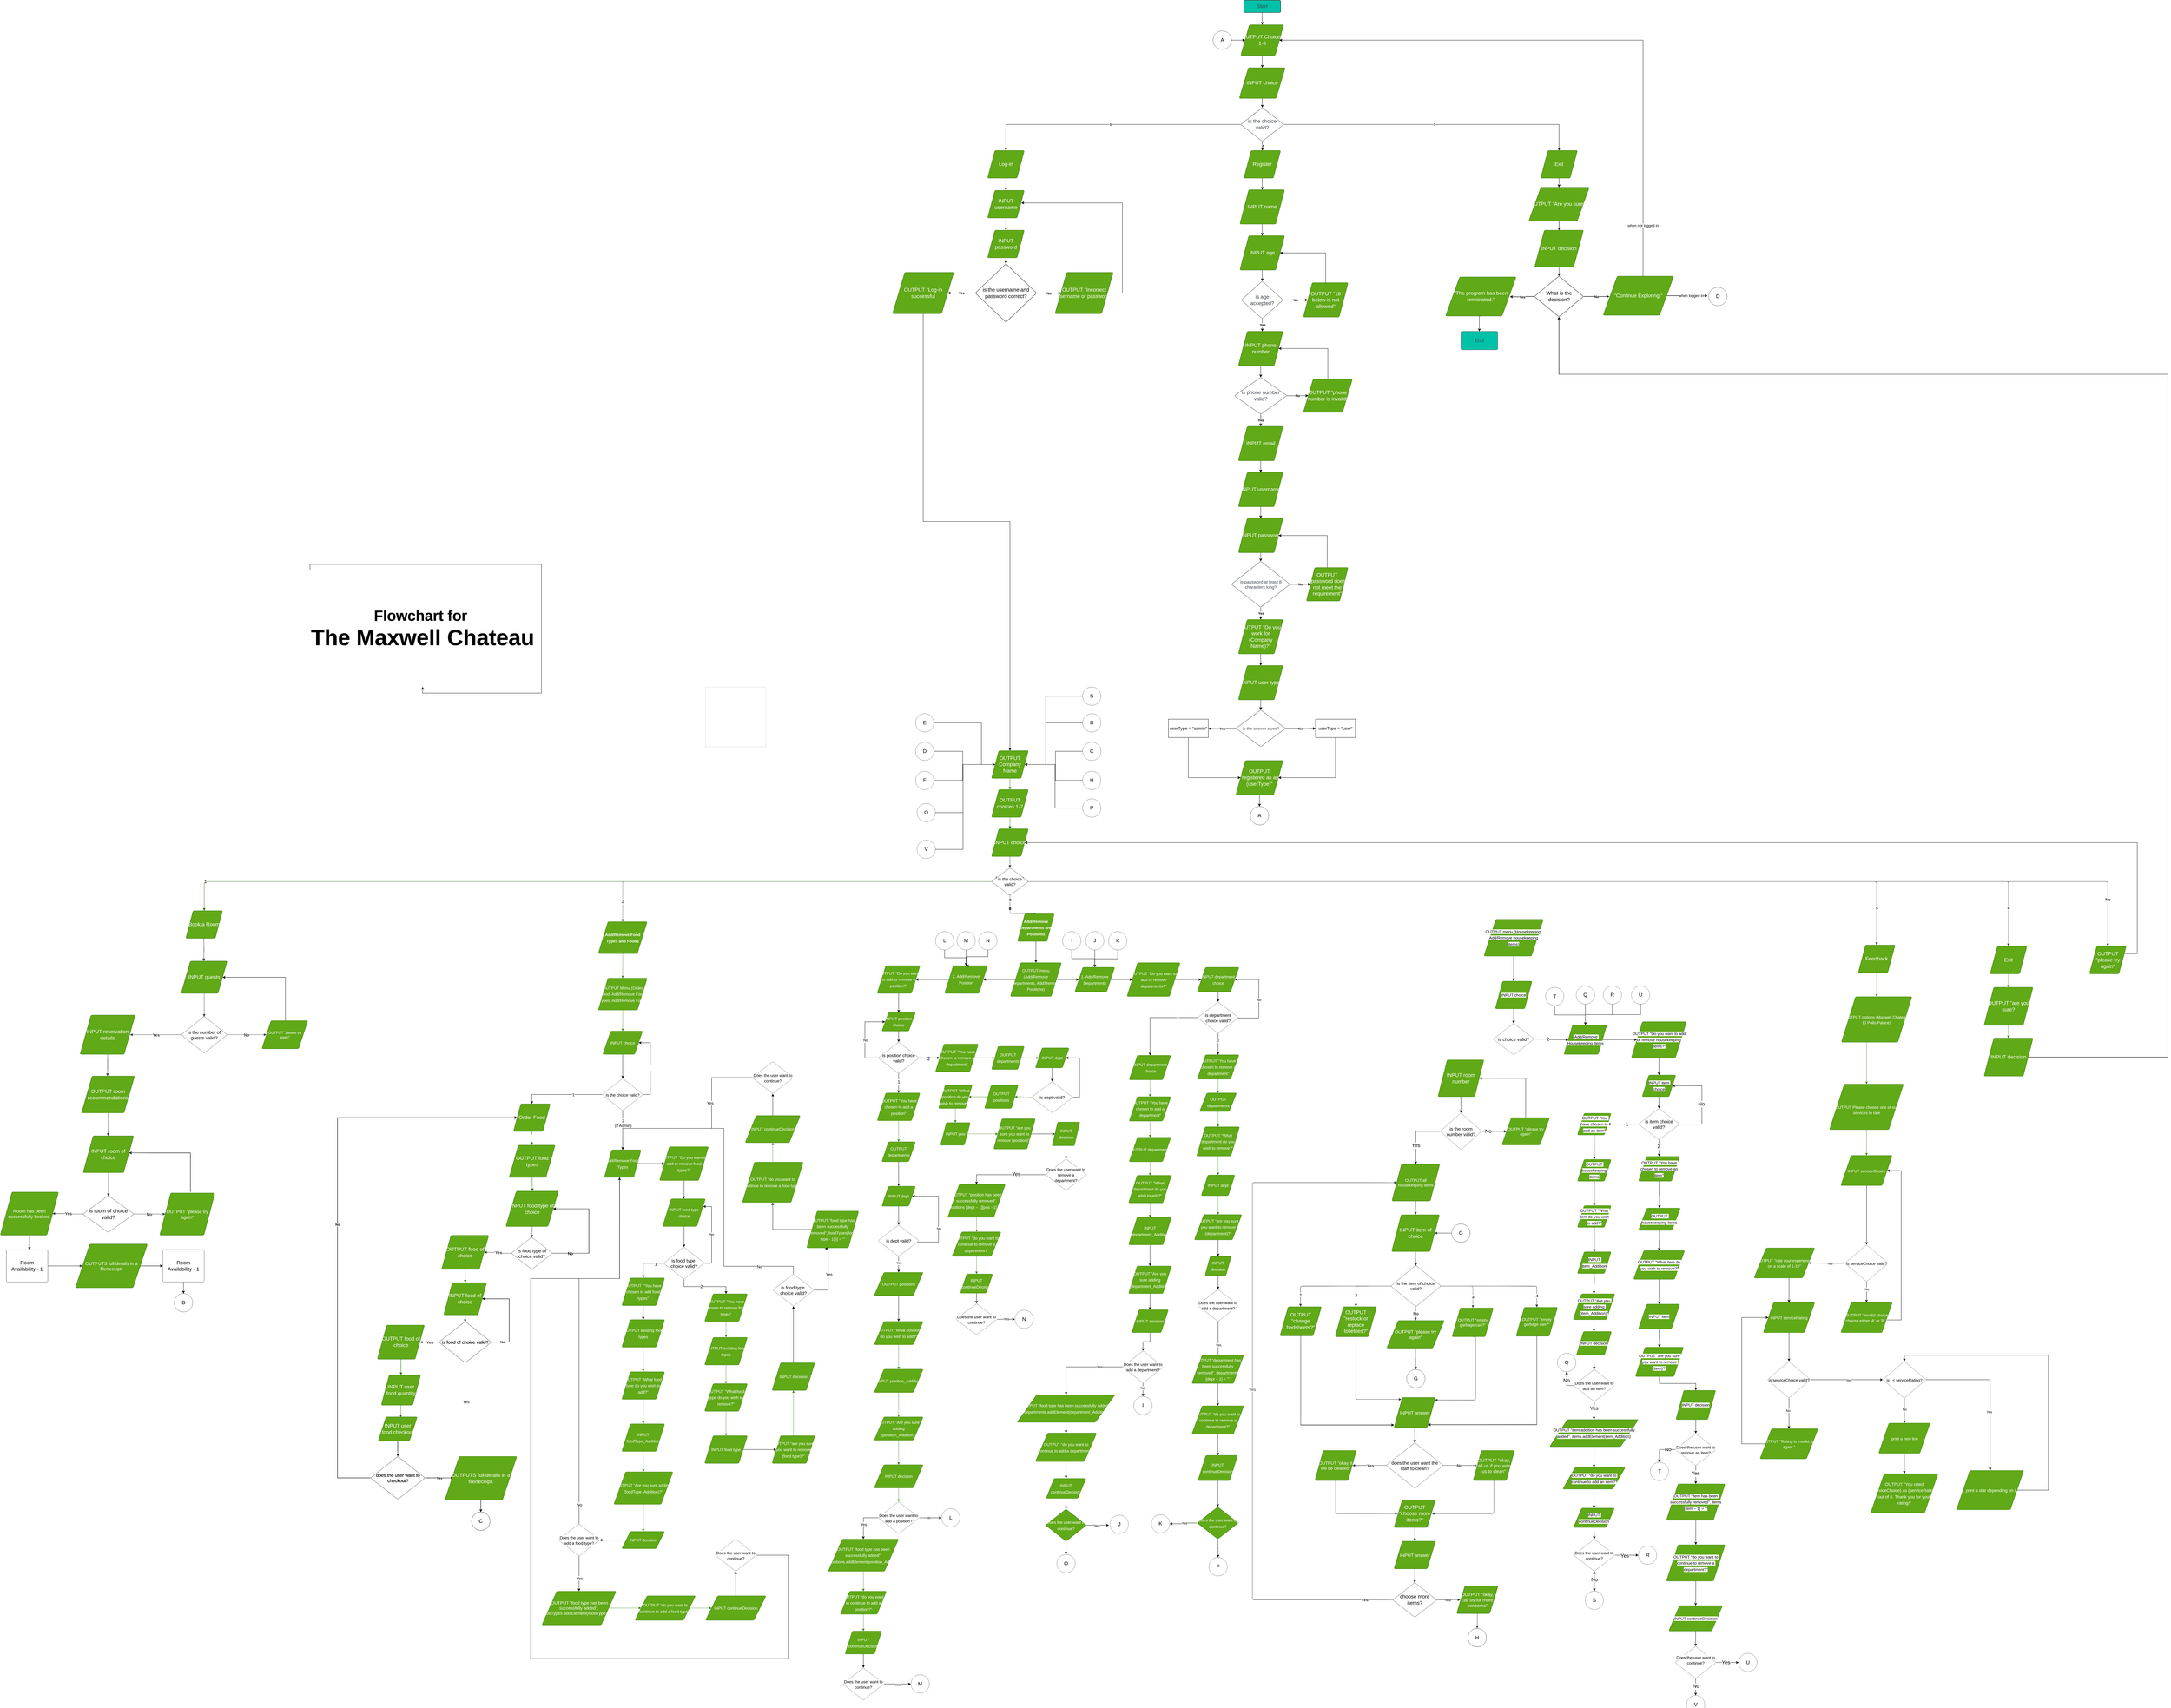 <mxfile scale="1" border="0" version="24.0.9" type="github">
  <diagram id="C5RBs43oDa-KdzZeNtuy" name="Page-1">
    <mxGraphModel dx="7946" dy="4681" grid="1" gridSize="10" guides="1" tooltips="1" connect="1" arrows="1" fold="1" page="1" pageScale="1" pageWidth="1169" pageHeight="827" math="0" shadow="0">
      <root>
        <mxCell id="WIyWlLk6GJQsqaUBKTNV-0" />
        <mxCell id="WIyWlLk6GJQsqaUBKTNV-1" parent="WIyWlLk6GJQsqaUBKTNV-0" />
        <mxCell id="qnSPNO6pQMi3R5a_usWK-1" value="&lt;b&gt;&lt;font style=&quot;font-size: 48px;&quot;&gt;&lt;font style=&quot;&quot;&gt;Flowchart for&lt;/font&gt;&lt;font style=&quot;&quot;&gt;&amp;nbsp;&lt;/font&gt;&lt;/font&gt;&lt;/b&gt;&lt;div&gt;&lt;b&gt;&lt;font style=&quot;font-size: 72px;&quot;&gt;The Maxwell Chateau&lt;/font&gt;&lt;/b&gt;&lt;/div&gt;" style="text;html=1;align=center;verticalAlign=middle;whiteSpace=wrap;rounded=0;" parent="WIyWlLk6GJQsqaUBKTNV-1" vertex="1">
          <mxGeometry x="-2840" y="-880" width="735" height="380" as="geometry" />
        </mxCell>
        <mxCell id="qnSPNO6pQMi3R5a_usWK-2" style="edgeStyle=orthogonalEdgeStyle;rounded=0;orthogonalLoop=1;jettySize=auto;html=1;" parent="WIyWlLk6GJQsqaUBKTNV-1" source="qnSPNO6pQMi3R5a_usWK-3" target="qnSPNO6pQMi3R5a_usWK-214" edge="1">
          <mxGeometry relative="1" as="geometry" />
        </mxCell>
        <mxCell id="qnSPNO6pQMi3R5a_usWK-3" value="Start" style="html=1;overflow=block;blockSpacing=1;whiteSpace=wrap;fontSize=16.7;fontColor=#3a414a;spacing=3.8;strokeColor=#000000;strokeOpacity=100;fillOpacity=100;rounded=1;absoluteArcSize=1;arcSize=9;fillColor=#00c2a8;strokeWidth=1;lucidId=rr4dldM6VFlr;" parent="WIyWlLk6GJQsqaUBKTNV-1" vertex="1">
          <mxGeometry x="206" y="-2740" width="120" height="40" as="geometry" />
        </mxCell>
        <mxCell id="qnSPNO6pQMi3R5a_usWK-4" value="OUTPUT Company Name" style="html=1;overflow=block;blockSpacing=1;whiteSpace=wrap;shape=parallelogram;perimeter=parallelogramPerimeter;anchorPointDirection=0;fontSize=16.7;fontColor=#ffffff;spacing=3.8;strokeColor=#2D7600;strokeOpacity=100;fillOpacity=100;rounded=1;absoluteArcSize=1;arcSize=9;fillColor=#60a917;strokeWidth=0.8;lucidId=rr4dJYp74jQk;align=center;verticalAlign=middle;fontFamily=Helvetica;" parent="WIyWlLk6GJQsqaUBKTNV-1" vertex="1">
          <mxGeometry x="-617" y="-292" width="120" height="90" as="geometry" />
        </mxCell>
        <mxCell id="qnSPNO6pQMi3R5a_usWK-5" value="" style="html=1;jettySize=18;whiteSpace=wrap;fontSize=16.7;strokeColor=#2D7600;strokeOpacity=100;strokeWidth=0.8;rounded=1;arcSize=9;edgeStyle=orthogonalEdgeStyle;startArrow=none;endArrow=block;endFill=1;exitX=0.5;exitY=1.004;exitPerimeter=0;entryX=0.5;entryY=-0.004;entryPerimeter=0;lucidId=rr4d9koG9U7C;align=center;verticalAlign=middle;spacing=3.8;fontFamily=Helvetica;fontColor=#ffffff;fillColor=#60a917;" parent="WIyWlLk6GJQsqaUBKTNV-1" source="qnSPNO6pQMi3R5a_usWK-4" target="qnSPNO6pQMi3R5a_usWK-6" edge="1">
          <mxGeometry width="100" height="100" relative="1" as="geometry">
            <Array as="points" />
          </mxGeometry>
        </mxCell>
        <mxCell id="qnSPNO6pQMi3R5a_usWK-6" value="OUTPUT choices 1-7" style="html=1;overflow=block;blockSpacing=1;whiteSpace=wrap;shape=parallelogram;perimeter=parallelogramPerimeter;anchorPointDirection=0;fontSize=16.7;spacing=3.8;strokeColor=#2D7600;strokeOpacity=100;fillOpacity=100;rounded=1;absoluteArcSize=1;arcSize=9;fillColor=#60a917;strokeWidth=0.8;lucidId=VD4dc545jsyq;align=center;verticalAlign=middle;fontFamily=Helvetica;fontColor=#ffffff;" parent="WIyWlLk6GJQsqaUBKTNV-1" vertex="1">
          <mxGeometry x="-617" y="-165" width="120" height="90" as="geometry" />
        </mxCell>
        <mxCell id="qnSPNO6pQMi3R5a_usWK-7" value="is the choice valid?" style="html=1;overflow=block;blockSpacing=1;whiteSpace=wrap;rhombus;fontSize=16.7;spacing=3.8;strokeColor=#unset;rounded=1;absoluteArcSize=1;arcSize=9;fillColor=#unset;strokeWidth=NaN;lucidId=YQ4drY80ysN_;" parent="WIyWlLk6GJQsqaUBKTNV-1" vertex="1">
          <mxGeometry x="-617" y="90" width="120" height="90" as="geometry" />
        </mxCell>
        <mxCell id="qnSPNO6pQMi3R5a_usWK-8" value="Order Food" style="html=1;overflow=block;blockSpacing=1;whiteSpace=wrap;shape=parallelogram;perimeter=parallelogramPerimeter;anchorPointDirection=0;fontSize=16.7;spacing=3.8;strokeColor=#2D7600;strokeOpacity=100;fillOpacity=100;rounded=1;absoluteArcSize=1;arcSize=9;fillColor=#60a917;strokeWidth=0.8;lucidId=3T4dZM-_F~DI;align=center;verticalAlign=middle;fontFamily=Helvetica;fontColor=#ffffff;" parent="WIyWlLk6GJQsqaUBKTNV-1" vertex="1">
          <mxGeometry x="-2176.32" y="860" width="120" height="90" as="geometry" />
        </mxCell>
        <mxCell id="qnSPNO6pQMi3R5a_usWK-9" value="Exit" style="html=1;overflow=block;blockSpacing=1;whiteSpace=wrap;shape=parallelogram;perimeter=parallelogramPerimeter;anchorPointDirection=0;fontSize=16.7;spacing=3.8;strokeColor=#2D7600;strokeOpacity=100;fillOpacity=100;rounded=1;absoluteArcSize=1;arcSize=9;fillColor=#60a917;strokeWidth=0.8;lucidId=D24dg.ZzTh_C;align=center;verticalAlign=middle;fontFamily=Helvetica;fontColor=#ffffff;" parent="WIyWlLk6GJQsqaUBKTNV-1" vertex="1">
          <mxGeometry x="2640" y="345.92" width="120" height="90" as="geometry" />
        </mxCell>
        <mxCell id="qnSPNO6pQMi3R5a_usWK-15" value="" style="html=1;jettySize=18;whiteSpace=wrap;fontSize=13.3;fontColor=#333333;fontStyle=1;strokeColor=#3a414a;strokeOpacity=100;strokeWidth=0.8;rounded=1;arcSize=12;edgeStyle=orthogonalEdgeStyle;startArrow=none;endArrow=block;endFill=1;exitX=0.984;exitY=0.5;exitPerimeter=0;entryX=0.5;entryY=-0.004;entryPerimeter=0;lucidId=_vBfmU__1XSu;" parent="WIyWlLk6GJQsqaUBKTNV-1" source="qnSPNO6pQMi3R5a_usWK-7" target="qnSPNO6pQMi3R5a_usWK-9" edge="1">
          <mxGeometry width="100" height="100" relative="1" as="geometry">
            <Array as="points" />
          </mxGeometry>
        </mxCell>
        <mxCell id="qnSPNO6pQMi3R5a_usWK-16" value="6" style="text;html=1;resizable=0;labelBackgroundColor=default;align=center;verticalAlign=middle;fontStyle=1;fontColor=#333333;fontSize=13.3;" parent="qnSPNO6pQMi3R5a_usWK-15" vertex="1">
          <mxGeometry x="0.927" relative="1" as="geometry" />
        </mxCell>
        <mxCell id="qnSPNO6pQMi3R5a_usWK-22" value="&lt;font style=&quot;font-size: 13px;&quot;&gt;OUTPUT all housekeeping items&lt;/font&gt;" style="html=1;overflow=block;blockSpacing=1;whiteSpace=wrap;shape=parallelogram;perimeter=parallelogramPerimeter;anchorPointDirection=0;fontSize=13;spacing=3.8;strokeColor=#3a414a;strokeOpacity=100;fillOpacity=100;rounded=1;absoluteArcSize=1;arcSize=9;fillColor=#33FF33;strokeWidth=0.8;lucidId=faDff6~1Nt17;" parent="WIyWlLk6GJQsqaUBKTNV-1" vertex="1">
          <mxGeometry x="689" y="1056.84" width="156" height="120" as="geometry" />
        </mxCell>
        <mxCell id="qnSPNO6pQMi3R5a_usWK-27" value="" style="html=1;jettySize=18;whiteSpace=wrap;fontSize=16.7;strokeColor=#2D7600;strokeOpacity=100;strokeWidth=0.8;rounded=1;arcSize=9;edgeStyle=orthogonalEdgeStyle;startArrow=none;endArrow=block;endFill=1;exitX=0.5;exitY=1.004;exitPerimeter=0;entryX=0.491;entryY=-0.004;entryPerimeter=0;lucidId=ZLWf~4if5-wI;align=center;verticalAlign=middle;spacing=3.8;fontFamily=Helvetica;fontColor=#ffffff;fillColor=#60a917;" parent="WIyWlLk6GJQsqaUBKTNV-1" source="qnSPNO6pQMi3R5a_usWK-8" target="qnSPNO6pQMi3R5a_usWK-28" edge="1">
          <mxGeometry width="100" height="100" relative="1" as="geometry">
            <Array as="points" />
          </mxGeometry>
        </mxCell>
        <mxCell id="qnSPNO6pQMi3R5a_usWK-28" value="OUTPUT food types" style="html=1;overflow=block;blockSpacing=1;whiteSpace=wrap;shape=parallelogram;perimeter=parallelogramPerimeter;anchorPointDirection=0;fontSize=16.7;spacing=3.8;strokeColor=#2D7600;strokeOpacity=100;fillOpacity=100;rounded=1;absoluteArcSize=1;arcSize=9;fillColor=#60a917;strokeWidth=0.8;lucidId=sPWfaUSNkCBp;align=center;verticalAlign=middle;fontFamily=Helvetica;fontColor=#ffffff;" parent="WIyWlLk6GJQsqaUBKTNV-1" vertex="1">
          <mxGeometry x="-2190.32" y="995" width="150" height="105" as="geometry" />
        </mxCell>
        <mxCell id="qnSPNO6pQMi3R5a_usWK-29" value="" style="html=1;jettySize=18;whiteSpace=wrap;fontSize=16.7;strokeColor=#2D7600;strokeOpacity=100;strokeWidth=0.8;rounded=1;arcSize=9;edgeStyle=orthogonalEdgeStyle;startArrow=none;endArrow=block;endFill=1;exitX=0.5;exitY=1.004;exitPerimeter=0;entryX=0.505;entryY=-0.004;entryPerimeter=0;lucidId=4PWfp6ukiG-c;align=center;verticalAlign=middle;spacing=3.8;fontFamily=Helvetica;fontColor=#ffffff;fillColor=#60a917;" parent="WIyWlLk6GJQsqaUBKTNV-1" source="qnSPNO6pQMi3R5a_usWK-28" target="qnSPNO6pQMi3R5a_usWK-30" edge="1">
          <mxGeometry width="100" height="100" relative="1" as="geometry">
            <Array as="points" />
          </mxGeometry>
        </mxCell>
        <mxCell id="qnSPNO6pQMi3R5a_usWK-30" value="INPUT food type of choice" style="html=1;overflow=block;blockSpacing=1;whiteSpace=wrap;shape=parallelogram;perimeter=parallelogramPerimeter;anchorPointDirection=0;fontSize=16.7;spacing=3.8;strokeColor=#2D7600;strokeOpacity=100;fillOpacity=100;rounded=1;absoluteArcSize=1;arcSize=9;fillColor=#60a917;strokeWidth=0.8;lucidId=jQWfPaPtcY0H;align=center;verticalAlign=middle;fontFamily=Helvetica;fontColor=#ffffff;" parent="WIyWlLk6GJQsqaUBKTNV-1" vertex="1">
          <mxGeometry x="-2201.23" y="1145" width="171.82" height="115" as="geometry" />
        </mxCell>
        <mxCell id="qnSPNO6pQMi3R5a_usWK-31" value="" style="html=1;jettySize=18;whiteSpace=wrap;fontSize=13;strokeColor=#3a414a;strokeOpacity=100;strokeWidth=0.8;rounded=1;arcSize=12;edgeStyle=orthogonalEdgeStyle;startArrow=none;endArrow=block;endFill=1;exitX=0.5;exitY=1.004;exitPerimeter=0;entryX=0.5;entryY=0.011;entryPerimeter=0;lucidId=BTWfQR311Igz;" parent="WIyWlLk6GJQsqaUBKTNV-1" source="qnSPNO6pQMi3R5a_usWK-30" target="qnSPNO6pQMi3R5a_usWK-33" edge="1">
          <mxGeometry width="100" height="100" relative="1" as="geometry">
            <Array as="points" />
          </mxGeometry>
        </mxCell>
        <mxCell id="qnSPNO6pQMi3R5a_usWK-32" value="No" style="edgeStyle=orthogonalEdgeStyle;rounded=0;orthogonalLoop=1;jettySize=auto;html=1;exitX=1;exitY=0.5;exitDx=0;exitDy=0;entryX=1;entryY=0.5;entryDx=0;entryDy=0;fontStyle=1;fontSize=13;" parent="WIyWlLk6GJQsqaUBKTNV-1" source="qnSPNO6pQMi3R5a_usWK-33" target="qnSPNO6pQMi3R5a_usWK-30" edge="1">
          <mxGeometry x="-0.689" relative="1" as="geometry">
            <Array as="points">
              <mxPoint x="-1930.14" y="1347" />
              <mxPoint x="-1930.14" y="1203" />
            </Array>
            <mxPoint x="-1" as="offset" />
          </mxGeometry>
        </mxCell>
        <mxCell id="qnSPNO6pQMi3R5a_usWK-33" value="is food type of choice valid?" style="html=1;overflow=block;blockSpacing=1;whiteSpace=wrap;rhombus;fontSize=15;spacing=3.8;strokeColor=default;rounded=1;absoluteArcSize=1;arcSize=9;fillColor=#FFFFFF;strokeWidth=NaN;lucidId=HTWfPVU2qFlU;gradientColor=none;" parent="WIyWlLk6GJQsqaUBKTNV-1" vertex="1">
          <mxGeometry x="-2183.32" y="1295" width="134" height="105" as="geometry" />
        </mxCell>
        <mxCell id="qnSPNO6pQMi3R5a_usWK-34" value="" style="html=1;jettySize=18;whiteSpace=wrap;fontSize=13.3;fontColor=#333333;fontStyle=1;strokeColor=#3a414a;strokeOpacity=100;strokeWidth=0.8;rounded=1;arcSize=12;edgeStyle=orthogonalEdgeStyle;startArrow=none;endArrow=block;endFill=1;exitX=0.014;exitY=0.5;exitPerimeter=0;entryX=0.907;entryY=0.5;entryPerimeter=0;lucidId=oUWfbguHalt3;" parent="WIyWlLk6GJQsqaUBKTNV-1" source="qnSPNO6pQMi3R5a_usWK-33" target="qnSPNO6pQMi3R5a_usWK-36" edge="1">
          <mxGeometry width="100" height="100" relative="1" as="geometry">
            <Array as="points" />
          </mxGeometry>
        </mxCell>
        <mxCell id="qnSPNO6pQMi3R5a_usWK-35" value="Yes" style="text;html=1;resizable=0;labelBackgroundColor=default;align=center;verticalAlign=middle;fontStyle=1;fontColor=#333333;fontSize=13.3;" parent="qnSPNO6pQMi3R5a_usWK-34" vertex="1">
          <mxGeometry relative="1" as="geometry" />
        </mxCell>
        <mxCell id="qnSPNO6pQMi3R5a_usWK-36" value="OUTPUT food of choice" style="html=1;overflow=block;blockSpacing=1;whiteSpace=wrap;shape=parallelogram;perimeter=parallelogramPerimeter;anchorPointDirection=0;fontSize=16.7;spacing=3.8;strokeColor=#2D7600;strokeOpacity=100;fillOpacity=100;rounded=1;absoluteArcSize=1;arcSize=9;fillColor=#60a917;strokeWidth=0.8;lucidId=tUWf18u8qgAM;align=center;verticalAlign=middle;fontFamily=Helvetica;fontColor=#ffffff;" parent="WIyWlLk6GJQsqaUBKTNV-1" vertex="1">
          <mxGeometry x="-2410.73" y="1289" width="153.82" height="111" as="geometry" />
        </mxCell>
        <mxCell id="qnSPNO6pQMi3R5a_usWK-37" value="" style="html=1;jettySize=18;whiteSpace=wrap;fontSize=16.7;strokeColor=#2D7600;strokeOpacity=100;strokeWidth=0.8;rounded=1;arcSize=9;edgeStyle=orthogonalEdgeStyle;startArrow=none;endArrow=block;endFill=1;exitX=0.5;exitY=1.004;exitPerimeter=0;entryX=0.502;entryY=-0.004;entryPerimeter=0;lucidId=gVWfH5Y8_oF~;align=center;verticalAlign=middle;spacing=3.8;fontFamily=Helvetica;fontColor=#ffffff;fillColor=#60a917;" parent="WIyWlLk6GJQsqaUBKTNV-1" source="qnSPNO6pQMi3R5a_usWK-36" target="qnSPNO6pQMi3R5a_usWK-38" edge="1">
          <mxGeometry width="100" height="100" relative="1" as="geometry">
            <Array as="points" />
          </mxGeometry>
        </mxCell>
        <mxCell id="qnSPNO6pQMi3R5a_usWK-38" value="INPUT food of choice" style="html=1;overflow=block;blockSpacing=1;whiteSpace=wrap;shape=parallelogram;perimeter=parallelogramPerimeter;anchorPointDirection=0;fontSize=16.7;spacing=3.8;strokeColor=#2D7600;strokeOpacity=100;fillOpacity=100;rounded=1;absoluteArcSize=1;arcSize=9;fillColor=#60a917;strokeWidth=0.8;lucidId=kVWfFBKzcM70;align=center;verticalAlign=middle;fontFamily=Helvetica;fontColor=#ffffff;" parent="WIyWlLk6GJQsqaUBKTNV-1" vertex="1">
          <mxGeometry x="-2403.73" y="1443.59" width="139.82" height="105" as="geometry" />
        </mxCell>
        <mxCell id="qnSPNO6pQMi3R5a_usWK-39" value="" style="html=1;jettySize=18;whiteSpace=wrap;fontSize=13;strokeColor=#3a414a;strokeOpacity=100;strokeWidth=0.8;rounded=1;arcSize=12;edgeStyle=orthogonalEdgeStyle;startArrow=none;endArrow=block;endFill=1;exitX=0.5;exitY=1.004;exitPerimeter=0;entryX=0.5;entryY=0.012;entryPerimeter=0;lucidId=AVWf~ilK_UmQ;" parent="WIyWlLk6GJQsqaUBKTNV-1" source="qnSPNO6pQMi3R5a_usWK-38" target="qnSPNO6pQMi3R5a_usWK-41" edge="1">
          <mxGeometry width="100" height="100" relative="1" as="geometry">
            <Array as="points" />
          </mxGeometry>
        </mxCell>
        <mxCell id="qnSPNO6pQMi3R5a_usWK-40" value="No" style="edgeStyle=orthogonalEdgeStyle;rounded=0;orthogonalLoop=1;jettySize=auto;html=1;exitX=1;exitY=0.5;exitDx=0;exitDy=0;entryX=1;entryY=0.5;entryDx=0;entryDy=0;fontStyle=1" parent="WIyWlLk6GJQsqaUBKTNV-1" source="qnSPNO6pQMi3R5a_usWK-41" target="qnSPNO6pQMi3R5a_usWK-38" edge="1">
          <mxGeometry x="-0.751" relative="1" as="geometry">
            <Array as="points">
              <mxPoint x="-2190.14" y="1637" />
              <mxPoint x="-2190.14" y="1496" />
            </Array>
            <mxPoint as="offset" />
          </mxGeometry>
        </mxCell>
        <mxCell id="qnSPNO6pQMi3R5a_usWK-41" value="is food of choice valid?" style="html=1;overflow=block;blockSpacing=1;whiteSpace=wrap;rhombus;fontSize=15;spacing=3.8;strokeColor=#000000;rounded=1;absoluteArcSize=1;arcSize=9;fillColor=none;strokeWidth=NaN;lucidId=CVWfjt4QOCjC;" parent="WIyWlLk6GJQsqaUBKTNV-1" vertex="1">
          <mxGeometry x="-2419.23" y="1569.92" width="170.82" height="135" as="geometry" />
        </mxCell>
        <mxCell id="qnSPNO6pQMi3R5a_usWK-42" value="" style="html=1;jettySize=18;whiteSpace=wrap;fontSize=13.3;fontColor=#333333;fontStyle=1;strokeColor=#3a414a;strokeOpacity=100;strokeWidth=0.8;rounded=1;arcSize=12;edgeStyle=orthogonalEdgeStyle;startArrow=none;endArrow=block;endFill=1;exitX=0.014;exitY=0.5;exitPerimeter=0;entryX=0.907;entryY=0.5;entryPerimeter=0;lucidId=1VWf8yE4~_Ec;" parent="WIyWlLk6GJQsqaUBKTNV-1" source="qnSPNO6pQMi3R5a_usWK-41" target="qnSPNO6pQMi3R5a_usWK-44" edge="1">
          <mxGeometry width="100" height="100" relative="1" as="geometry">
            <Array as="points" />
          </mxGeometry>
        </mxCell>
        <mxCell id="qnSPNO6pQMi3R5a_usWK-43" value="Yes" style="text;html=1;resizable=0;labelBackgroundColor=default;align=center;verticalAlign=middle;fontStyle=1;fontColor=#333333;fontSize=13.3;" parent="qnSPNO6pQMi3R5a_usWK-42" vertex="1">
          <mxGeometry relative="1" as="geometry" />
        </mxCell>
        <mxCell id="qnSPNO6pQMi3R5a_usWK-44" value="OUTPUT food of choice" style="html=1;overflow=block;blockSpacing=1;whiteSpace=wrap;shape=parallelogram;perimeter=parallelogramPerimeter;anchorPointDirection=0;fontSize=16.7;spacing=3.8;strokeColor=#2D7600;strokeOpacity=100;fillOpacity=100;rounded=1;absoluteArcSize=1;arcSize=9;fillColor=#60a917;strokeWidth=0.8;lucidId=3VWfT83a5irq;align=center;verticalAlign=middle;fontFamily=Helvetica;fontColor=#ffffff;" parent="WIyWlLk6GJQsqaUBKTNV-1" vertex="1">
          <mxGeometry x="-2620.23" y="1581.92" width="153.82" height="111" as="geometry" />
        </mxCell>
        <mxCell id="qnSPNO6pQMi3R5a_usWK-45" value="" style="html=1;jettySize=18;whiteSpace=wrap;fontSize=16.7;strokeColor=#2D7600;strokeOpacity=100;strokeWidth=0.8;rounded=1;arcSize=9;edgeStyle=orthogonalEdgeStyle;startArrow=none;endArrow=block;endFill=1;exitX=0.5;exitY=1.004;exitPerimeter=0;entryX=0.502;entryY=-0.004;entryPerimeter=0;lucidId=EWWfso7Rs6ZB;align=center;verticalAlign=middle;spacing=3.8;fontFamily=Helvetica;fontColor=#ffffff;fillColor=#60a917;" parent="WIyWlLk6GJQsqaUBKTNV-1" source="qnSPNO6pQMi3R5a_usWK-44" target="qnSPNO6pQMi3R5a_usWK-46" edge="1">
          <mxGeometry width="100" height="100" relative="1" as="geometry">
            <Array as="points" />
          </mxGeometry>
        </mxCell>
        <mxCell id="qnSPNO6pQMi3R5a_usWK-46" value="INPUT user food quantity" style="html=1;overflow=block;blockSpacing=1;whiteSpace=wrap;shape=parallelogram;perimeter=parallelogramPerimeter;anchorPointDirection=0;fontSize=16.7;spacing=3.8;strokeColor=#2D7600;strokeOpacity=100;fillOpacity=100;rounded=1;absoluteArcSize=1;arcSize=9;fillColor=#60a917;strokeWidth=0.8;lucidId=NWWflf_V-e2m;align=center;verticalAlign=middle;fontFamily=Helvetica;fontColor=#ffffff;" parent="WIyWlLk6GJQsqaUBKTNV-1" vertex="1">
          <mxGeometry x="-2607.32" y="1745" width="128" height="98" as="geometry" />
        </mxCell>
        <mxCell id="qnSPNO6pQMi3R5a_usWK-47" value="" style="html=1;jettySize=18;whiteSpace=wrap;fontSize=16.7;strokeColor=#2D7600;strokeOpacity=100;strokeWidth=0.8;rounded=1;arcSize=9;edgeStyle=orthogonalEdgeStyle;startArrow=none;endArrow=block;endFill=1;exitX=0.5;exitY=1.004;exitPerimeter=0;entryX=0.5;entryY=-0.004;entryPerimeter=0;lucidId=Mw.fNep9MUst;align=center;verticalAlign=middle;spacing=3.8;fontFamily=Helvetica;fontColor=#ffffff;fillColor=#60a917;" parent="WIyWlLk6GJQsqaUBKTNV-1" source="qnSPNO6pQMi3R5a_usWK-6" target="qnSPNO6pQMi3R5a_usWK-48" edge="1">
          <mxGeometry width="100" height="100" relative="1" as="geometry">
            <Array as="points" />
          </mxGeometry>
        </mxCell>
        <mxCell id="qnSPNO6pQMi3R5a_usWK-48" value="INPUT choice" style="html=1;overflow=block;blockSpacing=1;whiteSpace=wrap;shape=parallelogram;perimeter=parallelogramPerimeter;anchorPointDirection=0;fontSize=16.7;spacing=3.8;strokeColor=#2D7600;strokeOpacity=100;fillOpacity=100;rounded=1;absoluteArcSize=1;arcSize=9;fillColor=#60a917;strokeWidth=0.8;lucidId=Nw.fYAJ4PDYG;align=center;verticalAlign=middle;fontFamily=Helvetica;fontColor=#ffffff;" parent="WIyWlLk6GJQsqaUBKTNV-1" vertex="1">
          <mxGeometry x="-617" y="-37" width="120" height="90" as="geometry" />
        </mxCell>
        <mxCell id="qnSPNO6pQMi3R5a_usWK-49" value="" style="html=1;jettySize=18;whiteSpace=wrap;fontSize=13;strokeColor=#3a414a;strokeOpacity=100;strokeWidth=0.8;rounded=1;arcSize=12;edgeStyle=orthogonalEdgeStyle;startArrow=none;endArrow=block;endFill=1;exitX=0.5;exitY=1.004;exitPerimeter=0;lucidId=Zw.frF2tH-P0;" parent="WIyWlLk6GJQsqaUBKTNV-1" source="qnSPNO6pQMi3R5a_usWK-48" edge="1">
          <mxGeometry width="100" height="100" relative="1" as="geometry">
            <Array as="points" />
            <mxPoint x="-557" y="90" as="targetPoint" />
          </mxGeometry>
        </mxCell>
        <mxCell id="qnSPNO6pQMi3R5a_usWK-50" value="" style="html=1;jettySize=18;whiteSpace=wrap;fontSize=13.3;fontColor=#333333;fontStyle=1;strokeColor=#3a414a;strokeOpacity=100;strokeWidth=0.8;rounded=1;arcSize=12;edgeStyle=orthogonalEdgeStyle;startArrow=none;endArrow=block;endFill=1;exitX=0.984;exitY=0.5;exitPerimeter=0;entryX=0.5;entryY=-0.004;entryPerimeter=0;lucidId=jI.fOZ1JBNt6;" parent="WIyWlLk6GJQsqaUBKTNV-1" source="qnSPNO6pQMi3R5a_usWK-7" target="qnSPNO6pQMi3R5a_usWK-52" edge="1">
          <mxGeometry width="100" height="100" relative="1" as="geometry">
            <Array as="points" />
          </mxGeometry>
        </mxCell>
        <mxCell id="qnSPNO6pQMi3R5a_usWK-51" value="No" style="text;html=1;resizable=0;labelBackgroundColor=default;align=center;verticalAlign=middle;fontStyle=1;fontColor=#333333;fontSize=13.3;" parent="qnSPNO6pQMi3R5a_usWK-50" vertex="1">
          <mxGeometry x="0.918" relative="1" as="geometry" />
        </mxCell>
        <mxCell id="qnSPNO6pQMi3R5a_usWK-52" value="OUTPUT &quot;please try again&quot;" style="html=1;overflow=block;blockSpacing=1;whiteSpace=wrap;shape=parallelogram;perimeter=parallelogramPerimeter;anchorPointDirection=0;fontSize=16.7;spacing=3.8;strokeColor=#2D7600;strokeOpacity=100;fillOpacity=100;rounded=1;absoluteArcSize=1;arcSize=9;fillColor=#60a917;strokeWidth=0.8;lucidId=GP.fzbyKbvi5;align=center;verticalAlign=middle;fontFamily=Helvetica;fontColor=#ffffff;" parent="WIyWlLk6GJQsqaUBKTNV-1" vertex="1">
          <mxGeometry x="2964" y="345.92" width="120" height="90" as="geometry" />
        </mxCell>
        <mxCell id="qnSPNO6pQMi3R5a_usWK-54" value="" style="html=1;jettySize=18;whiteSpace=wrap;fontSize=13;strokeColor=#3a414a;strokeOpacity=100;strokeWidth=0.8;rounded=1;arcSize=12;edgeStyle=orthogonalEdgeStyle;startArrow=none;endArrow=block;endFill=1;exitX=0.5;exitY=1.003;exitPerimeter=0;lucidId=bC~fvqogKcKo;" parent="WIyWlLk6GJQsqaUBKTNV-1" source="qnSPNO6pQMi3R5a_usWK-22" target="qnSPNO6pQMi3R5a_usWK-142" edge="1">
          <mxGeometry width="100" height="100" relative="1" as="geometry">
            <Array as="points">
              <mxPoint x="767" y="1199.84" />
              <mxPoint x="766" y="1199.84" />
            </Array>
            <mxPoint x="766.468" y="1221.48" as="targetPoint" />
          </mxGeometry>
        </mxCell>
        <mxCell id="qnSPNO6pQMi3R5a_usWK-55" value="" style="html=1;jettySize=18;whiteSpace=wrap;fontSize=13.3;fontColor=#333333;fontStyle=1;strokeColor=#3a414a;strokeOpacity=100;strokeWidth=0.8;rounded=1;arcSize=12;edgeStyle=orthogonalEdgeStyle;startArrow=none;endArrow=block;endFill=1;exitX=0.011;exitY=0.5;exitPerimeter=0;entryX=0.495;entryY=-0.004;entryPerimeter=0;lucidId=FP~fQudRKYFb;" parent="WIyWlLk6GJQsqaUBKTNV-1" target="qnSPNO6pQMi3R5a_usWK-57" edge="1">
          <mxGeometry width="100" height="100" relative="1" as="geometry">
            <Array as="points" />
            <mxPoint x="685.804" y="1454.34" as="sourcePoint" />
          </mxGeometry>
        </mxCell>
        <mxCell id="qnSPNO6pQMi3R5a_usWK-56" value="1" style="text;html=1;resizable=0;labelBackgroundColor=default;align=center;verticalAlign=middle;fontStyle=1;fontColor=#333333;fontSize=13.3;" parent="qnSPNO6pQMi3R5a_usWK-55" vertex="1">
          <mxGeometry x="0.787" relative="1" as="geometry" />
        </mxCell>
        <mxCell id="qnSPNO6pQMi3R5a_usWK-57" value="OUTPUT &quot;change bedsheets?&quot;" style="html=1;overflow=block;blockSpacing=1;whiteSpace=wrap;shape=parallelogram;perimeter=parallelogramPerimeter;anchorPointDirection=0;fontSize=16.7;spacing=3.8;strokeColor=#3a414a;strokeOpacity=100;fillOpacity=100;rounded=1;absoluteArcSize=1;arcSize=9;fillColor=#33FF33;strokeWidth=0.8;lucidId=mR~fw7qtJo2E;" parent="WIyWlLk6GJQsqaUBKTNV-1" vertex="1">
          <mxGeometry x="324.0" y="1521.84" width="135" height="95" as="geometry" />
        </mxCell>
        <mxCell id="qnSPNO6pQMi3R5a_usWK-58" style="edgeStyle=orthogonalEdgeStyle;rounded=0;orthogonalLoop=1;jettySize=auto;html=1;entryX=0.5;entryY=0;entryDx=0;entryDy=0;" parent="WIyWlLk6GJQsqaUBKTNV-1" source="qnSPNO6pQMi3R5a_usWK-59" target="qnSPNO6pQMi3R5a_usWK-148" edge="1">
          <mxGeometry relative="1" as="geometry" />
        </mxCell>
        <mxCell id="qnSPNO6pQMi3R5a_usWK-59" value="INPUT answer" style="html=1;overflow=block;blockSpacing=1;whiteSpace=wrap;shape=parallelogram;perimeter=parallelogramPerimeter;anchorPointDirection=0;fontSize=15;spacing=3.8;strokeColor=#3a414a;strokeOpacity=100;fillOpacity=100;rounded=1;absoluteArcSize=1;arcSize=9;fillColor=#33FF33;strokeWidth=0.8;lucidId=sU~fCtav.0S8;" parent="WIyWlLk6GJQsqaUBKTNV-1" vertex="1">
          <mxGeometry x="696" y="1817.84" width="135" height="98" as="geometry" />
        </mxCell>
        <mxCell id="qnSPNO6pQMi3R5a_usWK-60" value="" style="html=1;jettySize=18;whiteSpace=wrap;fontSize=13.3;fontColor=#333333;fontStyle=1;strokeColor=#3a414a;strokeOpacity=100;strokeWidth=0.8;rounded=1;arcSize=12;edgeStyle=orthogonalEdgeStyle;startArrow=none;endArrow=block;endFill=1;exitX=0.011;exitY=0.5;exitPerimeter=0;entryX=0.5;entryY=-0.004;entryPerimeter=0;lucidId=a6~f8B6UTdVB;" parent="WIyWlLk6GJQsqaUBKTNV-1" target="qnSPNO6pQMi3R5a_usWK-62" edge="1">
          <mxGeometry width="100" height="100" relative="1" as="geometry">
            <Array as="points" />
            <mxPoint x="685.804" y="1454.34" as="sourcePoint" />
          </mxGeometry>
        </mxCell>
        <mxCell id="qnSPNO6pQMi3R5a_usWK-61" value="2" style="text;html=1;resizable=0;labelBackgroundColor=default;align=center;verticalAlign=middle;fontStyle=1;fontColor=#333333;fontSize=13.3;" parent="qnSPNO6pQMi3R5a_usWK-60" vertex="1">
          <mxGeometry x="0.579" relative="1" as="geometry" />
        </mxCell>
        <mxCell id="qnSPNO6pQMi3R5a_usWK-62" value="OUTPUT &quot;restock or replace toiletries?&quot;" style="html=1;overflow=block;blockSpacing=1;whiteSpace=wrap;shape=parallelogram;perimeter=parallelogramPerimeter;anchorPointDirection=0;fontSize=16.7;spacing=3.8;strokeColor=#3a414a;strokeOpacity=100;fillOpacity=100;rounded=1;absoluteArcSize=1;arcSize=9;fillColor=#33FF33;strokeWidth=0.8;lucidId=e6~fc0LeEY8I;" parent="WIyWlLk6GJQsqaUBKTNV-1" vertex="1">
          <mxGeometry x="504.0" y="1521.84" width="135" height="98" as="geometry" />
        </mxCell>
        <mxCell id="qnSPNO6pQMi3R5a_usWK-65" value="" style="html=1;jettySize=18;whiteSpace=wrap;fontSize=13.3;fontColor=#333333;fontStyle=1;strokeColor=#3a414a;strokeOpacity=100;strokeWidth=0.8;rounded=1;arcSize=12;edgeStyle=orthogonalEdgeStyle;startArrow=none;endArrow=block;endFill=1;exitX=0.989;exitY=0.5;exitPerimeter=0;entryX=0.5;entryY=-0.004;entryPerimeter=0;lucidId=V_~fdu~BG86E;" parent="WIyWlLk6GJQsqaUBKTNV-1" target="qnSPNO6pQMi3R5a_usWK-68" edge="1">
          <mxGeometry width="100" height="100" relative="1" as="geometry">
            <Array as="points" />
            <mxPoint x="846.196" y="1454.34" as="sourcePoint" />
          </mxGeometry>
        </mxCell>
        <mxCell id="qnSPNO6pQMi3R5a_usWK-66" value="4" style="text;html=1;resizable=0;labelBackgroundColor=default;align=center;verticalAlign=middle;fontStyle=1;fontColor=#333333;fontSize=13.3;" parent="qnSPNO6pQMi3R5a_usWK-65" vertex="1">
          <mxGeometry x="0.802" relative="1" as="geometry" />
        </mxCell>
        <mxCell id="qnSPNO6pQMi3R5a_usWK-67" style="edgeStyle=orthogonalEdgeStyle;rounded=0;orthogonalLoop=1;jettySize=auto;html=1;exitX=0.5;exitY=1;exitDx=0;exitDy=0;" parent="WIyWlLk6GJQsqaUBKTNV-1" source="qnSPNO6pQMi3R5a_usWK-68" edge="1">
          <mxGeometry relative="1" as="geometry">
            <mxPoint x="806.48" y="1906.84" as="targetPoint" />
            <Array as="points">
              <mxPoint x="1161" y="1906.84" />
            </Array>
          </mxGeometry>
        </mxCell>
        <mxCell id="qnSPNO6pQMi3R5a_usWK-68" value="OUTPUT &quot;empty garbage can?&quot;" style="html=1;overflow=block;blockSpacing=1;whiteSpace=wrap;shape=parallelogram;perimeter=parallelogramPerimeter;anchorPointDirection=0;fontSize=13;spacing=3.8;strokeColor=#3a414a;strokeOpacity=100;fillOpacity=100;rounded=1;absoluteArcSize=1;arcSize=9;fillColor=#33FF33;strokeWidth=0.8;lucidId=X_~fb_WU1U3Q;" parent="WIyWlLk6GJQsqaUBKTNV-1" vertex="1">
          <mxGeometry x="1094" y="1523.84" width="135" height="94" as="geometry" />
        </mxCell>
        <mxCell id="qnSPNO6pQMi3R5a_usWK-69" value="" style="html=1;jettySize=18;whiteSpace=wrap;fontSize=13.3;fontColor=#333333;fontStyle=1;strokeColor=#3a414a;strokeOpacity=100;strokeWidth=0.8;rounded=1;arcSize=12;edgeStyle=orthogonalEdgeStyle;startArrow=none;endArrow=block;endFill=1;exitX=0.5;exitY=0.991;exitPerimeter=0;entryX=0.5;entryY=-0.004;entryPerimeter=0;lucidId=w.~f~ixWPSgd;" parent="WIyWlLk6GJQsqaUBKTNV-1" target="qnSPNO6pQMi3R5a_usWK-71" edge="1">
          <mxGeometry width="100" height="100" relative="1" as="geometry">
            <Array as="points" />
            <mxPoint x="766.0" y="1520.625" as="sourcePoint" />
          </mxGeometry>
        </mxCell>
        <mxCell id="qnSPNO6pQMi3R5a_usWK-70" value="No" style="text;html=1;resizable=0;labelBackgroundColor=default;align=center;verticalAlign=middle;fontStyle=1;fontColor=#333333;fontSize=13.3;" parent="qnSPNO6pQMi3R5a_usWK-69" vertex="1">
          <mxGeometry relative="1" as="geometry" />
        </mxCell>
        <mxCell id="qnSPNO6pQMi3R5a_usWK-71" value="OUTPUT &quot;please try again&quot;" style="html=1;overflow=block;blockSpacing=1;whiteSpace=wrap;shape=parallelogram;perimeter=parallelogramPerimeter;anchorPointDirection=0;fontSize=15;spacing=3.8;strokeColor=#3a414a;strokeOpacity=100;fillOpacity=100;rounded=1;absoluteArcSize=1;arcSize=9;fillColor=#33FF33;strokeWidth=0.8;lucidId=F.~fqB34ZfbT;" parent="WIyWlLk6GJQsqaUBKTNV-1" vertex="1">
          <mxGeometry x="672.25" y="1566.84" width="187.5" height="90" as="geometry" />
        </mxCell>
        <mxCell id="qnSPNO6pQMi3R5a_usWK-72" value="I" style="html=1;overflow=block;blockSpacing=1;whiteSpace=wrap;ellipse;fontSize=16.7;spacing=3.8;strokeColor=#unset;rounded=1;absoluteArcSize=1;arcSize=9;fillColor=#unset;strokeWidth=NaN;lucidId=N~~fg~MsonQ-;" parent="WIyWlLk6GJQsqaUBKTNV-1" vertex="1">
          <mxGeometry x="884" y="1251.84" width="60" height="60" as="geometry" />
        </mxCell>
        <mxCell id="qnSPNO6pQMi3R5a_usWK-73" value="" style="html=1;jettySize=18;whiteSpace=wrap;fontSize=13;strokeColor=#3a414a;strokeOpacity=100;strokeWidth=0.8;rounded=1;arcSize=12;edgeStyle=orthogonalEdgeStyle;startArrow=none;endArrow=block;endFill=1;exitX=-0.006;exitY=0.5;exitPerimeter=0;entryX=0.9;entryY=0.5;entryPerimeter=0;lucidId=Z~~fWxb8JNLA;" parent="WIyWlLk6GJQsqaUBKTNV-1" source="qnSPNO6pQMi3R5a_usWK-72" edge="1">
          <mxGeometry width="100" height="100" relative="1" as="geometry">
            <Array as="points" />
            <mxPoint x="828.4" y="1281.84" as="targetPoint" />
          </mxGeometry>
        </mxCell>
        <mxCell id="qnSPNO6pQMi3R5a_usWK-74" value="" style="html=1;jettySize=18;whiteSpace=wrap;fontSize=13;strokeColor=#3a414a;strokeOpacity=100;strokeWidth=0.8;rounded=1;arcSize=12;edgeStyle=orthogonalEdgeStyle;startArrow=none;endArrow=block;endFill=1;exitX=0.5;exitY=1.004;exitPerimeter=0;entryX=0.177;entryY=0.064;entryPerimeter=0;lucidId=zaagxtX_vn8z;" parent="WIyWlLk6GJQsqaUBKTNV-1" source="qnSPNO6pQMi3R5a_usWK-62" target="qnSPNO6pQMi3R5a_usWK-59" edge="1">
          <mxGeometry width="100" height="100" relative="1" as="geometry">
            <Array as="points">
              <mxPoint x="571" y="1823.84" />
            </Array>
          </mxGeometry>
        </mxCell>
        <mxCell id="qnSPNO6pQMi3R5a_usWK-75" value="" style="html=1;jettySize=18;whiteSpace=wrap;fontSize=13;strokeColor=#3a414a;strokeOpacity=100;strokeWidth=0.8;rounded=1;arcSize=12;edgeStyle=orthogonalEdgeStyle;startArrow=none;endArrow=block;endFill=1;exitX=0.5;exitY=1.004;exitPerimeter=0;entryX=0.986;entryY=0.086;entryPerimeter=0;lucidId=Gaagukxv8kXo;" parent="WIyWlLk6GJQsqaUBKTNV-1" target="qnSPNO6pQMi3R5a_usWK-59" edge="1">
          <mxGeometry width="100" height="100" relative="1" as="geometry">
            <Array as="points">
              <mxPoint x="961" y="1825.84" />
            </Array>
            <mxPoint x="961.5" y="1620.216" as="sourcePoint" />
          </mxGeometry>
        </mxCell>
        <mxCell id="qnSPNO6pQMi3R5a_usWK-76" value="" style="html=1;jettySize=18;whiteSpace=wrap;fontSize=13.3;fontColor=#333333;fontStyle=1;strokeColor=#3a414a;strokeOpacity=100;strokeWidth=0.8;rounded=1;arcSize=12;edgeStyle=orthogonalEdgeStyle;startArrow=none;endArrow=block;endFill=1;exitX=0.01;exitY=0.5;exitPerimeter=0;entryX=0.907;entryY=0.5;entryPerimeter=0;lucidId=EiagbSRJSD5v;" parent="WIyWlLk6GJQsqaUBKTNV-1" target="qnSPNO6pQMi3R5a_usWK-78" edge="1">
          <mxGeometry width="100" height="100" relative="1" as="geometry">
            <Array as="points" />
            <mxPoint x="676.78" y="2039.34" as="sourcePoint" />
          </mxGeometry>
        </mxCell>
        <mxCell id="qnSPNO6pQMi3R5a_usWK-77" value="Yes" style="text;html=1;resizable=0;labelBackgroundColor=default;align=center;verticalAlign=middle;fontStyle=1;fontColor=#333333;fontSize=13.3;" parent="qnSPNO6pQMi3R5a_usWK-76" vertex="1">
          <mxGeometry relative="1" as="geometry" />
        </mxCell>
        <mxCell id="qnSPNO6pQMi3R5a_usWK-78" value="OUTPUT &quot;okay, it will be cleaned&quot;" style="html=1;overflow=block;blockSpacing=1;whiteSpace=wrap;shape=parallelogram;perimeter=parallelogramPerimeter;anchorPointDirection=0;fontSize=14;spacing=3.8;strokeColor=#3a414a;strokeOpacity=100;fillOpacity=100;rounded=1;absoluteArcSize=1;arcSize=9;fillColor=#33FF33;strokeWidth=0.8;lucidId=KiagS.XSn5Bf;fontFamily=Helvetica;" parent="WIyWlLk6GJQsqaUBKTNV-1" vertex="1">
          <mxGeometry x="438" y="1990.84" width="135" height="98" as="geometry" />
        </mxCell>
        <mxCell id="qnSPNO6pQMi3R5a_usWK-79" value="" style="html=1;jettySize=18;whiteSpace=wrap;fontSize=13.3;fontColor=#333333;fontStyle=1;strokeColor=#3a414a;strokeOpacity=100;strokeWidth=0.8;rounded=1;arcSize=12;edgeStyle=orthogonalEdgeStyle;startArrow=none;endArrow=block;endFill=1;exitX=0.99;exitY=0.5;exitPerimeter=0;entryX=0.093;entryY=0.5;entryPerimeter=0;lucidId=ZjagwM2CMgoC;" parent="WIyWlLk6GJQsqaUBKTNV-1" target="qnSPNO6pQMi3R5a_usWK-81" edge="1">
          <mxGeometry width="100" height="100" relative="1" as="geometry">
            <Array as="points" />
            <mxPoint x="851.22" y="2039.34" as="sourcePoint" />
          </mxGeometry>
        </mxCell>
        <mxCell id="qnSPNO6pQMi3R5a_usWK-80" value="No" style="text;html=1;resizable=0;labelBackgroundColor=default;align=center;verticalAlign=middle;fontStyle=1;fontColor=#333333;fontSize=13.3;" parent="qnSPNO6pQMi3R5a_usWK-79" vertex="1">
          <mxGeometry relative="1" as="geometry" />
        </mxCell>
        <mxCell id="qnSPNO6pQMi3R5a_usWK-81" value="OUTPUT &quot;okay, call us if you want us to clean&quot;" style="html=1;overflow=block;blockSpacing=1;whiteSpace=wrap;shape=parallelogram;perimeter=parallelogramPerimeter;anchorPointDirection=0;fontSize=15;spacing=3.8;strokeColor=#3a414a;strokeOpacity=100;fillOpacity=100;rounded=1;absoluteArcSize=1;arcSize=9;fillColor=#33FF33;strokeWidth=0.8;lucidId=8jagmTA07rx7;" parent="WIyWlLk6GJQsqaUBKTNV-1" vertex="1">
          <mxGeometry x="954" y="1990.84" width="135" height="98" as="geometry" />
        </mxCell>
        <mxCell id="qnSPNO6pQMi3R5a_usWK-82" value="OUTPUT &quot;choose more items?&quot;" style="html=1;overflow=block;blockSpacing=1;whiteSpace=wrap;shape=parallelogram;perimeter=parallelogramPerimeter;anchorPointDirection=0;fontSize=16.7;spacing=3.8;strokeColor=#3a414a;strokeOpacity=100;fillOpacity=100;rounded=1;absoluteArcSize=1;arcSize=9;fillColor=#ff80df;strokeWidth=0.8;lucidId=0magtTyjqeB_;" parent="WIyWlLk6GJQsqaUBKTNV-1" vertex="1">
          <mxGeometry x="696" y="2151.84" width="135" height="90" as="geometry" />
        </mxCell>
        <mxCell id="qnSPNO6pQMi3R5a_usWK-83" value="" style="html=1;jettySize=18;whiteSpace=wrap;fontSize=13;strokeColor=#3a414a;strokeOpacity=100;strokeWidth=0.8;rounded=1;arcSize=12;edgeStyle=orthogonalEdgeStyle;startArrow=none;endArrow=block;endFill=1;exitX=0.5;exitY=1.004;exitPerimeter=0;entryX=0.086;entryY=0.5;entryPerimeter=0;lucidId=joag0FtESG4-;" parent="WIyWlLk6GJQsqaUBKTNV-1" source="qnSPNO6pQMi3R5a_usWK-78" target="qnSPNO6pQMi3R5a_usWK-82" edge="1">
          <mxGeometry width="100" height="100" relative="1" as="geometry">
            <Array as="points">
              <mxPoint x="506.0" y="2196.84" />
            </Array>
          </mxGeometry>
        </mxCell>
        <mxCell id="qnSPNO6pQMi3R5a_usWK-84" value="" style="html=1;jettySize=18;whiteSpace=wrap;fontSize=13;strokeColor=#3a414a;strokeOpacity=100;strokeWidth=0.8;rounded=1;arcSize=12;edgeStyle=orthogonalEdgeStyle;startArrow=none;endArrow=block;endFill=1;exitX=0.5;exitY=1.004;exitPerimeter=0;entryX=0.914;entryY=0.5;entryPerimeter=0;lucidId=moag1PoRf3E7;" parent="WIyWlLk6GJQsqaUBKTNV-1" source="qnSPNO6pQMi3R5a_usWK-81" target="qnSPNO6pQMi3R5a_usWK-82" edge="1">
          <mxGeometry width="100" height="100" relative="1" as="geometry">
            <Array as="points">
              <mxPoint x="1022" y="2196.84" />
            </Array>
          </mxGeometry>
        </mxCell>
        <mxCell id="qnSPNO6pQMi3R5a_usWK-85" value="" style="html=1;jettySize=18;whiteSpace=wrap;fontSize=13;strokeColor=#3a414a;strokeOpacity=100;strokeWidth=0.8;rounded=1;arcSize=12;edgeStyle=orthogonalEdgeStyle;startArrow=none;endArrow=block;endFill=1;exitX=0.5;exitY=1.004;exitPerimeter=0;entryX=0.5;entryY=-0.004;entryPerimeter=0;lucidId=jpaga3WixDP0;" parent="WIyWlLk6GJQsqaUBKTNV-1" source="qnSPNO6pQMi3R5a_usWK-82" target="qnSPNO6pQMi3R5a_usWK-86" edge="1">
          <mxGeometry width="100" height="100" relative="1" as="geometry">
            <Array as="points" />
          </mxGeometry>
        </mxCell>
        <mxCell id="qnSPNO6pQMi3R5a_usWK-86" value="INPUT answer" style="html=1;overflow=block;blockSpacing=1;whiteSpace=wrap;shape=parallelogram;perimeter=parallelogramPerimeter;anchorPointDirection=0;fontSize=16.7;spacing=3.8;strokeColor=#3a414a;strokeOpacity=100;fillOpacity=100;rounded=1;absoluteArcSize=1;arcSize=9;fillColor=#ff80df;strokeWidth=0.8;lucidId=mpagYPd9tQOM;" parent="WIyWlLk6GJQsqaUBKTNV-1" vertex="1">
          <mxGeometry x="696" y="2286.84" width="135" height="90" as="geometry" />
        </mxCell>
        <mxCell id="qnSPNO6pQMi3R5a_usWK-87" value="" style="html=1;jettySize=18;whiteSpace=wrap;fontSize=13;strokeColor=#3a414a;strokeOpacity=100;strokeWidth=0.8;rounded=1;arcSize=12;edgeStyle=orthogonalEdgeStyle;startArrow=none;endArrow=block;endFill=1;exitX=0.5;exitY=1.004;exitPerimeter=0;entryX=0.5;entryY=0.011;entryPerimeter=0;lucidId=drag-NmVTQen;" parent="WIyWlLk6GJQsqaUBKTNV-1" source="qnSPNO6pQMi3R5a_usWK-86" target="qnSPNO6pQMi3R5a_usWK-88" edge="1">
          <mxGeometry width="100" height="100" relative="1" as="geometry">
            <Array as="points" />
          </mxGeometry>
        </mxCell>
        <mxCell id="qnSPNO6pQMi3R5a_usWK-88" value="choose more items?" style="html=1;overflow=block;blockSpacing=1;whiteSpace=wrap;rhombus;fontSize=16.7;spacing=3.8;strokeColor=#unset;rounded=1;absoluteArcSize=1;arcSize=9;fillColor=#unset;strokeWidth=NaN;lucidId=hrag~WCV_Gh_;" parent="WIyWlLk6GJQsqaUBKTNV-1" vertex="1">
          <mxGeometry x="692" y="2421.84" width="143" height="113" as="geometry" />
        </mxCell>
        <mxCell id="qnSPNO6pQMi3R5a_usWK-89" value="Yes" style="html=1;jettySize=18;whiteSpace=wrap;fontSize=13.3;fontColor=#333333;fontStyle=0;strokeColor=#3a414a;strokeOpacity=100;strokeWidth=0.8;rounded=1;arcSize=12;edgeStyle=orthogonalEdgeStyle;startArrow=none;endArrow=block;endFill=1;exitX=0.013;exitY=0.5;exitPerimeter=0;entryX=0;entryY=0.5;lucidId=btagq4TWhm.A;entryDx=0;entryDy=0;" parent="WIyWlLk6GJQsqaUBKTNV-1" source="qnSPNO6pQMi3R5a_usWK-88" target="qnSPNO6pQMi3R5a_usWK-22" edge="1">
          <mxGeometry width="100" height="100" relative="1" as="geometry">
            <Array as="points">
              <mxPoint x="234" y="2478.84" />
              <mxPoint x="234" y="1116.84" />
            </Array>
            <mxPoint x="609.36" y="2477.84" as="targetPoint" />
          </mxGeometry>
        </mxCell>
        <mxCell id="qnSPNO6pQMi3R5a_usWK-90" value="Yes" style="text;html=1;resizable=0;labelBackgroundColor=default;align=center;verticalAlign=middle;fontStyle=1;fontColor=#333333;fontSize=13.3;" parent="qnSPNO6pQMi3R5a_usWK-89" vertex="1">
          <mxGeometry relative="1" as="geometry">
            <mxPoint x="366" y="686" as="offset" />
          </mxGeometry>
        </mxCell>
        <mxCell id="qnSPNO6pQMi3R5a_usWK-91" value="" style="html=1;jettySize=18;whiteSpace=wrap;fontSize=13.3;fontColor=#333333;fontStyle=1;strokeColor=#3a414a;strokeOpacity=100;strokeWidth=0.8;rounded=1;arcSize=12;edgeStyle=orthogonalEdgeStyle;startArrow=none;endArrow=block;endFill=1;exitX=0.987;exitY=0.5;exitPerimeter=0;entryX=0.086;entryY=0.5;entryPerimeter=0;lucidId=gtagzkiu1XLz;" parent="WIyWlLk6GJQsqaUBKTNV-1" source="qnSPNO6pQMi3R5a_usWK-88" target="qnSPNO6pQMi3R5a_usWK-93" edge="1">
          <mxGeometry width="100" height="100" relative="1" as="geometry">
            <Array as="points" />
          </mxGeometry>
        </mxCell>
        <mxCell id="qnSPNO6pQMi3R5a_usWK-92" value="No" style="text;html=1;resizable=0;labelBackgroundColor=default;align=center;verticalAlign=middle;fontStyle=1;fontColor=#333333;fontSize=13.3;" parent="qnSPNO6pQMi3R5a_usWK-91" vertex="1">
          <mxGeometry relative="1" as="geometry" />
        </mxCell>
        <mxCell id="qnSPNO6pQMi3R5a_usWK-93" value="OUTPUT &quot;okay, call us for more concerns&quot;" style="html=1;overflow=block;blockSpacing=1;whiteSpace=wrap;shape=parallelogram;perimeter=parallelogramPerimeter;anchorPointDirection=0;fontSize=15;spacing=3.8;strokeColor=#3a414a;strokeOpacity=100;fillOpacity=100;rounded=1;absoluteArcSize=1;arcSize=9;fillColor=#33FF33;strokeWidth=0.8;lucidId=9tag9K3.XiH-;" parent="WIyWlLk6GJQsqaUBKTNV-1" vertex="1">
          <mxGeometry x="900" y="2432.84" width="135" height="90" as="geometry" />
        </mxCell>
        <mxCell id="qnSPNO6pQMi3R5a_usWK-94" value="" style="html=1;jettySize=18;whiteSpace=wrap;fontSize=13;strokeColor=#3a414a;strokeOpacity=100;strokeWidth=0.8;rounded=1;arcSize=12;edgeStyle=orthogonalEdgeStyle;startArrow=none;endArrow=block;endFill=1;exitX=0.5;exitY=1.004;exitPerimeter=0;entryX=0.5;entryY=-0.006;entryPerimeter=0;lucidId=IuagZNtt6bs5;" parent="WIyWlLk6GJQsqaUBKTNV-1" source="qnSPNO6pQMi3R5a_usWK-93" target="qnSPNO6pQMi3R5a_usWK-95" edge="1">
          <mxGeometry width="100" height="100" relative="1" as="geometry">
            <Array as="points" />
          </mxGeometry>
        </mxCell>
        <mxCell id="qnSPNO6pQMi3R5a_usWK-95" value="S" style="html=1;overflow=block;blockSpacing=1;whiteSpace=wrap;ellipse;fontSize=16.7;spacing=3.8;strokeColor=#unset;rounded=1;absoluteArcSize=1;arcSize=9;fillColor=#unset;strokeWidth=NaN;lucidId=Quagf~Zb2C4e;" parent="WIyWlLk6GJQsqaUBKTNV-1" vertex="1">
          <mxGeometry x="937" y="2571.84" width="60" height="60" as="geometry" />
        </mxCell>
        <mxCell id="qnSPNO6pQMi3R5a_usWK-96" value="Feedback" style="html=1;overflow=block;blockSpacing=1;whiteSpace=wrap;shape=parallelogram;perimeter=parallelogramPerimeter;anchorPointDirection=0;fontSize=16.7;spacing=3.8;strokeColor=#2D7600;strokeOpacity=100;fillOpacity=100;rounded=1;absoluteArcSize=1;arcSize=9;fillColor=#60a917;strokeWidth=0.8;lucidId=lPfgj1q8lXbt;align=center;verticalAlign=middle;fontFamily=Helvetica;fontColor=#ffffff;" parent="WIyWlLk6GJQsqaUBKTNV-1" vertex="1">
          <mxGeometry x="2210" y="341.92" width="120" height="90" as="geometry" />
        </mxCell>
        <mxCell id="qnSPNO6pQMi3R5a_usWK-97" value="" style="html=1;jettySize=18;whiteSpace=wrap;fontSize=13.3;fontColor=#333333;fontStyle=1;strokeColor=#3a414a;strokeOpacity=100;strokeWidth=0.8;rounded=1;arcSize=12;edgeStyle=orthogonalEdgeStyle;startArrow=none;endArrow=block;endFill=1;exitX=0.984;exitY=0.5;exitPerimeter=0;entryX=0.5;entryY=-0.004;entryPerimeter=0;lucidId=0PfgyBSZ21-o;" parent="WIyWlLk6GJQsqaUBKTNV-1" source="qnSPNO6pQMi3R5a_usWK-7" target="qnSPNO6pQMi3R5a_usWK-96" edge="1">
          <mxGeometry width="100" height="100" relative="1" as="geometry">
            <Array as="points" />
          </mxGeometry>
        </mxCell>
        <mxCell id="qnSPNO6pQMi3R5a_usWK-98" value="5" style="text;html=1;resizable=0;labelBackgroundColor=default;align=center;verticalAlign=middle;fontStyle=1;fontColor=#333333;fontSize=13.3;" parent="qnSPNO6pQMi3R5a_usWK-97" vertex="1">
          <mxGeometry x="0.919" relative="1" as="geometry" />
        </mxCell>
        <mxCell id="qnSPNO6pQMi3R5a_usWK-100" style="edgeStyle=orthogonalEdgeStyle;rounded=0;orthogonalLoop=1;jettySize=auto;html=1;exitX=0;exitY=0;exitDx=0;exitDy=0;" parent="WIyWlLk6GJQsqaUBKTNV-1" source="qnSPNO6pQMi3R5a_usWK-1" target="qnSPNO6pQMi3R5a_usWK-1" edge="1">
          <mxGeometry relative="1" as="geometry" />
        </mxCell>
        <mxCell id="qnSPNO6pQMi3R5a_usWK-102" value="OUTPUT Company Name" style="html=1;overflow=block;blockSpacing=1;whiteSpace=wrap;shape=parallelogram;perimeter=parallelogramPerimeter;anchorPointDirection=0;fontSize=16.7;fontColor=#ffffff;spacing=3.8;strokeColor=#2D7600;strokeOpacity=100;fillOpacity=100;rounded=1;absoluteArcSize=1;arcSize=9;fillColor=#60a917;strokeWidth=0.8;lucidId=rr4dJYp74jQk;align=center;verticalAlign=middle;fontFamily=Helvetica;" parent="WIyWlLk6GJQsqaUBKTNV-1" vertex="1">
          <mxGeometry x="-617" y="-292" width="120" height="90" as="geometry" />
        </mxCell>
        <mxCell id="qnSPNO6pQMi3R5a_usWK-103" value="" style="html=1;jettySize=18;whiteSpace=wrap;fontSize=16.7;strokeColor=#2D7600;strokeOpacity=100;strokeWidth=0.8;rounded=1;arcSize=9;edgeStyle=orthogonalEdgeStyle;startArrow=none;endArrow=block;endFill=1;exitX=0.5;exitY=1.004;exitPerimeter=0;entryX=0.5;entryY=-0.004;entryPerimeter=0;lucidId=rr4d9koG9U7C;align=center;verticalAlign=middle;spacing=3.8;fontFamily=Helvetica;fontColor=#ffffff;fillColor=#60a917;" parent="WIyWlLk6GJQsqaUBKTNV-1" source="qnSPNO6pQMi3R5a_usWK-102" target="qnSPNO6pQMi3R5a_usWK-104" edge="1">
          <mxGeometry width="100" height="100" relative="1" as="geometry">
            <Array as="points" />
          </mxGeometry>
        </mxCell>
        <mxCell id="qnSPNO6pQMi3R5a_usWK-104" value="OUTPUT choices 1-7" style="html=1;overflow=block;blockSpacing=1;whiteSpace=wrap;shape=parallelogram;perimeter=parallelogramPerimeter;anchorPointDirection=0;fontSize=16.7;spacing=3.8;strokeColor=#2D7600;strokeOpacity=100;fillOpacity=100;rounded=1;absoluteArcSize=1;arcSize=9;fillColor=#60a917;strokeWidth=0.8;lucidId=VD4dc545jsyq;align=center;verticalAlign=middle;fontFamily=Helvetica;fontColor=#ffffff;" parent="WIyWlLk6GJQsqaUBKTNV-1" vertex="1">
          <mxGeometry x="-617" y="-165" width="120" height="90" as="geometry" />
        </mxCell>
        <mxCell id="qnSPNO6pQMi3R5a_usWK-105" value="is the choice valid?" style="html=1;overflow=block;blockSpacing=1;whiteSpace=wrap;rhombus;fontSize=16.7;spacing=3.8;rounded=1;absoluteArcSize=1;arcSize=9;strokeWidth=NaN;lucidId=YQ4drY80ysN_;" parent="WIyWlLk6GJQsqaUBKTNV-1" vertex="1">
          <mxGeometry x="-617" y="90" width="120" height="90" as="geometry" />
        </mxCell>
        <mxCell id="qnSPNO6pQMi3R5a_usWK-106" value="Book a Room" style="html=1;overflow=block;blockSpacing=1;whiteSpace=wrap;shape=parallelogram;perimeter=parallelogramPerimeter;anchorPointDirection=0;fontSize=16.7;spacing=3.8;strokeColor=#3a414a;strokeOpacity=100;fillOpacity=100;rounded=1;absoluteArcSize=1;arcSize=9;fillColor=#ff80df;strokeWidth=0.8;lucidId=5S4d.XPy-Nbl;" parent="WIyWlLk6GJQsqaUBKTNV-1" vertex="1">
          <mxGeometry x="-3245" y="230" width="120" height="90" as="geometry" />
        </mxCell>
        <mxCell id="qnSPNO6pQMi3R5a_usWK-107" value="Exit" style="html=1;overflow=block;blockSpacing=1;whiteSpace=wrap;shape=parallelogram;perimeter=parallelogramPerimeter;anchorPointDirection=0;fontSize=16.7;spacing=3.8;strokeColor=#2D7600;strokeOpacity=100;fillOpacity=100;rounded=1;absoluteArcSize=1;arcSize=9;fillColor=#60a917;strokeWidth=0.8;lucidId=D24dg.ZzTh_C;align=center;verticalAlign=middle;fontFamily=Helvetica;fontColor=#ffffff;" parent="WIyWlLk6GJQsqaUBKTNV-1" vertex="1">
          <mxGeometry x="2640" y="345.92" width="120" height="90" as="geometry" />
        </mxCell>
        <mxCell id="qnSPNO6pQMi3R5a_usWK-108" value="" style="html=1;jettySize=18;whiteSpace=wrap;fontSize=13.3;fontColor=#333333;fontStyle=1;strokeColor=#3a414a;strokeOpacity=100;strokeWidth=0.8;rounded=1;arcSize=12;edgeStyle=orthogonalEdgeStyle;startArrow=none;endArrow=block;endFill=1;exitX=0.016;exitY=0.5;exitPerimeter=0;entryX=0.5;entryY=0;lucidId=k54deUb7gBNt;entryDx=0;entryDy=0;" parent="WIyWlLk6GJQsqaUBKTNV-1" source="qnSPNO6pQMi3R5a_usWK-105" target="qnSPNO6pQMi3R5a_usWK-106" edge="1">
          <mxGeometry width="100" height="100" relative="1" as="geometry">
            <Array as="points">
              <mxPoint x="-3185" y="135" />
            </Array>
          </mxGeometry>
        </mxCell>
        <mxCell id="qnSPNO6pQMi3R5a_usWK-109" value="1" style="text;html=1;resizable=0;labelBackgroundColor=default;align=center;verticalAlign=middle;fontStyle=1;fontColor=#333333;fontSize=13.3;" parent="qnSPNO6pQMi3R5a_usWK-108" vertex="1">
          <mxGeometry x="0.926" relative="1" as="geometry" />
        </mxCell>
        <mxCell id="qnSPNO6pQMi3R5a_usWK-110" value="" style="html=1;jettySize=18;whiteSpace=wrap;fontSize=13.3;fontColor=#333333;fontStyle=1;strokeColor=#3a414a;strokeOpacity=100;strokeWidth=0.8;rounded=1;arcSize=12;edgeStyle=orthogonalEdgeStyle;startArrow=none;endArrow=block;endFill=1;exitX=0.984;exitY=0.5;exitPerimeter=0;entryX=0.5;entryY=-0.004;entryPerimeter=0;lucidId=_vBfmU__1XSu;" parent="WIyWlLk6GJQsqaUBKTNV-1" source="qnSPNO6pQMi3R5a_usWK-105" target="qnSPNO6pQMi3R5a_usWK-107" edge="1">
          <mxGeometry width="100" height="100" relative="1" as="geometry">
            <Array as="points" />
          </mxGeometry>
        </mxCell>
        <mxCell id="qnSPNO6pQMi3R5a_usWK-111" value="6" style="text;html=1;resizable=0;labelBackgroundColor=default;align=center;verticalAlign=middle;fontStyle=1;fontColor=#333333;fontSize=13.3;" parent="qnSPNO6pQMi3R5a_usWK-110" vertex="1">
          <mxGeometry x="0.927" relative="1" as="geometry" />
        </mxCell>
        <mxCell id="qnSPNO6pQMi3R5a_usWK-112" value="" style="html=1;jettySize=18;whiteSpace=wrap;fontSize=13;strokeColor=#3a414a;strokeOpacity=100;strokeWidth=0.8;rounded=1;arcSize=12;edgeStyle=orthogonalEdgeStyle;startArrow=none;endArrow=block;endFill=1;exitX=0.492;exitY=1.003;exitPerimeter=0;entryX=0.491;entryY=-0.004;entryPerimeter=0;lucidId=-IBfJ37K~~-6;" parent="WIyWlLk6GJQsqaUBKTNV-1" target="qnSPNO6pQMi3R5a_usWK-113" edge="1">
          <mxGeometry width="100" height="100" relative="1" as="geometry">
            <Array as="points" />
            <mxPoint x="-3186.2" y="320.0" as="sourcePoint" />
          </mxGeometry>
        </mxCell>
        <mxCell id="qnSPNO6pQMi3R5a_usWK-113" value="INPUT guests" style="html=1;overflow=block;blockSpacing=1;whiteSpace=wrap;shape=parallelogram;perimeter=parallelogramPerimeter;anchorPointDirection=0;fontSize=16.7;spacing=3.8;strokeColor=#3a414a;strokeOpacity=100;fillOpacity=100;rounded=1;absoluteArcSize=1;arcSize=9;fillColor=#ff80df;strokeWidth=0.8;lucidId=_IBffU.3FARN;" parent="WIyWlLk6GJQsqaUBKTNV-1" vertex="1">
          <mxGeometry x="-3260" y="394.64" width="150" height="105" as="geometry" />
        </mxCell>
        <mxCell id="qnSPNO6pQMi3R5a_usWK-114" value="" style="html=1;jettySize=18;whiteSpace=wrap;fontSize=13;strokeColor=#3a414a;strokeOpacity=100;strokeWidth=0.8;rounded=1;arcSize=12;edgeStyle=orthogonalEdgeStyle;startArrow=none;endArrow=block;endFill=1;exitX=0.5;exitY=1.004;exitPerimeter=0;entryX=0.5;entryY=0.01;entryPerimeter=0;lucidId=PMBfM9fcOzz6;" parent="WIyWlLk6GJQsqaUBKTNV-1" source="qnSPNO6pQMi3R5a_usWK-113" target="qnSPNO6pQMi3R5a_usWK-115" edge="1">
          <mxGeometry width="100" height="100" relative="1" as="geometry">
            <Array as="points" />
          </mxGeometry>
        </mxCell>
        <mxCell id="qnSPNO6pQMi3R5a_usWK-115" value="is the number of guests valid?" style="html=1;overflow=block;blockSpacing=1;whiteSpace=wrap;rhombus;fontSize=15;spacing=3.8;rounded=1;absoluteArcSize=1;arcSize=9;strokeWidth=NaN;lucidId=QMBfPcYTiosy;" parent="WIyWlLk6GJQsqaUBKTNV-1" vertex="1">
          <mxGeometry x="-3260" y="574.64" width="150" height="120" as="geometry" />
        </mxCell>
        <mxCell id="qnSPNO6pQMi3R5a_usWK-116" value="" style="html=1;jettySize=18;whiteSpace=wrap;fontSize=13.3;fontColor=#333333;fontStyle=1;strokeColor=#3a414a;strokeOpacity=100;strokeWidth=0.8;rounded=1;arcSize=12;edgeStyle=orthogonalEdgeStyle;startArrow=none;endArrow=block;endFill=1;exitX=0.012;exitY=0.5;exitPerimeter=0;entryX=0.908;entryY=0.5;entryPerimeter=0;lucidId=hQBfeg_kJ0mE;" parent="WIyWlLk6GJQsqaUBKTNV-1" source="qnSPNO6pQMi3R5a_usWK-115" target="qnSPNO6pQMi3R5a_usWK-118" edge="1">
          <mxGeometry width="100" height="100" relative="1" as="geometry">
            <Array as="points" />
          </mxGeometry>
        </mxCell>
        <mxCell id="qnSPNO6pQMi3R5a_usWK-117" value="Yes" style="text;html=1;resizable=0;labelBackgroundColor=default;align=center;verticalAlign=middle;fontStyle=1;fontColor=#333333;fontSize=13.3;" parent="qnSPNO6pQMi3R5a_usWK-116" vertex="1">
          <mxGeometry relative="1" as="geometry" />
        </mxCell>
        <mxCell id="qnSPNO6pQMi3R5a_usWK-118" value="INPUT reservation details" style="html=1;overflow=block;blockSpacing=1;whiteSpace=wrap;shape=parallelogram;perimeter=parallelogramPerimeter;anchorPointDirection=0;fontSize=16.7;spacing=3.8;strokeColor=#3a414a;strokeOpacity=100;fillOpacity=100;rounded=1;absoluteArcSize=1;arcSize=9;fillColor=#ff80df;strokeWidth=0.8;lucidId=jQBfUBHeJE15;" parent="WIyWlLk6GJQsqaUBKTNV-1" vertex="1">
          <mxGeometry x="-3590" y="570.64" width="180" height="128" as="geometry" />
        </mxCell>
        <mxCell id="qnSPNO6pQMi3R5a_usWK-119" value="" style="html=1;jettySize=18;whiteSpace=wrap;fontSize=13;strokeColor=#3a414a;strokeOpacity=100;strokeWidth=0.8;rounded=1;arcSize=12;edgeStyle=orthogonalEdgeStyle;startArrow=none;endArrow=block;endFill=1;exitX=0.5;exitY=1.003;exitPerimeter=0;entryX=0.49;entryY=-0.003;entryPerimeter=0;lucidId=MTBfAHkEuwZ3;" parent="WIyWlLk6GJQsqaUBKTNV-1" source="qnSPNO6pQMi3R5a_usWK-118" target="qnSPNO6pQMi3R5a_usWK-120" edge="1">
          <mxGeometry width="100" height="100" relative="1" as="geometry">
            <Array as="points" />
          </mxGeometry>
        </mxCell>
        <mxCell id="qnSPNO6pQMi3R5a_usWK-120" value="OUTPUT room recommendations  " style="html=1;overflow=block;blockSpacing=1;whiteSpace=wrap;shape=parallelogram;perimeter=parallelogramPerimeter;anchorPointDirection=0;fontSize=16.7;spacing=3.8;strokeColor=#3a414a;strokeOpacity=100;fillOpacity=100;rounded=1;absoluteArcSize=1;arcSize=9;fillColor=#ff80df;strokeWidth=0.8;lucidId=_UBfgfVL1gmM;" parent="WIyWlLk6GJQsqaUBKTNV-1" vertex="1">
          <mxGeometry x="-3585" y="769.64" width="173" height="120" as="geometry" />
        </mxCell>
        <mxCell id="qnSPNO6pQMi3R5a_usWK-121" value="" style="html=1;jettySize=18;whiteSpace=wrap;fontSize=13;strokeColor=#3a414a;strokeOpacity=100;strokeWidth=0.8;rounded=1;arcSize=12;edgeStyle=orthogonalEdgeStyle;startArrow=none;endArrow=block;endFill=1;exitX=0.5;exitY=1.003;exitPerimeter=0;entryX=0.496;entryY=-0.003;entryPerimeter=0;lucidId=aXBfS48EmTSD;" parent="WIyWlLk6GJQsqaUBKTNV-1" source="qnSPNO6pQMi3R5a_usWK-120" target="qnSPNO6pQMi3R5a_usWK-122" edge="1">
          <mxGeometry width="100" height="100" relative="1" as="geometry">
            <Array as="points" />
          </mxGeometry>
        </mxCell>
        <mxCell id="qnSPNO6pQMi3R5a_usWK-122" value="INPUT room of choice" style="html=1;overflow=block;blockSpacing=1;whiteSpace=wrap;shape=parallelogram;perimeter=parallelogramPerimeter;anchorPointDirection=0;fontSize=16.7;spacing=3.8;strokeColor=#3a414a;strokeOpacity=100;fillOpacity=100;rounded=1;absoluteArcSize=1;arcSize=9;fillColor=#ff80df;strokeWidth=0.8;lucidId=bXBfV4~jAbKO;" parent="WIyWlLk6GJQsqaUBKTNV-1" vertex="1">
          <mxGeometry x="-3580" y="964.64" width="165" height="120" as="geometry" />
        </mxCell>
        <mxCell id="qnSPNO6pQMi3R5a_usWK-123" value="" style="html=1;jettySize=18;whiteSpace=wrap;fontSize=13;strokeColor=#3a414a;strokeOpacity=100;strokeWidth=0.8;rounded=1;arcSize=12;edgeStyle=orthogonalEdgeStyle;startArrow=none;endArrow=block;endFill=1;exitX=0.5;exitY=1.003;exitPerimeter=0;entryX=0.5;entryY=0.009;entryPerimeter=0;lucidId=OYBfHnxRMO23;" parent="WIyWlLk6GJQsqaUBKTNV-1" source="qnSPNO6pQMi3R5a_usWK-122" target="qnSPNO6pQMi3R5a_usWK-124" edge="1">
          <mxGeometry width="100" height="100" relative="1" as="geometry">
            <Array as="points" />
          </mxGeometry>
        </mxCell>
        <mxCell id="qnSPNO6pQMi3R5a_usWK-124" value="is room of choice valid?" style="html=1;overflow=block;blockSpacing=1;whiteSpace=wrap;rhombus;fontSize=16.7;spacing=3.8;rounded=1;absoluteArcSize=1;arcSize=9;strokeWidth=NaN;lucidId=PYBfmjSSbYPz;" parent="WIyWlLk6GJQsqaUBKTNV-1" vertex="1">
          <mxGeometry x="-3581" y="1159.64" width="167" height="120" as="geometry" />
        </mxCell>
        <mxCell id="qnSPNO6pQMi3R5a_usWK-125" value="" style="html=1;jettySize=18;whiteSpace=wrap;fontSize=13.3;fontColor=#333333;fontStyle=1;strokeColor=#3a414a;strokeOpacity=100;strokeWidth=0.8;rounded=1;arcSize=12;edgeStyle=orthogonalEdgeStyle;startArrow=none;endArrow=block;endFill=1;exitX=0.012;exitY=0.5;exitPerimeter=0;entryX=0.896;entryY=0.5;entryPerimeter=0;lucidId=iZBfiL4GSvEv;" parent="WIyWlLk6GJQsqaUBKTNV-1" source="qnSPNO6pQMi3R5a_usWK-124" target="qnSPNO6pQMi3R5a_usWK-127" edge="1">
          <mxGeometry width="100" height="100" relative="1" as="geometry">
            <Array as="points" />
          </mxGeometry>
        </mxCell>
        <mxCell id="qnSPNO6pQMi3R5a_usWK-126" value="Yes" style="text;html=1;resizable=0;labelBackgroundColor=default;align=center;verticalAlign=middle;fontStyle=1;fontColor=#333333;fontSize=13.3;" parent="qnSPNO6pQMi3R5a_usWK-125" vertex="1">
          <mxGeometry relative="1" as="geometry" />
        </mxCell>
        <mxCell id="qnSPNO6pQMi3R5a_usWK-127" value="Room has been successfully booked." style="html=1;overflow=block;blockSpacing=1;whiteSpace=wrap;shape=parallelogram;perimeter=parallelogramPerimeter;anchorPointDirection=0;fontSize=15;spacing=3.8;strokeColor=#3a414a;strokeOpacity=100;fillOpacity=100;rounded=1;absoluteArcSize=1;arcSize=9;fillColor=#ff80df;strokeWidth=0.8;lucidId=KZBfASUfLxQ7;" parent="WIyWlLk6GJQsqaUBKTNV-1" vertex="1">
          <mxGeometry x="-3850" y="1147.99" width="190" height="140.36" as="geometry" />
        </mxCell>
        <mxCell id="qnSPNO6pQMi3R5a_usWK-128" value="OUTPUTS full details in a file/receipt." style="html=1;overflow=block;blockSpacing=1;whiteSpace=wrap;shape=parallelogram;perimeter=parallelogramPerimeter;anchorPointDirection=0;fontSize=15;spacing=3.8;strokeColor=#3a414a;strokeOpacity=100;fillOpacity=100;rounded=1;absoluteArcSize=1;arcSize=9;fillColor=#ff80df;strokeWidth=0.8;lucidId=p0BfBBiuCRcG;" parent="WIyWlLk6GJQsqaUBKTNV-1" vertex="1">
          <mxGeometry x="-3605" y="1317.64" width="235" height="142.36" as="geometry" />
        </mxCell>
        <mxCell id="qnSPNO6pQMi3R5a_usWK-132" value="" style="html=1;jettySize=18;whiteSpace=wrap;fontSize=16.7;strokeColor=#2D7600;strokeOpacity=100;strokeWidth=0.8;rounded=1;arcSize=9;edgeStyle=orthogonalEdgeStyle;startArrow=none;endArrow=block;endFill=1;exitX=0.5;exitY=1.004;exitPerimeter=0;entryX=0.5;entryY=-0.004;entryPerimeter=0;lucidId=Mw.fNep9MUst;align=center;verticalAlign=middle;spacing=3.8;fontFamily=Helvetica;fontColor=#ffffff;fillColor=#60a917;" parent="WIyWlLk6GJQsqaUBKTNV-1" source="qnSPNO6pQMi3R5a_usWK-104" target="qnSPNO6pQMi3R5a_usWK-133" edge="1">
          <mxGeometry width="100" height="100" relative="1" as="geometry">
            <Array as="points" />
          </mxGeometry>
        </mxCell>
        <mxCell id="qnSPNO6pQMi3R5a_usWK-133" value="INPUT choice" style="html=1;overflow=block;blockSpacing=1;whiteSpace=wrap;shape=parallelogram;perimeter=parallelogramPerimeter;anchorPointDirection=0;fontSize=16.7;spacing=3.8;strokeColor=#2D7600;strokeOpacity=100;fillOpacity=100;rounded=1;absoluteArcSize=1;arcSize=9;fillColor=#60a917;strokeWidth=0.8;lucidId=Nw.fYAJ4PDYG;align=center;verticalAlign=middle;fontFamily=Helvetica;fontColor=#ffffff;" parent="WIyWlLk6GJQsqaUBKTNV-1" vertex="1">
          <mxGeometry x="-617" y="-37" width="120" height="90" as="geometry" />
        </mxCell>
        <mxCell id="qnSPNO6pQMi3R5a_usWK-134" value="" style="html=1;jettySize=18;whiteSpace=wrap;fontSize=13;strokeColor=#3a414a;strokeOpacity=100;strokeWidth=0.8;rounded=1;arcSize=12;edgeStyle=orthogonalEdgeStyle;startArrow=none;endArrow=block;endFill=1;exitX=0.5;exitY=1.004;exitPerimeter=0;lucidId=Zw.frF2tH-P0;" parent="WIyWlLk6GJQsqaUBKTNV-1" source="qnSPNO6pQMi3R5a_usWK-133" edge="1">
          <mxGeometry width="100" height="100" relative="1" as="geometry">
            <Array as="points" />
            <mxPoint x="-557" y="90" as="targetPoint" />
          </mxGeometry>
        </mxCell>
        <mxCell id="qnSPNO6pQMi3R5a_usWK-135" value="" style="html=1;jettySize=18;whiteSpace=wrap;fontSize=13.3;fontColor=#333333;fontStyle=1;strokeColor=#3a414a;strokeOpacity=100;strokeWidth=0.8;rounded=1;arcSize=12;edgeStyle=orthogonalEdgeStyle;startArrow=none;endArrow=block;endFill=1;exitX=0.984;exitY=0.5;exitPerimeter=0;entryX=0.5;entryY=-0.004;entryPerimeter=0;lucidId=jI.fOZ1JBNt6;" parent="WIyWlLk6GJQsqaUBKTNV-1" source="qnSPNO6pQMi3R5a_usWK-105" target="qnSPNO6pQMi3R5a_usWK-137" edge="1">
          <mxGeometry width="100" height="100" relative="1" as="geometry">
            <Array as="points" />
          </mxGeometry>
        </mxCell>
        <mxCell id="qnSPNO6pQMi3R5a_usWK-136" value="No" style="text;html=1;resizable=0;labelBackgroundColor=default;align=center;verticalAlign=middle;fontStyle=1;fontColor=#333333;fontSize=13.3;" parent="qnSPNO6pQMi3R5a_usWK-135" vertex="1">
          <mxGeometry x="0.918" relative="1" as="geometry" />
        </mxCell>
        <mxCell id="qnSPNO6pQMi3R5a_usWK-137" value="OUTPUT &quot;please try again&quot;" style="html=1;overflow=block;blockSpacing=1;whiteSpace=wrap;shape=parallelogram;perimeter=parallelogramPerimeter;anchorPointDirection=0;fontSize=16.7;spacing=3.8;strokeColor=#2D7600;strokeOpacity=100;fillOpacity=100;rounded=1;absoluteArcSize=1;arcSize=9;fillColor=#60a917;strokeWidth=0.8;lucidId=GP.fzbyKbvi5;align=center;verticalAlign=middle;fontFamily=Helvetica;fontColor=#ffffff;" parent="WIyWlLk6GJQsqaUBKTNV-1" vertex="1">
          <mxGeometry x="2964" y="345.92" width="120" height="90" as="geometry" />
        </mxCell>
        <mxCell id="qnSPNO6pQMi3R5a_usWK-138" value="" style="html=1;jettySize=18;whiteSpace=wrap;fontSize=13.3;fontColor=#333333;fontStyle=1;strokeColor=#3a414a;strokeOpacity=100;strokeWidth=0.8;rounded=1;arcSize=12;edgeStyle=orthogonalEdgeStyle;startArrow=none;endArrow=block;endFill=1;exitX=0.988;exitY=0.5;exitPerimeter=0;entryX=0.097;entryY=0.5;entryPerimeter=0;lucidId=zf~fwrvGMXvb;" parent="WIyWlLk6GJQsqaUBKTNV-1" source="qnSPNO6pQMi3R5a_usWK-115" target="qnSPNO6pQMi3R5a_usWK-141" edge="1">
          <mxGeometry width="100" height="100" relative="1" as="geometry">
            <Array as="points" />
          </mxGeometry>
        </mxCell>
        <mxCell id="qnSPNO6pQMi3R5a_usWK-139" value="No" style="text;html=1;resizable=0;labelBackgroundColor=default;align=center;verticalAlign=middle;fontStyle=1;fontColor=#333333;fontSize=13.3;" parent="qnSPNO6pQMi3R5a_usWK-138" vertex="1">
          <mxGeometry relative="1" as="geometry" />
        </mxCell>
        <mxCell id="qnSPNO6pQMi3R5a_usWK-140" style="edgeStyle=orthogonalEdgeStyle;rounded=0;orthogonalLoop=1;jettySize=auto;html=1;entryX=1;entryY=0.5;entryDx=0;entryDy=0;" parent="WIyWlLk6GJQsqaUBKTNV-1" source="qnSPNO6pQMi3R5a_usWK-141" target="qnSPNO6pQMi3R5a_usWK-510" edge="1">
          <mxGeometry relative="1" as="geometry">
            <Array as="points">
              <mxPoint x="-2920" y="447" />
            </Array>
          </mxGeometry>
        </mxCell>
        <mxCell id="qnSPNO6pQMi3R5a_usWK-141" value="OUTPUT &quot;please try again&quot;" style="html=1;overflow=block;blockSpacing=1;whiteSpace=wrap;shape=parallelogram;perimeter=parallelogramPerimeter;anchorPointDirection=0;fontSize=12;spacing=3.8;strokeColor=#3a414a;strokeOpacity=100;fillOpacity=100;rounded=1;absoluteArcSize=1;arcSize=9;fillColor=#ff80df;strokeWidth=0.8;lucidId=Bf~fXRc4HUUc;" parent="WIyWlLk6GJQsqaUBKTNV-1" vertex="1">
          <mxGeometry x="-2997" y="588.96" width="150" height="91.36" as="geometry" />
        </mxCell>
        <mxCell id="qnSPNO6pQMi3R5a_usWK-142" value="INPUT item of choice" style="html=1;overflow=block;blockSpacing=1;whiteSpace=wrap;shape=parallelogram;perimeter=parallelogramPerimeter;anchorPointDirection=0;fontSize=16.7;spacing=3.8;strokeColor=#d79b00;strokeOpacity=100;fillOpacity=100;rounded=1;absoluteArcSize=1;arcSize=9;fillColor=#33FF33;strokeWidth=0.8;lucidId=cC~f1bMcEYSg;" parent="WIyWlLk6GJQsqaUBKTNV-1" vertex="1">
          <mxGeometry x="688" y="1221.84" width="156" height="120" as="geometry" />
        </mxCell>
        <mxCell id="qnSPNO6pQMi3R5a_usWK-143" value="" style="html=1;jettySize=18;whiteSpace=wrap;fontSize=13;strokeColor=#3a414a;strokeOpacity=100;strokeWidth=0.8;rounded=1;arcSize=12;edgeStyle=orthogonalEdgeStyle;startArrow=none;endArrow=block;endFill=1;exitX=0.5;exitY=1.003;exitPerimeter=0;entryX=0.5;entryY=0.009;entryPerimeter=0;lucidId=KD~fBHY0pTfn;" parent="WIyWlLk6GJQsqaUBKTNV-1" source="qnSPNO6pQMi3R5a_usWK-142" target="qnSPNO6pQMi3R5a_usWK-144" edge="1">
          <mxGeometry width="100" height="100" relative="1" as="geometry">
            <Array as="points" />
          </mxGeometry>
        </mxCell>
        <mxCell id="qnSPNO6pQMi3R5a_usWK-144" value="is the item of choice valid?" style="html=1;overflow=block;blockSpacing=1;whiteSpace=wrap;rhombus;fontSize=14;spacing=3.8;rounded=1;absoluteArcSize=1;arcSize=9;strokeWidth=NaN;lucidId=LD~fo6~ebj3o;" parent="WIyWlLk6GJQsqaUBKTNV-1" vertex="1">
          <mxGeometry x="685" y="1386.84" width="164" height="135" as="geometry" />
        </mxCell>
        <mxCell id="qnSPNO6pQMi3R5a_usWK-145" value="" style="html=1;jettySize=18;whiteSpace=wrap;fontSize=13;strokeColor=#3a414a;strokeOpacity=100;strokeWidth=0.8;rounded=1;arcSize=12;edgeStyle=orthogonalEdgeStyle;startArrow=none;endArrow=block;endFill=1;exitX=0.5;exitY=1;entryX=0.5;entryY=-0.006;entryPerimeter=0;lucidId=x~~ftlx33hrC;exitDx=0;exitDy=0;" parent="WIyWlLk6GJQsqaUBKTNV-1" source="qnSPNO6pQMi3R5a_usWK-71" target="qnSPNO6pQMi3R5a_usWK-146" edge="1">
          <mxGeometry width="100" height="100" relative="1" as="geometry">
            <Array as="points" />
            <mxPoint x="766.5" y="1676.2" as="sourcePoint" />
          </mxGeometry>
        </mxCell>
        <mxCell id="qnSPNO6pQMi3R5a_usWK-146" value="G" style="html=1;overflow=block;blockSpacing=1;whiteSpace=wrap;ellipse;fontSize=16.7;spacing=3.8;rounded=1;absoluteArcSize=1;arcSize=9;strokeWidth=NaN;lucidId=z~~fiZLB-mHC;" parent="WIyWlLk6GJQsqaUBKTNV-1" vertex="1">
          <mxGeometry x="737" y="1726.84" width="60" height="60" as="geometry" />
        </mxCell>
        <mxCell id="qnSPNO6pQMi3R5a_usWK-147" value="I" style="html=1;overflow=block;blockSpacing=1;whiteSpace=wrap;ellipse;fontSize=16.7;spacing=3.8;rounded=1;absoluteArcSize=1;arcSize=9;strokeWidth=NaN;lucidId=N~~fg~MsonQ-;" parent="WIyWlLk6GJQsqaUBKTNV-1" vertex="1">
          <mxGeometry x="884" y="1251.84" width="60" height="60" as="geometry" />
        </mxCell>
        <mxCell id="qnSPNO6pQMi3R5a_usWK-148" value="does the user want the staff to clean?" style="html=1;overflow=block;blockSpacing=1;whiteSpace=wrap;rhombus;fontSize=15;spacing=3.8;rounded=1;absoluteArcSize=1;arcSize=9;strokeWidth=NaN;lucidId=CfaglX2gIO9-;" parent="WIyWlLk6GJQsqaUBKTNV-1" vertex="1">
          <mxGeometry x="670.25" y="1965.64" width="186.5" height="148.41" as="geometry" />
        </mxCell>
        <mxCell id="qnSPNO6pQMi3R5a_usWK-149" value="OUTPUT &quot;choose more items?&quot;" style="html=1;overflow=block;blockSpacing=1;whiteSpace=wrap;shape=parallelogram;perimeter=parallelogramPerimeter;anchorPointDirection=0;fontSize=16.7;spacing=3.8;strokeColor=#3a414a;strokeOpacity=100;fillOpacity=100;rounded=1;absoluteArcSize=1;arcSize=9;fillColor=#33FF33;strokeWidth=0.8;lucidId=0magtTyjqeB_;" parent="WIyWlLk6GJQsqaUBKTNV-1" vertex="1">
          <mxGeometry x="696" y="2151.84" width="135" height="90" as="geometry" />
        </mxCell>
        <mxCell id="qnSPNO6pQMi3R5a_usWK-150" value="INPUT answer" style="html=1;overflow=block;blockSpacing=1;whiteSpace=wrap;shape=parallelogram;perimeter=parallelogramPerimeter;anchorPointDirection=0;fontSize=16.7;spacing=3.8;strokeColor=#3a414a;strokeOpacity=100;fillOpacity=100;rounded=1;absoluteArcSize=1;arcSize=9;fillColor=#33FF33;strokeWidth=0.8;lucidId=mpagYPd9tQOM;" parent="WIyWlLk6GJQsqaUBKTNV-1" vertex="1">
          <mxGeometry x="696" y="2286.84" width="135" height="90" as="geometry" />
        </mxCell>
        <mxCell id="qnSPNO6pQMi3R5a_usWK-151" value="choose more items?" style="html=1;overflow=block;blockSpacing=1;whiteSpace=wrap;rhombus;fontSize=16.7;spacing=3.8;rounded=1;absoluteArcSize=1;arcSize=9;strokeWidth=NaN;lucidId=hrag~WCV_Gh_;" parent="WIyWlLk6GJQsqaUBKTNV-1" vertex="1">
          <mxGeometry x="692" y="2421.84" width="143" height="113" as="geometry" />
        </mxCell>
        <mxCell id="qnSPNO6pQMi3R5a_usWK-152" value="S" style="html=1;overflow=block;blockSpacing=1;whiteSpace=wrap;ellipse;fontSize=16.7;spacing=3.8;rounded=1;absoluteArcSize=1;arcSize=9;strokeWidth=NaN;lucidId=Quagf~Zb2C4e;" parent="WIyWlLk6GJQsqaUBKTNV-1" vertex="1">
          <mxGeometry x="937" y="2571.84" width="60" height="60" as="geometry" />
        </mxCell>
        <mxCell id="qnSPNO6pQMi3R5a_usWK-153" value="Room Availability - 1" style="html=1;overflow=block;blockSpacing=1;whiteSpace=wrap;fontSize=16.7;spacing=9;rounded=1;absoluteArcSize=1;arcSize=9;strokeWidth=NaN;lucidId=_yegW8r37aaG;" parent="WIyWlLk6GJQsqaUBKTNV-1" vertex="1">
          <mxGeometry x="-3830" y="1336.32" width="135" height="105" as="geometry" />
        </mxCell>
        <mxCell id="qnSPNO6pQMi3R5a_usWK-154" value="" style="html=1;jettySize=18;whiteSpace=wrap;fontSize=13;strokeColor=#3a414a;strokeOpacity=100;strokeWidth=0.8;rounded=1;arcSize=12;edgeStyle=orthogonalEdgeStyle;startArrow=none;endArrow=block;endFill=1;exitX=0.5;exitY=1.003;exitPerimeter=0;entryX=0.556;entryY=-0.004;entryPerimeter=0;lucidId=LAeg0g99._fg;" parent="WIyWlLk6GJQsqaUBKTNV-1" source="qnSPNO6pQMi3R5a_usWK-127" target="qnSPNO6pQMi3R5a_usWK-153" edge="1">
          <mxGeometry width="100" height="100" relative="1" as="geometry">
            <Array as="points" />
          </mxGeometry>
        </mxCell>
        <mxCell id="qnSPNO6pQMi3R5a_usWK-155" value="" style="html=1;jettySize=18;whiteSpace=wrap;fontSize=13;strokeColor=#3a414a;strokeOpacity=100;strokeWidth=0.8;rounded=1;arcSize=12;edgeStyle=orthogonalEdgeStyle;startArrow=none;endArrow=block;endFill=1;exitX=1.003;exitY=0.5;exitPerimeter=0;entryX=0.095;entryY=0.5;entryPerimeter=0;lucidId=SJeg6Gf0alLT;" parent="WIyWlLk6GJQsqaUBKTNV-1" source="qnSPNO6pQMi3R5a_usWK-153" target="qnSPNO6pQMi3R5a_usWK-128" edge="1">
          <mxGeometry width="100" height="100" relative="1" as="geometry">
            <Array as="points" />
          </mxGeometry>
        </mxCell>
        <mxCell id="qnSPNO6pQMi3R5a_usWK-156" value="Feedback" style="html=1;overflow=block;blockSpacing=1;whiteSpace=wrap;shape=parallelogram;perimeter=parallelogramPerimeter;anchorPointDirection=0;fontSize=16.7;spacing=3.8;strokeColor=#2D7600;strokeOpacity=100;fillOpacity=100;rounded=1;absoluteArcSize=1;arcSize=9;fillColor=#60a917;strokeWidth=0.8;lucidId=lPfgj1q8lXbt;align=center;verticalAlign=middle;fontFamily=Helvetica;fontColor=#ffffff;" parent="WIyWlLk6GJQsqaUBKTNV-1" vertex="1">
          <mxGeometry x="2210" y="341.92" width="120" height="90" as="geometry" />
        </mxCell>
        <mxCell id="qnSPNO6pQMi3R5a_usWK-157" value="" style="html=1;jettySize=18;whiteSpace=wrap;fontSize=13.3;fontColor=#333333;fontStyle=1;strokeColor=#3a414a;strokeOpacity=100;strokeWidth=0.8;rounded=1;arcSize=12;edgeStyle=orthogonalEdgeStyle;startArrow=none;endArrow=block;endFill=1;exitX=0.984;exitY=0.5;exitPerimeter=0;entryX=0.5;entryY=-0.004;entryPerimeter=0;lucidId=0PfgyBSZ21-o;" parent="WIyWlLk6GJQsqaUBKTNV-1" source="qnSPNO6pQMi3R5a_usWK-105" target="qnSPNO6pQMi3R5a_usWK-156" edge="1">
          <mxGeometry width="100" height="100" relative="1" as="geometry">
            <Array as="points" />
          </mxGeometry>
        </mxCell>
        <mxCell id="qnSPNO6pQMi3R5a_usWK-158" value="5" style="text;html=1;resizable=0;labelBackgroundColor=default;align=center;verticalAlign=middle;fontStyle=1;fontColor=#333333;fontSize=13.3;" parent="qnSPNO6pQMi3R5a_usWK-157" vertex="1">
          <mxGeometry x="0.919" relative="1" as="geometry" />
        </mxCell>
        <mxCell id="qnSPNO6pQMi3R5a_usWK-159" value="OUTPUT &quot;please try again&quot;" style="html=1;overflow=block;blockSpacing=1;whiteSpace=wrap;shape=parallelogram;perimeter=parallelogramPerimeter;anchorPointDirection=0;fontSize=15;spacing=3.8;strokeColor=#3a414a;strokeOpacity=100;fillOpacity=100;rounded=1;absoluteArcSize=1;arcSize=9;fillColor=#ff80df;strokeWidth=0.8;lucidId=ObOgq_SidbD2;" parent="WIyWlLk6GJQsqaUBKTNV-1" vertex="1">
          <mxGeometry x="-3330" y="1150.94" width="180" height="137.41" as="geometry" />
        </mxCell>
        <mxCell id="qnSPNO6pQMi3R5a_usWK-161" value="OUTPUT Company Name" style="html=1;overflow=block;blockSpacing=1;whiteSpace=wrap;shape=parallelogram;perimeter=parallelogramPerimeter;anchorPointDirection=0;fontSize=16.7;fontColor=#ffffff;spacing=3.8;strokeColor=#2D7600;strokeOpacity=100;fillOpacity=100;rounded=1;absoluteArcSize=1;arcSize=9;fillColor=#60a917;strokeWidth=0.8;lucidId=rr4dJYp74jQk;align=center;verticalAlign=middle;fontFamily=Helvetica;" parent="WIyWlLk6GJQsqaUBKTNV-1" vertex="1">
          <mxGeometry x="-617" y="-292" width="120" height="90" as="geometry" />
        </mxCell>
        <mxCell id="qnSPNO6pQMi3R5a_usWK-162" value="" style="html=1;jettySize=18;whiteSpace=wrap;fontSize=16.7;strokeColor=#2D7600;strokeOpacity=100;strokeWidth=0.8;rounded=1;arcSize=9;edgeStyle=orthogonalEdgeStyle;startArrow=none;endArrow=block;endFill=1;exitX=0.5;exitY=1.004;exitPerimeter=0;entryX=0.5;entryY=-0.004;entryPerimeter=0;lucidId=rr4d9koG9U7C;align=center;verticalAlign=middle;spacing=3.8;fontFamily=Helvetica;fontColor=#ffffff;fillColor=#60a917;" parent="WIyWlLk6GJQsqaUBKTNV-1" source="qnSPNO6pQMi3R5a_usWK-161" target="qnSPNO6pQMi3R5a_usWK-164" edge="1">
          <mxGeometry width="100" height="100" relative="1" as="geometry">
            <Array as="points" />
          </mxGeometry>
        </mxCell>
        <mxCell id="qnSPNO6pQMi3R5a_usWK-163" value="" style="html=1;overflow=block;blockSpacing=1;whiteSpace=wrap;fontSize=13;spacing=0;strokeColor=#dfe3e8;strokeOpacity=100;rounded=1;absoluteArcSize=1;arcSize=0;strokeWidth=1.5;lucidId=rr4d.3fFyspz;" parent="WIyWlLk6GJQsqaUBKTNV-1" vertex="1">
          <mxGeometry x="-1550" y="-500" width="197" height="195" as="geometry" />
        </mxCell>
        <mxCell id="qnSPNO6pQMi3R5a_usWK-164" value="OUTPUT choices 1-7" style="html=1;overflow=block;blockSpacing=1;whiteSpace=wrap;shape=parallelogram;perimeter=parallelogramPerimeter;anchorPointDirection=0;fontSize=16.7;spacing=3.8;strokeColor=#2D7600;strokeOpacity=100;fillOpacity=100;rounded=1;absoluteArcSize=1;arcSize=9;fillColor=#60a917;strokeWidth=0.8;lucidId=VD4dc545jsyq;align=center;verticalAlign=middle;fontFamily=Helvetica;fontColor=#ffffff;" parent="WIyWlLk6GJQsqaUBKTNV-1" vertex="1">
          <mxGeometry x="-617" y="-165" width="120" height="90" as="geometry" />
        </mxCell>
        <mxCell id="qnSPNO6pQMi3R5a_usWK-165" value="is the choice valid?" style="html=1;overflow=block;blockSpacing=1;whiteSpace=wrap;rhombus;fontSize=14;spacing=3.8;rounded=1;absoluteArcSize=1;arcSize=9;strokeWidth=NaN;lucidId=YQ4drY80ysN_;" parent="WIyWlLk6GJQsqaUBKTNV-1" vertex="1">
          <mxGeometry x="-617" y="90" width="120" height="90" as="geometry" />
        </mxCell>
        <mxCell id="qnSPNO6pQMi3R5a_usWK-166" value="" style="html=1;jettySize=18;whiteSpace=wrap;fontSize=13.3;fontColor=#333333;fontStyle=1;strokeColor=#3a414a;strokeOpacity=100;strokeWidth=0.8;rounded=1;arcSize=12;edgeStyle=orthogonalEdgeStyle;startArrow=none;endArrow=block;endFill=1;exitX=0.5;exitY=0.988;exitPerimeter=0;entryX=0.5;entryY=-0.004;entryPerimeter=0;lucidId=YW4dXA4mPvfQ;" parent="WIyWlLk6GJQsqaUBKTNV-1" source="qnSPNO6pQMi3R5a_usWK-165" target="qnSPNO6pQMi3R5a_usWK-169" edge="1">
          <mxGeometry width="100" height="100" relative="1" as="geometry">
            <Array as="points">
              <mxPoint x="-557" y="210" />
              <mxPoint x="-557" y="210" />
            </Array>
          </mxGeometry>
        </mxCell>
        <mxCell id="qnSPNO6pQMi3R5a_usWK-167" value="3" style="text;html=1;resizable=0;labelBackgroundColor=default;align=center;verticalAlign=middle;fontStyle=1;fontColor=#333333;fontSize=13.3;" parent="qnSPNO6pQMi3R5a_usWK-166" vertex="1">
          <mxGeometry x="-0.4" relative="1" as="geometry" />
        </mxCell>
        <mxCell id="l6YDa0T_HWNwoDmYRemq-1" value="" style="edgeStyle=orthogonalEdgeStyle;rounded=0;orthogonalLoop=1;jettySize=auto;html=1;" parent="WIyWlLk6GJQsqaUBKTNV-1" source="qnSPNO6pQMi3R5a_usWK-169" target="l6YDa0T_HWNwoDmYRemq-0" edge="1">
          <mxGeometry relative="1" as="geometry" />
        </mxCell>
        <mxCell id="qnSPNO6pQMi3R5a_usWK-169" value="&lt;span style=&quot;font-family: Arial; font-size: 13px; font-weight: 700; text-align: left; white-space-collapse: preserve;&quot;&gt;Add/Remove Departments and Positions&lt;/span&gt;" style="html=1;overflow=block;blockSpacing=1;whiteSpace=wrap;shape=parallelogram;perimeter=parallelogramPerimeter;anchorPointDirection=0;fontSize=16.7;spacing=3.8;strokeColor=#2D7600;strokeOpacity=100;fillOpacity=100;rounded=1;absoluteArcSize=1;arcSize=9;fillColor=#60a917;strokeWidth=0.8;lucidId=jY4d1oSNSLOH;fontColor=#ffffff;" parent="WIyWlLk6GJQsqaUBKTNV-1" vertex="1">
          <mxGeometry x="-532.25" y="239.99" width="120" height="90" as="geometry" />
        </mxCell>
        <mxCell id="qnSPNO6pQMi3R5a_usWK-170" value="" style="edgeStyle=orthogonalEdgeStyle;rounded=1;orthogonalLoop=1;jettySize=auto;html=1;strokeColor=#2D7600;strokeWidth=0.8;align=center;verticalAlign=middle;spacing=3.8;arcSize=9;fontFamily=Helvetica;fontSize=16.7;fontColor=#ffffff;fillColor=#60a917;" parent="WIyWlLk6GJQsqaUBKTNV-1" source="qnSPNO6pQMi3R5a_usWK-171" target="qnSPNO6pQMi3R5a_usWK-250" edge="1">
          <mxGeometry relative="1" as="geometry" />
        </mxCell>
        <mxCell id="qnSPNO6pQMi3R5a_usWK-171" value="Exit" style="html=1;overflow=block;blockSpacing=1;whiteSpace=wrap;shape=parallelogram;perimeter=parallelogramPerimeter;anchorPointDirection=0;fontSize=16.7;spacing=3.8;strokeColor=#2D7600;strokeOpacity=100;fillOpacity=100;rounded=1;absoluteArcSize=1;arcSize=9;fillColor=#60a917;strokeWidth=0.8;lucidId=D24dg.ZzTh_C;align=center;verticalAlign=middle;fontFamily=Helvetica;fontColor=#ffffff;" parent="WIyWlLk6GJQsqaUBKTNV-1" vertex="1">
          <mxGeometry x="2640" y="345.92" width="120" height="90" as="geometry" />
        </mxCell>
        <mxCell id="qnSPNO6pQMi3R5a_usWK-172" value="" style="html=1;jettySize=18;whiteSpace=wrap;fontSize=13.3;fontColor=#333333;fontStyle=1;strokeColor=#3a414a;strokeOpacity=100;strokeWidth=0.8;rounded=1;arcSize=12;edgeStyle=orthogonalEdgeStyle;startArrow=none;endArrow=block;endFill=1;exitX=0.984;exitY=0.5;exitPerimeter=0;entryX=0.5;entryY=-0.004;entryPerimeter=0;lucidId=_vBfmU__1XSu;" parent="WIyWlLk6GJQsqaUBKTNV-1" source="qnSPNO6pQMi3R5a_usWK-165" target="qnSPNO6pQMi3R5a_usWK-171" edge="1">
          <mxGeometry width="100" height="100" relative="1" as="geometry">
            <Array as="points" />
          </mxGeometry>
        </mxCell>
        <mxCell id="qnSPNO6pQMi3R5a_usWK-173" value="6" style="text;html=1;resizable=0;labelBackgroundColor=default;align=center;verticalAlign=middle;fontStyle=1;fontColor=#333333;fontSize=13.3;" parent="qnSPNO6pQMi3R5a_usWK-172" vertex="1">
          <mxGeometry x="0.927" relative="1" as="geometry" />
        </mxCell>
        <mxCell id="qnSPNO6pQMi3R5a_usWK-174" value="" style="html=1;jettySize=18;whiteSpace=wrap;fontSize=13;strokeColor=#3a414a;strokeOpacity=100;strokeWidth=0.8;rounded=1;arcSize=12;edgeStyle=orthogonalEdgeStyle;startArrow=none;endArrow=block;endFill=1;exitX=0.492;exitY=1.003;exitPerimeter=0;entryX=0.491;entryY=-0.004;entryPerimeter=0;lucidId=-IBfJ37K~~-6;" parent="WIyWlLk6GJQsqaUBKTNV-1" target="qnSPNO6pQMi3R5a_usWK-175" edge="1">
          <mxGeometry width="100" height="100" relative="1" as="geometry">
            <Array as="points" />
            <mxPoint x="-3186.2" y="320.0" as="sourcePoint" />
          </mxGeometry>
        </mxCell>
        <mxCell id="qnSPNO6pQMi3R5a_usWK-175" value="INPUT guests" style="html=1;overflow=block;blockSpacing=1;whiteSpace=wrap;shape=parallelogram;perimeter=parallelogramPerimeter;anchorPointDirection=0;fontSize=16.7;spacing=3.8;strokeColor=#3a414a;strokeOpacity=100;fillOpacity=100;rounded=1;absoluteArcSize=1;arcSize=9;fillColor=#ff80df;strokeWidth=0.8;lucidId=_IBffU.3FARN;" parent="WIyWlLk6GJQsqaUBKTNV-1" vertex="1">
          <mxGeometry x="-3260" y="394.64" width="150" height="105" as="geometry" />
        </mxCell>
        <mxCell id="qnSPNO6pQMi3R5a_usWK-176" value="" style="html=1;jettySize=18;whiteSpace=wrap;fontSize=13;strokeColor=#3a414a;strokeOpacity=100;strokeWidth=0.8;rounded=1;arcSize=12;edgeStyle=orthogonalEdgeStyle;startArrow=none;endArrow=block;endFill=1;exitX=0.5;exitY=1.004;exitPerimeter=0;entryX=0.5;entryY=0.01;entryPerimeter=0;lucidId=PMBfM9fcOzz6;" parent="WIyWlLk6GJQsqaUBKTNV-1" source="qnSPNO6pQMi3R5a_usWK-175" edge="1">
          <mxGeometry width="100" height="100" relative="1" as="geometry">
            <Array as="points" />
            <mxPoint x="-3185" y="575.84" as="targetPoint" />
          </mxGeometry>
        </mxCell>
        <mxCell id="qnSPNO6pQMi3R5a_usWK-177" value="" style="html=1;jettySize=18;whiteSpace=wrap;fontSize=13.3;fontColor=#333333;fontStyle=1;strokeColor=#3a414a;strokeOpacity=100;strokeWidth=0.8;rounded=1;arcSize=12;edgeStyle=orthogonalEdgeStyle;startArrow=none;endArrow=block;endFill=1;exitX=0.012;exitY=0.5;exitPerimeter=0;entryX=0.908;entryY=0.5;entryPerimeter=0;lucidId=hQBfeg_kJ0mE;" parent="WIyWlLk6GJQsqaUBKTNV-1" edge="1">
          <mxGeometry width="100" height="100" relative="1" as="geometry">
            <Array as="points" />
            <mxPoint x="-3258.2" y="634.64" as="sourcePoint" />
            <mxPoint x="-3426.56" y="634.64" as="targetPoint" />
          </mxGeometry>
        </mxCell>
        <mxCell id="qnSPNO6pQMi3R5a_usWK-178" value="Yes" style="text;html=1;resizable=0;labelBackgroundColor=default;align=center;verticalAlign=middle;fontStyle=1;fontColor=#333333;fontSize=13.3;" parent="qnSPNO6pQMi3R5a_usWK-177" vertex="1">
          <mxGeometry relative="1" as="geometry" />
        </mxCell>
        <mxCell id="qnSPNO6pQMi3R5a_usWK-179" value="" style="html=1;jettySize=18;whiteSpace=wrap;fontSize=13;strokeColor=#3a414a;strokeOpacity=100;strokeWidth=0.8;rounded=1;arcSize=12;edgeStyle=orthogonalEdgeStyle;startArrow=none;endArrow=block;endFill=1;exitX=0.5;exitY=1.003;exitPerimeter=0;entryX=0.49;entryY=-0.003;entryPerimeter=0;lucidId=MTBfAHkEuwZ3;" parent="WIyWlLk6GJQsqaUBKTNV-1" target="qnSPNO6pQMi3R5a_usWK-180" edge="1">
          <mxGeometry width="100" height="100" relative="1" as="geometry">
            <Array as="points" />
            <mxPoint x="-3500" y="699.024" as="sourcePoint" />
          </mxGeometry>
        </mxCell>
        <mxCell id="qnSPNO6pQMi3R5a_usWK-180" value="OUTPUT room recommendations  " style="html=1;overflow=block;blockSpacing=1;whiteSpace=wrap;shape=parallelogram;perimeter=parallelogramPerimeter;anchorPointDirection=0;fontSize=16.7;spacing=3.8;strokeColor=#3a414a;strokeOpacity=100;fillOpacity=100;rounded=1;absoluteArcSize=1;arcSize=9;fillColor=#ff80df;strokeWidth=0.8;lucidId=_UBfgfVL1gmM;" parent="WIyWlLk6GJQsqaUBKTNV-1" vertex="1">
          <mxGeometry x="-3585" y="769.64" width="173" height="120" as="geometry" />
        </mxCell>
        <mxCell id="qnSPNO6pQMi3R5a_usWK-181" value="" style="html=1;jettySize=18;whiteSpace=wrap;fontSize=13;strokeColor=#3a414a;strokeOpacity=100;strokeWidth=0.8;rounded=1;arcSize=12;edgeStyle=orthogonalEdgeStyle;startArrow=none;endArrow=block;endFill=1;exitX=0.5;exitY=1.003;exitPerimeter=0;entryX=0.496;entryY=-0.003;entryPerimeter=0;lucidId=aXBfS48EmTSD;" parent="WIyWlLk6GJQsqaUBKTNV-1" source="qnSPNO6pQMi3R5a_usWK-180" target="qnSPNO6pQMi3R5a_usWK-182" edge="1">
          <mxGeometry width="100" height="100" relative="1" as="geometry">
            <Array as="points" />
          </mxGeometry>
        </mxCell>
        <mxCell id="qnSPNO6pQMi3R5a_usWK-182" value="INPUT room of choice" style="html=1;overflow=block;blockSpacing=1;whiteSpace=wrap;shape=parallelogram;perimeter=parallelogramPerimeter;anchorPointDirection=0;fontSize=16.7;spacing=3.8;strokeColor=#3a414a;strokeOpacity=100;fillOpacity=100;rounded=1;absoluteArcSize=1;arcSize=9;fillColor=#ff80df;strokeWidth=0.8;lucidId=bXBfV4~jAbKO;" parent="WIyWlLk6GJQsqaUBKTNV-1" vertex="1">
          <mxGeometry x="-3580" y="964.64" width="165" height="120" as="geometry" />
        </mxCell>
        <mxCell id="qnSPNO6pQMi3R5a_usWK-183" value="" style="html=1;jettySize=18;whiteSpace=wrap;fontSize=13;strokeColor=#3a414a;strokeOpacity=100;strokeWidth=0.8;rounded=1;arcSize=12;edgeStyle=orthogonalEdgeStyle;startArrow=none;endArrow=block;endFill=1;exitX=0.5;exitY=1.003;exitPerimeter=0;entryX=0.5;entryY=0.009;entryPerimeter=0;lucidId=OYBfHnxRMO23;" parent="WIyWlLk6GJQsqaUBKTNV-1" source="qnSPNO6pQMi3R5a_usWK-182" target="qnSPNO6pQMi3R5a_usWK-184" edge="1">
          <mxGeometry width="100" height="100" relative="1" as="geometry">
            <Array as="points" />
          </mxGeometry>
        </mxCell>
        <mxCell id="qnSPNO6pQMi3R5a_usWK-184" value="is room of choice valid?" style="html=1;overflow=block;blockSpacing=1;whiteSpace=wrap;rhombus;fontSize=16.7;spacing=3.8;rounded=1;absoluteArcSize=1;arcSize=9;strokeWidth=NaN;lucidId=PYBfmjSSbYPz;" parent="WIyWlLk6GJQsqaUBKTNV-1" vertex="1">
          <mxGeometry x="-3581" y="1159.64" width="167" height="120" as="geometry" />
        </mxCell>
        <mxCell id="qnSPNO6pQMi3R5a_usWK-185" value="" style="html=1;jettySize=18;whiteSpace=wrap;fontSize=13.3;fontColor=#333333;fontStyle=1;strokeColor=#3a414a;strokeOpacity=100;strokeWidth=0.8;rounded=1;arcSize=12;edgeStyle=orthogonalEdgeStyle;startArrow=none;endArrow=block;endFill=1;exitX=0.988;exitY=0.5;exitPerimeter=0;entryX=0;entryY=0.5;lucidId=R0BfJch6Im3d;entryDx=0;entryDy=0;" parent="WIyWlLk6GJQsqaUBKTNV-1" source="qnSPNO6pQMi3R5a_usWK-184" target="qnSPNO6pQMi3R5a_usWK-159" edge="1">
          <mxGeometry width="100" height="100" relative="1" as="geometry">
            <Array as="points" />
            <mxPoint x="-3305.45" y="1220.14" as="targetPoint" />
          </mxGeometry>
        </mxCell>
        <mxCell id="qnSPNO6pQMi3R5a_usWK-186" value="No" style="text;html=1;resizable=0;labelBackgroundColor=default;align=center;verticalAlign=middle;fontStyle=1;fontColor=#333333;fontSize=13.3;" parent="qnSPNO6pQMi3R5a_usWK-185" vertex="1">
          <mxGeometry relative="1" as="geometry" />
        </mxCell>
        <mxCell id="qnSPNO6pQMi3R5a_usWK-188" value="" style="html=1;jettySize=18;whiteSpace=wrap;fontSize=16.7;strokeColor=#2D7600;strokeOpacity=100;strokeWidth=0.8;rounded=1;arcSize=9;edgeStyle=orthogonalEdgeStyle;startArrow=none;endArrow=block;endFill=1;exitX=0.5;exitY=1.004;exitPerimeter=0;entryX=0.5;entryY=-0.004;entryPerimeter=0;lucidId=Mw.fNep9MUst;align=center;verticalAlign=middle;spacing=3.8;fontFamily=Helvetica;fontColor=#ffffff;fillColor=#60a917;" parent="WIyWlLk6GJQsqaUBKTNV-1" source="qnSPNO6pQMi3R5a_usWK-164" target="qnSPNO6pQMi3R5a_usWK-189" edge="1">
          <mxGeometry width="100" height="100" relative="1" as="geometry">
            <Array as="points" />
          </mxGeometry>
        </mxCell>
        <mxCell id="qnSPNO6pQMi3R5a_usWK-189" value="INPUT choice" style="html=1;overflow=block;blockSpacing=1;whiteSpace=wrap;shape=parallelogram;perimeter=parallelogramPerimeter;anchorPointDirection=0;fontSize=16.7;spacing=3.8;strokeColor=#2D7600;strokeOpacity=100;fillOpacity=100;rounded=1;absoluteArcSize=1;arcSize=9;fillColor=#60a917;strokeWidth=0.8;lucidId=Nw.fYAJ4PDYG;align=center;verticalAlign=middle;fontFamily=Helvetica;fontColor=#ffffff;" parent="WIyWlLk6GJQsqaUBKTNV-1" vertex="1">
          <mxGeometry x="-617" y="-37" width="120" height="90" as="geometry" />
        </mxCell>
        <mxCell id="qnSPNO6pQMi3R5a_usWK-190" value="" style="html=1;jettySize=18;whiteSpace=wrap;fontSize=13;strokeColor=#3a414a;strokeOpacity=100;strokeWidth=0.8;rounded=1;arcSize=12;edgeStyle=orthogonalEdgeStyle;startArrow=none;endArrow=block;endFill=1;exitX=0.5;exitY=1.004;exitPerimeter=0;lucidId=Zw.frF2tH-P0;" parent="WIyWlLk6GJQsqaUBKTNV-1" source="qnSPNO6pQMi3R5a_usWK-189" edge="1">
          <mxGeometry width="100" height="100" relative="1" as="geometry">
            <Array as="points" />
            <mxPoint x="-557" y="90" as="targetPoint" />
          </mxGeometry>
        </mxCell>
        <mxCell id="qnSPNO6pQMi3R5a_usWK-191" value="" style="html=1;jettySize=18;whiteSpace=wrap;fontSize=13.3;fontColor=#333333;fontStyle=1;strokeColor=#3a414a;strokeOpacity=100;strokeWidth=0.8;rounded=1;arcSize=12;edgeStyle=orthogonalEdgeStyle;startArrow=none;endArrow=block;endFill=1;exitX=0.984;exitY=0.5;exitPerimeter=0;entryX=0.5;entryY=-0.004;entryPerimeter=0;lucidId=jI.fOZ1JBNt6;" parent="WIyWlLk6GJQsqaUBKTNV-1" source="qnSPNO6pQMi3R5a_usWK-165" target="qnSPNO6pQMi3R5a_usWK-194" edge="1">
          <mxGeometry width="100" height="100" relative="1" as="geometry">
            <Array as="points" />
          </mxGeometry>
        </mxCell>
        <mxCell id="qnSPNO6pQMi3R5a_usWK-192" value="No" style="text;html=1;resizable=0;labelBackgroundColor=default;align=center;verticalAlign=middle;fontStyle=1;fontColor=#333333;fontSize=13.3;" parent="qnSPNO6pQMi3R5a_usWK-191" vertex="1">
          <mxGeometry x="0.918" relative="1" as="geometry" />
        </mxCell>
        <mxCell id="qnSPNO6pQMi3R5a_usWK-193" style="edgeStyle=orthogonalEdgeStyle;rounded=0;orthogonalLoop=1;jettySize=auto;html=1;exitX=1;exitY=0.5;exitDx=0;exitDy=0;entryX=1;entryY=0.5;entryDx=0;entryDy=0;" parent="WIyWlLk6GJQsqaUBKTNV-1" source="qnSPNO6pQMi3R5a_usWK-194" target="qnSPNO6pQMi3R5a_usWK-189" edge="1">
          <mxGeometry relative="1" as="geometry">
            <mxPoint x="1839" y="279.5" as="sourcePoint" />
            <mxPoint x="-250" y="-1.5" as="targetPoint" />
            <Array as="points">
              <mxPoint x="3072" y="370" />
              <mxPoint x="3120" y="370" />
              <mxPoint x="3120" y="8" />
            </Array>
          </mxGeometry>
        </mxCell>
        <mxCell id="qnSPNO6pQMi3R5a_usWK-194" value="OUTPUT &quot;please try again&quot;" style="html=1;overflow=block;blockSpacing=1;whiteSpace=wrap;shape=parallelogram;perimeter=parallelogramPerimeter;anchorPointDirection=0;fontSize=16.7;spacing=3.8;strokeColor=#2D7600;strokeOpacity=100;fillOpacity=100;rounded=1;absoluteArcSize=1;arcSize=9;fillColor=#60a917;strokeWidth=0.8;lucidId=GP.fzbyKbvi5;align=center;verticalAlign=middle;fontFamily=Helvetica;fontColor=#ffffff;" parent="WIyWlLk6GJQsqaUBKTNV-1" vertex="1">
          <mxGeometry x="2964" y="345.92" width="120" height="90" as="geometry" />
        </mxCell>
        <mxCell id="qnSPNO6pQMi3R5a_usWK-195" value="G" style="html=1;overflow=block;blockSpacing=1;whiteSpace=wrap;ellipse;fontSize=16.7;spacing=3.8;rounded=1;absoluteArcSize=1;arcSize=9;strokeWidth=NaN;lucidId=N~~fg~MsonQ-;" parent="WIyWlLk6GJQsqaUBKTNV-1" vertex="1">
          <mxGeometry x="884" y="1251.84" width="60" height="60" as="geometry" />
        </mxCell>
        <mxCell id="qnSPNO6pQMi3R5a_usWK-196" value="OUTPUT &quot;choose more items?&quot;" style="html=1;overflow=block;blockSpacing=1;whiteSpace=wrap;shape=parallelogram;perimeter=parallelogramPerimeter;anchorPointDirection=0;fontSize=16.7;spacing=3.8;strokeColor=#3a414a;strokeOpacity=100;fillOpacity=100;rounded=1;absoluteArcSize=1;arcSize=9;fillColor=#33FF33;strokeWidth=0.8;lucidId=0magtTyjqeB_;" parent="WIyWlLk6GJQsqaUBKTNV-1" vertex="1">
          <mxGeometry x="696" y="2151.84" width="135" height="90" as="geometry" />
        </mxCell>
        <mxCell id="qnSPNO6pQMi3R5a_usWK-197" value="INPUT answer" style="html=1;overflow=block;blockSpacing=1;whiteSpace=wrap;shape=parallelogram;perimeter=parallelogramPerimeter;anchorPointDirection=0;fontSize=15;spacing=3.8;strokeColor=#3a414a;strokeOpacity=100;fillOpacity=100;rounded=1;absoluteArcSize=1;arcSize=9;fillColor=#33FF33;strokeWidth=0.8;lucidId=mpagYPd9tQOM;" parent="WIyWlLk6GJQsqaUBKTNV-1" vertex="1">
          <mxGeometry x="696" y="2286.84" width="135" height="90" as="geometry" />
        </mxCell>
        <mxCell id="qnSPNO6pQMi3R5a_usWK-198" value="choose more items?" style="html=1;overflow=block;blockSpacing=1;whiteSpace=wrap;rhombus;fontSize=16.7;spacing=3.8;rounded=1;absoluteArcSize=1;arcSize=9;strokeWidth=NaN;lucidId=hrag~WCV_Gh_;" parent="WIyWlLk6GJQsqaUBKTNV-1" vertex="1">
          <mxGeometry x="692" y="2421.84" width="143" height="113" as="geometry" />
        </mxCell>
        <mxCell id="qnSPNO6pQMi3R5a_usWK-199" value="H" style="html=1;overflow=block;blockSpacing=1;whiteSpace=wrap;ellipse;fontSize=16.7;spacing=3.8;rounded=1;absoluteArcSize=1;arcSize=9;strokeWidth=NaN;lucidId=Quagf~Zb2C4e;" parent="WIyWlLk6GJQsqaUBKTNV-1" vertex="1">
          <mxGeometry x="937" y="2571.84" width="60" height="60" as="geometry" />
        </mxCell>
        <mxCell id="qnSPNO6pQMi3R5a_usWK-200" value="Feedback" style="html=1;overflow=block;blockSpacing=1;whiteSpace=wrap;shape=parallelogram;perimeter=parallelogramPerimeter;anchorPointDirection=0;fontSize=16.7;spacing=3.8;strokeColor=#2D7600;strokeOpacity=100;fillOpacity=100;rounded=1;absoluteArcSize=1;arcSize=9;fillColor=#60a917;strokeWidth=0.8;lucidId=lPfgj1q8lXbt;align=center;verticalAlign=middle;fontFamily=Helvetica;fontColor=#ffffff;" parent="WIyWlLk6GJQsqaUBKTNV-1" vertex="1">
          <mxGeometry x="2210" y="341.92" width="120" height="90" as="geometry" />
        </mxCell>
        <mxCell id="qnSPNO6pQMi3R5a_usWK-201" value="" style="html=1;jettySize=18;whiteSpace=wrap;fontSize=13.3;fontColor=#333333;fontStyle=1;strokeColor=#3a414a;strokeOpacity=100;strokeWidth=0.8;rounded=1;arcSize=12;edgeStyle=orthogonalEdgeStyle;startArrow=none;endArrow=block;endFill=1;exitX=0.984;exitY=0.5;exitPerimeter=0;entryX=0.5;entryY=-0.004;entryPerimeter=0;lucidId=0PfgyBSZ21-o;" parent="WIyWlLk6GJQsqaUBKTNV-1" source="qnSPNO6pQMi3R5a_usWK-165" target="qnSPNO6pQMi3R5a_usWK-200" edge="1">
          <mxGeometry width="100" height="100" relative="1" as="geometry">
            <Array as="points" />
          </mxGeometry>
        </mxCell>
        <mxCell id="qnSPNO6pQMi3R5a_usWK-202" value="5" style="text;html=1;resizable=0;labelBackgroundColor=default;align=center;verticalAlign=middle;fontStyle=1;fontColor=#333333;fontSize=13.3;" parent="qnSPNO6pQMi3R5a_usWK-201" vertex="1">
          <mxGeometry x="0.919" relative="1" as="geometry" />
        </mxCell>
        <mxCell id="qnSPNO6pQMi3R5a_usWK-203" style="edgeStyle=orthogonalEdgeStyle;rounded=0;orthogonalLoop=1;jettySize=auto;html=1;" parent="WIyWlLk6GJQsqaUBKTNV-1" source="qnSPNO6pQMi3R5a_usWK-57" edge="1">
          <mxGeometry relative="1" as="geometry">
            <mxPoint x="391.5" y="1629.73" as="sourcePoint" />
            <mxPoint x="696" y="1907.73" as="targetPoint" />
            <Array as="points">
              <mxPoint x="391" y="1907.84" />
            </Array>
          </mxGeometry>
        </mxCell>
        <mxCell id="qnSPNO6pQMi3R5a_usWK-204" style="edgeStyle=orthogonalEdgeStyle;rounded=0;orthogonalLoop=1;jettySize=auto;html=1;exitX=0.556;exitY=-0.021;exitDx=0;exitDy=0;exitPerimeter=0;" parent="WIyWlLk6GJQsqaUBKTNV-1" source="qnSPNO6pQMi3R5a_usWK-159" edge="1">
          <mxGeometry relative="1" as="geometry">
            <mxPoint x="-3230" y="1131.05" as="sourcePoint" />
            <mxPoint x="-3430" y="1020.05" as="targetPoint" />
            <Array as="points">
              <mxPoint x="-3230" y="1020.05" />
            </Array>
          </mxGeometry>
        </mxCell>
        <mxCell id="qnSPNO6pQMi3R5a_usWK-205" style="edgeStyle=orthogonalEdgeStyle;rounded=0;orthogonalLoop=1;jettySize=auto;html=1;entryX=0.5;entryY=0;entryDx=0;entryDy=0;" parent="WIyWlLk6GJQsqaUBKTNV-1" source="qnSPNO6pQMi3R5a_usWK-206" target="qnSPNO6pQMi3R5a_usWK-209" edge="1">
          <mxGeometry relative="1" as="geometry" />
        </mxCell>
        <mxCell id="qnSPNO6pQMi3R5a_usWK-206" value="INPUT user food checkout" style="html=1;overflow=block;blockSpacing=1;whiteSpace=wrap;shape=parallelogram;perimeter=parallelogramPerimeter;anchorPointDirection=0;fontSize=16.7;spacing=3.8;strokeColor=#2D7600;strokeOpacity=100;fillOpacity=100;rounded=1;absoluteArcSize=1;arcSize=9;fillColor=#60a917;strokeWidth=0.8;lucidId=NWWflf_V-e2m;align=center;verticalAlign=middle;fontFamily=Helvetica;fontColor=#ffffff;" parent="WIyWlLk6GJQsqaUBKTNV-1" vertex="1">
          <mxGeometry x="-2617.32" y="1881.58" width="127.18" height="78.42" as="geometry" />
        </mxCell>
        <mxCell id="qnSPNO6pQMi3R5a_usWK-207" value="&lt;b&gt;No&lt;/b&gt;" style="edgeStyle=orthogonalEdgeStyle;rounded=0;orthogonalLoop=1;jettySize=auto;html=1;exitX=0;exitY=0.5;exitDx=0;exitDy=0;entryX=0;entryY=0.5;entryDx=0;entryDy=0;" parent="WIyWlLk6GJQsqaUBKTNV-1" source="qnSPNO6pQMi3R5a_usWK-209" target="qnSPNO6pQMi3R5a_usWK-8" edge="1">
          <mxGeometry relative="1" as="geometry">
            <mxPoint x="-2240.14" y="920" as="targetPoint" />
            <mxPoint x="-2652.23" y="2118.13" as="sourcePoint" />
            <Array as="points">
              <mxPoint x="-2750.14" y="2080" />
              <mxPoint x="-2750.14" y="905" />
            </Array>
          </mxGeometry>
        </mxCell>
        <mxCell id="qnSPNO6pQMi3R5a_usWK-208" value="Yes" style="edgeStyle=orthogonalEdgeStyle;rounded=0;orthogonalLoop=1;jettySize=auto;html=1;exitX=1;exitY=0.5;exitDx=0;exitDy=0;fontStyle=1;entryX=0.12;entryY=0.493;entryDx=0;entryDy=0;entryPerimeter=0;" parent="WIyWlLk6GJQsqaUBKTNV-1" source="qnSPNO6pQMi3R5a_usWK-209" target="qnSPNO6pQMi3R5a_usWK-212" edge="1">
          <mxGeometry relative="1" as="geometry">
            <mxPoint x="-2380.14" y="2080.168" as="targetPoint" />
          </mxGeometry>
        </mxCell>
        <mxCell id="qnSPNO6pQMi3R5a_usWK-209" value="does the user want to checkout?" style="html=1;overflow=block;blockSpacing=1;whiteSpace=wrap;rhombus;fontSize=15;spacing=3.8;strokeColor=#000000;rounded=1;absoluteArcSize=1;arcSize=9;fillColor=none;strokeWidth=NaN;lucidId=2XWfP95wtGFy;" parent="WIyWlLk6GJQsqaUBKTNV-1" vertex="1">
          <mxGeometry x="-2642.23" y="2010.38" width="177.82" height="140" as="geometry" />
        </mxCell>
        <mxCell id="qnSPNO6pQMi3R5a_usWK-210" value="C" style="html=1;overflow=block;blockSpacing=1;whiteSpace=wrap;ellipse;fontSize=16.7;spacing=3.8;strokeColor=#000000;rounded=1;absoluteArcSize=1;arcSize=9;fillColor=none;strokeWidth=NaN;lucidId=AZWf0RLenUse;" parent="WIyWlLk6GJQsqaUBKTNV-1" vertex="1">
          <mxGeometry x="-2312.64" y="2191.58" width="60" height="60" as="geometry" />
        </mxCell>
        <mxCell id="qnSPNO6pQMi3R5a_usWK-211" style="edgeStyle=orthogonalEdgeStyle;rounded=0;orthogonalLoop=1;jettySize=auto;html=1;" parent="WIyWlLk6GJQsqaUBKTNV-1" source="qnSPNO6pQMi3R5a_usWK-212" edge="1">
          <mxGeometry relative="1" as="geometry">
            <mxPoint x="-2282.64" y="2191.58" as="targetPoint" />
          </mxGeometry>
        </mxCell>
        <mxCell id="qnSPNO6pQMi3R5a_usWK-212" value="OUTPUTS full details in a file/receipt." style="html=1;overflow=block;blockSpacing=1;whiteSpace=wrap;shape=parallelogram;perimeter=parallelogramPerimeter;anchorPointDirection=0;fontSize=15;spacing=3.8;strokeColor=#3a414a;strokeOpacity=100;fillOpacity=100;rounded=1;absoluteArcSize=1;arcSize=9;fillColor=#ff80df;strokeWidth=0.8;lucidId=p0BfBBiuCRcG;" parent="WIyWlLk6GJQsqaUBKTNV-1" vertex="1">
          <mxGeometry x="-2400.14" y="2010.38" width="235" height="142.36" as="geometry" />
        </mxCell>
        <mxCell id="qnSPNO6pQMi3R5a_usWK-213" value="" style="edgeStyle=orthogonalEdgeStyle;rounded=0;orthogonalLoop=1;jettySize=auto;html=1;" parent="WIyWlLk6GJQsqaUBKTNV-1" source="qnSPNO6pQMi3R5a_usWK-214" target="qnSPNO6pQMi3R5a_usWK-216" edge="1">
          <mxGeometry relative="1" as="geometry" />
        </mxCell>
        <mxCell id="qnSPNO6pQMi3R5a_usWK-214" value="OUTPUT Choices 1-3" style="html=1;overflow=block;blockSpacing=1;whiteSpace=wrap;shape=parallelogram;perimeter=parallelogramPerimeter;anchorPointDirection=0;fontSize=16.7;fontColor=#3a414a;spacing=9;strokeColor=#3a414a;strokeOpacity=100;fillOpacity=100;rounded=1;absoluteArcSize=1;arcSize=9;fillColor=#ff80df;strokeWidth=0.8;lucidId=rr4dJYp74jQk;" parent="WIyWlLk6GJQsqaUBKTNV-1" vertex="1">
          <mxGeometry x="196" y="-2660" width="140" height="100" as="geometry" />
        </mxCell>
        <mxCell id="qnSPNO6pQMi3R5a_usWK-215" value="" style="edgeStyle=orthogonalEdgeStyle;rounded=0;orthogonalLoop=1;jettySize=auto;html=1;" parent="WIyWlLk6GJQsqaUBKTNV-1" source="qnSPNO6pQMi3R5a_usWK-216" target="qnSPNO6pQMi3R5a_usWK-220" edge="1">
          <mxGeometry relative="1" as="geometry" />
        </mxCell>
        <mxCell id="qnSPNO6pQMi3R5a_usWK-216" value="INPUT choice" style="html=1;overflow=block;blockSpacing=1;whiteSpace=wrap;shape=parallelogram;perimeter=parallelogramPerimeter;anchorPointDirection=0;fontSize=16.7;fontColor=#3a414a;spacing=9;strokeColor=#3a414a;strokeOpacity=100;fillOpacity=100;rounded=1;absoluteArcSize=1;arcSize=9;fillColor=#ff80df;strokeWidth=0.8;lucidId=rr4dJYp74jQk;" parent="WIyWlLk6GJQsqaUBKTNV-1" vertex="1">
          <mxGeometry x="191" y="-2520" width="150" height="100" as="geometry" />
        </mxCell>
        <mxCell id="qnSPNO6pQMi3R5a_usWK-217" value="2" style="edgeStyle=orthogonalEdgeStyle;rounded=0;orthogonalLoop=1;jettySize=auto;html=1;exitX=0.5;exitY=1;exitDx=0;exitDy=0;fontStyle=1" parent="WIyWlLk6GJQsqaUBKTNV-1" source="qnSPNO6pQMi3R5a_usWK-220" edge="1">
          <mxGeometry relative="1" as="geometry">
            <mxPoint x="266.5" y="-2250" as="targetPoint" />
          </mxGeometry>
        </mxCell>
        <mxCell id="qnSPNO6pQMi3R5a_usWK-218" value="1" style="edgeStyle=orthogonalEdgeStyle;rounded=0;orthogonalLoop=1;jettySize=auto;html=1;entryX=0.5;entryY=0;entryDx=0;entryDy=0;exitX=0;exitY=0.5;exitDx=0;exitDy=0;fontStyle=1" parent="WIyWlLk6GJQsqaUBKTNV-1" source="qnSPNO6pQMi3R5a_usWK-220" target="qnSPNO6pQMi3R5a_usWK-222" edge="1">
          <mxGeometry relative="1" as="geometry">
            <mxPoint x="-84" y="-2335" as="sourcePoint" />
          </mxGeometry>
        </mxCell>
        <mxCell id="qnSPNO6pQMi3R5a_usWK-219" value="3" style="edgeStyle=orthogonalEdgeStyle;rounded=0;orthogonalLoop=1;jettySize=auto;html=1;exitX=1;exitY=0.5;exitDx=0;exitDy=0;entryX=0.5;entryY=0;entryDx=0;entryDy=0;fontStyle=1" parent="WIyWlLk6GJQsqaUBKTNV-1" source="qnSPNO6pQMi3R5a_usWK-220" target="qnSPNO6pQMi3R5a_usWK-235" edge="1">
          <mxGeometry relative="1" as="geometry" />
        </mxCell>
        <mxCell id="qnSPNO6pQMi3R5a_usWK-220" value="is the choice valid?" style="rhombus;whiteSpace=wrap;html=1;fontSize=16.7;fillColor=#FFFFFF;strokeColor=#3a414a;fontColor=#3a414a;spacing=9;rounded=1;arcSize=9;strokeWidth=0.8;" parent="WIyWlLk6GJQsqaUBKTNV-1" vertex="1">
          <mxGeometry x="196" y="-2390" width="140" height="110" as="geometry" />
        </mxCell>
        <mxCell id="qnSPNO6pQMi3R5a_usWK-221" value="" style="edgeStyle=orthogonalEdgeStyle;rounded=0;orthogonalLoop=1;jettySize=auto;html=1;" parent="WIyWlLk6GJQsqaUBKTNV-1" source="qnSPNO6pQMi3R5a_usWK-222" target="qnSPNO6pQMi3R5a_usWK-224" edge="1">
          <mxGeometry relative="1" as="geometry" />
        </mxCell>
        <mxCell id="qnSPNO6pQMi3R5a_usWK-222" value="Log-in" style="html=1;overflow=block;blockSpacing=1;whiteSpace=wrap;shape=parallelogram;perimeter=parallelogramPerimeter;anchorPointDirection=0;fontSize=16.7;fontColor=#3a414a;spacing=9;strokeColor=#3a414a;strokeOpacity=100;fillOpacity=100;rounded=1;absoluteArcSize=1;arcSize=9;fillColor=#ff80df;strokeWidth=0.8;lucidId=rr4dJYp74jQk;" parent="WIyWlLk6GJQsqaUBKTNV-1" vertex="1">
          <mxGeometry x="-630" y="-2250" width="120" height="90" as="geometry" />
        </mxCell>
        <mxCell id="qnSPNO6pQMi3R5a_usWK-223" value="" style="edgeStyle=orthogonalEdgeStyle;rounded=0;orthogonalLoop=1;jettySize=auto;html=1;" parent="WIyWlLk6GJQsqaUBKTNV-1" source="qnSPNO6pQMi3R5a_usWK-224" target="qnSPNO6pQMi3R5a_usWK-226" edge="1">
          <mxGeometry relative="1" as="geometry" />
        </mxCell>
        <mxCell id="qnSPNO6pQMi3R5a_usWK-224" value="INPUT username" style="html=1;overflow=block;blockSpacing=1;whiteSpace=wrap;shape=parallelogram;perimeter=parallelogramPerimeter;anchorPointDirection=0;fontSize=16.7;fontColor=#3a414a;spacing=9;strokeColor=#3a414a;strokeOpacity=100;fillOpacity=100;rounded=1;absoluteArcSize=1;arcSize=9;fillColor=#ff80df;strokeWidth=0.8;lucidId=rr4dJYp74jQk;" parent="WIyWlLk6GJQsqaUBKTNV-1" vertex="1">
          <mxGeometry x="-630" y="-2120" width="120" height="90" as="geometry" />
        </mxCell>
        <mxCell id="qnSPNO6pQMi3R5a_usWK-225" value="" style="edgeStyle=orthogonalEdgeStyle;rounded=0;orthogonalLoop=1;jettySize=auto;html=1;" parent="WIyWlLk6GJQsqaUBKTNV-1" source="qnSPNO6pQMi3R5a_usWK-226" target="qnSPNO6pQMi3R5a_usWK-229" edge="1">
          <mxGeometry relative="1" as="geometry" />
        </mxCell>
        <mxCell id="qnSPNO6pQMi3R5a_usWK-226" value="INPUT password" style="html=1;overflow=block;blockSpacing=1;whiteSpace=wrap;shape=parallelogram;perimeter=parallelogramPerimeter;anchorPointDirection=0;fontSize=16.7;fontColor=#3a414a;spacing=9;strokeColor=#3a414a;strokeOpacity=100;fillOpacity=100;rounded=1;absoluteArcSize=1;arcSize=9;fillColor=#ff80df;strokeWidth=0.8;lucidId=rr4dJYp74jQk;" parent="WIyWlLk6GJQsqaUBKTNV-1" vertex="1">
          <mxGeometry x="-630" y="-1990" width="120" height="90" as="geometry" />
        </mxCell>
        <mxCell id="qnSPNO6pQMi3R5a_usWK-227" value="Yes" style="edgeStyle=orthogonalEdgeStyle;rounded=0;orthogonalLoop=1;jettySize=auto;html=1;exitX=0;exitY=0.5;exitDx=0;exitDy=0;fontStyle=1" parent="WIyWlLk6GJQsqaUBKTNV-1" source="qnSPNO6pQMi3R5a_usWK-229" edge="1">
          <mxGeometry relative="1" as="geometry">
            <mxPoint x="-760" y="-1785" as="targetPoint" />
          </mxGeometry>
        </mxCell>
        <mxCell id="qnSPNO6pQMi3R5a_usWK-228" value="No" style="edgeStyle=orthogonalEdgeStyle;rounded=0;orthogonalLoop=1;jettySize=auto;html=1;exitX=1;exitY=0.5;exitDx=0;exitDy=0;fontStyle=1" parent="WIyWlLk6GJQsqaUBKTNV-1" source="qnSPNO6pQMi3R5a_usWK-229" edge="1">
          <mxGeometry relative="1" as="geometry">
            <mxPoint x="-390" y="-1784.556" as="targetPoint" />
          </mxGeometry>
        </mxCell>
        <mxCell id="qnSPNO6pQMi3R5a_usWK-229" value="is the username and password correct?" style="rhombus;whiteSpace=wrap;html=1;fontSize=16.7;spacing=9;rounded=1;arcSize=9;strokeWidth=0.8;" parent="WIyWlLk6GJQsqaUBKTNV-1" vertex="1">
          <mxGeometry x="-670" y="-1880" width="200" height="190" as="geometry" />
        </mxCell>
        <mxCell id="qnSPNO6pQMi3R5a_usWK-230" style="edgeStyle=orthogonalEdgeStyle;rounded=0;orthogonalLoop=1;jettySize=auto;html=1;entryX=0.5;entryY=0;entryDx=0;entryDy=0;" parent="WIyWlLk6GJQsqaUBKTNV-1" source="qnSPNO6pQMi3R5a_usWK-231" target="qnSPNO6pQMi3R5a_usWK-161" edge="1">
          <mxGeometry relative="1" as="geometry">
            <Array as="points">
              <mxPoint x="-840" y="-1040" />
              <mxPoint x="-557" y="-1040" />
            </Array>
          </mxGeometry>
        </mxCell>
        <mxCell id="qnSPNO6pQMi3R5a_usWK-231" value="OUTPUT &quot;Log-in successful" style="html=1;overflow=block;blockSpacing=1;whiteSpace=wrap;shape=parallelogram;perimeter=parallelogramPerimeter;anchorPointDirection=0;fontSize=15;fontColor=#3a414a;spacing=9;strokeColor=#3a414a;strokeOpacity=100;fillOpacity=100;rounded=1;absoluteArcSize=1;arcSize=9;fillColor=#ff80df;strokeWidth=0.8;lucidId=rr4dJYp74jQk;" parent="WIyWlLk6GJQsqaUBKTNV-1" vertex="1">
          <mxGeometry x="-940" y="-1852.5" width="200" height="135" as="geometry" />
        </mxCell>
        <mxCell id="qnSPNO6pQMi3R5a_usWK-232" value="OUTPUT &quot;Incorrect username or password&quot;" style="html=1;overflow=block;blockSpacing=1;whiteSpace=wrap;shape=parallelogram;perimeter=parallelogramPerimeter;anchorPointDirection=0;fontSize=14;fontColor=#3a414a;spacing=9;strokeColor=#3a414a;strokeOpacity=100;fillOpacity=100;rounded=1;absoluteArcSize=1;arcSize=9;fillColor=#ff80df;strokeWidth=0.8;lucidId=rr4dJYp74jQk;" parent="WIyWlLk6GJQsqaUBKTNV-1" vertex="1">
          <mxGeometry x="-410" y="-1852.5" width="190" height="135" as="geometry" />
        </mxCell>
        <mxCell id="qnSPNO6pQMi3R5a_usWK-233" style="edgeStyle=orthogonalEdgeStyle;rounded=0;orthogonalLoop=1;jettySize=auto;html=1;" parent="WIyWlLk6GJQsqaUBKTNV-1" source="qnSPNO6pQMi3R5a_usWK-232" edge="1">
          <mxGeometry relative="1" as="geometry">
            <mxPoint x="-520" y="-2079" as="targetPoint" />
            <Array as="points">
              <mxPoint x="-190" y="-1785" />
              <mxPoint x="-190" y="-2079" />
            </Array>
          </mxGeometry>
        </mxCell>
        <mxCell id="qnSPNO6pQMi3R5a_usWK-234" value="" style="edgeStyle=orthogonalEdgeStyle;rounded=0;orthogonalLoop=1;jettySize=auto;html=1;" parent="WIyWlLk6GJQsqaUBKTNV-1" source="qnSPNO6pQMi3R5a_usWK-235" target="qnSPNO6pQMi3R5a_usWK-237" edge="1">
          <mxGeometry relative="1" as="geometry" />
        </mxCell>
        <mxCell id="qnSPNO6pQMi3R5a_usWK-235" value="Exit" style="html=1;overflow=block;blockSpacing=1;whiteSpace=wrap;shape=parallelogram;perimeter=parallelogramPerimeter;anchorPointDirection=0;fontSize=16.7;fontColor=#3a414a;spacing=9;strokeColor=#3a414a;strokeOpacity=100;fillOpacity=100;rounded=1;absoluteArcSize=1;arcSize=9;fillColor=#ff80df;strokeWidth=0.8;lucidId=rr4dJYp74jQk;" parent="WIyWlLk6GJQsqaUBKTNV-1" vertex="1">
          <mxGeometry x="1174" y="-2250" width="120" height="90" as="geometry" />
        </mxCell>
        <mxCell id="qnSPNO6pQMi3R5a_usWK-236" value="" style="edgeStyle=orthogonalEdgeStyle;rounded=0;orthogonalLoop=1;jettySize=auto;html=1;" parent="WIyWlLk6GJQsqaUBKTNV-1" source="qnSPNO6pQMi3R5a_usWK-237" target="qnSPNO6pQMi3R5a_usWK-239" edge="1">
          <mxGeometry relative="1" as="geometry" />
        </mxCell>
        <mxCell id="qnSPNO6pQMi3R5a_usWK-237" value="OUTPUT &quot;Are you sure?&quot;" style="html=1;overflow=block;blockSpacing=1;whiteSpace=wrap;shape=parallelogram;perimeter=parallelogramPerimeter;anchorPointDirection=0;fontSize=16.7;fontColor=#3a414a;spacing=9;strokeColor=#3a414a;strokeOpacity=100;fillOpacity=100;rounded=1;absoluteArcSize=1;arcSize=9;fillColor=#ff80df;strokeWidth=0.8;lucidId=rr4dJYp74jQk;" parent="WIyWlLk6GJQsqaUBKTNV-1" vertex="1">
          <mxGeometry x="1135.25" y="-2130" width="197.5" height="110" as="geometry" />
        </mxCell>
        <mxCell id="qnSPNO6pQMi3R5a_usWK-238" value="" style="edgeStyle=orthogonalEdgeStyle;rounded=0;orthogonalLoop=1;jettySize=auto;html=1;" parent="WIyWlLk6GJQsqaUBKTNV-1" source="qnSPNO6pQMi3R5a_usWK-239" target="qnSPNO6pQMi3R5a_usWK-242" edge="1">
          <mxGeometry relative="1" as="geometry" />
        </mxCell>
        <mxCell id="qnSPNO6pQMi3R5a_usWK-239" value="INPUT decision" style="html=1;overflow=block;blockSpacing=1;whiteSpace=wrap;shape=parallelogram;perimeter=parallelogramPerimeter;anchorPointDirection=0;fontSize=16.7;fontColor=#3a414a;spacing=9;strokeColor=#3a414a;strokeOpacity=100;fillOpacity=100;rounded=1;absoluteArcSize=1;arcSize=9;fillColor=#ff80df;strokeWidth=0.8;lucidId=rr4dJYp74jQk;" parent="WIyWlLk6GJQsqaUBKTNV-1" vertex="1">
          <mxGeometry x="1154.31" y="-1990" width="159.38" height="120" as="geometry" />
        </mxCell>
        <mxCell id="qnSPNO6pQMi3R5a_usWK-240" value="Yes" style="edgeStyle=orthogonalEdgeStyle;rounded=0;orthogonalLoop=1;jettySize=auto;html=1;exitX=0;exitY=0.5;exitDx=0;exitDy=0;fontStyle=1" parent="WIyWlLk6GJQsqaUBKTNV-1" source="qnSPNO6pQMi3R5a_usWK-242" edge="1">
          <mxGeometry relative="1" as="geometry">
            <mxPoint x="1074" y="-1773" as="targetPoint" />
          </mxGeometry>
        </mxCell>
        <mxCell id="qnSPNO6pQMi3R5a_usWK-241" value="No" style="edgeStyle=orthogonalEdgeStyle;rounded=0;orthogonalLoop=1;jettySize=auto;html=1;exitX=1;exitY=0.5;exitDx=0;exitDy=0;fontStyle=1" parent="WIyWlLk6GJQsqaUBKTNV-1" source="qnSPNO6pQMi3R5a_usWK-242" edge="1">
          <mxGeometry relative="1" as="geometry">
            <mxPoint x="1398" y="-1773.667" as="targetPoint" />
          </mxGeometry>
        </mxCell>
        <mxCell id="qnSPNO6pQMi3R5a_usWK-242" value="What is the decision?" style="rhombus;whiteSpace=wrap;html=1;fontSize=16.7;spacing=9;rounded=1;arcSize=9;strokeWidth=0.8;" parent="WIyWlLk6GJQsqaUBKTNV-1" vertex="1">
          <mxGeometry x="1153.69" y="-1840" width="160" height="132.5" as="geometry" />
        </mxCell>
        <mxCell id="qnSPNO6pQMi3R5a_usWK-243" value="&quot;The program has been terminated.&quot;" style="html=1;overflow=block;blockSpacing=1;whiteSpace=wrap;shape=parallelogram;perimeter=parallelogramPerimeter;anchorPointDirection=0;fontSize=15;spacing=3.8;strokeColor=#3a414a;strokeOpacity=100;fillOpacity=100;rounded=1;absoluteArcSize=1;arcSize=9;fillColor=#ff80df;strokeWidth=0.8;lucidId=n64d3ymG4x3u;" parent="WIyWlLk6GJQsqaUBKTNV-1" vertex="1">
          <mxGeometry x="864" y="-1837.5" width="230" height="127.5" as="geometry" />
        </mxCell>
        <mxCell id="qnSPNO6pQMi3R5a_usWK-244" value="" style="edgeStyle=orthogonalEdgeStyle;rounded=0;orthogonalLoop=1;jettySize=auto;html=1;exitX=0.5;exitY=1;exitDx=0;exitDy=0;" parent="WIyWlLk6GJQsqaUBKTNV-1" source="qnSPNO6pQMi3R5a_usWK-243" target="qnSPNO6pQMi3R5a_usWK-245" edge="1">
          <mxGeometry relative="1" as="geometry">
            <mxPoint x="1063" y="-1430" as="targetPoint" />
            <mxPoint x="1064" y="-1500" as="sourcePoint" />
            <Array as="points">
              <mxPoint x="974" y="-1710" />
            </Array>
          </mxGeometry>
        </mxCell>
        <mxCell id="qnSPNO6pQMi3R5a_usWK-245" value="End" style="html=1;overflow=block;blockSpacing=1;whiteSpace=wrap;fontSize=16.7;fontColor=#3a414a;spacing=3.8;strokeColor=#3a414a;strokeOpacity=100;fillOpacity=100;rounded=1;absoluteArcSize=1;arcSize=9;fillColor=#00c2a8;strokeWidth=0.8;lucidId=rr4dPUBD_OKJ;" parent="WIyWlLk6GJQsqaUBKTNV-1" vertex="1">
          <mxGeometry x="914" y="-1660" width="120" height="60" as="geometry" />
        </mxCell>
        <mxCell id="qnSPNO6pQMi3R5a_usWK-246" value="when not logged in" style="edgeStyle=orthogonalEdgeStyle;rounded=0;orthogonalLoop=1;jettySize=auto;html=1;entryX=1;entryY=0.5;entryDx=0;entryDy=0;fontSize=12;" parent="WIyWlLk6GJQsqaUBKTNV-1" source="qnSPNO6pQMi3R5a_usWK-248" target="qnSPNO6pQMi3R5a_usWK-214" edge="1">
          <mxGeometry x="-0.83" relative="1" as="geometry">
            <Array as="points">
              <mxPoint x="1508" y="-2610" />
            </Array>
            <mxPoint y="1" as="offset" />
            <mxPoint x="750" y="-2590" as="targetPoint" />
          </mxGeometry>
        </mxCell>
        <mxCell id="qnSPNO6pQMi3R5a_usWK-247" value="when logged in" style="edgeStyle=orthogonalEdgeStyle;rounded=0;orthogonalLoop=1;jettySize=auto;html=1;exitX=1;exitY=0.5;exitDx=0;exitDy=0;fontSize=12;" parent="WIyWlLk6GJQsqaUBKTNV-1" source="qnSPNO6pQMi3R5a_usWK-248" edge="1">
          <mxGeometry x="0.186" y="1" relative="1" as="geometry">
            <mxPoint x="1718" y="-1776" as="targetPoint" />
            <mxPoint x="1" y="1" as="offset" />
          </mxGeometry>
        </mxCell>
        <mxCell id="qnSPNO6pQMi3R5a_usWK-248" value="&quot;Continue Exploring.&quot;" style="html=1;overflow=block;blockSpacing=1;whiteSpace=wrap;shape=parallelogram;perimeter=parallelogramPerimeter;anchorPointDirection=0;fontSize=15;spacing=3.8;strokeColor=#3a414a;strokeOpacity=100;fillOpacity=100;rounded=1;absoluteArcSize=1;arcSize=9;fillColor=#ff80df;strokeWidth=0.8;lucidId=n64d3ymG4x3u;" parent="WIyWlLk6GJQsqaUBKTNV-1" vertex="1">
          <mxGeometry x="1378" y="-1840" width="230" height="127.5" as="geometry" />
        </mxCell>
        <mxCell id="qnSPNO6pQMi3R5a_usWK-249" value="" style="edgeStyle=orthogonalEdgeStyle;rounded=1;orthogonalLoop=1;jettySize=auto;html=1;strokeColor=#2D7600;strokeWidth=0.8;align=center;verticalAlign=middle;spacing=3.8;arcSize=9;fontFamily=Helvetica;fontSize=16.7;fontColor=#ffffff;fillColor=#60a917;" parent="WIyWlLk6GJQsqaUBKTNV-1" source="qnSPNO6pQMi3R5a_usWK-250" target="qnSPNO6pQMi3R5a_usWK-252" edge="1">
          <mxGeometry relative="1" as="geometry" />
        </mxCell>
        <mxCell id="qnSPNO6pQMi3R5a_usWK-250" value="OUTPUT &quot;are you sure?" style="html=1;overflow=block;blockSpacing=1;whiteSpace=wrap;shape=parallelogram;perimeter=parallelogramPerimeter;anchorPointDirection=0;fontSize=16.7;spacing=3.8;strokeColor=#2D7600;strokeOpacity=100;fillOpacity=100;rounded=1;absoluteArcSize=1;arcSize=9;fillColor=#60a917;strokeWidth=0.8;lucidId=D24dg.ZzTh_C;align=center;verticalAlign=middle;fontFamily=Helvetica;fontColor=#ffffff;" parent="WIyWlLk6GJQsqaUBKTNV-1" vertex="1">
          <mxGeometry x="2620" y="480.0" width="160" height="124.08" as="geometry" />
        </mxCell>
        <mxCell id="qnSPNO6pQMi3R5a_usWK-251" style="edgeStyle=orthogonalEdgeStyle;rounded=0;orthogonalLoop=1;jettySize=auto;html=1;exitX=1;exitY=0.5;exitDx=0;exitDy=0;entryX=0.5;entryY=1;entryDx=0;entryDy=0;" parent="WIyWlLk6GJQsqaUBKTNV-1" source="qnSPNO6pQMi3R5a_usWK-252" target="qnSPNO6pQMi3R5a_usWK-242" edge="1">
          <mxGeometry relative="1" as="geometry">
            <Array as="points">
              <mxPoint x="3220" y="707" />
              <mxPoint x="3220" y="-1520" />
              <mxPoint x="1234" y="-1520" />
            </Array>
          </mxGeometry>
        </mxCell>
        <mxCell id="qnSPNO6pQMi3R5a_usWK-252" value="INPUT decision" style="html=1;overflow=block;blockSpacing=1;whiteSpace=wrap;shape=parallelogram;perimeter=parallelogramPerimeter;anchorPointDirection=0;fontSize=16.7;spacing=3.8;strokeColor=#2D7600;strokeOpacity=100;fillOpacity=100;rounded=1;absoluteArcSize=1;arcSize=9;fillColor=#60a917;strokeWidth=0.8;lucidId=D24dg.ZzTh_C;align=center;verticalAlign=middle;fontFamily=Helvetica;fontColor=#ffffff;" parent="WIyWlLk6GJQsqaUBKTNV-1" vertex="1">
          <mxGeometry x="2620" y="645.56" width="160" height="124.08" as="geometry" />
        </mxCell>
        <mxCell id="qnSPNO6pQMi3R5a_usWK-255" value="D" style="html=1;overflow=block;blockSpacing=1;whiteSpace=wrap;ellipse;fontSize=16.7;spacing=3.8;rounded=1;absoluteArcSize=1;arcSize=9;strokeWidth=NaN;lucidId=dPEf.7GAn6HV;" parent="WIyWlLk6GJQsqaUBKTNV-1" vertex="1">
          <mxGeometry x="1722" y="-1803.75" width="60" height="60" as="geometry" />
        </mxCell>
        <mxCell id="qnSPNO6pQMi3R5a_usWK-256" value="" style="edgeStyle=orthogonalEdgeStyle;rounded=0;orthogonalLoop=1;jettySize=auto;html=1;" parent="WIyWlLk6GJQsqaUBKTNV-1" source="qnSPNO6pQMi3R5a_usWK-257" target="qnSPNO6pQMi3R5a_usWK-259" edge="1">
          <mxGeometry relative="1" as="geometry" />
        </mxCell>
        <mxCell id="qnSPNO6pQMi3R5a_usWK-257" value="Register" style="html=1;overflow=block;blockSpacing=1;whiteSpace=wrap;shape=parallelogram;perimeter=parallelogramPerimeter;anchorPointDirection=0;fontSize=16.7;fontColor=#3a414a;spacing=9;strokeColor=#3a414a;strokeOpacity=100;fillOpacity=100;rounded=1;absoluteArcSize=1;arcSize=9;fillColor=#ff80df;strokeWidth=0.8;lucidId=rr4dJYp74jQk;" parent="WIyWlLk6GJQsqaUBKTNV-1" vertex="1">
          <mxGeometry x="206" y="-2250" width="120" height="90" as="geometry" />
        </mxCell>
        <mxCell id="qnSPNO6pQMi3R5a_usWK-258" value="" style="edgeStyle=orthogonalEdgeStyle;rounded=0;orthogonalLoop=1;jettySize=auto;html=1;" parent="WIyWlLk6GJQsqaUBKTNV-1" source="qnSPNO6pQMi3R5a_usWK-259" target="qnSPNO6pQMi3R5a_usWK-261" edge="1">
          <mxGeometry relative="1" as="geometry" />
        </mxCell>
        <mxCell id="qnSPNO6pQMi3R5a_usWK-259" value="INPUT name" style="html=1;overflow=block;blockSpacing=1;whiteSpace=wrap;shape=parallelogram;perimeter=parallelogramPerimeter;anchorPointDirection=0;fontSize=16.7;fontColor=#3a414a;spacing=9;strokeColor=#3a414a;strokeOpacity=100;fillOpacity=100;rounded=1;absoluteArcSize=1;arcSize=9;fillColor=#ff80df;strokeWidth=0.8;lucidId=rr4dJYp74jQk;" parent="WIyWlLk6GJQsqaUBKTNV-1" vertex="1">
          <mxGeometry x="193" y="-2122" width="146" height="112" as="geometry" />
        </mxCell>
        <mxCell id="qnSPNO6pQMi3R5a_usWK-260" value="" style="edgeStyle=orthogonalEdgeStyle;rounded=0;orthogonalLoop=1;jettySize=auto;html=1;" parent="WIyWlLk6GJQsqaUBKTNV-1" source="qnSPNO6pQMi3R5a_usWK-261" target="qnSPNO6pQMi3R5a_usWK-264" edge="1">
          <mxGeometry relative="1" as="geometry" />
        </mxCell>
        <mxCell id="qnSPNO6pQMi3R5a_usWK-261" value="INPUT age" style="html=1;overflow=block;blockSpacing=1;whiteSpace=wrap;shape=parallelogram;perimeter=parallelogramPerimeter;anchorPointDirection=0;fontSize=16.7;fontColor=#3a414a;spacing=9;strokeColor=#3a414a;strokeOpacity=100;fillOpacity=100;rounded=1;absoluteArcSize=1;arcSize=9;fillColor=#ff80df;strokeWidth=0.8;lucidId=rr4dJYp74jQk;" parent="WIyWlLk6GJQsqaUBKTNV-1" vertex="1">
          <mxGeometry x="193" y="-1972" width="146" height="112" as="geometry" />
        </mxCell>
        <mxCell id="qnSPNO6pQMi3R5a_usWK-262" value="Yes" style="edgeStyle=orthogonalEdgeStyle;rounded=0;orthogonalLoop=1;jettySize=auto;html=1;exitX=0.5;exitY=1;exitDx=0;exitDy=0;fontStyle=1" parent="WIyWlLk6GJQsqaUBKTNV-1" source="qnSPNO6pQMi3R5a_usWK-264" edge="1">
          <mxGeometry relative="1" as="geometry">
            <mxPoint x="266" y="-1660" as="targetPoint" />
          </mxGeometry>
        </mxCell>
        <mxCell id="qnSPNO6pQMi3R5a_usWK-263" value="No" style="edgeStyle=orthogonalEdgeStyle;rounded=0;orthogonalLoop=1;jettySize=auto;html=1;exitX=1;exitY=0.5;exitDx=0;exitDy=0;entryX=0;entryY=0.5;entryDx=0;entryDy=0;fontStyle=1" parent="WIyWlLk6GJQsqaUBKTNV-1" source="qnSPNO6pQMi3R5a_usWK-264" target="qnSPNO6pQMi3R5a_usWK-292" edge="1">
          <mxGeometry relative="1" as="geometry" />
        </mxCell>
        <mxCell id="qnSPNO6pQMi3R5a_usWK-264" value="is age accepted?" style="rhombus;whiteSpace=wrap;html=1;fontSize=16.7;fillColor=#FFFFFF;strokeColor=#3a414a;fontColor=#3a414a;spacing=9;rounded=1;arcSize=9;strokeWidth=0.8;" parent="WIyWlLk6GJQsqaUBKTNV-1" vertex="1">
          <mxGeometry x="198" y="-1823.75" width="136" height="122.5" as="geometry" />
        </mxCell>
        <mxCell id="qnSPNO6pQMi3R5a_usWK-265" value="" style="edgeStyle=orthogonalEdgeStyle;rounded=0;orthogonalLoop=1;jettySize=auto;html=1;" parent="WIyWlLk6GJQsqaUBKTNV-1" source="qnSPNO6pQMi3R5a_usWK-266" target="qnSPNO6pQMi3R5a_usWK-269" edge="1">
          <mxGeometry relative="1" as="geometry" />
        </mxCell>
        <mxCell id="qnSPNO6pQMi3R5a_usWK-266" value="INPUT phone number" style="html=1;overflow=block;blockSpacing=1;whiteSpace=wrap;shape=parallelogram;perimeter=parallelogramPerimeter;anchorPointDirection=0;fontSize=16.7;fontColor=#3a414a;spacing=9;strokeColor=#3a414a;strokeOpacity=100;fillOpacity=100;rounded=1;absoluteArcSize=1;arcSize=9;fillColor=#ff80df;strokeWidth=0.8;lucidId=rr4dJYp74jQk;" parent="WIyWlLk6GJQsqaUBKTNV-1" vertex="1">
          <mxGeometry x="188" y="-1660" width="146" height="112" as="geometry" />
        </mxCell>
        <mxCell id="qnSPNO6pQMi3R5a_usWK-267" value="Yes" style="edgeStyle=orthogonalEdgeStyle;rounded=0;orthogonalLoop=1;jettySize=auto;html=1;fontStyle=1" parent="WIyWlLk6GJQsqaUBKTNV-1" source="qnSPNO6pQMi3R5a_usWK-269" edge="1">
          <mxGeometry relative="1" as="geometry">
            <mxPoint x="261.0" y="-1350" as="targetPoint" />
          </mxGeometry>
        </mxCell>
        <mxCell id="qnSPNO6pQMi3R5a_usWK-268" value="No" style="edgeStyle=orthogonalEdgeStyle;rounded=0;orthogonalLoop=1;jettySize=auto;html=1;entryX=0;entryY=0.5;entryDx=0;entryDy=0;fontStyle=1" parent="WIyWlLk6GJQsqaUBKTNV-1" source="qnSPNO6pQMi3R5a_usWK-269" target="qnSPNO6pQMi3R5a_usWK-294" edge="1">
          <mxGeometry relative="1" as="geometry" />
        </mxCell>
        <mxCell id="qnSPNO6pQMi3R5a_usWK-269" value="is phone number valid?" style="rhombus;whiteSpace=wrap;html=1;fontSize=16.7;fillColor=#FFFFFF;strokeColor=#3a414a;fontColor=#3a414a;spacing=9;rounded=1;arcSize=9;strokeWidth=0.8;" parent="WIyWlLk6GJQsqaUBKTNV-1" vertex="1">
          <mxGeometry x="175.25" y="-1510" width="171.5" height="120" as="geometry" />
        </mxCell>
        <mxCell id="qnSPNO6pQMi3R5a_usWK-270" value="" style="edgeStyle=orthogonalEdgeStyle;rounded=0;orthogonalLoop=1;jettySize=auto;html=1;" parent="WIyWlLk6GJQsqaUBKTNV-1" source="qnSPNO6pQMi3R5a_usWK-271" target="qnSPNO6pQMi3R5a_usWK-273" edge="1">
          <mxGeometry relative="1" as="geometry" />
        </mxCell>
        <mxCell id="qnSPNO6pQMi3R5a_usWK-271" value="INPUT email" style="html=1;overflow=block;blockSpacing=1;whiteSpace=wrap;shape=parallelogram;perimeter=parallelogramPerimeter;anchorPointDirection=0;fontSize=16.7;fontColor=#3a414a;spacing=9;strokeColor=#3a414a;strokeOpacity=100;fillOpacity=100;rounded=1;absoluteArcSize=1;arcSize=9;fillColor=#ff80df;strokeWidth=0.8;lucidId=rr4dJYp74jQk;" parent="WIyWlLk6GJQsqaUBKTNV-1" vertex="1">
          <mxGeometry x="188" y="-1350" width="146" height="112" as="geometry" />
        </mxCell>
        <mxCell id="qnSPNO6pQMi3R5a_usWK-272" value="" style="edgeStyle=orthogonalEdgeStyle;rounded=0;orthogonalLoop=1;jettySize=auto;html=1;" parent="WIyWlLk6GJQsqaUBKTNV-1" source="qnSPNO6pQMi3R5a_usWK-273" target="qnSPNO6pQMi3R5a_usWK-275" edge="1">
          <mxGeometry relative="1" as="geometry" />
        </mxCell>
        <mxCell id="qnSPNO6pQMi3R5a_usWK-273" value="INPUT username" style="html=1;overflow=block;blockSpacing=1;whiteSpace=wrap;shape=parallelogram;perimeter=parallelogramPerimeter;anchorPointDirection=0;fontSize=16.7;fontColor=#3a414a;spacing=9;strokeColor=#3a414a;strokeOpacity=100;fillOpacity=100;rounded=1;absoluteArcSize=1;arcSize=9;fillColor=#ff80df;strokeWidth=0.8;lucidId=rr4dJYp74jQk;" parent="WIyWlLk6GJQsqaUBKTNV-1" vertex="1">
          <mxGeometry x="188" y="-1200" width="146" height="112" as="geometry" />
        </mxCell>
        <mxCell id="qnSPNO6pQMi3R5a_usWK-274" value="" style="edgeStyle=orthogonalEdgeStyle;rounded=0;orthogonalLoop=1;jettySize=auto;html=1;" parent="WIyWlLk6GJQsqaUBKTNV-1" source="qnSPNO6pQMi3R5a_usWK-275" target="qnSPNO6pQMi3R5a_usWK-278" edge="1">
          <mxGeometry relative="1" as="geometry" />
        </mxCell>
        <mxCell id="qnSPNO6pQMi3R5a_usWK-275" value="INPUT password" style="html=1;overflow=block;blockSpacing=1;whiteSpace=wrap;shape=parallelogram;perimeter=parallelogramPerimeter;anchorPointDirection=0;fontSize=14;fontColor=#3a414a;spacing=9;strokeColor=#3a414a;strokeOpacity=100;fillOpacity=100;rounded=1;absoluteArcSize=1;arcSize=9;fillColor=#ff80df;strokeWidth=0.8;lucidId=rr4dJYp74jQk;" parent="WIyWlLk6GJQsqaUBKTNV-1" vertex="1">
          <mxGeometry x="188" y="-1050" width="146" height="112" as="geometry" />
        </mxCell>
        <mxCell id="qnSPNO6pQMi3R5a_usWK-276" value="Yes" style="edgeStyle=orthogonalEdgeStyle;rounded=0;orthogonalLoop=1;jettySize=auto;html=1;exitX=0.5;exitY=1;exitDx=0;exitDy=0;fontStyle=1" parent="WIyWlLk6GJQsqaUBKTNV-1" source="qnSPNO6pQMi3R5a_usWK-278" edge="1">
          <mxGeometry relative="1" as="geometry">
            <mxPoint x="261" y="-720" as="targetPoint" />
          </mxGeometry>
        </mxCell>
        <mxCell id="qnSPNO6pQMi3R5a_usWK-277" value="No" style="edgeStyle=orthogonalEdgeStyle;rounded=0;orthogonalLoop=1;jettySize=auto;html=1;entryX=0;entryY=0.5;entryDx=0;entryDy=0;fontStyle=1" parent="WIyWlLk6GJQsqaUBKTNV-1" source="qnSPNO6pQMi3R5a_usWK-278" target="qnSPNO6pQMi3R5a_usWK-296" edge="1">
          <mxGeometry relative="1" as="geometry" />
        </mxCell>
        <mxCell id="qnSPNO6pQMi3R5a_usWK-278" value="is password at least 8 characters long?" style="rhombus;whiteSpace=wrap;html=1;fontSize=14;fillColor=#FFFFFF;strokeColor=#3a414a;fontColor=#3a414a;spacing=9;rounded=1;arcSize=9;strokeWidth=0.8;" parent="WIyWlLk6GJQsqaUBKTNV-1" vertex="1">
          <mxGeometry x="165.5" y="-910" width="191" height="150" as="geometry" />
        </mxCell>
        <mxCell id="qnSPNO6pQMi3R5a_usWK-279" value="" style="edgeStyle=orthogonalEdgeStyle;rounded=0;orthogonalLoop=1;jettySize=auto;html=1;" parent="WIyWlLk6GJQsqaUBKTNV-1" source="qnSPNO6pQMi3R5a_usWK-280" target="qnSPNO6pQMi3R5a_usWK-282" edge="1">
          <mxGeometry relative="1" as="geometry" />
        </mxCell>
        <mxCell id="qnSPNO6pQMi3R5a_usWK-280" value="OUTPUT &quot;Do you work for (Company Name)?&quot;" style="html=1;overflow=block;blockSpacing=1;whiteSpace=wrap;shape=parallelogram;perimeter=parallelogramPerimeter;anchorPointDirection=0;fontSize=13;fontColor=#3a414a;spacing=9;strokeColor=#3a414a;strokeOpacity=100;fillOpacity=100;rounded=1;absoluteArcSize=1;arcSize=9;fillColor=#ff80df;strokeWidth=0.8;lucidId=rr4dJYp74jQk;" parent="WIyWlLk6GJQsqaUBKTNV-1" vertex="1">
          <mxGeometry x="188" y="-720" width="146" height="112" as="geometry" />
        </mxCell>
        <mxCell id="qnSPNO6pQMi3R5a_usWK-281" value="" style="edgeStyle=orthogonalEdgeStyle;rounded=0;orthogonalLoop=1;jettySize=auto;html=1;" parent="WIyWlLk6GJQsqaUBKTNV-1" source="qnSPNO6pQMi3R5a_usWK-282" target="qnSPNO6pQMi3R5a_usWK-285" edge="1">
          <mxGeometry relative="1" as="geometry" />
        </mxCell>
        <mxCell id="qnSPNO6pQMi3R5a_usWK-282" value="INPUT user type" style="html=1;overflow=block;blockSpacing=1;whiteSpace=wrap;shape=parallelogram;perimeter=parallelogramPerimeter;anchorPointDirection=0;fontSize=13;fontColor=#3a414a;spacing=9;strokeColor=#3a414a;strokeOpacity=100;fillOpacity=100;rounded=1;absoluteArcSize=1;arcSize=9;fillColor=#ff80df;strokeWidth=0.8;lucidId=rr4dJYp74jQk;" parent="WIyWlLk6GJQsqaUBKTNV-1" vertex="1">
          <mxGeometry x="188" y="-570" width="146" height="112" as="geometry" />
        </mxCell>
        <mxCell id="qnSPNO6pQMi3R5a_usWK-283" value="Yes" style="edgeStyle=orthogonalEdgeStyle;rounded=0;orthogonalLoop=1;jettySize=auto;html=1;exitX=0;exitY=0.5;exitDx=0;exitDy=0;fontStyle=1" parent="WIyWlLk6GJQsqaUBKTNV-1" source="qnSPNO6pQMi3R5a_usWK-285" edge="1">
          <mxGeometry relative="1" as="geometry">
            <mxPoint x="90" y="-364" as="targetPoint" />
          </mxGeometry>
        </mxCell>
        <mxCell id="qnSPNO6pQMi3R5a_usWK-284" value="No" style="edgeStyle=orthogonalEdgeStyle;rounded=0;orthogonalLoop=1;jettySize=auto;html=1;exitX=1;exitY=0.5;exitDx=0;exitDy=0;fontStyle=1" parent="WIyWlLk6GJQsqaUBKTNV-1" source="qnSPNO6pQMi3R5a_usWK-285" edge="1">
          <mxGeometry relative="1" as="geometry">
            <mxPoint x="440" y="-364.333" as="targetPoint" />
          </mxGeometry>
        </mxCell>
        <mxCell id="qnSPNO6pQMi3R5a_usWK-285" value="is the answer a yes?" style="rhombus;whiteSpace=wrap;html=1;fontSize=13;fillColor=#FFFFFF;strokeColor=#3a414a;fontColor=#3a414a;spacing=9;rounded=1;arcSize=9;strokeWidth=0.8;" parent="WIyWlLk6GJQsqaUBKTNV-1" vertex="1">
          <mxGeometry x="180.5" y="-425" width="161" height="120" as="geometry" />
        </mxCell>
        <mxCell id="qnSPNO6pQMi3R5a_usWK-286" style="edgeStyle=orthogonalEdgeStyle;rounded=0;orthogonalLoop=1;jettySize=auto;html=1;entryX=0;entryY=0.5;entryDx=0;entryDy=0;" parent="WIyWlLk6GJQsqaUBKTNV-1" source="qnSPNO6pQMi3R5a_usWK-287" target="qnSPNO6pQMi3R5a_usWK-290" edge="1">
          <mxGeometry relative="1" as="geometry">
            <Array as="points">
              <mxPoint x="25" y="-204" />
            </Array>
          </mxGeometry>
        </mxCell>
        <mxCell id="qnSPNO6pQMi3R5a_usWK-287" value="userType = &quot;admin&quot;" style="rounded=0;whiteSpace=wrap;html=1;fontSize=14;" parent="WIyWlLk6GJQsqaUBKTNV-1" vertex="1">
          <mxGeometry x="-40" y="-395" width="130" height="60" as="geometry" />
        </mxCell>
        <mxCell id="qnSPNO6pQMi3R5a_usWK-288" style="edgeStyle=orthogonalEdgeStyle;rounded=0;orthogonalLoop=1;jettySize=auto;html=1;exitX=0.5;exitY=1;exitDx=0;exitDy=0;entryX=1;entryY=0.5;entryDx=0;entryDy=0;" parent="WIyWlLk6GJQsqaUBKTNV-1" source="qnSPNO6pQMi3R5a_usWK-289" target="qnSPNO6pQMi3R5a_usWK-290" edge="1">
          <mxGeometry relative="1" as="geometry">
            <Array as="points">
              <mxPoint x="505" y="-204" />
            </Array>
          </mxGeometry>
        </mxCell>
        <mxCell id="qnSPNO6pQMi3R5a_usWK-289" value="userType = &quot;user&quot;" style="rounded=0;whiteSpace=wrap;html=1;fontSize=14;" parent="WIyWlLk6GJQsqaUBKTNV-1" vertex="1">
          <mxGeometry x="440" y="-395" width="130" height="60" as="geometry" />
        </mxCell>
        <mxCell id="qnSPNO6pQMi3R5a_usWK-290" value="OUTPUT &quot;registered as an (userType)&quot;" style="html=1;overflow=block;blockSpacing=1;whiteSpace=wrap;shape=parallelogram;perimeter=parallelogramPerimeter;anchorPointDirection=0;fontSize=15;fontColor=#3a414a;spacing=9;strokeColor=#3a414a;strokeOpacity=100;fillOpacity=100;rounded=1;absoluteArcSize=1;arcSize=9;fillColor=#ff80df;strokeWidth=0.8;lucidId=rr4dJYp74jQk;" parent="WIyWlLk6GJQsqaUBKTNV-1" vertex="1">
          <mxGeometry x="180" y="-260" width="154" height="112" as="geometry" />
        </mxCell>
        <mxCell id="qnSPNO6pQMi3R5a_usWK-291" style="edgeStyle=orthogonalEdgeStyle;rounded=0;orthogonalLoop=1;jettySize=auto;html=1;entryX=1;entryY=0.5;entryDx=0;entryDy=0;" parent="WIyWlLk6GJQsqaUBKTNV-1" source="qnSPNO6pQMi3R5a_usWK-292" target="qnSPNO6pQMi3R5a_usWK-261" edge="1">
          <mxGeometry relative="1" as="geometry">
            <Array as="points">
              <mxPoint x="473" y="-1916" />
            </Array>
          </mxGeometry>
        </mxCell>
        <mxCell id="qnSPNO6pQMi3R5a_usWK-292" value="OUTPUT &quot;18 below is not allowed&quot;" style="html=1;overflow=block;blockSpacing=1;whiteSpace=wrap;shape=parallelogram;perimeter=parallelogramPerimeter;anchorPointDirection=0;fontSize=16.7;fontColor=#3a414a;spacing=9;strokeColor=#3a414a;strokeOpacity=100;fillOpacity=100;rounded=1;absoluteArcSize=1;arcSize=9;fillColor=#ff80df;strokeWidth=0.8;lucidId=rr4dJYp74jQk;" parent="WIyWlLk6GJQsqaUBKTNV-1" vertex="1">
          <mxGeometry x="400" y="-1818.5" width="146" height="112" as="geometry" />
        </mxCell>
        <mxCell id="qnSPNO6pQMi3R5a_usWK-293" style="edgeStyle=orthogonalEdgeStyle;rounded=0;orthogonalLoop=1;jettySize=auto;html=1;entryX=1;entryY=0.5;entryDx=0;entryDy=0;" parent="WIyWlLk6GJQsqaUBKTNV-1" source="qnSPNO6pQMi3R5a_usWK-294" target="qnSPNO6pQMi3R5a_usWK-266" edge="1">
          <mxGeometry relative="1" as="geometry">
            <Array as="points">
              <mxPoint x="480" y="-1604" />
            </Array>
          </mxGeometry>
        </mxCell>
        <mxCell id="qnSPNO6pQMi3R5a_usWK-294" value="OUTPUT &quot;phone number is invalid&quot;" style="html=1;overflow=block;blockSpacing=1;whiteSpace=wrap;shape=parallelogram;perimeter=parallelogramPerimeter;anchorPointDirection=0;fontSize=15;fontColor=#3a414a;spacing=9;strokeColor=#3a414a;strokeOpacity=100;fillOpacity=100;rounded=1;absoluteArcSize=1;arcSize=9;fillColor=#ff80df;strokeWidth=0.8;lucidId=rr4dJYp74jQk;" parent="WIyWlLk6GJQsqaUBKTNV-1" vertex="1">
          <mxGeometry x="400" y="-1504" width="160" height="108" as="geometry" />
        </mxCell>
        <mxCell id="qnSPNO6pQMi3R5a_usWK-295" style="edgeStyle=orthogonalEdgeStyle;rounded=0;orthogonalLoop=1;jettySize=auto;html=1;exitX=0.5;exitY=0;exitDx=0;exitDy=0;entryX=1;entryY=0.5;entryDx=0;entryDy=0;" parent="WIyWlLk6GJQsqaUBKTNV-1" source="qnSPNO6pQMi3R5a_usWK-296" target="qnSPNO6pQMi3R5a_usWK-275" edge="1">
          <mxGeometry relative="1" as="geometry">
            <Array as="points">
              <mxPoint x="478" y="-994" />
            </Array>
          </mxGeometry>
        </mxCell>
        <mxCell id="qnSPNO6pQMi3R5a_usWK-296" value="OUTPUT &quot;password does not meet the requirement&quot;" style="html=1;overflow=block;blockSpacing=1;whiteSpace=wrap;shape=parallelogram;perimeter=parallelogramPerimeter;anchorPointDirection=0;fontSize=14;fontColor=#3a414a;spacing=9;strokeColor=#3a414a;strokeOpacity=100;fillOpacity=100;rounded=1;absoluteArcSize=1;arcSize=9;fillColor=#ff80df;strokeWidth=0.8;lucidId=rr4dJYp74jQk;" parent="WIyWlLk6GJQsqaUBKTNV-1" vertex="1">
          <mxGeometry x="410" y="-889.5" width="136" height="109" as="geometry" />
        </mxCell>
        <mxCell id="qnSPNO6pQMi3R5a_usWK-297" value="" style="edgeStyle=orthogonalEdgeStyle;rounded=0;orthogonalLoop=1;jettySize=auto;html=1;exitX=0.5;exitY=1;exitDx=0;exitDy=0;" parent="WIyWlLk6GJQsqaUBKTNV-1" source="qnSPNO6pQMi3R5a_usWK-290" target="qnSPNO6pQMi3R5a_usWK-298" edge="1">
          <mxGeometry relative="1" as="geometry">
            <mxPoint x="256" y="-70" as="targetPoint" />
            <mxPoint x="257" y="-148" as="sourcePoint" />
          </mxGeometry>
        </mxCell>
        <mxCell id="qnSPNO6pQMi3R5a_usWK-298" value="A" style="html=1;overflow=block;blockSpacing=1;whiteSpace=wrap;ellipse;fontSize=16.7;spacing=3.8;rounded=1;absoluteArcSize=1;arcSize=9;strokeWidth=NaN;lucidId=dPEf.7GAn6HV;" parent="WIyWlLk6GJQsqaUBKTNV-1" vertex="1">
          <mxGeometry x="227" y="-110" width="60" height="60" as="geometry" />
        </mxCell>
        <mxCell id="qnSPNO6pQMi3R5a_usWK-299" style="edgeStyle=orthogonalEdgeStyle;rounded=0;orthogonalLoop=1;jettySize=auto;html=1;exitX=1;exitY=0.5;exitDx=0;exitDy=0;entryX=0;entryY=0.5;entryDx=0;entryDy=0;" parent="WIyWlLk6GJQsqaUBKTNV-1" source="qnSPNO6pQMi3R5a_usWK-300" target="qnSPNO6pQMi3R5a_usWK-214" edge="1">
          <mxGeometry relative="1" as="geometry" />
        </mxCell>
        <mxCell id="qnSPNO6pQMi3R5a_usWK-300" value="A" style="html=1;overflow=block;blockSpacing=1;whiteSpace=wrap;ellipse;fontSize=16.7;spacing=3.8;rounded=1;absoluteArcSize=1;arcSize=9;strokeWidth=NaN;lucidId=dPEf.7GAn6HV;" parent="WIyWlLk6GJQsqaUBKTNV-1" vertex="1">
          <mxGeometry x="105.5" y="-2640" width="60" height="60" as="geometry" />
        </mxCell>
        <mxCell id="qnSPNO6pQMi3R5a_usWK-301" style="edgeStyle=orthogonalEdgeStyle;rounded=1;orthogonalLoop=1;jettySize=auto;html=1;exitX=0.5;exitY=1;exitDx=0;exitDy=0;entryX=0.578;entryY=0.015;entryDx=0;entryDy=0;entryPerimeter=0;strokeColor=#2D7600;strokeWidth=0.8;align=center;verticalAlign=middle;spacing=3.8;arcSize=9;fontFamily=Helvetica;fontSize=16.7;fontColor=#ffffff;fillColor=#60a917;" parent="WIyWlLk6GJQsqaUBKTNV-1" source="qnSPNO6pQMi3R5a_usWK-46" target="qnSPNO6pQMi3R5a_usWK-206" edge="1">
          <mxGeometry relative="1" as="geometry" />
        </mxCell>
        <mxCell id="qnSPNO6pQMi3R5a_usWK-339" value="&lt;b&gt;&lt;font style=&quot;font-size: 48px;&quot;&gt;&lt;font style=&quot;&quot;&gt;Flowchart for&lt;/font&gt;&lt;font style=&quot;&quot;&gt;&amp;nbsp;&lt;/font&gt;&lt;/font&gt;&lt;/b&gt;&lt;div&gt;&lt;b&gt;&lt;font style=&quot;font-size: 72px;&quot;&gt;The Maxwell Chateau&lt;/font&gt;&lt;/b&gt;&lt;/div&gt;" style="text;html=1;align=center;verticalAlign=middle;whiteSpace=wrap;rounded=0;" parent="WIyWlLk6GJQsqaUBKTNV-1" vertex="1">
          <mxGeometry x="-2840" y="-880" width="735" height="380" as="geometry" />
        </mxCell>
        <mxCell id="qnSPNO6pQMi3R5a_usWK-340" style="edgeStyle=orthogonalEdgeStyle;rounded=0;orthogonalLoop=1;jettySize=auto;html=1;" parent="WIyWlLk6GJQsqaUBKTNV-1" source="qnSPNO6pQMi3R5a_usWK-341" target="qnSPNO6pQMi3R5a_usWK-549" edge="1">
          <mxGeometry relative="1" as="geometry" />
        </mxCell>
        <mxCell id="qnSPNO6pQMi3R5a_usWK-341" value="Start" style="html=1;overflow=block;blockSpacing=1;whiteSpace=wrap;fontSize=16.7;fontColor=#3a414a;spacing=3.8;strokeColor=#000000;strokeOpacity=100;fillOpacity=100;rounded=1;absoluteArcSize=1;arcSize=9;fillColor=#00c2a8;strokeWidth=1;lucidId=rr4dldM6VFlr;" parent="WIyWlLk6GJQsqaUBKTNV-1" vertex="1">
          <mxGeometry x="206" y="-2740" width="120" height="40" as="geometry" />
        </mxCell>
        <mxCell id="qnSPNO6pQMi3R5a_usWK-342" value="OUTPUT Company Name" style="html=1;overflow=block;blockSpacing=1;whiteSpace=wrap;shape=parallelogram;perimeter=parallelogramPerimeter;anchorPointDirection=0;fontSize=16.7;fontColor=#ffffff;spacing=3.8;strokeColor=#2D7600;strokeOpacity=100;fillOpacity=100;rounded=1;absoluteArcSize=1;arcSize=9;fillColor=#60a917;strokeWidth=0.8;lucidId=rr4dJYp74jQk;align=center;verticalAlign=middle;fontFamily=Helvetica;" parent="WIyWlLk6GJQsqaUBKTNV-1" vertex="1">
          <mxGeometry x="-617" y="-292" width="120" height="90" as="geometry" />
        </mxCell>
        <mxCell id="qnSPNO6pQMi3R5a_usWK-343" value="" style="html=1;jettySize=18;whiteSpace=wrap;fontSize=16.7;strokeColor=#2D7600;strokeOpacity=100;strokeWidth=0.8;rounded=1;arcSize=9;edgeStyle=orthogonalEdgeStyle;startArrow=none;endArrow=block;endFill=1;exitX=0.5;exitY=1.004;exitPerimeter=0;entryX=0.5;entryY=-0.004;entryPerimeter=0;lucidId=rr4d9koG9U7C;align=center;verticalAlign=middle;spacing=3.8;fontFamily=Helvetica;fontColor=#ffffff;fillColor=#60a917;" parent="WIyWlLk6GJQsqaUBKTNV-1" source="qnSPNO6pQMi3R5a_usWK-342" target="qnSPNO6pQMi3R5a_usWK-344" edge="1">
          <mxGeometry width="100" height="100" relative="1" as="geometry">
            <Array as="points" />
          </mxGeometry>
        </mxCell>
        <mxCell id="qnSPNO6pQMi3R5a_usWK-344" value="OUTPUT choices 1-7" style="html=1;overflow=block;blockSpacing=1;whiteSpace=wrap;shape=parallelogram;perimeter=parallelogramPerimeter;anchorPointDirection=0;fontSize=16.7;spacing=3.8;strokeColor=#2D7600;strokeOpacity=100;fillOpacity=100;rounded=1;absoluteArcSize=1;arcSize=9;fillColor=#60a917;strokeWidth=0.8;lucidId=VD4dc545jsyq;align=center;verticalAlign=middle;fontFamily=Helvetica;fontColor=#ffffff;" parent="WIyWlLk6GJQsqaUBKTNV-1" vertex="1">
          <mxGeometry x="-617" y="-165" width="120" height="90" as="geometry" />
        </mxCell>
        <mxCell id="qnSPNO6pQMi3R5a_usWK-345" value="is the choice valid?" style="html=1;overflow=block;blockSpacing=1;whiteSpace=wrap;rhombus;fontSize=16.7;spacing=3.8;strokeColor=#unset;rounded=1;absoluteArcSize=1;arcSize=9;fillColor=#unset;strokeWidth=NaN;lucidId=YQ4drY80ysN_;" parent="WIyWlLk6GJQsqaUBKTNV-1" vertex="1">
          <mxGeometry x="-617" y="90" width="120" height="90" as="geometry" />
        </mxCell>
        <mxCell id="qnSPNO6pQMi3R5a_usWK-346" value="Order Food" style="html=1;overflow=block;blockSpacing=1;whiteSpace=wrap;shape=parallelogram;perimeter=parallelogramPerimeter;anchorPointDirection=0;fontSize=16.7;spacing=3.8;strokeColor=#2D7600;strokeOpacity=100;fillOpacity=100;rounded=1;absoluteArcSize=1;arcSize=9;fillColor=#60a917;strokeWidth=0.8;lucidId=3T4dZM-_F~DI;align=center;verticalAlign=middle;fontFamily=Helvetica;fontColor=#ffffff;" parent="WIyWlLk6GJQsqaUBKTNV-1" vertex="1">
          <mxGeometry x="-2176.32" y="860" width="120" height="90" as="geometry" />
        </mxCell>
        <mxCell id="qnSPNO6pQMi3R5a_usWK-347" value="Exit" style="html=1;overflow=block;blockSpacing=1;whiteSpace=wrap;shape=parallelogram;perimeter=parallelogramPerimeter;anchorPointDirection=0;fontSize=16.7;spacing=3.8;strokeColor=#2D7600;strokeOpacity=100;fillOpacity=100;rounded=1;absoluteArcSize=1;arcSize=9;fillColor=#60a917;strokeWidth=0.8;lucidId=D24dg.ZzTh_C;align=center;verticalAlign=middle;fontFamily=Helvetica;fontColor=#ffffff;" parent="WIyWlLk6GJQsqaUBKTNV-1" vertex="1">
          <mxGeometry x="2640" y="345.92" width="120" height="90" as="geometry" />
        </mxCell>
        <mxCell id="qnSPNO6pQMi3R5a_usWK-353" value="" style="html=1;jettySize=18;whiteSpace=wrap;fontSize=13.3;fontColor=#333333;fontStyle=1;strokeColor=#3a414a;strokeOpacity=100;strokeWidth=0.8;rounded=1;arcSize=12;edgeStyle=orthogonalEdgeStyle;startArrow=none;endArrow=block;endFill=1;exitX=0.984;exitY=0.5;exitPerimeter=0;entryX=0.5;entryY=-0.004;entryPerimeter=0;lucidId=_vBfmU__1XSu;" parent="WIyWlLk6GJQsqaUBKTNV-1" source="qnSPNO6pQMi3R5a_usWK-345" target="qnSPNO6pQMi3R5a_usWK-347" edge="1">
          <mxGeometry width="100" height="100" relative="1" as="geometry">
            <Array as="points" />
          </mxGeometry>
        </mxCell>
        <mxCell id="qnSPNO6pQMi3R5a_usWK-354" value="6" style="text;html=1;resizable=0;labelBackgroundColor=default;align=center;verticalAlign=middle;fontStyle=1;fontColor=#333333;fontSize=13.3;" parent="qnSPNO6pQMi3R5a_usWK-353" vertex="1">
          <mxGeometry x="0.927" relative="1" as="geometry" />
        </mxCell>
        <mxCell id="qnSPNO6pQMi3R5a_usWK-360" value="&lt;font style=&quot;font-size: 13px;&quot;&gt;OUTPUT all housekeeping items&lt;/font&gt;" style="html=1;overflow=block;blockSpacing=1;whiteSpace=wrap;shape=parallelogram;perimeter=parallelogramPerimeter;anchorPointDirection=0;fontSize=13;spacing=3.8;strokeColor=#3a414a;strokeOpacity=100;fillOpacity=100;rounded=1;absoluteArcSize=1;arcSize=9;fillColor=#33FF33;strokeWidth=0.8;lucidId=faDff6~1Nt17;" parent="WIyWlLk6GJQsqaUBKTNV-1" vertex="1">
          <mxGeometry x="689" y="1056.84" width="156" height="120" as="geometry" />
        </mxCell>
        <mxCell id="qnSPNO6pQMi3R5a_usWK-365" value="" style="html=1;jettySize=18;whiteSpace=wrap;fontSize=16.7;strokeColor=#2D7600;strokeOpacity=100;strokeWidth=0.8;rounded=1;arcSize=9;edgeStyle=orthogonalEdgeStyle;startArrow=none;endArrow=block;endFill=1;exitX=0.5;exitY=1.004;exitPerimeter=0;entryX=0.491;entryY=-0.004;entryPerimeter=0;lucidId=ZLWf~4if5-wI;align=center;verticalAlign=middle;spacing=3.8;fontFamily=Helvetica;fontColor=#ffffff;fillColor=#60a917;" parent="WIyWlLk6GJQsqaUBKTNV-1" source="qnSPNO6pQMi3R5a_usWK-346" target="qnSPNO6pQMi3R5a_usWK-366" edge="1">
          <mxGeometry width="100" height="100" relative="1" as="geometry">
            <Array as="points" />
          </mxGeometry>
        </mxCell>
        <mxCell id="qnSPNO6pQMi3R5a_usWK-366" value="OUTPUT food types" style="html=1;overflow=block;blockSpacing=1;whiteSpace=wrap;shape=parallelogram;perimeter=parallelogramPerimeter;anchorPointDirection=0;fontSize=16.7;spacing=3.8;strokeColor=#2D7600;strokeOpacity=100;fillOpacity=100;rounded=1;absoluteArcSize=1;arcSize=9;fillColor=#60a917;strokeWidth=0.8;lucidId=sPWfaUSNkCBp;align=center;verticalAlign=middle;fontFamily=Helvetica;fontColor=#ffffff;" parent="WIyWlLk6GJQsqaUBKTNV-1" vertex="1">
          <mxGeometry x="-2190.32" y="995" width="150" height="105" as="geometry" />
        </mxCell>
        <mxCell id="qnSPNO6pQMi3R5a_usWK-367" value="" style="html=1;jettySize=18;whiteSpace=wrap;fontSize=16.7;strokeColor=#2D7600;strokeOpacity=100;strokeWidth=0.8;rounded=1;arcSize=9;edgeStyle=orthogonalEdgeStyle;startArrow=none;endArrow=block;endFill=1;exitX=0.5;exitY=1.004;exitPerimeter=0;entryX=0.505;entryY=-0.004;entryPerimeter=0;lucidId=4PWfp6ukiG-c;align=center;verticalAlign=middle;spacing=3.8;fontFamily=Helvetica;fontColor=#ffffff;fillColor=#60a917;" parent="WIyWlLk6GJQsqaUBKTNV-1" source="qnSPNO6pQMi3R5a_usWK-366" target="qnSPNO6pQMi3R5a_usWK-368" edge="1">
          <mxGeometry width="100" height="100" relative="1" as="geometry">
            <Array as="points" />
          </mxGeometry>
        </mxCell>
        <mxCell id="qnSPNO6pQMi3R5a_usWK-368" value="INPUT food type of choice" style="html=1;overflow=block;blockSpacing=1;whiteSpace=wrap;shape=parallelogram;perimeter=parallelogramPerimeter;anchorPointDirection=0;fontSize=16.7;spacing=3.8;strokeColor=#2D7600;strokeOpacity=100;fillOpacity=100;rounded=1;absoluteArcSize=1;arcSize=9;fillColor=#60a917;strokeWidth=0.8;lucidId=jQWfPaPtcY0H;align=center;verticalAlign=middle;fontFamily=Helvetica;fontColor=#ffffff;" parent="WIyWlLk6GJQsqaUBKTNV-1" vertex="1">
          <mxGeometry x="-2201.23" y="1145" width="171.82" height="115" as="geometry" />
        </mxCell>
        <mxCell id="qnSPNO6pQMi3R5a_usWK-369" value="" style="html=1;jettySize=18;whiteSpace=wrap;fontSize=13;strokeColor=#3a414a;strokeOpacity=100;strokeWidth=0.8;rounded=1;arcSize=12;edgeStyle=orthogonalEdgeStyle;startArrow=none;endArrow=block;endFill=1;exitX=0.5;exitY=1.004;exitPerimeter=0;entryX=0.5;entryY=0.011;entryPerimeter=0;lucidId=BTWfQR311Igz;" parent="WIyWlLk6GJQsqaUBKTNV-1" source="qnSPNO6pQMi3R5a_usWK-368" target="qnSPNO6pQMi3R5a_usWK-371" edge="1">
          <mxGeometry width="100" height="100" relative="1" as="geometry">
            <Array as="points" />
          </mxGeometry>
        </mxCell>
        <mxCell id="qnSPNO6pQMi3R5a_usWK-370" value="No" style="edgeStyle=orthogonalEdgeStyle;rounded=0;orthogonalLoop=1;jettySize=auto;html=1;exitX=1;exitY=0.5;exitDx=0;exitDy=0;entryX=1;entryY=0.5;entryDx=0;entryDy=0;fontStyle=1;fontSize=13;" parent="WIyWlLk6GJQsqaUBKTNV-1" source="qnSPNO6pQMi3R5a_usWK-371" target="qnSPNO6pQMi3R5a_usWK-368" edge="1">
          <mxGeometry x="-0.689" relative="1" as="geometry">
            <Array as="points">
              <mxPoint x="-1930.14" y="1347" />
              <mxPoint x="-1930.14" y="1203" />
            </Array>
            <mxPoint x="-1" as="offset" />
          </mxGeometry>
        </mxCell>
        <mxCell id="qnSPNO6pQMi3R5a_usWK-371" value="is food type of choice valid?" style="html=1;overflow=block;blockSpacing=1;whiteSpace=wrap;rhombus;fontSize=15;spacing=3.8;strokeColor=default;rounded=1;absoluteArcSize=1;arcSize=9;fillColor=#FFFFFF;strokeWidth=NaN;lucidId=HTWfPVU2qFlU;gradientColor=none;" parent="WIyWlLk6GJQsqaUBKTNV-1" vertex="1">
          <mxGeometry x="-2183.32" y="1295" width="134" height="105" as="geometry" />
        </mxCell>
        <mxCell id="qnSPNO6pQMi3R5a_usWK-372" value="" style="html=1;jettySize=18;whiteSpace=wrap;fontSize=13.3;fontColor=#333333;fontStyle=1;strokeColor=#3a414a;strokeOpacity=100;strokeWidth=0.8;rounded=1;arcSize=12;edgeStyle=orthogonalEdgeStyle;startArrow=none;endArrow=block;endFill=1;exitX=0.014;exitY=0.5;exitPerimeter=0;entryX=0.907;entryY=0.5;entryPerimeter=0;lucidId=oUWfbguHalt3;" parent="WIyWlLk6GJQsqaUBKTNV-1" source="qnSPNO6pQMi3R5a_usWK-371" target="qnSPNO6pQMi3R5a_usWK-374" edge="1">
          <mxGeometry width="100" height="100" relative="1" as="geometry">
            <Array as="points" />
          </mxGeometry>
        </mxCell>
        <mxCell id="qnSPNO6pQMi3R5a_usWK-373" value="Yes" style="text;html=1;resizable=0;labelBackgroundColor=default;align=center;verticalAlign=middle;fontStyle=1;fontColor=#333333;fontSize=13.3;" parent="qnSPNO6pQMi3R5a_usWK-372" vertex="1">
          <mxGeometry relative="1" as="geometry" />
        </mxCell>
        <mxCell id="qnSPNO6pQMi3R5a_usWK-374" value="OUTPUT food of choice" style="html=1;overflow=block;blockSpacing=1;whiteSpace=wrap;shape=parallelogram;perimeter=parallelogramPerimeter;anchorPointDirection=0;fontSize=16.7;spacing=3.8;strokeColor=#2D7600;strokeOpacity=100;fillOpacity=100;rounded=1;absoluteArcSize=1;arcSize=9;fillColor=#60a917;strokeWidth=0.8;lucidId=tUWf18u8qgAM;align=center;verticalAlign=middle;fontFamily=Helvetica;fontColor=#ffffff;" parent="WIyWlLk6GJQsqaUBKTNV-1" vertex="1">
          <mxGeometry x="-2410.73" y="1289" width="153.82" height="111" as="geometry" />
        </mxCell>
        <mxCell id="qnSPNO6pQMi3R5a_usWK-375" value="" style="html=1;jettySize=18;whiteSpace=wrap;fontSize=16.7;strokeColor=#2D7600;strokeOpacity=100;strokeWidth=0.8;rounded=1;arcSize=9;edgeStyle=orthogonalEdgeStyle;startArrow=none;endArrow=block;endFill=1;exitX=0.5;exitY=1.004;exitPerimeter=0;entryX=0.502;entryY=-0.004;entryPerimeter=0;lucidId=gVWfH5Y8_oF~;align=center;verticalAlign=middle;spacing=3.8;fontFamily=Helvetica;fontColor=#ffffff;fillColor=#60a917;" parent="WIyWlLk6GJQsqaUBKTNV-1" source="qnSPNO6pQMi3R5a_usWK-374" target="qnSPNO6pQMi3R5a_usWK-376" edge="1">
          <mxGeometry width="100" height="100" relative="1" as="geometry">
            <Array as="points" />
          </mxGeometry>
        </mxCell>
        <mxCell id="qnSPNO6pQMi3R5a_usWK-376" value="INPUT food of choice" style="html=1;overflow=block;blockSpacing=1;whiteSpace=wrap;shape=parallelogram;perimeter=parallelogramPerimeter;anchorPointDirection=0;fontSize=16.7;spacing=3.8;strokeColor=#2D7600;strokeOpacity=100;fillOpacity=100;rounded=1;absoluteArcSize=1;arcSize=9;fillColor=#60a917;strokeWidth=0.8;lucidId=kVWfFBKzcM70;align=center;verticalAlign=middle;fontFamily=Helvetica;fontColor=#ffffff;" parent="WIyWlLk6GJQsqaUBKTNV-1" vertex="1">
          <mxGeometry x="-2403.73" y="1443.59" width="139.82" height="105" as="geometry" />
        </mxCell>
        <mxCell id="qnSPNO6pQMi3R5a_usWK-377" value="" style="html=1;jettySize=18;whiteSpace=wrap;fontSize=13;strokeColor=#3a414a;strokeOpacity=100;strokeWidth=0.8;rounded=1;arcSize=12;edgeStyle=orthogonalEdgeStyle;startArrow=none;endArrow=block;endFill=1;exitX=0.5;exitY=1.004;exitPerimeter=0;entryX=0.5;entryY=0.012;entryPerimeter=0;lucidId=AVWf~ilK_UmQ;" parent="WIyWlLk6GJQsqaUBKTNV-1" source="qnSPNO6pQMi3R5a_usWK-376" target="qnSPNO6pQMi3R5a_usWK-379" edge="1">
          <mxGeometry width="100" height="100" relative="1" as="geometry">
            <Array as="points" />
          </mxGeometry>
        </mxCell>
        <mxCell id="qnSPNO6pQMi3R5a_usWK-378" value="No" style="edgeStyle=orthogonalEdgeStyle;rounded=0;orthogonalLoop=1;jettySize=auto;html=1;exitX=1;exitY=0.5;exitDx=0;exitDy=0;entryX=1;entryY=0.5;entryDx=0;entryDy=0;fontStyle=1" parent="WIyWlLk6GJQsqaUBKTNV-1" source="qnSPNO6pQMi3R5a_usWK-379" target="qnSPNO6pQMi3R5a_usWK-376" edge="1">
          <mxGeometry x="-0.751" relative="1" as="geometry">
            <Array as="points">
              <mxPoint x="-2190.14" y="1637" />
              <mxPoint x="-2190.14" y="1496" />
            </Array>
            <mxPoint as="offset" />
          </mxGeometry>
        </mxCell>
        <mxCell id="qnSPNO6pQMi3R5a_usWK-379" value="is food of choice valid?" style="html=1;overflow=block;blockSpacing=1;whiteSpace=wrap;rhombus;fontSize=15;spacing=3.8;strokeColor=#000000;rounded=1;absoluteArcSize=1;arcSize=9;fillColor=none;strokeWidth=NaN;lucidId=CVWfjt4QOCjC;" parent="WIyWlLk6GJQsqaUBKTNV-1" vertex="1">
          <mxGeometry x="-2419.23" y="1569.92" width="170.82" height="135" as="geometry" />
        </mxCell>
        <mxCell id="qnSPNO6pQMi3R5a_usWK-380" value="" style="html=1;jettySize=18;whiteSpace=wrap;fontSize=13.3;fontColor=#333333;fontStyle=1;strokeColor=#3a414a;strokeOpacity=100;strokeWidth=0.8;rounded=1;arcSize=12;edgeStyle=orthogonalEdgeStyle;startArrow=none;endArrow=block;endFill=1;exitX=0.014;exitY=0.5;exitPerimeter=0;entryX=0.907;entryY=0.5;entryPerimeter=0;lucidId=1VWf8yE4~_Ec;" parent="WIyWlLk6GJQsqaUBKTNV-1" source="qnSPNO6pQMi3R5a_usWK-379" target="qnSPNO6pQMi3R5a_usWK-382" edge="1">
          <mxGeometry width="100" height="100" relative="1" as="geometry">
            <Array as="points" />
          </mxGeometry>
        </mxCell>
        <mxCell id="qnSPNO6pQMi3R5a_usWK-381" value="Yes" style="text;html=1;resizable=0;labelBackgroundColor=default;align=center;verticalAlign=middle;fontStyle=1;fontColor=#333333;fontSize=13.3;" parent="qnSPNO6pQMi3R5a_usWK-380" vertex="1">
          <mxGeometry relative="1" as="geometry" />
        </mxCell>
        <mxCell id="qnSPNO6pQMi3R5a_usWK-382" value="OUTPUT food of choice" style="html=1;overflow=block;blockSpacing=1;whiteSpace=wrap;shape=parallelogram;perimeter=parallelogramPerimeter;anchorPointDirection=0;fontSize=16.7;spacing=3.8;strokeColor=#2D7600;strokeOpacity=100;fillOpacity=100;rounded=1;absoluteArcSize=1;arcSize=9;fillColor=#60a917;strokeWidth=0.8;lucidId=3VWfT83a5irq;align=center;verticalAlign=middle;fontFamily=Helvetica;fontColor=#ffffff;" parent="WIyWlLk6GJQsqaUBKTNV-1" vertex="1">
          <mxGeometry x="-2620.23" y="1581.92" width="153.82" height="111" as="geometry" />
        </mxCell>
        <mxCell id="qnSPNO6pQMi3R5a_usWK-383" value="" style="html=1;jettySize=18;whiteSpace=wrap;fontSize=16.7;strokeColor=#2D7600;strokeOpacity=100;strokeWidth=0.8;rounded=1;arcSize=9;edgeStyle=orthogonalEdgeStyle;startArrow=none;endArrow=block;endFill=1;exitX=0.5;exitY=1.004;exitPerimeter=0;entryX=0.502;entryY=-0.004;entryPerimeter=0;lucidId=EWWfso7Rs6ZB;align=center;verticalAlign=middle;spacing=3.8;fontFamily=Helvetica;fontColor=#ffffff;fillColor=#60a917;" parent="WIyWlLk6GJQsqaUBKTNV-1" source="qnSPNO6pQMi3R5a_usWK-382" target="qnSPNO6pQMi3R5a_usWK-384" edge="1">
          <mxGeometry width="100" height="100" relative="1" as="geometry">
            <Array as="points" />
          </mxGeometry>
        </mxCell>
        <mxCell id="qnSPNO6pQMi3R5a_usWK-384" value="INPUT user food quantity" style="html=1;overflow=block;blockSpacing=1;whiteSpace=wrap;shape=parallelogram;perimeter=parallelogramPerimeter;anchorPointDirection=0;fontSize=16.7;spacing=3.8;strokeColor=#2D7600;strokeOpacity=100;fillOpacity=100;rounded=1;absoluteArcSize=1;arcSize=9;fillColor=#60a917;strokeWidth=0.8;lucidId=NWWflf_V-e2m;align=center;verticalAlign=middle;fontFamily=Helvetica;fontColor=#ffffff;" parent="WIyWlLk6GJQsqaUBKTNV-1" vertex="1">
          <mxGeometry x="-2607.32" y="1745" width="128" height="98" as="geometry" />
        </mxCell>
        <mxCell id="qnSPNO6pQMi3R5a_usWK-385" value="" style="html=1;jettySize=18;whiteSpace=wrap;fontSize=16.7;strokeColor=#2D7600;strokeOpacity=100;strokeWidth=0.8;rounded=1;arcSize=9;edgeStyle=orthogonalEdgeStyle;startArrow=none;endArrow=block;endFill=1;exitX=0.5;exitY=1.004;exitPerimeter=0;entryX=0.5;entryY=-0.004;entryPerimeter=0;lucidId=Mw.fNep9MUst;align=center;verticalAlign=middle;spacing=3.8;fontFamily=Helvetica;fontColor=#ffffff;fillColor=#60a917;" parent="WIyWlLk6GJQsqaUBKTNV-1" source="qnSPNO6pQMi3R5a_usWK-344" target="qnSPNO6pQMi3R5a_usWK-386" edge="1">
          <mxGeometry width="100" height="100" relative="1" as="geometry">
            <Array as="points" />
          </mxGeometry>
        </mxCell>
        <mxCell id="qnSPNO6pQMi3R5a_usWK-386" value="INPUT choice" style="html=1;overflow=block;blockSpacing=1;whiteSpace=wrap;shape=parallelogram;perimeter=parallelogramPerimeter;anchorPointDirection=0;fontSize=16.7;spacing=3.8;strokeColor=#2D7600;strokeOpacity=100;fillOpacity=100;rounded=1;absoluteArcSize=1;arcSize=9;fillColor=#60a917;strokeWidth=0.8;lucidId=Nw.fYAJ4PDYG;align=center;verticalAlign=middle;fontFamily=Helvetica;fontColor=#ffffff;" parent="WIyWlLk6GJQsqaUBKTNV-1" vertex="1">
          <mxGeometry x="-617" y="-37" width="120" height="90" as="geometry" />
        </mxCell>
        <mxCell id="qnSPNO6pQMi3R5a_usWK-387" value="" style="html=1;jettySize=18;whiteSpace=wrap;fontSize=13;strokeColor=#3a414a;strokeOpacity=100;strokeWidth=0.8;rounded=1;arcSize=12;edgeStyle=orthogonalEdgeStyle;startArrow=none;endArrow=block;endFill=1;exitX=0.5;exitY=1.004;exitPerimeter=0;lucidId=Zw.frF2tH-P0;" parent="WIyWlLk6GJQsqaUBKTNV-1" source="qnSPNO6pQMi3R5a_usWK-386" edge="1">
          <mxGeometry width="100" height="100" relative="1" as="geometry">
            <Array as="points" />
            <mxPoint x="-557" y="90" as="targetPoint" />
          </mxGeometry>
        </mxCell>
        <mxCell id="qnSPNO6pQMi3R5a_usWK-388" value="" style="html=1;jettySize=18;whiteSpace=wrap;fontSize=13.3;fontColor=#333333;fontStyle=1;strokeColor=#3a414a;strokeOpacity=100;strokeWidth=0.8;rounded=1;arcSize=12;edgeStyle=orthogonalEdgeStyle;startArrow=none;endArrow=block;endFill=1;exitX=0.984;exitY=0.5;exitPerimeter=0;entryX=0.5;entryY=-0.004;entryPerimeter=0;lucidId=jI.fOZ1JBNt6;" parent="WIyWlLk6GJQsqaUBKTNV-1" source="qnSPNO6pQMi3R5a_usWK-345" target="qnSPNO6pQMi3R5a_usWK-390" edge="1">
          <mxGeometry width="100" height="100" relative="1" as="geometry">
            <Array as="points" />
          </mxGeometry>
        </mxCell>
        <mxCell id="qnSPNO6pQMi3R5a_usWK-389" value="No" style="text;html=1;resizable=0;labelBackgroundColor=default;align=center;verticalAlign=middle;fontStyle=1;fontColor=#333333;fontSize=13.3;" parent="qnSPNO6pQMi3R5a_usWK-388" vertex="1">
          <mxGeometry x="0.918" relative="1" as="geometry" />
        </mxCell>
        <mxCell id="qnSPNO6pQMi3R5a_usWK-390" value="OUTPUT &quot;please try again&quot;" style="html=1;overflow=block;blockSpacing=1;whiteSpace=wrap;shape=parallelogram;perimeter=parallelogramPerimeter;anchorPointDirection=0;fontSize=16.7;spacing=3.8;strokeColor=#2D7600;strokeOpacity=100;fillOpacity=100;rounded=1;absoluteArcSize=1;arcSize=9;fillColor=#60a917;strokeWidth=0.8;lucidId=GP.fzbyKbvi5;align=center;verticalAlign=middle;fontFamily=Helvetica;fontColor=#ffffff;" parent="WIyWlLk6GJQsqaUBKTNV-1" vertex="1">
          <mxGeometry x="2964" y="345.92" width="120" height="90" as="geometry" />
        </mxCell>
        <mxCell id="qnSPNO6pQMi3R5a_usWK-392" value="" style="html=1;jettySize=18;whiteSpace=wrap;fontSize=13;strokeColor=#3a414a;strokeOpacity=100;strokeWidth=0.8;rounded=1;arcSize=12;edgeStyle=orthogonalEdgeStyle;startArrow=none;endArrow=block;endFill=1;exitX=0.5;exitY=1.003;exitPerimeter=0;lucidId=bC~fvqogKcKo;" parent="WIyWlLk6GJQsqaUBKTNV-1" source="qnSPNO6pQMi3R5a_usWK-360" target="qnSPNO6pQMi3R5a_usWK-477" edge="1">
          <mxGeometry width="100" height="100" relative="1" as="geometry">
            <Array as="points">
              <mxPoint x="767" y="1199.84" />
              <mxPoint x="766" y="1199.84" />
            </Array>
            <mxPoint x="766.468" y="1221.48" as="targetPoint" />
          </mxGeometry>
        </mxCell>
        <mxCell id="qnSPNO6pQMi3R5a_usWK-393" value="" style="html=1;jettySize=18;whiteSpace=wrap;fontSize=13.3;fontColor=#333333;fontStyle=1;strokeColor=#3a414a;strokeOpacity=100;strokeWidth=0.8;rounded=1;arcSize=12;edgeStyle=orthogonalEdgeStyle;startArrow=none;endArrow=block;endFill=1;exitX=0.011;exitY=0.5;exitPerimeter=0;entryX=0.495;entryY=-0.004;entryPerimeter=0;lucidId=FP~fQudRKYFb;" parent="WIyWlLk6GJQsqaUBKTNV-1" target="qnSPNO6pQMi3R5a_usWK-395" edge="1">
          <mxGeometry width="100" height="100" relative="1" as="geometry">
            <Array as="points" />
            <mxPoint x="685.804" y="1454.34" as="sourcePoint" />
          </mxGeometry>
        </mxCell>
        <mxCell id="qnSPNO6pQMi3R5a_usWK-394" value="1" style="text;html=1;resizable=0;labelBackgroundColor=default;align=center;verticalAlign=middle;fontStyle=1;fontColor=#333333;fontSize=13.3;" parent="qnSPNO6pQMi3R5a_usWK-393" vertex="1">
          <mxGeometry x="0.787" relative="1" as="geometry" />
        </mxCell>
        <mxCell id="qnSPNO6pQMi3R5a_usWK-395" value="OUTPUT &quot;change bedsheets?&quot;" style="html=1;overflow=block;blockSpacing=1;whiteSpace=wrap;shape=parallelogram;perimeter=parallelogramPerimeter;anchorPointDirection=0;fontSize=16.7;spacing=3.8;strokeColor=#3a414a;strokeOpacity=100;fillOpacity=100;rounded=1;absoluteArcSize=1;arcSize=9;fillColor=#33FF33;strokeWidth=0.8;lucidId=mR~fw7qtJo2E;" parent="WIyWlLk6GJQsqaUBKTNV-1" vertex="1">
          <mxGeometry x="324.0" y="1521.84" width="135" height="95" as="geometry" />
        </mxCell>
        <mxCell id="qnSPNO6pQMi3R5a_usWK-396" style="edgeStyle=orthogonalEdgeStyle;rounded=0;orthogonalLoop=1;jettySize=auto;html=1;entryX=0.5;entryY=0;entryDx=0;entryDy=0;" parent="WIyWlLk6GJQsqaUBKTNV-1" source="qnSPNO6pQMi3R5a_usWK-397" target="qnSPNO6pQMi3R5a_usWK-483" edge="1">
          <mxGeometry relative="1" as="geometry" />
        </mxCell>
        <mxCell id="qnSPNO6pQMi3R5a_usWK-397" value="INPUT answer" style="html=1;overflow=block;blockSpacing=1;whiteSpace=wrap;shape=parallelogram;perimeter=parallelogramPerimeter;anchorPointDirection=0;fontSize=15;spacing=3.8;strokeColor=#3a414a;strokeOpacity=100;fillOpacity=100;rounded=1;absoluteArcSize=1;arcSize=9;fillColor=#33FF33;strokeWidth=0.8;lucidId=sU~fCtav.0S8;" parent="WIyWlLk6GJQsqaUBKTNV-1" vertex="1">
          <mxGeometry x="696" y="1817.84" width="135" height="98" as="geometry" />
        </mxCell>
        <mxCell id="qnSPNO6pQMi3R5a_usWK-398" value="" style="html=1;jettySize=18;whiteSpace=wrap;fontSize=13.3;fontColor=#333333;fontStyle=1;strokeColor=#3a414a;strokeOpacity=100;strokeWidth=0.8;rounded=1;arcSize=12;edgeStyle=orthogonalEdgeStyle;startArrow=none;endArrow=block;endFill=1;exitX=0.011;exitY=0.5;exitPerimeter=0;entryX=0.5;entryY=-0.004;entryPerimeter=0;lucidId=a6~f8B6UTdVB;" parent="WIyWlLk6GJQsqaUBKTNV-1" target="qnSPNO6pQMi3R5a_usWK-400" edge="1">
          <mxGeometry width="100" height="100" relative="1" as="geometry">
            <Array as="points" />
            <mxPoint x="685.804" y="1454.34" as="sourcePoint" />
          </mxGeometry>
        </mxCell>
        <mxCell id="qnSPNO6pQMi3R5a_usWK-399" value="2" style="text;html=1;resizable=0;labelBackgroundColor=default;align=center;verticalAlign=middle;fontStyle=1;fontColor=#333333;fontSize=13.3;" parent="qnSPNO6pQMi3R5a_usWK-398" vertex="1">
          <mxGeometry x="0.579" relative="1" as="geometry" />
        </mxCell>
        <mxCell id="qnSPNO6pQMi3R5a_usWK-400" value="OUTPUT &quot;restock or replace toiletries?&quot;" style="html=1;overflow=block;blockSpacing=1;whiteSpace=wrap;shape=parallelogram;perimeter=parallelogramPerimeter;anchorPointDirection=0;fontSize=16.7;spacing=3.8;strokeColor=#3a414a;strokeOpacity=100;fillOpacity=100;rounded=1;absoluteArcSize=1;arcSize=9;fillColor=#33FF33;strokeWidth=0.8;lucidId=e6~fc0LeEY8I;" parent="WIyWlLk6GJQsqaUBKTNV-1" vertex="1">
          <mxGeometry x="504.0" y="1521.84" width="135" height="98" as="geometry" />
        </mxCell>
        <mxCell id="qnSPNO6pQMi3R5a_usWK-403" value="" style="html=1;jettySize=18;whiteSpace=wrap;fontSize=13.3;fontColor=#333333;fontStyle=1;strokeColor=#3a414a;strokeOpacity=100;strokeWidth=0.8;rounded=1;arcSize=12;edgeStyle=orthogonalEdgeStyle;startArrow=none;endArrow=block;endFill=1;exitX=0.989;exitY=0.5;exitPerimeter=0;entryX=0.5;entryY=-0.004;entryPerimeter=0;lucidId=V_~fdu~BG86E;" parent="WIyWlLk6GJQsqaUBKTNV-1" target="qnSPNO6pQMi3R5a_usWK-406" edge="1">
          <mxGeometry width="100" height="100" relative="1" as="geometry">
            <Array as="points" />
            <mxPoint x="846.196" y="1454.34" as="sourcePoint" />
          </mxGeometry>
        </mxCell>
        <mxCell id="qnSPNO6pQMi3R5a_usWK-404" value="4" style="text;html=1;resizable=0;labelBackgroundColor=default;align=center;verticalAlign=middle;fontStyle=1;fontColor=#333333;fontSize=13.3;" parent="qnSPNO6pQMi3R5a_usWK-403" vertex="1">
          <mxGeometry x="0.802" relative="1" as="geometry" />
        </mxCell>
        <mxCell id="qnSPNO6pQMi3R5a_usWK-405" style="edgeStyle=orthogonalEdgeStyle;rounded=0;orthogonalLoop=1;jettySize=auto;html=1;exitX=0.5;exitY=1;exitDx=0;exitDy=0;" parent="WIyWlLk6GJQsqaUBKTNV-1" source="qnSPNO6pQMi3R5a_usWK-406" edge="1">
          <mxGeometry relative="1" as="geometry">
            <mxPoint x="806.48" y="1906.84" as="targetPoint" />
            <Array as="points">
              <mxPoint x="1161" y="1906.84" />
            </Array>
          </mxGeometry>
        </mxCell>
        <mxCell id="qnSPNO6pQMi3R5a_usWK-406" value="OUTPUT &quot;empty garbage can?&quot;" style="html=1;overflow=block;blockSpacing=1;whiteSpace=wrap;shape=parallelogram;perimeter=parallelogramPerimeter;anchorPointDirection=0;fontSize=13;spacing=3.8;strokeColor=#3a414a;strokeOpacity=100;fillOpacity=100;rounded=1;absoluteArcSize=1;arcSize=9;fillColor=#33FF33;strokeWidth=0.8;lucidId=X_~fb_WU1U3Q;" parent="WIyWlLk6GJQsqaUBKTNV-1" vertex="1">
          <mxGeometry x="1094" y="1523.84" width="135" height="94" as="geometry" />
        </mxCell>
        <mxCell id="qnSPNO6pQMi3R5a_usWK-407" value="" style="html=1;jettySize=18;whiteSpace=wrap;fontSize=13.3;fontColor=#333333;fontStyle=1;strokeColor=#3a414a;strokeOpacity=100;strokeWidth=0.8;rounded=1;arcSize=12;edgeStyle=orthogonalEdgeStyle;startArrow=none;endArrow=block;endFill=1;exitX=0.5;exitY=0.991;exitPerimeter=0;entryX=0.5;entryY=-0.004;entryPerimeter=0;lucidId=w.~f~ixWPSgd;" parent="WIyWlLk6GJQsqaUBKTNV-1" target="qnSPNO6pQMi3R5a_usWK-409" edge="1">
          <mxGeometry width="100" height="100" relative="1" as="geometry">
            <Array as="points" />
            <mxPoint x="766.0" y="1520.625" as="sourcePoint" />
          </mxGeometry>
        </mxCell>
        <mxCell id="qnSPNO6pQMi3R5a_usWK-408" value="No" style="text;html=1;resizable=0;labelBackgroundColor=default;align=center;verticalAlign=middle;fontStyle=1;fontColor=#333333;fontSize=13.3;" parent="qnSPNO6pQMi3R5a_usWK-407" vertex="1">
          <mxGeometry relative="1" as="geometry" />
        </mxCell>
        <mxCell id="qnSPNO6pQMi3R5a_usWK-409" value="OUTPUT &quot;please try again&quot;" style="html=1;overflow=block;blockSpacing=1;whiteSpace=wrap;shape=parallelogram;perimeter=parallelogramPerimeter;anchorPointDirection=0;fontSize=15;spacing=3.8;strokeColor=#3a414a;strokeOpacity=100;fillOpacity=100;rounded=1;absoluteArcSize=1;arcSize=9;fillColor=#33FF33;strokeWidth=0.8;lucidId=F.~fqB34ZfbT;" parent="WIyWlLk6GJQsqaUBKTNV-1" vertex="1">
          <mxGeometry x="672.25" y="1566.84" width="187.5" height="90" as="geometry" />
        </mxCell>
        <mxCell id="qnSPNO6pQMi3R5a_usWK-410" value="I" style="html=1;overflow=block;blockSpacing=1;whiteSpace=wrap;ellipse;fontSize=16.7;spacing=3.8;strokeColor=#unset;rounded=1;absoluteArcSize=1;arcSize=9;fillColor=#unset;strokeWidth=NaN;lucidId=N~~fg~MsonQ-;" parent="WIyWlLk6GJQsqaUBKTNV-1" vertex="1">
          <mxGeometry x="884" y="1251.84" width="60" height="60" as="geometry" />
        </mxCell>
        <mxCell id="qnSPNO6pQMi3R5a_usWK-411" value="" style="html=1;jettySize=18;whiteSpace=wrap;fontSize=13;strokeColor=#3a414a;strokeOpacity=100;strokeWidth=0.8;rounded=1;arcSize=12;edgeStyle=orthogonalEdgeStyle;startArrow=none;endArrow=block;endFill=1;exitX=-0.006;exitY=0.5;exitPerimeter=0;entryX=0.9;entryY=0.5;entryPerimeter=0;lucidId=Z~~fWxb8JNLA;" parent="WIyWlLk6GJQsqaUBKTNV-1" source="qnSPNO6pQMi3R5a_usWK-410" edge="1">
          <mxGeometry width="100" height="100" relative="1" as="geometry">
            <Array as="points" />
            <mxPoint x="828.4" y="1281.84" as="targetPoint" />
          </mxGeometry>
        </mxCell>
        <mxCell id="qnSPNO6pQMi3R5a_usWK-412" value="" style="html=1;jettySize=18;whiteSpace=wrap;fontSize=13;strokeColor=#3a414a;strokeOpacity=100;strokeWidth=0.8;rounded=1;arcSize=12;edgeStyle=orthogonalEdgeStyle;startArrow=none;endArrow=block;endFill=1;exitX=0.5;exitY=1.004;exitPerimeter=0;entryX=0.177;entryY=0.064;entryPerimeter=0;lucidId=zaagxtX_vn8z;" parent="WIyWlLk6GJQsqaUBKTNV-1" source="qnSPNO6pQMi3R5a_usWK-400" target="qnSPNO6pQMi3R5a_usWK-397" edge="1">
          <mxGeometry width="100" height="100" relative="1" as="geometry">
            <Array as="points">
              <mxPoint x="571" y="1823.84" />
            </Array>
          </mxGeometry>
        </mxCell>
        <mxCell id="qnSPNO6pQMi3R5a_usWK-413" value="" style="html=1;jettySize=18;whiteSpace=wrap;fontSize=13;strokeColor=#3a414a;strokeOpacity=100;strokeWidth=0.8;rounded=1;arcSize=12;edgeStyle=orthogonalEdgeStyle;startArrow=none;endArrow=block;endFill=1;exitX=0.5;exitY=1.004;exitPerimeter=0;entryX=0.986;entryY=0.086;entryPerimeter=0;lucidId=Gaagukxv8kXo;" parent="WIyWlLk6GJQsqaUBKTNV-1" target="qnSPNO6pQMi3R5a_usWK-397" edge="1">
          <mxGeometry width="100" height="100" relative="1" as="geometry">
            <Array as="points">
              <mxPoint x="961" y="1825.84" />
            </Array>
            <mxPoint x="961.5" y="1620.216" as="sourcePoint" />
          </mxGeometry>
        </mxCell>
        <mxCell id="qnSPNO6pQMi3R5a_usWK-414" value="" style="html=1;jettySize=18;whiteSpace=wrap;fontSize=13.3;fontColor=#333333;fontStyle=1;strokeColor=#3a414a;strokeOpacity=100;strokeWidth=0.8;rounded=1;arcSize=12;edgeStyle=orthogonalEdgeStyle;startArrow=none;endArrow=block;endFill=1;exitX=0.01;exitY=0.5;exitPerimeter=0;entryX=0.907;entryY=0.5;entryPerimeter=0;lucidId=EiagbSRJSD5v;" parent="WIyWlLk6GJQsqaUBKTNV-1" target="qnSPNO6pQMi3R5a_usWK-416" edge="1">
          <mxGeometry width="100" height="100" relative="1" as="geometry">
            <Array as="points" />
            <mxPoint x="676.78" y="2039.34" as="sourcePoint" />
          </mxGeometry>
        </mxCell>
        <mxCell id="qnSPNO6pQMi3R5a_usWK-415" value="Yes" style="text;html=1;resizable=0;labelBackgroundColor=default;align=center;verticalAlign=middle;fontStyle=1;fontColor=#333333;fontSize=13.3;" parent="qnSPNO6pQMi3R5a_usWK-414" vertex="1">
          <mxGeometry relative="1" as="geometry" />
        </mxCell>
        <mxCell id="qnSPNO6pQMi3R5a_usWK-416" value="OUTPUT &quot;okay, it will be cleaned&quot;" style="html=1;overflow=block;blockSpacing=1;whiteSpace=wrap;shape=parallelogram;perimeter=parallelogramPerimeter;anchorPointDirection=0;fontSize=14;spacing=3.8;strokeColor=#3a414a;strokeOpacity=100;fillOpacity=100;rounded=1;absoluteArcSize=1;arcSize=9;fillColor=#33FF33;strokeWidth=0.8;lucidId=KiagS.XSn5Bf;fontFamily=Helvetica;" parent="WIyWlLk6GJQsqaUBKTNV-1" vertex="1">
          <mxGeometry x="438" y="1990.84" width="135" height="98" as="geometry" />
        </mxCell>
        <mxCell id="qnSPNO6pQMi3R5a_usWK-417" value="" style="html=1;jettySize=18;whiteSpace=wrap;fontSize=13.3;fontColor=#333333;fontStyle=1;strokeColor=#3a414a;strokeOpacity=100;strokeWidth=0.8;rounded=1;arcSize=12;edgeStyle=orthogonalEdgeStyle;startArrow=none;endArrow=block;endFill=1;exitX=0.99;exitY=0.5;exitPerimeter=0;entryX=0.093;entryY=0.5;entryPerimeter=0;lucidId=ZjagwM2CMgoC;" parent="WIyWlLk6GJQsqaUBKTNV-1" target="qnSPNO6pQMi3R5a_usWK-419" edge="1">
          <mxGeometry width="100" height="100" relative="1" as="geometry">
            <Array as="points" />
            <mxPoint x="851.22" y="2039.34" as="sourcePoint" />
          </mxGeometry>
        </mxCell>
        <mxCell id="qnSPNO6pQMi3R5a_usWK-418" value="No" style="text;html=1;resizable=0;labelBackgroundColor=default;align=center;verticalAlign=middle;fontStyle=1;fontColor=#333333;fontSize=13.3;" parent="qnSPNO6pQMi3R5a_usWK-417" vertex="1">
          <mxGeometry relative="1" as="geometry" />
        </mxCell>
        <mxCell id="qnSPNO6pQMi3R5a_usWK-419" value="OUTPUT &quot;okay, call us if you want us to clean&quot;" style="html=1;overflow=block;blockSpacing=1;whiteSpace=wrap;shape=parallelogram;perimeter=parallelogramPerimeter;anchorPointDirection=0;fontSize=15;spacing=3.8;strokeColor=#3a414a;strokeOpacity=100;fillOpacity=100;rounded=1;absoluteArcSize=1;arcSize=9;fillColor=#33FF33;strokeWidth=0.8;lucidId=8jagmTA07rx7;" parent="WIyWlLk6GJQsqaUBKTNV-1" vertex="1">
          <mxGeometry x="954" y="1990.84" width="135" height="98" as="geometry" />
        </mxCell>
        <mxCell id="qnSPNO6pQMi3R5a_usWK-420" value="OUTPUT &quot;choose more items?&quot;" style="html=1;overflow=block;blockSpacing=1;whiteSpace=wrap;shape=parallelogram;perimeter=parallelogramPerimeter;anchorPointDirection=0;fontSize=16.7;spacing=3.8;strokeColor=#3a414a;strokeOpacity=100;fillOpacity=100;rounded=1;absoluteArcSize=1;arcSize=9;fillColor=#ff80df;strokeWidth=0.8;lucidId=0magtTyjqeB_;" parent="WIyWlLk6GJQsqaUBKTNV-1" vertex="1">
          <mxGeometry x="696" y="2151.84" width="135" height="90" as="geometry" />
        </mxCell>
        <mxCell id="qnSPNO6pQMi3R5a_usWK-421" value="" style="html=1;jettySize=18;whiteSpace=wrap;fontSize=13;strokeColor=#3a414a;strokeOpacity=100;strokeWidth=0.8;rounded=1;arcSize=12;edgeStyle=orthogonalEdgeStyle;startArrow=none;endArrow=block;endFill=1;exitX=0.5;exitY=1.004;exitPerimeter=0;entryX=0.086;entryY=0.5;entryPerimeter=0;lucidId=joag0FtESG4-;" parent="WIyWlLk6GJQsqaUBKTNV-1" source="qnSPNO6pQMi3R5a_usWK-416" target="qnSPNO6pQMi3R5a_usWK-420" edge="1">
          <mxGeometry width="100" height="100" relative="1" as="geometry">
            <Array as="points">
              <mxPoint x="506.0" y="2196.84" />
            </Array>
          </mxGeometry>
        </mxCell>
        <mxCell id="qnSPNO6pQMi3R5a_usWK-422" value="" style="html=1;jettySize=18;whiteSpace=wrap;fontSize=13;strokeColor=#3a414a;strokeOpacity=100;strokeWidth=0.8;rounded=1;arcSize=12;edgeStyle=orthogonalEdgeStyle;startArrow=none;endArrow=block;endFill=1;exitX=0.5;exitY=1.004;exitPerimeter=0;entryX=0.914;entryY=0.5;entryPerimeter=0;lucidId=moag1PoRf3E7;" parent="WIyWlLk6GJQsqaUBKTNV-1" source="qnSPNO6pQMi3R5a_usWK-419" target="qnSPNO6pQMi3R5a_usWK-420" edge="1">
          <mxGeometry width="100" height="100" relative="1" as="geometry">
            <Array as="points">
              <mxPoint x="1022" y="2196.84" />
            </Array>
          </mxGeometry>
        </mxCell>
        <mxCell id="qnSPNO6pQMi3R5a_usWK-423" value="" style="html=1;jettySize=18;whiteSpace=wrap;fontSize=13;strokeColor=#3a414a;strokeOpacity=100;strokeWidth=0.8;rounded=1;arcSize=12;edgeStyle=orthogonalEdgeStyle;startArrow=none;endArrow=block;endFill=1;exitX=0.5;exitY=1.004;exitPerimeter=0;entryX=0.5;entryY=-0.004;entryPerimeter=0;lucidId=jpaga3WixDP0;" parent="WIyWlLk6GJQsqaUBKTNV-1" source="qnSPNO6pQMi3R5a_usWK-420" target="qnSPNO6pQMi3R5a_usWK-424" edge="1">
          <mxGeometry width="100" height="100" relative="1" as="geometry">
            <Array as="points" />
          </mxGeometry>
        </mxCell>
        <mxCell id="qnSPNO6pQMi3R5a_usWK-424" value="INPUT answer" style="html=1;overflow=block;blockSpacing=1;whiteSpace=wrap;shape=parallelogram;perimeter=parallelogramPerimeter;anchorPointDirection=0;fontSize=16.7;spacing=3.8;strokeColor=#3a414a;strokeOpacity=100;fillOpacity=100;rounded=1;absoluteArcSize=1;arcSize=9;fillColor=#ff80df;strokeWidth=0.8;lucidId=mpagYPd9tQOM;" parent="WIyWlLk6GJQsqaUBKTNV-1" vertex="1">
          <mxGeometry x="696" y="2286.84" width="135" height="90" as="geometry" />
        </mxCell>
        <mxCell id="qnSPNO6pQMi3R5a_usWK-425" value="" style="html=1;jettySize=18;whiteSpace=wrap;fontSize=13;strokeColor=#3a414a;strokeOpacity=100;strokeWidth=0.8;rounded=1;arcSize=12;edgeStyle=orthogonalEdgeStyle;startArrow=none;endArrow=block;endFill=1;exitX=0.5;exitY=1.004;exitPerimeter=0;entryX=0.5;entryY=0.011;entryPerimeter=0;lucidId=drag-NmVTQen;" parent="WIyWlLk6GJQsqaUBKTNV-1" source="qnSPNO6pQMi3R5a_usWK-424" target="qnSPNO6pQMi3R5a_usWK-426" edge="1">
          <mxGeometry width="100" height="100" relative="1" as="geometry">
            <Array as="points" />
          </mxGeometry>
        </mxCell>
        <mxCell id="qnSPNO6pQMi3R5a_usWK-426" value="choose more items?" style="html=1;overflow=block;blockSpacing=1;whiteSpace=wrap;rhombus;fontSize=16.7;spacing=3.8;strokeColor=#unset;rounded=1;absoluteArcSize=1;arcSize=9;fillColor=#unset;strokeWidth=NaN;lucidId=hrag~WCV_Gh_;" parent="WIyWlLk6GJQsqaUBKTNV-1" vertex="1">
          <mxGeometry x="692" y="2421.84" width="143" height="113" as="geometry" />
        </mxCell>
        <mxCell id="qnSPNO6pQMi3R5a_usWK-427" value="Yes" style="html=1;jettySize=18;whiteSpace=wrap;fontSize=13.3;fontColor=#333333;fontStyle=0;strokeColor=#3a414a;strokeOpacity=100;strokeWidth=0.8;rounded=1;arcSize=12;edgeStyle=orthogonalEdgeStyle;startArrow=none;endArrow=block;endFill=1;exitX=0.013;exitY=0.5;exitPerimeter=0;entryX=0;entryY=0.5;lucidId=btagq4TWhm.A;entryDx=0;entryDy=0;" parent="WIyWlLk6GJQsqaUBKTNV-1" source="qnSPNO6pQMi3R5a_usWK-426" target="qnSPNO6pQMi3R5a_usWK-360" edge="1">
          <mxGeometry width="100" height="100" relative="1" as="geometry">
            <Array as="points">
              <mxPoint x="234" y="2478.84" />
              <mxPoint x="234" y="1116.84" />
            </Array>
            <mxPoint x="609.36" y="2477.84" as="targetPoint" />
          </mxGeometry>
        </mxCell>
        <mxCell id="qnSPNO6pQMi3R5a_usWK-428" value="Yes" style="text;html=1;resizable=0;labelBackgroundColor=default;align=center;verticalAlign=middle;fontStyle=1;fontColor=#333333;fontSize=13.3;" parent="qnSPNO6pQMi3R5a_usWK-427" vertex="1">
          <mxGeometry relative="1" as="geometry">
            <mxPoint x="366" y="686" as="offset" />
          </mxGeometry>
        </mxCell>
        <mxCell id="qnSPNO6pQMi3R5a_usWK-429" value="" style="html=1;jettySize=18;whiteSpace=wrap;fontSize=13.3;fontColor=#333333;fontStyle=1;strokeColor=#3a414a;strokeOpacity=100;strokeWidth=0.8;rounded=1;arcSize=12;edgeStyle=orthogonalEdgeStyle;startArrow=none;endArrow=block;endFill=1;exitX=0.987;exitY=0.5;exitPerimeter=0;entryX=0.086;entryY=0.5;entryPerimeter=0;lucidId=gtagzkiu1XLz;" parent="WIyWlLk6GJQsqaUBKTNV-1" source="qnSPNO6pQMi3R5a_usWK-426" target="qnSPNO6pQMi3R5a_usWK-431" edge="1">
          <mxGeometry width="100" height="100" relative="1" as="geometry">
            <Array as="points" />
          </mxGeometry>
        </mxCell>
        <mxCell id="qnSPNO6pQMi3R5a_usWK-430" value="No" style="text;html=1;resizable=0;labelBackgroundColor=default;align=center;verticalAlign=middle;fontStyle=1;fontColor=#333333;fontSize=13.3;" parent="qnSPNO6pQMi3R5a_usWK-429" vertex="1">
          <mxGeometry relative="1" as="geometry" />
        </mxCell>
        <mxCell id="qnSPNO6pQMi3R5a_usWK-431" value="OUTPUT &quot;okay, call us for more concerns&quot;" style="html=1;overflow=block;blockSpacing=1;whiteSpace=wrap;shape=parallelogram;perimeter=parallelogramPerimeter;anchorPointDirection=0;fontSize=15;spacing=3.8;strokeColor=#3a414a;strokeOpacity=100;fillOpacity=100;rounded=1;absoluteArcSize=1;arcSize=9;fillColor=#33FF33;strokeWidth=0.8;lucidId=9tag9K3.XiH-;" parent="WIyWlLk6GJQsqaUBKTNV-1" vertex="1">
          <mxGeometry x="900" y="2432.84" width="135" height="90" as="geometry" />
        </mxCell>
        <mxCell id="qnSPNO6pQMi3R5a_usWK-432" value="" style="html=1;jettySize=18;whiteSpace=wrap;fontSize=13;strokeColor=#3a414a;strokeOpacity=100;strokeWidth=0.8;rounded=1;arcSize=12;edgeStyle=orthogonalEdgeStyle;startArrow=none;endArrow=block;endFill=1;exitX=0.5;exitY=1.004;exitPerimeter=0;entryX=0.5;entryY=-0.006;entryPerimeter=0;lucidId=IuagZNtt6bs5;" parent="WIyWlLk6GJQsqaUBKTNV-1" source="qnSPNO6pQMi3R5a_usWK-431" target="qnSPNO6pQMi3R5a_usWK-433" edge="1">
          <mxGeometry width="100" height="100" relative="1" as="geometry">
            <Array as="points" />
          </mxGeometry>
        </mxCell>
        <mxCell id="qnSPNO6pQMi3R5a_usWK-433" value="S" style="html=1;overflow=block;blockSpacing=1;whiteSpace=wrap;ellipse;fontSize=16.7;spacing=3.8;strokeColor=#unset;rounded=1;absoluteArcSize=1;arcSize=9;fillColor=#unset;strokeWidth=NaN;lucidId=Quagf~Zb2C4e;" parent="WIyWlLk6GJQsqaUBKTNV-1" vertex="1">
          <mxGeometry x="937" y="2571.84" width="60" height="60" as="geometry" />
        </mxCell>
        <mxCell id="qnSPNO6pQMi3R5a_usWK-434" value="Feedback" style="html=1;overflow=block;blockSpacing=1;whiteSpace=wrap;shape=parallelogram;perimeter=parallelogramPerimeter;anchorPointDirection=0;fontSize=16.7;spacing=3.8;strokeColor=#2D7600;strokeOpacity=100;fillOpacity=100;rounded=1;absoluteArcSize=1;arcSize=9;fillColor=#60a917;strokeWidth=0.8;lucidId=lPfgj1q8lXbt;align=center;verticalAlign=middle;fontFamily=Helvetica;fontColor=#ffffff;" parent="WIyWlLk6GJQsqaUBKTNV-1" vertex="1">
          <mxGeometry x="2210" y="341.92" width="120" height="90" as="geometry" />
        </mxCell>
        <mxCell id="qnSPNO6pQMi3R5a_usWK-435" value="" style="html=1;jettySize=18;whiteSpace=wrap;fontSize=13.3;fontColor=#333333;fontStyle=1;strokeColor=#3a414a;strokeOpacity=100;strokeWidth=0.8;rounded=1;arcSize=12;edgeStyle=orthogonalEdgeStyle;startArrow=none;endArrow=block;endFill=1;exitX=0.984;exitY=0.5;exitPerimeter=0;entryX=0.5;entryY=-0.004;entryPerimeter=0;lucidId=0PfgyBSZ21-o;" parent="WIyWlLk6GJQsqaUBKTNV-1" source="qnSPNO6pQMi3R5a_usWK-345" target="qnSPNO6pQMi3R5a_usWK-434" edge="1">
          <mxGeometry width="100" height="100" relative="1" as="geometry">
            <Array as="points" />
          </mxGeometry>
        </mxCell>
        <mxCell id="qnSPNO6pQMi3R5a_usWK-436" value="5" style="text;html=1;resizable=0;labelBackgroundColor=default;align=center;verticalAlign=middle;fontStyle=1;fontColor=#333333;fontSize=13.3;" parent="qnSPNO6pQMi3R5a_usWK-435" vertex="1">
          <mxGeometry x="0.919" relative="1" as="geometry" />
        </mxCell>
        <mxCell id="qnSPNO6pQMi3R5a_usWK-438" style="edgeStyle=orthogonalEdgeStyle;rounded=0;orthogonalLoop=1;jettySize=auto;html=1;exitX=0;exitY=0;exitDx=0;exitDy=0;" parent="WIyWlLk6GJQsqaUBKTNV-1" source="qnSPNO6pQMi3R5a_usWK-339" target="qnSPNO6pQMi3R5a_usWK-339" edge="1">
          <mxGeometry relative="1" as="geometry" />
        </mxCell>
        <mxCell id="qnSPNO6pQMi3R5a_usWK-440" value="OUTPUT Company Name" style="html=1;overflow=block;blockSpacing=1;whiteSpace=wrap;shape=parallelogram;perimeter=parallelogramPerimeter;anchorPointDirection=0;fontSize=16.7;fontColor=#ffffff;spacing=3.8;strokeColor=#2D7600;strokeOpacity=100;fillOpacity=100;rounded=1;absoluteArcSize=1;arcSize=9;fillColor=#60a917;strokeWidth=0.8;lucidId=rr4dJYp74jQk;align=center;verticalAlign=middle;fontFamily=Helvetica;" parent="WIyWlLk6GJQsqaUBKTNV-1" vertex="1">
          <mxGeometry x="-617" y="-292" width="120" height="90" as="geometry" />
        </mxCell>
        <mxCell id="qnSPNO6pQMi3R5a_usWK-441" value="" style="html=1;jettySize=18;whiteSpace=wrap;fontSize=16.7;strokeColor=#2D7600;strokeOpacity=100;strokeWidth=0.8;rounded=1;arcSize=9;edgeStyle=orthogonalEdgeStyle;startArrow=none;endArrow=block;endFill=1;exitX=0.5;exitY=1.004;exitPerimeter=0;entryX=0.5;entryY=-0.004;entryPerimeter=0;lucidId=rr4d9koG9U7C;align=center;verticalAlign=middle;spacing=3.8;fontFamily=Helvetica;fontColor=#ffffff;fillColor=#60a917;" parent="WIyWlLk6GJQsqaUBKTNV-1" source="qnSPNO6pQMi3R5a_usWK-440" target="qnSPNO6pQMi3R5a_usWK-442" edge="1">
          <mxGeometry width="100" height="100" relative="1" as="geometry">
            <Array as="points" />
          </mxGeometry>
        </mxCell>
        <mxCell id="qnSPNO6pQMi3R5a_usWK-442" value="OUTPUT choices 1-7" style="html=1;overflow=block;blockSpacing=1;whiteSpace=wrap;shape=parallelogram;perimeter=parallelogramPerimeter;anchorPointDirection=0;fontSize=16.7;spacing=3.8;strokeColor=#2D7600;strokeOpacity=100;fillOpacity=100;rounded=1;absoluteArcSize=1;arcSize=9;fillColor=#60a917;strokeWidth=0.8;lucidId=VD4dc545jsyq;align=center;verticalAlign=middle;fontFamily=Helvetica;fontColor=#ffffff;" parent="WIyWlLk6GJQsqaUBKTNV-1" vertex="1">
          <mxGeometry x="-617" y="-165" width="120" height="90" as="geometry" />
        </mxCell>
        <mxCell id="qnSPNO6pQMi3R5a_usWK-443" value="is the choice valid?" style="html=1;overflow=block;blockSpacing=1;whiteSpace=wrap;rhombus;fontSize=16.7;spacing=3.8;rounded=1;absoluteArcSize=1;arcSize=9;strokeWidth=NaN;lucidId=YQ4drY80ysN_;" parent="WIyWlLk6GJQsqaUBKTNV-1" vertex="1">
          <mxGeometry x="-617" y="90" width="120" height="90" as="geometry" />
        </mxCell>
        <mxCell id="qnSPNO6pQMi3R5a_usWK-444" value="Book a Room" style="html=1;overflow=block;blockSpacing=1;whiteSpace=wrap;shape=parallelogram;perimeter=parallelogramPerimeter;anchorPointDirection=0;fontSize=16.7;spacing=3.8;strokeColor=#3a414a;strokeOpacity=100;fillOpacity=100;rounded=1;absoluteArcSize=1;arcSize=9;fillColor=#ff80df;strokeWidth=0.8;lucidId=5S4d.XPy-Nbl;" parent="WIyWlLk6GJQsqaUBKTNV-1" vertex="1">
          <mxGeometry x="-3245" y="230" width="120" height="90" as="geometry" />
        </mxCell>
        <mxCell id="qnSPNO6pQMi3R5a_usWK-445" value="Exit" style="html=1;overflow=block;blockSpacing=1;whiteSpace=wrap;shape=parallelogram;perimeter=parallelogramPerimeter;anchorPointDirection=0;fontSize=16.7;spacing=3.8;strokeColor=#2D7600;strokeOpacity=100;fillOpacity=100;rounded=1;absoluteArcSize=1;arcSize=9;fillColor=#60a917;strokeWidth=0.8;lucidId=D24dg.ZzTh_C;align=center;verticalAlign=middle;fontFamily=Helvetica;fontColor=#ffffff;" parent="WIyWlLk6GJQsqaUBKTNV-1" vertex="1">
          <mxGeometry x="2640" y="345.92" width="120" height="90" as="geometry" />
        </mxCell>
        <mxCell id="qnSPNO6pQMi3R5a_usWK-446" value="" style="html=1;jettySize=18;whiteSpace=wrap;fontSize=13.3;fontColor=#333333;fontStyle=1;strokeColor=#3a414a;strokeOpacity=100;strokeWidth=0.8;rounded=1;arcSize=12;edgeStyle=orthogonalEdgeStyle;startArrow=none;endArrow=block;endFill=1;exitX=0.016;exitY=0.5;exitPerimeter=0;entryX=0.5;entryY=0;lucidId=k54deUb7gBNt;entryDx=0;entryDy=0;" parent="WIyWlLk6GJQsqaUBKTNV-1" source="qnSPNO6pQMi3R5a_usWK-443" target="qnSPNO6pQMi3R5a_usWK-444" edge="1">
          <mxGeometry width="100" height="100" relative="1" as="geometry">
            <Array as="points">
              <mxPoint x="-3185" y="135" />
            </Array>
          </mxGeometry>
        </mxCell>
        <mxCell id="qnSPNO6pQMi3R5a_usWK-447" value="1" style="text;html=1;resizable=0;labelBackgroundColor=default;align=center;verticalAlign=middle;fontStyle=1;fontColor=#333333;fontSize=13.3;" parent="qnSPNO6pQMi3R5a_usWK-446" vertex="1">
          <mxGeometry x="0.926" relative="1" as="geometry" />
        </mxCell>
        <mxCell id="qnSPNO6pQMi3R5a_usWK-448" value="" style="html=1;jettySize=18;whiteSpace=wrap;fontSize=13.3;fontColor=#333333;fontStyle=1;strokeColor=#3a414a;strokeOpacity=100;strokeWidth=0.8;rounded=1;arcSize=12;edgeStyle=orthogonalEdgeStyle;startArrow=none;endArrow=block;endFill=1;exitX=0.984;exitY=0.5;exitPerimeter=0;entryX=0.5;entryY=-0.004;entryPerimeter=0;lucidId=_vBfmU__1XSu;" parent="WIyWlLk6GJQsqaUBKTNV-1" source="qnSPNO6pQMi3R5a_usWK-443" target="qnSPNO6pQMi3R5a_usWK-445" edge="1">
          <mxGeometry width="100" height="100" relative="1" as="geometry">
            <Array as="points" />
          </mxGeometry>
        </mxCell>
        <mxCell id="qnSPNO6pQMi3R5a_usWK-449" value="6" style="text;html=1;resizable=0;labelBackgroundColor=default;align=center;verticalAlign=middle;fontStyle=1;fontColor=#333333;fontSize=13.3;" parent="qnSPNO6pQMi3R5a_usWK-448" vertex="1">
          <mxGeometry x="0.927" relative="1" as="geometry" />
        </mxCell>
        <mxCell id="qnSPNO6pQMi3R5a_usWK-450" value="" style="html=1;jettySize=18;whiteSpace=wrap;fontSize=13;strokeColor=#3a414a;strokeOpacity=100;strokeWidth=0.8;rounded=1;arcSize=12;edgeStyle=orthogonalEdgeStyle;startArrow=none;endArrow=block;endFill=1;exitX=0.492;exitY=1.003;exitPerimeter=0;entryX=0.491;entryY=-0.004;entryPerimeter=0;lucidId=-IBfJ37K~~-6;" parent="WIyWlLk6GJQsqaUBKTNV-1" target="qnSPNO6pQMi3R5a_usWK-451" edge="1">
          <mxGeometry width="100" height="100" relative="1" as="geometry">
            <Array as="points" />
            <mxPoint x="-3186.2" y="320.0" as="sourcePoint" />
          </mxGeometry>
        </mxCell>
        <mxCell id="qnSPNO6pQMi3R5a_usWK-451" value="INPUT guests" style="html=1;overflow=block;blockSpacing=1;whiteSpace=wrap;shape=parallelogram;perimeter=parallelogramPerimeter;anchorPointDirection=0;fontSize=16.7;spacing=3.8;strokeColor=#3a414a;strokeOpacity=100;fillOpacity=100;rounded=1;absoluteArcSize=1;arcSize=9;fillColor=#ff80df;strokeWidth=0.8;lucidId=_IBffU.3FARN;" parent="WIyWlLk6GJQsqaUBKTNV-1" vertex="1">
          <mxGeometry x="-3260" y="394.64" width="150" height="105" as="geometry" />
        </mxCell>
        <mxCell id="qnSPNO6pQMi3R5a_usWK-452" value="" style="html=1;jettySize=18;whiteSpace=wrap;fontSize=13;strokeColor=#3a414a;strokeOpacity=100;strokeWidth=0.8;rounded=1;arcSize=12;edgeStyle=orthogonalEdgeStyle;startArrow=none;endArrow=block;endFill=1;exitX=0.5;exitY=1.004;exitPerimeter=0;entryX=0.5;entryY=0.01;entryPerimeter=0;lucidId=PMBfM9fcOzz6;" parent="WIyWlLk6GJQsqaUBKTNV-1" source="qnSPNO6pQMi3R5a_usWK-451" target="qnSPNO6pQMi3R5a_usWK-453" edge="1">
          <mxGeometry width="100" height="100" relative="1" as="geometry">
            <Array as="points" />
          </mxGeometry>
        </mxCell>
        <mxCell id="qnSPNO6pQMi3R5a_usWK-453" value="is the number of guests valid?" style="html=1;overflow=block;blockSpacing=1;whiteSpace=wrap;rhombus;fontSize=15;spacing=3.8;rounded=1;absoluteArcSize=1;arcSize=9;strokeWidth=NaN;lucidId=QMBfPcYTiosy;" parent="WIyWlLk6GJQsqaUBKTNV-1" vertex="1">
          <mxGeometry x="-3260" y="574.64" width="150" height="120" as="geometry" />
        </mxCell>
        <mxCell id="qnSPNO6pQMi3R5a_usWK-454" value="" style="html=1;jettySize=18;whiteSpace=wrap;fontSize=13.3;fontColor=#333333;fontStyle=1;strokeColor=#3a414a;strokeOpacity=100;strokeWidth=0.8;rounded=1;arcSize=12;edgeStyle=orthogonalEdgeStyle;startArrow=none;endArrow=block;endFill=1;exitX=0.012;exitY=0.5;exitPerimeter=0;entryX=0.908;entryY=0.5;entryPerimeter=0;lucidId=hQBfeg_kJ0mE;" parent="WIyWlLk6GJQsqaUBKTNV-1" source="qnSPNO6pQMi3R5a_usWK-453" edge="1">
          <mxGeometry width="100" height="100" relative="1" as="geometry">
            <Array as="points" />
            <mxPoint x="-3426.56" y="634.64" as="targetPoint" />
          </mxGeometry>
        </mxCell>
        <mxCell id="qnSPNO6pQMi3R5a_usWK-455" value="Yes" style="text;html=1;resizable=0;labelBackgroundColor=default;align=center;verticalAlign=middle;fontStyle=1;fontColor=#333333;fontSize=13.3;" parent="qnSPNO6pQMi3R5a_usWK-454" vertex="1">
          <mxGeometry relative="1" as="geometry" />
        </mxCell>
        <mxCell id="qnSPNO6pQMi3R5a_usWK-456" value="" style="html=1;jettySize=18;whiteSpace=wrap;fontSize=13;strokeColor=#3a414a;strokeOpacity=100;strokeWidth=0.8;rounded=1;arcSize=12;edgeStyle=orthogonalEdgeStyle;startArrow=none;endArrow=block;endFill=1;exitX=0.5;exitY=1.003;exitPerimeter=0;entryX=0.49;entryY=-0.003;entryPerimeter=0;lucidId=MTBfAHkEuwZ3;" parent="WIyWlLk6GJQsqaUBKTNV-1" target="qnSPNO6pQMi3R5a_usWK-457" edge="1">
          <mxGeometry width="100" height="100" relative="1" as="geometry">
            <Array as="points" />
            <mxPoint x="-3500" y="699.024" as="sourcePoint" />
          </mxGeometry>
        </mxCell>
        <mxCell id="qnSPNO6pQMi3R5a_usWK-457" value="OUTPUT room recommendations  " style="html=1;overflow=block;blockSpacing=1;whiteSpace=wrap;shape=parallelogram;perimeter=parallelogramPerimeter;anchorPointDirection=0;fontSize=16.7;spacing=3.8;strokeColor=#3a414a;strokeOpacity=100;fillOpacity=100;rounded=1;absoluteArcSize=1;arcSize=9;fillColor=#ff80df;strokeWidth=0.8;lucidId=_UBfgfVL1gmM;" parent="WIyWlLk6GJQsqaUBKTNV-1" vertex="1">
          <mxGeometry x="-3585" y="769.64" width="173" height="120" as="geometry" />
        </mxCell>
        <mxCell id="qnSPNO6pQMi3R5a_usWK-458" value="" style="html=1;jettySize=18;whiteSpace=wrap;fontSize=13;strokeColor=#3a414a;strokeOpacity=100;strokeWidth=0.8;rounded=1;arcSize=12;edgeStyle=orthogonalEdgeStyle;startArrow=none;endArrow=block;endFill=1;exitX=0.5;exitY=1.003;exitPerimeter=0;entryX=0.496;entryY=-0.003;entryPerimeter=0;lucidId=aXBfS48EmTSD;" parent="WIyWlLk6GJQsqaUBKTNV-1" source="qnSPNO6pQMi3R5a_usWK-457" target="qnSPNO6pQMi3R5a_usWK-459" edge="1">
          <mxGeometry width="100" height="100" relative="1" as="geometry">
            <Array as="points" />
          </mxGeometry>
        </mxCell>
        <mxCell id="qnSPNO6pQMi3R5a_usWK-459" value="INPUT room of choice" style="html=1;overflow=block;blockSpacing=1;whiteSpace=wrap;shape=parallelogram;perimeter=parallelogramPerimeter;anchorPointDirection=0;fontSize=16.7;spacing=3.8;strokeColor=#3a414a;strokeOpacity=100;fillOpacity=100;rounded=1;absoluteArcSize=1;arcSize=9;fillColor=#ff80df;strokeWidth=0.8;lucidId=bXBfV4~jAbKO;" parent="WIyWlLk6GJQsqaUBKTNV-1" vertex="1">
          <mxGeometry x="-3580" y="964.64" width="165" height="120" as="geometry" />
        </mxCell>
        <mxCell id="qnSPNO6pQMi3R5a_usWK-460" value="" style="html=1;jettySize=18;whiteSpace=wrap;fontSize=13;strokeColor=#3a414a;strokeOpacity=100;strokeWidth=0.8;rounded=1;arcSize=12;edgeStyle=orthogonalEdgeStyle;startArrow=none;endArrow=block;endFill=1;exitX=0.5;exitY=1.003;exitPerimeter=0;entryX=0.5;entryY=0.009;entryPerimeter=0;lucidId=OYBfHnxRMO23;" parent="WIyWlLk6GJQsqaUBKTNV-1" source="qnSPNO6pQMi3R5a_usWK-459" target="qnSPNO6pQMi3R5a_usWK-461" edge="1">
          <mxGeometry width="100" height="100" relative="1" as="geometry">
            <Array as="points" />
          </mxGeometry>
        </mxCell>
        <mxCell id="qnSPNO6pQMi3R5a_usWK-461" value="is room of choice valid?" style="html=1;overflow=block;blockSpacing=1;whiteSpace=wrap;rhombus;fontSize=16.7;spacing=3.8;rounded=1;absoluteArcSize=1;arcSize=9;strokeWidth=NaN;lucidId=PYBfmjSSbYPz;" parent="WIyWlLk6GJQsqaUBKTNV-1" vertex="1">
          <mxGeometry x="-3581" y="1159.64" width="167" height="120" as="geometry" />
        </mxCell>
        <mxCell id="qnSPNO6pQMi3R5a_usWK-462" value="" style="html=1;jettySize=18;whiteSpace=wrap;fontSize=13.3;fontColor=#333333;fontStyle=1;strokeColor=#3a414a;strokeOpacity=100;strokeWidth=0.8;rounded=1;arcSize=12;edgeStyle=orthogonalEdgeStyle;startArrow=none;endArrow=block;endFill=1;exitX=0.012;exitY=0.5;exitPerimeter=0;entryX=0.896;entryY=0.5;entryPerimeter=0;lucidId=iZBfiL4GSvEv;" parent="WIyWlLk6GJQsqaUBKTNV-1" source="qnSPNO6pQMi3R5a_usWK-461" target="qnSPNO6pQMi3R5a_usWK-464" edge="1">
          <mxGeometry width="100" height="100" relative="1" as="geometry">
            <Array as="points" />
          </mxGeometry>
        </mxCell>
        <mxCell id="qnSPNO6pQMi3R5a_usWK-463" value="Yes" style="text;html=1;resizable=0;labelBackgroundColor=default;align=center;verticalAlign=middle;fontStyle=1;fontColor=#333333;fontSize=13.3;" parent="qnSPNO6pQMi3R5a_usWK-462" vertex="1">
          <mxGeometry relative="1" as="geometry" />
        </mxCell>
        <mxCell id="qnSPNO6pQMi3R5a_usWK-464" value="Room has been successfully booked." style="html=1;overflow=block;blockSpacing=1;whiteSpace=wrap;shape=parallelogram;perimeter=parallelogramPerimeter;anchorPointDirection=0;fontSize=15;spacing=3.8;strokeColor=#3a414a;strokeOpacity=100;fillOpacity=100;rounded=1;absoluteArcSize=1;arcSize=9;fillColor=#ff80df;strokeWidth=0.8;lucidId=KZBfASUfLxQ7;" parent="WIyWlLk6GJQsqaUBKTNV-1" vertex="1">
          <mxGeometry x="-3850" y="1147.99" width="190" height="140.36" as="geometry" />
        </mxCell>
        <mxCell id="qnSPNO6pQMi3R5a_usWK-465" style="edgeStyle=orthogonalEdgeStyle;rounded=0;orthogonalLoop=1;jettySize=auto;html=1;exitX=1;exitY=0.5;exitDx=0;exitDy=0;entryX=0;entryY=0.5;entryDx=0;entryDy=0;" parent="WIyWlLk6GJQsqaUBKTNV-1" source="qnSPNO6pQMi3R5a_usWK-466" target="qnSPNO6pQMi3R5a_usWK-674" edge="1">
          <mxGeometry relative="1" as="geometry" />
        </mxCell>
        <mxCell id="qnSPNO6pQMi3R5a_usWK-466" value="OUTPUTS full details in a file/receipt." style="html=1;overflow=block;blockSpacing=1;whiteSpace=wrap;shape=parallelogram;perimeter=parallelogramPerimeter;anchorPointDirection=0;fontSize=15;spacing=3.8;strokeColor=#3a414a;strokeOpacity=100;fillOpacity=100;rounded=1;absoluteArcSize=1;arcSize=9;fillColor=#ff80df;strokeWidth=0.8;lucidId=p0BfBBiuCRcG;" parent="WIyWlLk6GJQsqaUBKTNV-1" vertex="1">
          <mxGeometry x="-3605" y="1317.64" width="235" height="142.36" as="geometry" />
        </mxCell>
        <mxCell id="qnSPNO6pQMi3R5a_usWK-468" value="B" style="html=1;overflow=block;blockSpacing=1;whiteSpace=wrap;ellipse;fontSize=16.7;spacing=3.8;rounded=1;absoluteArcSize=1;arcSize=9;strokeWidth=NaN;lucidId=TeDfRItsGduu;" parent="WIyWlLk6GJQsqaUBKTNV-1" vertex="1">
          <mxGeometry x="-3282.5" y="1479.0" width="60" height="60" as="geometry" />
        </mxCell>
        <mxCell id="qnSPNO6pQMi3R5a_usWK-471" value="" style="html=1;jettySize=18;whiteSpace=wrap;fontSize=16.7;strokeColor=#2D7600;strokeOpacity=100;strokeWidth=0.8;rounded=1;arcSize=9;edgeStyle=orthogonalEdgeStyle;startArrow=none;endArrow=block;endFill=1;exitX=0.5;exitY=1.004;exitPerimeter=0;entryX=0.5;entryY=-0.004;entryPerimeter=0;lucidId=Mw.fNep9MUst;align=center;verticalAlign=middle;spacing=3.8;fontFamily=Helvetica;fontColor=#ffffff;fillColor=#60a917;" parent="WIyWlLk6GJQsqaUBKTNV-1" source="qnSPNO6pQMi3R5a_usWK-442" target="qnSPNO6pQMi3R5a_usWK-472" edge="1">
          <mxGeometry width="100" height="100" relative="1" as="geometry">
            <Array as="points" />
          </mxGeometry>
        </mxCell>
        <mxCell id="qnSPNO6pQMi3R5a_usWK-472" value="INPUT choice" style="html=1;overflow=block;blockSpacing=1;whiteSpace=wrap;shape=parallelogram;perimeter=parallelogramPerimeter;anchorPointDirection=0;fontSize=16.7;spacing=3.8;strokeColor=#2D7600;strokeOpacity=100;fillOpacity=100;rounded=1;absoluteArcSize=1;arcSize=9;fillColor=#60a917;strokeWidth=0.8;lucidId=Nw.fYAJ4PDYG;align=center;verticalAlign=middle;fontFamily=Helvetica;fontColor=#ffffff;" parent="WIyWlLk6GJQsqaUBKTNV-1" vertex="1">
          <mxGeometry x="-617" y="-37" width="120" height="90" as="geometry" />
        </mxCell>
        <mxCell id="qnSPNO6pQMi3R5a_usWK-473" value="" style="html=1;jettySize=18;whiteSpace=wrap;fontSize=13;strokeColor=#3a414a;strokeOpacity=100;strokeWidth=0.8;rounded=1;arcSize=12;edgeStyle=orthogonalEdgeStyle;startArrow=none;endArrow=block;endFill=1;exitX=0.5;exitY=1.004;exitPerimeter=0;lucidId=Zw.frF2tH-P0;" parent="WIyWlLk6GJQsqaUBKTNV-1" source="qnSPNO6pQMi3R5a_usWK-472" edge="1">
          <mxGeometry width="100" height="100" relative="1" as="geometry">
            <Array as="points" />
            <mxPoint x="-557" y="90" as="targetPoint" />
          </mxGeometry>
        </mxCell>
        <mxCell id="qnSPNO6pQMi3R5a_usWK-474" value="" style="html=1;jettySize=18;whiteSpace=wrap;fontSize=13.3;fontColor=#333333;fontStyle=1;strokeColor=#3a414a;strokeOpacity=100;strokeWidth=0.8;rounded=1;arcSize=12;edgeStyle=orthogonalEdgeStyle;startArrow=none;endArrow=block;endFill=1;exitX=0.984;exitY=0.5;exitPerimeter=0;entryX=0.5;entryY=-0.004;entryPerimeter=0;lucidId=jI.fOZ1JBNt6;" parent="WIyWlLk6GJQsqaUBKTNV-1" source="qnSPNO6pQMi3R5a_usWK-443" target="qnSPNO6pQMi3R5a_usWK-476" edge="1">
          <mxGeometry width="100" height="100" relative="1" as="geometry">
            <Array as="points" />
          </mxGeometry>
        </mxCell>
        <mxCell id="qnSPNO6pQMi3R5a_usWK-475" value="No" style="text;html=1;resizable=0;labelBackgroundColor=default;align=center;verticalAlign=middle;fontStyle=1;fontColor=#333333;fontSize=13.3;" parent="qnSPNO6pQMi3R5a_usWK-474" vertex="1">
          <mxGeometry x="0.918" relative="1" as="geometry" />
        </mxCell>
        <mxCell id="qnSPNO6pQMi3R5a_usWK-476" value="OUTPUT &quot;please try again&quot;" style="html=1;overflow=block;blockSpacing=1;whiteSpace=wrap;shape=parallelogram;perimeter=parallelogramPerimeter;anchorPointDirection=0;fontSize=16.7;spacing=3.8;strokeColor=#2D7600;strokeOpacity=100;fillOpacity=100;rounded=1;absoluteArcSize=1;arcSize=9;fillColor=#60a917;strokeWidth=0.8;lucidId=GP.fzbyKbvi5;align=center;verticalAlign=middle;fontFamily=Helvetica;fontColor=#ffffff;" parent="WIyWlLk6GJQsqaUBKTNV-1" vertex="1">
          <mxGeometry x="2964" y="345.92" width="120" height="90" as="geometry" />
        </mxCell>
        <mxCell id="qnSPNO6pQMi3R5a_usWK-477" value="INPUT item of choice" style="html=1;overflow=block;blockSpacing=1;whiteSpace=wrap;shape=parallelogram;perimeter=parallelogramPerimeter;anchorPointDirection=0;fontSize=16.7;spacing=3.8;strokeColor=#d79b00;strokeOpacity=100;fillOpacity=100;rounded=1;absoluteArcSize=1;arcSize=9;fillColor=#33FF33;strokeWidth=0.8;lucidId=cC~f1bMcEYSg;" parent="WIyWlLk6GJQsqaUBKTNV-1" vertex="1">
          <mxGeometry x="688" y="1221.84" width="156" height="120" as="geometry" />
        </mxCell>
        <mxCell id="qnSPNO6pQMi3R5a_usWK-478" value="" style="html=1;jettySize=18;whiteSpace=wrap;fontSize=13;strokeColor=#3a414a;strokeOpacity=100;strokeWidth=0.8;rounded=1;arcSize=12;edgeStyle=orthogonalEdgeStyle;startArrow=none;endArrow=block;endFill=1;exitX=0.5;exitY=1.003;exitPerimeter=0;entryX=0.5;entryY=0.009;entryPerimeter=0;lucidId=KD~fBHY0pTfn;" parent="WIyWlLk6GJQsqaUBKTNV-1" source="qnSPNO6pQMi3R5a_usWK-477" target="qnSPNO6pQMi3R5a_usWK-479" edge="1">
          <mxGeometry width="100" height="100" relative="1" as="geometry">
            <Array as="points" />
          </mxGeometry>
        </mxCell>
        <mxCell id="qnSPNO6pQMi3R5a_usWK-479" value="is the item of choice valid?" style="html=1;overflow=block;blockSpacing=1;whiteSpace=wrap;rhombus;fontSize=14;spacing=3.8;rounded=1;absoluteArcSize=1;arcSize=9;strokeWidth=NaN;lucidId=LD~fo6~ebj3o;" parent="WIyWlLk6GJQsqaUBKTNV-1" vertex="1">
          <mxGeometry x="685" y="1386.84" width="164" height="135" as="geometry" />
        </mxCell>
        <mxCell id="qnSPNO6pQMi3R5a_usWK-480" value="" style="html=1;jettySize=18;whiteSpace=wrap;fontSize=13;strokeColor=#3a414a;strokeOpacity=100;strokeWidth=0.8;rounded=1;arcSize=12;edgeStyle=orthogonalEdgeStyle;startArrow=none;endArrow=block;endFill=1;exitX=0.5;exitY=1;entryX=0.5;entryY=-0.006;entryPerimeter=0;lucidId=x~~ftlx33hrC;exitDx=0;exitDy=0;" parent="WIyWlLk6GJQsqaUBKTNV-1" source="qnSPNO6pQMi3R5a_usWK-409" target="qnSPNO6pQMi3R5a_usWK-481" edge="1">
          <mxGeometry width="100" height="100" relative="1" as="geometry">
            <Array as="points" />
            <mxPoint x="766.5" y="1676.2" as="sourcePoint" />
          </mxGeometry>
        </mxCell>
        <mxCell id="qnSPNO6pQMi3R5a_usWK-481" value="G" style="html=1;overflow=block;blockSpacing=1;whiteSpace=wrap;ellipse;fontSize=16.7;spacing=3.8;rounded=1;absoluteArcSize=1;arcSize=9;strokeWidth=NaN;lucidId=z~~fiZLB-mHC;" parent="WIyWlLk6GJQsqaUBKTNV-1" vertex="1">
          <mxGeometry x="737" y="1726.84" width="60" height="60" as="geometry" />
        </mxCell>
        <mxCell id="qnSPNO6pQMi3R5a_usWK-482" value="I" style="html=1;overflow=block;blockSpacing=1;whiteSpace=wrap;ellipse;fontSize=16.7;spacing=3.8;rounded=1;absoluteArcSize=1;arcSize=9;strokeWidth=NaN;lucidId=N~~fg~MsonQ-;" parent="WIyWlLk6GJQsqaUBKTNV-1" vertex="1">
          <mxGeometry x="884" y="1251.84" width="60" height="60" as="geometry" />
        </mxCell>
        <mxCell id="qnSPNO6pQMi3R5a_usWK-483" value="does the user want the staff to clean?" style="html=1;overflow=block;blockSpacing=1;whiteSpace=wrap;rhombus;fontSize=15;spacing=3.8;rounded=1;absoluteArcSize=1;arcSize=9;strokeWidth=NaN;lucidId=CfaglX2gIO9-;" parent="WIyWlLk6GJQsqaUBKTNV-1" vertex="1">
          <mxGeometry x="670.25" y="1965.64" width="186.5" height="148.41" as="geometry" />
        </mxCell>
        <mxCell id="qnSPNO6pQMi3R5a_usWK-484" value="OUTPUT &quot;choose more items?&quot;" style="html=1;overflow=block;blockSpacing=1;whiteSpace=wrap;shape=parallelogram;perimeter=parallelogramPerimeter;anchorPointDirection=0;fontSize=16.7;spacing=3.8;strokeColor=#3a414a;strokeOpacity=100;fillOpacity=100;rounded=1;absoluteArcSize=1;arcSize=9;fillColor=#33FF33;strokeWidth=0.8;lucidId=0magtTyjqeB_;" parent="WIyWlLk6GJQsqaUBKTNV-1" vertex="1">
          <mxGeometry x="696" y="2151.84" width="135" height="90" as="geometry" />
        </mxCell>
        <mxCell id="qnSPNO6pQMi3R5a_usWK-485" value="INPUT answer" style="html=1;overflow=block;blockSpacing=1;whiteSpace=wrap;shape=parallelogram;perimeter=parallelogramPerimeter;anchorPointDirection=0;fontSize=16.7;spacing=3.8;strokeColor=#3a414a;strokeOpacity=100;fillOpacity=100;rounded=1;absoluteArcSize=1;arcSize=9;fillColor=#33FF33;strokeWidth=0.8;lucidId=mpagYPd9tQOM;" parent="WIyWlLk6GJQsqaUBKTNV-1" vertex="1">
          <mxGeometry x="696" y="2286.84" width="135" height="90" as="geometry" />
        </mxCell>
        <mxCell id="qnSPNO6pQMi3R5a_usWK-486" value="choose more items?" style="html=1;overflow=block;blockSpacing=1;whiteSpace=wrap;rhombus;fontSize=16.7;spacing=3.8;rounded=1;absoluteArcSize=1;arcSize=9;strokeWidth=NaN;lucidId=hrag~WCV_Gh_;" parent="WIyWlLk6GJQsqaUBKTNV-1" vertex="1">
          <mxGeometry x="692" y="2421.84" width="143" height="113" as="geometry" />
        </mxCell>
        <mxCell id="qnSPNO6pQMi3R5a_usWK-487" value="S" style="html=1;overflow=block;blockSpacing=1;whiteSpace=wrap;ellipse;fontSize=16.7;spacing=3.8;rounded=1;absoluteArcSize=1;arcSize=9;strokeWidth=NaN;lucidId=Quagf~Zb2C4e;" parent="WIyWlLk6GJQsqaUBKTNV-1" vertex="1">
          <mxGeometry x="937" y="2571.84" width="60" height="60" as="geometry" />
        </mxCell>
        <mxCell id="qnSPNO6pQMi3R5a_usWK-488" value="Room Availability - 1" style="html=1;overflow=block;blockSpacing=1;whiteSpace=wrap;fontSize=16.7;spacing=9;rounded=1;absoluteArcSize=1;arcSize=9;strokeWidth=NaN;lucidId=_yegW8r37aaG;" parent="WIyWlLk6GJQsqaUBKTNV-1" vertex="1">
          <mxGeometry x="-3830" y="1336.32" width="135" height="105" as="geometry" />
        </mxCell>
        <mxCell id="qnSPNO6pQMi3R5a_usWK-489" value="" style="html=1;jettySize=18;whiteSpace=wrap;fontSize=13;strokeColor=#3a414a;strokeOpacity=100;strokeWidth=0.8;rounded=1;arcSize=12;edgeStyle=orthogonalEdgeStyle;startArrow=none;endArrow=block;endFill=1;exitX=0.5;exitY=1.003;exitPerimeter=0;entryX=0.556;entryY=-0.004;entryPerimeter=0;lucidId=LAeg0g99._fg;" parent="WIyWlLk6GJQsqaUBKTNV-1" source="qnSPNO6pQMi3R5a_usWK-464" target="qnSPNO6pQMi3R5a_usWK-488" edge="1">
          <mxGeometry width="100" height="100" relative="1" as="geometry">
            <Array as="points" />
          </mxGeometry>
        </mxCell>
        <mxCell id="qnSPNO6pQMi3R5a_usWK-490" value="" style="html=1;jettySize=18;whiteSpace=wrap;fontSize=13;strokeColor=#3a414a;strokeOpacity=100;strokeWidth=0.8;rounded=1;arcSize=12;edgeStyle=orthogonalEdgeStyle;startArrow=none;endArrow=block;endFill=1;exitX=1.003;exitY=0.5;exitPerimeter=0;entryX=0.095;entryY=0.5;entryPerimeter=0;lucidId=SJeg6Gf0alLT;" parent="WIyWlLk6GJQsqaUBKTNV-1" source="qnSPNO6pQMi3R5a_usWK-488" target="qnSPNO6pQMi3R5a_usWK-466" edge="1">
          <mxGeometry width="100" height="100" relative="1" as="geometry">
            <Array as="points" />
          </mxGeometry>
        </mxCell>
        <mxCell id="qnSPNO6pQMi3R5a_usWK-491" value="Feedback" style="html=1;overflow=block;blockSpacing=1;whiteSpace=wrap;shape=parallelogram;perimeter=parallelogramPerimeter;anchorPointDirection=0;fontSize=16.7;spacing=3.8;strokeColor=#2D7600;strokeOpacity=100;fillOpacity=100;rounded=1;absoluteArcSize=1;arcSize=9;fillColor=#60a917;strokeWidth=0.8;lucidId=lPfgj1q8lXbt;align=center;verticalAlign=middle;fontFamily=Helvetica;fontColor=#ffffff;" parent="WIyWlLk6GJQsqaUBKTNV-1" vertex="1">
          <mxGeometry x="2210" y="341.92" width="120" height="90" as="geometry" />
        </mxCell>
        <mxCell id="qnSPNO6pQMi3R5a_usWK-492" value="" style="html=1;jettySize=18;whiteSpace=wrap;fontSize=13.3;fontColor=#333333;fontStyle=1;strokeColor=#3a414a;strokeOpacity=100;strokeWidth=0.8;rounded=1;arcSize=12;edgeStyle=orthogonalEdgeStyle;startArrow=none;endArrow=block;endFill=1;exitX=0.984;exitY=0.5;exitPerimeter=0;entryX=0.5;entryY=-0.004;entryPerimeter=0;lucidId=0PfgyBSZ21-o;" parent="WIyWlLk6GJQsqaUBKTNV-1" source="qnSPNO6pQMi3R5a_usWK-443" target="qnSPNO6pQMi3R5a_usWK-491" edge="1">
          <mxGeometry width="100" height="100" relative="1" as="geometry">
            <Array as="points" />
          </mxGeometry>
        </mxCell>
        <mxCell id="qnSPNO6pQMi3R5a_usWK-493" value="5" style="text;html=1;resizable=0;labelBackgroundColor=default;align=center;verticalAlign=middle;fontStyle=1;fontColor=#333333;fontSize=13.3;" parent="qnSPNO6pQMi3R5a_usWK-492" vertex="1">
          <mxGeometry x="0.919" relative="1" as="geometry" />
        </mxCell>
        <mxCell id="qnSPNO6pQMi3R5a_usWK-494" value="OUTPUT &quot;please try again&quot;" style="html=1;overflow=block;blockSpacing=1;whiteSpace=wrap;shape=parallelogram;perimeter=parallelogramPerimeter;anchorPointDirection=0;fontSize=15;spacing=3.8;strokeColor=#3a414a;strokeOpacity=100;fillOpacity=100;rounded=1;absoluteArcSize=1;arcSize=9;fillColor=#ff80df;strokeWidth=0.8;lucidId=ObOgq_SidbD2;" parent="WIyWlLk6GJQsqaUBKTNV-1" vertex="1">
          <mxGeometry x="-3330" y="1150.94" width="180" height="137.41" as="geometry" />
        </mxCell>
        <mxCell id="qnSPNO6pQMi3R5a_usWK-496" value="OUTPUT Company Name" style="html=1;overflow=block;blockSpacing=1;whiteSpace=wrap;shape=parallelogram;perimeter=parallelogramPerimeter;anchorPointDirection=0;fontSize=16.7;fontColor=#ffffff;spacing=3.8;strokeColor=#2D7600;strokeOpacity=100;fillOpacity=100;rounded=1;absoluteArcSize=1;arcSize=9;fillColor=#60a917;strokeWidth=0.8;lucidId=rr4dJYp74jQk;align=center;verticalAlign=middle;fontFamily=Helvetica;" parent="WIyWlLk6GJQsqaUBKTNV-1" vertex="1">
          <mxGeometry x="-617" y="-292" width="120" height="90" as="geometry" />
        </mxCell>
        <mxCell id="qnSPNO6pQMi3R5a_usWK-497" value="" style="html=1;jettySize=18;whiteSpace=wrap;fontSize=16.7;strokeColor=#2D7600;strokeOpacity=100;strokeWidth=0.8;rounded=1;arcSize=9;edgeStyle=orthogonalEdgeStyle;startArrow=none;endArrow=block;endFill=1;exitX=0.5;exitY=1.004;exitPerimeter=0;entryX=0.5;entryY=-0.004;entryPerimeter=0;lucidId=rr4d9koG9U7C;align=center;verticalAlign=middle;spacing=3.8;fontFamily=Helvetica;fontColor=#ffffff;fillColor=#60a917;" parent="WIyWlLk6GJQsqaUBKTNV-1" source="qnSPNO6pQMi3R5a_usWK-496" target="qnSPNO6pQMi3R5a_usWK-499" edge="1">
          <mxGeometry width="100" height="100" relative="1" as="geometry">
            <Array as="points" />
          </mxGeometry>
        </mxCell>
        <mxCell id="qnSPNO6pQMi3R5a_usWK-498" value="" style="html=1;overflow=block;blockSpacing=1;whiteSpace=wrap;fontSize=13;spacing=0;strokeColor=#dfe3e8;strokeOpacity=100;rounded=1;absoluteArcSize=1;arcSize=0;strokeWidth=1.5;lucidId=rr4d.3fFyspz;" parent="WIyWlLk6GJQsqaUBKTNV-1" vertex="1">
          <mxGeometry x="-1550" y="-500" width="197" height="195" as="geometry" />
        </mxCell>
        <mxCell id="qnSPNO6pQMi3R5a_usWK-499" value="OUTPUT choices 1-7" style="html=1;overflow=block;blockSpacing=1;whiteSpace=wrap;shape=parallelogram;perimeter=parallelogramPerimeter;anchorPointDirection=0;fontSize=16.7;spacing=3.8;strokeColor=#2D7600;strokeOpacity=100;fillOpacity=100;rounded=1;absoluteArcSize=1;arcSize=9;fillColor=#60a917;strokeWidth=0.8;lucidId=VD4dc545jsyq;align=center;verticalAlign=middle;fontFamily=Helvetica;fontColor=#ffffff;" parent="WIyWlLk6GJQsqaUBKTNV-1" vertex="1">
          <mxGeometry x="-617" y="-165" width="120" height="90" as="geometry" />
        </mxCell>
        <mxCell id="qnSPNO6pQMi3R5a_usWK-500" value="is the choice valid?" style="html=1;overflow=block;blockSpacing=1;whiteSpace=wrap;rhombus;fontSize=14;spacing=3.8;rounded=1;absoluteArcSize=1;arcSize=9;strokeWidth=NaN;lucidId=YQ4drY80ysN_;" parent="WIyWlLk6GJQsqaUBKTNV-1" vertex="1">
          <mxGeometry x="-617" y="90" width="120" height="90" as="geometry" />
        </mxCell>
        <mxCell id="qnSPNO6pQMi3R5a_usWK-501" value="" style="html=1;jettySize=18;whiteSpace=wrap;fontSize=13.3;fontColor=#333333;fontStyle=1;strokeColor=#3a414a;strokeOpacity=100;strokeWidth=0.8;rounded=1;arcSize=12;edgeStyle=orthogonalEdgeStyle;startArrow=none;endArrow=block;endFill=1;exitX=0.5;exitY=0.988;exitPerimeter=0;entryX=0.5;entryY=-0.004;entryPerimeter=0;lucidId=YW4dXA4mPvfQ;" parent="WIyWlLk6GJQsqaUBKTNV-1" source="qnSPNO6pQMi3R5a_usWK-500" edge="1">
          <mxGeometry width="100" height="100" relative="1" as="geometry">
            <Array as="points">
              <mxPoint x="-557" y="210" />
              <mxPoint x="-557" y="210" />
            </Array>
            <mxPoint x="-557" y="229.64" as="targetPoint" />
          </mxGeometry>
        </mxCell>
        <mxCell id="qnSPNO6pQMi3R5a_usWK-502" value="3" style="text;html=1;resizable=0;labelBackgroundColor=default;align=center;verticalAlign=middle;fontStyle=1;fontColor=#333333;fontSize=13.3;" parent="qnSPNO6pQMi3R5a_usWK-501" vertex="1">
          <mxGeometry x="-0.4" relative="1" as="geometry" />
        </mxCell>
        <mxCell id="qnSPNO6pQMi3R5a_usWK-505" value="" style="edgeStyle=orthogonalEdgeStyle;rounded=1;orthogonalLoop=1;jettySize=auto;html=1;strokeColor=#2D7600;strokeWidth=0.8;align=center;verticalAlign=middle;spacing=3.8;arcSize=9;fontFamily=Helvetica;fontSize=16.7;fontColor=#ffffff;fillColor=#60a917;" parent="WIyWlLk6GJQsqaUBKTNV-1" source="qnSPNO6pQMi3R5a_usWK-506" target="qnSPNO6pQMi3R5a_usWK-585" edge="1">
          <mxGeometry relative="1" as="geometry" />
        </mxCell>
        <mxCell id="qnSPNO6pQMi3R5a_usWK-506" value="Exit" style="html=1;overflow=block;blockSpacing=1;whiteSpace=wrap;shape=parallelogram;perimeter=parallelogramPerimeter;anchorPointDirection=0;fontSize=16.7;spacing=3.8;strokeColor=#2D7600;strokeOpacity=100;fillOpacity=100;rounded=1;absoluteArcSize=1;arcSize=9;fillColor=#60a917;strokeWidth=0.8;lucidId=D24dg.ZzTh_C;align=center;verticalAlign=middle;fontFamily=Helvetica;fontColor=#ffffff;" parent="WIyWlLk6GJQsqaUBKTNV-1" vertex="1">
          <mxGeometry x="2640" y="345.92" width="120" height="90" as="geometry" />
        </mxCell>
        <mxCell id="qnSPNO6pQMi3R5a_usWK-507" value="" style="html=1;jettySize=18;whiteSpace=wrap;fontSize=13.3;fontColor=#333333;fontStyle=1;strokeColor=#3a414a;strokeOpacity=100;strokeWidth=0.8;rounded=1;arcSize=12;edgeStyle=orthogonalEdgeStyle;startArrow=none;endArrow=block;endFill=1;exitX=0.984;exitY=0.5;exitPerimeter=0;entryX=0.5;entryY=-0.004;entryPerimeter=0;lucidId=_vBfmU__1XSu;" parent="WIyWlLk6GJQsqaUBKTNV-1" source="qnSPNO6pQMi3R5a_usWK-500" target="qnSPNO6pQMi3R5a_usWK-506" edge="1">
          <mxGeometry width="100" height="100" relative="1" as="geometry">
            <Array as="points" />
          </mxGeometry>
        </mxCell>
        <mxCell id="qnSPNO6pQMi3R5a_usWK-508" value="6" style="text;html=1;resizable=0;labelBackgroundColor=default;align=center;verticalAlign=middle;fontStyle=1;fontColor=#333333;fontSize=13.3;" parent="qnSPNO6pQMi3R5a_usWK-507" vertex="1">
          <mxGeometry x="0.927" relative="1" as="geometry" />
        </mxCell>
        <mxCell id="qnSPNO6pQMi3R5a_usWK-509" value="" style="html=1;jettySize=18;whiteSpace=wrap;fontSize=13;strokeColor=#3a414a;strokeOpacity=100;strokeWidth=0.8;rounded=1;arcSize=12;edgeStyle=orthogonalEdgeStyle;startArrow=none;endArrow=block;endFill=1;exitX=0.492;exitY=1.003;exitPerimeter=0;entryX=0.491;entryY=-0.004;entryPerimeter=0;lucidId=-IBfJ37K~~-6;" parent="WIyWlLk6GJQsqaUBKTNV-1" target="qnSPNO6pQMi3R5a_usWK-510" edge="1">
          <mxGeometry width="100" height="100" relative="1" as="geometry">
            <Array as="points" />
            <mxPoint x="-3186.2" y="320.0" as="sourcePoint" />
          </mxGeometry>
        </mxCell>
        <mxCell id="qnSPNO6pQMi3R5a_usWK-510" value="INPUT guests" style="html=1;overflow=block;blockSpacing=1;whiteSpace=wrap;shape=parallelogram;perimeter=parallelogramPerimeter;anchorPointDirection=0;fontSize=16.7;spacing=3.8;strokeColor=#3a414a;strokeOpacity=100;fillOpacity=100;rounded=1;absoluteArcSize=1;arcSize=9;fillColor=#ff80df;strokeWidth=0.8;lucidId=_IBffU.3FARN;" parent="WIyWlLk6GJQsqaUBKTNV-1" vertex="1">
          <mxGeometry x="-3260" y="394.64" width="150" height="105" as="geometry" />
        </mxCell>
        <mxCell id="qnSPNO6pQMi3R5a_usWK-511" value="" style="html=1;jettySize=18;whiteSpace=wrap;fontSize=13;strokeColor=#3a414a;strokeOpacity=100;strokeWidth=0.8;rounded=1;arcSize=12;edgeStyle=orthogonalEdgeStyle;startArrow=none;endArrow=block;endFill=1;exitX=0.5;exitY=1.004;exitPerimeter=0;entryX=0.5;entryY=0.01;entryPerimeter=0;lucidId=PMBfM9fcOzz6;" parent="WIyWlLk6GJQsqaUBKTNV-1" source="qnSPNO6pQMi3R5a_usWK-510" edge="1">
          <mxGeometry width="100" height="100" relative="1" as="geometry">
            <Array as="points" />
            <mxPoint x="-3185" y="575.84" as="targetPoint" />
          </mxGeometry>
        </mxCell>
        <mxCell id="qnSPNO6pQMi3R5a_usWK-512" value="" style="html=1;jettySize=18;whiteSpace=wrap;fontSize=13.3;fontColor=#333333;fontStyle=1;strokeColor=#3a414a;strokeOpacity=100;strokeWidth=0.8;rounded=1;arcSize=12;edgeStyle=orthogonalEdgeStyle;startArrow=none;endArrow=block;endFill=1;exitX=0.012;exitY=0.5;exitPerimeter=0;entryX=0.908;entryY=0.5;entryPerimeter=0;lucidId=hQBfeg_kJ0mE;" parent="WIyWlLk6GJQsqaUBKTNV-1" edge="1">
          <mxGeometry width="100" height="100" relative="1" as="geometry">
            <Array as="points" />
            <mxPoint x="-3258.2" y="634.64" as="sourcePoint" />
            <mxPoint x="-3426.56" y="634.64" as="targetPoint" />
          </mxGeometry>
        </mxCell>
        <mxCell id="qnSPNO6pQMi3R5a_usWK-513" value="Yes" style="text;html=1;resizable=0;labelBackgroundColor=default;align=center;verticalAlign=middle;fontStyle=1;fontColor=#333333;fontSize=13.3;" parent="qnSPNO6pQMi3R5a_usWK-512" vertex="1">
          <mxGeometry relative="1" as="geometry" />
        </mxCell>
        <mxCell id="qnSPNO6pQMi3R5a_usWK-514" value="" style="html=1;jettySize=18;whiteSpace=wrap;fontSize=13;strokeColor=#3a414a;strokeOpacity=100;strokeWidth=0.8;rounded=1;arcSize=12;edgeStyle=orthogonalEdgeStyle;startArrow=none;endArrow=block;endFill=1;exitX=0.5;exitY=1.003;exitPerimeter=0;entryX=0.49;entryY=-0.003;entryPerimeter=0;lucidId=MTBfAHkEuwZ3;" parent="WIyWlLk6GJQsqaUBKTNV-1" target="qnSPNO6pQMi3R5a_usWK-515" edge="1">
          <mxGeometry width="100" height="100" relative="1" as="geometry">
            <Array as="points" />
            <mxPoint x="-3500" y="699.024" as="sourcePoint" />
          </mxGeometry>
        </mxCell>
        <mxCell id="qnSPNO6pQMi3R5a_usWK-515" value="OUTPUT room recommendations  " style="html=1;overflow=block;blockSpacing=1;whiteSpace=wrap;shape=parallelogram;perimeter=parallelogramPerimeter;anchorPointDirection=0;fontSize=16.7;spacing=3.8;strokeColor=#3a414a;strokeOpacity=100;fillOpacity=100;rounded=1;absoluteArcSize=1;arcSize=9;fillColor=#ff80df;strokeWidth=0.8;lucidId=_UBfgfVL1gmM;" parent="WIyWlLk6GJQsqaUBKTNV-1" vertex="1">
          <mxGeometry x="-3585" y="769.64" width="173" height="120" as="geometry" />
        </mxCell>
        <mxCell id="qnSPNO6pQMi3R5a_usWK-516" value="" style="html=1;jettySize=18;whiteSpace=wrap;fontSize=13;strokeColor=#3a414a;strokeOpacity=100;strokeWidth=0.8;rounded=1;arcSize=12;edgeStyle=orthogonalEdgeStyle;startArrow=none;endArrow=block;endFill=1;exitX=0.5;exitY=1.003;exitPerimeter=0;entryX=0.496;entryY=-0.003;entryPerimeter=0;lucidId=aXBfS48EmTSD;" parent="WIyWlLk6GJQsqaUBKTNV-1" source="qnSPNO6pQMi3R5a_usWK-515" target="qnSPNO6pQMi3R5a_usWK-517" edge="1">
          <mxGeometry width="100" height="100" relative="1" as="geometry">
            <Array as="points" />
          </mxGeometry>
        </mxCell>
        <mxCell id="qnSPNO6pQMi3R5a_usWK-517" value="INPUT room of choice" style="html=1;overflow=block;blockSpacing=1;whiteSpace=wrap;shape=parallelogram;perimeter=parallelogramPerimeter;anchorPointDirection=0;fontSize=16.7;spacing=3.8;strokeColor=#3a414a;strokeOpacity=100;fillOpacity=100;rounded=1;absoluteArcSize=1;arcSize=9;fillColor=#ff80df;strokeWidth=0.8;lucidId=bXBfV4~jAbKO;" parent="WIyWlLk6GJQsqaUBKTNV-1" vertex="1">
          <mxGeometry x="-3580" y="964.64" width="165" height="120" as="geometry" />
        </mxCell>
        <mxCell id="qnSPNO6pQMi3R5a_usWK-518" value="" style="html=1;jettySize=18;whiteSpace=wrap;fontSize=13;strokeColor=#3a414a;strokeOpacity=100;strokeWidth=0.8;rounded=1;arcSize=12;edgeStyle=orthogonalEdgeStyle;startArrow=none;endArrow=block;endFill=1;exitX=0.5;exitY=1.003;exitPerimeter=0;entryX=0.5;entryY=0.009;entryPerimeter=0;lucidId=OYBfHnxRMO23;" parent="WIyWlLk6GJQsqaUBKTNV-1" source="qnSPNO6pQMi3R5a_usWK-517" target="qnSPNO6pQMi3R5a_usWK-519" edge="1">
          <mxGeometry width="100" height="100" relative="1" as="geometry">
            <Array as="points" />
          </mxGeometry>
        </mxCell>
        <mxCell id="qnSPNO6pQMi3R5a_usWK-519" value="is room of choice valid?" style="html=1;overflow=block;blockSpacing=1;whiteSpace=wrap;rhombus;fontSize=16.7;spacing=3.8;rounded=1;absoluteArcSize=1;arcSize=9;strokeWidth=NaN;lucidId=PYBfmjSSbYPz;" parent="WIyWlLk6GJQsqaUBKTNV-1" vertex="1">
          <mxGeometry x="-3581" y="1159.64" width="167" height="120" as="geometry" />
        </mxCell>
        <mxCell id="qnSPNO6pQMi3R5a_usWK-520" value="" style="html=1;jettySize=18;whiteSpace=wrap;fontSize=13.3;fontColor=#333333;fontStyle=1;strokeColor=#3a414a;strokeOpacity=100;strokeWidth=0.8;rounded=1;arcSize=12;edgeStyle=orthogonalEdgeStyle;startArrow=none;endArrow=block;endFill=1;exitX=0.988;exitY=0.5;exitPerimeter=0;entryX=0;entryY=0.5;lucidId=R0BfJch6Im3d;entryDx=0;entryDy=0;" parent="WIyWlLk6GJQsqaUBKTNV-1" source="qnSPNO6pQMi3R5a_usWK-519" target="qnSPNO6pQMi3R5a_usWK-494" edge="1">
          <mxGeometry width="100" height="100" relative="1" as="geometry">
            <Array as="points" />
            <mxPoint x="-3305.45" y="1220.14" as="targetPoint" />
          </mxGeometry>
        </mxCell>
        <mxCell id="qnSPNO6pQMi3R5a_usWK-521" value="No" style="text;html=1;resizable=0;labelBackgroundColor=default;align=center;verticalAlign=middle;fontStyle=1;fontColor=#333333;fontSize=13.3;" parent="qnSPNO6pQMi3R5a_usWK-520" vertex="1">
          <mxGeometry relative="1" as="geometry" />
        </mxCell>
        <mxCell id="qnSPNO6pQMi3R5a_usWK-523" value="" style="html=1;jettySize=18;whiteSpace=wrap;fontSize=16.7;strokeColor=#2D7600;strokeOpacity=100;strokeWidth=0.8;rounded=1;arcSize=9;edgeStyle=orthogonalEdgeStyle;startArrow=none;endArrow=block;endFill=1;exitX=0.5;exitY=1.004;exitPerimeter=0;entryX=0.5;entryY=-0.004;entryPerimeter=0;lucidId=Mw.fNep9MUst;align=center;verticalAlign=middle;spacing=3.8;fontFamily=Helvetica;fontColor=#ffffff;fillColor=#60a917;" parent="WIyWlLk6GJQsqaUBKTNV-1" source="qnSPNO6pQMi3R5a_usWK-499" target="qnSPNO6pQMi3R5a_usWK-524" edge="1">
          <mxGeometry width="100" height="100" relative="1" as="geometry">
            <Array as="points" />
          </mxGeometry>
        </mxCell>
        <mxCell id="qnSPNO6pQMi3R5a_usWK-524" value="INPUT choice" style="html=1;overflow=block;blockSpacing=1;whiteSpace=wrap;shape=parallelogram;perimeter=parallelogramPerimeter;anchorPointDirection=0;fontSize=16.7;spacing=3.8;strokeColor=#2D7600;strokeOpacity=100;fillOpacity=100;rounded=1;absoluteArcSize=1;arcSize=9;fillColor=#60a917;strokeWidth=0.8;lucidId=Nw.fYAJ4PDYG;align=center;verticalAlign=middle;fontFamily=Helvetica;fontColor=#ffffff;" parent="WIyWlLk6GJQsqaUBKTNV-1" vertex="1">
          <mxGeometry x="-617" y="-37" width="120" height="90" as="geometry" />
        </mxCell>
        <mxCell id="qnSPNO6pQMi3R5a_usWK-525" value="" style="html=1;jettySize=18;whiteSpace=wrap;fontSize=13;strokeColor=#3a414a;strokeOpacity=100;strokeWidth=0.8;rounded=1;arcSize=12;edgeStyle=orthogonalEdgeStyle;startArrow=none;endArrow=block;endFill=1;exitX=0.5;exitY=1.004;exitPerimeter=0;lucidId=Zw.frF2tH-P0;" parent="WIyWlLk6GJQsqaUBKTNV-1" source="qnSPNO6pQMi3R5a_usWK-524" edge="1">
          <mxGeometry width="100" height="100" relative="1" as="geometry">
            <Array as="points" />
            <mxPoint x="-557" y="90" as="targetPoint" />
          </mxGeometry>
        </mxCell>
        <mxCell id="qnSPNO6pQMi3R5a_usWK-526" value="" style="html=1;jettySize=18;whiteSpace=wrap;fontSize=13.3;fontColor=#333333;fontStyle=1;strokeColor=#3a414a;strokeOpacity=100;strokeWidth=0.8;rounded=1;arcSize=12;edgeStyle=orthogonalEdgeStyle;startArrow=none;endArrow=block;endFill=1;exitX=0.984;exitY=0.5;exitPerimeter=0;entryX=0.5;entryY=-0.004;entryPerimeter=0;lucidId=jI.fOZ1JBNt6;" parent="WIyWlLk6GJQsqaUBKTNV-1" source="qnSPNO6pQMi3R5a_usWK-500" target="qnSPNO6pQMi3R5a_usWK-529" edge="1">
          <mxGeometry width="100" height="100" relative="1" as="geometry">
            <Array as="points" />
          </mxGeometry>
        </mxCell>
        <mxCell id="qnSPNO6pQMi3R5a_usWK-527" value="No" style="text;html=1;resizable=0;labelBackgroundColor=default;align=center;verticalAlign=middle;fontStyle=1;fontColor=#333333;fontSize=13.3;" parent="qnSPNO6pQMi3R5a_usWK-526" vertex="1">
          <mxGeometry x="0.918" relative="1" as="geometry" />
        </mxCell>
        <mxCell id="qnSPNO6pQMi3R5a_usWK-528" style="edgeStyle=orthogonalEdgeStyle;rounded=0;orthogonalLoop=1;jettySize=auto;html=1;exitX=1;exitY=0.5;exitDx=0;exitDy=0;entryX=1;entryY=0.5;entryDx=0;entryDy=0;" parent="WIyWlLk6GJQsqaUBKTNV-1" source="qnSPNO6pQMi3R5a_usWK-529" target="qnSPNO6pQMi3R5a_usWK-524" edge="1">
          <mxGeometry relative="1" as="geometry">
            <mxPoint x="1839" y="279.5" as="sourcePoint" />
            <mxPoint x="-250" y="-1.5" as="targetPoint" />
            <Array as="points">
              <mxPoint x="3072" y="370" />
              <mxPoint x="3120" y="370" />
              <mxPoint x="3120" y="8" />
            </Array>
          </mxGeometry>
        </mxCell>
        <mxCell id="qnSPNO6pQMi3R5a_usWK-529" value="OUTPUT &quot;please try again&quot;" style="html=1;overflow=block;blockSpacing=1;whiteSpace=wrap;shape=parallelogram;perimeter=parallelogramPerimeter;anchorPointDirection=0;fontSize=16.7;spacing=3.8;strokeColor=#2D7600;strokeOpacity=100;fillOpacity=100;rounded=1;absoluteArcSize=1;arcSize=9;fillColor=#60a917;strokeWidth=0.8;lucidId=GP.fzbyKbvi5;align=center;verticalAlign=middle;fontFamily=Helvetica;fontColor=#ffffff;" parent="WIyWlLk6GJQsqaUBKTNV-1" vertex="1">
          <mxGeometry x="2964" y="345.92" width="120" height="90" as="geometry" />
        </mxCell>
        <mxCell id="qnSPNO6pQMi3R5a_usWK-530" value="G" style="html=1;overflow=block;blockSpacing=1;whiteSpace=wrap;ellipse;fontSize=16.7;spacing=3.8;rounded=1;absoluteArcSize=1;arcSize=9;strokeWidth=NaN;lucidId=N~~fg~MsonQ-;" parent="WIyWlLk6GJQsqaUBKTNV-1" vertex="1">
          <mxGeometry x="884" y="1251.84" width="60" height="60" as="geometry" />
        </mxCell>
        <mxCell id="qnSPNO6pQMi3R5a_usWK-531" value="OUTPUT &quot;choose more items?&quot;" style="html=1;overflow=block;blockSpacing=1;whiteSpace=wrap;shape=parallelogram;perimeter=parallelogramPerimeter;anchorPointDirection=0;fontSize=16.7;spacing=3.8;strokeColor=#3a414a;strokeOpacity=100;fillOpacity=100;rounded=1;absoluteArcSize=1;arcSize=9;fillColor=#33FF33;strokeWidth=0.8;lucidId=0magtTyjqeB_;" parent="WIyWlLk6GJQsqaUBKTNV-1" vertex="1">
          <mxGeometry x="696" y="2151.84" width="135" height="90" as="geometry" />
        </mxCell>
        <mxCell id="qnSPNO6pQMi3R5a_usWK-532" value="INPUT answer" style="html=1;overflow=block;blockSpacing=1;whiteSpace=wrap;shape=parallelogram;perimeter=parallelogramPerimeter;anchorPointDirection=0;fontSize=15;spacing=3.8;strokeColor=#3a414a;strokeOpacity=100;fillOpacity=100;rounded=1;absoluteArcSize=1;arcSize=9;fillColor=#33FF33;strokeWidth=0.8;lucidId=mpagYPd9tQOM;" parent="WIyWlLk6GJQsqaUBKTNV-1" vertex="1">
          <mxGeometry x="696" y="2286.84" width="135" height="90" as="geometry" />
        </mxCell>
        <mxCell id="qnSPNO6pQMi3R5a_usWK-533" value="choose more items?" style="html=1;overflow=block;blockSpacing=1;whiteSpace=wrap;rhombus;fontSize=16.7;spacing=3.8;rounded=1;absoluteArcSize=1;arcSize=9;strokeWidth=NaN;lucidId=hrag~WCV_Gh_;" parent="WIyWlLk6GJQsqaUBKTNV-1" vertex="1">
          <mxGeometry x="692" y="2421.84" width="143" height="113" as="geometry" />
        </mxCell>
        <mxCell id="qnSPNO6pQMi3R5a_usWK-534" value="H" style="html=1;overflow=block;blockSpacing=1;whiteSpace=wrap;ellipse;fontSize=16.7;spacing=3.8;rounded=1;absoluteArcSize=1;arcSize=9;strokeWidth=NaN;lucidId=Quagf~Zb2C4e;" parent="WIyWlLk6GJQsqaUBKTNV-1" vertex="1">
          <mxGeometry x="937" y="2571.84" width="60" height="60" as="geometry" />
        </mxCell>
        <mxCell id="qnSPNO6pQMi3R5a_usWK-535" value="Feedback" style="html=1;overflow=block;blockSpacing=1;whiteSpace=wrap;shape=parallelogram;perimeter=parallelogramPerimeter;anchorPointDirection=0;fontSize=16.7;spacing=3.8;strokeColor=#2D7600;strokeOpacity=100;fillOpacity=100;rounded=1;absoluteArcSize=1;arcSize=9;fillColor=#60a917;strokeWidth=0.8;lucidId=lPfgj1q8lXbt;align=center;verticalAlign=middle;fontFamily=Helvetica;fontColor=#ffffff;" parent="WIyWlLk6GJQsqaUBKTNV-1" vertex="1">
          <mxGeometry x="2210" y="341.92" width="120" height="90" as="geometry" />
        </mxCell>
        <mxCell id="qnSPNO6pQMi3R5a_usWK-536" value="" style="html=1;jettySize=18;whiteSpace=wrap;fontSize=13.3;fontColor=#333333;fontStyle=1;strokeColor=#3a414a;strokeOpacity=100;strokeWidth=0.8;rounded=1;arcSize=12;edgeStyle=orthogonalEdgeStyle;startArrow=none;endArrow=block;endFill=1;exitX=0.984;exitY=0.5;exitPerimeter=0;entryX=0.5;entryY=-0.004;entryPerimeter=0;lucidId=0PfgyBSZ21-o;" parent="WIyWlLk6GJQsqaUBKTNV-1" source="qnSPNO6pQMi3R5a_usWK-500" target="qnSPNO6pQMi3R5a_usWK-535" edge="1">
          <mxGeometry width="100" height="100" relative="1" as="geometry">
            <Array as="points" />
          </mxGeometry>
        </mxCell>
        <mxCell id="qnSPNO6pQMi3R5a_usWK-537" value="5" style="text;html=1;resizable=0;labelBackgroundColor=default;align=center;verticalAlign=middle;fontStyle=1;fontColor=#333333;fontSize=13.3;" parent="qnSPNO6pQMi3R5a_usWK-536" vertex="1">
          <mxGeometry x="0.919" relative="1" as="geometry" />
        </mxCell>
        <mxCell id="qnSPNO6pQMi3R5a_usWK-538" style="edgeStyle=orthogonalEdgeStyle;rounded=0;orthogonalLoop=1;jettySize=auto;html=1;" parent="WIyWlLk6GJQsqaUBKTNV-1" source="qnSPNO6pQMi3R5a_usWK-395" edge="1">
          <mxGeometry relative="1" as="geometry">
            <mxPoint x="391.5" y="1629.73" as="sourcePoint" />
            <mxPoint x="696" y="1907.73" as="targetPoint" />
            <Array as="points">
              <mxPoint x="391" y="1907.84" />
            </Array>
          </mxGeometry>
        </mxCell>
        <mxCell id="qnSPNO6pQMi3R5a_usWK-539" style="edgeStyle=orthogonalEdgeStyle;rounded=0;orthogonalLoop=1;jettySize=auto;html=1;exitX=0.556;exitY=-0.021;exitDx=0;exitDy=0;exitPerimeter=0;" parent="WIyWlLk6GJQsqaUBKTNV-1" source="qnSPNO6pQMi3R5a_usWK-494" edge="1">
          <mxGeometry relative="1" as="geometry">
            <mxPoint x="-3230" y="1131.05" as="sourcePoint" />
            <mxPoint x="-3430" y="1020.05" as="targetPoint" />
            <Array as="points">
              <mxPoint x="-3230" y="1020.05" />
            </Array>
          </mxGeometry>
        </mxCell>
        <mxCell id="qnSPNO6pQMi3R5a_usWK-540" style="edgeStyle=orthogonalEdgeStyle;rounded=0;orthogonalLoop=1;jettySize=auto;html=1;entryX=0.5;entryY=0;entryDx=0;entryDy=0;" parent="WIyWlLk6GJQsqaUBKTNV-1" source="qnSPNO6pQMi3R5a_usWK-541" target="qnSPNO6pQMi3R5a_usWK-544" edge="1">
          <mxGeometry relative="1" as="geometry" />
        </mxCell>
        <mxCell id="qnSPNO6pQMi3R5a_usWK-541" value="INPUT user food checkout" style="html=1;overflow=block;blockSpacing=1;whiteSpace=wrap;shape=parallelogram;perimeter=parallelogramPerimeter;anchorPointDirection=0;fontSize=16.7;spacing=3.8;strokeColor=#2D7600;strokeOpacity=100;fillOpacity=100;rounded=1;absoluteArcSize=1;arcSize=9;fillColor=#60a917;strokeWidth=0.8;lucidId=NWWflf_V-e2m;align=center;verticalAlign=middle;fontFamily=Helvetica;fontColor=#ffffff;" parent="WIyWlLk6GJQsqaUBKTNV-1" vertex="1">
          <mxGeometry x="-2617.32" y="1881.58" width="127.18" height="78.42" as="geometry" />
        </mxCell>
        <mxCell id="qnSPNO6pQMi3R5a_usWK-542" value="&lt;b&gt;No&lt;/b&gt;" style="edgeStyle=orthogonalEdgeStyle;rounded=0;orthogonalLoop=1;jettySize=auto;html=1;exitX=0;exitY=0.5;exitDx=0;exitDy=0;entryX=0;entryY=0.5;entryDx=0;entryDy=0;" parent="WIyWlLk6GJQsqaUBKTNV-1" source="qnSPNO6pQMi3R5a_usWK-544" target="qnSPNO6pQMi3R5a_usWK-346" edge="1">
          <mxGeometry relative="1" as="geometry">
            <mxPoint x="-2240.14" y="920" as="targetPoint" />
            <mxPoint x="-2652.23" y="2118.13" as="sourcePoint" />
            <Array as="points">
              <mxPoint x="-2750.14" y="2080" />
              <mxPoint x="-2750.14" y="905" />
            </Array>
          </mxGeometry>
        </mxCell>
        <mxCell id="qnSPNO6pQMi3R5a_usWK-543" value="Yes" style="edgeStyle=orthogonalEdgeStyle;rounded=0;orthogonalLoop=1;jettySize=auto;html=1;exitX=1;exitY=0.5;exitDx=0;exitDy=0;fontStyle=1;entryX=0.12;entryY=0.493;entryDx=0;entryDy=0;entryPerimeter=0;" parent="WIyWlLk6GJQsqaUBKTNV-1" source="qnSPNO6pQMi3R5a_usWK-544" target="qnSPNO6pQMi3R5a_usWK-547" edge="1">
          <mxGeometry relative="1" as="geometry">
            <mxPoint x="-2380.14" y="2080.168" as="targetPoint" />
          </mxGeometry>
        </mxCell>
        <mxCell id="qnSPNO6pQMi3R5a_usWK-544" value="does the user want to checkout?" style="html=1;overflow=block;blockSpacing=1;whiteSpace=wrap;rhombus;fontSize=15;spacing=3.8;strokeColor=#000000;rounded=1;absoluteArcSize=1;arcSize=9;fillColor=none;strokeWidth=NaN;lucidId=2XWfP95wtGFy;" parent="WIyWlLk6GJQsqaUBKTNV-1" vertex="1">
          <mxGeometry x="-2642.23" y="2010.38" width="177.82" height="140" as="geometry" />
        </mxCell>
        <mxCell id="qnSPNO6pQMi3R5a_usWK-545" value="C" style="html=1;overflow=block;blockSpacing=1;whiteSpace=wrap;ellipse;fontSize=16.7;spacing=3.8;strokeColor=#000000;rounded=1;absoluteArcSize=1;arcSize=9;fillColor=none;strokeWidth=NaN;lucidId=AZWf0RLenUse;" parent="WIyWlLk6GJQsqaUBKTNV-1" vertex="1">
          <mxGeometry x="-2312.64" y="2191.58" width="60" height="60" as="geometry" />
        </mxCell>
        <mxCell id="qnSPNO6pQMi3R5a_usWK-546" style="edgeStyle=orthogonalEdgeStyle;rounded=0;orthogonalLoop=1;jettySize=auto;html=1;" parent="WIyWlLk6GJQsqaUBKTNV-1" source="qnSPNO6pQMi3R5a_usWK-547" edge="1">
          <mxGeometry relative="1" as="geometry">
            <mxPoint x="-2282.64" y="2191.58" as="targetPoint" />
          </mxGeometry>
        </mxCell>
        <mxCell id="qnSPNO6pQMi3R5a_usWK-547" value="OUTPUTS full details in a file/receipt." style="html=1;overflow=block;blockSpacing=1;whiteSpace=wrap;shape=parallelogram;perimeter=parallelogramPerimeter;anchorPointDirection=0;fontSize=15;spacing=3.8;strokeColor=#3a414a;strokeOpacity=100;fillOpacity=100;rounded=1;absoluteArcSize=1;arcSize=9;fillColor=#ff80df;strokeWidth=0.8;lucidId=p0BfBBiuCRcG;" parent="WIyWlLk6GJQsqaUBKTNV-1" vertex="1">
          <mxGeometry x="-2400.14" y="2010.38" width="235" height="142.36" as="geometry" />
        </mxCell>
        <mxCell id="qnSPNO6pQMi3R5a_usWK-548" value="" style="edgeStyle=orthogonalEdgeStyle;rounded=0;orthogonalLoop=1;jettySize=auto;html=1;" parent="WIyWlLk6GJQsqaUBKTNV-1" source="qnSPNO6pQMi3R5a_usWK-549" target="qnSPNO6pQMi3R5a_usWK-551" edge="1">
          <mxGeometry relative="1" as="geometry" />
        </mxCell>
        <mxCell id="qnSPNO6pQMi3R5a_usWK-549" value="OUTPUT Choices 1-3" style="html=1;overflow=block;blockSpacing=1;whiteSpace=wrap;shape=parallelogram;perimeter=parallelogramPerimeter;anchorPointDirection=0;fontSize=16.7;fontColor=#3a414a;spacing=9;strokeColor=#3a414a;strokeOpacity=100;fillOpacity=100;rounded=1;absoluteArcSize=1;arcSize=9;fillColor=#ff80df;strokeWidth=0.8;lucidId=rr4dJYp74jQk;" parent="WIyWlLk6GJQsqaUBKTNV-1" vertex="1">
          <mxGeometry x="196" y="-2660" width="140" height="100" as="geometry" />
        </mxCell>
        <mxCell id="qnSPNO6pQMi3R5a_usWK-550" value="" style="edgeStyle=orthogonalEdgeStyle;rounded=0;orthogonalLoop=1;jettySize=auto;html=1;" parent="WIyWlLk6GJQsqaUBKTNV-1" source="qnSPNO6pQMi3R5a_usWK-551" target="qnSPNO6pQMi3R5a_usWK-555" edge="1">
          <mxGeometry relative="1" as="geometry" />
        </mxCell>
        <mxCell id="qnSPNO6pQMi3R5a_usWK-551" value="INPUT choice" style="html=1;overflow=block;blockSpacing=1;whiteSpace=wrap;shape=parallelogram;perimeter=parallelogramPerimeter;anchorPointDirection=0;fontSize=16.7;fontColor=#3a414a;spacing=9;strokeColor=#3a414a;strokeOpacity=100;fillOpacity=100;rounded=1;absoluteArcSize=1;arcSize=9;fillColor=#ff80df;strokeWidth=0.8;lucidId=rr4dJYp74jQk;" parent="WIyWlLk6GJQsqaUBKTNV-1" vertex="1">
          <mxGeometry x="191" y="-2520" width="150" height="100" as="geometry" />
        </mxCell>
        <mxCell id="qnSPNO6pQMi3R5a_usWK-552" value="2" style="edgeStyle=orthogonalEdgeStyle;rounded=0;orthogonalLoop=1;jettySize=auto;html=1;exitX=0.5;exitY=1;exitDx=0;exitDy=0;fontStyle=1" parent="WIyWlLk6GJQsqaUBKTNV-1" source="qnSPNO6pQMi3R5a_usWK-555" edge="1">
          <mxGeometry relative="1" as="geometry">
            <mxPoint x="266.5" y="-2250" as="targetPoint" />
          </mxGeometry>
        </mxCell>
        <mxCell id="qnSPNO6pQMi3R5a_usWK-553" value="1" style="edgeStyle=orthogonalEdgeStyle;rounded=0;orthogonalLoop=1;jettySize=auto;html=1;entryX=0.5;entryY=0;entryDx=0;entryDy=0;exitX=0;exitY=0.5;exitDx=0;exitDy=0;fontStyle=1" parent="WIyWlLk6GJQsqaUBKTNV-1" source="qnSPNO6pQMi3R5a_usWK-555" target="qnSPNO6pQMi3R5a_usWK-557" edge="1">
          <mxGeometry relative="1" as="geometry">
            <mxPoint x="-84" y="-2335" as="sourcePoint" />
          </mxGeometry>
        </mxCell>
        <mxCell id="qnSPNO6pQMi3R5a_usWK-554" value="3" style="edgeStyle=orthogonalEdgeStyle;rounded=0;orthogonalLoop=1;jettySize=auto;html=1;exitX=1;exitY=0.5;exitDx=0;exitDy=0;entryX=0.5;entryY=0;entryDx=0;entryDy=0;fontStyle=1" parent="WIyWlLk6GJQsqaUBKTNV-1" source="qnSPNO6pQMi3R5a_usWK-555" target="qnSPNO6pQMi3R5a_usWK-570" edge="1">
          <mxGeometry relative="1" as="geometry" />
        </mxCell>
        <mxCell id="qnSPNO6pQMi3R5a_usWK-555" value="is the choice valid?" style="rhombus;whiteSpace=wrap;html=1;fontSize=16.7;fillColor=#FFFFFF;strokeColor=#3a414a;fontColor=#3a414a;spacing=9;rounded=1;arcSize=9;strokeWidth=0.8;" parent="WIyWlLk6GJQsqaUBKTNV-1" vertex="1">
          <mxGeometry x="196" y="-2390" width="140" height="110" as="geometry" />
        </mxCell>
        <mxCell id="qnSPNO6pQMi3R5a_usWK-556" value="" style="edgeStyle=orthogonalEdgeStyle;rounded=0;orthogonalLoop=1;jettySize=auto;html=1;" parent="WIyWlLk6GJQsqaUBKTNV-1" source="qnSPNO6pQMi3R5a_usWK-557" target="qnSPNO6pQMi3R5a_usWK-559" edge="1">
          <mxGeometry relative="1" as="geometry" />
        </mxCell>
        <mxCell id="qnSPNO6pQMi3R5a_usWK-557" value="Log-in" style="html=1;overflow=block;blockSpacing=1;whiteSpace=wrap;shape=parallelogram;perimeter=parallelogramPerimeter;anchorPointDirection=0;fontSize=16.7;fontColor=#3a414a;spacing=9;strokeColor=#3a414a;strokeOpacity=100;fillOpacity=100;rounded=1;absoluteArcSize=1;arcSize=9;fillColor=#ff80df;strokeWidth=0.8;lucidId=rr4dJYp74jQk;" parent="WIyWlLk6GJQsqaUBKTNV-1" vertex="1">
          <mxGeometry x="-630" y="-2250" width="120" height="90" as="geometry" />
        </mxCell>
        <mxCell id="qnSPNO6pQMi3R5a_usWK-558" value="" style="edgeStyle=orthogonalEdgeStyle;rounded=0;orthogonalLoop=1;jettySize=auto;html=1;" parent="WIyWlLk6GJQsqaUBKTNV-1" source="qnSPNO6pQMi3R5a_usWK-559" target="qnSPNO6pQMi3R5a_usWK-561" edge="1">
          <mxGeometry relative="1" as="geometry" />
        </mxCell>
        <mxCell id="qnSPNO6pQMi3R5a_usWK-559" value="INPUT username" style="html=1;overflow=block;blockSpacing=1;whiteSpace=wrap;shape=parallelogram;perimeter=parallelogramPerimeter;anchorPointDirection=0;fontSize=16.7;fontColor=#3a414a;spacing=9;strokeColor=#3a414a;strokeOpacity=100;fillOpacity=100;rounded=1;absoluteArcSize=1;arcSize=9;fillColor=#ff80df;strokeWidth=0.8;lucidId=rr4dJYp74jQk;" parent="WIyWlLk6GJQsqaUBKTNV-1" vertex="1">
          <mxGeometry x="-630" y="-2120" width="120" height="90" as="geometry" />
        </mxCell>
        <mxCell id="qnSPNO6pQMi3R5a_usWK-560" value="" style="edgeStyle=orthogonalEdgeStyle;rounded=0;orthogonalLoop=1;jettySize=auto;html=1;" parent="WIyWlLk6GJQsqaUBKTNV-1" source="qnSPNO6pQMi3R5a_usWK-561" target="qnSPNO6pQMi3R5a_usWK-564" edge="1">
          <mxGeometry relative="1" as="geometry" />
        </mxCell>
        <mxCell id="qnSPNO6pQMi3R5a_usWK-561" value="INPUT password" style="html=1;overflow=block;blockSpacing=1;whiteSpace=wrap;shape=parallelogram;perimeter=parallelogramPerimeter;anchorPointDirection=0;fontSize=16.7;fontColor=#3a414a;spacing=9;strokeColor=#3a414a;strokeOpacity=100;fillOpacity=100;rounded=1;absoluteArcSize=1;arcSize=9;fillColor=#ff80df;strokeWidth=0.8;lucidId=rr4dJYp74jQk;" parent="WIyWlLk6GJQsqaUBKTNV-1" vertex="1">
          <mxGeometry x="-630" y="-1990" width="120" height="90" as="geometry" />
        </mxCell>
        <mxCell id="qnSPNO6pQMi3R5a_usWK-562" value="Yes" style="edgeStyle=orthogonalEdgeStyle;rounded=0;orthogonalLoop=1;jettySize=auto;html=1;exitX=0;exitY=0.5;exitDx=0;exitDy=0;fontStyle=1" parent="WIyWlLk6GJQsqaUBKTNV-1" source="qnSPNO6pQMi3R5a_usWK-564" edge="1">
          <mxGeometry relative="1" as="geometry">
            <mxPoint x="-760" y="-1785" as="targetPoint" />
          </mxGeometry>
        </mxCell>
        <mxCell id="qnSPNO6pQMi3R5a_usWK-563" value="No" style="edgeStyle=orthogonalEdgeStyle;rounded=0;orthogonalLoop=1;jettySize=auto;html=1;exitX=1;exitY=0.5;exitDx=0;exitDy=0;fontStyle=1" parent="WIyWlLk6GJQsqaUBKTNV-1" source="qnSPNO6pQMi3R5a_usWK-564" edge="1">
          <mxGeometry relative="1" as="geometry">
            <mxPoint x="-390" y="-1784.556" as="targetPoint" />
          </mxGeometry>
        </mxCell>
        <mxCell id="qnSPNO6pQMi3R5a_usWK-564" value="is the username and password correct?" style="rhombus;whiteSpace=wrap;html=1;fontSize=16.7;spacing=9;rounded=1;arcSize=9;strokeWidth=0.8;" parent="WIyWlLk6GJQsqaUBKTNV-1" vertex="1">
          <mxGeometry x="-670" y="-1880" width="200" height="190" as="geometry" />
        </mxCell>
        <mxCell id="qnSPNO6pQMi3R5a_usWK-565" style="edgeStyle=orthogonalEdgeStyle;rounded=0;orthogonalLoop=1;jettySize=auto;html=1;entryX=0.5;entryY=0;entryDx=0;entryDy=0;" parent="WIyWlLk6GJQsqaUBKTNV-1" source="qnSPNO6pQMi3R5a_usWK-566" target="qnSPNO6pQMi3R5a_usWK-496" edge="1">
          <mxGeometry relative="1" as="geometry">
            <Array as="points">
              <mxPoint x="-840" y="-1040" />
              <mxPoint x="-557" y="-1040" />
            </Array>
          </mxGeometry>
        </mxCell>
        <mxCell id="qnSPNO6pQMi3R5a_usWK-566" value="OUTPUT &quot;Log-in successful" style="html=1;overflow=block;blockSpacing=1;whiteSpace=wrap;shape=parallelogram;perimeter=parallelogramPerimeter;anchorPointDirection=0;fontSize=15;fontColor=#3a414a;spacing=9;strokeColor=#3a414a;strokeOpacity=100;fillOpacity=100;rounded=1;absoluteArcSize=1;arcSize=9;fillColor=#ff80df;strokeWidth=0.8;lucidId=rr4dJYp74jQk;" parent="WIyWlLk6GJQsqaUBKTNV-1" vertex="1">
          <mxGeometry x="-940" y="-1852.5" width="200" height="135" as="geometry" />
        </mxCell>
        <mxCell id="qnSPNO6pQMi3R5a_usWK-567" value="OUTPUT &quot;Incorrect username or password&quot;" style="html=1;overflow=block;blockSpacing=1;whiteSpace=wrap;shape=parallelogram;perimeter=parallelogramPerimeter;anchorPointDirection=0;fontSize=14;fontColor=#3a414a;spacing=9;strokeColor=#3a414a;strokeOpacity=100;fillOpacity=100;rounded=1;absoluteArcSize=1;arcSize=9;fillColor=#ff80df;strokeWidth=0.8;lucidId=rr4dJYp74jQk;" parent="WIyWlLk6GJQsqaUBKTNV-1" vertex="1">
          <mxGeometry x="-410" y="-1852.5" width="190" height="135" as="geometry" />
        </mxCell>
        <mxCell id="qnSPNO6pQMi3R5a_usWK-568" style="edgeStyle=orthogonalEdgeStyle;rounded=0;orthogonalLoop=1;jettySize=auto;html=1;" parent="WIyWlLk6GJQsqaUBKTNV-1" source="qnSPNO6pQMi3R5a_usWK-567" edge="1">
          <mxGeometry relative="1" as="geometry">
            <mxPoint x="-520" y="-2079" as="targetPoint" />
            <Array as="points">
              <mxPoint x="-190" y="-1785" />
              <mxPoint x="-190" y="-2079" />
            </Array>
          </mxGeometry>
        </mxCell>
        <mxCell id="qnSPNO6pQMi3R5a_usWK-569" value="" style="edgeStyle=orthogonalEdgeStyle;rounded=0;orthogonalLoop=1;jettySize=auto;html=1;" parent="WIyWlLk6GJQsqaUBKTNV-1" source="qnSPNO6pQMi3R5a_usWK-570" target="qnSPNO6pQMi3R5a_usWK-572" edge="1">
          <mxGeometry relative="1" as="geometry" />
        </mxCell>
        <mxCell id="qnSPNO6pQMi3R5a_usWK-570" value="Exit" style="html=1;overflow=block;blockSpacing=1;whiteSpace=wrap;shape=parallelogram;perimeter=parallelogramPerimeter;anchorPointDirection=0;fontSize=16.7;fontColor=#3a414a;spacing=9;strokeColor=#3a414a;strokeOpacity=100;fillOpacity=100;rounded=1;absoluteArcSize=1;arcSize=9;fillColor=#ff80df;strokeWidth=0.8;lucidId=rr4dJYp74jQk;" parent="WIyWlLk6GJQsqaUBKTNV-1" vertex="1">
          <mxGeometry x="1174" y="-2250" width="120" height="90" as="geometry" />
        </mxCell>
        <mxCell id="qnSPNO6pQMi3R5a_usWK-571" value="" style="edgeStyle=orthogonalEdgeStyle;rounded=0;orthogonalLoop=1;jettySize=auto;html=1;" parent="WIyWlLk6GJQsqaUBKTNV-1" source="qnSPNO6pQMi3R5a_usWK-572" target="qnSPNO6pQMi3R5a_usWK-574" edge="1">
          <mxGeometry relative="1" as="geometry" />
        </mxCell>
        <mxCell id="qnSPNO6pQMi3R5a_usWK-572" value="OUTPUT &quot;Are you sure?&quot;" style="html=1;overflow=block;blockSpacing=1;whiteSpace=wrap;shape=parallelogram;perimeter=parallelogramPerimeter;anchorPointDirection=0;fontSize=16.7;fontColor=#3a414a;spacing=9;strokeColor=#3a414a;strokeOpacity=100;fillOpacity=100;rounded=1;absoluteArcSize=1;arcSize=9;fillColor=#ff80df;strokeWidth=0.8;lucidId=rr4dJYp74jQk;" parent="WIyWlLk6GJQsqaUBKTNV-1" vertex="1">
          <mxGeometry x="1135.25" y="-2130" width="197.5" height="110" as="geometry" />
        </mxCell>
        <mxCell id="qnSPNO6pQMi3R5a_usWK-573" value="" style="edgeStyle=orthogonalEdgeStyle;rounded=0;orthogonalLoop=1;jettySize=auto;html=1;" parent="WIyWlLk6GJQsqaUBKTNV-1" source="qnSPNO6pQMi3R5a_usWK-574" target="qnSPNO6pQMi3R5a_usWK-577" edge="1">
          <mxGeometry relative="1" as="geometry" />
        </mxCell>
        <mxCell id="qnSPNO6pQMi3R5a_usWK-574" value="INPUT decision" style="html=1;overflow=block;blockSpacing=1;whiteSpace=wrap;shape=parallelogram;perimeter=parallelogramPerimeter;anchorPointDirection=0;fontSize=16.7;fontColor=#3a414a;spacing=9;strokeColor=#3a414a;strokeOpacity=100;fillOpacity=100;rounded=1;absoluteArcSize=1;arcSize=9;fillColor=#ff80df;strokeWidth=0.8;lucidId=rr4dJYp74jQk;" parent="WIyWlLk6GJQsqaUBKTNV-1" vertex="1">
          <mxGeometry x="1154.31" y="-1990" width="159.38" height="120" as="geometry" />
        </mxCell>
        <mxCell id="qnSPNO6pQMi3R5a_usWK-575" value="Yes" style="edgeStyle=orthogonalEdgeStyle;rounded=0;orthogonalLoop=1;jettySize=auto;html=1;exitX=0;exitY=0.5;exitDx=0;exitDy=0;fontStyle=1" parent="WIyWlLk6GJQsqaUBKTNV-1" source="qnSPNO6pQMi3R5a_usWK-577" edge="1">
          <mxGeometry relative="1" as="geometry">
            <mxPoint x="1074" y="-1773" as="targetPoint" />
          </mxGeometry>
        </mxCell>
        <mxCell id="qnSPNO6pQMi3R5a_usWK-576" value="No" style="edgeStyle=orthogonalEdgeStyle;rounded=0;orthogonalLoop=1;jettySize=auto;html=1;exitX=1;exitY=0.5;exitDx=0;exitDy=0;fontStyle=1" parent="WIyWlLk6GJQsqaUBKTNV-1" source="qnSPNO6pQMi3R5a_usWK-577" edge="1">
          <mxGeometry relative="1" as="geometry">
            <mxPoint x="1398" y="-1773.667" as="targetPoint" />
          </mxGeometry>
        </mxCell>
        <mxCell id="qnSPNO6pQMi3R5a_usWK-577" value="What is the decision?" style="rhombus;whiteSpace=wrap;html=1;fontSize=16.7;spacing=9;rounded=1;arcSize=9;strokeWidth=0.8;" parent="WIyWlLk6GJQsqaUBKTNV-1" vertex="1">
          <mxGeometry x="1153.69" y="-1840" width="160" height="132.5" as="geometry" />
        </mxCell>
        <mxCell id="qnSPNO6pQMi3R5a_usWK-578" value="&quot;The program has been terminated.&quot;" style="html=1;overflow=block;blockSpacing=1;whiteSpace=wrap;shape=parallelogram;perimeter=parallelogramPerimeter;anchorPointDirection=0;fontSize=15;spacing=3.8;strokeColor=#3a414a;strokeOpacity=100;fillOpacity=100;rounded=1;absoluteArcSize=1;arcSize=9;fillColor=#ff80df;strokeWidth=0.8;lucidId=n64d3ymG4x3u;" parent="WIyWlLk6GJQsqaUBKTNV-1" vertex="1">
          <mxGeometry x="864" y="-1837.5" width="230" height="127.5" as="geometry" />
        </mxCell>
        <mxCell id="qnSPNO6pQMi3R5a_usWK-579" value="" style="edgeStyle=orthogonalEdgeStyle;rounded=0;orthogonalLoop=1;jettySize=auto;html=1;exitX=0.5;exitY=1;exitDx=0;exitDy=0;" parent="WIyWlLk6GJQsqaUBKTNV-1" source="qnSPNO6pQMi3R5a_usWK-578" target="qnSPNO6pQMi3R5a_usWK-580" edge="1">
          <mxGeometry relative="1" as="geometry">
            <mxPoint x="1063" y="-1430" as="targetPoint" />
            <mxPoint x="1064" y="-1500" as="sourcePoint" />
            <Array as="points">
              <mxPoint x="974" y="-1710" />
            </Array>
          </mxGeometry>
        </mxCell>
        <mxCell id="qnSPNO6pQMi3R5a_usWK-580" value="End" style="html=1;overflow=block;blockSpacing=1;whiteSpace=wrap;fontSize=16.7;fontColor=#3a414a;spacing=3.8;strokeColor=#3a414a;strokeOpacity=100;fillOpacity=100;rounded=1;absoluteArcSize=1;arcSize=9;fillColor=#00c2a8;strokeWidth=0.8;lucidId=rr4dPUBD_OKJ;" parent="WIyWlLk6GJQsqaUBKTNV-1" vertex="1">
          <mxGeometry x="914" y="-1660" width="120" height="60" as="geometry" />
        </mxCell>
        <mxCell id="qnSPNO6pQMi3R5a_usWK-581" value="when not logged in" style="edgeStyle=orthogonalEdgeStyle;rounded=0;orthogonalLoop=1;jettySize=auto;html=1;entryX=1;entryY=0.5;entryDx=0;entryDy=0;fontSize=12;" parent="WIyWlLk6GJQsqaUBKTNV-1" source="qnSPNO6pQMi3R5a_usWK-583" target="qnSPNO6pQMi3R5a_usWK-549" edge="1">
          <mxGeometry x="-0.83" relative="1" as="geometry">
            <Array as="points">
              <mxPoint x="1508" y="-2610" />
            </Array>
            <mxPoint y="1" as="offset" />
            <mxPoint x="750" y="-2590" as="targetPoint" />
          </mxGeometry>
        </mxCell>
        <mxCell id="qnSPNO6pQMi3R5a_usWK-582" value="when logged in" style="edgeStyle=orthogonalEdgeStyle;rounded=0;orthogonalLoop=1;jettySize=auto;html=1;exitX=1;exitY=0.5;exitDx=0;exitDy=0;fontSize=12;" parent="WIyWlLk6GJQsqaUBKTNV-1" source="qnSPNO6pQMi3R5a_usWK-583" edge="1">
          <mxGeometry x="0.186" y="1" relative="1" as="geometry">
            <mxPoint x="1718" y="-1776" as="targetPoint" />
            <mxPoint x="1" y="1" as="offset" />
          </mxGeometry>
        </mxCell>
        <mxCell id="qnSPNO6pQMi3R5a_usWK-583" value="&quot;Continue Exploring.&quot;" style="html=1;overflow=block;blockSpacing=1;whiteSpace=wrap;shape=parallelogram;perimeter=parallelogramPerimeter;anchorPointDirection=0;fontSize=15;spacing=3.8;strokeColor=#3a414a;strokeOpacity=100;fillOpacity=100;rounded=1;absoluteArcSize=1;arcSize=9;fillColor=#ff80df;strokeWidth=0.8;lucidId=n64d3ymG4x3u;" parent="WIyWlLk6GJQsqaUBKTNV-1" vertex="1">
          <mxGeometry x="1378" y="-1840" width="230" height="127.5" as="geometry" />
        </mxCell>
        <mxCell id="qnSPNO6pQMi3R5a_usWK-584" value="" style="edgeStyle=orthogonalEdgeStyle;rounded=1;orthogonalLoop=1;jettySize=auto;html=1;strokeColor=#2D7600;strokeWidth=0.8;align=center;verticalAlign=middle;spacing=3.8;arcSize=9;fontFamily=Helvetica;fontSize=16.7;fontColor=#ffffff;fillColor=#60a917;" parent="WIyWlLk6GJQsqaUBKTNV-1" source="qnSPNO6pQMi3R5a_usWK-585" target="qnSPNO6pQMi3R5a_usWK-587" edge="1">
          <mxGeometry relative="1" as="geometry" />
        </mxCell>
        <mxCell id="qnSPNO6pQMi3R5a_usWK-585" value="OUTPUT &quot;are you sure?" style="html=1;overflow=block;blockSpacing=1;whiteSpace=wrap;shape=parallelogram;perimeter=parallelogramPerimeter;anchorPointDirection=0;fontSize=16.7;spacing=3.8;strokeColor=#2D7600;strokeOpacity=100;fillOpacity=100;rounded=1;absoluteArcSize=1;arcSize=9;fillColor=#60a917;strokeWidth=0.8;lucidId=D24dg.ZzTh_C;align=center;verticalAlign=middle;fontFamily=Helvetica;fontColor=#ffffff;" parent="WIyWlLk6GJQsqaUBKTNV-1" vertex="1">
          <mxGeometry x="2620" y="480.0" width="160" height="124.08" as="geometry" />
        </mxCell>
        <mxCell id="qnSPNO6pQMi3R5a_usWK-586" style="edgeStyle=orthogonalEdgeStyle;rounded=0;orthogonalLoop=1;jettySize=auto;html=1;exitX=1;exitY=0.5;exitDx=0;exitDy=0;entryX=0.5;entryY=1;entryDx=0;entryDy=0;" parent="WIyWlLk6GJQsqaUBKTNV-1" source="qnSPNO6pQMi3R5a_usWK-587" target="qnSPNO6pQMi3R5a_usWK-577" edge="1">
          <mxGeometry relative="1" as="geometry">
            <Array as="points">
              <mxPoint x="3220" y="707" />
              <mxPoint x="3220" y="-1520" />
              <mxPoint x="1234" y="-1520" />
            </Array>
          </mxGeometry>
        </mxCell>
        <mxCell id="qnSPNO6pQMi3R5a_usWK-587" value="INPUT decision" style="html=1;overflow=block;blockSpacing=1;whiteSpace=wrap;shape=parallelogram;perimeter=parallelogramPerimeter;anchorPointDirection=0;fontSize=16.7;spacing=3.8;strokeColor=#2D7600;strokeOpacity=100;fillOpacity=100;rounded=1;absoluteArcSize=1;arcSize=9;fillColor=#60a917;strokeWidth=0.8;lucidId=D24dg.ZzTh_C;align=center;verticalAlign=middle;fontFamily=Helvetica;fontColor=#ffffff;" parent="WIyWlLk6GJQsqaUBKTNV-1" vertex="1">
          <mxGeometry x="2620" y="645.56" width="160" height="124.08" as="geometry" />
        </mxCell>
        <mxCell id="qnSPNO6pQMi3R5a_usWK-590" value="D" style="html=1;overflow=block;blockSpacing=1;whiteSpace=wrap;ellipse;fontSize=16.7;spacing=3.8;rounded=1;absoluteArcSize=1;arcSize=9;strokeWidth=NaN;lucidId=dPEf.7GAn6HV;" parent="WIyWlLk6GJQsqaUBKTNV-1" vertex="1">
          <mxGeometry x="1722" y="-1803.75" width="60" height="60" as="geometry" />
        </mxCell>
        <mxCell id="qnSPNO6pQMi3R5a_usWK-591" value="" style="edgeStyle=orthogonalEdgeStyle;rounded=0;orthogonalLoop=1;jettySize=auto;html=1;" parent="WIyWlLk6GJQsqaUBKTNV-1" source="qnSPNO6pQMi3R5a_usWK-592" target="qnSPNO6pQMi3R5a_usWK-594" edge="1">
          <mxGeometry relative="1" as="geometry" />
        </mxCell>
        <mxCell id="qnSPNO6pQMi3R5a_usWK-592" value="Register" style="html=1;overflow=block;blockSpacing=1;whiteSpace=wrap;shape=parallelogram;perimeter=parallelogramPerimeter;anchorPointDirection=0;fontSize=16.7;fontColor=#3a414a;spacing=9;strokeColor=#3a414a;strokeOpacity=100;fillOpacity=100;rounded=1;absoluteArcSize=1;arcSize=9;fillColor=#ff80df;strokeWidth=0.8;lucidId=rr4dJYp74jQk;" parent="WIyWlLk6GJQsqaUBKTNV-1" vertex="1">
          <mxGeometry x="206" y="-2250" width="120" height="90" as="geometry" />
        </mxCell>
        <mxCell id="qnSPNO6pQMi3R5a_usWK-593" value="" style="edgeStyle=orthogonalEdgeStyle;rounded=0;orthogonalLoop=1;jettySize=auto;html=1;" parent="WIyWlLk6GJQsqaUBKTNV-1" source="qnSPNO6pQMi3R5a_usWK-594" target="qnSPNO6pQMi3R5a_usWK-596" edge="1">
          <mxGeometry relative="1" as="geometry" />
        </mxCell>
        <mxCell id="qnSPNO6pQMi3R5a_usWK-594" value="INPUT name" style="html=1;overflow=block;blockSpacing=1;whiteSpace=wrap;shape=parallelogram;perimeter=parallelogramPerimeter;anchorPointDirection=0;fontSize=16.7;fontColor=#3a414a;spacing=9;strokeColor=#3a414a;strokeOpacity=100;fillOpacity=100;rounded=1;absoluteArcSize=1;arcSize=9;fillColor=#ff80df;strokeWidth=0.8;lucidId=rr4dJYp74jQk;" parent="WIyWlLk6GJQsqaUBKTNV-1" vertex="1">
          <mxGeometry x="193" y="-2122" width="146" height="112" as="geometry" />
        </mxCell>
        <mxCell id="qnSPNO6pQMi3R5a_usWK-595" value="" style="edgeStyle=orthogonalEdgeStyle;rounded=0;orthogonalLoop=1;jettySize=auto;html=1;" parent="WIyWlLk6GJQsqaUBKTNV-1" source="qnSPNO6pQMi3R5a_usWK-596" target="qnSPNO6pQMi3R5a_usWK-599" edge="1">
          <mxGeometry relative="1" as="geometry" />
        </mxCell>
        <mxCell id="qnSPNO6pQMi3R5a_usWK-596" value="INPUT age" style="html=1;overflow=block;blockSpacing=1;whiteSpace=wrap;shape=parallelogram;perimeter=parallelogramPerimeter;anchorPointDirection=0;fontSize=16.7;fontColor=#3a414a;spacing=9;strokeColor=#3a414a;strokeOpacity=100;fillOpacity=100;rounded=1;absoluteArcSize=1;arcSize=9;fillColor=#ff80df;strokeWidth=0.8;lucidId=rr4dJYp74jQk;" parent="WIyWlLk6GJQsqaUBKTNV-1" vertex="1">
          <mxGeometry x="193" y="-1972" width="146" height="112" as="geometry" />
        </mxCell>
        <mxCell id="qnSPNO6pQMi3R5a_usWK-597" value="Yes" style="edgeStyle=orthogonalEdgeStyle;rounded=0;orthogonalLoop=1;jettySize=auto;html=1;exitX=0.5;exitY=1;exitDx=0;exitDy=0;fontStyle=1" parent="WIyWlLk6GJQsqaUBKTNV-1" source="qnSPNO6pQMi3R5a_usWK-599" edge="1">
          <mxGeometry relative="1" as="geometry">
            <mxPoint x="266" y="-1660" as="targetPoint" />
          </mxGeometry>
        </mxCell>
        <mxCell id="qnSPNO6pQMi3R5a_usWK-598" value="No" style="edgeStyle=orthogonalEdgeStyle;rounded=0;orthogonalLoop=1;jettySize=auto;html=1;exitX=1;exitY=0.5;exitDx=0;exitDy=0;entryX=0;entryY=0.5;entryDx=0;entryDy=0;fontStyle=1" parent="WIyWlLk6GJQsqaUBKTNV-1" source="qnSPNO6pQMi3R5a_usWK-599" target="qnSPNO6pQMi3R5a_usWK-627" edge="1">
          <mxGeometry relative="1" as="geometry" />
        </mxCell>
        <mxCell id="qnSPNO6pQMi3R5a_usWK-599" value="is age accepted?" style="rhombus;whiteSpace=wrap;html=1;fontSize=16.7;fillColor=#FFFFFF;strokeColor=#3a414a;fontColor=#3a414a;spacing=9;rounded=1;arcSize=9;strokeWidth=0.8;" parent="WIyWlLk6GJQsqaUBKTNV-1" vertex="1">
          <mxGeometry x="198" y="-1823.75" width="136" height="122.5" as="geometry" />
        </mxCell>
        <mxCell id="qnSPNO6pQMi3R5a_usWK-600" value="" style="edgeStyle=orthogonalEdgeStyle;rounded=0;orthogonalLoop=1;jettySize=auto;html=1;" parent="WIyWlLk6GJQsqaUBKTNV-1" source="qnSPNO6pQMi3R5a_usWK-601" target="qnSPNO6pQMi3R5a_usWK-604" edge="1">
          <mxGeometry relative="1" as="geometry" />
        </mxCell>
        <mxCell id="qnSPNO6pQMi3R5a_usWK-601" value="INPUT phone number" style="html=1;overflow=block;blockSpacing=1;whiteSpace=wrap;shape=parallelogram;perimeter=parallelogramPerimeter;anchorPointDirection=0;fontSize=16.7;fontColor=#3a414a;spacing=9;strokeColor=#3a414a;strokeOpacity=100;fillOpacity=100;rounded=1;absoluteArcSize=1;arcSize=9;fillColor=#ff80df;strokeWidth=0.8;lucidId=rr4dJYp74jQk;" parent="WIyWlLk6GJQsqaUBKTNV-1" vertex="1">
          <mxGeometry x="188" y="-1660" width="146" height="112" as="geometry" />
        </mxCell>
        <mxCell id="qnSPNO6pQMi3R5a_usWK-602" value="Yes" style="edgeStyle=orthogonalEdgeStyle;rounded=0;orthogonalLoop=1;jettySize=auto;html=1;fontStyle=1" parent="WIyWlLk6GJQsqaUBKTNV-1" source="qnSPNO6pQMi3R5a_usWK-604" edge="1">
          <mxGeometry relative="1" as="geometry">
            <mxPoint x="261.0" y="-1350" as="targetPoint" />
          </mxGeometry>
        </mxCell>
        <mxCell id="qnSPNO6pQMi3R5a_usWK-603" value="No" style="edgeStyle=orthogonalEdgeStyle;rounded=0;orthogonalLoop=1;jettySize=auto;html=1;entryX=0;entryY=0.5;entryDx=0;entryDy=0;fontStyle=1" parent="WIyWlLk6GJQsqaUBKTNV-1" source="qnSPNO6pQMi3R5a_usWK-604" target="qnSPNO6pQMi3R5a_usWK-629" edge="1">
          <mxGeometry relative="1" as="geometry" />
        </mxCell>
        <mxCell id="qnSPNO6pQMi3R5a_usWK-604" value="is phone number valid?" style="rhombus;whiteSpace=wrap;html=1;fontSize=16.7;fillColor=#FFFFFF;strokeColor=#3a414a;fontColor=#3a414a;spacing=9;rounded=1;arcSize=9;strokeWidth=0.8;" parent="WIyWlLk6GJQsqaUBKTNV-1" vertex="1">
          <mxGeometry x="175.25" y="-1510" width="171.5" height="120" as="geometry" />
        </mxCell>
        <mxCell id="qnSPNO6pQMi3R5a_usWK-605" value="" style="edgeStyle=orthogonalEdgeStyle;rounded=0;orthogonalLoop=1;jettySize=auto;html=1;" parent="WIyWlLk6GJQsqaUBKTNV-1" source="qnSPNO6pQMi3R5a_usWK-606" target="qnSPNO6pQMi3R5a_usWK-608" edge="1">
          <mxGeometry relative="1" as="geometry" />
        </mxCell>
        <mxCell id="qnSPNO6pQMi3R5a_usWK-606" value="INPUT email" style="html=1;overflow=block;blockSpacing=1;whiteSpace=wrap;shape=parallelogram;perimeter=parallelogramPerimeter;anchorPointDirection=0;fontSize=16.7;fontColor=#3a414a;spacing=9;strokeColor=#3a414a;strokeOpacity=100;fillOpacity=100;rounded=1;absoluteArcSize=1;arcSize=9;fillColor=#ff80df;strokeWidth=0.8;lucidId=rr4dJYp74jQk;" parent="WIyWlLk6GJQsqaUBKTNV-1" vertex="1">
          <mxGeometry x="188" y="-1350" width="146" height="112" as="geometry" />
        </mxCell>
        <mxCell id="qnSPNO6pQMi3R5a_usWK-607" value="" style="edgeStyle=orthogonalEdgeStyle;rounded=0;orthogonalLoop=1;jettySize=auto;html=1;" parent="WIyWlLk6GJQsqaUBKTNV-1" source="qnSPNO6pQMi3R5a_usWK-608" target="qnSPNO6pQMi3R5a_usWK-610" edge="1">
          <mxGeometry relative="1" as="geometry" />
        </mxCell>
        <mxCell id="qnSPNO6pQMi3R5a_usWK-608" value="INPUT username" style="html=1;overflow=block;blockSpacing=1;whiteSpace=wrap;shape=parallelogram;perimeter=parallelogramPerimeter;anchorPointDirection=0;fontSize=16.7;fontColor=#3a414a;spacing=9;strokeColor=#3a414a;strokeOpacity=100;fillOpacity=100;rounded=1;absoluteArcSize=1;arcSize=9;fillColor=#ff80df;strokeWidth=0.8;lucidId=rr4dJYp74jQk;" parent="WIyWlLk6GJQsqaUBKTNV-1" vertex="1">
          <mxGeometry x="188" y="-1200" width="146" height="112" as="geometry" />
        </mxCell>
        <mxCell id="qnSPNO6pQMi3R5a_usWK-609" value="" style="edgeStyle=orthogonalEdgeStyle;rounded=0;orthogonalLoop=1;jettySize=auto;html=1;" parent="WIyWlLk6GJQsqaUBKTNV-1" source="qnSPNO6pQMi3R5a_usWK-610" target="qnSPNO6pQMi3R5a_usWK-613" edge="1">
          <mxGeometry relative="1" as="geometry" />
        </mxCell>
        <mxCell id="qnSPNO6pQMi3R5a_usWK-610" value="INPUT password" style="html=1;overflow=block;blockSpacing=1;whiteSpace=wrap;shape=parallelogram;perimeter=parallelogramPerimeter;anchorPointDirection=0;fontSize=14;fontColor=#3a414a;spacing=9;strokeColor=#3a414a;strokeOpacity=100;fillOpacity=100;rounded=1;absoluteArcSize=1;arcSize=9;fillColor=#ff80df;strokeWidth=0.8;lucidId=rr4dJYp74jQk;" parent="WIyWlLk6GJQsqaUBKTNV-1" vertex="1">
          <mxGeometry x="188" y="-1050" width="146" height="112" as="geometry" />
        </mxCell>
        <mxCell id="qnSPNO6pQMi3R5a_usWK-611" value="Yes" style="edgeStyle=orthogonalEdgeStyle;rounded=0;orthogonalLoop=1;jettySize=auto;html=1;exitX=0.5;exitY=1;exitDx=0;exitDy=0;fontStyle=1" parent="WIyWlLk6GJQsqaUBKTNV-1" source="qnSPNO6pQMi3R5a_usWK-613" edge="1">
          <mxGeometry relative="1" as="geometry">
            <mxPoint x="261" y="-720" as="targetPoint" />
          </mxGeometry>
        </mxCell>
        <mxCell id="qnSPNO6pQMi3R5a_usWK-612" value="No" style="edgeStyle=orthogonalEdgeStyle;rounded=0;orthogonalLoop=1;jettySize=auto;html=1;entryX=0;entryY=0.5;entryDx=0;entryDy=0;fontStyle=1" parent="WIyWlLk6GJQsqaUBKTNV-1" source="qnSPNO6pQMi3R5a_usWK-613" target="qnSPNO6pQMi3R5a_usWK-631" edge="1">
          <mxGeometry relative="1" as="geometry" />
        </mxCell>
        <mxCell id="qnSPNO6pQMi3R5a_usWK-613" value="is password at least 8 characters long?" style="rhombus;whiteSpace=wrap;html=1;fontSize=14;fillColor=#FFFFFF;strokeColor=#3a414a;fontColor=#3a414a;spacing=9;rounded=1;arcSize=9;strokeWidth=0.8;" parent="WIyWlLk6GJQsqaUBKTNV-1" vertex="1">
          <mxGeometry x="165.5" y="-910" width="191" height="150" as="geometry" />
        </mxCell>
        <mxCell id="qnSPNO6pQMi3R5a_usWK-614" value="" style="edgeStyle=orthogonalEdgeStyle;rounded=0;orthogonalLoop=1;jettySize=auto;html=1;" parent="WIyWlLk6GJQsqaUBKTNV-1" source="qnSPNO6pQMi3R5a_usWK-615" target="qnSPNO6pQMi3R5a_usWK-617" edge="1">
          <mxGeometry relative="1" as="geometry" />
        </mxCell>
        <mxCell id="qnSPNO6pQMi3R5a_usWK-615" value="OUTPUT &quot;Do you work for (Company Name)?&quot;" style="html=1;overflow=block;blockSpacing=1;whiteSpace=wrap;shape=parallelogram;perimeter=parallelogramPerimeter;anchorPointDirection=0;fontSize=13;fontColor=#3a414a;spacing=9;strokeColor=#3a414a;strokeOpacity=100;fillOpacity=100;rounded=1;absoluteArcSize=1;arcSize=9;fillColor=#ff80df;strokeWidth=0.8;lucidId=rr4dJYp74jQk;" parent="WIyWlLk6GJQsqaUBKTNV-1" vertex="1">
          <mxGeometry x="188" y="-720" width="146" height="112" as="geometry" />
        </mxCell>
        <mxCell id="qnSPNO6pQMi3R5a_usWK-616" value="" style="edgeStyle=orthogonalEdgeStyle;rounded=0;orthogonalLoop=1;jettySize=auto;html=1;" parent="WIyWlLk6GJQsqaUBKTNV-1" source="qnSPNO6pQMi3R5a_usWK-617" target="qnSPNO6pQMi3R5a_usWK-620" edge="1">
          <mxGeometry relative="1" as="geometry" />
        </mxCell>
        <mxCell id="qnSPNO6pQMi3R5a_usWK-617" value="INPUT user type" style="html=1;overflow=block;blockSpacing=1;whiteSpace=wrap;shape=parallelogram;perimeter=parallelogramPerimeter;anchorPointDirection=0;fontSize=13;fontColor=#3a414a;spacing=9;strokeColor=#3a414a;strokeOpacity=100;fillOpacity=100;rounded=1;absoluteArcSize=1;arcSize=9;fillColor=#ff80df;strokeWidth=0.8;lucidId=rr4dJYp74jQk;" parent="WIyWlLk6GJQsqaUBKTNV-1" vertex="1">
          <mxGeometry x="188" y="-570" width="146" height="112" as="geometry" />
        </mxCell>
        <mxCell id="qnSPNO6pQMi3R5a_usWK-618" value="Yes" style="edgeStyle=orthogonalEdgeStyle;rounded=0;orthogonalLoop=1;jettySize=auto;html=1;exitX=0;exitY=0.5;exitDx=0;exitDy=0;fontStyle=1" parent="WIyWlLk6GJQsqaUBKTNV-1" source="qnSPNO6pQMi3R5a_usWK-620" edge="1">
          <mxGeometry relative="1" as="geometry">
            <mxPoint x="90" y="-364" as="targetPoint" />
          </mxGeometry>
        </mxCell>
        <mxCell id="qnSPNO6pQMi3R5a_usWK-619" value="No" style="edgeStyle=orthogonalEdgeStyle;rounded=0;orthogonalLoop=1;jettySize=auto;html=1;exitX=1;exitY=0.5;exitDx=0;exitDy=0;fontStyle=1" parent="WIyWlLk6GJQsqaUBKTNV-1" source="qnSPNO6pQMi3R5a_usWK-620" edge="1">
          <mxGeometry relative="1" as="geometry">
            <mxPoint x="440" y="-364.333" as="targetPoint" />
          </mxGeometry>
        </mxCell>
        <mxCell id="qnSPNO6pQMi3R5a_usWK-620" value="is the answer a yes?" style="rhombus;whiteSpace=wrap;html=1;fontSize=13;fillColor=#FFFFFF;strokeColor=#3a414a;fontColor=#3a414a;spacing=9;rounded=1;arcSize=9;strokeWidth=0.8;" parent="WIyWlLk6GJQsqaUBKTNV-1" vertex="1">
          <mxGeometry x="180.5" y="-425" width="161" height="120" as="geometry" />
        </mxCell>
        <mxCell id="qnSPNO6pQMi3R5a_usWK-621" style="edgeStyle=orthogonalEdgeStyle;rounded=0;orthogonalLoop=1;jettySize=auto;html=1;entryX=0;entryY=0.5;entryDx=0;entryDy=0;" parent="WIyWlLk6GJQsqaUBKTNV-1" source="qnSPNO6pQMi3R5a_usWK-622" target="qnSPNO6pQMi3R5a_usWK-625" edge="1">
          <mxGeometry relative="1" as="geometry">
            <Array as="points">
              <mxPoint x="25" y="-204" />
            </Array>
          </mxGeometry>
        </mxCell>
        <mxCell id="qnSPNO6pQMi3R5a_usWK-622" value="userType = &quot;admin&quot;" style="rounded=0;whiteSpace=wrap;html=1;fontSize=14;" parent="WIyWlLk6GJQsqaUBKTNV-1" vertex="1">
          <mxGeometry x="-40" y="-395" width="130" height="60" as="geometry" />
        </mxCell>
        <mxCell id="qnSPNO6pQMi3R5a_usWK-623" style="edgeStyle=orthogonalEdgeStyle;rounded=0;orthogonalLoop=1;jettySize=auto;html=1;exitX=0.5;exitY=1;exitDx=0;exitDy=0;entryX=1;entryY=0.5;entryDx=0;entryDy=0;" parent="WIyWlLk6GJQsqaUBKTNV-1" source="qnSPNO6pQMi3R5a_usWK-624" target="qnSPNO6pQMi3R5a_usWK-625" edge="1">
          <mxGeometry relative="1" as="geometry">
            <Array as="points">
              <mxPoint x="505" y="-204" />
            </Array>
          </mxGeometry>
        </mxCell>
        <mxCell id="qnSPNO6pQMi3R5a_usWK-624" value="userType = &quot;user&quot;" style="rounded=0;whiteSpace=wrap;html=1;fontSize=14;" parent="WIyWlLk6GJQsqaUBKTNV-1" vertex="1">
          <mxGeometry x="440" y="-395" width="130" height="60" as="geometry" />
        </mxCell>
        <mxCell id="qnSPNO6pQMi3R5a_usWK-625" value="OUTPUT &quot;registered as an (userType)&quot;" style="html=1;overflow=block;blockSpacing=1;whiteSpace=wrap;shape=parallelogram;perimeter=parallelogramPerimeter;anchorPointDirection=0;fontSize=15;fontColor=#3a414a;spacing=9;strokeColor=#3a414a;strokeOpacity=100;fillOpacity=100;rounded=1;absoluteArcSize=1;arcSize=9;fillColor=#ff80df;strokeWidth=0.8;lucidId=rr4dJYp74jQk;" parent="WIyWlLk6GJQsqaUBKTNV-1" vertex="1">
          <mxGeometry x="180" y="-260" width="154" height="112" as="geometry" />
        </mxCell>
        <mxCell id="qnSPNO6pQMi3R5a_usWK-626" style="edgeStyle=orthogonalEdgeStyle;rounded=0;orthogonalLoop=1;jettySize=auto;html=1;entryX=1;entryY=0.5;entryDx=0;entryDy=0;" parent="WIyWlLk6GJQsqaUBKTNV-1" source="qnSPNO6pQMi3R5a_usWK-627" target="qnSPNO6pQMi3R5a_usWK-596" edge="1">
          <mxGeometry relative="1" as="geometry">
            <Array as="points">
              <mxPoint x="473" y="-1916" />
            </Array>
          </mxGeometry>
        </mxCell>
        <mxCell id="qnSPNO6pQMi3R5a_usWK-627" value="OUTPUT &quot;18 below is not allowed&quot;" style="html=1;overflow=block;blockSpacing=1;whiteSpace=wrap;shape=parallelogram;perimeter=parallelogramPerimeter;anchorPointDirection=0;fontSize=16.7;fontColor=#3a414a;spacing=9;strokeColor=#3a414a;strokeOpacity=100;fillOpacity=100;rounded=1;absoluteArcSize=1;arcSize=9;fillColor=#ff80df;strokeWidth=0.8;lucidId=rr4dJYp74jQk;" parent="WIyWlLk6GJQsqaUBKTNV-1" vertex="1">
          <mxGeometry x="400" y="-1818.5" width="146" height="112" as="geometry" />
        </mxCell>
        <mxCell id="qnSPNO6pQMi3R5a_usWK-628" style="edgeStyle=orthogonalEdgeStyle;rounded=0;orthogonalLoop=1;jettySize=auto;html=1;entryX=1;entryY=0.5;entryDx=0;entryDy=0;" parent="WIyWlLk6GJQsqaUBKTNV-1" source="qnSPNO6pQMi3R5a_usWK-629" target="qnSPNO6pQMi3R5a_usWK-601" edge="1">
          <mxGeometry relative="1" as="geometry">
            <Array as="points">
              <mxPoint x="480" y="-1604" />
            </Array>
          </mxGeometry>
        </mxCell>
        <mxCell id="qnSPNO6pQMi3R5a_usWK-629" value="OUTPUT &quot;phone number is invalid&quot;" style="html=1;overflow=block;blockSpacing=1;whiteSpace=wrap;shape=parallelogram;perimeter=parallelogramPerimeter;anchorPointDirection=0;fontSize=15;fontColor=#3a414a;spacing=9;strokeColor=#3a414a;strokeOpacity=100;fillOpacity=100;rounded=1;absoluteArcSize=1;arcSize=9;fillColor=#ff80df;strokeWidth=0.8;lucidId=rr4dJYp74jQk;" parent="WIyWlLk6GJQsqaUBKTNV-1" vertex="1">
          <mxGeometry x="400" y="-1504" width="160" height="108" as="geometry" />
        </mxCell>
        <mxCell id="qnSPNO6pQMi3R5a_usWK-630" style="edgeStyle=orthogonalEdgeStyle;rounded=0;orthogonalLoop=1;jettySize=auto;html=1;exitX=0.5;exitY=0;exitDx=0;exitDy=0;entryX=1;entryY=0.5;entryDx=0;entryDy=0;" parent="WIyWlLk6GJQsqaUBKTNV-1" source="qnSPNO6pQMi3R5a_usWK-631" target="qnSPNO6pQMi3R5a_usWK-610" edge="1">
          <mxGeometry relative="1" as="geometry">
            <Array as="points">
              <mxPoint x="478" y="-994" />
            </Array>
          </mxGeometry>
        </mxCell>
        <mxCell id="qnSPNO6pQMi3R5a_usWK-631" value="OUTPUT &quot;password does not meet the requirement&quot;" style="html=1;overflow=block;blockSpacing=1;whiteSpace=wrap;shape=parallelogram;perimeter=parallelogramPerimeter;anchorPointDirection=0;fontSize=14;fontColor=#3a414a;spacing=9;strokeColor=#3a414a;strokeOpacity=100;fillOpacity=100;rounded=1;absoluteArcSize=1;arcSize=9;fillColor=#ff80df;strokeWidth=0.8;lucidId=rr4dJYp74jQk;" parent="WIyWlLk6GJQsqaUBKTNV-1" vertex="1">
          <mxGeometry x="410" y="-889.5" width="136" height="109" as="geometry" />
        </mxCell>
        <mxCell id="qnSPNO6pQMi3R5a_usWK-632" value="" style="edgeStyle=orthogonalEdgeStyle;rounded=0;orthogonalLoop=1;jettySize=auto;html=1;exitX=0.5;exitY=1;exitDx=0;exitDy=0;" parent="WIyWlLk6GJQsqaUBKTNV-1" source="qnSPNO6pQMi3R5a_usWK-625" target="qnSPNO6pQMi3R5a_usWK-633" edge="1">
          <mxGeometry relative="1" as="geometry">
            <mxPoint x="256" y="-70" as="targetPoint" />
            <mxPoint x="257" y="-148" as="sourcePoint" />
          </mxGeometry>
        </mxCell>
        <mxCell id="qnSPNO6pQMi3R5a_usWK-633" value="A" style="html=1;overflow=block;blockSpacing=1;whiteSpace=wrap;ellipse;fontSize=16.7;spacing=3.8;rounded=1;absoluteArcSize=1;arcSize=9;strokeWidth=NaN;lucidId=dPEf.7GAn6HV;" parent="WIyWlLk6GJQsqaUBKTNV-1" vertex="1">
          <mxGeometry x="227" y="-110" width="60" height="60" as="geometry" />
        </mxCell>
        <mxCell id="qnSPNO6pQMi3R5a_usWK-634" style="edgeStyle=orthogonalEdgeStyle;rounded=0;orthogonalLoop=1;jettySize=auto;html=1;exitX=1;exitY=0.5;exitDx=0;exitDy=0;entryX=0;entryY=0.5;entryDx=0;entryDy=0;" parent="WIyWlLk6GJQsqaUBKTNV-1" source="qnSPNO6pQMi3R5a_usWK-635" target="qnSPNO6pQMi3R5a_usWK-549" edge="1">
          <mxGeometry relative="1" as="geometry" />
        </mxCell>
        <mxCell id="qnSPNO6pQMi3R5a_usWK-635" value="A" style="html=1;overflow=block;blockSpacing=1;whiteSpace=wrap;ellipse;fontSize=16.7;spacing=3.8;rounded=1;absoluteArcSize=1;arcSize=9;strokeWidth=NaN;lucidId=dPEf.7GAn6HV;" parent="WIyWlLk6GJQsqaUBKTNV-1" vertex="1">
          <mxGeometry x="105.5" y="-2640" width="60" height="60" as="geometry" />
        </mxCell>
        <mxCell id="qnSPNO6pQMi3R5a_usWK-636" style="edgeStyle=orthogonalEdgeStyle;rounded=1;orthogonalLoop=1;jettySize=auto;html=1;exitX=0.5;exitY=1;exitDx=0;exitDy=0;entryX=0.578;entryY=0.015;entryDx=0;entryDy=0;entryPerimeter=0;strokeColor=#2D7600;strokeWidth=0.8;align=center;verticalAlign=middle;spacing=3.8;arcSize=9;fontFamily=Helvetica;fontSize=16.7;fontColor=#ffffff;fillColor=#60a917;" parent="WIyWlLk6GJQsqaUBKTNV-1" source="qnSPNO6pQMi3R5a_usWK-384" target="qnSPNO6pQMi3R5a_usWK-541" edge="1">
          <mxGeometry relative="1" as="geometry" />
        </mxCell>
        <mxCell id="qnSPNO6pQMi3R5a_usWK-673" style="edgeStyle=orthogonalEdgeStyle;rounded=0;orthogonalLoop=1;jettySize=auto;html=1;exitX=0.5;exitY=1;exitDx=0;exitDy=0;entryX=0.5;entryY=0;entryDx=0;entryDy=0;" parent="WIyWlLk6GJQsqaUBKTNV-1" source="qnSPNO6pQMi3R5a_usWK-674" target="qnSPNO6pQMi3R5a_usWK-468" edge="1">
          <mxGeometry relative="1" as="geometry" />
        </mxCell>
        <mxCell id="qnSPNO6pQMi3R5a_usWK-674" value="Room Availability - 1" style="html=1;overflow=block;blockSpacing=1;whiteSpace=wrap;fontSize=16.7;spacing=9;rounded=1;absoluteArcSize=1;arcSize=9;strokeWidth=NaN;lucidId=_yegW8r37aaG;" parent="WIyWlLk6GJQsqaUBKTNV-1" vertex="1">
          <mxGeometry x="-3320" y="1336.0" width="135" height="105" as="geometry" />
        </mxCell>
        <mxCell id="qnSPNO6pQMi3R5a_usWK-676" value="&lt;b&gt;&lt;font style=&quot;font-size: 48px;&quot;&gt;&lt;font style=&quot;&quot;&gt;Flowchart for&lt;/font&gt;&lt;font style=&quot;&quot;&gt;&amp;nbsp;&lt;/font&gt;&lt;/font&gt;&lt;/b&gt;&lt;div&gt;&lt;b&gt;&lt;font style=&quot;font-size: 72px;&quot;&gt;The Maxwell Chateau&lt;/font&gt;&lt;/b&gt;&lt;/div&gt;" style="text;html=1;align=center;verticalAlign=middle;whiteSpace=wrap;rounded=0;" parent="WIyWlLk6GJQsqaUBKTNV-1" vertex="1">
          <mxGeometry x="-2840" y="-880" width="735" height="380" as="geometry" />
        </mxCell>
        <mxCell id="qnSPNO6pQMi3R5a_usWK-677" style="edgeStyle=orthogonalEdgeStyle;rounded=0;orthogonalLoop=1;jettySize=auto;html=1;" parent="WIyWlLk6GJQsqaUBKTNV-1" source="qnSPNO6pQMi3R5a_usWK-678" target="qnSPNO6pQMi3R5a_usWK-889" edge="1">
          <mxGeometry relative="1" as="geometry" />
        </mxCell>
        <mxCell id="qnSPNO6pQMi3R5a_usWK-678" value="Start" style="html=1;overflow=block;blockSpacing=1;whiteSpace=wrap;fontSize=16.7;fontColor=#3a414a;spacing=3.8;strokeColor=#000000;strokeOpacity=100;fillOpacity=100;rounded=1;absoluteArcSize=1;arcSize=9;fillColor=#00c2a8;strokeWidth=1;lucidId=rr4dldM6VFlr;" parent="WIyWlLk6GJQsqaUBKTNV-1" vertex="1">
          <mxGeometry x="206" y="-2740" width="120" height="40" as="geometry" />
        </mxCell>
        <mxCell id="qnSPNO6pQMi3R5a_usWK-679" value="OUTPUT Company Name" style="html=1;overflow=block;blockSpacing=1;whiteSpace=wrap;shape=parallelogram;perimeter=parallelogramPerimeter;anchorPointDirection=0;fontSize=16.7;fontColor=#ffffff;spacing=3.8;strokeColor=#2D7600;strokeOpacity=100;fillOpacity=100;rounded=1;absoluteArcSize=1;arcSize=9;fillColor=#60a917;strokeWidth=0.8;lucidId=rr4dJYp74jQk;align=center;verticalAlign=middle;fontFamily=Helvetica;" parent="WIyWlLk6GJQsqaUBKTNV-1" vertex="1">
          <mxGeometry x="-617" y="-292" width="120" height="90" as="geometry" />
        </mxCell>
        <mxCell id="qnSPNO6pQMi3R5a_usWK-680" value="" style="html=1;jettySize=18;whiteSpace=wrap;fontSize=16.7;strokeColor=#2D7600;strokeOpacity=100;strokeWidth=0.8;rounded=1;arcSize=9;edgeStyle=orthogonalEdgeStyle;startArrow=none;endArrow=block;endFill=1;exitX=0.5;exitY=1.004;exitPerimeter=0;entryX=0.5;entryY=-0.004;entryPerimeter=0;lucidId=rr4d9koG9U7C;align=center;verticalAlign=middle;spacing=3.8;fontFamily=Helvetica;fontColor=#ffffff;fillColor=#60a917;" parent="WIyWlLk6GJQsqaUBKTNV-1" source="qnSPNO6pQMi3R5a_usWK-679" target="qnSPNO6pQMi3R5a_usWK-681" edge="1">
          <mxGeometry width="100" height="100" relative="1" as="geometry">
            <Array as="points" />
          </mxGeometry>
        </mxCell>
        <mxCell id="qnSPNO6pQMi3R5a_usWK-681" value="OUTPUT choices 1-7" style="html=1;overflow=block;blockSpacing=1;whiteSpace=wrap;shape=parallelogram;perimeter=parallelogramPerimeter;anchorPointDirection=0;fontSize=16.7;spacing=3.8;strokeColor=#2D7600;strokeOpacity=100;fillOpacity=100;rounded=1;absoluteArcSize=1;arcSize=9;fillColor=#60a917;strokeWidth=0.8;lucidId=VD4dc545jsyq;align=center;verticalAlign=middle;fontFamily=Helvetica;fontColor=#ffffff;" parent="WIyWlLk6GJQsqaUBKTNV-1" vertex="1">
          <mxGeometry x="-617" y="-165" width="120" height="90" as="geometry" />
        </mxCell>
        <mxCell id="qnSPNO6pQMi3R5a_usWK-682" value="is the choice valid?" style="html=1;overflow=block;blockSpacing=1;whiteSpace=wrap;rhombus;fontSize=16.7;spacing=3.8;strokeColor=#unset;rounded=1;absoluteArcSize=1;arcSize=9;fillColor=#unset;strokeWidth=NaN;lucidId=YQ4drY80ysN_;" parent="WIyWlLk6GJQsqaUBKTNV-1" vertex="1">
          <mxGeometry x="-617" y="90" width="120" height="90" as="geometry" />
        </mxCell>
        <mxCell id="qnSPNO6pQMi3R5a_usWK-683" value="Order Food" style="html=1;overflow=block;blockSpacing=1;whiteSpace=wrap;shape=parallelogram;perimeter=parallelogramPerimeter;anchorPointDirection=0;fontSize=16.7;spacing=3.8;strokeColor=#2D7600;strokeOpacity=100;fillOpacity=100;rounded=1;absoluteArcSize=1;arcSize=9;fillColor=#60a917;strokeWidth=0.8;lucidId=3T4dZM-_F~DI;align=center;verticalAlign=middle;fontFamily=Helvetica;fontColor=#ffffff;" parent="WIyWlLk6GJQsqaUBKTNV-1" vertex="1">
          <mxGeometry x="-2176.32" y="860" width="120" height="90" as="geometry" />
        </mxCell>
        <mxCell id="qnSPNO6pQMi3R5a_usWK-684" value="Exit" style="html=1;overflow=block;blockSpacing=1;whiteSpace=wrap;shape=parallelogram;perimeter=parallelogramPerimeter;anchorPointDirection=0;fontSize=16.7;spacing=3.8;strokeColor=#2D7600;strokeOpacity=100;fillOpacity=100;rounded=1;absoluteArcSize=1;arcSize=9;fillColor=#60a917;strokeWidth=0.8;lucidId=D24dg.ZzTh_C;align=center;verticalAlign=middle;fontFamily=Helvetica;fontColor=#ffffff;" parent="WIyWlLk6GJQsqaUBKTNV-1" vertex="1">
          <mxGeometry x="2640" y="345.92" width="120" height="90" as="geometry" />
        </mxCell>
        <mxCell id="qnSPNO6pQMi3R5a_usWK-690" value="" style="html=1;jettySize=18;whiteSpace=wrap;fontSize=13.3;fontColor=#333333;fontStyle=1;strokeColor=#3a414a;strokeOpacity=100;strokeWidth=0.8;rounded=1;arcSize=12;edgeStyle=orthogonalEdgeStyle;startArrow=none;endArrow=block;endFill=1;exitX=0.984;exitY=0.5;exitPerimeter=0;entryX=0.5;entryY=-0.004;entryPerimeter=0;lucidId=_vBfmU__1XSu;" parent="WIyWlLk6GJQsqaUBKTNV-1" source="qnSPNO6pQMi3R5a_usWK-682" target="qnSPNO6pQMi3R5a_usWK-684" edge="1">
          <mxGeometry width="100" height="100" relative="1" as="geometry">
            <Array as="points" />
          </mxGeometry>
        </mxCell>
        <mxCell id="qnSPNO6pQMi3R5a_usWK-691" value="6" style="text;html=1;resizable=0;labelBackgroundColor=default;align=center;verticalAlign=middle;fontStyle=1;fontColor=#333333;fontSize=13.3;" parent="qnSPNO6pQMi3R5a_usWK-690" vertex="1">
          <mxGeometry x="0.927" relative="1" as="geometry" />
        </mxCell>
        <mxCell id="qnSPNO6pQMi3R5a_usWK-697" value="&lt;font style=&quot;font-size: 13px;&quot;&gt;OUTPUT all housekeeping items&lt;/font&gt;" style="html=1;overflow=block;blockSpacing=1;whiteSpace=wrap;shape=parallelogram;perimeter=parallelogramPerimeter;anchorPointDirection=0;fontSize=13;spacing=3.8;strokeColor=#3a414a;strokeOpacity=100;fillOpacity=100;rounded=1;absoluteArcSize=1;arcSize=9;fillColor=#33FF33;strokeWidth=0.8;lucidId=faDff6~1Nt17;" parent="WIyWlLk6GJQsqaUBKTNV-1" vertex="1">
          <mxGeometry x="689" y="1056.84" width="156" height="120" as="geometry" />
        </mxCell>
        <mxCell id="qnSPNO6pQMi3R5a_usWK-702" value="" style="html=1;jettySize=18;whiteSpace=wrap;fontSize=16.7;strokeColor=#2D7600;strokeOpacity=100;strokeWidth=0.8;rounded=1;arcSize=9;edgeStyle=orthogonalEdgeStyle;startArrow=none;endArrow=block;endFill=1;exitX=0.5;exitY=1.004;exitPerimeter=0;entryX=0.491;entryY=-0.004;entryPerimeter=0;lucidId=ZLWf~4if5-wI;align=center;verticalAlign=middle;spacing=3.8;fontFamily=Helvetica;fontColor=#ffffff;fillColor=#60a917;" parent="WIyWlLk6GJQsqaUBKTNV-1" source="qnSPNO6pQMi3R5a_usWK-683" target="qnSPNO6pQMi3R5a_usWK-703" edge="1">
          <mxGeometry width="100" height="100" relative="1" as="geometry">
            <Array as="points" />
          </mxGeometry>
        </mxCell>
        <mxCell id="qnSPNO6pQMi3R5a_usWK-703" value="OUTPUT food types" style="html=1;overflow=block;blockSpacing=1;whiteSpace=wrap;shape=parallelogram;perimeter=parallelogramPerimeter;anchorPointDirection=0;fontSize=16.7;spacing=3.8;strokeColor=#2D7600;strokeOpacity=100;fillOpacity=100;rounded=1;absoluteArcSize=1;arcSize=9;fillColor=#60a917;strokeWidth=0.8;lucidId=sPWfaUSNkCBp;align=center;verticalAlign=middle;fontFamily=Helvetica;fontColor=#ffffff;" parent="WIyWlLk6GJQsqaUBKTNV-1" vertex="1">
          <mxGeometry x="-2190.32" y="995" width="150" height="105" as="geometry" />
        </mxCell>
        <mxCell id="qnSPNO6pQMi3R5a_usWK-704" value="" style="html=1;jettySize=18;whiteSpace=wrap;fontSize=16.7;strokeColor=#2D7600;strokeOpacity=100;strokeWidth=0.8;rounded=1;arcSize=9;edgeStyle=orthogonalEdgeStyle;startArrow=none;endArrow=block;endFill=1;exitX=0.5;exitY=1.004;exitPerimeter=0;entryX=0.505;entryY=-0.004;entryPerimeter=0;lucidId=4PWfp6ukiG-c;align=center;verticalAlign=middle;spacing=3.8;fontFamily=Helvetica;fontColor=#ffffff;fillColor=#60a917;" parent="WIyWlLk6GJQsqaUBKTNV-1" source="qnSPNO6pQMi3R5a_usWK-703" target="qnSPNO6pQMi3R5a_usWK-705" edge="1">
          <mxGeometry width="100" height="100" relative="1" as="geometry">
            <Array as="points" />
          </mxGeometry>
        </mxCell>
        <mxCell id="qnSPNO6pQMi3R5a_usWK-705" value="INPUT food type of choice" style="html=1;overflow=block;blockSpacing=1;whiteSpace=wrap;shape=parallelogram;perimeter=parallelogramPerimeter;anchorPointDirection=0;fontSize=16.7;spacing=3.8;strokeColor=#2D7600;strokeOpacity=100;fillOpacity=100;rounded=1;absoluteArcSize=1;arcSize=9;fillColor=#60a917;strokeWidth=0.8;lucidId=jQWfPaPtcY0H;align=center;verticalAlign=middle;fontFamily=Helvetica;fontColor=#ffffff;" parent="WIyWlLk6GJQsqaUBKTNV-1" vertex="1">
          <mxGeometry x="-2201.23" y="1145" width="171.82" height="115" as="geometry" />
        </mxCell>
        <mxCell id="qnSPNO6pQMi3R5a_usWK-706" value="" style="html=1;jettySize=18;whiteSpace=wrap;fontSize=13;strokeColor=#3a414a;strokeOpacity=100;strokeWidth=0.8;rounded=1;arcSize=12;edgeStyle=orthogonalEdgeStyle;startArrow=none;endArrow=block;endFill=1;exitX=0.5;exitY=1.004;exitPerimeter=0;entryX=0.5;entryY=0.011;entryPerimeter=0;lucidId=BTWfQR311Igz;" parent="WIyWlLk6GJQsqaUBKTNV-1" source="qnSPNO6pQMi3R5a_usWK-705" target="qnSPNO6pQMi3R5a_usWK-708" edge="1">
          <mxGeometry width="100" height="100" relative="1" as="geometry">
            <Array as="points" />
          </mxGeometry>
        </mxCell>
        <mxCell id="qnSPNO6pQMi3R5a_usWK-707" value="No" style="edgeStyle=orthogonalEdgeStyle;rounded=0;orthogonalLoop=1;jettySize=auto;html=1;exitX=1;exitY=0.5;exitDx=0;exitDy=0;entryX=1;entryY=0.5;entryDx=0;entryDy=0;fontStyle=1;fontSize=13;" parent="WIyWlLk6GJQsqaUBKTNV-1" source="qnSPNO6pQMi3R5a_usWK-708" target="qnSPNO6pQMi3R5a_usWK-705" edge="1">
          <mxGeometry x="-0.689" relative="1" as="geometry">
            <Array as="points">
              <mxPoint x="-1930.14" y="1347" />
              <mxPoint x="-1930.14" y="1203" />
            </Array>
            <mxPoint x="-1" as="offset" />
          </mxGeometry>
        </mxCell>
        <mxCell id="qnSPNO6pQMi3R5a_usWK-708" value="is food type of choice valid?" style="html=1;overflow=block;blockSpacing=1;whiteSpace=wrap;rhombus;fontSize=15;spacing=3.8;strokeColor=default;rounded=1;absoluteArcSize=1;arcSize=9;fillColor=#FFFFFF;strokeWidth=NaN;lucidId=HTWfPVU2qFlU;gradientColor=none;" parent="WIyWlLk6GJQsqaUBKTNV-1" vertex="1">
          <mxGeometry x="-2183.32" y="1295" width="134" height="105" as="geometry" />
        </mxCell>
        <mxCell id="qnSPNO6pQMi3R5a_usWK-709" value="" style="html=1;jettySize=18;whiteSpace=wrap;fontSize=13.3;fontColor=#333333;fontStyle=1;strokeColor=#3a414a;strokeOpacity=100;strokeWidth=0.8;rounded=1;arcSize=12;edgeStyle=orthogonalEdgeStyle;startArrow=none;endArrow=block;endFill=1;exitX=0.014;exitY=0.5;exitPerimeter=0;entryX=0.907;entryY=0.5;entryPerimeter=0;lucidId=oUWfbguHalt3;" parent="WIyWlLk6GJQsqaUBKTNV-1" source="qnSPNO6pQMi3R5a_usWK-708" target="qnSPNO6pQMi3R5a_usWK-711" edge="1">
          <mxGeometry width="100" height="100" relative="1" as="geometry">
            <Array as="points" />
          </mxGeometry>
        </mxCell>
        <mxCell id="qnSPNO6pQMi3R5a_usWK-710" value="Yes" style="text;html=1;resizable=0;labelBackgroundColor=default;align=center;verticalAlign=middle;fontStyle=1;fontColor=#333333;fontSize=13.3;" parent="qnSPNO6pQMi3R5a_usWK-709" vertex="1">
          <mxGeometry relative="1" as="geometry" />
        </mxCell>
        <mxCell id="qnSPNO6pQMi3R5a_usWK-711" value="OUTPUT food of choice" style="html=1;overflow=block;blockSpacing=1;whiteSpace=wrap;shape=parallelogram;perimeter=parallelogramPerimeter;anchorPointDirection=0;fontSize=16.7;spacing=3.8;strokeColor=#2D7600;strokeOpacity=100;fillOpacity=100;rounded=1;absoluteArcSize=1;arcSize=9;fillColor=#60a917;strokeWidth=0.8;lucidId=tUWf18u8qgAM;align=center;verticalAlign=middle;fontFamily=Helvetica;fontColor=#ffffff;" parent="WIyWlLk6GJQsqaUBKTNV-1" vertex="1">
          <mxGeometry x="-2410.73" y="1289" width="153.82" height="111" as="geometry" />
        </mxCell>
        <mxCell id="qnSPNO6pQMi3R5a_usWK-712" value="" style="html=1;jettySize=18;whiteSpace=wrap;fontSize=16.7;strokeColor=#2D7600;strokeOpacity=100;strokeWidth=0.8;rounded=1;arcSize=9;edgeStyle=orthogonalEdgeStyle;startArrow=none;endArrow=block;endFill=1;exitX=0.5;exitY=1.004;exitPerimeter=0;entryX=0.502;entryY=-0.004;entryPerimeter=0;lucidId=gVWfH5Y8_oF~;align=center;verticalAlign=middle;spacing=3.8;fontFamily=Helvetica;fontColor=#ffffff;fillColor=#60a917;" parent="WIyWlLk6GJQsqaUBKTNV-1" source="qnSPNO6pQMi3R5a_usWK-711" target="qnSPNO6pQMi3R5a_usWK-713" edge="1">
          <mxGeometry width="100" height="100" relative="1" as="geometry">
            <Array as="points" />
          </mxGeometry>
        </mxCell>
        <mxCell id="qnSPNO6pQMi3R5a_usWK-713" value="INPUT food of choice" style="html=1;overflow=block;blockSpacing=1;whiteSpace=wrap;shape=parallelogram;perimeter=parallelogramPerimeter;anchorPointDirection=0;fontSize=16.7;spacing=3.8;strokeColor=#2D7600;strokeOpacity=100;fillOpacity=100;rounded=1;absoluteArcSize=1;arcSize=9;fillColor=#60a917;strokeWidth=0.8;lucidId=kVWfFBKzcM70;align=center;verticalAlign=middle;fontFamily=Helvetica;fontColor=#ffffff;" parent="WIyWlLk6GJQsqaUBKTNV-1" vertex="1">
          <mxGeometry x="-2403.73" y="1443.59" width="139.82" height="105" as="geometry" />
        </mxCell>
        <mxCell id="qnSPNO6pQMi3R5a_usWK-714" value="" style="html=1;jettySize=18;whiteSpace=wrap;fontSize=13;strokeColor=#3a414a;strokeOpacity=100;strokeWidth=0.8;rounded=1;arcSize=12;edgeStyle=orthogonalEdgeStyle;startArrow=none;endArrow=block;endFill=1;exitX=0.5;exitY=1.004;exitPerimeter=0;entryX=0.5;entryY=0.012;entryPerimeter=0;lucidId=AVWf~ilK_UmQ;" parent="WIyWlLk6GJQsqaUBKTNV-1" source="qnSPNO6pQMi3R5a_usWK-713" target="qnSPNO6pQMi3R5a_usWK-716" edge="1">
          <mxGeometry width="100" height="100" relative="1" as="geometry">
            <Array as="points" />
          </mxGeometry>
        </mxCell>
        <mxCell id="qnSPNO6pQMi3R5a_usWK-715" value="No" style="edgeStyle=orthogonalEdgeStyle;rounded=0;orthogonalLoop=1;jettySize=auto;html=1;exitX=1;exitY=0.5;exitDx=0;exitDy=0;entryX=1;entryY=0.5;entryDx=0;entryDy=0;fontStyle=1" parent="WIyWlLk6GJQsqaUBKTNV-1" source="qnSPNO6pQMi3R5a_usWK-716" target="qnSPNO6pQMi3R5a_usWK-713" edge="1">
          <mxGeometry x="-0.751" relative="1" as="geometry">
            <Array as="points">
              <mxPoint x="-2190.14" y="1637" />
              <mxPoint x="-2190.14" y="1496" />
            </Array>
            <mxPoint as="offset" />
          </mxGeometry>
        </mxCell>
        <mxCell id="qnSPNO6pQMi3R5a_usWK-716" value="is food of choice valid?" style="html=1;overflow=block;blockSpacing=1;whiteSpace=wrap;rhombus;fontSize=15;spacing=3.8;strokeColor=#000000;rounded=1;absoluteArcSize=1;arcSize=9;fillColor=none;strokeWidth=NaN;lucidId=CVWfjt4QOCjC;" parent="WIyWlLk6GJQsqaUBKTNV-1" vertex="1">
          <mxGeometry x="-2419.23" y="1569.92" width="170.82" height="135" as="geometry" />
        </mxCell>
        <mxCell id="qnSPNO6pQMi3R5a_usWK-717" value="" style="html=1;jettySize=18;whiteSpace=wrap;fontSize=13.3;fontColor=#333333;fontStyle=1;strokeColor=#3a414a;strokeOpacity=100;strokeWidth=0.8;rounded=1;arcSize=12;edgeStyle=orthogonalEdgeStyle;startArrow=none;endArrow=block;endFill=1;exitX=0.014;exitY=0.5;exitPerimeter=0;entryX=0.907;entryY=0.5;entryPerimeter=0;lucidId=1VWf8yE4~_Ec;" parent="WIyWlLk6GJQsqaUBKTNV-1" source="qnSPNO6pQMi3R5a_usWK-716" target="qnSPNO6pQMi3R5a_usWK-719" edge="1">
          <mxGeometry width="100" height="100" relative="1" as="geometry">
            <Array as="points" />
          </mxGeometry>
        </mxCell>
        <mxCell id="qnSPNO6pQMi3R5a_usWK-718" value="Yes" style="text;html=1;resizable=0;labelBackgroundColor=default;align=center;verticalAlign=middle;fontStyle=1;fontColor=#333333;fontSize=13.3;" parent="qnSPNO6pQMi3R5a_usWK-717" vertex="1">
          <mxGeometry relative="1" as="geometry" />
        </mxCell>
        <mxCell id="qnSPNO6pQMi3R5a_usWK-719" value="OUTPUT food of choice" style="html=1;overflow=block;blockSpacing=1;whiteSpace=wrap;shape=parallelogram;perimeter=parallelogramPerimeter;anchorPointDirection=0;fontSize=16.7;spacing=3.8;strokeColor=#2D7600;strokeOpacity=100;fillOpacity=100;rounded=1;absoluteArcSize=1;arcSize=9;fillColor=#60a917;strokeWidth=0.8;lucidId=3VWfT83a5irq;align=center;verticalAlign=middle;fontFamily=Helvetica;fontColor=#ffffff;" parent="WIyWlLk6GJQsqaUBKTNV-1" vertex="1">
          <mxGeometry x="-2620.23" y="1581.92" width="153.82" height="111" as="geometry" />
        </mxCell>
        <mxCell id="qnSPNO6pQMi3R5a_usWK-720" value="" style="html=1;jettySize=18;whiteSpace=wrap;fontSize=16.7;strokeColor=#2D7600;strokeOpacity=100;strokeWidth=0.8;rounded=1;arcSize=9;edgeStyle=orthogonalEdgeStyle;startArrow=none;endArrow=block;endFill=1;exitX=0.5;exitY=1.004;exitPerimeter=0;entryX=0.502;entryY=-0.004;entryPerimeter=0;lucidId=EWWfso7Rs6ZB;align=center;verticalAlign=middle;spacing=3.8;fontFamily=Helvetica;fontColor=#ffffff;fillColor=#60a917;" parent="WIyWlLk6GJQsqaUBKTNV-1" source="qnSPNO6pQMi3R5a_usWK-719" target="qnSPNO6pQMi3R5a_usWK-721" edge="1">
          <mxGeometry width="100" height="100" relative="1" as="geometry">
            <Array as="points" />
          </mxGeometry>
        </mxCell>
        <mxCell id="qnSPNO6pQMi3R5a_usWK-721" value="INPUT user food quantity" style="html=1;overflow=block;blockSpacing=1;whiteSpace=wrap;shape=parallelogram;perimeter=parallelogramPerimeter;anchorPointDirection=0;fontSize=16.7;spacing=3.8;strokeColor=#2D7600;strokeOpacity=100;fillOpacity=100;rounded=1;absoluteArcSize=1;arcSize=9;fillColor=#60a917;strokeWidth=0.8;lucidId=NWWflf_V-e2m;align=center;verticalAlign=middle;fontFamily=Helvetica;fontColor=#ffffff;" parent="WIyWlLk6GJQsqaUBKTNV-1" vertex="1">
          <mxGeometry x="-2607.32" y="1745" width="128" height="98" as="geometry" />
        </mxCell>
        <mxCell id="qnSPNO6pQMi3R5a_usWK-722" value="" style="html=1;jettySize=18;whiteSpace=wrap;fontSize=16.7;strokeColor=#2D7600;strokeOpacity=100;strokeWidth=0.8;rounded=1;arcSize=9;edgeStyle=orthogonalEdgeStyle;startArrow=none;endArrow=block;endFill=1;exitX=0.5;exitY=1.004;exitPerimeter=0;entryX=0.5;entryY=-0.004;entryPerimeter=0;lucidId=Mw.fNep9MUst;align=center;verticalAlign=middle;spacing=3.8;fontFamily=Helvetica;fontColor=#ffffff;fillColor=#60a917;" parent="WIyWlLk6GJQsqaUBKTNV-1" source="qnSPNO6pQMi3R5a_usWK-681" target="qnSPNO6pQMi3R5a_usWK-723" edge="1">
          <mxGeometry width="100" height="100" relative="1" as="geometry">
            <Array as="points" />
          </mxGeometry>
        </mxCell>
        <mxCell id="qnSPNO6pQMi3R5a_usWK-723" value="INPUT choice" style="html=1;overflow=block;blockSpacing=1;whiteSpace=wrap;shape=parallelogram;perimeter=parallelogramPerimeter;anchorPointDirection=0;fontSize=16.7;spacing=3.8;strokeColor=#2D7600;strokeOpacity=100;fillOpacity=100;rounded=1;absoluteArcSize=1;arcSize=9;fillColor=#60a917;strokeWidth=0.8;lucidId=Nw.fYAJ4PDYG;align=center;verticalAlign=middle;fontFamily=Helvetica;fontColor=#ffffff;" parent="WIyWlLk6GJQsqaUBKTNV-1" vertex="1">
          <mxGeometry x="-617" y="-37" width="120" height="90" as="geometry" />
        </mxCell>
        <mxCell id="qnSPNO6pQMi3R5a_usWK-724" value="" style="html=1;jettySize=18;whiteSpace=wrap;fontSize=13;strokeColor=#3a414a;strokeOpacity=100;strokeWidth=0.8;rounded=1;arcSize=12;edgeStyle=orthogonalEdgeStyle;startArrow=none;endArrow=block;endFill=1;exitX=0.5;exitY=1.004;exitPerimeter=0;lucidId=Zw.frF2tH-P0;" parent="WIyWlLk6GJQsqaUBKTNV-1" source="qnSPNO6pQMi3R5a_usWK-723" edge="1">
          <mxGeometry width="100" height="100" relative="1" as="geometry">
            <Array as="points" />
            <mxPoint x="-557" y="90" as="targetPoint" />
          </mxGeometry>
        </mxCell>
        <mxCell id="qnSPNO6pQMi3R5a_usWK-725" value="" style="html=1;jettySize=18;whiteSpace=wrap;fontSize=13.3;fontColor=#333333;fontStyle=1;strokeColor=#3a414a;strokeOpacity=100;strokeWidth=0.8;rounded=1;arcSize=12;edgeStyle=orthogonalEdgeStyle;startArrow=none;endArrow=block;endFill=1;exitX=0.984;exitY=0.5;exitPerimeter=0;entryX=0.5;entryY=-0.004;entryPerimeter=0;lucidId=jI.fOZ1JBNt6;" parent="WIyWlLk6GJQsqaUBKTNV-1" source="qnSPNO6pQMi3R5a_usWK-682" target="qnSPNO6pQMi3R5a_usWK-727" edge="1">
          <mxGeometry width="100" height="100" relative="1" as="geometry">
            <Array as="points" />
          </mxGeometry>
        </mxCell>
        <mxCell id="qnSPNO6pQMi3R5a_usWK-726" value="No" style="text;html=1;resizable=0;labelBackgroundColor=default;align=center;verticalAlign=middle;fontStyle=1;fontColor=#333333;fontSize=13.3;" parent="qnSPNO6pQMi3R5a_usWK-725" vertex="1">
          <mxGeometry x="0.918" relative="1" as="geometry" />
        </mxCell>
        <mxCell id="qnSPNO6pQMi3R5a_usWK-727" value="OUTPUT &quot;please try again&quot;" style="html=1;overflow=block;blockSpacing=1;whiteSpace=wrap;shape=parallelogram;perimeter=parallelogramPerimeter;anchorPointDirection=0;fontSize=16.7;spacing=3.8;strokeColor=#2D7600;strokeOpacity=100;fillOpacity=100;rounded=1;absoluteArcSize=1;arcSize=9;fillColor=#60a917;strokeWidth=0.8;lucidId=GP.fzbyKbvi5;align=center;verticalAlign=middle;fontFamily=Helvetica;fontColor=#ffffff;" parent="WIyWlLk6GJQsqaUBKTNV-1" vertex="1">
          <mxGeometry x="2964" y="345.92" width="120" height="90" as="geometry" />
        </mxCell>
        <mxCell id="qnSPNO6pQMi3R5a_usWK-729" value="" style="html=1;jettySize=18;whiteSpace=wrap;fontSize=13;strokeColor=#3a414a;strokeOpacity=100;strokeWidth=0.8;rounded=1;arcSize=12;edgeStyle=orthogonalEdgeStyle;startArrow=none;endArrow=block;endFill=1;exitX=0.5;exitY=1.003;exitPerimeter=0;lucidId=bC~fvqogKcKo;" parent="WIyWlLk6GJQsqaUBKTNV-1" source="qnSPNO6pQMi3R5a_usWK-697" target="qnSPNO6pQMi3R5a_usWK-817" edge="1">
          <mxGeometry width="100" height="100" relative="1" as="geometry">
            <Array as="points">
              <mxPoint x="767" y="1199.84" />
              <mxPoint x="766" y="1199.84" />
            </Array>
            <mxPoint x="766.468" y="1221.48" as="targetPoint" />
          </mxGeometry>
        </mxCell>
        <mxCell id="qnSPNO6pQMi3R5a_usWK-730" value="" style="html=1;jettySize=18;whiteSpace=wrap;fontSize=13.3;fontColor=#333333;fontStyle=1;strokeColor=#3a414a;strokeOpacity=100;strokeWidth=0.8;rounded=1;arcSize=12;edgeStyle=orthogonalEdgeStyle;startArrow=none;endArrow=block;endFill=1;exitX=0.011;exitY=0.5;exitPerimeter=0;entryX=0.495;entryY=-0.004;entryPerimeter=0;lucidId=FP~fQudRKYFb;" parent="WIyWlLk6GJQsqaUBKTNV-1" target="qnSPNO6pQMi3R5a_usWK-732" edge="1">
          <mxGeometry width="100" height="100" relative="1" as="geometry">
            <Array as="points" />
            <mxPoint x="685.804" y="1454.34" as="sourcePoint" />
          </mxGeometry>
        </mxCell>
        <mxCell id="qnSPNO6pQMi3R5a_usWK-731" value="1" style="text;html=1;resizable=0;labelBackgroundColor=default;align=center;verticalAlign=middle;fontStyle=1;fontColor=#333333;fontSize=13.3;" parent="qnSPNO6pQMi3R5a_usWK-730" vertex="1">
          <mxGeometry x="0.787" relative="1" as="geometry" />
        </mxCell>
        <mxCell id="qnSPNO6pQMi3R5a_usWK-732" value="OUTPUT &quot;change bedsheets?&quot;" style="html=1;overflow=block;blockSpacing=1;whiteSpace=wrap;shape=parallelogram;perimeter=parallelogramPerimeter;anchorPointDirection=0;fontSize=16.7;spacing=3.8;strokeColor=#3a414a;strokeOpacity=100;fillOpacity=100;rounded=1;absoluteArcSize=1;arcSize=9;fillColor=#33FF33;strokeWidth=0.8;lucidId=mR~fw7qtJo2E;" parent="WIyWlLk6GJQsqaUBKTNV-1" vertex="1">
          <mxGeometry x="324.0" y="1521.84" width="135" height="95" as="geometry" />
        </mxCell>
        <mxCell id="qnSPNO6pQMi3R5a_usWK-733" style="edgeStyle=orthogonalEdgeStyle;rounded=0;orthogonalLoop=1;jettySize=auto;html=1;entryX=0.5;entryY=0;entryDx=0;entryDy=0;" parent="WIyWlLk6GJQsqaUBKTNV-1" source="qnSPNO6pQMi3R5a_usWK-734" target="qnSPNO6pQMi3R5a_usWK-823" edge="1">
          <mxGeometry relative="1" as="geometry" />
        </mxCell>
        <mxCell id="qnSPNO6pQMi3R5a_usWK-734" value="INPUT answer" style="html=1;overflow=block;blockSpacing=1;whiteSpace=wrap;shape=parallelogram;perimeter=parallelogramPerimeter;anchorPointDirection=0;fontSize=15;spacing=3.8;strokeColor=#3a414a;strokeOpacity=100;fillOpacity=100;rounded=1;absoluteArcSize=1;arcSize=9;fillColor=#33FF33;strokeWidth=0.8;lucidId=sU~fCtav.0S8;" parent="WIyWlLk6GJQsqaUBKTNV-1" vertex="1">
          <mxGeometry x="696" y="1817.84" width="135" height="98" as="geometry" />
        </mxCell>
        <mxCell id="qnSPNO6pQMi3R5a_usWK-735" value="" style="html=1;jettySize=18;whiteSpace=wrap;fontSize=13.3;fontColor=#333333;fontStyle=1;strokeColor=#3a414a;strokeOpacity=100;strokeWidth=0.8;rounded=1;arcSize=12;edgeStyle=orthogonalEdgeStyle;startArrow=none;endArrow=block;endFill=1;exitX=0.011;exitY=0.5;exitPerimeter=0;entryX=0.5;entryY=-0.004;entryPerimeter=0;lucidId=a6~f8B6UTdVB;" parent="WIyWlLk6GJQsqaUBKTNV-1" target="qnSPNO6pQMi3R5a_usWK-737" edge="1">
          <mxGeometry width="100" height="100" relative="1" as="geometry">
            <Array as="points" />
            <mxPoint x="685.804" y="1454.34" as="sourcePoint" />
          </mxGeometry>
        </mxCell>
        <mxCell id="qnSPNO6pQMi3R5a_usWK-736" value="2" style="text;html=1;resizable=0;labelBackgroundColor=default;align=center;verticalAlign=middle;fontStyle=1;fontColor=#333333;fontSize=13.3;" parent="qnSPNO6pQMi3R5a_usWK-735" vertex="1">
          <mxGeometry x="0.579" relative="1" as="geometry" />
        </mxCell>
        <mxCell id="qnSPNO6pQMi3R5a_usWK-737" value="OUTPUT &quot;restock or replace toiletries?&quot;" style="html=1;overflow=block;blockSpacing=1;whiteSpace=wrap;shape=parallelogram;perimeter=parallelogramPerimeter;anchorPointDirection=0;fontSize=16.7;spacing=3.8;strokeColor=#3a414a;strokeOpacity=100;fillOpacity=100;rounded=1;absoluteArcSize=1;arcSize=9;fillColor=#33FF33;strokeWidth=0.8;lucidId=e6~fc0LeEY8I;" parent="WIyWlLk6GJQsqaUBKTNV-1" vertex="1">
          <mxGeometry x="504.0" y="1521.84" width="135" height="98" as="geometry" />
        </mxCell>
        <mxCell id="qnSPNO6pQMi3R5a_usWK-740" value="" style="html=1;jettySize=18;whiteSpace=wrap;fontSize=13.3;fontColor=#333333;fontStyle=1;strokeColor=#3a414a;strokeOpacity=100;strokeWidth=0.8;rounded=1;arcSize=12;edgeStyle=orthogonalEdgeStyle;startArrow=none;endArrow=block;endFill=1;exitX=0.989;exitY=0.5;exitPerimeter=0;entryX=0.5;entryY=-0.004;entryPerimeter=0;lucidId=V_~fdu~BG86E;" parent="WIyWlLk6GJQsqaUBKTNV-1" target="qnSPNO6pQMi3R5a_usWK-743" edge="1">
          <mxGeometry width="100" height="100" relative="1" as="geometry">
            <Array as="points" />
            <mxPoint x="846.196" y="1454.34" as="sourcePoint" />
          </mxGeometry>
        </mxCell>
        <mxCell id="qnSPNO6pQMi3R5a_usWK-741" value="4" style="text;html=1;resizable=0;labelBackgroundColor=default;align=center;verticalAlign=middle;fontStyle=1;fontColor=#333333;fontSize=13.3;" parent="qnSPNO6pQMi3R5a_usWK-740" vertex="1">
          <mxGeometry x="0.802" relative="1" as="geometry" />
        </mxCell>
        <mxCell id="qnSPNO6pQMi3R5a_usWK-742" style="edgeStyle=orthogonalEdgeStyle;rounded=0;orthogonalLoop=1;jettySize=auto;html=1;exitX=0.5;exitY=1;exitDx=0;exitDy=0;" parent="WIyWlLk6GJQsqaUBKTNV-1" source="qnSPNO6pQMi3R5a_usWK-743" edge="1">
          <mxGeometry relative="1" as="geometry">
            <mxPoint x="806.48" y="1906.84" as="targetPoint" />
            <Array as="points">
              <mxPoint x="1161" y="1906.84" />
            </Array>
          </mxGeometry>
        </mxCell>
        <mxCell id="qnSPNO6pQMi3R5a_usWK-743" value="OUTPUT &quot;empty garbage can?&quot;" style="html=1;overflow=block;blockSpacing=1;whiteSpace=wrap;shape=parallelogram;perimeter=parallelogramPerimeter;anchorPointDirection=0;fontSize=13;spacing=3.8;strokeColor=#3a414a;strokeOpacity=100;fillOpacity=100;rounded=1;absoluteArcSize=1;arcSize=9;fillColor=#33FF33;strokeWidth=0.8;lucidId=X_~fb_WU1U3Q;" parent="WIyWlLk6GJQsqaUBKTNV-1" vertex="1">
          <mxGeometry x="1094" y="1523.84" width="135" height="94" as="geometry" />
        </mxCell>
        <mxCell id="qnSPNO6pQMi3R5a_usWK-744" value="" style="html=1;jettySize=18;whiteSpace=wrap;fontSize=13.3;fontColor=#333333;fontStyle=1;strokeColor=#3a414a;strokeOpacity=100;strokeWidth=0.8;rounded=1;arcSize=12;edgeStyle=orthogonalEdgeStyle;startArrow=none;endArrow=block;endFill=1;exitX=0.5;exitY=0.991;exitPerimeter=0;entryX=0.5;entryY=-0.004;entryPerimeter=0;lucidId=w.~f~ixWPSgd;" parent="WIyWlLk6GJQsqaUBKTNV-1" target="qnSPNO6pQMi3R5a_usWK-746" edge="1">
          <mxGeometry width="100" height="100" relative="1" as="geometry">
            <Array as="points" />
            <mxPoint x="766.0" y="1520.625" as="sourcePoint" />
          </mxGeometry>
        </mxCell>
        <mxCell id="qnSPNO6pQMi3R5a_usWK-745" value="No" style="text;html=1;resizable=0;labelBackgroundColor=default;align=center;verticalAlign=middle;fontStyle=1;fontColor=#333333;fontSize=13.3;" parent="qnSPNO6pQMi3R5a_usWK-744" vertex="1">
          <mxGeometry relative="1" as="geometry" />
        </mxCell>
        <mxCell id="qnSPNO6pQMi3R5a_usWK-746" value="OUTPUT &quot;please try again&quot;" style="html=1;overflow=block;blockSpacing=1;whiteSpace=wrap;shape=parallelogram;perimeter=parallelogramPerimeter;anchorPointDirection=0;fontSize=15;spacing=3.8;strokeColor=#3a414a;strokeOpacity=100;fillOpacity=100;rounded=1;absoluteArcSize=1;arcSize=9;fillColor=#33FF33;strokeWidth=0.8;lucidId=F.~fqB34ZfbT;" parent="WIyWlLk6GJQsqaUBKTNV-1" vertex="1">
          <mxGeometry x="672.25" y="1566.84" width="187.5" height="90" as="geometry" />
        </mxCell>
        <mxCell id="qnSPNO6pQMi3R5a_usWK-747" value="I" style="html=1;overflow=block;blockSpacing=1;whiteSpace=wrap;ellipse;fontSize=16.7;spacing=3.8;strokeColor=#unset;rounded=1;absoluteArcSize=1;arcSize=9;fillColor=#unset;strokeWidth=NaN;lucidId=N~~fg~MsonQ-;" parent="WIyWlLk6GJQsqaUBKTNV-1" vertex="1">
          <mxGeometry x="884" y="1251.84" width="60" height="60" as="geometry" />
        </mxCell>
        <mxCell id="qnSPNO6pQMi3R5a_usWK-748" value="" style="html=1;jettySize=18;whiteSpace=wrap;fontSize=13;strokeColor=#3a414a;strokeOpacity=100;strokeWidth=0.8;rounded=1;arcSize=12;edgeStyle=orthogonalEdgeStyle;startArrow=none;endArrow=block;endFill=1;exitX=-0.006;exitY=0.5;exitPerimeter=0;entryX=0.9;entryY=0.5;entryPerimeter=0;lucidId=Z~~fWxb8JNLA;" parent="WIyWlLk6GJQsqaUBKTNV-1" source="qnSPNO6pQMi3R5a_usWK-747" edge="1">
          <mxGeometry width="100" height="100" relative="1" as="geometry">
            <Array as="points" />
            <mxPoint x="828.4" y="1281.84" as="targetPoint" />
          </mxGeometry>
        </mxCell>
        <mxCell id="qnSPNO6pQMi3R5a_usWK-749" value="" style="html=1;jettySize=18;whiteSpace=wrap;fontSize=13;strokeColor=#3a414a;strokeOpacity=100;strokeWidth=0.8;rounded=1;arcSize=12;edgeStyle=orthogonalEdgeStyle;startArrow=none;endArrow=block;endFill=1;exitX=0.5;exitY=1.004;exitPerimeter=0;entryX=0.177;entryY=0.064;entryPerimeter=0;lucidId=zaagxtX_vn8z;" parent="WIyWlLk6GJQsqaUBKTNV-1" source="qnSPNO6pQMi3R5a_usWK-737" target="qnSPNO6pQMi3R5a_usWK-734" edge="1">
          <mxGeometry width="100" height="100" relative="1" as="geometry">
            <Array as="points">
              <mxPoint x="571" y="1823.84" />
            </Array>
          </mxGeometry>
        </mxCell>
        <mxCell id="qnSPNO6pQMi3R5a_usWK-750" value="" style="html=1;jettySize=18;whiteSpace=wrap;fontSize=13;strokeColor=#3a414a;strokeOpacity=100;strokeWidth=0.8;rounded=1;arcSize=12;edgeStyle=orthogonalEdgeStyle;startArrow=none;endArrow=block;endFill=1;exitX=0.5;exitY=1.004;exitPerimeter=0;entryX=0.986;entryY=0.086;entryPerimeter=0;lucidId=Gaagukxv8kXo;" parent="WIyWlLk6GJQsqaUBKTNV-1" target="qnSPNO6pQMi3R5a_usWK-734" edge="1">
          <mxGeometry width="100" height="100" relative="1" as="geometry">
            <Array as="points">
              <mxPoint x="961" y="1825.84" />
            </Array>
            <mxPoint x="961.5" y="1620.216" as="sourcePoint" />
          </mxGeometry>
        </mxCell>
        <mxCell id="qnSPNO6pQMi3R5a_usWK-751" value="" style="html=1;jettySize=18;whiteSpace=wrap;fontSize=13.3;fontColor=#333333;fontStyle=1;strokeColor=#3a414a;strokeOpacity=100;strokeWidth=0.8;rounded=1;arcSize=12;edgeStyle=orthogonalEdgeStyle;startArrow=none;endArrow=block;endFill=1;exitX=0.01;exitY=0.5;exitPerimeter=0;entryX=0.907;entryY=0.5;entryPerimeter=0;lucidId=EiagbSRJSD5v;" parent="WIyWlLk6GJQsqaUBKTNV-1" target="qnSPNO6pQMi3R5a_usWK-753" edge="1">
          <mxGeometry width="100" height="100" relative="1" as="geometry">
            <Array as="points" />
            <mxPoint x="676.78" y="2039.34" as="sourcePoint" />
          </mxGeometry>
        </mxCell>
        <mxCell id="qnSPNO6pQMi3R5a_usWK-752" value="Yes" style="text;html=1;resizable=0;labelBackgroundColor=default;align=center;verticalAlign=middle;fontStyle=1;fontColor=#333333;fontSize=13.3;" parent="qnSPNO6pQMi3R5a_usWK-751" vertex="1">
          <mxGeometry relative="1" as="geometry" />
        </mxCell>
        <mxCell id="qnSPNO6pQMi3R5a_usWK-753" value="OUTPUT &quot;okay, it will be cleaned&quot;" style="html=1;overflow=block;blockSpacing=1;whiteSpace=wrap;shape=parallelogram;perimeter=parallelogramPerimeter;anchorPointDirection=0;fontSize=14;spacing=3.8;strokeColor=#3a414a;strokeOpacity=100;fillOpacity=100;rounded=1;absoluteArcSize=1;arcSize=9;fillColor=#33FF33;strokeWidth=0.8;lucidId=KiagS.XSn5Bf;fontFamily=Helvetica;" parent="WIyWlLk6GJQsqaUBKTNV-1" vertex="1">
          <mxGeometry x="438" y="1990.84" width="135" height="98" as="geometry" />
        </mxCell>
        <mxCell id="qnSPNO6pQMi3R5a_usWK-754" value="" style="html=1;jettySize=18;whiteSpace=wrap;fontSize=13.3;fontColor=#333333;fontStyle=1;strokeColor=#3a414a;strokeOpacity=100;strokeWidth=0.8;rounded=1;arcSize=12;edgeStyle=orthogonalEdgeStyle;startArrow=none;endArrow=block;endFill=1;exitX=0.99;exitY=0.5;exitPerimeter=0;entryX=0.093;entryY=0.5;entryPerimeter=0;lucidId=ZjagwM2CMgoC;" parent="WIyWlLk6GJQsqaUBKTNV-1" target="qnSPNO6pQMi3R5a_usWK-756" edge="1">
          <mxGeometry width="100" height="100" relative="1" as="geometry">
            <Array as="points" />
            <mxPoint x="851.22" y="2039.34" as="sourcePoint" />
          </mxGeometry>
        </mxCell>
        <mxCell id="qnSPNO6pQMi3R5a_usWK-755" value="No" style="text;html=1;resizable=0;labelBackgroundColor=default;align=center;verticalAlign=middle;fontStyle=1;fontColor=#333333;fontSize=13.3;" parent="qnSPNO6pQMi3R5a_usWK-754" vertex="1">
          <mxGeometry relative="1" as="geometry" />
        </mxCell>
        <mxCell id="qnSPNO6pQMi3R5a_usWK-756" value="OUTPUT &quot;okay, call us if you want us to clean&quot;" style="html=1;overflow=block;blockSpacing=1;whiteSpace=wrap;shape=parallelogram;perimeter=parallelogramPerimeter;anchorPointDirection=0;fontSize=15;spacing=3.8;strokeColor=#3a414a;strokeOpacity=100;fillOpacity=100;rounded=1;absoluteArcSize=1;arcSize=9;fillColor=#33FF33;strokeWidth=0.8;lucidId=8jagmTA07rx7;" parent="WIyWlLk6GJQsqaUBKTNV-1" vertex="1">
          <mxGeometry x="954" y="1990.84" width="135" height="98" as="geometry" />
        </mxCell>
        <mxCell id="qnSPNO6pQMi3R5a_usWK-757" value="OUTPUT &quot;choose more items?&quot;" style="html=1;overflow=block;blockSpacing=1;whiteSpace=wrap;shape=parallelogram;perimeter=parallelogramPerimeter;anchorPointDirection=0;fontSize=16.7;spacing=3.8;strokeColor=#3a414a;strokeOpacity=100;fillOpacity=100;rounded=1;absoluteArcSize=1;arcSize=9;fillColor=#ff80df;strokeWidth=0.8;lucidId=0magtTyjqeB_;" parent="WIyWlLk6GJQsqaUBKTNV-1" vertex="1">
          <mxGeometry x="696" y="2151.84" width="135" height="90" as="geometry" />
        </mxCell>
        <mxCell id="qnSPNO6pQMi3R5a_usWK-758" value="" style="html=1;jettySize=18;whiteSpace=wrap;fontSize=13;strokeColor=#3a414a;strokeOpacity=100;strokeWidth=0.8;rounded=1;arcSize=12;edgeStyle=orthogonalEdgeStyle;startArrow=none;endArrow=block;endFill=1;exitX=0.5;exitY=1.004;exitPerimeter=0;entryX=0.086;entryY=0.5;entryPerimeter=0;lucidId=joag0FtESG4-;" parent="WIyWlLk6GJQsqaUBKTNV-1" source="qnSPNO6pQMi3R5a_usWK-753" target="qnSPNO6pQMi3R5a_usWK-757" edge="1">
          <mxGeometry width="100" height="100" relative="1" as="geometry">
            <Array as="points">
              <mxPoint x="506.0" y="2196.84" />
            </Array>
          </mxGeometry>
        </mxCell>
        <mxCell id="qnSPNO6pQMi3R5a_usWK-759" value="" style="html=1;jettySize=18;whiteSpace=wrap;fontSize=13;strokeColor=#3a414a;strokeOpacity=100;strokeWidth=0.8;rounded=1;arcSize=12;edgeStyle=orthogonalEdgeStyle;startArrow=none;endArrow=block;endFill=1;exitX=0.5;exitY=1.004;exitPerimeter=0;entryX=0.914;entryY=0.5;entryPerimeter=0;lucidId=moag1PoRf3E7;" parent="WIyWlLk6GJQsqaUBKTNV-1" source="qnSPNO6pQMi3R5a_usWK-756" target="qnSPNO6pQMi3R5a_usWK-757" edge="1">
          <mxGeometry width="100" height="100" relative="1" as="geometry">
            <Array as="points">
              <mxPoint x="1022" y="2196.84" />
            </Array>
          </mxGeometry>
        </mxCell>
        <mxCell id="qnSPNO6pQMi3R5a_usWK-760" value="" style="html=1;jettySize=18;whiteSpace=wrap;fontSize=13;strokeColor=#3a414a;strokeOpacity=100;strokeWidth=0.8;rounded=1;arcSize=12;edgeStyle=orthogonalEdgeStyle;startArrow=none;endArrow=block;endFill=1;exitX=0.5;exitY=1.004;exitPerimeter=0;entryX=0.5;entryY=-0.004;entryPerimeter=0;lucidId=jpaga3WixDP0;" parent="WIyWlLk6GJQsqaUBKTNV-1" source="qnSPNO6pQMi3R5a_usWK-757" target="qnSPNO6pQMi3R5a_usWK-761" edge="1">
          <mxGeometry width="100" height="100" relative="1" as="geometry">
            <Array as="points" />
          </mxGeometry>
        </mxCell>
        <mxCell id="qnSPNO6pQMi3R5a_usWK-761" value="INPUT answer" style="html=1;overflow=block;blockSpacing=1;whiteSpace=wrap;shape=parallelogram;perimeter=parallelogramPerimeter;anchorPointDirection=0;fontSize=16.7;spacing=3.8;strokeColor=#3a414a;strokeOpacity=100;fillOpacity=100;rounded=1;absoluteArcSize=1;arcSize=9;fillColor=#ff80df;strokeWidth=0.8;lucidId=mpagYPd9tQOM;" parent="WIyWlLk6GJQsqaUBKTNV-1" vertex="1">
          <mxGeometry x="696" y="2286.84" width="135" height="90" as="geometry" />
        </mxCell>
        <mxCell id="qnSPNO6pQMi3R5a_usWK-762" value="" style="html=1;jettySize=18;whiteSpace=wrap;fontSize=13;strokeColor=#3a414a;strokeOpacity=100;strokeWidth=0.8;rounded=1;arcSize=12;edgeStyle=orthogonalEdgeStyle;startArrow=none;endArrow=block;endFill=1;exitX=0.5;exitY=1.004;exitPerimeter=0;entryX=0.5;entryY=0.011;entryPerimeter=0;lucidId=drag-NmVTQen;" parent="WIyWlLk6GJQsqaUBKTNV-1" source="qnSPNO6pQMi3R5a_usWK-761" target="qnSPNO6pQMi3R5a_usWK-763" edge="1">
          <mxGeometry width="100" height="100" relative="1" as="geometry">
            <Array as="points" />
          </mxGeometry>
        </mxCell>
        <mxCell id="qnSPNO6pQMi3R5a_usWK-763" value="choose more items?" style="html=1;overflow=block;blockSpacing=1;whiteSpace=wrap;rhombus;fontSize=16.7;spacing=3.8;strokeColor=#unset;rounded=1;absoluteArcSize=1;arcSize=9;fillColor=#unset;strokeWidth=NaN;lucidId=hrag~WCV_Gh_;" parent="WIyWlLk6GJQsqaUBKTNV-1" vertex="1">
          <mxGeometry x="692" y="2421.84" width="143" height="113" as="geometry" />
        </mxCell>
        <mxCell id="qnSPNO6pQMi3R5a_usWK-764" value="Yes" style="html=1;jettySize=18;whiteSpace=wrap;fontSize=13.3;fontColor=#333333;fontStyle=0;strokeColor=#3a414a;strokeOpacity=100;strokeWidth=0.8;rounded=1;arcSize=12;edgeStyle=orthogonalEdgeStyle;startArrow=none;endArrow=block;endFill=1;exitX=0.013;exitY=0.5;exitPerimeter=0;entryX=0;entryY=0.5;lucidId=btagq4TWhm.A;entryDx=0;entryDy=0;" parent="WIyWlLk6GJQsqaUBKTNV-1" source="qnSPNO6pQMi3R5a_usWK-763" target="qnSPNO6pQMi3R5a_usWK-697" edge="1">
          <mxGeometry width="100" height="100" relative="1" as="geometry">
            <Array as="points">
              <mxPoint x="234" y="2478.84" />
              <mxPoint x="234" y="1116.84" />
            </Array>
            <mxPoint x="609.36" y="2477.84" as="targetPoint" />
          </mxGeometry>
        </mxCell>
        <mxCell id="qnSPNO6pQMi3R5a_usWK-765" value="Yes" style="text;html=1;resizable=0;labelBackgroundColor=default;align=center;verticalAlign=middle;fontStyle=1;fontColor=#333333;fontSize=13.3;" parent="qnSPNO6pQMi3R5a_usWK-764" vertex="1">
          <mxGeometry relative="1" as="geometry">
            <mxPoint x="366" y="686" as="offset" />
          </mxGeometry>
        </mxCell>
        <mxCell id="qnSPNO6pQMi3R5a_usWK-766" value="" style="html=1;jettySize=18;whiteSpace=wrap;fontSize=13.3;fontColor=#333333;fontStyle=1;strokeColor=#3a414a;strokeOpacity=100;strokeWidth=0.8;rounded=1;arcSize=12;edgeStyle=orthogonalEdgeStyle;startArrow=none;endArrow=block;endFill=1;exitX=0.987;exitY=0.5;exitPerimeter=0;entryX=0.086;entryY=0.5;entryPerimeter=0;lucidId=gtagzkiu1XLz;" parent="WIyWlLk6GJQsqaUBKTNV-1" source="qnSPNO6pQMi3R5a_usWK-763" target="qnSPNO6pQMi3R5a_usWK-768" edge="1">
          <mxGeometry width="100" height="100" relative="1" as="geometry">
            <Array as="points" />
          </mxGeometry>
        </mxCell>
        <mxCell id="qnSPNO6pQMi3R5a_usWK-767" value="No" style="text;html=1;resizable=0;labelBackgroundColor=default;align=center;verticalAlign=middle;fontStyle=1;fontColor=#333333;fontSize=13.3;" parent="qnSPNO6pQMi3R5a_usWK-766" vertex="1">
          <mxGeometry relative="1" as="geometry" />
        </mxCell>
        <mxCell id="qnSPNO6pQMi3R5a_usWK-768" value="OUTPUT &quot;okay, call us for more concerns&quot;" style="html=1;overflow=block;blockSpacing=1;whiteSpace=wrap;shape=parallelogram;perimeter=parallelogramPerimeter;anchorPointDirection=0;fontSize=15;spacing=3.8;strokeColor=#3a414a;strokeOpacity=100;fillOpacity=100;rounded=1;absoluteArcSize=1;arcSize=9;fillColor=#33FF33;strokeWidth=0.8;lucidId=9tag9K3.XiH-;" parent="WIyWlLk6GJQsqaUBKTNV-1" vertex="1">
          <mxGeometry x="900" y="2432.84" width="135" height="90" as="geometry" />
        </mxCell>
        <mxCell id="qnSPNO6pQMi3R5a_usWK-769" value="" style="html=1;jettySize=18;whiteSpace=wrap;fontSize=13;strokeColor=#3a414a;strokeOpacity=100;strokeWidth=0.8;rounded=1;arcSize=12;edgeStyle=orthogonalEdgeStyle;startArrow=none;endArrow=block;endFill=1;exitX=0.5;exitY=1.004;exitPerimeter=0;entryX=0.5;entryY=-0.006;entryPerimeter=0;lucidId=IuagZNtt6bs5;" parent="WIyWlLk6GJQsqaUBKTNV-1" source="qnSPNO6pQMi3R5a_usWK-768" target="qnSPNO6pQMi3R5a_usWK-770" edge="1">
          <mxGeometry width="100" height="100" relative="1" as="geometry">
            <Array as="points" />
          </mxGeometry>
        </mxCell>
        <mxCell id="qnSPNO6pQMi3R5a_usWK-770" value="S" style="html=1;overflow=block;blockSpacing=1;whiteSpace=wrap;ellipse;fontSize=16.7;spacing=3.8;strokeColor=#unset;rounded=1;absoluteArcSize=1;arcSize=9;fillColor=#unset;strokeWidth=NaN;lucidId=Quagf~Zb2C4e;" parent="WIyWlLk6GJQsqaUBKTNV-1" vertex="1">
          <mxGeometry x="937" y="2571.84" width="60" height="60" as="geometry" />
        </mxCell>
        <mxCell id="qnSPNO6pQMi3R5a_usWK-771" value="Feedback" style="html=1;overflow=block;blockSpacing=1;whiteSpace=wrap;shape=parallelogram;perimeter=parallelogramPerimeter;anchorPointDirection=0;fontSize=16.7;spacing=3.8;strokeColor=#2D7600;strokeOpacity=100;fillOpacity=100;rounded=1;absoluteArcSize=1;arcSize=9;fillColor=#60a917;strokeWidth=0.8;lucidId=lPfgj1q8lXbt;align=center;verticalAlign=middle;fontFamily=Helvetica;fontColor=#ffffff;" parent="WIyWlLk6GJQsqaUBKTNV-1" vertex="1">
          <mxGeometry x="2210" y="341.92" width="120" height="90" as="geometry" />
        </mxCell>
        <mxCell id="qnSPNO6pQMi3R5a_usWK-772" value="" style="html=1;jettySize=18;whiteSpace=wrap;fontSize=13.3;fontColor=#333333;fontStyle=1;strokeColor=#3a414a;strokeOpacity=100;strokeWidth=0.8;rounded=1;arcSize=12;edgeStyle=orthogonalEdgeStyle;startArrow=none;endArrow=block;endFill=1;exitX=0.984;exitY=0.5;exitPerimeter=0;entryX=0.5;entryY=-0.004;entryPerimeter=0;lucidId=0PfgyBSZ21-o;" parent="WIyWlLk6GJQsqaUBKTNV-1" source="qnSPNO6pQMi3R5a_usWK-682" target="qnSPNO6pQMi3R5a_usWK-771" edge="1">
          <mxGeometry width="100" height="100" relative="1" as="geometry">
            <Array as="points" />
          </mxGeometry>
        </mxCell>
        <mxCell id="qnSPNO6pQMi3R5a_usWK-773" value="5" style="text;html=1;resizable=0;labelBackgroundColor=default;align=center;verticalAlign=middle;fontStyle=1;fontColor=#333333;fontSize=13.3;" parent="qnSPNO6pQMi3R5a_usWK-772" vertex="1">
          <mxGeometry x="0.919" relative="1" as="geometry" />
        </mxCell>
        <mxCell id="qnSPNO6pQMi3R5a_usWK-775" style="edgeStyle=orthogonalEdgeStyle;rounded=0;orthogonalLoop=1;jettySize=auto;html=1;exitX=0;exitY=0;exitDx=0;exitDy=0;" parent="WIyWlLk6GJQsqaUBKTNV-1" source="qnSPNO6pQMi3R5a_usWK-676" target="qnSPNO6pQMi3R5a_usWK-676" edge="1">
          <mxGeometry relative="1" as="geometry" />
        </mxCell>
        <mxCell id="qnSPNO6pQMi3R5a_usWK-777" value="OUTPUT Company Name" style="html=1;overflow=block;blockSpacing=1;whiteSpace=wrap;shape=parallelogram;perimeter=parallelogramPerimeter;anchorPointDirection=0;fontSize=16.7;fontColor=#ffffff;spacing=3.8;strokeColor=#2D7600;strokeOpacity=100;fillOpacity=100;rounded=1;absoluteArcSize=1;arcSize=9;fillColor=#60a917;strokeWidth=0.8;lucidId=rr4dJYp74jQk;align=center;verticalAlign=middle;fontFamily=Helvetica;" parent="WIyWlLk6GJQsqaUBKTNV-1" vertex="1">
          <mxGeometry x="-617" y="-292" width="120" height="90" as="geometry" />
        </mxCell>
        <mxCell id="qnSPNO6pQMi3R5a_usWK-778" value="" style="html=1;jettySize=18;whiteSpace=wrap;fontSize=16.7;strokeColor=#2D7600;strokeOpacity=100;strokeWidth=0.8;rounded=1;arcSize=9;edgeStyle=orthogonalEdgeStyle;startArrow=none;endArrow=block;endFill=1;exitX=0.5;exitY=1.004;exitPerimeter=0;entryX=0.5;entryY=-0.004;entryPerimeter=0;lucidId=rr4d9koG9U7C;align=center;verticalAlign=middle;spacing=3.8;fontFamily=Helvetica;fontColor=#ffffff;fillColor=#60a917;" parent="WIyWlLk6GJQsqaUBKTNV-1" source="qnSPNO6pQMi3R5a_usWK-777" target="qnSPNO6pQMi3R5a_usWK-779" edge="1">
          <mxGeometry width="100" height="100" relative="1" as="geometry">
            <Array as="points" />
          </mxGeometry>
        </mxCell>
        <mxCell id="qnSPNO6pQMi3R5a_usWK-779" value="OUTPUT choices 1-7" style="html=1;overflow=block;blockSpacing=1;whiteSpace=wrap;shape=parallelogram;perimeter=parallelogramPerimeter;anchorPointDirection=0;fontSize=16.7;spacing=3.8;strokeColor=#2D7600;strokeOpacity=100;fillOpacity=100;rounded=1;absoluteArcSize=1;arcSize=9;fillColor=#60a917;strokeWidth=0.8;lucidId=VD4dc545jsyq;align=center;verticalAlign=middle;fontFamily=Helvetica;fontColor=#ffffff;" parent="WIyWlLk6GJQsqaUBKTNV-1" vertex="1">
          <mxGeometry x="-617" y="-165" width="120" height="90" as="geometry" />
        </mxCell>
        <mxCell id="qnSPNO6pQMi3R5a_usWK-780" value="is the choice valid?" style="html=1;overflow=block;blockSpacing=1;whiteSpace=wrap;rhombus;fontSize=16.7;spacing=3.8;rounded=1;absoluteArcSize=1;arcSize=9;strokeWidth=NaN;lucidId=YQ4drY80ysN_;" parent="WIyWlLk6GJQsqaUBKTNV-1" vertex="1">
          <mxGeometry x="-617" y="90" width="120" height="90" as="geometry" />
        </mxCell>
        <mxCell id="qnSPNO6pQMi3R5a_usWK-781" value="Book a Room" style="html=1;overflow=block;blockSpacing=1;whiteSpace=wrap;shape=parallelogram;perimeter=parallelogramPerimeter;anchorPointDirection=0;fontSize=16.7;spacing=3.8;strokeColor=#3a414a;strokeOpacity=100;fillOpacity=100;rounded=1;absoluteArcSize=1;arcSize=9;fillColor=#ff80df;strokeWidth=0.8;lucidId=5S4d.XPy-Nbl;" parent="WIyWlLk6GJQsqaUBKTNV-1" vertex="1">
          <mxGeometry x="-3245" y="230" width="120" height="90" as="geometry" />
        </mxCell>
        <mxCell id="qnSPNO6pQMi3R5a_usWK-782" value="Exit" style="html=1;overflow=block;blockSpacing=1;whiteSpace=wrap;shape=parallelogram;perimeter=parallelogramPerimeter;anchorPointDirection=0;fontSize=16.7;spacing=3.8;strokeColor=#2D7600;strokeOpacity=100;fillOpacity=100;rounded=1;absoluteArcSize=1;arcSize=9;fillColor=#60a917;strokeWidth=0.8;lucidId=D24dg.ZzTh_C;align=center;verticalAlign=middle;fontFamily=Helvetica;fontColor=#ffffff;" parent="WIyWlLk6GJQsqaUBKTNV-1" vertex="1">
          <mxGeometry x="2640" y="345.92" width="120" height="90" as="geometry" />
        </mxCell>
        <mxCell id="qnSPNO6pQMi3R5a_usWK-783" value="" style="html=1;jettySize=18;whiteSpace=wrap;fontSize=13.3;fontColor=#333333;fontStyle=1;strokeColor=#3a414a;strokeOpacity=100;strokeWidth=0.8;rounded=1;arcSize=12;edgeStyle=orthogonalEdgeStyle;startArrow=none;endArrow=block;endFill=1;exitX=0.016;exitY=0.5;exitPerimeter=0;entryX=0.5;entryY=0;lucidId=k54deUb7gBNt;entryDx=0;entryDy=0;" parent="WIyWlLk6GJQsqaUBKTNV-1" source="qnSPNO6pQMi3R5a_usWK-780" target="qnSPNO6pQMi3R5a_usWK-781" edge="1">
          <mxGeometry width="100" height="100" relative="1" as="geometry">
            <Array as="points">
              <mxPoint x="-3185" y="135" />
            </Array>
          </mxGeometry>
        </mxCell>
        <mxCell id="qnSPNO6pQMi3R5a_usWK-784" value="1" style="text;html=1;resizable=0;labelBackgroundColor=default;align=center;verticalAlign=middle;fontStyle=1;fontColor=#333333;fontSize=13.3;" parent="qnSPNO6pQMi3R5a_usWK-783" vertex="1">
          <mxGeometry x="0.926" relative="1" as="geometry" />
        </mxCell>
        <mxCell id="qnSPNO6pQMi3R5a_usWK-785" value="" style="html=1;jettySize=18;whiteSpace=wrap;fontSize=13.3;fontColor=#333333;fontStyle=1;strokeColor=#3a414a;strokeOpacity=100;strokeWidth=0.8;rounded=1;arcSize=12;edgeStyle=orthogonalEdgeStyle;startArrow=none;endArrow=block;endFill=1;exitX=0.984;exitY=0.5;exitPerimeter=0;entryX=0.5;entryY=-0.004;entryPerimeter=0;lucidId=_vBfmU__1XSu;" parent="WIyWlLk6GJQsqaUBKTNV-1" source="qnSPNO6pQMi3R5a_usWK-780" target="qnSPNO6pQMi3R5a_usWK-782" edge="1">
          <mxGeometry width="100" height="100" relative="1" as="geometry">
            <Array as="points" />
          </mxGeometry>
        </mxCell>
        <mxCell id="qnSPNO6pQMi3R5a_usWK-786" value="6" style="text;html=1;resizable=0;labelBackgroundColor=default;align=center;verticalAlign=middle;fontStyle=1;fontColor=#333333;fontSize=13.3;" parent="qnSPNO6pQMi3R5a_usWK-785" vertex="1">
          <mxGeometry x="0.927" relative="1" as="geometry" />
        </mxCell>
        <mxCell id="qnSPNO6pQMi3R5a_usWK-787" value="" style="html=1;jettySize=18;whiteSpace=wrap;fontSize=13;strokeColor=#3a414a;strokeOpacity=100;strokeWidth=0.8;rounded=1;arcSize=12;edgeStyle=orthogonalEdgeStyle;startArrow=none;endArrow=block;endFill=1;exitX=0.492;exitY=1.003;exitPerimeter=0;entryX=0.491;entryY=-0.004;entryPerimeter=0;lucidId=-IBfJ37K~~-6;" parent="WIyWlLk6GJQsqaUBKTNV-1" target="qnSPNO6pQMi3R5a_usWK-788" edge="1">
          <mxGeometry width="100" height="100" relative="1" as="geometry">
            <Array as="points" />
            <mxPoint x="-3186.2" y="320.0" as="sourcePoint" />
          </mxGeometry>
        </mxCell>
        <mxCell id="qnSPNO6pQMi3R5a_usWK-788" value="INPUT guests" style="html=1;overflow=block;blockSpacing=1;whiteSpace=wrap;shape=parallelogram;perimeter=parallelogramPerimeter;anchorPointDirection=0;fontSize=16.7;spacing=3.8;strokeColor=#3a414a;strokeOpacity=100;fillOpacity=100;rounded=1;absoluteArcSize=1;arcSize=9;fillColor=#ff80df;strokeWidth=0.8;lucidId=_IBffU.3FARN;" parent="WIyWlLk6GJQsqaUBKTNV-1" vertex="1">
          <mxGeometry x="-3260" y="394.64" width="150" height="105" as="geometry" />
        </mxCell>
        <mxCell id="qnSPNO6pQMi3R5a_usWK-789" value="" style="html=1;jettySize=18;whiteSpace=wrap;fontSize=13;strokeColor=#3a414a;strokeOpacity=100;strokeWidth=0.8;rounded=1;arcSize=12;edgeStyle=orthogonalEdgeStyle;startArrow=none;endArrow=block;endFill=1;exitX=0.5;exitY=1.004;exitPerimeter=0;entryX=0.5;entryY=0.01;entryPerimeter=0;lucidId=PMBfM9fcOzz6;" parent="WIyWlLk6GJQsqaUBKTNV-1" source="qnSPNO6pQMi3R5a_usWK-788" target="qnSPNO6pQMi3R5a_usWK-790" edge="1">
          <mxGeometry width="100" height="100" relative="1" as="geometry">
            <Array as="points" />
          </mxGeometry>
        </mxCell>
        <mxCell id="qnSPNO6pQMi3R5a_usWK-790" value="is the number of guests valid?" style="html=1;overflow=block;blockSpacing=1;whiteSpace=wrap;rhombus;fontSize=15;spacing=3.8;rounded=1;absoluteArcSize=1;arcSize=9;strokeWidth=NaN;lucidId=QMBfPcYTiosy;" parent="WIyWlLk6GJQsqaUBKTNV-1" vertex="1">
          <mxGeometry x="-3260" y="574.64" width="150" height="120" as="geometry" />
        </mxCell>
        <mxCell id="qnSPNO6pQMi3R5a_usWK-791" value="" style="html=1;jettySize=18;whiteSpace=wrap;fontSize=13.3;fontColor=#333333;fontStyle=1;strokeColor=#3a414a;strokeOpacity=100;strokeWidth=0.8;rounded=1;arcSize=12;edgeStyle=orthogonalEdgeStyle;startArrow=none;endArrow=block;endFill=1;exitX=0.012;exitY=0.5;exitPerimeter=0;entryX=0.908;entryY=0.5;entryPerimeter=0;lucidId=hQBfeg_kJ0mE;" parent="WIyWlLk6GJQsqaUBKTNV-1" source="qnSPNO6pQMi3R5a_usWK-790" target="qnSPNO6pQMi3R5a_usWK-793" edge="1">
          <mxGeometry width="100" height="100" relative="1" as="geometry">
            <Array as="points" />
          </mxGeometry>
        </mxCell>
        <mxCell id="qnSPNO6pQMi3R5a_usWK-792" value="Yes" style="text;html=1;resizable=0;labelBackgroundColor=default;align=center;verticalAlign=middle;fontStyle=1;fontColor=#333333;fontSize=13.3;" parent="qnSPNO6pQMi3R5a_usWK-791" vertex="1">
          <mxGeometry relative="1" as="geometry" />
        </mxCell>
        <mxCell id="qnSPNO6pQMi3R5a_usWK-793" value="INPUT reservation details" style="html=1;overflow=block;blockSpacing=1;whiteSpace=wrap;shape=parallelogram;perimeter=parallelogramPerimeter;anchorPointDirection=0;fontSize=16.7;spacing=3.8;strokeColor=#2D7600;strokeOpacity=100;fillOpacity=100;rounded=1;absoluteArcSize=1;arcSize=9;fillColor=#60a917;strokeWidth=0.8;lucidId=jQBfUBHeJE15;fontColor=#ffffff;" parent="WIyWlLk6GJQsqaUBKTNV-1" vertex="1">
          <mxGeometry x="-3590" y="570.64" width="180" height="128" as="geometry" />
        </mxCell>
        <mxCell id="qnSPNO6pQMi3R5a_usWK-794" value="" style="html=1;jettySize=18;whiteSpace=wrap;fontSize=13;strokeColor=#3a414a;strokeOpacity=100;strokeWidth=0.8;rounded=1;arcSize=12;edgeStyle=orthogonalEdgeStyle;startArrow=none;endArrow=block;endFill=1;exitX=0.5;exitY=1.003;exitPerimeter=0;entryX=0.49;entryY=-0.003;entryPerimeter=0;lucidId=MTBfAHkEuwZ3;" parent="WIyWlLk6GJQsqaUBKTNV-1" source="qnSPNO6pQMi3R5a_usWK-793" target="qnSPNO6pQMi3R5a_usWK-795" edge="1">
          <mxGeometry width="100" height="100" relative="1" as="geometry">
            <Array as="points" />
          </mxGeometry>
        </mxCell>
        <mxCell id="qnSPNO6pQMi3R5a_usWK-795" value="OUTPUT room recommendations  " style="html=1;overflow=block;blockSpacing=1;whiteSpace=wrap;shape=parallelogram;perimeter=parallelogramPerimeter;anchorPointDirection=0;fontSize=16.7;spacing=3.8;strokeColor=#3a414a;strokeOpacity=100;fillOpacity=100;rounded=1;absoluteArcSize=1;arcSize=9;fillColor=#ff80df;strokeWidth=0.8;lucidId=_UBfgfVL1gmM;" parent="WIyWlLk6GJQsqaUBKTNV-1" vertex="1">
          <mxGeometry x="-3585" y="769.64" width="173" height="120" as="geometry" />
        </mxCell>
        <mxCell id="qnSPNO6pQMi3R5a_usWK-796" value="" style="html=1;jettySize=18;whiteSpace=wrap;fontSize=13;strokeColor=#3a414a;strokeOpacity=100;strokeWidth=0.8;rounded=1;arcSize=12;edgeStyle=orthogonalEdgeStyle;startArrow=none;endArrow=block;endFill=1;exitX=0.5;exitY=1.003;exitPerimeter=0;entryX=0.496;entryY=-0.003;entryPerimeter=0;lucidId=aXBfS48EmTSD;" parent="WIyWlLk6GJQsqaUBKTNV-1" source="qnSPNO6pQMi3R5a_usWK-795" target="qnSPNO6pQMi3R5a_usWK-797" edge="1">
          <mxGeometry width="100" height="100" relative="1" as="geometry">
            <Array as="points" />
          </mxGeometry>
        </mxCell>
        <mxCell id="qnSPNO6pQMi3R5a_usWK-797" value="INPUT room of choice" style="html=1;overflow=block;blockSpacing=1;whiteSpace=wrap;shape=parallelogram;perimeter=parallelogramPerimeter;anchorPointDirection=0;fontSize=16.7;spacing=3.8;strokeColor=#3a414a;strokeOpacity=100;fillOpacity=100;rounded=1;absoluteArcSize=1;arcSize=9;fillColor=#ff80df;strokeWidth=0.8;lucidId=bXBfV4~jAbKO;" parent="WIyWlLk6GJQsqaUBKTNV-1" vertex="1">
          <mxGeometry x="-3580" y="964.64" width="165" height="120" as="geometry" />
        </mxCell>
        <mxCell id="qnSPNO6pQMi3R5a_usWK-798" value="" style="html=1;jettySize=18;whiteSpace=wrap;fontSize=13;strokeColor=#3a414a;strokeOpacity=100;strokeWidth=0.8;rounded=1;arcSize=12;edgeStyle=orthogonalEdgeStyle;startArrow=none;endArrow=block;endFill=1;exitX=0.5;exitY=1.003;exitPerimeter=0;entryX=0.5;entryY=0.009;entryPerimeter=0;lucidId=OYBfHnxRMO23;" parent="WIyWlLk6GJQsqaUBKTNV-1" source="qnSPNO6pQMi3R5a_usWK-797" target="qnSPNO6pQMi3R5a_usWK-799" edge="1">
          <mxGeometry width="100" height="100" relative="1" as="geometry">
            <Array as="points" />
          </mxGeometry>
        </mxCell>
        <mxCell id="qnSPNO6pQMi3R5a_usWK-799" value="is room of choice valid?" style="html=1;overflow=block;blockSpacing=1;whiteSpace=wrap;rhombus;fontSize=16.7;spacing=3.8;rounded=1;absoluteArcSize=1;arcSize=9;strokeWidth=NaN;lucidId=PYBfmjSSbYPz;" parent="WIyWlLk6GJQsqaUBKTNV-1" vertex="1">
          <mxGeometry x="-3581" y="1159.64" width="167" height="120" as="geometry" />
        </mxCell>
        <mxCell id="qnSPNO6pQMi3R5a_usWK-800" value="" style="html=1;jettySize=18;whiteSpace=wrap;fontSize=13.3;fontColor=#333333;fontStyle=1;strokeColor=#3a414a;strokeOpacity=100;strokeWidth=0.8;rounded=1;arcSize=12;edgeStyle=orthogonalEdgeStyle;startArrow=none;endArrow=block;endFill=1;exitX=0.012;exitY=0.5;exitPerimeter=0;entryX=0.896;entryY=0.5;entryPerimeter=0;lucidId=iZBfiL4GSvEv;" parent="WIyWlLk6GJQsqaUBKTNV-1" source="qnSPNO6pQMi3R5a_usWK-799" target="qnSPNO6pQMi3R5a_usWK-802" edge="1">
          <mxGeometry width="100" height="100" relative="1" as="geometry">
            <Array as="points" />
          </mxGeometry>
        </mxCell>
        <mxCell id="qnSPNO6pQMi3R5a_usWK-801" value="Yes" style="text;html=1;resizable=0;labelBackgroundColor=default;align=center;verticalAlign=middle;fontStyle=1;fontColor=#333333;fontSize=13.3;" parent="qnSPNO6pQMi3R5a_usWK-800" vertex="1">
          <mxGeometry relative="1" as="geometry" />
        </mxCell>
        <mxCell id="qnSPNO6pQMi3R5a_usWK-802" value="Room has been successfully booked." style="html=1;overflow=block;blockSpacing=1;whiteSpace=wrap;shape=parallelogram;perimeter=parallelogramPerimeter;anchorPointDirection=0;fontSize=15;spacing=3.8;strokeColor=#3a414a;strokeOpacity=100;fillOpacity=100;rounded=1;absoluteArcSize=1;arcSize=9;fillColor=#ff80df;strokeWidth=0.8;lucidId=KZBfASUfLxQ7;" parent="WIyWlLk6GJQsqaUBKTNV-1" vertex="1">
          <mxGeometry x="-3850" y="1147.99" width="190" height="140.36" as="geometry" />
        </mxCell>
        <mxCell id="qnSPNO6pQMi3R5a_usWK-803" value="OUTPUTS full details in a file/receipt." style="html=1;overflow=block;blockSpacing=1;whiteSpace=wrap;shape=parallelogram;perimeter=parallelogramPerimeter;anchorPointDirection=0;fontSize=15;spacing=3.8;strokeColor=#3a414a;strokeOpacity=100;fillOpacity=100;rounded=1;absoluteArcSize=1;arcSize=9;fillColor=#ff80df;strokeWidth=0.8;lucidId=p0BfBBiuCRcG;" parent="WIyWlLk6GJQsqaUBKTNV-1" vertex="1">
          <mxGeometry x="-3605" y="1317.64" width="235" height="142.36" as="geometry" />
        </mxCell>
        <mxCell id="qnSPNO6pQMi3R5a_usWK-807" value="" style="html=1;jettySize=18;whiteSpace=wrap;fontSize=16.7;strokeColor=#2D7600;strokeOpacity=100;strokeWidth=0.8;rounded=1;arcSize=9;edgeStyle=orthogonalEdgeStyle;startArrow=none;endArrow=block;endFill=1;exitX=0.5;exitY=1.004;exitPerimeter=0;entryX=0.5;entryY=-0.004;entryPerimeter=0;lucidId=Mw.fNep9MUst;align=center;verticalAlign=middle;spacing=3.8;fontFamily=Helvetica;fontColor=#ffffff;fillColor=#60a917;" parent="WIyWlLk6GJQsqaUBKTNV-1" source="qnSPNO6pQMi3R5a_usWK-779" target="qnSPNO6pQMi3R5a_usWK-808" edge="1">
          <mxGeometry width="100" height="100" relative="1" as="geometry">
            <Array as="points" />
          </mxGeometry>
        </mxCell>
        <mxCell id="qnSPNO6pQMi3R5a_usWK-808" value="INPUT choice" style="html=1;overflow=block;blockSpacing=1;whiteSpace=wrap;shape=parallelogram;perimeter=parallelogramPerimeter;anchorPointDirection=0;fontSize=16.7;spacing=3.8;strokeColor=#2D7600;strokeOpacity=100;fillOpacity=100;rounded=1;absoluteArcSize=1;arcSize=9;fillColor=#60a917;strokeWidth=0.8;lucidId=Nw.fYAJ4PDYG;align=center;verticalAlign=middle;fontFamily=Helvetica;fontColor=#ffffff;" parent="WIyWlLk6GJQsqaUBKTNV-1" vertex="1">
          <mxGeometry x="-617" y="-37" width="120" height="90" as="geometry" />
        </mxCell>
        <mxCell id="qnSPNO6pQMi3R5a_usWK-809" value="" style="html=1;jettySize=18;whiteSpace=wrap;fontSize=13;strokeColor=#3a414a;strokeOpacity=100;strokeWidth=0.8;rounded=1;arcSize=12;edgeStyle=orthogonalEdgeStyle;startArrow=none;endArrow=block;endFill=1;exitX=0.5;exitY=1.004;exitPerimeter=0;lucidId=Zw.frF2tH-P0;" parent="WIyWlLk6GJQsqaUBKTNV-1" source="qnSPNO6pQMi3R5a_usWK-808" edge="1">
          <mxGeometry width="100" height="100" relative="1" as="geometry">
            <Array as="points" />
            <mxPoint x="-557" y="90" as="targetPoint" />
          </mxGeometry>
        </mxCell>
        <mxCell id="qnSPNO6pQMi3R5a_usWK-810" value="" style="html=1;jettySize=18;whiteSpace=wrap;fontSize=13.3;fontColor=#333333;fontStyle=1;strokeColor=#3a414a;strokeOpacity=100;strokeWidth=0.8;rounded=1;arcSize=12;edgeStyle=orthogonalEdgeStyle;startArrow=none;endArrow=block;endFill=1;exitX=0.984;exitY=0.5;exitPerimeter=0;entryX=0.5;entryY=-0.004;entryPerimeter=0;lucidId=jI.fOZ1JBNt6;" parent="WIyWlLk6GJQsqaUBKTNV-1" source="qnSPNO6pQMi3R5a_usWK-780" target="qnSPNO6pQMi3R5a_usWK-812" edge="1">
          <mxGeometry width="100" height="100" relative="1" as="geometry">
            <Array as="points" />
          </mxGeometry>
        </mxCell>
        <mxCell id="qnSPNO6pQMi3R5a_usWK-811" value="No" style="text;html=1;resizable=0;labelBackgroundColor=default;align=center;verticalAlign=middle;fontStyle=1;fontColor=#333333;fontSize=13.3;" parent="qnSPNO6pQMi3R5a_usWK-810" vertex="1">
          <mxGeometry x="0.918" relative="1" as="geometry" />
        </mxCell>
        <mxCell id="qnSPNO6pQMi3R5a_usWK-812" value="OUTPUT &quot;please try again&quot;" style="html=1;overflow=block;blockSpacing=1;whiteSpace=wrap;shape=parallelogram;perimeter=parallelogramPerimeter;anchorPointDirection=0;fontSize=16.7;spacing=3.8;strokeColor=#2D7600;strokeOpacity=100;fillOpacity=100;rounded=1;absoluteArcSize=1;arcSize=9;fillColor=#60a917;strokeWidth=0.8;lucidId=GP.fzbyKbvi5;align=center;verticalAlign=middle;fontFamily=Helvetica;fontColor=#ffffff;" parent="WIyWlLk6GJQsqaUBKTNV-1" vertex="1">
          <mxGeometry x="2964" y="345.92" width="120" height="90" as="geometry" />
        </mxCell>
        <mxCell id="qnSPNO6pQMi3R5a_usWK-813" value="" style="html=1;jettySize=18;whiteSpace=wrap;fontSize=13.3;fontColor=#333333;fontStyle=1;strokeColor=#3a414a;strokeOpacity=100;strokeWidth=0.8;rounded=1;arcSize=12;edgeStyle=orthogonalEdgeStyle;startArrow=none;endArrow=block;endFill=1;exitX=0.988;exitY=0.5;exitPerimeter=0;entryX=0.097;entryY=0.5;entryPerimeter=0;lucidId=zf~fwrvGMXvb;" parent="WIyWlLk6GJQsqaUBKTNV-1" source="qnSPNO6pQMi3R5a_usWK-790" target="qnSPNO6pQMi3R5a_usWK-816" edge="1">
          <mxGeometry width="100" height="100" relative="1" as="geometry">
            <Array as="points" />
          </mxGeometry>
        </mxCell>
        <mxCell id="qnSPNO6pQMi3R5a_usWK-814" value="No" style="text;html=1;resizable=0;labelBackgroundColor=default;align=center;verticalAlign=middle;fontStyle=1;fontColor=#333333;fontSize=13.3;" parent="qnSPNO6pQMi3R5a_usWK-813" vertex="1">
          <mxGeometry relative="1" as="geometry" />
        </mxCell>
        <mxCell id="qnSPNO6pQMi3R5a_usWK-815" style="edgeStyle=orthogonalEdgeStyle;rounded=0;orthogonalLoop=1;jettySize=auto;html=1;entryX=1;entryY=0.5;entryDx=0;entryDy=0;" parent="WIyWlLk6GJQsqaUBKTNV-1" source="qnSPNO6pQMi3R5a_usWK-816" target="qnSPNO6pQMi3R5a_usWK-1187" edge="1">
          <mxGeometry relative="1" as="geometry">
            <Array as="points">
              <mxPoint x="-2920" y="447" />
            </Array>
          </mxGeometry>
        </mxCell>
        <mxCell id="qnSPNO6pQMi3R5a_usWK-816" value="OUTPUT &quot;please try again&quot;" style="html=1;overflow=block;blockSpacing=1;whiteSpace=wrap;shape=parallelogram;perimeter=parallelogramPerimeter;anchorPointDirection=0;fontSize=12;spacing=3.8;strokeColor=#2D7600;strokeOpacity=100;fillOpacity=100;rounded=1;absoluteArcSize=1;arcSize=9;fillColor=#60a917;strokeWidth=0.8;lucidId=Bf~fXRc4HUUc;fontColor=#ffffff;" parent="WIyWlLk6GJQsqaUBKTNV-1" vertex="1">
          <mxGeometry x="-2997" y="588.96" width="150" height="91.36" as="geometry" />
        </mxCell>
        <mxCell id="qnSPNO6pQMi3R5a_usWK-817" value="INPUT item of choice" style="html=1;overflow=block;blockSpacing=1;whiteSpace=wrap;shape=parallelogram;perimeter=parallelogramPerimeter;anchorPointDirection=0;fontSize=16.7;spacing=3.8;strokeColor=#d79b00;strokeOpacity=100;fillOpacity=100;rounded=1;absoluteArcSize=1;arcSize=9;fillColor=#33FF33;strokeWidth=0.8;lucidId=cC~f1bMcEYSg;" parent="WIyWlLk6GJQsqaUBKTNV-1" vertex="1">
          <mxGeometry x="688" y="1221.84" width="156" height="120" as="geometry" />
        </mxCell>
        <mxCell id="qnSPNO6pQMi3R5a_usWK-818" value="" style="html=1;jettySize=18;whiteSpace=wrap;fontSize=13;strokeColor=#3a414a;strokeOpacity=100;strokeWidth=0.8;rounded=1;arcSize=12;edgeStyle=orthogonalEdgeStyle;startArrow=none;endArrow=block;endFill=1;exitX=0.5;exitY=1.003;exitPerimeter=0;entryX=0.5;entryY=0.009;entryPerimeter=0;lucidId=KD~fBHY0pTfn;" parent="WIyWlLk6GJQsqaUBKTNV-1" source="qnSPNO6pQMi3R5a_usWK-817" target="qnSPNO6pQMi3R5a_usWK-819" edge="1">
          <mxGeometry width="100" height="100" relative="1" as="geometry">
            <Array as="points" />
          </mxGeometry>
        </mxCell>
        <mxCell id="qnSPNO6pQMi3R5a_usWK-819" value="is the item of choice valid?" style="html=1;overflow=block;blockSpacing=1;whiteSpace=wrap;rhombus;fontSize=14;spacing=3.8;rounded=1;absoluteArcSize=1;arcSize=9;strokeWidth=NaN;lucidId=LD~fo6~ebj3o;" parent="WIyWlLk6GJQsqaUBKTNV-1" vertex="1">
          <mxGeometry x="685" y="1386.84" width="164" height="135" as="geometry" />
        </mxCell>
        <mxCell id="qnSPNO6pQMi3R5a_usWK-820" value="" style="html=1;jettySize=18;whiteSpace=wrap;fontSize=13;strokeColor=#3a414a;strokeOpacity=100;strokeWidth=0.8;rounded=1;arcSize=12;edgeStyle=orthogonalEdgeStyle;startArrow=none;endArrow=block;endFill=1;exitX=0.5;exitY=1;entryX=0.5;entryY=-0.006;entryPerimeter=0;lucidId=x~~ftlx33hrC;exitDx=0;exitDy=0;" parent="WIyWlLk6GJQsqaUBKTNV-1" source="qnSPNO6pQMi3R5a_usWK-746" target="qnSPNO6pQMi3R5a_usWK-821" edge="1">
          <mxGeometry width="100" height="100" relative="1" as="geometry">
            <Array as="points" />
            <mxPoint x="766.5" y="1676.2" as="sourcePoint" />
          </mxGeometry>
        </mxCell>
        <mxCell id="qnSPNO6pQMi3R5a_usWK-821" value="G" style="html=1;overflow=block;blockSpacing=1;whiteSpace=wrap;ellipse;fontSize=16.7;spacing=3.8;rounded=1;absoluteArcSize=1;arcSize=9;strokeWidth=NaN;lucidId=z~~fiZLB-mHC;" parent="WIyWlLk6GJQsqaUBKTNV-1" vertex="1">
          <mxGeometry x="737" y="1726.84" width="60" height="60" as="geometry" />
        </mxCell>
        <mxCell id="qnSPNO6pQMi3R5a_usWK-822" value="I" style="html=1;overflow=block;blockSpacing=1;whiteSpace=wrap;ellipse;fontSize=16.7;spacing=3.8;rounded=1;absoluteArcSize=1;arcSize=9;strokeWidth=NaN;lucidId=N~~fg~MsonQ-;" parent="WIyWlLk6GJQsqaUBKTNV-1" vertex="1">
          <mxGeometry x="884" y="1251.84" width="60" height="60" as="geometry" />
        </mxCell>
        <mxCell id="qnSPNO6pQMi3R5a_usWK-823" value="does the user want the staff to clean?" style="html=1;overflow=block;blockSpacing=1;whiteSpace=wrap;rhombus;fontSize=15;spacing=3.8;rounded=1;absoluteArcSize=1;arcSize=9;strokeWidth=NaN;lucidId=CfaglX2gIO9-;" parent="WIyWlLk6GJQsqaUBKTNV-1" vertex="1">
          <mxGeometry x="670.25" y="1965.64" width="186.5" height="148.41" as="geometry" />
        </mxCell>
        <mxCell id="qnSPNO6pQMi3R5a_usWK-824" value="OUTPUT &quot;choose more items?&quot;" style="html=1;overflow=block;blockSpacing=1;whiteSpace=wrap;shape=parallelogram;perimeter=parallelogramPerimeter;anchorPointDirection=0;fontSize=16.7;spacing=3.8;strokeColor=#3a414a;strokeOpacity=100;fillOpacity=100;rounded=1;absoluteArcSize=1;arcSize=9;fillColor=#33FF33;strokeWidth=0.8;lucidId=0magtTyjqeB_;" parent="WIyWlLk6GJQsqaUBKTNV-1" vertex="1">
          <mxGeometry x="696" y="2151.84" width="135" height="90" as="geometry" />
        </mxCell>
        <mxCell id="qnSPNO6pQMi3R5a_usWK-825" value="INPUT answer" style="html=1;overflow=block;blockSpacing=1;whiteSpace=wrap;shape=parallelogram;perimeter=parallelogramPerimeter;anchorPointDirection=0;fontSize=16.7;spacing=3.8;strokeColor=#3a414a;strokeOpacity=100;fillOpacity=100;rounded=1;absoluteArcSize=1;arcSize=9;fillColor=#33FF33;strokeWidth=0.8;lucidId=mpagYPd9tQOM;" parent="WIyWlLk6GJQsqaUBKTNV-1" vertex="1">
          <mxGeometry x="696" y="2286.84" width="135" height="90" as="geometry" />
        </mxCell>
        <mxCell id="qnSPNO6pQMi3R5a_usWK-826" value="choose more items?" style="html=1;overflow=block;blockSpacing=1;whiteSpace=wrap;rhombus;fontSize=16.7;spacing=3.8;rounded=1;absoluteArcSize=1;arcSize=9;strokeWidth=NaN;lucidId=hrag~WCV_Gh_;" parent="WIyWlLk6GJQsqaUBKTNV-1" vertex="1">
          <mxGeometry x="692" y="2421.84" width="143" height="113" as="geometry" />
        </mxCell>
        <mxCell id="qnSPNO6pQMi3R5a_usWK-827" value="S" style="html=1;overflow=block;blockSpacing=1;whiteSpace=wrap;ellipse;fontSize=16.7;spacing=3.8;rounded=1;absoluteArcSize=1;arcSize=9;strokeWidth=NaN;lucidId=Quagf~Zb2C4e;" parent="WIyWlLk6GJQsqaUBKTNV-1" vertex="1">
          <mxGeometry x="937" y="2571.84" width="60" height="60" as="geometry" />
        </mxCell>
        <mxCell id="qnSPNO6pQMi3R5a_usWK-828" value="Room Availability - 1" style="html=1;overflow=block;blockSpacing=1;whiteSpace=wrap;fontSize=16.7;spacing=9;rounded=1;absoluteArcSize=1;arcSize=9;strokeWidth=NaN;lucidId=_yegW8r37aaG;" parent="WIyWlLk6GJQsqaUBKTNV-1" vertex="1">
          <mxGeometry x="-3830" y="1336.32" width="135" height="105" as="geometry" />
        </mxCell>
        <mxCell id="qnSPNO6pQMi3R5a_usWK-829" value="" style="html=1;jettySize=18;whiteSpace=wrap;fontSize=13;strokeColor=#3a414a;strokeOpacity=100;strokeWidth=0.8;rounded=1;arcSize=12;edgeStyle=orthogonalEdgeStyle;startArrow=none;endArrow=block;endFill=1;exitX=0.5;exitY=1.003;exitPerimeter=0;entryX=0.556;entryY=-0.004;entryPerimeter=0;lucidId=LAeg0g99._fg;" parent="WIyWlLk6GJQsqaUBKTNV-1" source="qnSPNO6pQMi3R5a_usWK-802" target="qnSPNO6pQMi3R5a_usWK-828" edge="1">
          <mxGeometry width="100" height="100" relative="1" as="geometry">
            <Array as="points" />
          </mxGeometry>
        </mxCell>
        <mxCell id="qnSPNO6pQMi3R5a_usWK-830" value="" style="html=1;jettySize=18;whiteSpace=wrap;fontSize=13;strokeColor=#3a414a;strokeOpacity=100;strokeWidth=0.8;rounded=1;arcSize=12;edgeStyle=orthogonalEdgeStyle;startArrow=none;endArrow=block;endFill=1;exitX=1.003;exitY=0.5;exitPerimeter=0;entryX=0.095;entryY=0.5;entryPerimeter=0;lucidId=SJeg6Gf0alLT;" parent="WIyWlLk6GJQsqaUBKTNV-1" source="qnSPNO6pQMi3R5a_usWK-828" target="qnSPNO6pQMi3R5a_usWK-803" edge="1">
          <mxGeometry width="100" height="100" relative="1" as="geometry">
            <Array as="points" />
          </mxGeometry>
        </mxCell>
        <mxCell id="qnSPNO6pQMi3R5a_usWK-831" value="Feedback" style="html=1;overflow=block;blockSpacing=1;whiteSpace=wrap;shape=parallelogram;perimeter=parallelogramPerimeter;anchorPointDirection=0;fontSize=16.7;spacing=3.8;strokeColor=#2D7600;strokeOpacity=100;fillOpacity=100;rounded=1;absoluteArcSize=1;arcSize=9;fillColor=#60a917;strokeWidth=0.8;lucidId=lPfgj1q8lXbt;align=center;verticalAlign=middle;fontFamily=Helvetica;fontColor=#ffffff;" parent="WIyWlLk6GJQsqaUBKTNV-1" vertex="1">
          <mxGeometry x="2210" y="341.92" width="120" height="90" as="geometry" />
        </mxCell>
        <mxCell id="qnSPNO6pQMi3R5a_usWK-832" value="" style="html=1;jettySize=18;whiteSpace=wrap;fontSize=13.3;fontColor=#333333;fontStyle=1;strokeColor=#3a414a;strokeOpacity=100;strokeWidth=0.8;rounded=1;arcSize=12;edgeStyle=orthogonalEdgeStyle;startArrow=none;endArrow=block;endFill=1;exitX=0.984;exitY=0.5;exitPerimeter=0;entryX=0.5;entryY=-0.004;entryPerimeter=0;lucidId=0PfgyBSZ21-o;" parent="WIyWlLk6GJQsqaUBKTNV-1" source="qnSPNO6pQMi3R5a_usWK-780" target="qnSPNO6pQMi3R5a_usWK-831" edge="1">
          <mxGeometry width="100" height="100" relative="1" as="geometry">
            <Array as="points" />
          </mxGeometry>
        </mxCell>
        <mxCell id="qnSPNO6pQMi3R5a_usWK-833" value="5" style="text;html=1;resizable=0;labelBackgroundColor=default;align=center;verticalAlign=middle;fontStyle=1;fontColor=#333333;fontSize=13.3;" parent="qnSPNO6pQMi3R5a_usWK-832" vertex="1">
          <mxGeometry x="0.919" relative="1" as="geometry" />
        </mxCell>
        <mxCell id="qnSPNO6pQMi3R5a_usWK-834" value="OUTPUT &quot;please try again&quot;" style="html=1;overflow=block;blockSpacing=1;whiteSpace=wrap;shape=parallelogram;perimeter=parallelogramPerimeter;anchorPointDirection=0;fontSize=15;spacing=3.8;strokeColor=#3a414a;strokeOpacity=100;fillOpacity=100;rounded=1;absoluteArcSize=1;arcSize=9;fillColor=#ff80df;strokeWidth=0.8;lucidId=ObOgq_SidbD2;" parent="WIyWlLk6GJQsqaUBKTNV-1" vertex="1">
          <mxGeometry x="-3330" y="1150.94" width="180" height="137.41" as="geometry" />
        </mxCell>
        <mxCell id="qnSPNO6pQMi3R5a_usWK-836" value="OUTPUT Company Name" style="html=1;overflow=block;blockSpacing=1;whiteSpace=wrap;shape=parallelogram;perimeter=parallelogramPerimeter;anchorPointDirection=0;fontSize=16.7;fontColor=#ffffff;spacing=3.8;strokeColor=#2D7600;strokeOpacity=100;fillOpacity=100;rounded=1;absoluteArcSize=1;arcSize=9;fillColor=#60a917;strokeWidth=0.8;lucidId=rr4dJYp74jQk;align=center;verticalAlign=middle;fontFamily=Helvetica;" parent="WIyWlLk6GJQsqaUBKTNV-1" vertex="1">
          <mxGeometry x="-617" y="-292" width="120" height="90" as="geometry" />
        </mxCell>
        <mxCell id="qnSPNO6pQMi3R5a_usWK-837" value="" style="html=1;jettySize=18;whiteSpace=wrap;fontSize=16.7;strokeColor=#2D7600;strokeOpacity=100;strokeWidth=0.8;rounded=1;arcSize=9;edgeStyle=orthogonalEdgeStyle;startArrow=none;endArrow=block;endFill=1;exitX=0.5;exitY=1.004;exitPerimeter=0;entryX=0.5;entryY=-0.004;entryPerimeter=0;lucidId=rr4d9koG9U7C;align=center;verticalAlign=middle;spacing=3.8;fontFamily=Helvetica;fontColor=#ffffff;fillColor=#60a917;" parent="WIyWlLk6GJQsqaUBKTNV-1" source="qnSPNO6pQMi3R5a_usWK-836" target="qnSPNO6pQMi3R5a_usWK-839" edge="1">
          <mxGeometry width="100" height="100" relative="1" as="geometry">
            <Array as="points" />
          </mxGeometry>
        </mxCell>
        <mxCell id="qnSPNO6pQMi3R5a_usWK-838" value="" style="html=1;overflow=block;blockSpacing=1;whiteSpace=wrap;fontSize=13;spacing=0;strokeColor=#dfe3e8;strokeOpacity=100;rounded=1;absoluteArcSize=1;arcSize=0;strokeWidth=1.5;lucidId=rr4d.3fFyspz;" parent="WIyWlLk6GJQsqaUBKTNV-1" vertex="1">
          <mxGeometry x="-1550" y="-500" width="197" height="195" as="geometry" />
        </mxCell>
        <mxCell id="qnSPNO6pQMi3R5a_usWK-839" value="OUTPUT choices 1-7" style="html=1;overflow=block;blockSpacing=1;whiteSpace=wrap;shape=parallelogram;perimeter=parallelogramPerimeter;anchorPointDirection=0;fontSize=16.7;spacing=3.8;strokeColor=#2D7600;strokeOpacity=100;fillOpacity=100;rounded=1;absoluteArcSize=1;arcSize=9;fillColor=#60a917;strokeWidth=0.8;lucidId=VD4dc545jsyq;align=center;verticalAlign=middle;fontFamily=Helvetica;fontColor=#ffffff;" parent="WIyWlLk6GJQsqaUBKTNV-1" vertex="1">
          <mxGeometry x="-617" y="-165" width="120" height="90" as="geometry" />
        </mxCell>
        <mxCell id="qnSPNO6pQMi3R5a_usWK-840" value="is the choice valid?" style="html=1;overflow=block;blockSpacing=1;whiteSpace=wrap;rhombus;fontSize=14;spacing=3.8;rounded=1;absoluteArcSize=1;arcSize=9;strokeWidth=NaN;lucidId=YQ4drY80ysN_;" parent="WIyWlLk6GJQsqaUBKTNV-1" vertex="1">
          <mxGeometry x="-617" y="90" width="120" height="90" as="geometry" />
        </mxCell>
        <mxCell id="qnSPNO6pQMi3R5a_usWK-841" value="" style="html=1;jettySize=18;whiteSpace=wrap;fontSize=13.3;fontColor=#333333;fontStyle=1;strokeColor=#3a414a;strokeOpacity=100;strokeWidth=0.8;rounded=1;arcSize=12;edgeStyle=orthogonalEdgeStyle;startArrow=none;endArrow=block;endFill=1;exitX=0.5;exitY=0.988;exitPerimeter=0;entryX=0.5;entryY=-0.004;entryPerimeter=0;lucidId=YW4dXA4mPvfQ;" parent="WIyWlLk6GJQsqaUBKTNV-1" source="qnSPNO6pQMi3R5a_usWK-840" edge="1">
          <mxGeometry width="100" height="100" relative="1" as="geometry">
            <Array as="points">
              <mxPoint x="-557" y="210" />
              <mxPoint x="-557" y="210" />
            </Array>
            <mxPoint x="-557" y="229.64" as="targetPoint" />
          </mxGeometry>
        </mxCell>
        <mxCell id="qnSPNO6pQMi3R5a_usWK-842" value="3" style="text;html=1;resizable=0;labelBackgroundColor=default;align=center;verticalAlign=middle;fontStyle=1;fontColor=#333333;fontSize=13.3;" parent="qnSPNO6pQMi3R5a_usWK-841" vertex="1">
          <mxGeometry x="-0.4" relative="1" as="geometry" />
        </mxCell>
        <mxCell id="qnSPNO6pQMi3R5a_usWK-845" value="" style="edgeStyle=orthogonalEdgeStyle;rounded=1;orthogonalLoop=1;jettySize=auto;html=1;strokeColor=#2D7600;strokeWidth=0.8;align=center;verticalAlign=middle;spacing=3.8;arcSize=9;fontFamily=Helvetica;fontSize=16.7;fontColor=#ffffff;fillColor=#60a917;" parent="WIyWlLk6GJQsqaUBKTNV-1" source="qnSPNO6pQMi3R5a_usWK-846" target="qnSPNO6pQMi3R5a_usWK-925" edge="1">
          <mxGeometry relative="1" as="geometry" />
        </mxCell>
        <mxCell id="qnSPNO6pQMi3R5a_usWK-846" value="Exit" style="html=1;overflow=block;blockSpacing=1;whiteSpace=wrap;shape=parallelogram;perimeter=parallelogramPerimeter;anchorPointDirection=0;fontSize=16.7;spacing=3.8;strokeColor=#2D7600;strokeOpacity=100;fillOpacity=100;rounded=1;absoluteArcSize=1;arcSize=9;fillColor=#60a917;strokeWidth=0.8;lucidId=D24dg.ZzTh_C;align=center;verticalAlign=middle;fontFamily=Helvetica;fontColor=#ffffff;" parent="WIyWlLk6GJQsqaUBKTNV-1" vertex="1">
          <mxGeometry x="2640" y="345.92" width="120" height="90" as="geometry" />
        </mxCell>
        <mxCell id="qnSPNO6pQMi3R5a_usWK-847" value="" style="html=1;jettySize=18;whiteSpace=wrap;fontSize=13.3;fontColor=#333333;fontStyle=1;strokeColor=#3a414a;strokeOpacity=100;strokeWidth=0.8;rounded=1;arcSize=12;edgeStyle=orthogonalEdgeStyle;startArrow=none;endArrow=block;endFill=1;exitX=0.984;exitY=0.5;exitPerimeter=0;entryX=0.5;entryY=-0.004;entryPerimeter=0;lucidId=_vBfmU__1XSu;" parent="WIyWlLk6GJQsqaUBKTNV-1" source="qnSPNO6pQMi3R5a_usWK-840" target="qnSPNO6pQMi3R5a_usWK-846" edge="1">
          <mxGeometry width="100" height="100" relative="1" as="geometry">
            <Array as="points" />
          </mxGeometry>
        </mxCell>
        <mxCell id="qnSPNO6pQMi3R5a_usWK-848" value="6" style="text;html=1;resizable=0;labelBackgroundColor=default;align=center;verticalAlign=middle;fontStyle=1;fontColor=#333333;fontSize=13.3;" parent="qnSPNO6pQMi3R5a_usWK-847" vertex="1">
          <mxGeometry x="0.927" relative="1" as="geometry" />
        </mxCell>
        <mxCell id="qnSPNO6pQMi3R5a_usWK-849" value="" style="html=1;jettySize=18;whiteSpace=wrap;fontSize=13;strokeColor=#3a414a;strokeOpacity=100;strokeWidth=0.8;rounded=1;arcSize=12;edgeStyle=orthogonalEdgeStyle;startArrow=none;endArrow=block;endFill=1;exitX=0.492;exitY=1.003;exitPerimeter=0;entryX=0.491;entryY=-0.004;entryPerimeter=0;lucidId=-IBfJ37K~~-6;" parent="WIyWlLk6GJQsqaUBKTNV-1" target="qnSPNO6pQMi3R5a_usWK-850" edge="1">
          <mxGeometry width="100" height="100" relative="1" as="geometry">
            <Array as="points" />
            <mxPoint x="-3186.2" y="320.0" as="sourcePoint" />
          </mxGeometry>
        </mxCell>
        <mxCell id="qnSPNO6pQMi3R5a_usWK-850" value="INPUT guests" style="html=1;overflow=block;blockSpacing=1;whiteSpace=wrap;shape=parallelogram;perimeter=parallelogramPerimeter;anchorPointDirection=0;fontSize=16.7;spacing=3.8;strokeColor=#3a414a;strokeOpacity=100;fillOpacity=100;rounded=1;absoluteArcSize=1;arcSize=9;fillColor=#ff80df;strokeWidth=0.8;lucidId=_IBffU.3FARN;" parent="WIyWlLk6GJQsqaUBKTNV-1" vertex="1">
          <mxGeometry x="-3260" y="394.64" width="150" height="105" as="geometry" />
        </mxCell>
        <mxCell id="qnSPNO6pQMi3R5a_usWK-851" value="" style="html=1;jettySize=18;whiteSpace=wrap;fontSize=13;strokeColor=#3a414a;strokeOpacity=100;strokeWidth=0.8;rounded=1;arcSize=12;edgeStyle=orthogonalEdgeStyle;startArrow=none;endArrow=block;endFill=1;exitX=0.5;exitY=1.004;exitPerimeter=0;entryX=0.5;entryY=0.01;entryPerimeter=0;lucidId=PMBfM9fcOzz6;" parent="WIyWlLk6GJQsqaUBKTNV-1" source="qnSPNO6pQMi3R5a_usWK-850" edge="1">
          <mxGeometry width="100" height="100" relative="1" as="geometry">
            <Array as="points" />
            <mxPoint x="-3185" y="575.84" as="targetPoint" />
          </mxGeometry>
        </mxCell>
        <mxCell id="qnSPNO6pQMi3R5a_usWK-852" value="" style="html=1;jettySize=18;whiteSpace=wrap;fontSize=13.3;fontColor=#333333;fontStyle=1;strokeColor=#3a414a;strokeOpacity=100;strokeWidth=0.8;rounded=1;arcSize=12;edgeStyle=orthogonalEdgeStyle;startArrow=none;endArrow=block;endFill=1;exitX=0.012;exitY=0.5;exitPerimeter=0;entryX=0.908;entryY=0.5;entryPerimeter=0;lucidId=hQBfeg_kJ0mE;" parent="WIyWlLk6GJQsqaUBKTNV-1" edge="1">
          <mxGeometry width="100" height="100" relative="1" as="geometry">
            <Array as="points" />
            <mxPoint x="-3258.2" y="634.64" as="sourcePoint" />
            <mxPoint x="-3426.56" y="634.64" as="targetPoint" />
          </mxGeometry>
        </mxCell>
        <mxCell id="qnSPNO6pQMi3R5a_usWK-853" value="Yes" style="text;html=1;resizable=0;labelBackgroundColor=default;align=center;verticalAlign=middle;fontStyle=1;fontColor=#333333;fontSize=13.3;" parent="qnSPNO6pQMi3R5a_usWK-852" vertex="1">
          <mxGeometry relative="1" as="geometry" />
        </mxCell>
        <mxCell id="qnSPNO6pQMi3R5a_usWK-854" value="" style="html=1;jettySize=18;whiteSpace=wrap;fontSize=13;strokeColor=#3a414a;strokeOpacity=100;strokeWidth=0.8;rounded=1;arcSize=12;edgeStyle=orthogonalEdgeStyle;startArrow=none;endArrow=block;endFill=1;exitX=0.5;exitY=1.003;exitPerimeter=0;entryX=0.49;entryY=-0.003;entryPerimeter=0;lucidId=MTBfAHkEuwZ3;" parent="WIyWlLk6GJQsqaUBKTNV-1" target="qnSPNO6pQMi3R5a_usWK-855" edge="1">
          <mxGeometry width="100" height="100" relative="1" as="geometry">
            <Array as="points" />
            <mxPoint x="-3500" y="699.024" as="sourcePoint" />
          </mxGeometry>
        </mxCell>
        <mxCell id="qnSPNO6pQMi3R5a_usWK-855" value="OUTPUT room recommendations  " style="html=1;overflow=block;blockSpacing=1;whiteSpace=wrap;shape=parallelogram;perimeter=parallelogramPerimeter;anchorPointDirection=0;fontSize=16.7;spacing=3.8;strokeColor=#3a414a;strokeOpacity=100;fillOpacity=100;rounded=1;absoluteArcSize=1;arcSize=9;fillColor=#ff80df;strokeWidth=0.8;lucidId=_UBfgfVL1gmM;" parent="WIyWlLk6GJQsqaUBKTNV-1" vertex="1">
          <mxGeometry x="-3585" y="769.64" width="173" height="120" as="geometry" />
        </mxCell>
        <mxCell id="qnSPNO6pQMi3R5a_usWK-856" value="" style="html=1;jettySize=18;whiteSpace=wrap;fontSize=13;strokeColor=#3a414a;strokeOpacity=100;strokeWidth=0.8;rounded=1;arcSize=12;edgeStyle=orthogonalEdgeStyle;startArrow=none;endArrow=block;endFill=1;exitX=0.5;exitY=1.003;exitPerimeter=0;entryX=0.496;entryY=-0.003;entryPerimeter=0;lucidId=aXBfS48EmTSD;" parent="WIyWlLk6GJQsqaUBKTNV-1" source="qnSPNO6pQMi3R5a_usWK-855" target="qnSPNO6pQMi3R5a_usWK-857" edge="1">
          <mxGeometry width="100" height="100" relative="1" as="geometry">
            <Array as="points" />
          </mxGeometry>
        </mxCell>
        <mxCell id="qnSPNO6pQMi3R5a_usWK-857" value="INPUT room of choice" style="html=1;overflow=block;blockSpacing=1;whiteSpace=wrap;shape=parallelogram;perimeter=parallelogramPerimeter;anchorPointDirection=0;fontSize=16.7;spacing=3.8;strokeColor=#3a414a;strokeOpacity=100;fillOpacity=100;rounded=1;absoluteArcSize=1;arcSize=9;fillColor=#ff80df;strokeWidth=0.8;lucidId=bXBfV4~jAbKO;" parent="WIyWlLk6GJQsqaUBKTNV-1" vertex="1">
          <mxGeometry x="-3580" y="964.64" width="165" height="120" as="geometry" />
        </mxCell>
        <mxCell id="qnSPNO6pQMi3R5a_usWK-858" value="" style="html=1;jettySize=18;whiteSpace=wrap;fontSize=13;strokeColor=#3a414a;strokeOpacity=100;strokeWidth=0.8;rounded=1;arcSize=12;edgeStyle=orthogonalEdgeStyle;startArrow=none;endArrow=block;endFill=1;exitX=0.5;exitY=1.003;exitPerimeter=0;entryX=0.5;entryY=0.009;entryPerimeter=0;lucidId=OYBfHnxRMO23;" parent="WIyWlLk6GJQsqaUBKTNV-1" source="qnSPNO6pQMi3R5a_usWK-857" target="qnSPNO6pQMi3R5a_usWK-859" edge="1">
          <mxGeometry width="100" height="100" relative="1" as="geometry">
            <Array as="points" />
          </mxGeometry>
        </mxCell>
        <mxCell id="qnSPNO6pQMi3R5a_usWK-859" value="is room of choice valid?" style="html=1;overflow=block;blockSpacing=1;whiteSpace=wrap;rhombus;fontSize=16.7;spacing=3.8;rounded=1;absoluteArcSize=1;arcSize=9;strokeWidth=NaN;lucidId=PYBfmjSSbYPz;" parent="WIyWlLk6GJQsqaUBKTNV-1" vertex="1">
          <mxGeometry x="-3581" y="1159.64" width="167" height="120" as="geometry" />
        </mxCell>
        <mxCell id="qnSPNO6pQMi3R5a_usWK-860" value="" style="html=1;jettySize=18;whiteSpace=wrap;fontSize=13.3;fontColor=#333333;fontStyle=1;strokeColor=#3a414a;strokeOpacity=100;strokeWidth=0.8;rounded=1;arcSize=12;edgeStyle=orthogonalEdgeStyle;startArrow=none;endArrow=block;endFill=1;exitX=0.988;exitY=0.5;exitPerimeter=0;entryX=0;entryY=0.5;lucidId=R0BfJch6Im3d;entryDx=0;entryDy=0;" parent="WIyWlLk6GJQsqaUBKTNV-1" source="qnSPNO6pQMi3R5a_usWK-859" target="qnSPNO6pQMi3R5a_usWK-834" edge="1">
          <mxGeometry width="100" height="100" relative="1" as="geometry">
            <Array as="points" />
            <mxPoint x="-3305.45" y="1220.14" as="targetPoint" />
          </mxGeometry>
        </mxCell>
        <mxCell id="qnSPNO6pQMi3R5a_usWK-861" value="No" style="text;html=1;resizable=0;labelBackgroundColor=default;align=center;verticalAlign=middle;fontStyle=1;fontColor=#333333;fontSize=13.3;" parent="qnSPNO6pQMi3R5a_usWK-860" vertex="1">
          <mxGeometry relative="1" as="geometry" />
        </mxCell>
        <mxCell id="qnSPNO6pQMi3R5a_usWK-863" value="" style="html=1;jettySize=18;whiteSpace=wrap;fontSize=16.7;strokeColor=#2D7600;strokeOpacity=100;strokeWidth=0.8;rounded=1;arcSize=9;edgeStyle=orthogonalEdgeStyle;startArrow=none;endArrow=block;endFill=1;exitX=0.5;exitY=1.004;exitPerimeter=0;entryX=0.5;entryY=-0.004;entryPerimeter=0;lucidId=Mw.fNep9MUst;align=center;verticalAlign=middle;spacing=3.8;fontFamily=Helvetica;fontColor=#ffffff;fillColor=#60a917;" parent="WIyWlLk6GJQsqaUBKTNV-1" source="qnSPNO6pQMi3R5a_usWK-839" target="qnSPNO6pQMi3R5a_usWK-864" edge="1">
          <mxGeometry width="100" height="100" relative="1" as="geometry">
            <Array as="points" />
          </mxGeometry>
        </mxCell>
        <mxCell id="qnSPNO6pQMi3R5a_usWK-864" value="INPUT choice" style="html=1;overflow=block;blockSpacing=1;whiteSpace=wrap;shape=parallelogram;perimeter=parallelogramPerimeter;anchorPointDirection=0;fontSize=16.7;spacing=3.8;strokeColor=#2D7600;strokeOpacity=100;fillOpacity=100;rounded=1;absoluteArcSize=1;arcSize=9;fillColor=#60a917;strokeWidth=0.8;lucidId=Nw.fYAJ4PDYG;align=center;verticalAlign=middle;fontFamily=Helvetica;fontColor=#ffffff;" parent="WIyWlLk6GJQsqaUBKTNV-1" vertex="1">
          <mxGeometry x="-617" y="-37" width="120" height="90" as="geometry" />
        </mxCell>
        <mxCell id="qnSPNO6pQMi3R5a_usWK-865" value="" style="html=1;jettySize=18;whiteSpace=wrap;fontSize=13;strokeColor=#3a414a;strokeOpacity=100;strokeWidth=0.8;rounded=1;arcSize=12;edgeStyle=orthogonalEdgeStyle;startArrow=none;endArrow=block;endFill=1;exitX=0.5;exitY=1.004;exitPerimeter=0;lucidId=Zw.frF2tH-P0;" parent="WIyWlLk6GJQsqaUBKTNV-1" source="qnSPNO6pQMi3R5a_usWK-864" edge="1">
          <mxGeometry width="100" height="100" relative="1" as="geometry">
            <Array as="points" />
            <mxPoint x="-557" y="90" as="targetPoint" />
          </mxGeometry>
        </mxCell>
        <mxCell id="qnSPNO6pQMi3R5a_usWK-866" value="" style="html=1;jettySize=18;whiteSpace=wrap;fontSize=13.3;fontColor=#333333;fontStyle=1;strokeColor=#3a414a;strokeOpacity=100;strokeWidth=0.8;rounded=1;arcSize=12;edgeStyle=orthogonalEdgeStyle;startArrow=none;endArrow=block;endFill=1;exitX=0.984;exitY=0.5;exitPerimeter=0;entryX=0.5;entryY=-0.004;entryPerimeter=0;lucidId=jI.fOZ1JBNt6;" parent="WIyWlLk6GJQsqaUBKTNV-1" source="qnSPNO6pQMi3R5a_usWK-840" target="qnSPNO6pQMi3R5a_usWK-869" edge="1">
          <mxGeometry width="100" height="100" relative="1" as="geometry">
            <Array as="points" />
          </mxGeometry>
        </mxCell>
        <mxCell id="qnSPNO6pQMi3R5a_usWK-867" value="No" style="text;html=1;resizable=0;labelBackgroundColor=default;align=center;verticalAlign=middle;fontStyle=1;fontColor=#333333;fontSize=13.3;" parent="qnSPNO6pQMi3R5a_usWK-866" vertex="1">
          <mxGeometry x="0.918" relative="1" as="geometry" />
        </mxCell>
        <mxCell id="qnSPNO6pQMi3R5a_usWK-868" style="edgeStyle=orthogonalEdgeStyle;rounded=0;orthogonalLoop=1;jettySize=auto;html=1;exitX=1;exitY=0.5;exitDx=0;exitDy=0;entryX=1;entryY=0.5;entryDx=0;entryDy=0;" parent="WIyWlLk6GJQsqaUBKTNV-1" source="qnSPNO6pQMi3R5a_usWK-869" target="qnSPNO6pQMi3R5a_usWK-864" edge="1">
          <mxGeometry relative="1" as="geometry">
            <mxPoint x="1839" y="279.5" as="sourcePoint" />
            <mxPoint x="-250" y="-1.5" as="targetPoint" />
            <Array as="points">
              <mxPoint x="3072" y="370" />
              <mxPoint x="3120" y="370" />
              <mxPoint x="3120" y="8" />
            </Array>
          </mxGeometry>
        </mxCell>
        <mxCell id="qnSPNO6pQMi3R5a_usWK-869" value="OUTPUT &quot;please try again&quot;" style="html=1;overflow=block;blockSpacing=1;whiteSpace=wrap;shape=parallelogram;perimeter=parallelogramPerimeter;anchorPointDirection=0;fontSize=16.7;spacing=3.8;strokeColor=#2D7600;strokeOpacity=100;fillOpacity=100;rounded=1;absoluteArcSize=1;arcSize=9;fillColor=#60a917;strokeWidth=0.8;lucidId=GP.fzbyKbvi5;align=center;verticalAlign=middle;fontFamily=Helvetica;fontColor=#ffffff;" parent="WIyWlLk6GJQsqaUBKTNV-1" vertex="1">
          <mxGeometry x="2964" y="345.92" width="120" height="90" as="geometry" />
        </mxCell>
        <mxCell id="qnSPNO6pQMi3R5a_usWK-870" value="G" style="html=1;overflow=block;blockSpacing=1;whiteSpace=wrap;ellipse;fontSize=16.7;spacing=3.8;rounded=1;absoluteArcSize=1;arcSize=9;strokeWidth=NaN;lucidId=N~~fg~MsonQ-;" parent="WIyWlLk6GJQsqaUBKTNV-1" vertex="1">
          <mxGeometry x="884" y="1251.84" width="60" height="60" as="geometry" />
        </mxCell>
        <mxCell id="qnSPNO6pQMi3R5a_usWK-871" value="OUTPUT &quot;choose more items?&quot;" style="html=1;overflow=block;blockSpacing=1;whiteSpace=wrap;shape=parallelogram;perimeter=parallelogramPerimeter;anchorPointDirection=0;fontSize=16.7;spacing=3.8;strokeColor=#3a414a;strokeOpacity=100;fillOpacity=100;rounded=1;absoluteArcSize=1;arcSize=9;fillColor=#33FF33;strokeWidth=0.8;lucidId=0magtTyjqeB_;" parent="WIyWlLk6GJQsqaUBKTNV-1" vertex="1">
          <mxGeometry x="696" y="2151.84" width="135" height="90" as="geometry" />
        </mxCell>
        <mxCell id="qnSPNO6pQMi3R5a_usWK-872" value="INPUT answer" style="html=1;overflow=block;blockSpacing=1;whiteSpace=wrap;shape=parallelogram;perimeter=parallelogramPerimeter;anchorPointDirection=0;fontSize=15;spacing=3.8;strokeColor=#3a414a;strokeOpacity=100;fillOpacity=100;rounded=1;absoluteArcSize=1;arcSize=9;fillColor=#33FF33;strokeWidth=0.8;lucidId=mpagYPd9tQOM;" parent="WIyWlLk6GJQsqaUBKTNV-1" vertex="1">
          <mxGeometry x="696" y="2286.84" width="135" height="90" as="geometry" />
        </mxCell>
        <mxCell id="qnSPNO6pQMi3R5a_usWK-873" value="choose more items?" style="html=1;overflow=block;blockSpacing=1;whiteSpace=wrap;rhombus;fontSize=16.7;spacing=3.8;rounded=1;absoluteArcSize=1;arcSize=9;strokeWidth=NaN;lucidId=hrag~WCV_Gh_;" parent="WIyWlLk6GJQsqaUBKTNV-1" vertex="1">
          <mxGeometry x="692" y="2421.84" width="143" height="113" as="geometry" />
        </mxCell>
        <mxCell id="qnSPNO6pQMi3R5a_usWK-874" value="H" style="html=1;overflow=block;blockSpacing=1;whiteSpace=wrap;ellipse;fontSize=16.7;spacing=3.8;rounded=1;absoluteArcSize=1;arcSize=9;strokeWidth=NaN;lucidId=Quagf~Zb2C4e;" parent="WIyWlLk6GJQsqaUBKTNV-1" vertex="1">
          <mxGeometry x="937" y="2571.84" width="60" height="60" as="geometry" />
        </mxCell>
        <mxCell id="qnSPNO6pQMi3R5a_usWK-875" value="Feedback" style="html=1;overflow=block;blockSpacing=1;whiteSpace=wrap;shape=parallelogram;perimeter=parallelogramPerimeter;anchorPointDirection=0;fontSize=16.7;spacing=3.8;strokeColor=#2D7600;strokeOpacity=100;fillOpacity=100;rounded=1;absoluteArcSize=1;arcSize=9;fillColor=#60a917;strokeWidth=0.8;lucidId=lPfgj1q8lXbt;align=center;verticalAlign=middle;fontFamily=Helvetica;fontColor=#ffffff;" parent="WIyWlLk6GJQsqaUBKTNV-1" vertex="1">
          <mxGeometry x="2210" y="341.92" width="120" height="90" as="geometry" />
        </mxCell>
        <mxCell id="qnSPNO6pQMi3R5a_usWK-876" value="" style="html=1;jettySize=18;whiteSpace=wrap;fontSize=13.3;fontColor=#333333;fontStyle=1;strokeColor=#3a414a;strokeOpacity=100;strokeWidth=0.8;rounded=1;arcSize=12;edgeStyle=orthogonalEdgeStyle;startArrow=none;endArrow=block;endFill=1;exitX=0.984;exitY=0.5;exitPerimeter=0;entryX=0.5;entryY=-0.004;entryPerimeter=0;lucidId=0PfgyBSZ21-o;" parent="WIyWlLk6GJQsqaUBKTNV-1" source="qnSPNO6pQMi3R5a_usWK-840" target="qnSPNO6pQMi3R5a_usWK-875" edge="1">
          <mxGeometry width="100" height="100" relative="1" as="geometry">
            <Array as="points" />
          </mxGeometry>
        </mxCell>
        <mxCell id="qnSPNO6pQMi3R5a_usWK-877" value="5" style="text;html=1;resizable=0;labelBackgroundColor=default;align=center;verticalAlign=middle;fontStyle=1;fontColor=#333333;fontSize=13.3;" parent="qnSPNO6pQMi3R5a_usWK-876" vertex="1">
          <mxGeometry x="0.919" relative="1" as="geometry" />
        </mxCell>
        <mxCell id="qnSPNO6pQMi3R5a_usWK-878" style="edgeStyle=orthogonalEdgeStyle;rounded=0;orthogonalLoop=1;jettySize=auto;html=1;" parent="WIyWlLk6GJQsqaUBKTNV-1" source="qnSPNO6pQMi3R5a_usWK-732" edge="1">
          <mxGeometry relative="1" as="geometry">
            <mxPoint x="391.5" y="1629.73" as="sourcePoint" />
            <mxPoint x="696" y="1907.73" as="targetPoint" />
            <Array as="points">
              <mxPoint x="391" y="1907.84" />
            </Array>
          </mxGeometry>
        </mxCell>
        <mxCell id="qnSPNO6pQMi3R5a_usWK-879" style="edgeStyle=orthogonalEdgeStyle;rounded=0;orthogonalLoop=1;jettySize=auto;html=1;exitX=0.556;exitY=-0.021;exitDx=0;exitDy=0;exitPerimeter=0;" parent="WIyWlLk6GJQsqaUBKTNV-1" source="qnSPNO6pQMi3R5a_usWK-834" edge="1">
          <mxGeometry relative="1" as="geometry">
            <mxPoint x="-3230" y="1131.05" as="sourcePoint" />
            <mxPoint x="-3430" y="1020.05" as="targetPoint" />
            <Array as="points">
              <mxPoint x="-3230" y="1020.05" />
            </Array>
          </mxGeometry>
        </mxCell>
        <mxCell id="qnSPNO6pQMi3R5a_usWK-880" style="edgeStyle=orthogonalEdgeStyle;rounded=0;orthogonalLoop=1;jettySize=auto;html=1;entryX=0.5;entryY=0;entryDx=0;entryDy=0;" parent="WIyWlLk6GJQsqaUBKTNV-1" source="qnSPNO6pQMi3R5a_usWK-881" target="qnSPNO6pQMi3R5a_usWK-884" edge="1">
          <mxGeometry relative="1" as="geometry" />
        </mxCell>
        <mxCell id="qnSPNO6pQMi3R5a_usWK-881" value="INPUT user food checkout" style="html=1;overflow=block;blockSpacing=1;whiteSpace=wrap;shape=parallelogram;perimeter=parallelogramPerimeter;anchorPointDirection=0;fontSize=16.7;spacing=3.8;strokeColor=#2D7600;strokeOpacity=100;fillOpacity=100;rounded=1;absoluteArcSize=1;arcSize=9;fillColor=#60a917;strokeWidth=0.8;lucidId=NWWflf_V-e2m;align=center;verticalAlign=middle;fontFamily=Helvetica;fontColor=#ffffff;" parent="WIyWlLk6GJQsqaUBKTNV-1" vertex="1">
          <mxGeometry x="-2617.32" y="1881.58" width="127.18" height="78.42" as="geometry" />
        </mxCell>
        <mxCell id="qnSPNO6pQMi3R5a_usWK-882" value="&lt;b&gt;No&lt;/b&gt;" style="edgeStyle=orthogonalEdgeStyle;rounded=0;orthogonalLoop=1;jettySize=auto;html=1;exitX=0;exitY=0.5;exitDx=0;exitDy=0;entryX=0;entryY=0.5;entryDx=0;entryDy=0;" parent="WIyWlLk6GJQsqaUBKTNV-1" source="qnSPNO6pQMi3R5a_usWK-884" target="qnSPNO6pQMi3R5a_usWK-683" edge="1">
          <mxGeometry relative="1" as="geometry">
            <mxPoint x="-2240.14" y="920" as="targetPoint" />
            <mxPoint x="-2652.23" y="2118.13" as="sourcePoint" />
            <Array as="points">
              <mxPoint x="-2750.14" y="2080" />
              <mxPoint x="-2750.14" y="905" />
            </Array>
          </mxGeometry>
        </mxCell>
        <mxCell id="qnSPNO6pQMi3R5a_usWK-883" value="Yes" style="edgeStyle=orthogonalEdgeStyle;rounded=0;orthogonalLoop=1;jettySize=auto;html=1;exitX=1;exitY=0.5;exitDx=0;exitDy=0;fontStyle=1;entryX=0.12;entryY=0.493;entryDx=0;entryDy=0;entryPerimeter=0;" parent="WIyWlLk6GJQsqaUBKTNV-1" source="qnSPNO6pQMi3R5a_usWK-884" target="qnSPNO6pQMi3R5a_usWK-887" edge="1">
          <mxGeometry relative="1" as="geometry">
            <mxPoint x="-2380.14" y="2080.168" as="targetPoint" />
          </mxGeometry>
        </mxCell>
        <mxCell id="qnSPNO6pQMi3R5a_usWK-884" value="does the user want to checkout?" style="html=1;overflow=block;blockSpacing=1;whiteSpace=wrap;rhombus;fontSize=15;spacing=3.8;strokeColor=#000000;rounded=1;absoluteArcSize=1;arcSize=9;fillColor=none;strokeWidth=NaN;lucidId=2XWfP95wtGFy;" parent="WIyWlLk6GJQsqaUBKTNV-1" vertex="1">
          <mxGeometry x="-2642.23" y="2010.38" width="177.82" height="140" as="geometry" />
        </mxCell>
        <mxCell id="qnSPNO6pQMi3R5a_usWK-885" value="C" style="html=1;overflow=block;blockSpacing=1;whiteSpace=wrap;ellipse;fontSize=16.7;spacing=3.8;strokeColor=#000000;rounded=1;absoluteArcSize=1;arcSize=9;fillColor=none;strokeWidth=NaN;lucidId=AZWf0RLenUse;" parent="WIyWlLk6GJQsqaUBKTNV-1" vertex="1">
          <mxGeometry x="-2312.64" y="2191.58" width="60" height="60" as="geometry" />
        </mxCell>
        <mxCell id="qnSPNO6pQMi3R5a_usWK-886" style="edgeStyle=orthogonalEdgeStyle;rounded=0;orthogonalLoop=1;jettySize=auto;html=1;" parent="WIyWlLk6GJQsqaUBKTNV-1" source="qnSPNO6pQMi3R5a_usWK-887" edge="1">
          <mxGeometry relative="1" as="geometry">
            <mxPoint x="-2282.64" y="2191.58" as="targetPoint" />
          </mxGeometry>
        </mxCell>
        <mxCell id="qnSPNO6pQMi3R5a_usWK-887" value="OUTPUTS full details in a file/receipt." style="html=1;overflow=block;blockSpacing=1;whiteSpace=wrap;shape=parallelogram;perimeter=parallelogramPerimeter;anchorPointDirection=0;fontSize=15;spacing=3.8;strokeColor=#3a414a;strokeOpacity=100;fillOpacity=100;rounded=1;absoluteArcSize=1;arcSize=9;fillColor=#ff80df;strokeWidth=0.8;lucidId=p0BfBBiuCRcG;" parent="WIyWlLk6GJQsqaUBKTNV-1" vertex="1">
          <mxGeometry x="-2400.14" y="2010.38" width="235" height="142.36" as="geometry" />
        </mxCell>
        <mxCell id="qnSPNO6pQMi3R5a_usWK-888" value="" style="edgeStyle=orthogonalEdgeStyle;rounded=0;orthogonalLoop=1;jettySize=auto;html=1;" parent="WIyWlLk6GJQsqaUBKTNV-1" source="qnSPNO6pQMi3R5a_usWK-889" target="qnSPNO6pQMi3R5a_usWK-891" edge="1">
          <mxGeometry relative="1" as="geometry" />
        </mxCell>
        <mxCell id="qnSPNO6pQMi3R5a_usWK-889" value="OUTPUT Choices 1-3" style="html=1;overflow=block;blockSpacing=1;whiteSpace=wrap;shape=parallelogram;perimeter=parallelogramPerimeter;anchorPointDirection=0;fontSize=16.7;fontColor=#3a414a;spacing=9;strokeColor=#3a414a;strokeOpacity=100;fillOpacity=100;rounded=1;absoluteArcSize=1;arcSize=9;fillColor=#ff80df;strokeWidth=0.8;lucidId=rr4dJYp74jQk;" parent="WIyWlLk6GJQsqaUBKTNV-1" vertex="1">
          <mxGeometry x="196" y="-2660" width="140" height="100" as="geometry" />
        </mxCell>
        <mxCell id="qnSPNO6pQMi3R5a_usWK-890" value="" style="edgeStyle=orthogonalEdgeStyle;rounded=0;orthogonalLoop=1;jettySize=auto;html=1;" parent="WIyWlLk6GJQsqaUBKTNV-1" source="qnSPNO6pQMi3R5a_usWK-891" target="qnSPNO6pQMi3R5a_usWK-895" edge="1">
          <mxGeometry relative="1" as="geometry" />
        </mxCell>
        <mxCell id="qnSPNO6pQMi3R5a_usWK-891" value="INPUT choice" style="html=1;overflow=block;blockSpacing=1;whiteSpace=wrap;shape=parallelogram;perimeter=parallelogramPerimeter;anchorPointDirection=0;fontSize=16.7;fontColor=#3a414a;spacing=9;strokeColor=#3a414a;strokeOpacity=100;fillOpacity=100;rounded=1;absoluteArcSize=1;arcSize=9;fillColor=#ff80df;strokeWidth=0.8;lucidId=rr4dJYp74jQk;" parent="WIyWlLk6GJQsqaUBKTNV-1" vertex="1">
          <mxGeometry x="191" y="-2520" width="150" height="100" as="geometry" />
        </mxCell>
        <mxCell id="qnSPNO6pQMi3R5a_usWK-892" value="2" style="edgeStyle=orthogonalEdgeStyle;rounded=0;orthogonalLoop=1;jettySize=auto;html=1;exitX=0.5;exitY=1;exitDx=0;exitDy=0;fontStyle=1" parent="WIyWlLk6GJQsqaUBKTNV-1" source="qnSPNO6pQMi3R5a_usWK-895" edge="1">
          <mxGeometry relative="1" as="geometry">
            <mxPoint x="266.5" y="-2250" as="targetPoint" />
          </mxGeometry>
        </mxCell>
        <mxCell id="qnSPNO6pQMi3R5a_usWK-893" value="1" style="edgeStyle=orthogonalEdgeStyle;rounded=0;orthogonalLoop=1;jettySize=auto;html=1;entryX=0.5;entryY=0;entryDx=0;entryDy=0;exitX=0;exitY=0.5;exitDx=0;exitDy=0;fontStyle=1" parent="WIyWlLk6GJQsqaUBKTNV-1" source="qnSPNO6pQMi3R5a_usWK-895" target="qnSPNO6pQMi3R5a_usWK-897" edge="1">
          <mxGeometry relative="1" as="geometry">
            <mxPoint x="-84" y="-2335" as="sourcePoint" />
          </mxGeometry>
        </mxCell>
        <mxCell id="qnSPNO6pQMi3R5a_usWK-894" value="3" style="edgeStyle=orthogonalEdgeStyle;rounded=0;orthogonalLoop=1;jettySize=auto;html=1;exitX=1;exitY=0.5;exitDx=0;exitDy=0;entryX=0.5;entryY=0;entryDx=0;entryDy=0;fontStyle=1" parent="WIyWlLk6GJQsqaUBKTNV-1" source="qnSPNO6pQMi3R5a_usWK-895" target="qnSPNO6pQMi3R5a_usWK-910" edge="1">
          <mxGeometry relative="1" as="geometry" />
        </mxCell>
        <mxCell id="qnSPNO6pQMi3R5a_usWK-895" value="is the choice valid?" style="rhombus;whiteSpace=wrap;html=1;fontSize=16.7;fillColor=#FFFFFF;strokeColor=#3a414a;fontColor=#3a414a;spacing=9;rounded=1;arcSize=9;strokeWidth=0.8;" parent="WIyWlLk6GJQsqaUBKTNV-1" vertex="1">
          <mxGeometry x="196" y="-2390" width="140" height="110" as="geometry" />
        </mxCell>
        <mxCell id="qnSPNO6pQMi3R5a_usWK-896" value="" style="edgeStyle=orthogonalEdgeStyle;rounded=0;orthogonalLoop=1;jettySize=auto;html=1;" parent="WIyWlLk6GJQsqaUBKTNV-1" source="qnSPNO6pQMi3R5a_usWK-897" target="qnSPNO6pQMi3R5a_usWK-899" edge="1">
          <mxGeometry relative="1" as="geometry" />
        </mxCell>
        <mxCell id="qnSPNO6pQMi3R5a_usWK-897" value="Log-in" style="html=1;overflow=block;blockSpacing=1;whiteSpace=wrap;shape=parallelogram;perimeter=parallelogramPerimeter;anchorPointDirection=0;fontSize=16.7;fontColor=#3a414a;spacing=9;strokeColor=#3a414a;strokeOpacity=100;fillOpacity=100;rounded=1;absoluteArcSize=1;arcSize=9;fillColor=#ff80df;strokeWidth=0.8;lucidId=rr4dJYp74jQk;" parent="WIyWlLk6GJQsqaUBKTNV-1" vertex="1">
          <mxGeometry x="-630" y="-2250" width="120" height="90" as="geometry" />
        </mxCell>
        <mxCell id="qnSPNO6pQMi3R5a_usWK-898" value="" style="edgeStyle=orthogonalEdgeStyle;rounded=0;orthogonalLoop=1;jettySize=auto;html=1;" parent="WIyWlLk6GJQsqaUBKTNV-1" source="qnSPNO6pQMi3R5a_usWK-899" target="qnSPNO6pQMi3R5a_usWK-901" edge="1">
          <mxGeometry relative="1" as="geometry" />
        </mxCell>
        <mxCell id="qnSPNO6pQMi3R5a_usWK-899" value="INPUT username" style="html=1;overflow=block;blockSpacing=1;whiteSpace=wrap;shape=parallelogram;perimeter=parallelogramPerimeter;anchorPointDirection=0;fontSize=16.7;fontColor=#3a414a;spacing=9;strokeColor=#3a414a;strokeOpacity=100;fillOpacity=100;rounded=1;absoluteArcSize=1;arcSize=9;fillColor=#ff80df;strokeWidth=0.8;lucidId=rr4dJYp74jQk;" parent="WIyWlLk6GJQsqaUBKTNV-1" vertex="1">
          <mxGeometry x="-630" y="-2120" width="120" height="90" as="geometry" />
        </mxCell>
        <mxCell id="qnSPNO6pQMi3R5a_usWK-900" value="" style="edgeStyle=orthogonalEdgeStyle;rounded=0;orthogonalLoop=1;jettySize=auto;html=1;" parent="WIyWlLk6GJQsqaUBKTNV-1" source="qnSPNO6pQMi3R5a_usWK-901" target="qnSPNO6pQMi3R5a_usWK-904" edge="1">
          <mxGeometry relative="1" as="geometry" />
        </mxCell>
        <mxCell id="qnSPNO6pQMi3R5a_usWK-901" value="INPUT password" style="html=1;overflow=block;blockSpacing=1;whiteSpace=wrap;shape=parallelogram;perimeter=parallelogramPerimeter;anchorPointDirection=0;fontSize=16.7;fontColor=#3a414a;spacing=9;strokeColor=#3a414a;strokeOpacity=100;fillOpacity=100;rounded=1;absoluteArcSize=1;arcSize=9;fillColor=#ff80df;strokeWidth=0.8;lucidId=rr4dJYp74jQk;" parent="WIyWlLk6GJQsqaUBKTNV-1" vertex="1">
          <mxGeometry x="-630" y="-1990" width="120" height="90" as="geometry" />
        </mxCell>
        <mxCell id="qnSPNO6pQMi3R5a_usWK-902" value="Yes" style="edgeStyle=orthogonalEdgeStyle;rounded=0;orthogonalLoop=1;jettySize=auto;html=1;exitX=0;exitY=0.5;exitDx=0;exitDy=0;fontStyle=1" parent="WIyWlLk6GJQsqaUBKTNV-1" source="qnSPNO6pQMi3R5a_usWK-904" edge="1">
          <mxGeometry relative="1" as="geometry">
            <mxPoint x="-760" y="-1785" as="targetPoint" />
          </mxGeometry>
        </mxCell>
        <mxCell id="qnSPNO6pQMi3R5a_usWK-903" value="No" style="edgeStyle=orthogonalEdgeStyle;rounded=0;orthogonalLoop=1;jettySize=auto;html=1;exitX=1;exitY=0.5;exitDx=0;exitDy=0;fontStyle=1" parent="WIyWlLk6GJQsqaUBKTNV-1" source="qnSPNO6pQMi3R5a_usWK-904" edge="1">
          <mxGeometry relative="1" as="geometry">
            <mxPoint x="-390" y="-1784.556" as="targetPoint" />
          </mxGeometry>
        </mxCell>
        <mxCell id="qnSPNO6pQMi3R5a_usWK-904" value="is the username and password correct?" style="rhombus;whiteSpace=wrap;html=1;fontSize=16.7;spacing=9;rounded=1;arcSize=9;strokeWidth=0.8;" parent="WIyWlLk6GJQsqaUBKTNV-1" vertex="1">
          <mxGeometry x="-670" y="-1880" width="200" height="190" as="geometry" />
        </mxCell>
        <mxCell id="qnSPNO6pQMi3R5a_usWK-905" style="edgeStyle=orthogonalEdgeStyle;rounded=0;orthogonalLoop=1;jettySize=auto;html=1;entryX=0.5;entryY=0;entryDx=0;entryDy=0;" parent="WIyWlLk6GJQsqaUBKTNV-1" source="qnSPNO6pQMi3R5a_usWK-906" target="qnSPNO6pQMi3R5a_usWK-836" edge="1">
          <mxGeometry relative="1" as="geometry">
            <Array as="points">
              <mxPoint x="-840" y="-1040" />
              <mxPoint x="-557" y="-1040" />
            </Array>
          </mxGeometry>
        </mxCell>
        <mxCell id="qnSPNO6pQMi3R5a_usWK-906" value="OUTPUT &quot;Log-in successful" style="html=1;overflow=block;blockSpacing=1;whiteSpace=wrap;shape=parallelogram;perimeter=parallelogramPerimeter;anchorPointDirection=0;fontSize=15;fontColor=#3a414a;spacing=9;strokeColor=#3a414a;strokeOpacity=100;fillOpacity=100;rounded=1;absoluteArcSize=1;arcSize=9;fillColor=#ff80df;strokeWidth=0.8;lucidId=rr4dJYp74jQk;" parent="WIyWlLk6GJQsqaUBKTNV-1" vertex="1">
          <mxGeometry x="-940" y="-1852.5" width="200" height="135" as="geometry" />
        </mxCell>
        <mxCell id="qnSPNO6pQMi3R5a_usWK-907" value="OUTPUT &quot;Incorrect username or password&quot;" style="html=1;overflow=block;blockSpacing=1;whiteSpace=wrap;shape=parallelogram;perimeter=parallelogramPerimeter;anchorPointDirection=0;fontSize=14;fontColor=#3a414a;spacing=9;strokeColor=#3a414a;strokeOpacity=100;fillOpacity=100;rounded=1;absoluteArcSize=1;arcSize=9;fillColor=#ff80df;strokeWidth=0.8;lucidId=rr4dJYp74jQk;" parent="WIyWlLk6GJQsqaUBKTNV-1" vertex="1">
          <mxGeometry x="-410" y="-1852.5" width="190" height="135" as="geometry" />
        </mxCell>
        <mxCell id="qnSPNO6pQMi3R5a_usWK-908" style="edgeStyle=orthogonalEdgeStyle;rounded=0;orthogonalLoop=1;jettySize=auto;html=1;" parent="WIyWlLk6GJQsqaUBKTNV-1" source="qnSPNO6pQMi3R5a_usWK-907" edge="1">
          <mxGeometry relative="1" as="geometry">
            <mxPoint x="-520" y="-2079" as="targetPoint" />
            <Array as="points">
              <mxPoint x="-190" y="-1785" />
              <mxPoint x="-190" y="-2079" />
            </Array>
          </mxGeometry>
        </mxCell>
        <mxCell id="qnSPNO6pQMi3R5a_usWK-909" value="" style="edgeStyle=orthogonalEdgeStyle;rounded=0;orthogonalLoop=1;jettySize=auto;html=1;" parent="WIyWlLk6GJQsqaUBKTNV-1" source="qnSPNO6pQMi3R5a_usWK-910" target="qnSPNO6pQMi3R5a_usWK-912" edge="1">
          <mxGeometry relative="1" as="geometry" />
        </mxCell>
        <mxCell id="qnSPNO6pQMi3R5a_usWK-910" value="Exit" style="html=1;overflow=block;blockSpacing=1;whiteSpace=wrap;shape=parallelogram;perimeter=parallelogramPerimeter;anchorPointDirection=0;fontSize=16.7;fontColor=#3a414a;spacing=9;strokeColor=#3a414a;strokeOpacity=100;fillOpacity=100;rounded=1;absoluteArcSize=1;arcSize=9;fillColor=#ff80df;strokeWidth=0.8;lucidId=rr4dJYp74jQk;" parent="WIyWlLk6GJQsqaUBKTNV-1" vertex="1">
          <mxGeometry x="1174" y="-2250" width="120" height="90" as="geometry" />
        </mxCell>
        <mxCell id="qnSPNO6pQMi3R5a_usWK-911" value="" style="edgeStyle=orthogonalEdgeStyle;rounded=0;orthogonalLoop=1;jettySize=auto;html=1;" parent="WIyWlLk6GJQsqaUBKTNV-1" source="qnSPNO6pQMi3R5a_usWK-912" target="qnSPNO6pQMi3R5a_usWK-914" edge="1">
          <mxGeometry relative="1" as="geometry" />
        </mxCell>
        <mxCell id="qnSPNO6pQMi3R5a_usWK-912" value="OUTPUT &quot;Are you sure?&quot;" style="html=1;overflow=block;blockSpacing=1;whiteSpace=wrap;shape=parallelogram;perimeter=parallelogramPerimeter;anchorPointDirection=0;fontSize=16.7;fontColor=#3a414a;spacing=9;strokeColor=#3a414a;strokeOpacity=100;fillOpacity=100;rounded=1;absoluteArcSize=1;arcSize=9;fillColor=#ff80df;strokeWidth=0.8;lucidId=rr4dJYp74jQk;" parent="WIyWlLk6GJQsqaUBKTNV-1" vertex="1">
          <mxGeometry x="1135.25" y="-2130" width="197.5" height="110" as="geometry" />
        </mxCell>
        <mxCell id="qnSPNO6pQMi3R5a_usWK-913" value="" style="edgeStyle=orthogonalEdgeStyle;rounded=0;orthogonalLoop=1;jettySize=auto;html=1;" parent="WIyWlLk6GJQsqaUBKTNV-1" source="qnSPNO6pQMi3R5a_usWK-914" target="qnSPNO6pQMi3R5a_usWK-917" edge="1">
          <mxGeometry relative="1" as="geometry" />
        </mxCell>
        <mxCell id="qnSPNO6pQMi3R5a_usWK-914" value="INPUT decision" style="html=1;overflow=block;blockSpacing=1;whiteSpace=wrap;shape=parallelogram;perimeter=parallelogramPerimeter;anchorPointDirection=0;fontSize=16.7;fontColor=#3a414a;spacing=9;strokeColor=#3a414a;strokeOpacity=100;fillOpacity=100;rounded=1;absoluteArcSize=1;arcSize=9;fillColor=#ff80df;strokeWidth=0.8;lucidId=rr4dJYp74jQk;" parent="WIyWlLk6GJQsqaUBKTNV-1" vertex="1">
          <mxGeometry x="1154.31" y="-1990" width="159.38" height="120" as="geometry" />
        </mxCell>
        <mxCell id="qnSPNO6pQMi3R5a_usWK-915" value="Yes" style="edgeStyle=orthogonalEdgeStyle;rounded=0;orthogonalLoop=1;jettySize=auto;html=1;exitX=0;exitY=0.5;exitDx=0;exitDy=0;fontStyle=1" parent="WIyWlLk6GJQsqaUBKTNV-1" source="qnSPNO6pQMi3R5a_usWK-917" edge="1">
          <mxGeometry relative="1" as="geometry">
            <mxPoint x="1074" y="-1773" as="targetPoint" />
          </mxGeometry>
        </mxCell>
        <mxCell id="qnSPNO6pQMi3R5a_usWK-916" value="No" style="edgeStyle=orthogonalEdgeStyle;rounded=0;orthogonalLoop=1;jettySize=auto;html=1;exitX=1;exitY=0.5;exitDx=0;exitDy=0;fontStyle=1" parent="WIyWlLk6GJQsqaUBKTNV-1" source="qnSPNO6pQMi3R5a_usWK-917" edge="1">
          <mxGeometry relative="1" as="geometry">
            <mxPoint x="1398" y="-1773.667" as="targetPoint" />
          </mxGeometry>
        </mxCell>
        <mxCell id="qnSPNO6pQMi3R5a_usWK-917" value="What is the decision?" style="rhombus;whiteSpace=wrap;html=1;fontSize=16.7;spacing=9;rounded=1;arcSize=9;strokeWidth=0.8;" parent="WIyWlLk6GJQsqaUBKTNV-1" vertex="1">
          <mxGeometry x="1153.69" y="-1840" width="160" height="132.5" as="geometry" />
        </mxCell>
        <mxCell id="qnSPNO6pQMi3R5a_usWK-918" value="&quot;The program has been terminated.&quot;" style="html=1;overflow=block;blockSpacing=1;whiteSpace=wrap;shape=parallelogram;perimeter=parallelogramPerimeter;anchorPointDirection=0;fontSize=15;spacing=3.8;strokeColor=#3a414a;strokeOpacity=100;fillOpacity=100;rounded=1;absoluteArcSize=1;arcSize=9;fillColor=#ff80df;strokeWidth=0.8;lucidId=n64d3ymG4x3u;" parent="WIyWlLk6GJQsqaUBKTNV-1" vertex="1">
          <mxGeometry x="864" y="-1837.5" width="230" height="127.5" as="geometry" />
        </mxCell>
        <mxCell id="qnSPNO6pQMi3R5a_usWK-919" value="" style="edgeStyle=orthogonalEdgeStyle;rounded=0;orthogonalLoop=1;jettySize=auto;html=1;exitX=0.5;exitY=1;exitDx=0;exitDy=0;" parent="WIyWlLk6GJQsqaUBKTNV-1" source="qnSPNO6pQMi3R5a_usWK-918" target="qnSPNO6pQMi3R5a_usWK-920" edge="1">
          <mxGeometry relative="1" as="geometry">
            <mxPoint x="1063" y="-1430" as="targetPoint" />
            <mxPoint x="1064" y="-1500" as="sourcePoint" />
            <Array as="points">
              <mxPoint x="974" y="-1710" />
            </Array>
          </mxGeometry>
        </mxCell>
        <mxCell id="qnSPNO6pQMi3R5a_usWK-920" value="End" style="html=1;overflow=block;blockSpacing=1;whiteSpace=wrap;fontSize=16.7;fontColor=#3a414a;spacing=3.8;strokeColor=#3a414a;strokeOpacity=100;fillOpacity=100;rounded=1;absoluteArcSize=1;arcSize=9;fillColor=#00c2a8;strokeWidth=0.8;lucidId=rr4dPUBD_OKJ;" parent="WIyWlLk6GJQsqaUBKTNV-1" vertex="1">
          <mxGeometry x="914" y="-1660" width="120" height="60" as="geometry" />
        </mxCell>
        <mxCell id="qnSPNO6pQMi3R5a_usWK-921" value="when not logged in" style="edgeStyle=orthogonalEdgeStyle;rounded=0;orthogonalLoop=1;jettySize=auto;html=1;entryX=1;entryY=0.5;entryDx=0;entryDy=0;fontSize=12;" parent="WIyWlLk6GJQsqaUBKTNV-1" source="qnSPNO6pQMi3R5a_usWK-923" target="qnSPNO6pQMi3R5a_usWK-889" edge="1">
          <mxGeometry x="-0.83" relative="1" as="geometry">
            <Array as="points">
              <mxPoint x="1508" y="-2610" />
            </Array>
            <mxPoint y="1" as="offset" />
            <mxPoint x="750" y="-2590" as="targetPoint" />
          </mxGeometry>
        </mxCell>
        <mxCell id="qnSPNO6pQMi3R5a_usWK-922" value="when logged in" style="edgeStyle=orthogonalEdgeStyle;rounded=0;orthogonalLoop=1;jettySize=auto;html=1;exitX=1;exitY=0.5;exitDx=0;exitDy=0;fontSize=12;" parent="WIyWlLk6GJQsqaUBKTNV-1" source="qnSPNO6pQMi3R5a_usWK-923" edge="1">
          <mxGeometry x="0.186" y="1" relative="1" as="geometry">
            <mxPoint x="1718" y="-1776" as="targetPoint" />
            <mxPoint x="1" y="1" as="offset" />
          </mxGeometry>
        </mxCell>
        <mxCell id="qnSPNO6pQMi3R5a_usWK-923" value="&quot;Continue Exploring.&quot;" style="html=1;overflow=block;blockSpacing=1;whiteSpace=wrap;shape=parallelogram;perimeter=parallelogramPerimeter;anchorPointDirection=0;fontSize=15;spacing=3.8;strokeColor=#3a414a;strokeOpacity=100;fillOpacity=100;rounded=1;absoluteArcSize=1;arcSize=9;fillColor=#ff80df;strokeWidth=0.8;lucidId=n64d3ymG4x3u;" parent="WIyWlLk6GJQsqaUBKTNV-1" vertex="1">
          <mxGeometry x="1378" y="-1840" width="230" height="127.5" as="geometry" />
        </mxCell>
        <mxCell id="qnSPNO6pQMi3R5a_usWK-924" value="" style="edgeStyle=orthogonalEdgeStyle;rounded=1;orthogonalLoop=1;jettySize=auto;html=1;strokeColor=#2D7600;strokeWidth=0.8;align=center;verticalAlign=middle;spacing=3.8;arcSize=9;fontFamily=Helvetica;fontSize=16.7;fontColor=#ffffff;fillColor=#60a917;" parent="WIyWlLk6GJQsqaUBKTNV-1" source="qnSPNO6pQMi3R5a_usWK-925" target="qnSPNO6pQMi3R5a_usWK-927" edge="1">
          <mxGeometry relative="1" as="geometry" />
        </mxCell>
        <mxCell id="qnSPNO6pQMi3R5a_usWK-925" value="OUTPUT &quot;are you sure?" style="html=1;overflow=block;blockSpacing=1;whiteSpace=wrap;shape=parallelogram;perimeter=parallelogramPerimeter;anchorPointDirection=0;fontSize=16.7;spacing=3.8;strokeColor=#2D7600;strokeOpacity=100;fillOpacity=100;rounded=1;absoluteArcSize=1;arcSize=9;fillColor=#60a917;strokeWidth=0.8;lucidId=D24dg.ZzTh_C;align=center;verticalAlign=middle;fontFamily=Helvetica;fontColor=#ffffff;" parent="WIyWlLk6GJQsqaUBKTNV-1" vertex="1">
          <mxGeometry x="2620" y="480.0" width="160" height="124.08" as="geometry" />
        </mxCell>
        <mxCell id="qnSPNO6pQMi3R5a_usWK-926" style="edgeStyle=orthogonalEdgeStyle;rounded=0;orthogonalLoop=1;jettySize=auto;html=1;exitX=1;exitY=0.5;exitDx=0;exitDy=0;entryX=0.5;entryY=1;entryDx=0;entryDy=0;" parent="WIyWlLk6GJQsqaUBKTNV-1" source="qnSPNO6pQMi3R5a_usWK-927" target="qnSPNO6pQMi3R5a_usWK-917" edge="1">
          <mxGeometry relative="1" as="geometry">
            <Array as="points">
              <mxPoint x="3220" y="707" />
              <mxPoint x="3220" y="-1520" />
              <mxPoint x="1234" y="-1520" />
            </Array>
          </mxGeometry>
        </mxCell>
        <mxCell id="qnSPNO6pQMi3R5a_usWK-927" value="INPUT decision" style="html=1;overflow=block;blockSpacing=1;whiteSpace=wrap;shape=parallelogram;perimeter=parallelogramPerimeter;anchorPointDirection=0;fontSize=16.7;spacing=3.8;strokeColor=#2D7600;strokeOpacity=100;fillOpacity=100;rounded=1;absoluteArcSize=1;arcSize=9;fillColor=#60a917;strokeWidth=0.8;lucidId=D24dg.ZzTh_C;align=center;verticalAlign=middle;fontFamily=Helvetica;fontColor=#ffffff;" parent="WIyWlLk6GJQsqaUBKTNV-1" vertex="1">
          <mxGeometry x="2620" y="645.56" width="160" height="124.08" as="geometry" />
        </mxCell>
        <mxCell id="qnSPNO6pQMi3R5a_usWK-930" value="D" style="html=1;overflow=block;blockSpacing=1;whiteSpace=wrap;ellipse;fontSize=16.7;spacing=3.8;rounded=1;absoluteArcSize=1;arcSize=9;strokeWidth=NaN;lucidId=dPEf.7GAn6HV;" parent="WIyWlLk6GJQsqaUBKTNV-1" vertex="1">
          <mxGeometry x="1722" y="-1803.75" width="60" height="60" as="geometry" />
        </mxCell>
        <mxCell id="qnSPNO6pQMi3R5a_usWK-931" value="" style="edgeStyle=orthogonalEdgeStyle;rounded=0;orthogonalLoop=1;jettySize=auto;html=1;" parent="WIyWlLk6GJQsqaUBKTNV-1" source="qnSPNO6pQMi3R5a_usWK-932" target="qnSPNO6pQMi3R5a_usWK-934" edge="1">
          <mxGeometry relative="1" as="geometry" />
        </mxCell>
        <mxCell id="qnSPNO6pQMi3R5a_usWK-932" value="Register" style="html=1;overflow=block;blockSpacing=1;whiteSpace=wrap;shape=parallelogram;perimeter=parallelogramPerimeter;anchorPointDirection=0;fontSize=16.7;fontColor=#3a414a;spacing=9;strokeColor=#3a414a;strokeOpacity=100;fillOpacity=100;rounded=1;absoluteArcSize=1;arcSize=9;fillColor=#ff80df;strokeWidth=0.8;lucidId=rr4dJYp74jQk;" parent="WIyWlLk6GJQsqaUBKTNV-1" vertex="1">
          <mxGeometry x="206" y="-2250" width="120" height="90" as="geometry" />
        </mxCell>
        <mxCell id="qnSPNO6pQMi3R5a_usWK-933" value="" style="edgeStyle=orthogonalEdgeStyle;rounded=0;orthogonalLoop=1;jettySize=auto;html=1;" parent="WIyWlLk6GJQsqaUBKTNV-1" source="qnSPNO6pQMi3R5a_usWK-934" target="qnSPNO6pQMi3R5a_usWK-936" edge="1">
          <mxGeometry relative="1" as="geometry" />
        </mxCell>
        <mxCell id="qnSPNO6pQMi3R5a_usWK-934" value="INPUT name" style="html=1;overflow=block;blockSpacing=1;whiteSpace=wrap;shape=parallelogram;perimeter=parallelogramPerimeter;anchorPointDirection=0;fontSize=16.7;fontColor=#3a414a;spacing=9;strokeColor=#3a414a;strokeOpacity=100;fillOpacity=100;rounded=1;absoluteArcSize=1;arcSize=9;fillColor=#ff80df;strokeWidth=0.8;lucidId=rr4dJYp74jQk;" parent="WIyWlLk6GJQsqaUBKTNV-1" vertex="1">
          <mxGeometry x="193" y="-2122" width="146" height="112" as="geometry" />
        </mxCell>
        <mxCell id="qnSPNO6pQMi3R5a_usWK-935" value="" style="edgeStyle=orthogonalEdgeStyle;rounded=0;orthogonalLoop=1;jettySize=auto;html=1;" parent="WIyWlLk6GJQsqaUBKTNV-1" source="qnSPNO6pQMi3R5a_usWK-936" target="qnSPNO6pQMi3R5a_usWK-939" edge="1">
          <mxGeometry relative="1" as="geometry" />
        </mxCell>
        <mxCell id="qnSPNO6pQMi3R5a_usWK-936" value="INPUT age" style="html=1;overflow=block;blockSpacing=1;whiteSpace=wrap;shape=parallelogram;perimeter=parallelogramPerimeter;anchorPointDirection=0;fontSize=16.7;fontColor=#3a414a;spacing=9;strokeColor=#3a414a;strokeOpacity=100;fillOpacity=100;rounded=1;absoluteArcSize=1;arcSize=9;fillColor=#ff80df;strokeWidth=0.8;lucidId=rr4dJYp74jQk;" parent="WIyWlLk6GJQsqaUBKTNV-1" vertex="1">
          <mxGeometry x="193" y="-1972" width="146" height="112" as="geometry" />
        </mxCell>
        <mxCell id="qnSPNO6pQMi3R5a_usWK-937" value="Yes" style="edgeStyle=orthogonalEdgeStyle;rounded=0;orthogonalLoop=1;jettySize=auto;html=1;exitX=0.5;exitY=1;exitDx=0;exitDy=0;fontStyle=1" parent="WIyWlLk6GJQsqaUBKTNV-1" source="qnSPNO6pQMi3R5a_usWK-939" edge="1">
          <mxGeometry relative="1" as="geometry">
            <mxPoint x="266" y="-1660" as="targetPoint" />
          </mxGeometry>
        </mxCell>
        <mxCell id="qnSPNO6pQMi3R5a_usWK-938" value="No" style="edgeStyle=orthogonalEdgeStyle;rounded=0;orthogonalLoop=1;jettySize=auto;html=1;exitX=1;exitY=0.5;exitDx=0;exitDy=0;entryX=0;entryY=0.5;entryDx=0;entryDy=0;fontStyle=1" parent="WIyWlLk6GJQsqaUBKTNV-1" source="qnSPNO6pQMi3R5a_usWK-939" target="qnSPNO6pQMi3R5a_usWK-967" edge="1">
          <mxGeometry relative="1" as="geometry" />
        </mxCell>
        <mxCell id="qnSPNO6pQMi3R5a_usWK-939" value="is age accepted?" style="rhombus;whiteSpace=wrap;html=1;fontSize=16.7;fillColor=#FFFFFF;strokeColor=#3a414a;fontColor=#3a414a;spacing=9;rounded=1;arcSize=9;strokeWidth=0.8;" parent="WIyWlLk6GJQsqaUBKTNV-1" vertex="1">
          <mxGeometry x="198" y="-1823.75" width="136" height="122.5" as="geometry" />
        </mxCell>
        <mxCell id="qnSPNO6pQMi3R5a_usWK-940" value="" style="edgeStyle=orthogonalEdgeStyle;rounded=0;orthogonalLoop=1;jettySize=auto;html=1;" parent="WIyWlLk6GJQsqaUBKTNV-1" source="qnSPNO6pQMi3R5a_usWK-941" target="qnSPNO6pQMi3R5a_usWK-944" edge="1">
          <mxGeometry relative="1" as="geometry" />
        </mxCell>
        <mxCell id="qnSPNO6pQMi3R5a_usWK-941" value="INPUT phone number" style="html=1;overflow=block;blockSpacing=1;whiteSpace=wrap;shape=parallelogram;perimeter=parallelogramPerimeter;anchorPointDirection=0;fontSize=16.7;fontColor=#3a414a;spacing=9;strokeColor=#3a414a;strokeOpacity=100;fillOpacity=100;rounded=1;absoluteArcSize=1;arcSize=9;fillColor=#ff80df;strokeWidth=0.8;lucidId=rr4dJYp74jQk;" parent="WIyWlLk6GJQsqaUBKTNV-1" vertex="1">
          <mxGeometry x="188" y="-1660" width="146" height="112" as="geometry" />
        </mxCell>
        <mxCell id="qnSPNO6pQMi3R5a_usWK-942" value="Yes" style="edgeStyle=orthogonalEdgeStyle;rounded=0;orthogonalLoop=1;jettySize=auto;html=1;fontStyle=1" parent="WIyWlLk6GJQsqaUBKTNV-1" source="qnSPNO6pQMi3R5a_usWK-944" edge="1">
          <mxGeometry relative="1" as="geometry">
            <mxPoint x="261.0" y="-1350" as="targetPoint" />
          </mxGeometry>
        </mxCell>
        <mxCell id="qnSPNO6pQMi3R5a_usWK-943" value="No" style="edgeStyle=orthogonalEdgeStyle;rounded=0;orthogonalLoop=1;jettySize=auto;html=1;entryX=0;entryY=0.5;entryDx=0;entryDy=0;fontStyle=1" parent="WIyWlLk6GJQsqaUBKTNV-1" source="qnSPNO6pQMi3R5a_usWK-944" target="qnSPNO6pQMi3R5a_usWK-969" edge="1">
          <mxGeometry relative="1" as="geometry" />
        </mxCell>
        <mxCell id="qnSPNO6pQMi3R5a_usWK-944" value="is phone number valid?" style="rhombus;whiteSpace=wrap;html=1;fontSize=16.7;fillColor=#FFFFFF;strokeColor=#3a414a;fontColor=#3a414a;spacing=9;rounded=1;arcSize=9;strokeWidth=0.8;" parent="WIyWlLk6GJQsqaUBKTNV-1" vertex="1">
          <mxGeometry x="175.25" y="-1510" width="171.5" height="120" as="geometry" />
        </mxCell>
        <mxCell id="qnSPNO6pQMi3R5a_usWK-945" value="" style="edgeStyle=orthogonalEdgeStyle;rounded=0;orthogonalLoop=1;jettySize=auto;html=1;" parent="WIyWlLk6GJQsqaUBKTNV-1" source="qnSPNO6pQMi3R5a_usWK-946" target="qnSPNO6pQMi3R5a_usWK-948" edge="1">
          <mxGeometry relative="1" as="geometry" />
        </mxCell>
        <mxCell id="qnSPNO6pQMi3R5a_usWK-946" value="INPUT email" style="html=1;overflow=block;blockSpacing=1;whiteSpace=wrap;shape=parallelogram;perimeter=parallelogramPerimeter;anchorPointDirection=0;fontSize=16.7;fontColor=#3a414a;spacing=9;strokeColor=#3a414a;strokeOpacity=100;fillOpacity=100;rounded=1;absoluteArcSize=1;arcSize=9;fillColor=#ff80df;strokeWidth=0.8;lucidId=rr4dJYp74jQk;" parent="WIyWlLk6GJQsqaUBKTNV-1" vertex="1">
          <mxGeometry x="188" y="-1350" width="146" height="112" as="geometry" />
        </mxCell>
        <mxCell id="qnSPNO6pQMi3R5a_usWK-947" value="" style="edgeStyle=orthogonalEdgeStyle;rounded=0;orthogonalLoop=1;jettySize=auto;html=1;" parent="WIyWlLk6GJQsqaUBKTNV-1" source="qnSPNO6pQMi3R5a_usWK-948" target="qnSPNO6pQMi3R5a_usWK-950" edge="1">
          <mxGeometry relative="1" as="geometry" />
        </mxCell>
        <mxCell id="qnSPNO6pQMi3R5a_usWK-948" value="INPUT username" style="html=1;overflow=block;blockSpacing=1;whiteSpace=wrap;shape=parallelogram;perimeter=parallelogramPerimeter;anchorPointDirection=0;fontSize=16.7;fontColor=#3a414a;spacing=9;strokeColor=#3a414a;strokeOpacity=100;fillOpacity=100;rounded=1;absoluteArcSize=1;arcSize=9;fillColor=#ff80df;strokeWidth=0.8;lucidId=rr4dJYp74jQk;" parent="WIyWlLk6GJQsqaUBKTNV-1" vertex="1">
          <mxGeometry x="188" y="-1200" width="146" height="112" as="geometry" />
        </mxCell>
        <mxCell id="qnSPNO6pQMi3R5a_usWK-949" value="" style="edgeStyle=orthogonalEdgeStyle;rounded=0;orthogonalLoop=1;jettySize=auto;html=1;" parent="WIyWlLk6GJQsqaUBKTNV-1" source="qnSPNO6pQMi3R5a_usWK-950" target="qnSPNO6pQMi3R5a_usWK-953" edge="1">
          <mxGeometry relative="1" as="geometry" />
        </mxCell>
        <mxCell id="qnSPNO6pQMi3R5a_usWK-950" value="INPUT password" style="html=1;overflow=block;blockSpacing=1;whiteSpace=wrap;shape=parallelogram;perimeter=parallelogramPerimeter;anchorPointDirection=0;fontSize=14;fontColor=#3a414a;spacing=9;strokeColor=#3a414a;strokeOpacity=100;fillOpacity=100;rounded=1;absoluteArcSize=1;arcSize=9;fillColor=#ff80df;strokeWidth=0.8;lucidId=rr4dJYp74jQk;" parent="WIyWlLk6GJQsqaUBKTNV-1" vertex="1">
          <mxGeometry x="188" y="-1050" width="146" height="112" as="geometry" />
        </mxCell>
        <mxCell id="qnSPNO6pQMi3R5a_usWK-951" value="Yes" style="edgeStyle=orthogonalEdgeStyle;rounded=0;orthogonalLoop=1;jettySize=auto;html=1;exitX=0.5;exitY=1;exitDx=0;exitDy=0;fontStyle=1" parent="WIyWlLk6GJQsqaUBKTNV-1" source="qnSPNO6pQMi3R5a_usWK-953" edge="1">
          <mxGeometry relative="1" as="geometry">
            <mxPoint x="261" y="-720" as="targetPoint" />
          </mxGeometry>
        </mxCell>
        <mxCell id="qnSPNO6pQMi3R5a_usWK-952" value="No" style="edgeStyle=orthogonalEdgeStyle;rounded=0;orthogonalLoop=1;jettySize=auto;html=1;entryX=0;entryY=0.5;entryDx=0;entryDy=0;fontStyle=1" parent="WIyWlLk6GJQsqaUBKTNV-1" source="qnSPNO6pQMi3R5a_usWK-953" target="qnSPNO6pQMi3R5a_usWK-971" edge="1">
          <mxGeometry relative="1" as="geometry" />
        </mxCell>
        <mxCell id="qnSPNO6pQMi3R5a_usWK-953" value="is password at least 8 characters long?" style="rhombus;whiteSpace=wrap;html=1;fontSize=14;fillColor=#FFFFFF;strokeColor=#3a414a;fontColor=#3a414a;spacing=9;rounded=1;arcSize=9;strokeWidth=0.8;" parent="WIyWlLk6GJQsqaUBKTNV-1" vertex="1">
          <mxGeometry x="165.5" y="-910" width="191" height="150" as="geometry" />
        </mxCell>
        <mxCell id="qnSPNO6pQMi3R5a_usWK-954" value="" style="edgeStyle=orthogonalEdgeStyle;rounded=0;orthogonalLoop=1;jettySize=auto;html=1;" parent="WIyWlLk6GJQsqaUBKTNV-1" source="qnSPNO6pQMi3R5a_usWK-955" target="qnSPNO6pQMi3R5a_usWK-957" edge="1">
          <mxGeometry relative="1" as="geometry" />
        </mxCell>
        <mxCell id="qnSPNO6pQMi3R5a_usWK-955" value="OUTPUT &quot;Do you work for (Company Name)?&quot;" style="html=1;overflow=block;blockSpacing=1;whiteSpace=wrap;shape=parallelogram;perimeter=parallelogramPerimeter;anchorPointDirection=0;fontSize=13;fontColor=#3a414a;spacing=9;strokeColor=#3a414a;strokeOpacity=100;fillOpacity=100;rounded=1;absoluteArcSize=1;arcSize=9;fillColor=#ff80df;strokeWidth=0.8;lucidId=rr4dJYp74jQk;" parent="WIyWlLk6GJQsqaUBKTNV-1" vertex="1">
          <mxGeometry x="188" y="-720" width="146" height="112" as="geometry" />
        </mxCell>
        <mxCell id="qnSPNO6pQMi3R5a_usWK-956" value="" style="edgeStyle=orthogonalEdgeStyle;rounded=0;orthogonalLoop=1;jettySize=auto;html=1;" parent="WIyWlLk6GJQsqaUBKTNV-1" source="qnSPNO6pQMi3R5a_usWK-957" target="qnSPNO6pQMi3R5a_usWK-960" edge="1">
          <mxGeometry relative="1" as="geometry" />
        </mxCell>
        <mxCell id="qnSPNO6pQMi3R5a_usWK-957" value="INPUT user type" style="html=1;overflow=block;blockSpacing=1;whiteSpace=wrap;shape=parallelogram;perimeter=parallelogramPerimeter;anchorPointDirection=0;fontSize=13;fontColor=#3a414a;spacing=9;strokeColor=#3a414a;strokeOpacity=100;fillOpacity=100;rounded=1;absoluteArcSize=1;arcSize=9;fillColor=#ff80df;strokeWidth=0.8;lucidId=rr4dJYp74jQk;" parent="WIyWlLk6GJQsqaUBKTNV-1" vertex="1">
          <mxGeometry x="188" y="-570" width="146" height="112" as="geometry" />
        </mxCell>
        <mxCell id="qnSPNO6pQMi3R5a_usWK-958" value="Yes" style="edgeStyle=orthogonalEdgeStyle;rounded=0;orthogonalLoop=1;jettySize=auto;html=1;exitX=0;exitY=0.5;exitDx=0;exitDy=0;fontStyle=1" parent="WIyWlLk6GJQsqaUBKTNV-1" source="qnSPNO6pQMi3R5a_usWK-960" edge="1">
          <mxGeometry relative="1" as="geometry">
            <mxPoint x="90" y="-364" as="targetPoint" />
          </mxGeometry>
        </mxCell>
        <mxCell id="qnSPNO6pQMi3R5a_usWK-959" value="No" style="edgeStyle=orthogonalEdgeStyle;rounded=0;orthogonalLoop=1;jettySize=auto;html=1;exitX=1;exitY=0.5;exitDx=0;exitDy=0;fontStyle=1" parent="WIyWlLk6GJQsqaUBKTNV-1" source="qnSPNO6pQMi3R5a_usWK-960" edge="1">
          <mxGeometry relative="1" as="geometry">
            <mxPoint x="440" y="-364.333" as="targetPoint" />
          </mxGeometry>
        </mxCell>
        <mxCell id="qnSPNO6pQMi3R5a_usWK-960" value="is the answer a yes?" style="rhombus;whiteSpace=wrap;html=1;fontSize=13;fillColor=#FFFFFF;strokeColor=#3a414a;fontColor=#3a414a;spacing=9;rounded=1;arcSize=9;strokeWidth=0.8;" parent="WIyWlLk6GJQsqaUBKTNV-1" vertex="1">
          <mxGeometry x="180.5" y="-425" width="161" height="120" as="geometry" />
        </mxCell>
        <mxCell id="qnSPNO6pQMi3R5a_usWK-961" style="edgeStyle=orthogonalEdgeStyle;rounded=0;orthogonalLoop=1;jettySize=auto;html=1;entryX=0;entryY=0.5;entryDx=0;entryDy=0;" parent="WIyWlLk6GJQsqaUBKTNV-1" source="qnSPNO6pQMi3R5a_usWK-962" target="qnSPNO6pQMi3R5a_usWK-965" edge="1">
          <mxGeometry relative="1" as="geometry">
            <Array as="points">
              <mxPoint x="25" y="-204" />
            </Array>
          </mxGeometry>
        </mxCell>
        <mxCell id="qnSPNO6pQMi3R5a_usWK-962" value="userType = &quot;admin&quot;" style="rounded=0;whiteSpace=wrap;html=1;fontSize=14;" parent="WIyWlLk6GJQsqaUBKTNV-1" vertex="1">
          <mxGeometry x="-40" y="-395" width="130" height="60" as="geometry" />
        </mxCell>
        <mxCell id="qnSPNO6pQMi3R5a_usWK-963" style="edgeStyle=orthogonalEdgeStyle;rounded=0;orthogonalLoop=1;jettySize=auto;html=1;exitX=0.5;exitY=1;exitDx=0;exitDy=0;entryX=1;entryY=0.5;entryDx=0;entryDy=0;" parent="WIyWlLk6GJQsqaUBKTNV-1" source="qnSPNO6pQMi3R5a_usWK-964" target="qnSPNO6pQMi3R5a_usWK-965" edge="1">
          <mxGeometry relative="1" as="geometry">
            <Array as="points">
              <mxPoint x="505" y="-204" />
            </Array>
          </mxGeometry>
        </mxCell>
        <mxCell id="qnSPNO6pQMi3R5a_usWK-964" value="userType = &quot;user&quot;" style="rounded=0;whiteSpace=wrap;html=1;fontSize=14;" parent="WIyWlLk6GJQsqaUBKTNV-1" vertex="1">
          <mxGeometry x="440" y="-395" width="130" height="60" as="geometry" />
        </mxCell>
        <mxCell id="qnSPNO6pQMi3R5a_usWK-965" value="OUTPUT &quot;registered as an (userType)&quot;" style="html=1;overflow=block;blockSpacing=1;whiteSpace=wrap;shape=parallelogram;perimeter=parallelogramPerimeter;anchorPointDirection=0;fontSize=15;fontColor=#3a414a;spacing=9;strokeColor=#3a414a;strokeOpacity=100;fillOpacity=100;rounded=1;absoluteArcSize=1;arcSize=9;fillColor=#ff80df;strokeWidth=0.8;lucidId=rr4dJYp74jQk;" parent="WIyWlLk6GJQsqaUBKTNV-1" vertex="1">
          <mxGeometry x="180" y="-260" width="154" height="112" as="geometry" />
        </mxCell>
        <mxCell id="qnSPNO6pQMi3R5a_usWK-966" style="edgeStyle=orthogonalEdgeStyle;rounded=0;orthogonalLoop=1;jettySize=auto;html=1;entryX=1;entryY=0.5;entryDx=0;entryDy=0;" parent="WIyWlLk6GJQsqaUBKTNV-1" source="qnSPNO6pQMi3R5a_usWK-967" target="qnSPNO6pQMi3R5a_usWK-936" edge="1">
          <mxGeometry relative="1" as="geometry">
            <Array as="points">
              <mxPoint x="473" y="-1916" />
            </Array>
          </mxGeometry>
        </mxCell>
        <mxCell id="qnSPNO6pQMi3R5a_usWK-967" value="OUTPUT &quot;18 below is not allowed&quot;" style="html=1;overflow=block;blockSpacing=1;whiteSpace=wrap;shape=parallelogram;perimeter=parallelogramPerimeter;anchorPointDirection=0;fontSize=16.7;fontColor=#3a414a;spacing=9;strokeColor=#3a414a;strokeOpacity=100;fillOpacity=100;rounded=1;absoluteArcSize=1;arcSize=9;fillColor=#ff80df;strokeWidth=0.8;lucidId=rr4dJYp74jQk;" parent="WIyWlLk6GJQsqaUBKTNV-1" vertex="1">
          <mxGeometry x="400" y="-1818.5" width="146" height="112" as="geometry" />
        </mxCell>
        <mxCell id="qnSPNO6pQMi3R5a_usWK-968" style="edgeStyle=orthogonalEdgeStyle;rounded=0;orthogonalLoop=1;jettySize=auto;html=1;entryX=1;entryY=0.5;entryDx=0;entryDy=0;" parent="WIyWlLk6GJQsqaUBKTNV-1" source="qnSPNO6pQMi3R5a_usWK-969" target="qnSPNO6pQMi3R5a_usWK-941" edge="1">
          <mxGeometry relative="1" as="geometry">
            <Array as="points">
              <mxPoint x="480" y="-1604" />
            </Array>
          </mxGeometry>
        </mxCell>
        <mxCell id="qnSPNO6pQMi3R5a_usWK-969" value="OUTPUT &quot;phone number is invalid&quot;" style="html=1;overflow=block;blockSpacing=1;whiteSpace=wrap;shape=parallelogram;perimeter=parallelogramPerimeter;anchorPointDirection=0;fontSize=15;fontColor=#3a414a;spacing=9;strokeColor=#3a414a;strokeOpacity=100;fillOpacity=100;rounded=1;absoluteArcSize=1;arcSize=9;fillColor=#ff80df;strokeWidth=0.8;lucidId=rr4dJYp74jQk;" parent="WIyWlLk6GJQsqaUBKTNV-1" vertex="1">
          <mxGeometry x="400" y="-1504" width="160" height="108" as="geometry" />
        </mxCell>
        <mxCell id="qnSPNO6pQMi3R5a_usWK-970" style="edgeStyle=orthogonalEdgeStyle;rounded=0;orthogonalLoop=1;jettySize=auto;html=1;exitX=0.5;exitY=0;exitDx=0;exitDy=0;entryX=1;entryY=0.5;entryDx=0;entryDy=0;" parent="WIyWlLk6GJQsqaUBKTNV-1" source="qnSPNO6pQMi3R5a_usWK-971" target="qnSPNO6pQMi3R5a_usWK-950" edge="1">
          <mxGeometry relative="1" as="geometry">
            <Array as="points">
              <mxPoint x="478" y="-994" />
            </Array>
          </mxGeometry>
        </mxCell>
        <mxCell id="qnSPNO6pQMi3R5a_usWK-971" value="OUTPUT &quot;password does not meet the requirement&quot;" style="html=1;overflow=block;blockSpacing=1;whiteSpace=wrap;shape=parallelogram;perimeter=parallelogramPerimeter;anchorPointDirection=0;fontSize=14;fontColor=#3a414a;spacing=9;strokeColor=#3a414a;strokeOpacity=100;fillOpacity=100;rounded=1;absoluteArcSize=1;arcSize=9;fillColor=#ff80df;strokeWidth=0.8;lucidId=rr4dJYp74jQk;" parent="WIyWlLk6GJQsqaUBKTNV-1" vertex="1">
          <mxGeometry x="410" y="-889.5" width="136" height="109" as="geometry" />
        </mxCell>
        <mxCell id="qnSPNO6pQMi3R5a_usWK-972" value="" style="edgeStyle=orthogonalEdgeStyle;rounded=0;orthogonalLoop=1;jettySize=auto;html=1;exitX=0.5;exitY=1;exitDx=0;exitDy=0;" parent="WIyWlLk6GJQsqaUBKTNV-1" source="qnSPNO6pQMi3R5a_usWK-965" target="qnSPNO6pQMi3R5a_usWK-973" edge="1">
          <mxGeometry relative="1" as="geometry">
            <mxPoint x="256" y="-70" as="targetPoint" />
            <mxPoint x="257" y="-148" as="sourcePoint" />
          </mxGeometry>
        </mxCell>
        <mxCell id="qnSPNO6pQMi3R5a_usWK-973" value="A" style="html=1;overflow=block;blockSpacing=1;whiteSpace=wrap;ellipse;fontSize=16.7;spacing=3.8;rounded=1;absoluteArcSize=1;arcSize=9;strokeWidth=NaN;lucidId=dPEf.7GAn6HV;" parent="WIyWlLk6GJQsqaUBKTNV-1" vertex="1">
          <mxGeometry x="227" y="-110" width="60" height="60" as="geometry" />
        </mxCell>
        <mxCell id="qnSPNO6pQMi3R5a_usWK-974" style="edgeStyle=orthogonalEdgeStyle;rounded=0;orthogonalLoop=1;jettySize=auto;html=1;exitX=1;exitY=0.5;exitDx=0;exitDy=0;entryX=0;entryY=0.5;entryDx=0;entryDy=0;" parent="WIyWlLk6GJQsqaUBKTNV-1" source="qnSPNO6pQMi3R5a_usWK-975" target="qnSPNO6pQMi3R5a_usWK-889" edge="1">
          <mxGeometry relative="1" as="geometry" />
        </mxCell>
        <mxCell id="qnSPNO6pQMi3R5a_usWK-975" value="A" style="html=1;overflow=block;blockSpacing=1;whiteSpace=wrap;ellipse;fontSize=16.7;spacing=3.8;rounded=1;absoluteArcSize=1;arcSize=9;strokeWidth=NaN;lucidId=dPEf.7GAn6HV;" parent="WIyWlLk6GJQsqaUBKTNV-1" vertex="1">
          <mxGeometry x="105.5" y="-2640" width="60" height="60" as="geometry" />
        </mxCell>
        <mxCell id="qnSPNO6pQMi3R5a_usWK-976" style="edgeStyle=orthogonalEdgeStyle;rounded=1;orthogonalLoop=1;jettySize=auto;html=1;exitX=0.5;exitY=1;exitDx=0;exitDy=0;entryX=0.578;entryY=0.015;entryDx=0;entryDy=0;entryPerimeter=0;strokeColor=#2D7600;strokeWidth=0.8;align=center;verticalAlign=middle;spacing=3.8;arcSize=9;fontFamily=Helvetica;fontSize=16.7;fontColor=#ffffff;fillColor=#60a917;" parent="WIyWlLk6GJQsqaUBKTNV-1" source="qnSPNO6pQMi3R5a_usWK-721" target="qnSPNO6pQMi3R5a_usWK-881" edge="1">
          <mxGeometry relative="1" as="geometry" />
        </mxCell>
        <mxCell id="qnSPNO6pQMi3R5a_usWK-1013" value="OUTPUT &quot;empty garbage can?&quot;" style="html=1;overflow=block;blockSpacing=1;whiteSpace=wrap;shape=parallelogram;perimeter=parallelogramPerimeter;anchorPointDirection=0;fontSize=13;spacing=3.8;strokeColor=#2D7600;strokeOpacity=100;fillOpacity=100;rounded=1;absoluteArcSize=1;arcSize=9;fillColor=#60a917;strokeWidth=0.8;lucidId=m-~fG710qToN;verticalAlign=middle;textDirection=ltr;fontColor=#ffffff;" parent="WIyWlLk6GJQsqaUBKTNV-1" vertex="1">
          <mxGeometry x="885" y="1525.84" width="135" height="94" as="geometry" />
        </mxCell>
        <mxCell id="qnSPNO6pQMi3R5a_usWK-1014" value="&lt;b&gt;&lt;font style=&quot;font-size: 48px;&quot;&gt;&lt;font style=&quot;&quot;&gt;Flowchart for&lt;/font&gt;&lt;font style=&quot;&quot;&gt;&amp;nbsp;&lt;/font&gt;&lt;/font&gt;&lt;/b&gt;&lt;div&gt;&lt;b&gt;&lt;font style=&quot;font-size: 72px;&quot;&gt;The Maxwell Chateau&lt;/font&gt;&lt;/b&gt;&lt;/div&gt;" style="text;html=1;align=center;verticalAlign=middle;whiteSpace=wrap;rounded=0;" parent="WIyWlLk6GJQsqaUBKTNV-1" vertex="1">
          <mxGeometry x="-2840" y="-880" width="735" height="380" as="geometry" />
        </mxCell>
        <mxCell id="qnSPNO6pQMi3R5a_usWK-1015" style="edgeStyle=orthogonalEdgeStyle;rounded=0;orthogonalLoop=1;jettySize=auto;html=1;" parent="WIyWlLk6GJQsqaUBKTNV-1" source="qnSPNO6pQMi3R5a_usWK-1016" target="qnSPNO6pQMi3R5a_usWK-1227" edge="1">
          <mxGeometry relative="1" as="geometry" />
        </mxCell>
        <mxCell id="qnSPNO6pQMi3R5a_usWK-1016" value="Start" style="html=1;overflow=block;blockSpacing=1;whiteSpace=wrap;fontSize=16.7;fontColor=#3a414a;spacing=3.8;strokeColor=#000000;strokeOpacity=100;fillOpacity=100;rounded=1;absoluteArcSize=1;arcSize=9;fillColor=#00c2a8;strokeWidth=1;lucidId=rr4dldM6VFlr;" parent="WIyWlLk6GJQsqaUBKTNV-1" vertex="1">
          <mxGeometry x="206" y="-2740" width="120" height="40" as="geometry" />
        </mxCell>
        <mxCell id="qnSPNO6pQMi3R5a_usWK-1017" value="OUTPUT Company Name" style="html=1;overflow=block;blockSpacing=1;whiteSpace=wrap;shape=parallelogram;perimeter=parallelogramPerimeter;anchorPointDirection=0;fontSize=16.7;fontColor=#ffffff;spacing=3.8;strokeColor=#2D7600;strokeOpacity=100;fillOpacity=100;rounded=1;absoluteArcSize=1;arcSize=9;fillColor=#60a917;strokeWidth=0.8;lucidId=rr4dJYp74jQk;align=center;verticalAlign=middle;fontFamily=Helvetica;" parent="WIyWlLk6GJQsqaUBKTNV-1" vertex="1">
          <mxGeometry x="-617" y="-292" width="120" height="90" as="geometry" />
        </mxCell>
        <mxCell id="qnSPNO6pQMi3R5a_usWK-1018" value="" style="html=1;jettySize=18;whiteSpace=wrap;fontSize=16.7;strokeColor=#2D7600;strokeOpacity=100;strokeWidth=0.8;rounded=1;arcSize=9;edgeStyle=orthogonalEdgeStyle;startArrow=none;endArrow=block;endFill=1;exitX=0.5;exitY=1.004;exitPerimeter=0;entryX=0.5;entryY=-0.004;entryPerimeter=0;lucidId=rr4d9koG9U7C;align=center;verticalAlign=middle;spacing=3.8;fontFamily=Helvetica;fontColor=#ffffff;fillColor=#60a917;" parent="WIyWlLk6GJQsqaUBKTNV-1" source="qnSPNO6pQMi3R5a_usWK-1017" target="qnSPNO6pQMi3R5a_usWK-1019" edge="1">
          <mxGeometry width="100" height="100" relative="1" as="geometry">
            <Array as="points" />
          </mxGeometry>
        </mxCell>
        <mxCell id="qnSPNO6pQMi3R5a_usWK-1019" value="OUTPUT choices 1-7" style="html=1;overflow=block;blockSpacing=1;whiteSpace=wrap;shape=parallelogram;perimeter=parallelogramPerimeter;anchorPointDirection=0;fontSize=16.7;spacing=3.8;strokeColor=#2D7600;strokeOpacity=100;fillOpacity=100;rounded=1;absoluteArcSize=1;arcSize=9;fillColor=#60a917;strokeWidth=0.8;lucidId=VD4dc545jsyq;align=center;verticalAlign=middle;fontFamily=Helvetica;fontColor=#ffffff;" parent="WIyWlLk6GJQsqaUBKTNV-1" vertex="1">
          <mxGeometry x="-617" y="-165" width="120" height="90" as="geometry" />
        </mxCell>
        <mxCell id="qnSPNO6pQMi3R5a_usWK-1020" value="is the choice valid?" style="html=1;overflow=block;blockSpacing=1;whiteSpace=wrap;rhombus;fontSize=16.7;spacing=3.8;strokeColor=#unset;rounded=1;absoluteArcSize=1;arcSize=9;fillColor=#unset;strokeWidth=NaN;lucidId=YQ4drY80ysN_;" parent="WIyWlLk6GJQsqaUBKTNV-1" vertex="1">
          <mxGeometry x="-617" y="90" width="120" height="90" as="geometry" />
        </mxCell>
        <mxCell id="qnSPNO6pQMi3R5a_usWK-1021" value="Order Food" style="html=1;overflow=block;blockSpacing=1;whiteSpace=wrap;shape=parallelogram;perimeter=parallelogramPerimeter;anchorPointDirection=0;fontSize=16.7;spacing=3.8;strokeColor=#2D7600;strokeOpacity=100;fillOpacity=100;rounded=1;absoluteArcSize=1;arcSize=9;fillColor=#60a917;strokeWidth=0.8;lucidId=3T4dZM-_F~DI;align=center;verticalAlign=middle;fontFamily=Helvetica;fontColor=#ffffff;" parent="WIyWlLk6GJQsqaUBKTNV-1" vertex="1">
          <mxGeometry x="-2176.32" y="860" width="120" height="90" as="geometry" />
        </mxCell>
        <mxCell id="qnSPNO6pQMi3R5a_usWK-1022" value="Exit" style="html=1;overflow=block;blockSpacing=1;whiteSpace=wrap;shape=parallelogram;perimeter=parallelogramPerimeter;anchorPointDirection=0;fontSize=16.7;spacing=3.8;strokeColor=#2D7600;strokeOpacity=100;fillOpacity=100;rounded=1;absoluteArcSize=1;arcSize=9;fillColor=#60a917;strokeWidth=0.8;lucidId=D24dg.ZzTh_C;align=center;verticalAlign=middle;fontFamily=Helvetica;fontColor=#ffffff;" parent="WIyWlLk6GJQsqaUBKTNV-1" vertex="1">
          <mxGeometry x="2640" y="345.92" width="120" height="90" as="geometry" />
        </mxCell>
        <mxCell id="qnSPNO6pQMi3R5a_usWK-1025" value="" style="html=1;jettySize=18;whiteSpace=wrap;fontSize=13.3;fontColor=#333333;fontStyle=1;strokeColor=#3a414a;strokeOpacity=100;strokeWidth=0.8;rounded=1;arcSize=12;edgeStyle=orthogonalEdgeStyle;startArrow=none;endArrow=block;endFill=1;exitX=0.016;exitY=0.5;exitPerimeter=0;lucidId=544dxC-d55az;" parent="WIyWlLk6GJQsqaUBKTNV-1" source="qnSPNO6pQMi3R5a_usWK-1020" target="qnSPNO6pQMi3R5a_usWK-1401" edge="1">
          <mxGeometry width="100" height="100" relative="1" as="geometry">
            <Array as="points" />
            <mxPoint x="-1856" y="260" as="targetPoint" />
          </mxGeometry>
        </mxCell>
        <mxCell id="qnSPNO6pQMi3R5a_usWK-1400" value="&lt;font style=&quot;font-size: 15px;&quot;&gt;2&lt;/font&gt;" style="edgeLabel;html=1;align=center;verticalAlign=middle;resizable=0;points=[];" parent="qnSPNO6pQMi3R5a_usWK-1025" vertex="1" connectable="0">
          <mxGeometry x="0.899" relative="1" as="geometry">
            <mxPoint as="offset" />
          </mxGeometry>
        </mxCell>
        <mxCell id="Yr7aqR7jSgnf4D0_nYM6-28" value="" style="edgeStyle=orthogonalEdgeStyle;rounded=0;orthogonalLoop=1;jettySize=auto;html=1;fontFamily=Helvetica;fontSize=16.7;fontColor=default;" edge="1" parent="WIyWlLk6GJQsqaUBKTNV-1" source="qnSPNO6pQMi3R5a_usWK-1027" target="Yr7aqR7jSgnf4D0_nYM6-27">
          <mxGeometry relative="1" as="geometry" />
        </mxCell>
        <mxCell id="qnSPNO6pQMi3R5a_usWK-1027" value="&lt;span style=&quot;color: rgb(0, 0, 0); font-family: Arial; font-size: 13px; text-align: left; white-space-collapse: preserve; background-color: rgb(255, 255, 255);&quot;&gt;OUTPUT menu (Housekeeping, Add/Remove housekeeping items)&lt;/span&gt;" style="html=1;overflow=block;blockSpacing=1;whiteSpace=wrap;shape=parallelogram;perimeter=parallelogramPerimeter;anchorPointDirection=0;fontSize=16.7;spacing=3.8;strokeColor=#2D7600;strokeOpacity=100;fillOpacity=100;rounded=1;absoluteArcSize=1;arcSize=9;fillColor=#60a917;strokeWidth=0.8;lucidId=gvBfBff4BDN_;fontColor=#ffffff;" parent="WIyWlLk6GJQsqaUBKTNV-1" vertex="1">
          <mxGeometry x="989" y="258" width="194" height="120" as="geometry" />
        </mxCell>
        <mxCell id="qnSPNO6pQMi3R5a_usWK-1028" value="" style="html=1;jettySize=18;whiteSpace=wrap;fontSize=13.3;fontColor=#333333;fontStyle=1;strokeColor=#3a414a;strokeOpacity=100;strokeWidth=0.8;rounded=1;arcSize=12;edgeStyle=orthogonalEdgeStyle;startArrow=none;endArrow=block;endFill=1;exitX=0.984;exitY=0.5;exitPerimeter=0;entryX=0.5;entryY=-0.004;entryPerimeter=0;lucidId=_vBfmU__1XSu;" parent="WIyWlLk6GJQsqaUBKTNV-1" source="qnSPNO6pQMi3R5a_usWK-1020" target="qnSPNO6pQMi3R5a_usWK-1022" edge="1">
          <mxGeometry width="100" height="100" relative="1" as="geometry">
            <Array as="points" />
          </mxGeometry>
        </mxCell>
        <mxCell id="qnSPNO6pQMi3R5a_usWK-1029" value="6" style="text;html=1;resizable=0;labelBackgroundColor=default;align=center;verticalAlign=middle;fontStyle=1;fontColor=#333333;fontSize=13.3;" parent="qnSPNO6pQMi3R5a_usWK-1028" vertex="1">
          <mxGeometry x="0.927" relative="1" as="geometry" />
        </mxCell>
        <mxCell id="Yr7aqR7jSgnf4D0_nYM6-133" style="edgeStyle=orthogonalEdgeStyle;rounded=0;orthogonalLoop=1;jettySize=auto;html=1;fontFamily=Helvetica;fontSize=16.7;fontColor=default;" edge="1" parent="WIyWlLk6GJQsqaUBKTNV-1" source="qnSPNO6pQMi3R5a_usWK-1031" target="qnSPNO6pQMi3R5a_usWK-1142">
          <mxGeometry relative="1" as="geometry" />
        </mxCell>
        <mxCell id="qnSPNO6pQMi3R5a_usWK-1031" value="INPUT room number" style="html=1;overflow=block;blockSpacing=1;whiteSpace=wrap;shape=parallelogram;perimeter=parallelogramPerimeter;anchorPointDirection=0;fontSize=16.7;spacing=3.8;strokeColor=#2D7600;strokeOpacity=100;fillOpacity=100;rounded=1;absoluteArcSize=1;arcSize=9;fillColor=#60a917;strokeWidth=0.8;lucidId=-8CfGQDBl~VP;fontColor=#ffffff;" parent="WIyWlLk6GJQsqaUBKTNV-1" vertex="1">
          <mxGeometry x="839" y="716.66" width="150" height="120" as="geometry" />
        </mxCell>
        <mxCell id="qnSPNO6pQMi3R5a_usWK-1035" value="&lt;font style=&quot;font-size: 13px;&quot;&gt;OUTPUT all housekeeping items&lt;/font&gt;" style="html=1;overflow=block;blockSpacing=1;whiteSpace=wrap;shape=parallelogram;perimeter=parallelogramPerimeter;anchorPointDirection=0;fontSize=13;spacing=3.8;strokeColor=#2D7600;strokeOpacity=100;fillOpacity=100;rounded=1;absoluteArcSize=1;arcSize=9;fillColor=#60a917;strokeWidth=0.8;lucidId=faDff6~1Nt17;fontColor=#ffffff;" parent="WIyWlLk6GJQsqaUBKTNV-1" vertex="1">
          <mxGeometry x="689" y="1056.84" width="156" height="120" as="geometry" />
        </mxCell>
        <mxCell id="Yr7aqR7jSgnf4D0_nYM6-9" style="edgeStyle=orthogonalEdgeStyle;rounded=0;orthogonalLoop=1;jettySize=auto;html=1;exitX=1;exitY=0.5;exitDx=0;exitDy=0;entryX=0;entryY=0.5;entryDx=0;entryDy=0;" edge="1" parent="WIyWlLk6GJQsqaUBKTNV-1" source="qnSPNO6pQMi3R5a_usWK-1039" target="qnSPNO6pQMi3R5a_usWK-1173">
          <mxGeometry relative="1" as="geometry" />
        </mxCell>
        <mxCell id="qnSPNO6pQMi3R5a_usWK-1039" value="F" style="html=1;overflow=block;blockSpacing=1;whiteSpace=wrap;ellipse;fontSize=16.7;spacing=3.8;rounded=1;absoluteArcSize=1;arcSize=9;strokeWidth=NaN;lucidId=dPEf.7GAn6HV;" parent="WIyWlLk6GJQsqaUBKTNV-1" vertex="1">
          <mxGeometry x="-865" y="-225" width="60" height="60" as="geometry" />
        </mxCell>
        <mxCell id="qnSPNO6pQMi3R5a_usWK-1040" value="" style="html=1;jettySize=18;whiteSpace=wrap;fontSize=16.7;strokeColor=#2D7600;strokeOpacity=100;strokeWidth=0.8;rounded=1;arcSize=9;edgeStyle=orthogonalEdgeStyle;startArrow=none;endArrow=block;endFill=1;exitX=0.5;exitY=1.004;exitPerimeter=0;entryX=0.491;entryY=-0.004;entryPerimeter=0;lucidId=ZLWf~4if5-wI;align=center;verticalAlign=middle;spacing=3.8;fontFamily=Helvetica;fontColor=#ffffff;fillColor=#60a917;" parent="WIyWlLk6GJQsqaUBKTNV-1" source="qnSPNO6pQMi3R5a_usWK-1021" target="qnSPNO6pQMi3R5a_usWK-1041" edge="1">
          <mxGeometry width="100" height="100" relative="1" as="geometry">
            <Array as="points" />
          </mxGeometry>
        </mxCell>
        <mxCell id="FDB0phwMg9fsq3j6znrC-6" value="(If User)" style="edgeLabel;html=1;align=center;verticalAlign=middle;resizable=0;points=[];rounded=1;strokeColor=#2D7600;strokeWidth=0.8;spacing=3.8;arcSize=9;fontFamily=Helvetica;fontSize=16.7;fontColor=#ffffff;fillColor=#60a917;" parent="qnSPNO6pQMi3R5a_usWK-1040" vertex="1" connectable="0">
          <mxGeometry x="-0.082" relative="1" as="geometry">
            <mxPoint as="offset" />
          </mxGeometry>
        </mxCell>
        <mxCell id="qnSPNO6pQMi3R5a_usWK-1041" value="OUTPUT food types" style="html=1;overflow=block;blockSpacing=1;whiteSpace=wrap;shape=parallelogram;perimeter=parallelogramPerimeter;anchorPointDirection=0;fontSize=16.7;spacing=3.8;strokeColor=#2D7600;strokeOpacity=100;fillOpacity=100;rounded=1;absoluteArcSize=1;arcSize=9;fillColor=#60a917;strokeWidth=0.8;lucidId=sPWfaUSNkCBp;align=center;verticalAlign=middle;fontFamily=Helvetica;fontColor=#ffffff;" parent="WIyWlLk6GJQsqaUBKTNV-1" vertex="1">
          <mxGeometry x="-2190.32" y="995" width="150" height="105" as="geometry" />
        </mxCell>
        <mxCell id="qnSPNO6pQMi3R5a_usWK-1042" value="" style="html=1;jettySize=18;whiteSpace=wrap;fontSize=16.7;strokeColor=#2D7600;strokeOpacity=100;strokeWidth=0.8;rounded=1;arcSize=9;edgeStyle=orthogonalEdgeStyle;startArrow=none;endArrow=block;endFill=1;exitX=0.5;exitY=1.004;exitPerimeter=0;entryX=0.505;entryY=-0.004;entryPerimeter=0;lucidId=4PWfp6ukiG-c;align=center;verticalAlign=middle;spacing=3.8;fontFamily=Helvetica;fontColor=#ffffff;fillColor=#60a917;" parent="WIyWlLk6GJQsqaUBKTNV-1" source="qnSPNO6pQMi3R5a_usWK-1041" target="qnSPNO6pQMi3R5a_usWK-1043" edge="1">
          <mxGeometry width="100" height="100" relative="1" as="geometry">
            <Array as="points" />
          </mxGeometry>
        </mxCell>
        <mxCell id="qnSPNO6pQMi3R5a_usWK-1043" value="INPUT food type of choice" style="html=1;overflow=block;blockSpacing=1;whiteSpace=wrap;shape=parallelogram;perimeter=parallelogramPerimeter;anchorPointDirection=0;fontSize=16.7;spacing=3.8;strokeColor=#2D7600;strokeOpacity=100;fillOpacity=100;rounded=1;absoluteArcSize=1;arcSize=9;fillColor=#60a917;strokeWidth=0.8;lucidId=jQWfPaPtcY0H;align=center;verticalAlign=middle;fontFamily=Helvetica;fontColor=#ffffff;" parent="WIyWlLk6GJQsqaUBKTNV-1" vertex="1">
          <mxGeometry x="-2201.23" y="1145" width="171.82" height="115" as="geometry" />
        </mxCell>
        <mxCell id="qnSPNO6pQMi3R5a_usWK-1044" value="" style="html=1;jettySize=18;whiteSpace=wrap;fontSize=13;strokeColor=#3a414a;strokeOpacity=100;strokeWidth=0.8;rounded=1;arcSize=12;edgeStyle=orthogonalEdgeStyle;startArrow=none;endArrow=block;endFill=1;exitX=0.5;exitY=1.004;exitPerimeter=0;entryX=0.5;entryY=0.011;entryPerimeter=0;lucidId=BTWfQR311Igz;" parent="WIyWlLk6GJQsqaUBKTNV-1" source="qnSPNO6pQMi3R5a_usWK-1043" target="qnSPNO6pQMi3R5a_usWK-1046" edge="1">
          <mxGeometry width="100" height="100" relative="1" as="geometry">
            <Array as="points" />
          </mxGeometry>
        </mxCell>
        <mxCell id="qnSPNO6pQMi3R5a_usWK-1045" value="No" style="edgeStyle=orthogonalEdgeStyle;rounded=0;orthogonalLoop=1;jettySize=auto;html=1;exitX=1;exitY=0.5;exitDx=0;exitDy=0;entryX=1;entryY=0.5;entryDx=0;entryDy=0;fontStyle=1;fontSize=13;" parent="WIyWlLk6GJQsqaUBKTNV-1" source="qnSPNO6pQMi3R5a_usWK-1046" target="qnSPNO6pQMi3R5a_usWK-1043" edge="1">
          <mxGeometry x="-0.689" relative="1" as="geometry">
            <Array as="points">
              <mxPoint x="-1930.14" y="1347" />
              <mxPoint x="-1930.14" y="1203" />
            </Array>
            <mxPoint x="-1" as="offset" />
          </mxGeometry>
        </mxCell>
        <mxCell id="qnSPNO6pQMi3R5a_usWK-1046" value="is food type of choice valid?" style="html=1;overflow=block;blockSpacing=1;whiteSpace=wrap;rhombus;fontSize=15;spacing=3.8;strokeColor=default;rounded=1;absoluteArcSize=1;arcSize=9;fillColor=#FFFFFF;strokeWidth=NaN;lucidId=HTWfPVU2qFlU;gradientColor=none;" parent="WIyWlLk6GJQsqaUBKTNV-1" vertex="1">
          <mxGeometry x="-2183.32" y="1295" width="134" height="105" as="geometry" />
        </mxCell>
        <mxCell id="qnSPNO6pQMi3R5a_usWK-1047" value="" style="html=1;jettySize=18;whiteSpace=wrap;fontSize=13.3;fontColor=#333333;fontStyle=1;strokeColor=#3a414a;strokeOpacity=100;strokeWidth=0.8;rounded=1;arcSize=12;edgeStyle=orthogonalEdgeStyle;startArrow=none;endArrow=block;endFill=1;exitX=0.014;exitY=0.5;exitPerimeter=0;entryX=0.907;entryY=0.5;entryPerimeter=0;lucidId=oUWfbguHalt3;" parent="WIyWlLk6GJQsqaUBKTNV-1" source="qnSPNO6pQMi3R5a_usWK-1046" target="qnSPNO6pQMi3R5a_usWK-1049" edge="1">
          <mxGeometry width="100" height="100" relative="1" as="geometry">
            <Array as="points" />
          </mxGeometry>
        </mxCell>
        <mxCell id="qnSPNO6pQMi3R5a_usWK-1048" value="Yes" style="text;html=1;resizable=0;labelBackgroundColor=default;align=center;verticalAlign=middle;fontStyle=1;fontColor=#333333;fontSize=13.3;" parent="qnSPNO6pQMi3R5a_usWK-1047" vertex="1">
          <mxGeometry relative="1" as="geometry" />
        </mxCell>
        <mxCell id="qnSPNO6pQMi3R5a_usWK-1049" value="OUTPUT food of choice" style="html=1;overflow=block;blockSpacing=1;whiteSpace=wrap;shape=parallelogram;perimeter=parallelogramPerimeter;anchorPointDirection=0;fontSize=16.7;spacing=3.8;strokeColor=#2D7600;strokeOpacity=100;fillOpacity=100;rounded=1;absoluteArcSize=1;arcSize=9;fillColor=#60a917;strokeWidth=0.8;lucidId=tUWf18u8qgAM;align=center;verticalAlign=middle;fontFamily=Helvetica;fontColor=#ffffff;" parent="WIyWlLk6GJQsqaUBKTNV-1" vertex="1">
          <mxGeometry x="-2410.73" y="1289" width="153.82" height="111" as="geometry" />
        </mxCell>
        <mxCell id="qnSPNO6pQMi3R5a_usWK-1050" value="" style="html=1;jettySize=18;whiteSpace=wrap;fontSize=16.7;strokeColor=#2D7600;strokeOpacity=100;strokeWidth=0.8;rounded=1;arcSize=9;edgeStyle=orthogonalEdgeStyle;startArrow=none;endArrow=block;endFill=1;exitX=0.5;exitY=1.004;exitPerimeter=0;entryX=0.502;entryY=-0.004;entryPerimeter=0;lucidId=gVWfH5Y8_oF~;align=center;verticalAlign=middle;spacing=3.8;fontFamily=Helvetica;fontColor=#ffffff;fillColor=#60a917;" parent="WIyWlLk6GJQsqaUBKTNV-1" source="qnSPNO6pQMi3R5a_usWK-1049" target="qnSPNO6pQMi3R5a_usWK-1051" edge="1">
          <mxGeometry width="100" height="100" relative="1" as="geometry">
            <Array as="points" />
          </mxGeometry>
        </mxCell>
        <mxCell id="qnSPNO6pQMi3R5a_usWK-1051" value="INPUT food of choice" style="html=1;overflow=block;blockSpacing=1;whiteSpace=wrap;shape=parallelogram;perimeter=parallelogramPerimeter;anchorPointDirection=0;fontSize=16.7;spacing=3.8;strokeColor=#2D7600;strokeOpacity=100;fillOpacity=100;rounded=1;absoluteArcSize=1;arcSize=9;fillColor=#60a917;strokeWidth=0.8;lucidId=kVWfFBKzcM70;align=center;verticalAlign=middle;fontFamily=Helvetica;fontColor=#ffffff;" parent="WIyWlLk6GJQsqaUBKTNV-1" vertex="1">
          <mxGeometry x="-2403.73" y="1443.59" width="139.82" height="105" as="geometry" />
        </mxCell>
        <mxCell id="qnSPNO6pQMi3R5a_usWK-1052" value="" style="html=1;jettySize=18;whiteSpace=wrap;fontSize=13;strokeColor=#3a414a;strokeOpacity=100;strokeWidth=0.8;rounded=1;arcSize=12;edgeStyle=orthogonalEdgeStyle;startArrow=none;endArrow=block;endFill=1;exitX=0.5;exitY=1.004;exitPerimeter=0;entryX=0.5;entryY=0.012;entryPerimeter=0;lucidId=AVWf~ilK_UmQ;" parent="WIyWlLk6GJQsqaUBKTNV-1" source="qnSPNO6pQMi3R5a_usWK-1051" target="qnSPNO6pQMi3R5a_usWK-1054" edge="1">
          <mxGeometry width="100" height="100" relative="1" as="geometry">
            <Array as="points" />
          </mxGeometry>
        </mxCell>
        <mxCell id="qnSPNO6pQMi3R5a_usWK-1053" value="No" style="edgeStyle=orthogonalEdgeStyle;rounded=0;orthogonalLoop=1;jettySize=auto;html=1;exitX=1;exitY=0.5;exitDx=0;exitDy=0;entryX=1;entryY=0.5;entryDx=0;entryDy=0;fontStyle=1" parent="WIyWlLk6GJQsqaUBKTNV-1" source="qnSPNO6pQMi3R5a_usWK-1054" target="qnSPNO6pQMi3R5a_usWK-1051" edge="1">
          <mxGeometry x="-0.751" relative="1" as="geometry">
            <Array as="points">
              <mxPoint x="-2190.14" y="1637" />
              <mxPoint x="-2190.14" y="1496" />
            </Array>
            <mxPoint as="offset" />
          </mxGeometry>
        </mxCell>
        <mxCell id="qnSPNO6pQMi3R5a_usWK-1054" value="is food of choice valid?" style="html=1;overflow=block;blockSpacing=1;whiteSpace=wrap;rhombus;fontSize=15;spacing=3.8;strokeColor=#000000;rounded=1;absoluteArcSize=1;arcSize=9;fillColor=none;strokeWidth=NaN;lucidId=CVWfjt4QOCjC;" parent="WIyWlLk6GJQsqaUBKTNV-1" vertex="1">
          <mxGeometry x="-2419.23" y="1569.92" width="170.82" height="135" as="geometry" />
        </mxCell>
        <mxCell id="qnSPNO6pQMi3R5a_usWK-1055" value="" style="html=1;jettySize=18;whiteSpace=wrap;fontSize=13.3;fontColor=#333333;fontStyle=1;strokeColor=#3a414a;strokeOpacity=100;strokeWidth=0.8;rounded=1;arcSize=12;edgeStyle=orthogonalEdgeStyle;startArrow=none;endArrow=block;endFill=1;exitX=0.014;exitY=0.5;exitPerimeter=0;entryX=0.907;entryY=0.5;entryPerimeter=0;lucidId=1VWf8yE4~_Ec;" parent="WIyWlLk6GJQsqaUBKTNV-1" source="qnSPNO6pQMi3R5a_usWK-1054" target="qnSPNO6pQMi3R5a_usWK-1057" edge="1">
          <mxGeometry width="100" height="100" relative="1" as="geometry">
            <Array as="points" />
          </mxGeometry>
        </mxCell>
        <mxCell id="qnSPNO6pQMi3R5a_usWK-1056" value="Yes" style="text;html=1;resizable=0;labelBackgroundColor=default;align=center;verticalAlign=middle;fontStyle=1;fontColor=#333333;fontSize=13.3;" parent="qnSPNO6pQMi3R5a_usWK-1055" vertex="1">
          <mxGeometry relative="1" as="geometry" />
        </mxCell>
        <mxCell id="qnSPNO6pQMi3R5a_usWK-1057" value="OUTPUT food of choice" style="html=1;overflow=block;blockSpacing=1;whiteSpace=wrap;shape=parallelogram;perimeter=parallelogramPerimeter;anchorPointDirection=0;fontSize=16.7;spacing=3.8;strokeColor=#2D7600;strokeOpacity=100;fillOpacity=100;rounded=1;absoluteArcSize=1;arcSize=9;fillColor=#60a917;strokeWidth=0.8;lucidId=3VWfT83a5irq;align=center;verticalAlign=middle;fontFamily=Helvetica;fontColor=#ffffff;" parent="WIyWlLk6GJQsqaUBKTNV-1" vertex="1">
          <mxGeometry x="-2620.23" y="1581.92" width="153.82" height="111" as="geometry" />
        </mxCell>
        <mxCell id="qnSPNO6pQMi3R5a_usWK-1058" value="" style="html=1;jettySize=18;whiteSpace=wrap;fontSize=16.7;strokeColor=#2D7600;strokeOpacity=100;strokeWidth=0.8;rounded=1;arcSize=9;edgeStyle=orthogonalEdgeStyle;startArrow=none;endArrow=block;endFill=1;exitX=0.5;exitY=1.004;exitPerimeter=0;entryX=0.502;entryY=-0.004;entryPerimeter=0;lucidId=EWWfso7Rs6ZB;align=center;verticalAlign=middle;spacing=3.8;fontFamily=Helvetica;fontColor=#ffffff;fillColor=#60a917;" parent="WIyWlLk6GJQsqaUBKTNV-1" source="qnSPNO6pQMi3R5a_usWK-1057" target="qnSPNO6pQMi3R5a_usWK-1059" edge="1">
          <mxGeometry width="100" height="100" relative="1" as="geometry">
            <Array as="points" />
          </mxGeometry>
        </mxCell>
        <mxCell id="qnSPNO6pQMi3R5a_usWK-1059" value="INPUT user food quantity" style="html=1;overflow=block;blockSpacing=1;whiteSpace=wrap;shape=parallelogram;perimeter=parallelogramPerimeter;anchorPointDirection=0;fontSize=16.7;spacing=3.8;strokeColor=#2D7600;strokeOpacity=100;fillOpacity=100;rounded=1;absoluteArcSize=1;arcSize=9;fillColor=#60a917;strokeWidth=0.8;lucidId=NWWflf_V-e2m;align=center;verticalAlign=middle;fontFamily=Helvetica;fontColor=#ffffff;" parent="WIyWlLk6GJQsqaUBKTNV-1" vertex="1">
          <mxGeometry x="-2607.32" y="1745" width="128" height="98" as="geometry" />
        </mxCell>
        <mxCell id="qnSPNO6pQMi3R5a_usWK-1060" value="" style="html=1;jettySize=18;whiteSpace=wrap;fontSize=16.7;strokeColor=#2D7600;strokeOpacity=100;strokeWidth=0.8;rounded=1;arcSize=9;edgeStyle=orthogonalEdgeStyle;startArrow=none;endArrow=block;endFill=1;exitX=0.5;exitY=1.004;exitPerimeter=0;entryX=0.5;entryY=-0.004;entryPerimeter=0;lucidId=Mw.fNep9MUst;align=center;verticalAlign=middle;spacing=3.8;fontFamily=Helvetica;fontColor=#ffffff;fillColor=#60a917;" parent="WIyWlLk6GJQsqaUBKTNV-1" source="qnSPNO6pQMi3R5a_usWK-1019" target="qnSPNO6pQMi3R5a_usWK-1061" edge="1">
          <mxGeometry width="100" height="100" relative="1" as="geometry">
            <Array as="points" />
          </mxGeometry>
        </mxCell>
        <mxCell id="qnSPNO6pQMi3R5a_usWK-1061" value="INPUT choice" style="html=1;overflow=block;blockSpacing=1;whiteSpace=wrap;shape=parallelogram;perimeter=parallelogramPerimeter;anchorPointDirection=0;fontSize=16.7;spacing=3.8;strokeColor=#2D7600;strokeOpacity=100;fillOpacity=100;rounded=1;absoluteArcSize=1;arcSize=9;fillColor=#60a917;strokeWidth=0.8;lucidId=Nw.fYAJ4PDYG;align=center;verticalAlign=middle;fontFamily=Helvetica;fontColor=#ffffff;" parent="WIyWlLk6GJQsqaUBKTNV-1" vertex="1">
          <mxGeometry x="-617" y="-37" width="120" height="90" as="geometry" />
        </mxCell>
        <mxCell id="qnSPNO6pQMi3R5a_usWK-1062" value="" style="html=1;jettySize=18;whiteSpace=wrap;fontSize=13;strokeColor=#3a414a;strokeOpacity=100;strokeWidth=0.8;rounded=1;arcSize=12;edgeStyle=orthogonalEdgeStyle;startArrow=none;endArrow=block;endFill=1;exitX=0.5;exitY=1.004;exitPerimeter=0;lucidId=Zw.frF2tH-P0;" parent="WIyWlLk6GJQsqaUBKTNV-1" source="qnSPNO6pQMi3R5a_usWK-1061" edge="1">
          <mxGeometry width="100" height="100" relative="1" as="geometry">
            <Array as="points" />
            <mxPoint x="-557" y="90" as="targetPoint" />
          </mxGeometry>
        </mxCell>
        <mxCell id="qnSPNO6pQMi3R5a_usWK-1063" value="" style="html=1;jettySize=18;whiteSpace=wrap;fontSize=13.3;fontColor=#333333;fontStyle=1;strokeColor=#3a414a;strokeOpacity=100;strokeWidth=0.8;rounded=1;arcSize=12;edgeStyle=orthogonalEdgeStyle;startArrow=none;endArrow=block;endFill=1;exitX=0.984;exitY=0.5;exitPerimeter=0;entryX=0.5;entryY=-0.004;entryPerimeter=0;lucidId=jI.fOZ1JBNt6;" parent="WIyWlLk6GJQsqaUBKTNV-1" source="qnSPNO6pQMi3R5a_usWK-1020" target="qnSPNO6pQMi3R5a_usWK-1065" edge="1">
          <mxGeometry width="100" height="100" relative="1" as="geometry">
            <Array as="points" />
          </mxGeometry>
        </mxCell>
        <mxCell id="qnSPNO6pQMi3R5a_usWK-1064" value="No" style="text;html=1;resizable=0;labelBackgroundColor=default;align=center;verticalAlign=middle;fontStyle=1;fontColor=#333333;fontSize=13.3;" parent="qnSPNO6pQMi3R5a_usWK-1063" vertex="1">
          <mxGeometry x="0.918" relative="1" as="geometry" />
        </mxCell>
        <mxCell id="qnSPNO6pQMi3R5a_usWK-1065" value="OUTPUT &quot;please try again&quot;" style="html=1;overflow=block;blockSpacing=1;whiteSpace=wrap;shape=parallelogram;perimeter=parallelogramPerimeter;anchorPointDirection=0;fontSize=16.7;spacing=3.8;strokeColor=#2D7600;strokeOpacity=100;fillOpacity=100;rounded=1;absoluteArcSize=1;arcSize=9;fillColor=#60a917;strokeWidth=0.8;lucidId=GP.fzbyKbvi5;align=center;verticalAlign=middle;fontFamily=Helvetica;fontColor=#ffffff;" parent="WIyWlLk6GJQsqaUBKTNV-1" vertex="1">
          <mxGeometry x="2964" y="345.92" width="120" height="90" as="geometry" />
        </mxCell>
        <mxCell id="Yr7aqR7jSgnf4D0_nYM6-136" style="edgeStyle=orthogonalEdgeStyle;rounded=0;orthogonalLoop=1;jettySize=auto;html=1;entryX=1;entryY=0.5;entryDx=0;entryDy=0;fontFamily=Helvetica;fontSize=16.7;fontColor=default;" edge="1" parent="WIyWlLk6GJQsqaUBKTNV-1" source="qnSPNO6pQMi3R5a_usWK-1066" target="qnSPNO6pQMi3R5a_usWK-1031">
          <mxGeometry relative="1" as="geometry">
            <Array as="points">
              <mxPoint x="1125" y="777" />
            </Array>
          </mxGeometry>
        </mxCell>
        <mxCell id="qnSPNO6pQMi3R5a_usWK-1066" value="OUTPUT &quot;please try again&quot;" style="html=1;overflow=block;blockSpacing=1;whiteSpace=wrap;shape=parallelogram;perimeter=parallelogramPerimeter;anchorPointDirection=0;fontSize=13;spacing=3.8;strokeColor=#2D7600;strokeOpacity=100;fillOpacity=100;rounded=1;absoluteArcSize=1;arcSize=9;fillColor=#60a917;strokeWidth=0.8;lucidId=ik~fVCqqvGgh;fontColor=#ffffff;" parent="WIyWlLk6GJQsqaUBKTNV-1" vertex="1">
          <mxGeometry x="1047.25" y="905.06" width="156" height="89.16" as="geometry" />
        </mxCell>
        <mxCell id="qnSPNO6pQMi3R5a_usWK-1067" value="" style="html=1;jettySize=18;whiteSpace=wrap;fontSize=13;strokeColor=#3a414a;strokeOpacity=100;strokeWidth=0.8;rounded=1;arcSize=12;edgeStyle=orthogonalEdgeStyle;startArrow=none;endArrow=block;endFill=1;exitX=0.5;exitY=1.003;exitPerimeter=0;lucidId=bC~fvqogKcKo;" parent="WIyWlLk6GJQsqaUBKTNV-1" source="qnSPNO6pQMi3R5a_usWK-1035" target="qnSPNO6pQMi3R5a_usWK-1152" edge="1">
          <mxGeometry width="100" height="100" relative="1" as="geometry">
            <Array as="points">
              <mxPoint x="767" y="1199.84" />
              <mxPoint x="766" y="1199.84" />
            </Array>
            <mxPoint x="766.468" y="1221.48" as="targetPoint" />
          </mxGeometry>
        </mxCell>
        <mxCell id="qnSPNO6pQMi3R5a_usWK-1068" value="" style="html=1;jettySize=18;whiteSpace=wrap;fontSize=13.3;fontColor=#333333;fontStyle=1;strokeColor=#3a414a;strokeOpacity=100;strokeWidth=0.8;rounded=1;arcSize=12;edgeStyle=orthogonalEdgeStyle;startArrow=none;endArrow=block;endFill=1;exitX=0.011;exitY=0.5;exitPerimeter=0;entryX=0.495;entryY=-0.004;entryPerimeter=0;lucidId=FP~fQudRKYFb;" parent="WIyWlLk6GJQsqaUBKTNV-1" target="qnSPNO6pQMi3R5a_usWK-1070" edge="1">
          <mxGeometry width="100" height="100" relative="1" as="geometry">
            <Array as="points" />
            <mxPoint x="685.804" y="1454.34" as="sourcePoint" />
          </mxGeometry>
        </mxCell>
        <mxCell id="qnSPNO6pQMi3R5a_usWK-1069" value="1" style="text;html=1;resizable=0;labelBackgroundColor=default;align=center;verticalAlign=middle;fontStyle=1;fontColor=#333333;fontSize=13.3;" parent="qnSPNO6pQMi3R5a_usWK-1068" vertex="1">
          <mxGeometry x="0.787" relative="1" as="geometry" />
        </mxCell>
        <mxCell id="qnSPNO6pQMi3R5a_usWK-1070" value="OUTPUT &quot;change bedsheets?&quot;" style="html=1;overflow=block;blockSpacing=1;whiteSpace=wrap;shape=parallelogram;perimeter=parallelogramPerimeter;anchorPointDirection=0;fontSize=16.7;spacing=3.8;strokeColor=#2D7600;strokeOpacity=100;fillOpacity=100;rounded=1;absoluteArcSize=1;arcSize=9;fillColor=#60a917;strokeWidth=0.8;lucidId=mR~fw7qtJo2E;fontColor=#ffffff;" parent="WIyWlLk6GJQsqaUBKTNV-1" vertex="1">
          <mxGeometry x="324.0" y="1521.84" width="135" height="95" as="geometry" />
        </mxCell>
        <mxCell id="qnSPNO6pQMi3R5a_usWK-1071" style="edgeStyle=orthogonalEdgeStyle;rounded=0;orthogonalLoop=1;jettySize=auto;html=1;entryX=0.5;entryY=0;entryDx=0;entryDy=0;" parent="WIyWlLk6GJQsqaUBKTNV-1" source="qnSPNO6pQMi3R5a_usWK-1072" target="qnSPNO6pQMi3R5a_usWK-1158" edge="1">
          <mxGeometry relative="1" as="geometry" />
        </mxCell>
        <mxCell id="qnSPNO6pQMi3R5a_usWK-1072" value="INPUT answer" style="html=1;overflow=block;blockSpacing=1;whiteSpace=wrap;shape=parallelogram;perimeter=parallelogramPerimeter;anchorPointDirection=0;fontSize=15;spacing=3.8;strokeColor=#2D7600;strokeOpacity=100;fillOpacity=100;rounded=1;absoluteArcSize=1;arcSize=9;fillColor=#60a917;strokeWidth=0.8;lucidId=sU~fCtav.0S8;fontColor=#ffffff;" parent="WIyWlLk6GJQsqaUBKTNV-1" vertex="1">
          <mxGeometry x="696" y="1817.84" width="135" height="98" as="geometry" />
        </mxCell>
        <mxCell id="qnSPNO6pQMi3R5a_usWK-1073" value="" style="html=1;jettySize=18;whiteSpace=wrap;fontSize=13.3;fontColor=#333333;fontStyle=1;strokeColor=#3a414a;strokeOpacity=100;strokeWidth=0.8;rounded=1;arcSize=12;edgeStyle=orthogonalEdgeStyle;startArrow=none;endArrow=block;endFill=1;exitX=0.011;exitY=0.5;exitPerimeter=0;entryX=0.5;entryY=-0.004;entryPerimeter=0;lucidId=a6~f8B6UTdVB;" parent="WIyWlLk6GJQsqaUBKTNV-1" target="qnSPNO6pQMi3R5a_usWK-1075" edge="1">
          <mxGeometry width="100" height="100" relative="1" as="geometry">
            <Array as="points" />
            <mxPoint x="685.804" y="1454.34" as="sourcePoint" />
          </mxGeometry>
        </mxCell>
        <mxCell id="qnSPNO6pQMi3R5a_usWK-1074" value="2" style="text;html=1;resizable=0;labelBackgroundColor=default;align=center;verticalAlign=middle;fontStyle=1;fontColor=#333333;fontSize=13.3;" parent="qnSPNO6pQMi3R5a_usWK-1073" vertex="1">
          <mxGeometry x="0.579" relative="1" as="geometry" />
        </mxCell>
        <mxCell id="qnSPNO6pQMi3R5a_usWK-1075" value="OUTPUT &quot;restock or replace toiletries?&quot;" style="html=1;overflow=block;blockSpacing=1;whiteSpace=wrap;shape=parallelogram;perimeter=parallelogramPerimeter;anchorPointDirection=0;fontSize=16.7;spacing=3.8;strokeColor=#2D7600;strokeOpacity=100;fillOpacity=100;rounded=1;absoluteArcSize=1;arcSize=9;fillColor=#60a917;strokeWidth=0.8;lucidId=e6~fc0LeEY8I;fontColor=#ffffff;" parent="WIyWlLk6GJQsqaUBKTNV-1" vertex="1">
          <mxGeometry x="504.0" y="1521.84" width="135" height="98" as="geometry" />
        </mxCell>
        <mxCell id="qnSPNO6pQMi3R5a_usWK-1076" value="" style="html=1;jettySize=18;whiteSpace=wrap;fontSize=13.3;fontColor=#333333;fontStyle=1;strokeColor=#3a414a;strokeOpacity=100;strokeWidth=0.8;rounded=1;arcSize=12;edgeStyle=orthogonalEdgeStyle;startArrow=none;endArrow=block;endFill=1;exitX=0.989;exitY=0.5;exitPerimeter=0;entryX=0.504;entryY=-0.004;entryPerimeter=0;lucidId=h-~f9fl01Ki.;" parent="WIyWlLk6GJQsqaUBKTNV-1" target="qnSPNO6pQMi3R5a_usWK-1013" edge="1">
          <mxGeometry width="100" height="100" relative="1" as="geometry">
            <Array as="points" />
            <mxPoint x="846.196" y="1454.34" as="sourcePoint" />
          </mxGeometry>
        </mxCell>
        <mxCell id="qnSPNO6pQMi3R5a_usWK-1077" value="3" style="text;html=1;resizable=0;labelBackgroundColor=default;align=center;verticalAlign=middle;fontStyle=1;fontColor=#333333;fontSize=13.3;" parent="qnSPNO6pQMi3R5a_usWK-1076" vertex="1">
          <mxGeometry x="0.598" relative="1" as="geometry" />
        </mxCell>
        <mxCell id="qnSPNO6pQMi3R5a_usWK-1078" value="" style="html=1;jettySize=18;whiteSpace=wrap;fontSize=13.3;fontColor=#333333;fontStyle=1;strokeColor=#3a414a;strokeOpacity=100;strokeWidth=0.8;rounded=1;arcSize=12;edgeStyle=orthogonalEdgeStyle;startArrow=none;endArrow=block;endFill=1;exitX=0.989;exitY=0.5;exitPerimeter=0;entryX=0.5;entryY=-0.004;entryPerimeter=0;lucidId=V_~fdu~BG86E;" parent="WIyWlLk6GJQsqaUBKTNV-1" target="qnSPNO6pQMi3R5a_usWK-1081" edge="1">
          <mxGeometry width="100" height="100" relative="1" as="geometry">
            <Array as="points" />
            <mxPoint x="846.196" y="1454.34" as="sourcePoint" />
          </mxGeometry>
        </mxCell>
        <mxCell id="qnSPNO6pQMi3R5a_usWK-1079" value="4" style="text;html=1;resizable=0;labelBackgroundColor=default;align=center;verticalAlign=middle;fontStyle=1;fontColor=#333333;fontSize=13.3;" parent="qnSPNO6pQMi3R5a_usWK-1078" vertex="1">
          <mxGeometry x="0.802" relative="1" as="geometry" />
        </mxCell>
        <mxCell id="qnSPNO6pQMi3R5a_usWK-1080" style="edgeStyle=orthogonalEdgeStyle;rounded=0;orthogonalLoop=1;jettySize=auto;html=1;exitX=0.5;exitY=1;exitDx=0;exitDy=0;" parent="WIyWlLk6GJQsqaUBKTNV-1" source="qnSPNO6pQMi3R5a_usWK-1081" edge="1">
          <mxGeometry relative="1" as="geometry">
            <mxPoint x="806.48" y="1906.84" as="targetPoint" />
            <Array as="points">
              <mxPoint x="1161" y="1906.84" />
            </Array>
          </mxGeometry>
        </mxCell>
        <mxCell id="qnSPNO6pQMi3R5a_usWK-1081" value="OUTPUT &quot;empty garbage can?&quot;" style="html=1;overflow=block;blockSpacing=1;whiteSpace=wrap;shape=parallelogram;perimeter=parallelogramPerimeter;anchorPointDirection=0;fontSize=13;spacing=3.8;strokeColor=#2D7600;strokeOpacity=100;fillOpacity=100;rounded=1;absoluteArcSize=1;arcSize=9;fillColor=#60a917;strokeWidth=0.8;lucidId=X_~fb_WU1U3Q;fontColor=#ffffff;" parent="WIyWlLk6GJQsqaUBKTNV-1" vertex="1">
          <mxGeometry x="1094" y="1523.84" width="135" height="94" as="geometry" />
        </mxCell>
        <mxCell id="qnSPNO6pQMi3R5a_usWK-1082" value="" style="html=1;jettySize=18;whiteSpace=wrap;fontSize=13.3;fontColor=#333333;fontStyle=1;strokeColor=#3a414a;strokeOpacity=100;strokeWidth=0.8;rounded=1;arcSize=12;edgeStyle=orthogonalEdgeStyle;startArrow=none;endArrow=block;endFill=1;exitX=0.5;exitY=0.991;exitPerimeter=0;entryX=0.5;entryY=-0.004;entryPerimeter=0;lucidId=w.~f~ixWPSgd;" parent="WIyWlLk6GJQsqaUBKTNV-1" target="qnSPNO6pQMi3R5a_usWK-1084" edge="1">
          <mxGeometry width="100" height="100" relative="1" as="geometry">
            <Array as="points" />
            <mxPoint x="766.0" y="1520.625" as="sourcePoint" />
          </mxGeometry>
        </mxCell>
        <mxCell id="qnSPNO6pQMi3R5a_usWK-1083" value="No" style="text;html=1;resizable=0;labelBackgroundColor=default;align=center;verticalAlign=middle;fontStyle=1;fontColor=#333333;fontSize=13.3;" parent="qnSPNO6pQMi3R5a_usWK-1082" vertex="1">
          <mxGeometry relative="1" as="geometry" />
        </mxCell>
        <mxCell id="qnSPNO6pQMi3R5a_usWK-1084" value="OUTPUT &quot;please try again&quot;" style="html=1;overflow=block;blockSpacing=1;whiteSpace=wrap;shape=parallelogram;perimeter=parallelogramPerimeter;anchorPointDirection=0;fontSize=15;spacing=3.8;strokeColor=#2D7600;strokeOpacity=100;fillOpacity=100;rounded=1;absoluteArcSize=1;arcSize=9;fillColor=#60a917;strokeWidth=0.8;lucidId=F.~fqB34ZfbT;fontColor=#ffffff;" parent="WIyWlLk6GJQsqaUBKTNV-1" vertex="1">
          <mxGeometry x="672.25" y="1566.84" width="187.5" height="90" as="geometry" />
        </mxCell>
        <mxCell id="qnSPNO6pQMi3R5a_usWK-1085" value="I" style="html=1;overflow=block;blockSpacing=1;whiteSpace=wrap;ellipse;fontSize=16.7;spacing=3.8;strokeColor=#unset;rounded=1;absoluteArcSize=1;arcSize=9;fillColor=#unset;strokeWidth=NaN;lucidId=N~~fg~MsonQ-;" parent="WIyWlLk6GJQsqaUBKTNV-1" vertex="1">
          <mxGeometry x="884" y="1251.84" width="60" height="60" as="geometry" />
        </mxCell>
        <mxCell id="qnSPNO6pQMi3R5a_usWK-1086" value="" style="html=1;jettySize=18;whiteSpace=wrap;fontSize=13;strokeColor=#3a414a;strokeOpacity=100;strokeWidth=0.8;rounded=1;arcSize=12;edgeStyle=orthogonalEdgeStyle;startArrow=none;endArrow=block;endFill=1;exitX=-0.006;exitY=0.5;exitPerimeter=0;entryX=0.9;entryY=0.5;entryPerimeter=0;lucidId=Z~~fWxb8JNLA;" parent="WIyWlLk6GJQsqaUBKTNV-1" source="qnSPNO6pQMi3R5a_usWK-1085" edge="1">
          <mxGeometry width="100" height="100" relative="1" as="geometry">
            <Array as="points" />
            <mxPoint x="828.4" y="1281.84" as="targetPoint" />
          </mxGeometry>
        </mxCell>
        <mxCell id="qnSPNO6pQMi3R5a_usWK-1087" value="" style="html=1;jettySize=18;whiteSpace=wrap;fontSize=13;strokeColor=#3a414a;strokeOpacity=100;strokeWidth=0.8;rounded=1;arcSize=12;edgeStyle=orthogonalEdgeStyle;startArrow=none;endArrow=block;endFill=1;exitX=0.5;exitY=1.004;exitPerimeter=0;entryX=0.177;entryY=0.064;entryPerimeter=0;lucidId=zaagxtX_vn8z;" parent="WIyWlLk6GJQsqaUBKTNV-1" source="qnSPNO6pQMi3R5a_usWK-1075" target="qnSPNO6pQMi3R5a_usWK-1072" edge="1">
          <mxGeometry width="100" height="100" relative="1" as="geometry">
            <Array as="points">
              <mxPoint x="571" y="1823.84" />
            </Array>
          </mxGeometry>
        </mxCell>
        <mxCell id="qnSPNO6pQMi3R5a_usWK-1088" value="" style="html=1;jettySize=18;whiteSpace=wrap;fontSize=13;strokeColor=#3a414a;strokeOpacity=100;strokeWidth=0.8;rounded=1;arcSize=12;edgeStyle=orthogonalEdgeStyle;startArrow=none;endArrow=block;endFill=1;exitX=0.5;exitY=1.004;exitPerimeter=0;entryX=0.986;entryY=0.086;entryPerimeter=0;lucidId=Gaagukxv8kXo;" parent="WIyWlLk6GJQsqaUBKTNV-1" source="qnSPNO6pQMi3R5a_usWK-1013" target="qnSPNO6pQMi3R5a_usWK-1072" edge="1">
          <mxGeometry width="100" height="100" relative="1" as="geometry">
            <Array as="points">
              <mxPoint x="961" y="1825.84" />
            </Array>
          </mxGeometry>
        </mxCell>
        <mxCell id="qnSPNO6pQMi3R5a_usWK-1089" value="" style="html=1;jettySize=18;whiteSpace=wrap;fontSize=13.3;fontColor=#333333;fontStyle=1;strokeColor=#3a414a;strokeOpacity=100;strokeWidth=0.8;rounded=1;arcSize=12;edgeStyle=orthogonalEdgeStyle;startArrow=none;endArrow=block;endFill=1;exitX=0.01;exitY=0.5;exitPerimeter=0;entryX=0.907;entryY=0.5;entryPerimeter=0;lucidId=EiagbSRJSD5v;" parent="WIyWlLk6GJQsqaUBKTNV-1" target="qnSPNO6pQMi3R5a_usWK-1091" edge="1">
          <mxGeometry width="100" height="100" relative="1" as="geometry">
            <Array as="points" />
            <mxPoint x="676.78" y="2039.34" as="sourcePoint" />
          </mxGeometry>
        </mxCell>
        <mxCell id="qnSPNO6pQMi3R5a_usWK-1090" value="Yes" style="text;html=1;resizable=0;labelBackgroundColor=default;align=center;verticalAlign=middle;fontStyle=1;fontColor=#333333;fontSize=13.3;" parent="qnSPNO6pQMi3R5a_usWK-1089" vertex="1">
          <mxGeometry relative="1" as="geometry" />
        </mxCell>
        <mxCell id="qnSPNO6pQMi3R5a_usWK-1091" value="OUTPUT &quot;okay, it will be cleaned&quot;" style="html=1;overflow=block;blockSpacing=1;whiteSpace=wrap;shape=parallelogram;perimeter=parallelogramPerimeter;anchorPointDirection=0;fontSize=14;spacing=3.8;strokeColor=#2D7600;strokeOpacity=100;fillOpacity=100;rounded=1;absoluteArcSize=1;arcSize=9;fillColor=#60a917;strokeWidth=0.8;lucidId=KiagS.XSn5Bf;fontFamily=Helvetica;fontColor=#ffffff;" parent="WIyWlLk6GJQsqaUBKTNV-1" vertex="1">
          <mxGeometry x="438" y="1990.84" width="135" height="98" as="geometry" />
        </mxCell>
        <mxCell id="qnSPNO6pQMi3R5a_usWK-1092" value="" style="html=1;jettySize=18;whiteSpace=wrap;fontSize=13.3;fontColor=#333333;fontStyle=1;strokeColor=#3a414a;strokeOpacity=100;strokeWidth=0.8;rounded=1;arcSize=12;edgeStyle=orthogonalEdgeStyle;startArrow=none;endArrow=block;endFill=1;exitX=0.99;exitY=0.5;exitPerimeter=0;entryX=0.093;entryY=0.5;entryPerimeter=0;lucidId=ZjagwM2CMgoC;" parent="WIyWlLk6GJQsqaUBKTNV-1" target="qnSPNO6pQMi3R5a_usWK-1094" edge="1">
          <mxGeometry width="100" height="100" relative="1" as="geometry">
            <Array as="points" />
            <mxPoint x="851.22" y="2039.34" as="sourcePoint" />
          </mxGeometry>
        </mxCell>
        <mxCell id="qnSPNO6pQMi3R5a_usWK-1093" value="No" style="text;html=1;resizable=0;labelBackgroundColor=default;align=center;verticalAlign=middle;fontStyle=1;fontColor=#333333;fontSize=13.3;" parent="qnSPNO6pQMi3R5a_usWK-1092" vertex="1">
          <mxGeometry relative="1" as="geometry" />
        </mxCell>
        <mxCell id="qnSPNO6pQMi3R5a_usWK-1094" value="OUTPUT &quot;okay, call us if you want us to clean&quot;" style="html=1;overflow=block;blockSpacing=1;whiteSpace=wrap;shape=parallelogram;perimeter=parallelogramPerimeter;anchorPointDirection=0;fontSize=15;spacing=3.8;strokeColor=#2D7600;strokeOpacity=100;fillOpacity=100;rounded=1;absoluteArcSize=1;arcSize=9;fillColor=#60a917;strokeWidth=0.8;lucidId=8jagmTA07rx7;fontColor=#ffffff;" parent="WIyWlLk6GJQsqaUBKTNV-1" vertex="1">
          <mxGeometry x="954" y="1990.84" width="135" height="98" as="geometry" />
        </mxCell>
        <mxCell id="qnSPNO6pQMi3R5a_usWK-1095" value="OUTPUT &quot;choose more items?&quot;" style="html=1;overflow=block;blockSpacing=1;whiteSpace=wrap;shape=parallelogram;perimeter=parallelogramPerimeter;anchorPointDirection=0;fontSize=16.7;spacing=3.8;strokeColor=#3a414a;strokeOpacity=100;fillOpacity=100;rounded=1;absoluteArcSize=1;arcSize=9;fillColor=#ff80df;strokeWidth=0.8;lucidId=0magtTyjqeB_;" parent="WIyWlLk6GJQsqaUBKTNV-1" vertex="1">
          <mxGeometry x="696" y="2151.84" width="135" height="90" as="geometry" />
        </mxCell>
        <mxCell id="qnSPNO6pQMi3R5a_usWK-1096" value="" style="html=1;jettySize=18;whiteSpace=wrap;fontSize=13;strokeColor=#3a414a;strokeOpacity=100;strokeWidth=0.8;rounded=1;arcSize=12;edgeStyle=orthogonalEdgeStyle;startArrow=none;endArrow=block;endFill=1;exitX=0.5;exitY=1.004;exitPerimeter=0;entryX=0.086;entryY=0.5;entryPerimeter=0;lucidId=joag0FtESG4-;" parent="WIyWlLk6GJQsqaUBKTNV-1" source="qnSPNO6pQMi3R5a_usWK-1091" target="qnSPNO6pQMi3R5a_usWK-1095" edge="1">
          <mxGeometry width="100" height="100" relative="1" as="geometry">
            <Array as="points">
              <mxPoint x="506.0" y="2196.84" />
            </Array>
          </mxGeometry>
        </mxCell>
        <mxCell id="qnSPNO6pQMi3R5a_usWK-1097" value="" style="html=1;jettySize=18;whiteSpace=wrap;fontSize=13;strokeColor=#3a414a;strokeOpacity=100;strokeWidth=0.8;rounded=1;arcSize=12;edgeStyle=orthogonalEdgeStyle;startArrow=none;endArrow=block;endFill=1;exitX=0.5;exitY=1.004;exitPerimeter=0;entryX=0.914;entryY=0.5;entryPerimeter=0;lucidId=moag1PoRf3E7;" parent="WIyWlLk6GJQsqaUBKTNV-1" source="qnSPNO6pQMi3R5a_usWK-1094" target="qnSPNO6pQMi3R5a_usWK-1095" edge="1">
          <mxGeometry width="100" height="100" relative="1" as="geometry">
            <Array as="points">
              <mxPoint x="1022" y="2196.84" />
            </Array>
          </mxGeometry>
        </mxCell>
        <mxCell id="qnSPNO6pQMi3R5a_usWK-1098" value="" style="html=1;jettySize=18;whiteSpace=wrap;fontSize=13;strokeColor=#3a414a;strokeOpacity=100;strokeWidth=0.8;rounded=1;arcSize=12;edgeStyle=orthogonalEdgeStyle;startArrow=none;endArrow=block;endFill=1;exitX=0.5;exitY=1.004;exitPerimeter=0;entryX=0.5;entryY=-0.004;entryPerimeter=0;lucidId=jpaga3WixDP0;" parent="WIyWlLk6GJQsqaUBKTNV-1" source="qnSPNO6pQMi3R5a_usWK-1095" target="qnSPNO6pQMi3R5a_usWK-1099" edge="1">
          <mxGeometry width="100" height="100" relative="1" as="geometry">
            <Array as="points" />
          </mxGeometry>
        </mxCell>
        <mxCell id="qnSPNO6pQMi3R5a_usWK-1099" value="INPUT answer" style="html=1;overflow=block;blockSpacing=1;whiteSpace=wrap;shape=parallelogram;perimeter=parallelogramPerimeter;anchorPointDirection=0;fontSize=16.7;spacing=3.8;strokeColor=#3a414a;strokeOpacity=100;fillOpacity=100;rounded=1;absoluteArcSize=1;arcSize=9;fillColor=#ff80df;strokeWidth=0.8;lucidId=mpagYPd9tQOM;" parent="WIyWlLk6GJQsqaUBKTNV-1" vertex="1">
          <mxGeometry x="696" y="2286.84" width="135" height="90" as="geometry" />
        </mxCell>
        <mxCell id="qnSPNO6pQMi3R5a_usWK-1100" value="" style="html=1;jettySize=18;whiteSpace=wrap;fontSize=13;strokeColor=#3a414a;strokeOpacity=100;strokeWidth=0.8;rounded=1;arcSize=12;edgeStyle=orthogonalEdgeStyle;startArrow=none;endArrow=block;endFill=1;exitX=0.5;exitY=1.004;exitPerimeter=0;entryX=0.5;entryY=0.011;entryPerimeter=0;lucidId=drag-NmVTQen;" parent="WIyWlLk6GJQsqaUBKTNV-1" source="qnSPNO6pQMi3R5a_usWK-1099" target="qnSPNO6pQMi3R5a_usWK-1101" edge="1">
          <mxGeometry width="100" height="100" relative="1" as="geometry">
            <Array as="points" />
          </mxGeometry>
        </mxCell>
        <mxCell id="qnSPNO6pQMi3R5a_usWK-1101" value="choose more items?" style="html=1;overflow=block;blockSpacing=1;whiteSpace=wrap;rhombus;fontSize=16.7;spacing=3.8;strokeColor=#unset;rounded=1;absoluteArcSize=1;arcSize=9;fillColor=#unset;strokeWidth=NaN;lucidId=hrag~WCV_Gh_;" parent="WIyWlLk6GJQsqaUBKTNV-1" vertex="1">
          <mxGeometry x="692" y="2421.84" width="143" height="113" as="geometry" />
        </mxCell>
        <mxCell id="qnSPNO6pQMi3R5a_usWK-1102" value="Yes" style="html=1;jettySize=18;whiteSpace=wrap;fontSize=13.3;fontColor=#333333;fontStyle=0;strokeColor=#3a414a;strokeOpacity=100;strokeWidth=0.8;rounded=1;arcSize=12;edgeStyle=orthogonalEdgeStyle;startArrow=none;endArrow=block;endFill=1;exitX=0.013;exitY=0.5;exitPerimeter=0;entryX=0;entryY=0.5;lucidId=btagq4TWhm.A;entryDx=0;entryDy=0;" parent="WIyWlLk6GJQsqaUBKTNV-1" source="qnSPNO6pQMi3R5a_usWK-1101" target="qnSPNO6pQMi3R5a_usWK-1035" edge="1">
          <mxGeometry width="100" height="100" relative="1" as="geometry">
            <Array as="points">
              <mxPoint x="234" y="2478.84" />
              <mxPoint x="234" y="1116.84" />
            </Array>
            <mxPoint x="609.36" y="2477.84" as="targetPoint" />
          </mxGeometry>
        </mxCell>
        <mxCell id="qnSPNO6pQMi3R5a_usWK-1103" value="Yes" style="text;html=1;resizable=0;labelBackgroundColor=default;align=center;verticalAlign=middle;fontStyle=1;fontColor=#333333;fontSize=13.3;" parent="qnSPNO6pQMi3R5a_usWK-1102" vertex="1">
          <mxGeometry relative="1" as="geometry">
            <mxPoint x="366" y="686" as="offset" />
          </mxGeometry>
        </mxCell>
        <mxCell id="qnSPNO6pQMi3R5a_usWK-1104" value="" style="html=1;jettySize=18;whiteSpace=wrap;fontSize=13.3;fontColor=#333333;fontStyle=1;strokeColor=#3a414a;strokeOpacity=100;strokeWidth=0.8;rounded=1;arcSize=12;edgeStyle=orthogonalEdgeStyle;startArrow=none;endArrow=block;endFill=1;exitX=0.987;exitY=0.5;exitPerimeter=0;entryX=0.086;entryY=0.5;entryPerimeter=0;lucidId=gtagzkiu1XLz;" parent="WIyWlLk6GJQsqaUBKTNV-1" source="qnSPNO6pQMi3R5a_usWK-1101" target="qnSPNO6pQMi3R5a_usWK-1106" edge="1">
          <mxGeometry width="100" height="100" relative="1" as="geometry">
            <Array as="points" />
          </mxGeometry>
        </mxCell>
        <mxCell id="qnSPNO6pQMi3R5a_usWK-1105" value="No" style="text;html=1;resizable=0;labelBackgroundColor=default;align=center;verticalAlign=middle;fontStyle=1;fontColor=#333333;fontSize=13.3;" parent="qnSPNO6pQMi3R5a_usWK-1104" vertex="1">
          <mxGeometry relative="1" as="geometry" />
        </mxCell>
        <mxCell id="qnSPNO6pQMi3R5a_usWK-1106" value="OUTPUT &quot;okay, call us for more concerns&quot;" style="html=1;overflow=block;blockSpacing=1;whiteSpace=wrap;shape=parallelogram;perimeter=parallelogramPerimeter;anchorPointDirection=0;fontSize=15;spacing=3.8;strokeColor=#2D7600;strokeOpacity=100;fillOpacity=100;rounded=1;absoluteArcSize=1;arcSize=9;fillColor=#60a917;strokeWidth=0.8;lucidId=9tag9K3.XiH-;fontColor=#ffffff;" parent="WIyWlLk6GJQsqaUBKTNV-1" vertex="1">
          <mxGeometry x="900" y="2432.84" width="135" height="90" as="geometry" />
        </mxCell>
        <mxCell id="qnSPNO6pQMi3R5a_usWK-1107" value="" style="html=1;jettySize=18;whiteSpace=wrap;fontSize=13;strokeColor=#3a414a;strokeOpacity=100;strokeWidth=0.8;rounded=1;arcSize=12;edgeStyle=orthogonalEdgeStyle;startArrow=none;endArrow=block;endFill=1;exitX=0.5;exitY=1.004;exitPerimeter=0;entryX=0.5;entryY=-0.006;entryPerimeter=0;lucidId=IuagZNtt6bs5;" parent="WIyWlLk6GJQsqaUBKTNV-1" source="qnSPNO6pQMi3R5a_usWK-1106" target="qnSPNO6pQMi3R5a_usWK-1108" edge="1">
          <mxGeometry width="100" height="100" relative="1" as="geometry">
            <Array as="points" />
          </mxGeometry>
        </mxCell>
        <mxCell id="qnSPNO6pQMi3R5a_usWK-1108" value="S" style="html=1;overflow=block;blockSpacing=1;whiteSpace=wrap;ellipse;fontSize=16.7;spacing=3.8;strokeColor=#unset;rounded=1;absoluteArcSize=1;arcSize=9;fillColor=#unset;strokeWidth=NaN;lucidId=Quagf~Zb2C4e;" parent="WIyWlLk6GJQsqaUBKTNV-1" vertex="1">
          <mxGeometry x="937" y="2571.84" width="60" height="60" as="geometry" />
        </mxCell>
        <mxCell id="qnSPNO6pQMi3R5a_usWK-1109" value="Feedback" style="html=1;overflow=block;blockSpacing=1;whiteSpace=wrap;shape=parallelogram;perimeter=parallelogramPerimeter;anchorPointDirection=0;fontSize=16.7;spacing=3.8;strokeColor=#2D7600;strokeOpacity=100;fillOpacity=100;rounded=1;absoluteArcSize=1;arcSize=9;fillColor=#60a917;strokeWidth=0.8;lucidId=lPfgj1q8lXbt;align=center;verticalAlign=middle;fontFamily=Helvetica;fontColor=#ffffff;" parent="WIyWlLk6GJQsqaUBKTNV-1" vertex="1">
          <mxGeometry x="2210" y="341.92" width="120" height="90" as="geometry" />
        </mxCell>
        <mxCell id="qnSPNO6pQMi3R5a_usWK-1110" value="" style="html=1;jettySize=18;whiteSpace=wrap;fontSize=13.3;fontColor=#333333;fontStyle=1;strokeColor=#3a414a;strokeOpacity=100;strokeWidth=0.8;rounded=1;arcSize=12;edgeStyle=orthogonalEdgeStyle;startArrow=none;endArrow=block;endFill=1;exitX=0.984;exitY=0.5;exitPerimeter=0;entryX=0.5;entryY=-0.004;entryPerimeter=0;lucidId=0PfgyBSZ21-o;" parent="WIyWlLk6GJQsqaUBKTNV-1" source="qnSPNO6pQMi3R5a_usWK-1020" target="qnSPNO6pQMi3R5a_usWK-1109" edge="1">
          <mxGeometry width="100" height="100" relative="1" as="geometry">
            <Array as="points" />
          </mxGeometry>
        </mxCell>
        <mxCell id="qnSPNO6pQMi3R5a_usWK-1111" value="5" style="text;html=1;resizable=0;labelBackgroundColor=default;align=center;verticalAlign=middle;fontStyle=1;fontColor=#333333;fontSize=13.3;" parent="qnSPNO6pQMi3R5a_usWK-1110" vertex="1">
          <mxGeometry x="0.919" relative="1" as="geometry" />
        </mxCell>
        <mxCell id="qnSPNO6pQMi3R5a_usWK-1113" style="edgeStyle=orthogonalEdgeStyle;rounded=0;orthogonalLoop=1;jettySize=auto;html=1;exitX=0;exitY=0;exitDx=0;exitDy=0;" parent="WIyWlLk6GJQsqaUBKTNV-1" source="qnSPNO6pQMi3R5a_usWK-1014" target="qnSPNO6pQMi3R5a_usWK-1014" edge="1">
          <mxGeometry relative="1" as="geometry" />
        </mxCell>
        <mxCell id="qnSPNO6pQMi3R5a_usWK-1115" value="OUTPUT Company Name" style="html=1;overflow=block;blockSpacing=1;whiteSpace=wrap;shape=parallelogram;perimeter=parallelogramPerimeter;anchorPointDirection=0;fontSize=16.7;fontColor=#ffffff;spacing=3.8;strokeColor=#2D7600;strokeOpacity=100;fillOpacity=100;rounded=1;absoluteArcSize=1;arcSize=9;fillColor=#60a917;strokeWidth=0.8;lucidId=rr4dJYp74jQk;align=center;verticalAlign=middle;fontFamily=Helvetica;" parent="WIyWlLk6GJQsqaUBKTNV-1" vertex="1">
          <mxGeometry x="-617" y="-292" width="120" height="90" as="geometry" />
        </mxCell>
        <mxCell id="qnSPNO6pQMi3R5a_usWK-1116" value="" style="html=1;jettySize=18;whiteSpace=wrap;fontSize=16.7;strokeColor=#2D7600;strokeOpacity=100;strokeWidth=0.8;rounded=1;arcSize=9;edgeStyle=orthogonalEdgeStyle;startArrow=none;endArrow=block;endFill=1;exitX=0.5;exitY=1.004;exitPerimeter=0;entryX=0.5;entryY=-0.004;entryPerimeter=0;lucidId=rr4d9koG9U7C;align=center;verticalAlign=middle;spacing=3.8;fontFamily=Helvetica;fontColor=#ffffff;fillColor=#60a917;" parent="WIyWlLk6GJQsqaUBKTNV-1" source="qnSPNO6pQMi3R5a_usWK-1115" target="qnSPNO6pQMi3R5a_usWK-1117" edge="1">
          <mxGeometry width="100" height="100" relative="1" as="geometry">
            <Array as="points" />
          </mxGeometry>
        </mxCell>
        <mxCell id="qnSPNO6pQMi3R5a_usWK-1117" value="OUTPUT choices 1-7" style="html=1;overflow=block;blockSpacing=1;whiteSpace=wrap;shape=parallelogram;perimeter=parallelogramPerimeter;anchorPointDirection=0;fontSize=16.7;spacing=3.8;strokeColor=#2D7600;strokeOpacity=100;fillOpacity=100;rounded=1;absoluteArcSize=1;arcSize=9;fillColor=#60a917;strokeWidth=0.8;lucidId=VD4dc545jsyq;align=center;verticalAlign=middle;fontFamily=Helvetica;fontColor=#ffffff;" parent="WIyWlLk6GJQsqaUBKTNV-1" vertex="1">
          <mxGeometry x="-617" y="-165" width="120" height="90" as="geometry" />
        </mxCell>
        <mxCell id="qnSPNO6pQMi3R5a_usWK-1118" value="is the choice valid?" style="html=1;overflow=block;blockSpacing=1;whiteSpace=wrap;rhombus;fontSize=16.7;spacing=3.8;rounded=1;absoluteArcSize=1;arcSize=9;strokeWidth=NaN;lucidId=YQ4drY80ysN_;" parent="WIyWlLk6GJQsqaUBKTNV-1" vertex="1">
          <mxGeometry x="-617" y="90" width="120" height="90" as="geometry" />
        </mxCell>
        <mxCell id="qnSPNO6pQMi3R5a_usWK-1119" value="Book a Room" style="html=1;overflow=block;blockSpacing=1;whiteSpace=wrap;shape=parallelogram;perimeter=parallelogramPerimeter;anchorPointDirection=0;fontSize=16.7;spacing=3.8;strokeColor=#2D7600;strokeOpacity=100;fillOpacity=100;rounded=1;absoluteArcSize=1;arcSize=9;fillColor=#60a917;strokeWidth=0.8;lucidId=5S4d.XPy-Nbl;fontColor=#ffffff;" parent="WIyWlLk6GJQsqaUBKTNV-1" vertex="1">
          <mxGeometry x="-3245" y="230" width="120" height="90" as="geometry" />
        </mxCell>
        <mxCell id="qnSPNO6pQMi3R5a_usWK-1120" value="Exit" style="html=1;overflow=block;blockSpacing=1;whiteSpace=wrap;shape=parallelogram;perimeter=parallelogramPerimeter;anchorPointDirection=0;fontSize=16.7;spacing=3.8;strokeColor=#2D7600;strokeOpacity=100;fillOpacity=100;rounded=1;absoluteArcSize=1;arcSize=9;fillColor=#60a917;strokeWidth=0.8;lucidId=D24dg.ZzTh_C;align=center;verticalAlign=middle;fontFamily=Helvetica;fontColor=#ffffff;" parent="WIyWlLk6GJQsqaUBKTNV-1" vertex="1">
          <mxGeometry x="2640" y="345.92" width="120" height="90" as="geometry" />
        </mxCell>
        <mxCell id="qnSPNO6pQMi3R5a_usWK-1121" value="" style="html=1;jettySize=18;whiteSpace=wrap;fontSize=13.3;fontColor=#333333;fontStyle=1;strokeColor=#2D7600;strokeOpacity=100;strokeWidth=0.8;rounded=1;arcSize=12;edgeStyle=orthogonalEdgeStyle;startArrow=none;endArrow=block;endFill=1;exitX=0.016;exitY=0.5;exitPerimeter=0;entryX=0.5;entryY=0;lucidId=k54deUb7gBNt;entryDx=0;entryDy=0;fillColor=#60a917;" parent="WIyWlLk6GJQsqaUBKTNV-1" source="qnSPNO6pQMi3R5a_usWK-1118" target="qnSPNO6pQMi3R5a_usWK-1119" edge="1">
          <mxGeometry width="100" height="100" relative="1" as="geometry">
            <Array as="points">
              <mxPoint x="-3185" y="135" />
            </Array>
          </mxGeometry>
        </mxCell>
        <mxCell id="qnSPNO6pQMi3R5a_usWK-1122" value="1" style="text;html=1;resizable=0;labelBackgroundColor=default;align=center;verticalAlign=middle;fontStyle=1;fontColor=#333333;fontSize=13.3;" parent="qnSPNO6pQMi3R5a_usWK-1121" vertex="1">
          <mxGeometry x="0.926" relative="1" as="geometry" />
        </mxCell>
        <mxCell id="qnSPNO6pQMi3R5a_usWK-1123" value="" style="html=1;jettySize=18;whiteSpace=wrap;fontSize=13.3;fontColor=#333333;fontStyle=1;strokeColor=#3a414a;strokeOpacity=100;strokeWidth=0.8;rounded=1;arcSize=12;edgeStyle=orthogonalEdgeStyle;startArrow=none;endArrow=block;endFill=1;exitX=0.984;exitY=0.5;exitPerimeter=0;entryX=0.5;entryY=-0.004;entryPerimeter=0;lucidId=_vBfmU__1XSu;" parent="WIyWlLk6GJQsqaUBKTNV-1" source="qnSPNO6pQMi3R5a_usWK-1118" target="qnSPNO6pQMi3R5a_usWK-1120" edge="1">
          <mxGeometry width="100" height="100" relative="1" as="geometry">
            <Array as="points" />
          </mxGeometry>
        </mxCell>
        <mxCell id="qnSPNO6pQMi3R5a_usWK-1124" value="6" style="text;html=1;resizable=0;labelBackgroundColor=default;align=center;verticalAlign=middle;fontStyle=1;fontColor=#333333;fontSize=13.3;" parent="qnSPNO6pQMi3R5a_usWK-1123" vertex="1">
          <mxGeometry x="0.927" relative="1" as="geometry" />
        </mxCell>
        <mxCell id="qnSPNO6pQMi3R5a_usWK-1125" value="" style="html=1;jettySize=18;whiteSpace=wrap;fontSize=13;strokeColor=#3a414a;strokeOpacity=100;strokeWidth=0.8;rounded=1;arcSize=12;edgeStyle=orthogonalEdgeStyle;startArrow=none;endArrow=block;endFill=1;exitX=0.492;exitY=1.003;exitPerimeter=0;entryX=0.491;entryY=-0.004;entryPerimeter=0;lucidId=-IBfJ37K~~-6;" parent="WIyWlLk6GJQsqaUBKTNV-1" target="qnSPNO6pQMi3R5a_usWK-1126" edge="1">
          <mxGeometry width="100" height="100" relative="1" as="geometry">
            <Array as="points" />
            <mxPoint x="-3186.2" y="320.0" as="sourcePoint" />
          </mxGeometry>
        </mxCell>
        <mxCell id="qnSPNO6pQMi3R5a_usWK-1126" value="INPUT guests" style="html=1;overflow=block;blockSpacing=1;whiteSpace=wrap;shape=parallelogram;perimeter=parallelogramPerimeter;anchorPointDirection=0;fontSize=16.7;spacing=3.8;strokeColor=#3a414a;strokeOpacity=100;fillOpacity=100;rounded=1;absoluteArcSize=1;arcSize=9;fillColor=#ff80df;strokeWidth=0.8;lucidId=_IBffU.3FARN;" parent="WIyWlLk6GJQsqaUBKTNV-1" vertex="1">
          <mxGeometry x="-3260" y="394.64" width="150" height="105" as="geometry" />
        </mxCell>
        <mxCell id="qnSPNO6pQMi3R5a_usWK-1127" value="" style="html=1;jettySize=18;whiteSpace=wrap;fontSize=13;strokeColor=#3a414a;strokeOpacity=100;strokeWidth=0.8;rounded=1;arcSize=12;edgeStyle=orthogonalEdgeStyle;startArrow=none;endArrow=block;endFill=1;exitX=0.5;exitY=1.004;exitPerimeter=0;entryX=0.5;entryY=0.01;entryPerimeter=0;lucidId=PMBfM9fcOzz6;" parent="WIyWlLk6GJQsqaUBKTNV-1" source="qnSPNO6pQMi3R5a_usWK-1126" target="qnSPNO6pQMi3R5a_usWK-1128" edge="1">
          <mxGeometry width="100" height="100" relative="1" as="geometry">
            <Array as="points" />
          </mxGeometry>
        </mxCell>
        <mxCell id="qnSPNO6pQMi3R5a_usWK-1128" value="is the number of guests valid?" style="html=1;overflow=block;blockSpacing=1;whiteSpace=wrap;rhombus;fontSize=15;spacing=3.8;rounded=1;absoluteArcSize=1;arcSize=9;strokeWidth=NaN;lucidId=QMBfPcYTiosy;" parent="WIyWlLk6GJQsqaUBKTNV-1" vertex="1">
          <mxGeometry x="-3260" y="574.64" width="150" height="120" as="geometry" />
        </mxCell>
        <mxCell id="qnSPNO6pQMi3R5a_usWK-1129" value="" style="html=1;jettySize=18;whiteSpace=wrap;fontSize=13.3;fontColor=#333333;fontStyle=1;strokeColor=#3a414a;strokeOpacity=100;strokeWidth=0.8;rounded=1;arcSize=12;edgeStyle=orthogonalEdgeStyle;startArrow=none;endArrow=block;endFill=1;exitX=0.012;exitY=0.5;exitPerimeter=0;entryX=0.908;entryY=0.5;entryPerimeter=0;lucidId=hQBfeg_kJ0mE;" parent="WIyWlLk6GJQsqaUBKTNV-1" source="qnSPNO6pQMi3R5a_usWK-1128" edge="1">
          <mxGeometry width="100" height="100" relative="1" as="geometry">
            <Array as="points" />
            <mxPoint x="-3426.56" y="634.64" as="targetPoint" />
          </mxGeometry>
        </mxCell>
        <mxCell id="qnSPNO6pQMi3R5a_usWK-1130" value="Yes" style="text;html=1;resizable=0;labelBackgroundColor=default;align=center;verticalAlign=middle;fontStyle=1;fontColor=#333333;fontSize=13.3;" parent="qnSPNO6pQMi3R5a_usWK-1129" vertex="1">
          <mxGeometry relative="1" as="geometry" />
        </mxCell>
        <mxCell id="qnSPNO6pQMi3R5a_usWK-1131" value="" style="html=1;jettySize=18;whiteSpace=wrap;fontSize=13;strokeColor=#3a414a;strokeOpacity=100;strokeWidth=0.8;rounded=1;arcSize=12;edgeStyle=orthogonalEdgeStyle;startArrow=none;endArrow=block;endFill=1;exitX=0.5;exitY=1.003;exitPerimeter=0;entryX=0.49;entryY=-0.003;entryPerimeter=0;lucidId=MTBfAHkEuwZ3;" parent="WIyWlLk6GJQsqaUBKTNV-1" target="qnSPNO6pQMi3R5a_usWK-1132" edge="1">
          <mxGeometry width="100" height="100" relative="1" as="geometry">
            <Array as="points" />
            <mxPoint x="-3500" y="699.024" as="sourcePoint" />
          </mxGeometry>
        </mxCell>
        <mxCell id="qnSPNO6pQMi3R5a_usWK-1132" value="OUTPUT room recommendations  " style="html=1;overflow=block;blockSpacing=1;whiteSpace=wrap;shape=parallelogram;perimeter=parallelogramPerimeter;anchorPointDirection=0;fontSize=16.7;spacing=3.8;strokeColor=#3a414a;strokeOpacity=100;fillOpacity=100;rounded=1;absoluteArcSize=1;arcSize=9;fillColor=#ff80df;strokeWidth=0.8;lucidId=_UBfgfVL1gmM;" parent="WIyWlLk6GJQsqaUBKTNV-1" vertex="1">
          <mxGeometry x="-3585" y="769.64" width="173" height="120" as="geometry" />
        </mxCell>
        <mxCell id="qnSPNO6pQMi3R5a_usWK-1133" value="" style="html=1;jettySize=18;whiteSpace=wrap;fontSize=13;strokeColor=#3a414a;strokeOpacity=100;strokeWidth=0.8;rounded=1;arcSize=12;edgeStyle=orthogonalEdgeStyle;startArrow=none;endArrow=block;endFill=1;exitX=0.5;exitY=1.003;exitPerimeter=0;entryX=0.496;entryY=-0.003;entryPerimeter=0;lucidId=aXBfS48EmTSD;" parent="WIyWlLk6GJQsqaUBKTNV-1" source="qnSPNO6pQMi3R5a_usWK-1132" target="qnSPNO6pQMi3R5a_usWK-1134" edge="1">
          <mxGeometry width="100" height="100" relative="1" as="geometry">
            <Array as="points" />
          </mxGeometry>
        </mxCell>
        <mxCell id="qnSPNO6pQMi3R5a_usWK-1134" value="INPUT room of choice" style="html=1;overflow=block;blockSpacing=1;whiteSpace=wrap;shape=parallelogram;perimeter=parallelogramPerimeter;anchorPointDirection=0;fontSize=16.7;spacing=3.8;strokeColor=#3a414a;strokeOpacity=100;fillOpacity=100;rounded=1;absoluteArcSize=1;arcSize=9;fillColor=#ff80df;strokeWidth=0.8;lucidId=bXBfV4~jAbKO;" parent="WIyWlLk6GJQsqaUBKTNV-1" vertex="1">
          <mxGeometry x="-3580" y="964.64" width="165" height="120" as="geometry" />
        </mxCell>
        <mxCell id="qnSPNO6pQMi3R5a_usWK-1135" value="" style="html=1;jettySize=18;whiteSpace=wrap;fontSize=13;strokeColor=#3a414a;strokeOpacity=100;strokeWidth=0.8;rounded=1;arcSize=12;edgeStyle=orthogonalEdgeStyle;startArrow=none;endArrow=block;endFill=1;exitX=0.5;exitY=1.003;exitPerimeter=0;entryX=0.5;entryY=0.009;entryPerimeter=0;lucidId=OYBfHnxRMO23;" parent="WIyWlLk6GJQsqaUBKTNV-1" source="qnSPNO6pQMi3R5a_usWK-1134" target="qnSPNO6pQMi3R5a_usWK-1136" edge="1">
          <mxGeometry width="100" height="100" relative="1" as="geometry">
            <Array as="points" />
          </mxGeometry>
        </mxCell>
        <mxCell id="qnSPNO6pQMi3R5a_usWK-1136" value="is room of choice valid?" style="html=1;overflow=block;blockSpacing=1;whiteSpace=wrap;rhombus;fontSize=16.7;spacing=3.8;rounded=1;absoluteArcSize=1;arcSize=9;strokeWidth=NaN;lucidId=PYBfmjSSbYPz;" parent="WIyWlLk6GJQsqaUBKTNV-1" vertex="1">
          <mxGeometry x="-3581" y="1159.64" width="167" height="120" as="geometry" />
        </mxCell>
        <mxCell id="qnSPNO6pQMi3R5a_usWK-1137" value="" style="html=1;jettySize=18;whiteSpace=wrap;fontSize=13.3;fontColor=#333333;fontStyle=1;strokeColor=#3a414a;strokeOpacity=100;strokeWidth=0.8;rounded=1;arcSize=12;edgeStyle=orthogonalEdgeStyle;startArrow=none;endArrow=block;endFill=1;exitX=0.012;exitY=0.5;exitPerimeter=0;entryX=0.896;entryY=0.5;entryPerimeter=0;lucidId=iZBfiL4GSvEv;" parent="WIyWlLk6GJQsqaUBKTNV-1" source="qnSPNO6pQMi3R5a_usWK-1136" target="qnSPNO6pQMi3R5a_usWK-1139" edge="1">
          <mxGeometry width="100" height="100" relative="1" as="geometry">
            <Array as="points" />
          </mxGeometry>
        </mxCell>
        <mxCell id="qnSPNO6pQMi3R5a_usWK-1138" value="Yes" style="text;html=1;resizable=0;labelBackgroundColor=default;align=center;verticalAlign=middle;fontStyle=1;fontColor=#333333;fontSize=13.3;" parent="qnSPNO6pQMi3R5a_usWK-1137" vertex="1">
          <mxGeometry relative="1" as="geometry" />
        </mxCell>
        <mxCell id="qnSPNO6pQMi3R5a_usWK-1139" value="Room has been successfully booked." style="html=1;overflow=block;blockSpacing=1;whiteSpace=wrap;shape=parallelogram;perimeter=parallelogramPerimeter;anchorPointDirection=0;fontSize=15;spacing=3.8;strokeColor=#2D7600;strokeOpacity=100;fillOpacity=100;rounded=1;absoluteArcSize=1;arcSize=9;fillColor=#60a917;strokeWidth=0.8;lucidId=KZBfASUfLxQ7;fontColor=#ffffff;" parent="WIyWlLk6GJQsqaUBKTNV-1" vertex="1">
          <mxGeometry x="-3850" y="1147.99" width="190" height="140.36" as="geometry" />
        </mxCell>
        <mxCell id="qnSPNO6pQMi3R5a_usWK-1140" style="edgeStyle=orthogonalEdgeStyle;rounded=0;orthogonalLoop=1;jettySize=auto;html=1;exitX=1;exitY=0.5;exitDx=0;exitDy=0;entryX=0;entryY=0.5;entryDx=0;entryDy=0;" parent="WIyWlLk6GJQsqaUBKTNV-1" source="qnSPNO6pQMi3R5a_usWK-1141" target="qnSPNO6pQMi3R5a_usWK-1350" edge="1">
          <mxGeometry relative="1" as="geometry" />
        </mxCell>
        <mxCell id="qnSPNO6pQMi3R5a_usWK-1141" value="OUTPUTS full details in a file/receipt." style="html=1;overflow=block;blockSpacing=1;whiteSpace=wrap;shape=parallelogram;perimeter=parallelogramPerimeter;anchorPointDirection=0;fontSize=15;spacing=3.8;strokeColor=#2D7600;strokeOpacity=100;fillOpacity=100;rounded=1;absoluteArcSize=1;arcSize=9;fillColor=#60a917;strokeWidth=0.8;lucidId=p0BfBBiuCRcG;fontColor=#ffffff;" parent="WIyWlLk6GJQsqaUBKTNV-1" vertex="1">
          <mxGeometry x="-3605" y="1317.64" width="235" height="142.36" as="geometry" />
        </mxCell>
        <mxCell id="Yr7aqR7jSgnf4D0_nYM6-134" style="edgeStyle=orthogonalEdgeStyle;rounded=0;orthogonalLoop=1;jettySize=auto;html=1;fontFamily=Helvetica;fontSize=16.7;fontColor=default;" edge="1" parent="WIyWlLk6GJQsqaUBKTNV-1" source="qnSPNO6pQMi3R5a_usWK-1142" target="qnSPNO6pQMi3R5a_usWK-1066">
          <mxGeometry relative="1" as="geometry" />
        </mxCell>
        <mxCell id="Yr7aqR7jSgnf4D0_nYM6-135" value="No" style="edgeLabel;html=1;align=center;verticalAlign=middle;resizable=0;points=[];rounded=1;strokeColor=#3a414a;strokeWidth=0.8;spacing=3.8;arcSize=9;fontFamily=Helvetica;fontSize=16.7;fontColor=default;fillColor=#ff80df;" vertex="1" connectable="0" parent="Yr7aqR7jSgnf4D0_nYM6-134">
          <mxGeometry x="-0.32" y="-1" relative="1" as="geometry">
            <mxPoint x="-6" y="-1" as="offset" />
          </mxGeometry>
        </mxCell>
        <mxCell id="Yr7aqR7jSgnf4D0_nYM6-139" style="edgeStyle=orthogonalEdgeStyle;rounded=0;orthogonalLoop=1;jettySize=auto;html=1;exitX=0;exitY=0.5;exitDx=0;exitDy=0;entryX=0.5;entryY=0;entryDx=0;entryDy=0;fontFamily=Helvetica;fontSize=16.7;fontColor=default;" edge="1" parent="WIyWlLk6GJQsqaUBKTNV-1" source="qnSPNO6pQMi3R5a_usWK-1142" target="qnSPNO6pQMi3R5a_usWK-1035">
          <mxGeometry relative="1" as="geometry" />
        </mxCell>
        <mxCell id="Yr7aqR7jSgnf4D0_nYM6-140" value="Yes" style="edgeLabel;html=1;align=center;verticalAlign=middle;resizable=0;points=[];rounded=1;strokeColor=#3a414a;strokeWidth=0.8;spacing=3.8;arcSize=9;fontFamily=Helvetica;fontSize=16.7;fontColor=default;fillColor=#ff80df;" vertex="1" connectable="0" parent="Yr7aqR7jSgnf4D0_nYM6-139">
          <mxGeometry x="0.345" relative="1" as="geometry">
            <mxPoint as="offset" />
          </mxGeometry>
        </mxCell>
        <mxCell id="qnSPNO6pQMi3R5a_usWK-1142" value="is the room number valid?" style="html=1;overflow=block;blockSpacing=1;whiteSpace=wrap;rhombus;fontSize=15;spacing=3.8;rounded=1;absoluteArcSize=1;arcSize=9;strokeWidth=NaN;lucidId=.-Cfxs2mi-01;" parent="WIyWlLk6GJQsqaUBKTNV-1" vertex="1">
          <mxGeometry x="846.5" y="889.64" width="135" height="120" as="geometry" />
        </mxCell>
        <mxCell id="qnSPNO6pQMi3R5a_usWK-1143" value="B" style="html=1;overflow=block;blockSpacing=1;whiteSpace=wrap;ellipse;fontSize=16.7;spacing=3.8;rounded=1;absoluteArcSize=1;arcSize=9;strokeWidth=NaN;lucidId=TeDfRItsGduu;" parent="WIyWlLk6GJQsqaUBKTNV-1" vertex="1">
          <mxGeometry x="-3282.5" y="1479.0" width="60" height="60" as="geometry" />
        </mxCell>
        <mxCell id="Yr7aqR7jSgnf4D0_nYM6-12" style="edgeStyle=orthogonalEdgeStyle;rounded=0;orthogonalLoop=1;jettySize=auto;html=1;exitX=0;exitY=0.5;exitDx=0;exitDy=0;entryX=1;entryY=0.5;entryDx=0;entryDy=0;" edge="1" parent="WIyWlLk6GJQsqaUBKTNV-1" source="qnSPNO6pQMi3R5a_usWK-1145" target="qnSPNO6pQMi3R5a_usWK-1173">
          <mxGeometry relative="1" as="geometry" />
        </mxCell>
        <mxCell id="qnSPNO6pQMi3R5a_usWK-1145" value="C" style="html=1;overflow=block;blockSpacing=1;whiteSpace=wrap;ellipse;fontSize=16.7;spacing=3.8;rounded=1;absoluteArcSize=1;arcSize=9;strokeWidth=NaN;lucidId=dPEf.7GAn6HV;" parent="WIyWlLk6GJQsqaUBKTNV-1" vertex="1">
          <mxGeometry x="-320" y="-320" width="60" height="60" as="geometry" />
        </mxCell>
        <mxCell id="qnSPNO6pQMi3R5a_usWK-1146" value="" style="html=1;jettySize=18;whiteSpace=wrap;fontSize=16.7;strokeColor=#2D7600;strokeOpacity=100;strokeWidth=0.8;rounded=1;arcSize=9;edgeStyle=orthogonalEdgeStyle;startArrow=none;endArrow=block;endFill=1;exitX=0.5;exitY=1.004;exitPerimeter=0;entryX=0.5;entryY=-0.004;entryPerimeter=0;lucidId=Mw.fNep9MUst;align=center;verticalAlign=middle;spacing=3.8;fontFamily=Helvetica;fontColor=#ffffff;fillColor=#60a917;" parent="WIyWlLk6GJQsqaUBKTNV-1" source="qnSPNO6pQMi3R5a_usWK-1117" target="qnSPNO6pQMi3R5a_usWK-1147" edge="1">
          <mxGeometry width="100" height="100" relative="1" as="geometry">
            <Array as="points" />
          </mxGeometry>
        </mxCell>
        <mxCell id="qnSPNO6pQMi3R5a_usWK-1147" value="INPUT choice" style="html=1;overflow=block;blockSpacing=1;whiteSpace=wrap;shape=parallelogram;perimeter=parallelogramPerimeter;anchorPointDirection=0;fontSize=16.7;spacing=3.8;strokeColor=#2D7600;strokeOpacity=100;fillOpacity=100;rounded=1;absoluteArcSize=1;arcSize=9;fillColor=#60a917;strokeWidth=0.8;lucidId=Nw.fYAJ4PDYG;align=center;verticalAlign=middle;fontFamily=Helvetica;fontColor=#ffffff;" parent="WIyWlLk6GJQsqaUBKTNV-1" vertex="1">
          <mxGeometry x="-617" y="-37" width="120" height="90" as="geometry" />
        </mxCell>
        <mxCell id="qnSPNO6pQMi3R5a_usWK-1148" value="" style="html=1;jettySize=18;whiteSpace=wrap;fontSize=13;strokeColor=#3a414a;strokeOpacity=100;strokeWidth=0.8;rounded=1;arcSize=12;edgeStyle=orthogonalEdgeStyle;startArrow=none;endArrow=block;endFill=1;exitX=0.5;exitY=1.004;exitPerimeter=0;lucidId=Zw.frF2tH-P0;" parent="WIyWlLk6GJQsqaUBKTNV-1" source="qnSPNO6pQMi3R5a_usWK-1147" edge="1">
          <mxGeometry width="100" height="100" relative="1" as="geometry">
            <Array as="points" />
            <mxPoint x="-557" y="90" as="targetPoint" />
          </mxGeometry>
        </mxCell>
        <mxCell id="qnSPNO6pQMi3R5a_usWK-1149" value="" style="html=1;jettySize=18;whiteSpace=wrap;fontSize=13.3;fontColor=#333333;fontStyle=1;strokeColor=#3a414a;strokeOpacity=100;strokeWidth=0.8;rounded=1;arcSize=12;edgeStyle=orthogonalEdgeStyle;startArrow=none;endArrow=block;endFill=1;exitX=0.984;exitY=0.5;exitPerimeter=0;entryX=0.5;entryY=-0.004;entryPerimeter=0;lucidId=jI.fOZ1JBNt6;" parent="WIyWlLk6GJQsqaUBKTNV-1" source="qnSPNO6pQMi3R5a_usWK-1118" target="qnSPNO6pQMi3R5a_usWK-1151" edge="1">
          <mxGeometry width="100" height="100" relative="1" as="geometry">
            <Array as="points" />
          </mxGeometry>
        </mxCell>
        <mxCell id="qnSPNO6pQMi3R5a_usWK-1150" value="No" style="text;html=1;resizable=0;labelBackgroundColor=default;align=center;verticalAlign=middle;fontStyle=1;fontColor=#333333;fontSize=13.3;" parent="qnSPNO6pQMi3R5a_usWK-1149" vertex="1">
          <mxGeometry x="0.918" relative="1" as="geometry" />
        </mxCell>
        <mxCell id="qnSPNO6pQMi3R5a_usWK-1151" value="OUTPUT &quot;please try again&quot;" style="html=1;overflow=block;blockSpacing=1;whiteSpace=wrap;shape=parallelogram;perimeter=parallelogramPerimeter;anchorPointDirection=0;fontSize=16.7;spacing=3.8;strokeColor=#2D7600;strokeOpacity=100;fillOpacity=100;rounded=1;absoluteArcSize=1;arcSize=9;fillColor=#60a917;strokeWidth=0.8;lucidId=GP.fzbyKbvi5;align=center;verticalAlign=middle;fontFamily=Helvetica;fontColor=#ffffff;" parent="WIyWlLk6GJQsqaUBKTNV-1" vertex="1">
          <mxGeometry x="2964" y="345.92" width="120" height="90" as="geometry" />
        </mxCell>
        <mxCell id="qnSPNO6pQMi3R5a_usWK-1152" value="INPUT item of choice" style="html=1;overflow=block;blockSpacing=1;whiteSpace=wrap;shape=parallelogram;perimeter=parallelogramPerimeter;anchorPointDirection=0;fontSize=16.7;spacing=3.8;strokeColor=#2D7600;strokeOpacity=100;fillOpacity=100;rounded=1;absoluteArcSize=1;arcSize=9;fillColor=#60a917;strokeWidth=0.8;lucidId=cC~f1bMcEYSg;fontColor=#ffffff;" parent="WIyWlLk6GJQsqaUBKTNV-1" vertex="1">
          <mxGeometry x="688" y="1221.84" width="156" height="120" as="geometry" />
        </mxCell>
        <mxCell id="qnSPNO6pQMi3R5a_usWK-1153" value="" style="html=1;jettySize=18;whiteSpace=wrap;fontSize=13;strokeColor=#3a414a;strokeOpacity=100;strokeWidth=0.8;rounded=1;arcSize=12;edgeStyle=orthogonalEdgeStyle;startArrow=none;endArrow=block;endFill=1;exitX=0.5;exitY=1.003;exitPerimeter=0;entryX=0.5;entryY=0.009;entryPerimeter=0;lucidId=KD~fBHY0pTfn;" parent="WIyWlLk6GJQsqaUBKTNV-1" source="qnSPNO6pQMi3R5a_usWK-1152" target="qnSPNO6pQMi3R5a_usWK-1154" edge="1">
          <mxGeometry width="100" height="100" relative="1" as="geometry">
            <Array as="points" />
          </mxGeometry>
        </mxCell>
        <mxCell id="qnSPNO6pQMi3R5a_usWK-1154" value="is the item of choice valid?" style="html=1;overflow=block;blockSpacing=1;whiteSpace=wrap;rhombus;fontSize=14;spacing=3.8;rounded=1;absoluteArcSize=1;arcSize=9;strokeWidth=NaN;lucidId=LD~fo6~ebj3o;" parent="WIyWlLk6GJQsqaUBKTNV-1" vertex="1">
          <mxGeometry x="685" y="1386.84" width="164" height="135" as="geometry" />
        </mxCell>
        <mxCell id="qnSPNO6pQMi3R5a_usWK-1155" value="" style="html=1;jettySize=18;whiteSpace=wrap;fontSize=13;strokeColor=#3a414a;strokeOpacity=100;strokeWidth=0.8;rounded=1;arcSize=12;edgeStyle=orthogonalEdgeStyle;startArrow=none;endArrow=block;endFill=1;exitX=0.5;exitY=1;entryX=0.5;entryY=-0.006;entryPerimeter=0;lucidId=x~~ftlx33hrC;exitDx=0;exitDy=0;" parent="WIyWlLk6GJQsqaUBKTNV-1" source="qnSPNO6pQMi3R5a_usWK-1084" target="qnSPNO6pQMi3R5a_usWK-1156" edge="1">
          <mxGeometry width="100" height="100" relative="1" as="geometry">
            <Array as="points" />
            <mxPoint x="766.5" y="1676.2" as="sourcePoint" />
          </mxGeometry>
        </mxCell>
        <mxCell id="qnSPNO6pQMi3R5a_usWK-1156" value="G" style="html=1;overflow=block;blockSpacing=1;whiteSpace=wrap;ellipse;fontSize=16.7;spacing=3.8;rounded=1;absoluteArcSize=1;arcSize=9;strokeWidth=NaN;lucidId=z~~fiZLB-mHC;" parent="WIyWlLk6GJQsqaUBKTNV-1" vertex="1">
          <mxGeometry x="737" y="1726.84" width="60" height="60" as="geometry" />
        </mxCell>
        <mxCell id="qnSPNO6pQMi3R5a_usWK-1157" value="I" style="html=1;overflow=block;blockSpacing=1;whiteSpace=wrap;ellipse;fontSize=16.7;spacing=3.8;rounded=1;absoluteArcSize=1;arcSize=9;strokeWidth=NaN;lucidId=N~~fg~MsonQ-;" parent="WIyWlLk6GJQsqaUBKTNV-1" vertex="1">
          <mxGeometry x="884" y="1251.84" width="60" height="60" as="geometry" />
        </mxCell>
        <mxCell id="qnSPNO6pQMi3R5a_usWK-1158" value="does the user want the staff to clean?" style="html=1;overflow=block;blockSpacing=1;whiteSpace=wrap;rhombus;fontSize=15;spacing=3.8;rounded=1;absoluteArcSize=1;arcSize=9;strokeWidth=NaN;lucidId=CfaglX2gIO9-;" parent="WIyWlLk6GJQsqaUBKTNV-1" vertex="1">
          <mxGeometry x="670.25" y="1965.64" width="186.5" height="148.41" as="geometry" />
        </mxCell>
        <mxCell id="qnSPNO6pQMi3R5a_usWK-1159" value="OUTPUT &quot;choose more items?&quot;" style="html=1;overflow=block;blockSpacing=1;whiteSpace=wrap;shape=parallelogram;perimeter=parallelogramPerimeter;anchorPointDirection=0;fontSize=16.7;spacing=3.8;strokeColor=#3a414a;strokeOpacity=100;fillOpacity=100;rounded=1;absoluteArcSize=1;arcSize=9;fillColor=#33FF33;strokeWidth=0.8;lucidId=0magtTyjqeB_;" parent="WIyWlLk6GJQsqaUBKTNV-1" vertex="1">
          <mxGeometry x="696" y="2151.84" width="135" height="90" as="geometry" />
        </mxCell>
        <mxCell id="qnSPNO6pQMi3R5a_usWK-1160" value="INPUT answer" style="html=1;overflow=block;blockSpacing=1;whiteSpace=wrap;shape=parallelogram;perimeter=parallelogramPerimeter;anchorPointDirection=0;fontSize=16.7;spacing=3.8;strokeColor=#3a414a;strokeOpacity=100;fillOpacity=100;rounded=1;absoluteArcSize=1;arcSize=9;fillColor=#33FF33;strokeWidth=0.8;lucidId=mpagYPd9tQOM;" parent="WIyWlLk6GJQsqaUBKTNV-1" vertex="1">
          <mxGeometry x="696" y="2286.84" width="135" height="90" as="geometry" />
        </mxCell>
        <mxCell id="qnSPNO6pQMi3R5a_usWK-1161" value="choose more items?" style="html=1;overflow=block;blockSpacing=1;whiteSpace=wrap;rhombus;fontSize=16.7;spacing=3.8;rounded=1;absoluteArcSize=1;arcSize=9;strokeWidth=NaN;lucidId=hrag~WCV_Gh_;" parent="WIyWlLk6GJQsqaUBKTNV-1" vertex="1">
          <mxGeometry x="692" y="2421.84" width="143" height="113" as="geometry" />
        </mxCell>
        <mxCell id="qnSPNO6pQMi3R5a_usWK-1162" value="S" style="html=1;overflow=block;blockSpacing=1;whiteSpace=wrap;ellipse;fontSize=16.7;spacing=3.8;rounded=1;absoluteArcSize=1;arcSize=9;strokeWidth=NaN;lucidId=Quagf~Zb2C4e;" parent="WIyWlLk6GJQsqaUBKTNV-1" vertex="1">
          <mxGeometry x="937" y="2571.84" width="60" height="60" as="geometry" />
        </mxCell>
        <mxCell id="qnSPNO6pQMi3R5a_usWK-1163" value="Room Availability - 1" style="html=1;overflow=block;blockSpacing=1;whiteSpace=wrap;fontSize=16.7;spacing=9;rounded=1;absoluteArcSize=1;arcSize=9;strokeWidth=NaN;lucidId=_yegW8r37aaG;" parent="WIyWlLk6GJQsqaUBKTNV-1" vertex="1">
          <mxGeometry x="-3830" y="1336.32" width="135" height="105" as="geometry" />
        </mxCell>
        <mxCell id="qnSPNO6pQMi3R5a_usWK-1164" value="" style="html=1;jettySize=18;whiteSpace=wrap;fontSize=13;strokeColor=#3a414a;strokeOpacity=100;strokeWidth=0.8;rounded=1;arcSize=12;edgeStyle=orthogonalEdgeStyle;startArrow=none;endArrow=block;endFill=1;exitX=0.5;exitY=1.003;exitPerimeter=0;entryX=0.556;entryY=-0.004;entryPerimeter=0;lucidId=LAeg0g99._fg;" parent="WIyWlLk6GJQsqaUBKTNV-1" source="qnSPNO6pQMi3R5a_usWK-1139" target="qnSPNO6pQMi3R5a_usWK-1163" edge="1">
          <mxGeometry width="100" height="100" relative="1" as="geometry">
            <Array as="points" />
          </mxGeometry>
        </mxCell>
        <mxCell id="qnSPNO6pQMi3R5a_usWK-1165" value="" style="html=1;jettySize=18;whiteSpace=wrap;fontSize=13;strokeColor=#3a414a;strokeOpacity=100;strokeWidth=0.8;rounded=1;arcSize=12;edgeStyle=orthogonalEdgeStyle;startArrow=none;endArrow=block;endFill=1;exitX=1.003;exitY=0.5;exitPerimeter=0;entryX=0.095;entryY=0.5;entryPerimeter=0;lucidId=SJeg6Gf0alLT;" parent="WIyWlLk6GJQsqaUBKTNV-1" source="qnSPNO6pQMi3R5a_usWK-1163" target="qnSPNO6pQMi3R5a_usWK-1141" edge="1">
          <mxGeometry width="100" height="100" relative="1" as="geometry">
            <Array as="points" />
          </mxGeometry>
        </mxCell>
        <mxCell id="qnSPNO6pQMi3R5a_usWK-1166" value="Feedback" style="html=1;overflow=block;blockSpacing=1;whiteSpace=wrap;shape=parallelogram;perimeter=parallelogramPerimeter;anchorPointDirection=0;fontSize=16.7;spacing=3.8;strokeColor=#2D7600;strokeOpacity=100;fillOpacity=100;rounded=1;absoluteArcSize=1;arcSize=9;fillColor=#60a917;strokeWidth=0.8;lucidId=lPfgj1q8lXbt;align=center;verticalAlign=middle;fontFamily=Helvetica;fontColor=#ffffff;" parent="WIyWlLk6GJQsqaUBKTNV-1" vertex="1">
          <mxGeometry x="2210" y="341.92" width="120" height="90" as="geometry" />
        </mxCell>
        <mxCell id="qnSPNO6pQMi3R5a_usWK-1167" value="" style="html=1;jettySize=18;whiteSpace=wrap;fontSize=13.3;fontColor=#333333;fontStyle=1;strokeColor=#3a414a;strokeOpacity=100;strokeWidth=0.8;rounded=1;arcSize=12;edgeStyle=orthogonalEdgeStyle;startArrow=none;endArrow=block;endFill=1;exitX=0.984;exitY=0.5;exitPerimeter=0;entryX=0.5;entryY=-0.004;entryPerimeter=0;lucidId=0PfgyBSZ21-o;" parent="WIyWlLk6GJQsqaUBKTNV-1" source="qnSPNO6pQMi3R5a_usWK-1118" target="qnSPNO6pQMi3R5a_usWK-1166" edge="1">
          <mxGeometry width="100" height="100" relative="1" as="geometry">
            <Array as="points" />
          </mxGeometry>
        </mxCell>
        <mxCell id="qnSPNO6pQMi3R5a_usWK-1168" value="5" style="text;html=1;resizable=0;labelBackgroundColor=default;align=center;verticalAlign=middle;fontStyle=1;fontColor=#333333;fontSize=13.3;" parent="qnSPNO6pQMi3R5a_usWK-1167" vertex="1">
          <mxGeometry x="0.919" relative="1" as="geometry" />
        </mxCell>
        <mxCell id="qnSPNO6pQMi3R5a_usWK-1169" value="OUTPUT &quot;please try again&quot;" style="html=1;overflow=block;blockSpacing=1;whiteSpace=wrap;shape=parallelogram;perimeter=parallelogramPerimeter;anchorPointDirection=0;fontSize=15;spacing=3.8;strokeColor=#2D7600;strokeOpacity=100;fillOpacity=100;rounded=1;absoluteArcSize=1;arcSize=9;fillColor=#60a917;strokeWidth=0.8;lucidId=ObOgq_SidbD2;fontColor=#ffffff;" parent="WIyWlLk6GJQsqaUBKTNV-1" vertex="1">
          <mxGeometry x="-3330" y="1150.94" width="180" height="137.41" as="geometry" />
        </mxCell>
        <mxCell id="qnSPNO6pQMi3R5a_usWK-1170" value="" style="edgeStyle=orthogonalEdgeStyle;rounded=1;orthogonalLoop=1;jettySize=auto;html=1;strokeColor=#2D7600;strokeWidth=0.8;align=center;verticalAlign=middle;spacing=3.8;arcSize=9;fontFamily=Helvetica;fontSize=16.7;fontColor=#ffffff;fillColor=#60a917;" parent="WIyWlLk6GJQsqaUBKTNV-1" source="qnSPNO6pQMi3R5a_usWK-1171" target="qnSPNO6pQMi3R5a_usWK-1352" edge="1">
          <mxGeometry relative="1" as="geometry">
            <Array as="points">
              <mxPoint x="2237" y="720" />
              <mxPoint x="2237" y="720" />
            </Array>
          </mxGeometry>
        </mxCell>
        <mxCell id="qnSPNO6pQMi3R5a_usWK-1171" value="&lt;div style=&quot;font-size: 15px;&quot;&gt;&lt;span style=&quot;font-family: Arial; font-size: 13px; text-align: left; white-space-collapse: preserve;&quot;&gt;OUTPUT options (Maxwell Chateau, El Pollo Palace)&lt;/span&gt;&lt;br style=&quot;font-size: 15px;&quot;&gt;&lt;/div&gt;" style="html=1;overflow=block;blockSpacing=1;whiteSpace=wrap;shape=parallelogram;perimeter=parallelogramPerimeter;anchorPointDirection=0;fontSize=16.7;spacing=3.8;strokeColor=#2D7600;strokeOpacity=100;fillOpacity=100;rounded=1;absoluteArcSize=1;arcSize=9;fillColor=#60a917;strokeWidth=0.8;lucidId=ik~fVCqqvGgh;align=center;verticalAlign=middle;fontFamily=Helvetica;fontColor=#ffffff;" parent="WIyWlLk6GJQsqaUBKTNV-1" vertex="1">
          <mxGeometry x="2155" y="510.41" width="230" height="148.59" as="geometry" />
        </mxCell>
        <mxCell id="qnSPNO6pQMi3R5a_usWK-1173" value="OUTPUT Company Name" style="html=1;overflow=block;blockSpacing=1;whiteSpace=wrap;shape=parallelogram;perimeter=parallelogramPerimeter;anchorPointDirection=0;fontSize=16.7;fontColor=#ffffff;spacing=3.8;strokeColor=#2D7600;strokeOpacity=100;fillOpacity=100;rounded=1;absoluteArcSize=1;arcSize=9;fillColor=#60a917;strokeWidth=0.8;lucidId=rr4dJYp74jQk;align=center;verticalAlign=middle;fontFamily=Helvetica;" parent="WIyWlLk6GJQsqaUBKTNV-1" vertex="1">
          <mxGeometry x="-617" y="-292" width="120" height="90" as="geometry" />
        </mxCell>
        <mxCell id="qnSPNO6pQMi3R5a_usWK-1174" value="" style="html=1;jettySize=18;whiteSpace=wrap;fontSize=16.7;strokeColor=#2D7600;strokeOpacity=100;strokeWidth=0.8;rounded=1;arcSize=9;edgeStyle=orthogonalEdgeStyle;startArrow=none;endArrow=block;endFill=1;exitX=0.5;exitY=1.004;exitPerimeter=0;entryX=0.5;entryY=-0.004;entryPerimeter=0;lucidId=rr4d9koG9U7C;align=center;verticalAlign=middle;spacing=3.8;fontFamily=Helvetica;fontColor=#ffffff;fillColor=#60a917;" parent="WIyWlLk6GJQsqaUBKTNV-1" source="qnSPNO6pQMi3R5a_usWK-1173" target="qnSPNO6pQMi3R5a_usWK-1176" edge="1">
          <mxGeometry width="100" height="100" relative="1" as="geometry">
            <Array as="points" />
          </mxGeometry>
        </mxCell>
        <mxCell id="qnSPNO6pQMi3R5a_usWK-1175" value="" style="html=1;overflow=block;blockSpacing=1;whiteSpace=wrap;fontSize=13;spacing=0;strokeColor=#dfe3e8;strokeOpacity=100;rounded=1;absoluteArcSize=1;arcSize=0;strokeWidth=1.5;lucidId=rr4d.3fFyspz;" parent="WIyWlLk6GJQsqaUBKTNV-1" vertex="1">
          <mxGeometry x="-1550" y="-500" width="197" height="195" as="geometry" />
        </mxCell>
        <mxCell id="qnSPNO6pQMi3R5a_usWK-1176" value="OUTPUT choices 1-7" style="html=1;overflow=block;blockSpacing=1;whiteSpace=wrap;shape=parallelogram;perimeter=parallelogramPerimeter;anchorPointDirection=0;fontSize=16.7;spacing=3.8;strokeColor=#2D7600;strokeOpacity=100;fillOpacity=100;rounded=1;absoluteArcSize=1;arcSize=9;fillColor=#60a917;strokeWidth=0.8;lucidId=VD4dc545jsyq;align=center;verticalAlign=middle;fontFamily=Helvetica;fontColor=#ffffff;" parent="WIyWlLk6GJQsqaUBKTNV-1" vertex="1">
          <mxGeometry x="-617" y="-165" width="120" height="90" as="geometry" />
        </mxCell>
        <mxCell id="qnSPNO6pQMi3R5a_usWK-1177" value="is the choice valid?" style="html=1;overflow=block;blockSpacing=1;whiteSpace=wrap;rhombus;fontSize=14;spacing=3.8;rounded=1;absoluteArcSize=1;arcSize=9;strokeWidth=NaN;lucidId=YQ4drY80ysN_;" parent="WIyWlLk6GJQsqaUBKTNV-1" vertex="1">
          <mxGeometry x="-617" y="90" width="120" height="90" as="geometry" />
        </mxCell>
        <mxCell id="qnSPNO6pQMi3R5a_usWK-1182" value="" style="edgeStyle=orthogonalEdgeStyle;rounded=1;orthogonalLoop=1;jettySize=auto;html=1;strokeColor=#2D7600;strokeWidth=0.8;align=center;verticalAlign=middle;spacing=3.8;arcSize=9;fontFamily=Helvetica;fontSize=16.7;fontColor=#ffffff;fillColor=#60a917;" parent="WIyWlLk6GJQsqaUBKTNV-1" source="qnSPNO6pQMi3R5a_usWK-1183" target="qnSPNO6pQMi3R5a_usWK-1263" edge="1">
          <mxGeometry relative="1" as="geometry" />
        </mxCell>
        <mxCell id="qnSPNO6pQMi3R5a_usWK-1183" value="Exit" style="html=1;overflow=block;blockSpacing=1;whiteSpace=wrap;shape=parallelogram;perimeter=parallelogramPerimeter;anchorPointDirection=0;fontSize=16.7;spacing=3.8;strokeColor=#2D7600;strokeOpacity=100;fillOpacity=100;rounded=1;absoluteArcSize=1;arcSize=9;fillColor=#60a917;strokeWidth=0.8;lucidId=D24dg.ZzTh_C;align=center;verticalAlign=middle;fontFamily=Helvetica;fontColor=#ffffff;" parent="WIyWlLk6GJQsqaUBKTNV-1" vertex="1">
          <mxGeometry x="2640" y="345.92" width="120" height="90" as="geometry" />
        </mxCell>
        <mxCell id="qnSPNO6pQMi3R5a_usWK-1184" value="" style="html=1;jettySize=18;whiteSpace=wrap;fontSize=13.3;fontColor=#333333;fontStyle=1;strokeColor=#3a414a;strokeOpacity=100;strokeWidth=0.8;rounded=1;arcSize=12;edgeStyle=orthogonalEdgeStyle;startArrow=none;endArrow=block;endFill=1;exitX=0.984;exitY=0.5;exitPerimeter=0;entryX=0.5;entryY=-0.004;entryPerimeter=0;lucidId=_vBfmU__1XSu;" parent="WIyWlLk6GJQsqaUBKTNV-1" source="qnSPNO6pQMi3R5a_usWK-1177" target="qnSPNO6pQMi3R5a_usWK-1183" edge="1">
          <mxGeometry width="100" height="100" relative="1" as="geometry">
            <Array as="points" />
          </mxGeometry>
        </mxCell>
        <mxCell id="qnSPNO6pQMi3R5a_usWK-1185" value="6" style="text;html=1;resizable=0;labelBackgroundColor=default;align=center;verticalAlign=middle;fontStyle=1;fontColor=#333333;fontSize=13.3;" parent="qnSPNO6pQMi3R5a_usWK-1184" vertex="1">
          <mxGeometry x="0.927" relative="1" as="geometry" />
        </mxCell>
        <mxCell id="qnSPNO6pQMi3R5a_usWK-1186" value="" style="html=1;jettySize=18;whiteSpace=wrap;fontSize=13;strokeColor=#3a414a;strokeOpacity=100;strokeWidth=0.8;rounded=1;arcSize=12;edgeStyle=orthogonalEdgeStyle;startArrow=none;endArrow=block;endFill=1;exitX=0.492;exitY=1.003;exitPerimeter=0;entryX=0.491;entryY=-0.004;entryPerimeter=0;lucidId=-IBfJ37K~~-6;" parent="WIyWlLk6GJQsqaUBKTNV-1" target="qnSPNO6pQMi3R5a_usWK-1187" edge="1">
          <mxGeometry width="100" height="100" relative="1" as="geometry">
            <Array as="points" />
            <mxPoint x="-3186.2" y="320.0" as="sourcePoint" />
          </mxGeometry>
        </mxCell>
        <mxCell id="qnSPNO6pQMi3R5a_usWK-1187" value="INPUT guests" style="html=1;overflow=block;blockSpacing=1;whiteSpace=wrap;shape=parallelogram;perimeter=parallelogramPerimeter;anchorPointDirection=0;fontSize=16.7;spacing=3.8;strokeColor=#2D7600;strokeOpacity=100;fillOpacity=100;rounded=1;absoluteArcSize=1;arcSize=9;fillColor=#60a917;strokeWidth=0.8;lucidId=_IBffU.3FARN;fontColor=#ffffff;" parent="WIyWlLk6GJQsqaUBKTNV-1" vertex="1">
          <mxGeometry x="-3260" y="394.64" width="150" height="105" as="geometry" />
        </mxCell>
        <mxCell id="qnSPNO6pQMi3R5a_usWK-1188" value="" style="html=1;jettySize=18;whiteSpace=wrap;fontSize=13;strokeColor=#3a414a;strokeOpacity=100;strokeWidth=0.8;rounded=1;arcSize=12;edgeStyle=orthogonalEdgeStyle;startArrow=none;endArrow=block;endFill=1;exitX=0.5;exitY=1.004;exitPerimeter=0;entryX=0.5;entryY=0.01;entryPerimeter=0;lucidId=PMBfM9fcOzz6;" parent="WIyWlLk6GJQsqaUBKTNV-1" source="qnSPNO6pQMi3R5a_usWK-1187" edge="1">
          <mxGeometry width="100" height="100" relative="1" as="geometry">
            <Array as="points" />
            <mxPoint x="-3185" y="575.84" as="targetPoint" />
          </mxGeometry>
        </mxCell>
        <mxCell id="qnSPNO6pQMi3R5a_usWK-1189" value="" style="html=1;jettySize=18;whiteSpace=wrap;fontSize=13.3;fontColor=#333333;fontStyle=1;strokeColor=#3a414a;strokeOpacity=100;strokeWidth=0.8;rounded=1;arcSize=12;edgeStyle=orthogonalEdgeStyle;startArrow=none;endArrow=block;endFill=1;exitX=0.012;exitY=0.5;exitPerimeter=0;entryX=0.908;entryY=0.5;entryPerimeter=0;lucidId=hQBfeg_kJ0mE;" parent="WIyWlLk6GJQsqaUBKTNV-1" edge="1">
          <mxGeometry width="100" height="100" relative="1" as="geometry">
            <Array as="points" />
            <mxPoint x="-3258.2" y="634.64" as="sourcePoint" />
            <mxPoint x="-3426.56" y="634.64" as="targetPoint" />
          </mxGeometry>
        </mxCell>
        <mxCell id="qnSPNO6pQMi3R5a_usWK-1190" value="Yes" style="text;html=1;resizable=0;labelBackgroundColor=default;align=center;verticalAlign=middle;fontStyle=1;fontColor=#333333;fontSize=13.3;" parent="qnSPNO6pQMi3R5a_usWK-1189" vertex="1">
          <mxGeometry relative="1" as="geometry" />
        </mxCell>
        <mxCell id="qnSPNO6pQMi3R5a_usWK-1191" value="" style="html=1;jettySize=18;whiteSpace=wrap;fontSize=13;strokeColor=#3a414a;strokeOpacity=100;strokeWidth=0.8;rounded=1;arcSize=12;edgeStyle=orthogonalEdgeStyle;startArrow=none;endArrow=block;endFill=1;exitX=0.5;exitY=1.003;exitPerimeter=0;entryX=0.49;entryY=-0.003;entryPerimeter=0;lucidId=MTBfAHkEuwZ3;" parent="WIyWlLk6GJQsqaUBKTNV-1" target="qnSPNO6pQMi3R5a_usWK-1192" edge="1">
          <mxGeometry width="100" height="100" relative="1" as="geometry">
            <Array as="points" />
            <mxPoint x="-3500" y="699.024" as="sourcePoint" />
          </mxGeometry>
        </mxCell>
        <mxCell id="qnSPNO6pQMi3R5a_usWK-1192" value="OUTPUT room recommendations  " style="html=1;overflow=block;blockSpacing=1;whiteSpace=wrap;shape=parallelogram;perimeter=parallelogramPerimeter;anchorPointDirection=0;fontSize=16.7;spacing=3.8;strokeColor=#2D7600;strokeOpacity=100;fillOpacity=100;rounded=1;absoluteArcSize=1;arcSize=9;fillColor=#60a917;strokeWidth=0.8;lucidId=_UBfgfVL1gmM;fontColor=#ffffff;" parent="WIyWlLk6GJQsqaUBKTNV-1" vertex="1">
          <mxGeometry x="-3585" y="769.64" width="173" height="120" as="geometry" />
        </mxCell>
        <mxCell id="qnSPNO6pQMi3R5a_usWK-1193" value="" style="html=1;jettySize=18;whiteSpace=wrap;fontSize=13;strokeColor=#3a414a;strokeOpacity=100;strokeWidth=0.8;rounded=1;arcSize=12;edgeStyle=orthogonalEdgeStyle;startArrow=none;endArrow=block;endFill=1;exitX=0.5;exitY=1.003;exitPerimeter=0;entryX=0.496;entryY=-0.003;entryPerimeter=0;lucidId=aXBfS48EmTSD;" parent="WIyWlLk6GJQsqaUBKTNV-1" source="qnSPNO6pQMi3R5a_usWK-1192" target="qnSPNO6pQMi3R5a_usWK-1194" edge="1">
          <mxGeometry width="100" height="100" relative="1" as="geometry">
            <Array as="points" />
          </mxGeometry>
        </mxCell>
        <mxCell id="qnSPNO6pQMi3R5a_usWK-1194" value="INPUT room of choice" style="html=1;overflow=block;blockSpacing=1;whiteSpace=wrap;shape=parallelogram;perimeter=parallelogramPerimeter;anchorPointDirection=0;fontSize=16.7;spacing=3.8;strokeColor=#2D7600;strokeOpacity=100;fillOpacity=100;rounded=1;absoluteArcSize=1;arcSize=9;fillColor=#60a917;strokeWidth=0.8;lucidId=bXBfV4~jAbKO;fontColor=#ffffff;" parent="WIyWlLk6GJQsqaUBKTNV-1" vertex="1">
          <mxGeometry x="-3580" y="964.64" width="165" height="120" as="geometry" />
        </mxCell>
        <mxCell id="qnSPNO6pQMi3R5a_usWK-1195" value="" style="html=1;jettySize=18;whiteSpace=wrap;fontSize=13;strokeColor=#3a414a;strokeOpacity=100;strokeWidth=0.8;rounded=1;arcSize=12;edgeStyle=orthogonalEdgeStyle;startArrow=none;endArrow=block;endFill=1;exitX=0.5;exitY=1.003;exitPerimeter=0;entryX=0.5;entryY=0.009;entryPerimeter=0;lucidId=OYBfHnxRMO23;" parent="WIyWlLk6GJQsqaUBKTNV-1" source="qnSPNO6pQMi3R5a_usWK-1194" target="qnSPNO6pQMi3R5a_usWK-1196" edge="1">
          <mxGeometry width="100" height="100" relative="1" as="geometry">
            <Array as="points" />
          </mxGeometry>
        </mxCell>
        <mxCell id="qnSPNO6pQMi3R5a_usWK-1196" value="is room of choice valid?" style="html=1;overflow=block;blockSpacing=1;whiteSpace=wrap;rhombus;fontSize=16.7;spacing=3.8;rounded=1;absoluteArcSize=1;arcSize=9;strokeWidth=NaN;lucidId=PYBfmjSSbYPz;" parent="WIyWlLk6GJQsqaUBKTNV-1" vertex="1">
          <mxGeometry x="-3581" y="1159.64" width="167" height="120" as="geometry" />
        </mxCell>
        <mxCell id="qnSPNO6pQMi3R5a_usWK-1197" value="" style="html=1;jettySize=18;whiteSpace=wrap;fontSize=13.3;fontColor=#333333;fontStyle=1;strokeColor=#3a414a;strokeOpacity=100;strokeWidth=0.8;rounded=1;arcSize=12;edgeStyle=orthogonalEdgeStyle;startArrow=none;endArrow=block;endFill=1;exitX=0.988;exitY=0.5;exitPerimeter=0;entryX=0;entryY=0.5;lucidId=R0BfJch6Im3d;entryDx=0;entryDy=0;" parent="WIyWlLk6GJQsqaUBKTNV-1" source="qnSPNO6pQMi3R5a_usWK-1196" target="qnSPNO6pQMi3R5a_usWK-1169" edge="1">
          <mxGeometry width="100" height="100" relative="1" as="geometry">
            <Array as="points" />
            <mxPoint x="-3305.45" y="1220.14" as="targetPoint" />
          </mxGeometry>
        </mxCell>
        <mxCell id="qnSPNO6pQMi3R5a_usWK-1198" value="No" style="text;html=1;resizable=0;labelBackgroundColor=default;align=center;verticalAlign=middle;fontStyle=1;fontColor=#333333;fontSize=13.3;" parent="qnSPNO6pQMi3R5a_usWK-1197" vertex="1">
          <mxGeometry relative="1" as="geometry" />
        </mxCell>
        <mxCell id="Yr7aqR7jSgnf4D0_nYM6-11" style="edgeStyle=orthogonalEdgeStyle;rounded=0;orthogonalLoop=1;jettySize=auto;html=1;exitX=0;exitY=0.5;exitDx=0;exitDy=0;" edge="1" parent="WIyWlLk6GJQsqaUBKTNV-1" source="qnSPNO6pQMi3R5a_usWK-1199" target="qnSPNO6pQMi3R5a_usWK-1173">
          <mxGeometry relative="1" as="geometry">
            <Array as="points">
              <mxPoint x="-440" y="-383" />
              <mxPoint x="-440" y="-247" />
            </Array>
          </mxGeometry>
        </mxCell>
        <mxCell id="qnSPNO6pQMi3R5a_usWK-1199" value="&lt;span&gt;B&lt;/span&gt;" style="html=1;overflow=block;blockSpacing=1;whiteSpace=wrap;ellipse;fontSize=16.7;spacing=3.8;rounded=1;absoluteArcSize=1;arcSize=9;strokeWidth=NaN;lucidId=dPEf.7GAn6HV;fontStyle=0" parent="WIyWlLk6GJQsqaUBKTNV-1" vertex="1">
          <mxGeometry x="-320" y="-413" width="60" height="60" as="geometry" />
        </mxCell>
        <mxCell id="qnSPNO6pQMi3R5a_usWK-1200" value="" style="html=1;jettySize=18;whiteSpace=wrap;fontSize=16.7;strokeColor=#2D7600;strokeOpacity=100;strokeWidth=0.8;rounded=1;arcSize=9;edgeStyle=orthogonalEdgeStyle;startArrow=none;endArrow=block;endFill=1;exitX=0.5;exitY=1.004;exitPerimeter=0;entryX=0.5;entryY=-0.004;entryPerimeter=0;lucidId=Mw.fNep9MUst;align=center;verticalAlign=middle;spacing=3.8;fontFamily=Helvetica;fontColor=#ffffff;fillColor=#60a917;" parent="WIyWlLk6GJQsqaUBKTNV-1" source="qnSPNO6pQMi3R5a_usWK-1176" target="qnSPNO6pQMi3R5a_usWK-1201" edge="1">
          <mxGeometry width="100" height="100" relative="1" as="geometry">
            <Array as="points" />
          </mxGeometry>
        </mxCell>
        <mxCell id="qnSPNO6pQMi3R5a_usWK-1201" value="INPUT choice" style="html=1;overflow=block;blockSpacing=1;whiteSpace=wrap;shape=parallelogram;perimeter=parallelogramPerimeter;anchorPointDirection=0;fontSize=16.7;spacing=3.8;strokeColor=#2D7600;strokeOpacity=100;fillOpacity=100;rounded=1;absoluteArcSize=1;arcSize=9;fillColor=#60a917;strokeWidth=0.8;lucidId=Nw.fYAJ4PDYG;align=center;verticalAlign=middle;fontFamily=Helvetica;fontColor=#ffffff;" parent="WIyWlLk6GJQsqaUBKTNV-1" vertex="1">
          <mxGeometry x="-617" y="-37" width="120" height="90" as="geometry" />
        </mxCell>
        <mxCell id="qnSPNO6pQMi3R5a_usWK-1202" value="" style="html=1;jettySize=18;whiteSpace=wrap;fontSize=13;strokeColor=#3a414a;strokeOpacity=100;strokeWidth=0.8;rounded=1;arcSize=12;edgeStyle=orthogonalEdgeStyle;startArrow=none;endArrow=block;endFill=1;exitX=0.5;exitY=1.004;exitPerimeter=0;lucidId=Zw.frF2tH-P0;" parent="WIyWlLk6GJQsqaUBKTNV-1" source="qnSPNO6pQMi3R5a_usWK-1201" edge="1">
          <mxGeometry width="100" height="100" relative="1" as="geometry">
            <Array as="points" />
            <mxPoint x="-557" y="90" as="targetPoint" />
          </mxGeometry>
        </mxCell>
        <mxCell id="qnSPNO6pQMi3R5a_usWK-1203" value="" style="html=1;jettySize=18;whiteSpace=wrap;fontSize=13.3;fontColor=#333333;fontStyle=1;strokeColor=#3a414a;strokeOpacity=100;strokeWidth=0.8;rounded=1;arcSize=12;edgeStyle=orthogonalEdgeStyle;startArrow=none;endArrow=block;endFill=1;exitX=0.984;exitY=0.5;exitPerimeter=0;entryX=0.5;entryY=-0.004;entryPerimeter=0;lucidId=jI.fOZ1JBNt6;" parent="WIyWlLk6GJQsqaUBKTNV-1" source="qnSPNO6pQMi3R5a_usWK-1177" target="qnSPNO6pQMi3R5a_usWK-1206" edge="1">
          <mxGeometry width="100" height="100" relative="1" as="geometry">
            <Array as="points" />
          </mxGeometry>
        </mxCell>
        <mxCell id="qnSPNO6pQMi3R5a_usWK-1204" value="No" style="text;html=1;resizable=0;labelBackgroundColor=default;align=center;verticalAlign=middle;fontStyle=1;fontColor=#333333;fontSize=13.3;" parent="qnSPNO6pQMi3R5a_usWK-1203" vertex="1">
          <mxGeometry x="0.918" relative="1" as="geometry" />
        </mxCell>
        <mxCell id="qnSPNO6pQMi3R5a_usWK-1205" style="edgeStyle=orthogonalEdgeStyle;rounded=0;orthogonalLoop=1;jettySize=auto;html=1;exitX=1;exitY=0.5;exitDx=0;exitDy=0;entryX=1;entryY=0.5;entryDx=0;entryDy=0;" parent="WIyWlLk6GJQsqaUBKTNV-1" source="qnSPNO6pQMi3R5a_usWK-1206" target="qnSPNO6pQMi3R5a_usWK-1201" edge="1">
          <mxGeometry relative="1" as="geometry">
            <mxPoint x="1839" y="279.5" as="sourcePoint" />
            <mxPoint x="-250" y="-1.5" as="targetPoint" />
            <Array as="points">
              <mxPoint x="3072" y="370" />
              <mxPoint x="3120" y="370" />
              <mxPoint x="3120" y="8" />
            </Array>
          </mxGeometry>
        </mxCell>
        <mxCell id="qnSPNO6pQMi3R5a_usWK-1206" value="OUTPUT &quot;please try again&quot;" style="html=1;overflow=block;blockSpacing=1;whiteSpace=wrap;shape=parallelogram;perimeter=parallelogramPerimeter;anchorPointDirection=0;fontSize=16.7;spacing=3.8;strokeColor=#2D7600;strokeOpacity=100;fillOpacity=100;rounded=1;absoluteArcSize=1;arcSize=9;fillColor=#60a917;strokeWidth=0.8;lucidId=GP.fzbyKbvi5;align=center;verticalAlign=middle;fontFamily=Helvetica;fontColor=#ffffff;" parent="WIyWlLk6GJQsqaUBKTNV-1" vertex="1">
          <mxGeometry x="2964" y="345.92" width="120" height="90" as="geometry" />
        </mxCell>
        <mxCell id="qnSPNO6pQMi3R5a_usWK-1207" value="G" style="html=1;overflow=block;blockSpacing=1;whiteSpace=wrap;ellipse;fontSize=16.7;spacing=3.8;rounded=1;absoluteArcSize=1;arcSize=9;strokeWidth=NaN;lucidId=N~~fg~MsonQ-;" parent="WIyWlLk6GJQsqaUBKTNV-1" vertex="1">
          <mxGeometry x="884" y="1251.84" width="60" height="60" as="geometry" />
        </mxCell>
        <mxCell id="qnSPNO6pQMi3R5a_usWK-1208" value="OUTPUT &quot;choose more items?&quot;" style="html=1;overflow=block;blockSpacing=1;whiteSpace=wrap;shape=parallelogram;perimeter=parallelogramPerimeter;anchorPointDirection=0;fontSize=16.7;spacing=3.8;strokeColor=#2D7600;strokeOpacity=100;fillOpacity=100;rounded=1;absoluteArcSize=1;arcSize=9;fillColor=#60a917;strokeWidth=0.8;lucidId=0magtTyjqeB_;fontColor=#ffffff;" parent="WIyWlLk6GJQsqaUBKTNV-1" vertex="1">
          <mxGeometry x="696" y="2151.84" width="135" height="90" as="geometry" />
        </mxCell>
        <mxCell id="qnSPNO6pQMi3R5a_usWK-1209" value="INPUT answer" style="html=1;overflow=block;blockSpacing=1;whiteSpace=wrap;shape=parallelogram;perimeter=parallelogramPerimeter;anchorPointDirection=0;fontSize=15;spacing=3.8;strokeColor=#2D7600;strokeOpacity=100;fillOpacity=100;rounded=1;absoluteArcSize=1;arcSize=9;fillColor=#60a917;strokeWidth=0.8;lucidId=mpagYPd9tQOM;fontColor=#ffffff;" parent="WIyWlLk6GJQsqaUBKTNV-1" vertex="1">
          <mxGeometry x="696" y="2286.84" width="135" height="90" as="geometry" />
        </mxCell>
        <mxCell id="qnSPNO6pQMi3R5a_usWK-1210" value="choose more items?" style="html=1;overflow=block;blockSpacing=1;whiteSpace=wrap;rhombus;fontSize=16.7;spacing=3.8;rounded=1;absoluteArcSize=1;arcSize=9;strokeWidth=NaN;lucidId=hrag~WCV_Gh_;" parent="WIyWlLk6GJQsqaUBKTNV-1" vertex="1">
          <mxGeometry x="692" y="2421.84" width="143" height="113" as="geometry" />
        </mxCell>
        <mxCell id="qnSPNO6pQMi3R5a_usWK-1211" value="H" style="html=1;overflow=block;blockSpacing=1;whiteSpace=wrap;ellipse;fontSize=16.7;spacing=3.8;rounded=1;absoluteArcSize=1;arcSize=9;strokeWidth=NaN;lucidId=Quagf~Zb2C4e;" parent="WIyWlLk6GJQsqaUBKTNV-1" vertex="1">
          <mxGeometry x="937" y="2571.84" width="60" height="60" as="geometry" />
        </mxCell>
        <mxCell id="qnSPNO6pQMi3R5a_usWK-1212" style="edgeStyle=orthogonalEdgeStyle;rounded=1;orthogonalLoop=1;jettySize=auto;html=1;strokeColor=#2D7600;strokeWidth=0.8;align=center;verticalAlign=middle;spacing=3.8;arcSize=9;fontFamily=Helvetica;fontSize=16.7;fontColor=#ffffff;fillColor=#60a917;" parent="WIyWlLk6GJQsqaUBKTNV-1" source="qnSPNO6pQMi3R5a_usWK-1213" target="qnSPNO6pQMi3R5a_usWK-1171" edge="1">
          <mxGeometry relative="1" as="geometry" />
        </mxCell>
        <mxCell id="qnSPNO6pQMi3R5a_usWK-1213" value="Feedback" style="html=1;overflow=block;blockSpacing=1;whiteSpace=wrap;shape=parallelogram;perimeter=parallelogramPerimeter;anchorPointDirection=0;fontSize=16.7;spacing=3.8;strokeColor=#2D7600;strokeOpacity=100;fillOpacity=100;rounded=1;absoluteArcSize=1;arcSize=9;fillColor=#60a917;strokeWidth=0.8;lucidId=lPfgj1q8lXbt;align=center;verticalAlign=middle;fontFamily=Helvetica;fontColor=#ffffff;" parent="WIyWlLk6GJQsqaUBKTNV-1" vertex="1">
          <mxGeometry x="2210" y="341.92" width="120" height="90" as="geometry" />
        </mxCell>
        <mxCell id="qnSPNO6pQMi3R5a_usWK-1214" value="" style="html=1;jettySize=18;whiteSpace=wrap;fontSize=13.3;fontColor=#333333;fontStyle=1;strokeColor=#3a414a;strokeOpacity=100;strokeWidth=0.8;rounded=1;arcSize=12;edgeStyle=orthogonalEdgeStyle;startArrow=none;endArrow=block;endFill=1;exitX=0.984;exitY=0.5;exitPerimeter=0;entryX=0.5;entryY=-0.004;entryPerimeter=0;lucidId=0PfgyBSZ21-o;" parent="WIyWlLk6GJQsqaUBKTNV-1" source="qnSPNO6pQMi3R5a_usWK-1177" target="qnSPNO6pQMi3R5a_usWK-1213" edge="1">
          <mxGeometry width="100" height="100" relative="1" as="geometry">
            <Array as="points" />
          </mxGeometry>
        </mxCell>
        <mxCell id="qnSPNO6pQMi3R5a_usWK-1215" value="5" style="text;html=1;resizable=0;labelBackgroundColor=default;align=center;verticalAlign=middle;fontStyle=1;fontColor=#333333;fontSize=13.3;" parent="qnSPNO6pQMi3R5a_usWK-1214" vertex="1">
          <mxGeometry x="0.919" relative="1" as="geometry" />
        </mxCell>
        <mxCell id="qnSPNO6pQMi3R5a_usWK-1216" style="edgeStyle=orthogonalEdgeStyle;rounded=0;orthogonalLoop=1;jettySize=auto;html=1;" parent="WIyWlLk6GJQsqaUBKTNV-1" source="qnSPNO6pQMi3R5a_usWK-1070" edge="1">
          <mxGeometry relative="1" as="geometry">
            <mxPoint x="391.5" y="1629.73" as="sourcePoint" />
            <mxPoint x="696" y="1907.73" as="targetPoint" />
            <Array as="points">
              <mxPoint x="391" y="1907.84" />
            </Array>
          </mxGeometry>
        </mxCell>
        <mxCell id="qnSPNO6pQMi3R5a_usWK-1217" style="edgeStyle=orthogonalEdgeStyle;rounded=0;orthogonalLoop=1;jettySize=auto;html=1;exitX=0.556;exitY=-0.021;exitDx=0;exitDy=0;exitPerimeter=0;" parent="WIyWlLk6GJQsqaUBKTNV-1" source="qnSPNO6pQMi3R5a_usWK-1169" edge="1">
          <mxGeometry relative="1" as="geometry">
            <mxPoint x="-3230" y="1131.05" as="sourcePoint" />
            <mxPoint x="-3430" y="1020.05" as="targetPoint" />
            <Array as="points">
              <mxPoint x="-3230" y="1020.05" />
            </Array>
          </mxGeometry>
        </mxCell>
        <mxCell id="qnSPNO6pQMi3R5a_usWK-1218" style="edgeStyle=orthogonalEdgeStyle;rounded=0;orthogonalLoop=1;jettySize=auto;html=1;entryX=0.5;entryY=0;entryDx=0;entryDy=0;" parent="WIyWlLk6GJQsqaUBKTNV-1" source="qnSPNO6pQMi3R5a_usWK-1219" target="qnSPNO6pQMi3R5a_usWK-1222" edge="1">
          <mxGeometry relative="1" as="geometry" />
        </mxCell>
        <mxCell id="qnSPNO6pQMi3R5a_usWK-1219" value="INPUT user food checkout" style="html=1;overflow=block;blockSpacing=1;whiteSpace=wrap;shape=parallelogram;perimeter=parallelogramPerimeter;anchorPointDirection=0;fontSize=16.7;spacing=3.8;strokeColor=#2D7600;strokeOpacity=100;fillOpacity=100;rounded=1;absoluteArcSize=1;arcSize=9;fillColor=#60a917;strokeWidth=0.8;lucidId=NWWflf_V-e2m;align=center;verticalAlign=middle;fontFamily=Helvetica;fontColor=#ffffff;" parent="WIyWlLk6GJQsqaUBKTNV-1" vertex="1">
          <mxGeometry x="-2617.32" y="1881.58" width="127.18" height="78.42" as="geometry" />
        </mxCell>
        <mxCell id="qnSPNO6pQMi3R5a_usWK-1220" value="&lt;b&gt;No&lt;/b&gt;" style="edgeStyle=orthogonalEdgeStyle;rounded=0;orthogonalLoop=1;jettySize=auto;html=1;exitX=0;exitY=0.5;exitDx=0;exitDy=0;entryX=0;entryY=0.5;entryDx=0;entryDy=0;" parent="WIyWlLk6GJQsqaUBKTNV-1" source="qnSPNO6pQMi3R5a_usWK-1222" target="qnSPNO6pQMi3R5a_usWK-1021" edge="1">
          <mxGeometry relative="1" as="geometry">
            <mxPoint x="-2240.14" y="920" as="targetPoint" />
            <mxPoint x="-2652.23" y="2118.13" as="sourcePoint" />
            <Array as="points">
              <mxPoint x="-2750.14" y="2080" />
              <mxPoint x="-2750.14" y="905" />
            </Array>
          </mxGeometry>
        </mxCell>
        <mxCell id="qnSPNO6pQMi3R5a_usWK-1221" value="Yes" style="edgeStyle=orthogonalEdgeStyle;rounded=0;orthogonalLoop=1;jettySize=auto;html=1;exitX=1;exitY=0.5;exitDx=0;exitDy=0;fontStyle=1;entryX=0.12;entryY=0.493;entryDx=0;entryDy=0;entryPerimeter=0;" parent="WIyWlLk6GJQsqaUBKTNV-1" source="qnSPNO6pQMi3R5a_usWK-1222" target="qnSPNO6pQMi3R5a_usWK-1225" edge="1">
          <mxGeometry relative="1" as="geometry">
            <mxPoint x="-2380.14" y="2080.168" as="targetPoint" />
          </mxGeometry>
        </mxCell>
        <mxCell id="qnSPNO6pQMi3R5a_usWK-1222" value="does the user want to checkout?" style="html=1;overflow=block;blockSpacing=1;whiteSpace=wrap;rhombus;fontSize=15;spacing=3.8;strokeColor=#000000;rounded=1;absoluteArcSize=1;arcSize=9;fillColor=none;strokeWidth=NaN;lucidId=2XWfP95wtGFy;" parent="WIyWlLk6GJQsqaUBKTNV-1" vertex="1">
          <mxGeometry x="-2642.23" y="2010.38" width="177.82" height="140" as="geometry" />
        </mxCell>
        <mxCell id="qnSPNO6pQMi3R5a_usWK-1223" value="C" style="html=1;overflow=block;blockSpacing=1;whiteSpace=wrap;ellipse;fontSize=16.7;spacing=3.8;strokeColor=#000000;rounded=1;absoluteArcSize=1;arcSize=9;fillColor=none;strokeWidth=NaN;lucidId=AZWf0RLenUse;" parent="WIyWlLk6GJQsqaUBKTNV-1" vertex="1">
          <mxGeometry x="-2312.64" y="2191.58" width="60" height="60" as="geometry" />
        </mxCell>
        <mxCell id="qnSPNO6pQMi3R5a_usWK-1224" style="edgeStyle=orthogonalEdgeStyle;rounded=0;orthogonalLoop=1;jettySize=auto;html=1;" parent="WIyWlLk6GJQsqaUBKTNV-1" source="qnSPNO6pQMi3R5a_usWK-1225" edge="1">
          <mxGeometry relative="1" as="geometry">
            <mxPoint x="-2282.64" y="2191.58" as="targetPoint" />
          </mxGeometry>
        </mxCell>
        <mxCell id="qnSPNO6pQMi3R5a_usWK-1225" value="OUTPUTS full details in a file/receipt." style="html=1;overflow=block;blockSpacing=1;whiteSpace=wrap;shape=parallelogram;perimeter=parallelogramPerimeter;anchorPointDirection=0;fontSize=16.7;spacing=3.8;strokeColor=#2D7600;strokeOpacity=100;fillOpacity=100;rounded=1;absoluteArcSize=1;arcSize=9;fillColor=#60a917;strokeWidth=0.8;lucidId=p0BfBBiuCRcG;align=center;verticalAlign=middle;fontFamily=Helvetica;fontColor=#ffffff;" parent="WIyWlLk6GJQsqaUBKTNV-1" vertex="1">
          <mxGeometry x="-2400.14" y="2010.38" width="235" height="142.36" as="geometry" />
        </mxCell>
        <mxCell id="qnSPNO6pQMi3R5a_usWK-1226" value="" style="edgeStyle=orthogonalEdgeStyle;rounded=0;orthogonalLoop=1;jettySize=auto;html=1;" parent="WIyWlLk6GJQsqaUBKTNV-1" source="qnSPNO6pQMi3R5a_usWK-1227" target="qnSPNO6pQMi3R5a_usWK-1229" edge="1">
          <mxGeometry relative="1" as="geometry" />
        </mxCell>
        <mxCell id="qnSPNO6pQMi3R5a_usWK-1227" value="OUTPUT Choices 1-3" style="html=1;overflow=block;blockSpacing=1;whiteSpace=wrap;shape=parallelogram;perimeter=parallelogramPerimeter;anchorPointDirection=0;fontSize=16.7;fontColor=#ffffff;spacing=3.8;strokeColor=#2D7600;strokeOpacity=100;fillOpacity=100;rounded=1;absoluteArcSize=1;arcSize=9;fillColor=#60a917;strokeWidth=0.8;lucidId=rr4dJYp74jQk;align=center;verticalAlign=middle;fontFamily=Helvetica;" parent="WIyWlLk6GJQsqaUBKTNV-1" vertex="1">
          <mxGeometry x="196" y="-2660" width="140" height="100" as="geometry" />
        </mxCell>
        <mxCell id="qnSPNO6pQMi3R5a_usWK-1228" value="" style="edgeStyle=orthogonalEdgeStyle;rounded=0;orthogonalLoop=1;jettySize=auto;html=1;" parent="WIyWlLk6GJQsqaUBKTNV-1" source="qnSPNO6pQMi3R5a_usWK-1229" target="qnSPNO6pQMi3R5a_usWK-1233" edge="1">
          <mxGeometry relative="1" as="geometry" />
        </mxCell>
        <mxCell id="qnSPNO6pQMi3R5a_usWK-1229" value="INPUT choice" style="html=1;overflow=block;blockSpacing=1;whiteSpace=wrap;shape=parallelogram;perimeter=parallelogramPerimeter;anchorPointDirection=0;fontSize=16.7;fontColor=#ffffff;spacing=3.8;strokeColor=#2D7600;strokeOpacity=100;fillOpacity=100;rounded=1;absoluteArcSize=1;arcSize=9;fillColor=#60a917;strokeWidth=0.8;lucidId=rr4dJYp74jQk;align=center;verticalAlign=middle;fontFamily=Helvetica;" parent="WIyWlLk6GJQsqaUBKTNV-1" vertex="1">
          <mxGeometry x="191" y="-2520" width="150" height="100" as="geometry" />
        </mxCell>
        <mxCell id="qnSPNO6pQMi3R5a_usWK-1230" value="2" style="edgeStyle=orthogonalEdgeStyle;rounded=0;orthogonalLoop=1;jettySize=auto;html=1;exitX=0.5;exitY=1;exitDx=0;exitDy=0;fontStyle=1" parent="WIyWlLk6GJQsqaUBKTNV-1" source="qnSPNO6pQMi3R5a_usWK-1233" edge="1">
          <mxGeometry relative="1" as="geometry">
            <mxPoint x="266.5" y="-2250" as="targetPoint" />
          </mxGeometry>
        </mxCell>
        <mxCell id="qnSPNO6pQMi3R5a_usWK-1231" value="1" style="edgeStyle=orthogonalEdgeStyle;rounded=0;orthogonalLoop=1;jettySize=auto;html=1;entryX=0.5;entryY=0;entryDx=0;entryDy=0;exitX=0;exitY=0.5;exitDx=0;exitDy=0;fontStyle=1" parent="WIyWlLk6GJQsqaUBKTNV-1" source="qnSPNO6pQMi3R5a_usWK-1233" target="qnSPNO6pQMi3R5a_usWK-1235" edge="1">
          <mxGeometry relative="1" as="geometry">
            <mxPoint x="-84" y="-2335" as="sourcePoint" />
          </mxGeometry>
        </mxCell>
        <mxCell id="qnSPNO6pQMi3R5a_usWK-1232" value="3" style="edgeStyle=orthogonalEdgeStyle;rounded=0;orthogonalLoop=1;jettySize=auto;html=1;exitX=1;exitY=0.5;exitDx=0;exitDy=0;entryX=0.5;entryY=0;entryDx=0;entryDy=0;fontStyle=1" parent="WIyWlLk6GJQsqaUBKTNV-1" source="qnSPNO6pQMi3R5a_usWK-1233" target="qnSPNO6pQMi3R5a_usWK-1248" edge="1">
          <mxGeometry relative="1" as="geometry" />
        </mxCell>
        <mxCell id="qnSPNO6pQMi3R5a_usWK-1233" value="is the choice valid?" style="rhombus;whiteSpace=wrap;html=1;fontSize=16.7;fillColor=#FFFFFF;strokeColor=#3a414a;fontColor=#3a414a;spacing=9;rounded=1;arcSize=9;strokeWidth=0.8;" parent="WIyWlLk6GJQsqaUBKTNV-1" vertex="1">
          <mxGeometry x="196" y="-2390" width="140" height="110" as="geometry" />
        </mxCell>
        <mxCell id="qnSPNO6pQMi3R5a_usWK-1234" value="" style="edgeStyle=orthogonalEdgeStyle;rounded=0;orthogonalLoop=1;jettySize=auto;html=1;" parent="WIyWlLk6GJQsqaUBKTNV-1" source="qnSPNO6pQMi3R5a_usWK-1235" target="qnSPNO6pQMi3R5a_usWK-1237" edge="1">
          <mxGeometry relative="1" as="geometry" />
        </mxCell>
        <mxCell id="qnSPNO6pQMi3R5a_usWK-1235" value="Log-in" style="html=1;overflow=block;blockSpacing=1;whiteSpace=wrap;shape=parallelogram;perimeter=parallelogramPerimeter;anchorPointDirection=0;fontSize=16.7;fontColor=#ffffff;spacing=3.8;strokeColor=#2D7600;strokeOpacity=100;fillOpacity=100;rounded=1;absoluteArcSize=1;arcSize=9;fillColor=#60a917;strokeWidth=0.8;lucidId=rr4dJYp74jQk;align=center;verticalAlign=middle;fontFamily=Helvetica;" parent="WIyWlLk6GJQsqaUBKTNV-1" vertex="1">
          <mxGeometry x="-630" y="-2250" width="120" height="90" as="geometry" />
        </mxCell>
        <mxCell id="qnSPNO6pQMi3R5a_usWK-1236" value="" style="edgeStyle=orthogonalEdgeStyle;rounded=0;orthogonalLoop=1;jettySize=auto;html=1;" parent="WIyWlLk6GJQsqaUBKTNV-1" source="qnSPNO6pQMi3R5a_usWK-1237" target="qnSPNO6pQMi3R5a_usWK-1239" edge="1">
          <mxGeometry relative="1" as="geometry" />
        </mxCell>
        <mxCell id="qnSPNO6pQMi3R5a_usWK-1237" value="INPUT username" style="html=1;overflow=block;blockSpacing=1;whiteSpace=wrap;shape=parallelogram;perimeter=parallelogramPerimeter;anchorPointDirection=0;fontSize=16.7;fontColor=#ffffff;spacing=3.8;strokeColor=#2D7600;strokeOpacity=100;fillOpacity=100;rounded=1;absoluteArcSize=1;arcSize=9;fillColor=#60a917;strokeWidth=0.8;lucidId=rr4dJYp74jQk;align=center;verticalAlign=middle;fontFamily=Helvetica;" parent="WIyWlLk6GJQsqaUBKTNV-1" vertex="1">
          <mxGeometry x="-630" y="-2120" width="120" height="90" as="geometry" />
        </mxCell>
        <mxCell id="qnSPNO6pQMi3R5a_usWK-1238" value="" style="edgeStyle=orthogonalEdgeStyle;rounded=0;orthogonalLoop=1;jettySize=auto;html=1;" parent="WIyWlLk6GJQsqaUBKTNV-1" source="qnSPNO6pQMi3R5a_usWK-1239" target="qnSPNO6pQMi3R5a_usWK-1242" edge="1">
          <mxGeometry relative="1" as="geometry" />
        </mxCell>
        <mxCell id="qnSPNO6pQMi3R5a_usWK-1239" value="INPUT password" style="html=1;overflow=block;blockSpacing=1;whiteSpace=wrap;shape=parallelogram;perimeter=parallelogramPerimeter;anchorPointDirection=0;fontSize=16.7;fontColor=#ffffff;spacing=3.8;strokeColor=#2D7600;strokeOpacity=100;fillOpacity=100;rounded=1;absoluteArcSize=1;arcSize=9;fillColor=#60a917;strokeWidth=0.8;lucidId=rr4dJYp74jQk;align=center;verticalAlign=middle;fontFamily=Helvetica;" parent="WIyWlLk6GJQsqaUBKTNV-1" vertex="1">
          <mxGeometry x="-630" y="-1990" width="120" height="90" as="geometry" />
        </mxCell>
        <mxCell id="qnSPNO6pQMi3R5a_usWK-1240" value="Yes" style="edgeStyle=orthogonalEdgeStyle;rounded=0;orthogonalLoop=1;jettySize=auto;html=1;exitX=0;exitY=0.5;exitDx=0;exitDy=0;fontStyle=1" parent="WIyWlLk6GJQsqaUBKTNV-1" source="qnSPNO6pQMi3R5a_usWK-1242" edge="1">
          <mxGeometry relative="1" as="geometry">
            <mxPoint x="-760" y="-1785" as="targetPoint" />
          </mxGeometry>
        </mxCell>
        <mxCell id="qnSPNO6pQMi3R5a_usWK-1241" value="No" style="edgeStyle=orthogonalEdgeStyle;rounded=0;orthogonalLoop=1;jettySize=auto;html=1;exitX=1;exitY=0.5;exitDx=0;exitDy=0;fontStyle=1" parent="WIyWlLk6GJQsqaUBKTNV-1" source="qnSPNO6pQMi3R5a_usWK-1242" edge="1">
          <mxGeometry relative="1" as="geometry">
            <mxPoint x="-390" y="-1784.556" as="targetPoint" />
          </mxGeometry>
        </mxCell>
        <mxCell id="qnSPNO6pQMi3R5a_usWK-1242" value="is the username and password correct?" style="rhombus;whiteSpace=wrap;html=1;fontSize=16.7;spacing=9;rounded=1;arcSize=9;strokeWidth=0.8;" parent="WIyWlLk6GJQsqaUBKTNV-1" vertex="1">
          <mxGeometry x="-670" y="-1880" width="200" height="190" as="geometry" />
        </mxCell>
        <mxCell id="qnSPNO6pQMi3R5a_usWK-1243" style="edgeStyle=orthogonalEdgeStyle;rounded=0;orthogonalLoop=1;jettySize=auto;html=1;entryX=0.5;entryY=0;entryDx=0;entryDy=0;" parent="WIyWlLk6GJQsqaUBKTNV-1" source="qnSPNO6pQMi3R5a_usWK-1244" target="qnSPNO6pQMi3R5a_usWK-1173" edge="1">
          <mxGeometry relative="1" as="geometry">
            <Array as="points">
              <mxPoint x="-840" y="-1040" />
              <mxPoint x="-557" y="-1040" />
            </Array>
          </mxGeometry>
        </mxCell>
        <mxCell id="qnSPNO6pQMi3R5a_usWK-1244" value="OUTPUT &quot;Log-in successful" style="html=1;overflow=block;blockSpacing=1;whiteSpace=wrap;shape=parallelogram;perimeter=parallelogramPerimeter;anchorPointDirection=0;fontSize=16.7;fontColor=#ffffff;spacing=3.8;strokeColor=#2D7600;strokeOpacity=100;fillOpacity=100;rounded=1;absoluteArcSize=1;arcSize=9;fillColor=#60a917;strokeWidth=0.8;lucidId=rr4dJYp74jQk;align=center;verticalAlign=middle;fontFamily=Helvetica;" parent="WIyWlLk6GJQsqaUBKTNV-1" vertex="1">
          <mxGeometry x="-940" y="-1852.5" width="200" height="135" as="geometry" />
        </mxCell>
        <mxCell id="qnSPNO6pQMi3R5a_usWK-1245" value="OUTPUT &quot;Incorrect username or password&quot;" style="html=1;overflow=block;blockSpacing=1;whiteSpace=wrap;shape=parallelogram;perimeter=parallelogramPerimeter;anchorPointDirection=0;fontSize=16.7;fontColor=#ffffff;spacing=3.8;strokeColor=#2D7600;strokeOpacity=100;fillOpacity=100;rounded=1;absoluteArcSize=1;arcSize=9;fillColor=#60a917;strokeWidth=0.8;lucidId=rr4dJYp74jQk;align=center;verticalAlign=middle;fontFamily=Helvetica;" parent="WIyWlLk6GJQsqaUBKTNV-1" vertex="1">
          <mxGeometry x="-410" y="-1852.5" width="190" height="135" as="geometry" />
        </mxCell>
        <mxCell id="qnSPNO6pQMi3R5a_usWK-1246" style="edgeStyle=orthogonalEdgeStyle;rounded=0;orthogonalLoop=1;jettySize=auto;html=1;" parent="WIyWlLk6GJQsqaUBKTNV-1" source="qnSPNO6pQMi3R5a_usWK-1245" edge="1">
          <mxGeometry relative="1" as="geometry">
            <mxPoint x="-520" y="-2079" as="targetPoint" />
            <Array as="points">
              <mxPoint x="-190" y="-1785" />
              <mxPoint x="-190" y="-2079" />
            </Array>
          </mxGeometry>
        </mxCell>
        <mxCell id="qnSPNO6pQMi3R5a_usWK-1247" value="" style="edgeStyle=orthogonalEdgeStyle;rounded=0;orthogonalLoop=1;jettySize=auto;html=1;" parent="WIyWlLk6GJQsqaUBKTNV-1" source="qnSPNO6pQMi3R5a_usWK-1248" target="qnSPNO6pQMi3R5a_usWK-1250" edge="1">
          <mxGeometry relative="1" as="geometry" />
        </mxCell>
        <mxCell id="qnSPNO6pQMi3R5a_usWK-1248" value="Exit" style="html=1;overflow=block;blockSpacing=1;whiteSpace=wrap;shape=parallelogram;perimeter=parallelogramPerimeter;anchorPointDirection=0;fontSize=16.7;fontColor=#ffffff;spacing=3.8;strokeColor=#2D7600;strokeOpacity=100;fillOpacity=100;rounded=1;absoluteArcSize=1;arcSize=9;fillColor=#60a917;strokeWidth=0.8;lucidId=rr4dJYp74jQk;align=center;verticalAlign=middle;fontFamily=Helvetica;" parent="WIyWlLk6GJQsqaUBKTNV-1" vertex="1">
          <mxGeometry x="1174" y="-2250" width="120" height="90" as="geometry" />
        </mxCell>
        <mxCell id="qnSPNO6pQMi3R5a_usWK-1249" value="" style="edgeStyle=orthogonalEdgeStyle;rounded=0;orthogonalLoop=1;jettySize=auto;html=1;" parent="WIyWlLk6GJQsqaUBKTNV-1" source="qnSPNO6pQMi3R5a_usWK-1250" target="qnSPNO6pQMi3R5a_usWK-1252" edge="1">
          <mxGeometry relative="1" as="geometry" />
        </mxCell>
        <mxCell id="qnSPNO6pQMi3R5a_usWK-1250" value="OUTPUT &quot;Are you sure?&quot;" style="html=1;overflow=block;blockSpacing=1;whiteSpace=wrap;shape=parallelogram;perimeter=parallelogramPerimeter;anchorPointDirection=0;fontSize=16.7;fontColor=#ffffff;spacing=3.8;strokeColor=#2D7600;strokeOpacity=100;fillOpacity=100;rounded=1;absoluteArcSize=1;arcSize=9;fillColor=#60a917;strokeWidth=0.8;lucidId=rr4dJYp74jQk;align=center;verticalAlign=middle;fontFamily=Helvetica;" parent="WIyWlLk6GJQsqaUBKTNV-1" vertex="1">
          <mxGeometry x="1135.25" y="-2130" width="197.5" height="110" as="geometry" />
        </mxCell>
        <mxCell id="qnSPNO6pQMi3R5a_usWK-1251" value="" style="edgeStyle=orthogonalEdgeStyle;rounded=0;orthogonalLoop=1;jettySize=auto;html=1;" parent="WIyWlLk6GJQsqaUBKTNV-1" source="qnSPNO6pQMi3R5a_usWK-1252" target="qnSPNO6pQMi3R5a_usWK-1255" edge="1">
          <mxGeometry relative="1" as="geometry" />
        </mxCell>
        <mxCell id="qnSPNO6pQMi3R5a_usWK-1252" value="INPUT decision" style="html=1;overflow=block;blockSpacing=1;whiteSpace=wrap;shape=parallelogram;perimeter=parallelogramPerimeter;anchorPointDirection=0;fontSize=16.7;fontColor=#ffffff;spacing=3.8;strokeColor=#2D7600;strokeOpacity=100;fillOpacity=100;rounded=1;absoluteArcSize=1;arcSize=9;fillColor=#60a917;strokeWidth=0.8;lucidId=rr4dJYp74jQk;align=center;verticalAlign=middle;fontFamily=Helvetica;" parent="WIyWlLk6GJQsqaUBKTNV-1" vertex="1">
          <mxGeometry x="1154.31" y="-1990" width="159.38" height="120" as="geometry" />
        </mxCell>
        <mxCell id="qnSPNO6pQMi3R5a_usWK-1253" value="Yes" style="edgeStyle=orthogonalEdgeStyle;rounded=0;orthogonalLoop=1;jettySize=auto;html=1;exitX=0;exitY=0.5;exitDx=0;exitDy=0;fontStyle=1" parent="WIyWlLk6GJQsqaUBKTNV-1" source="qnSPNO6pQMi3R5a_usWK-1255" edge="1">
          <mxGeometry relative="1" as="geometry">
            <mxPoint x="1074" y="-1773" as="targetPoint" />
          </mxGeometry>
        </mxCell>
        <mxCell id="qnSPNO6pQMi3R5a_usWK-1254" value="No" style="edgeStyle=orthogonalEdgeStyle;rounded=0;orthogonalLoop=1;jettySize=auto;html=1;exitX=1;exitY=0.5;exitDx=0;exitDy=0;fontStyle=1" parent="WIyWlLk6GJQsqaUBKTNV-1" source="qnSPNO6pQMi3R5a_usWK-1255" edge="1">
          <mxGeometry relative="1" as="geometry">
            <mxPoint x="1398" y="-1773.667" as="targetPoint" />
          </mxGeometry>
        </mxCell>
        <mxCell id="qnSPNO6pQMi3R5a_usWK-1255" value="What is the decision?" style="rhombus;whiteSpace=wrap;html=1;fontSize=16.7;spacing=9;rounded=1;arcSize=9;strokeWidth=0.8;" parent="WIyWlLk6GJQsqaUBKTNV-1" vertex="1">
          <mxGeometry x="1153.69" y="-1840" width="160" height="132.5" as="geometry" />
        </mxCell>
        <mxCell id="qnSPNO6pQMi3R5a_usWK-1256" value="&quot;The program has been terminated.&quot;" style="html=1;overflow=block;blockSpacing=1;whiteSpace=wrap;shape=parallelogram;perimeter=parallelogramPerimeter;anchorPointDirection=0;fontSize=16.7;spacing=3.8;strokeColor=#2D7600;strokeOpacity=100;fillOpacity=100;rounded=1;absoluteArcSize=1;arcSize=9;fillColor=#60a917;strokeWidth=0.8;lucidId=n64d3ymG4x3u;align=center;verticalAlign=middle;fontFamily=Helvetica;fontColor=#ffffff;" parent="WIyWlLk6GJQsqaUBKTNV-1" vertex="1">
          <mxGeometry x="864" y="-1837.5" width="230" height="127.5" as="geometry" />
        </mxCell>
        <mxCell id="qnSPNO6pQMi3R5a_usWK-1257" value="" style="edgeStyle=orthogonalEdgeStyle;rounded=0;orthogonalLoop=1;jettySize=auto;html=1;exitX=0.5;exitY=1;exitDx=0;exitDy=0;" parent="WIyWlLk6GJQsqaUBKTNV-1" source="qnSPNO6pQMi3R5a_usWK-1256" target="qnSPNO6pQMi3R5a_usWK-1258" edge="1">
          <mxGeometry relative="1" as="geometry">
            <mxPoint x="1063" y="-1430" as="targetPoint" />
            <mxPoint x="1064" y="-1500" as="sourcePoint" />
            <Array as="points">
              <mxPoint x="974" y="-1710" />
            </Array>
          </mxGeometry>
        </mxCell>
        <mxCell id="qnSPNO6pQMi3R5a_usWK-1258" value="End" style="html=1;overflow=block;blockSpacing=1;whiteSpace=wrap;fontSize=16.7;fontColor=#3a414a;spacing=3.8;strokeColor=#3a414a;strokeOpacity=100;fillOpacity=100;rounded=1;absoluteArcSize=1;arcSize=9;fillColor=#00c2a8;strokeWidth=0.8;lucidId=rr4dPUBD_OKJ;" parent="WIyWlLk6GJQsqaUBKTNV-1" vertex="1">
          <mxGeometry x="914" y="-1660" width="120" height="60" as="geometry" />
        </mxCell>
        <mxCell id="qnSPNO6pQMi3R5a_usWK-1259" value="when not logged in" style="edgeStyle=orthogonalEdgeStyle;rounded=0;orthogonalLoop=1;jettySize=auto;html=1;entryX=1;entryY=0.5;entryDx=0;entryDy=0;fontSize=12;" parent="WIyWlLk6GJQsqaUBKTNV-1" source="qnSPNO6pQMi3R5a_usWK-1261" target="qnSPNO6pQMi3R5a_usWK-1227" edge="1">
          <mxGeometry x="-0.83" relative="1" as="geometry">
            <Array as="points">
              <mxPoint x="1508" y="-2610" />
            </Array>
            <mxPoint y="1" as="offset" />
            <mxPoint x="750" y="-2590" as="targetPoint" />
          </mxGeometry>
        </mxCell>
        <mxCell id="qnSPNO6pQMi3R5a_usWK-1260" value="when logged in" style="edgeStyle=orthogonalEdgeStyle;rounded=0;orthogonalLoop=1;jettySize=auto;html=1;exitX=1;exitY=0.5;exitDx=0;exitDy=0;fontSize=12;" parent="WIyWlLk6GJQsqaUBKTNV-1" source="qnSPNO6pQMi3R5a_usWK-1261" edge="1">
          <mxGeometry x="0.186" y="1" relative="1" as="geometry">
            <mxPoint x="1718" y="-1776" as="targetPoint" />
            <mxPoint x="1" y="1" as="offset" />
          </mxGeometry>
        </mxCell>
        <mxCell id="qnSPNO6pQMi3R5a_usWK-1261" value="&quot;Continue Exploring.&quot;" style="html=1;overflow=block;blockSpacing=1;whiteSpace=wrap;shape=parallelogram;perimeter=parallelogramPerimeter;anchorPointDirection=0;fontSize=16.7;spacing=3.8;strokeColor=#2D7600;strokeOpacity=100;fillOpacity=100;rounded=1;absoluteArcSize=1;arcSize=9;fillColor=#60a917;strokeWidth=0.8;lucidId=n64d3ymG4x3u;align=center;verticalAlign=middle;fontFamily=Helvetica;fontColor=#ffffff;" parent="WIyWlLk6GJQsqaUBKTNV-1" vertex="1">
          <mxGeometry x="1378" y="-1840" width="230" height="127.5" as="geometry" />
        </mxCell>
        <mxCell id="qnSPNO6pQMi3R5a_usWK-1262" value="" style="edgeStyle=orthogonalEdgeStyle;rounded=1;orthogonalLoop=1;jettySize=auto;html=1;strokeColor=#2D7600;strokeWidth=0.8;align=center;verticalAlign=middle;spacing=3.8;arcSize=9;fontFamily=Helvetica;fontSize=16.7;fontColor=#ffffff;fillColor=#60a917;" parent="WIyWlLk6GJQsqaUBKTNV-1" source="qnSPNO6pQMi3R5a_usWK-1263" target="qnSPNO6pQMi3R5a_usWK-1265" edge="1">
          <mxGeometry relative="1" as="geometry" />
        </mxCell>
        <mxCell id="qnSPNO6pQMi3R5a_usWK-1263" value="OUTPUT &quot;are you sure?" style="html=1;overflow=block;blockSpacing=1;whiteSpace=wrap;shape=parallelogram;perimeter=parallelogramPerimeter;anchorPointDirection=0;fontSize=16.7;spacing=3.8;strokeColor=#2D7600;strokeOpacity=100;fillOpacity=100;rounded=1;absoluteArcSize=1;arcSize=9;fillColor=#60a917;strokeWidth=0.8;lucidId=D24dg.ZzTh_C;align=center;verticalAlign=middle;fontFamily=Helvetica;fontColor=#ffffff;" parent="WIyWlLk6GJQsqaUBKTNV-1" vertex="1">
          <mxGeometry x="2620" y="480.0" width="160" height="124.08" as="geometry" />
        </mxCell>
        <mxCell id="qnSPNO6pQMi3R5a_usWK-1264" style="edgeStyle=orthogonalEdgeStyle;rounded=0;orthogonalLoop=1;jettySize=auto;html=1;exitX=1;exitY=0.5;exitDx=0;exitDy=0;entryX=0.5;entryY=1;entryDx=0;entryDy=0;" parent="WIyWlLk6GJQsqaUBKTNV-1" source="qnSPNO6pQMi3R5a_usWK-1265" target="qnSPNO6pQMi3R5a_usWK-1255" edge="1">
          <mxGeometry relative="1" as="geometry">
            <Array as="points">
              <mxPoint x="3220" y="707" />
              <mxPoint x="3220" y="-1520" />
              <mxPoint x="1234" y="-1520" />
            </Array>
          </mxGeometry>
        </mxCell>
        <mxCell id="qnSPNO6pQMi3R5a_usWK-1265" value="INPUT decision" style="html=1;overflow=block;blockSpacing=1;whiteSpace=wrap;shape=parallelogram;perimeter=parallelogramPerimeter;anchorPointDirection=0;fontSize=16.7;spacing=3.8;strokeColor=#2D7600;strokeOpacity=100;fillOpacity=100;rounded=1;absoluteArcSize=1;arcSize=9;fillColor=#60a917;strokeWidth=0.8;lucidId=D24dg.ZzTh_C;align=center;verticalAlign=middle;fontFamily=Helvetica;fontColor=#ffffff;" parent="WIyWlLk6GJQsqaUBKTNV-1" vertex="1">
          <mxGeometry x="2620" y="645.56" width="160" height="124.08" as="geometry" />
        </mxCell>
        <mxCell id="Yr7aqR7jSgnf4D0_nYM6-8" style="edgeStyle=orthogonalEdgeStyle;rounded=0;orthogonalLoop=1;jettySize=auto;html=1;exitX=1;exitY=0.5;exitDx=0;exitDy=0;entryX=0;entryY=0.5;entryDx=0;entryDy=0;" edge="1" parent="WIyWlLk6GJQsqaUBKTNV-1" source="qnSPNO6pQMi3R5a_usWK-1267" target="qnSPNO6pQMi3R5a_usWK-1173">
          <mxGeometry relative="1" as="geometry" />
        </mxCell>
        <mxCell id="qnSPNO6pQMi3R5a_usWK-1267" value="D" style="html=1;overflow=block;blockSpacing=1;whiteSpace=wrap;ellipse;fontSize=16.7;spacing=3.8;rounded=1;absoluteArcSize=1;arcSize=9;strokeWidth=NaN;lucidId=dPEf.7GAn6HV;" parent="WIyWlLk6GJQsqaUBKTNV-1" vertex="1">
          <mxGeometry x="-865" y="-320" width="60" height="60" as="geometry" />
        </mxCell>
        <mxCell id="qnSPNO6pQMi3R5a_usWK-1268" value="D" style="html=1;overflow=block;blockSpacing=1;whiteSpace=wrap;ellipse;fontSize=16.7;spacing=3.8;rounded=1;absoluteArcSize=1;arcSize=9;strokeWidth=NaN;lucidId=dPEf.7GAn6HV;" parent="WIyWlLk6GJQsqaUBKTNV-1" vertex="1">
          <mxGeometry x="1722" y="-1803.75" width="60" height="60" as="geometry" />
        </mxCell>
        <mxCell id="qnSPNO6pQMi3R5a_usWK-1269" value="" style="edgeStyle=orthogonalEdgeStyle;rounded=0;orthogonalLoop=1;jettySize=auto;html=1;" parent="WIyWlLk6GJQsqaUBKTNV-1" source="qnSPNO6pQMi3R5a_usWK-1270" target="qnSPNO6pQMi3R5a_usWK-1272" edge="1">
          <mxGeometry relative="1" as="geometry" />
        </mxCell>
        <mxCell id="qnSPNO6pQMi3R5a_usWK-1270" value="Register" style="html=1;overflow=block;blockSpacing=1;whiteSpace=wrap;shape=parallelogram;perimeter=parallelogramPerimeter;anchorPointDirection=0;fontSize=16.7;fontColor=#ffffff;spacing=3.8;strokeColor=#2D7600;strokeOpacity=100;fillOpacity=100;rounded=1;absoluteArcSize=1;arcSize=9;fillColor=#60a917;strokeWidth=0.8;lucidId=rr4dJYp74jQk;align=center;verticalAlign=middle;fontFamily=Helvetica;" parent="WIyWlLk6GJQsqaUBKTNV-1" vertex="1">
          <mxGeometry x="206" y="-2250" width="120" height="90" as="geometry" />
        </mxCell>
        <mxCell id="qnSPNO6pQMi3R5a_usWK-1271" value="" style="edgeStyle=orthogonalEdgeStyle;rounded=0;orthogonalLoop=1;jettySize=auto;html=1;" parent="WIyWlLk6GJQsqaUBKTNV-1" source="qnSPNO6pQMi3R5a_usWK-1272" target="qnSPNO6pQMi3R5a_usWK-1274" edge="1">
          <mxGeometry relative="1" as="geometry" />
        </mxCell>
        <mxCell id="qnSPNO6pQMi3R5a_usWK-1272" value="INPUT name" style="html=1;overflow=block;blockSpacing=1;whiteSpace=wrap;shape=parallelogram;perimeter=parallelogramPerimeter;anchorPointDirection=0;fontSize=16.7;fontColor=#ffffff;spacing=3.8;strokeColor=#2D7600;strokeOpacity=100;fillOpacity=100;rounded=1;absoluteArcSize=1;arcSize=9;fillColor=#60a917;strokeWidth=0.8;lucidId=rr4dJYp74jQk;align=center;verticalAlign=middle;fontFamily=Helvetica;" parent="WIyWlLk6GJQsqaUBKTNV-1" vertex="1">
          <mxGeometry x="193" y="-2122" width="146" height="112" as="geometry" />
        </mxCell>
        <mxCell id="qnSPNO6pQMi3R5a_usWK-1273" value="" style="edgeStyle=orthogonalEdgeStyle;rounded=0;orthogonalLoop=1;jettySize=auto;html=1;" parent="WIyWlLk6GJQsqaUBKTNV-1" source="qnSPNO6pQMi3R5a_usWK-1274" target="qnSPNO6pQMi3R5a_usWK-1277" edge="1">
          <mxGeometry relative="1" as="geometry" />
        </mxCell>
        <mxCell id="qnSPNO6pQMi3R5a_usWK-1274" value="INPUT age" style="html=1;overflow=block;blockSpacing=1;whiteSpace=wrap;shape=parallelogram;perimeter=parallelogramPerimeter;anchorPointDirection=0;fontSize=16.7;fontColor=#ffffff;spacing=3.8;strokeColor=#2D7600;strokeOpacity=100;fillOpacity=100;rounded=1;absoluteArcSize=1;arcSize=9;fillColor=#60a917;strokeWidth=0.8;lucidId=rr4dJYp74jQk;align=center;verticalAlign=middle;fontFamily=Helvetica;" parent="WIyWlLk6GJQsqaUBKTNV-1" vertex="1">
          <mxGeometry x="193" y="-1972" width="146" height="112" as="geometry" />
        </mxCell>
        <mxCell id="qnSPNO6pQMi3R5a_usWK-1275" value="Yes" style="edgeStyle=orthogonalEdgeStyle;rounded=0;orthogonalLoop=1;jettySize=auto;html=1;exitX=0.5;exitY=1;exitDx=0;exitDy=0;fontStyle=1" parent="WIyWlLk6GJQsqaUBKTNV-1" source="qnSPNO6pQMi3R5a_usWK-1277" edge="1">
          <mxGeometry relative="1" as="geometry">
            <mxPoint x="266" y="-1660" as="targetPoint" />
          </mxGeometry>
        </mxCell>
        <mxCell id="qnSPNO6pQMi3R5a_usWK-1276" value="No" style="edgeStyle=orthogonalEdgeStyle;rounded=0;orthogonalLoop=1;jettySize=auto;html=1;exitX=1;exitY=0.5;exitDx=0;exitDy=0;entryX=0;entryY=0.5;entryDx=0;entryDy=0;fontStyle=1" parent="WIyWlLk6GJQsqaUBKTNV-1" source="qnSPNO6pQMi3R5a_usWK-1277" target="qnSPNO6pQMi3R5a_usWK-1303" edge="1">
          <mxGeometry relative="1" as="geometry" />
        </mxCell>
        <mxCell id="qnSPNO6pQMi3R5a_usWK-1277" value="is age accepted?" style="rhombus;whiteSpace=wrap;html=1;fontSize=16.7;fillColor=#FFFFFF;strokeColor=#3a414a;fontColor=#3a414a;spacing=9;rounded=1;arcSize=9;strokeWidth=0.8;" parent="WIyWlLk6GJQsqaUBKTNV-1" vertex="1">
          <mxGeometry x="198" y="-1823.75" width="136" height="122.5" as="geometry" />
        </mxCell>
        <mxCell id="qnSPNO6pQMi3R5a_usWK-1278" value="" style="edgeStyle=orthogonalEdgeStyle;rounded=0;orthogonalLoop=1;jettySize=auto;html=1;" parent="WIyWlLk6GJQsqaUBKTNV-1" source="qnSPNO6pQMi3R5a_usWK-1279" target="qnSPNO6pQMi3R5a_usWK-1282" edge="1">
          <mxGeometry relative="1" as="geometry" />
        </mxCell>
        <mxCell id="qnSPNO6pQMi3R5a_usWK-1279" value="INPUT phone number" style="html=1;overflow=block;blockSpacing=1;whiteSpace=wrap;shape=parallelogram;perimeter=parallelogramPerimeter;anchorPointDirection=0;fontSize=16.7;fontColor=#ffffff;spacing=3.8;strokeColor=#2D7600;strokeOpacity=100;fillOpacity=100;rounded=1;absoluteArcSize=1;arcSize=9;fillColor=#60a917;strokeWidth=0.8;lucidId=rr4dJYp74jQk;align=center;verticalAlign=middle;fontFamily=Helvetica;" parent="WIyWlLk6GJQsqaUBKTNV-1" vertex="1">
          <mxGeometry x="188" y="-1660" width="146" height="112" as="geometry" />
        </mxCell>
        <mxCell id="qnSPNO6pQMi3R5a_usWK-1280" value="Yes" style="edgeStyle=orthogonalEdgeStyle;rounded=0;orthogonalLoop=1;jettySize=auto;html=1;fontStyle=1" parent="WIyWlLk6GJQsqaUBKTNV-1" source="qnSPNO6pQMi3R5a_usWK-1282" edge="1">
          <mxGeometry relative="1" as="geometry">
            <mxPoint x="261.0" y="-1350" as="targetPoint" />
          </mxGeometry>
        </mxCell>
        <mxCell id="qnSPNO6pQMi3R5a_usWK-1281" value="No" style="edgeStyle=orthogonalEdgeStyle;rounded=0;orthogonalLoop=1;jettySize=auto;html=1;entryX=0;entryY=0.5;entryDx=0;entryDy=0;fontStyle=1" parent="WIyWlLk6GJQsqaUBKTNV-1" source="qnSPNO6pQMi3R5a_usWK-1282" target="qnSPNO6pQMi3R5a_usWK-1305" edge="1">
          <mxGeometry relative="1" as="geometry" />
        </mxCell>
        <mxCell id="qnSPNO6pQMi3R5a_usWK-1282" value="is phone number valid?" style="rhombus;whiteSpace=wrap;html=1;fontSize=16.7;fillColor=#FFFFFF;strokeColor=#3a414a;fontColor=#3a414a;spacing=9;rounded=1;arcSize=9;strokeWidth=0.8;" parent="WIyWlLk6GJQsqaUBKTNV-1" vertex="1">
          <mxGeometry x="175.25" y="-1510" width="171.5" height="120" as="geometry" />
        </mxCell>
        <mxCell id="qnSPNO6pQMi3R5a_usWK-1283" value="" style="edgeStyle=orthogonalEdgeStyle;rounded=0;orthogonalLoop=1;jettySize=auto;html=1;" parent="WIyWlLk6GJQsqaUBKTNV-1" source="qnSPNO6pQMi3R5a_usWK-1284" target="qnSPNO6pQMi3R5a_usWK-1286" edge="1">
          <mxGeometry relative="1" as="geometry" />
        </mxCell>
        <mxCell id="qnSPNO6pQMi3R5a_usWK-1284" value="INPUT email" style="html=1;overflow=block;blockSpacing=1;whiteSpace=wrap;shape=parallelogram;perimeter=parallelogramPerimeter;anchorPointDirection=0;fontSize=16.7;fontColor=#ffffff;spacing=3.8;strokeColor=#2D7600;strokeOpacity=100;fillOpacity=100;rounded=1;absoluteArcSize=1;arcSize=9;fillColor=#60a917;strokeWidth=0.8;lucidId=rr4dJYp74jQk;align=center;verticalAlign=middle;fontFamily=Helvetica;" parent="WIyWlLk6GJQsqaUBKTNV-1" vertex="1">
          <mxGeometry x="188" y="-1350" width="146" height="112" as="geometry" />
        </mxCell>
        <mxCell id="qnSPNO6pQMi3R5a_usWK-1285" value="" style="edgeStyle=orthogonalEdgeStyle;rounded=0;orthogonalLoop=1;jettySize=auto;html=1;" parent="WIyWlLk6GJQsqaUBKTNV-1" source="qnSPNO6pQMi3R5a_usWK-1286" target="qnSPNO6pQMi3R5a_usWK-1288" edge="1">
          <mxGeometry relative="1" as="geometry" />
        </mxCell>
        <mxCell id="qnSPNO6pQMi3R5a_usWK-1286" value="INPUT username" style="html=1;overflow=block;blockSpacing=1;whiteSpace=wrap;shape=parallelogram;perimeter=parallelogramPerimeter;anchorPointDirection=0;fontSize=16.7;fontColor=#ffffff;spacing=3.8;strokeColor=#2D7600;strokeOpacity=100;fillOpacity=100;rounded=1;absoluteArcSize=1;arcSize=9;fillColor=#60a917;strokeWidth=0.8;lucidId=rr4dJYp74jQk;align=center;verticalAlign=middle;fontFamily=Helvetica;" parent="WIyWlLk6GJQsqaUBKTNV-1" vertex="1">
          <mxGeometry x="188" y="-1200" width="146" height="112" as="geometry" />
        </mxCell>
        <mxCell id="qnSPNO6pQMi3R5a_usWK-1287" value="" style="edgeStyle=orthogonalEdgeStyle;rounded=0;orthogonalLoop=1;jettySize=auto;html=1;" parent="WIyWlLk6GJQsqaUBKTNV-1" source="qnSPNO6pQMi3R5a_usWK-1288" target="qnSPNO6pQMi3R5a_usWK-1291" edge="1">
          <mxGeometry relative="1" as="geometry" />
        </mxCell>
        <mxCell id="qnSPNO6pQMi3R5a_usWK-1288" value="INPUT password" style="html=1;overflow=block;blockSpacing=1;whiteSpace=wrap;shape=parallelogram;perimeter=parallelogramPerimeter;anchorPointDirection=0;fontSize=16.7;fontColor=#ffffff;spacing=3.8;strokeColor=#2D7600;strokeOpacity=100;fillOpacity=100;rounded=1;absoluteArcSize=1;arcSize=9;fillColor=#60a917;strokeWidth=0.8;lucidId=rr4dJYp74jQk;align=center;verticalAlign=middle;fontFamily=Helvetica;" parent="WIyWlLk6GJQsqaUBKTNV-1" vertex="1">
          <mxGeometry x="188" y="-1050" width="146" height="112" as="geometry" />
        </mxCell>
        <mxCell id="qnSPNO6pQMi3R5a_usWK-1289" value="Yes" style="edgeStyle=orthogonalEdgeStyle;rounded=0;orthogonalLoop=1;jettySize=auto;html=1;exitX=0.5;exitY=1;exitDx=0;exitDy=0;fontStyle=1" parent="WIyWlLk6GJQsqaUBKTNV-1" source="qnSPNO6pQMi3R5a_usWK-1291" edge="1">
          <mxGeometry relative="1" as="geometry">
            <mxPoint x="261" y="-720" as="targetPoint" />
          </mxGeometry>
        </mxCell>
        <mxCell id="qnSPNO6pQMi3R5a_usWK-1290" value="No" style="edgeStyle=orthogonalEdgeStyle;rounded=0;orthogonalLoop=1;jettySize=auto;html=1;entryX=0;entryY=0.5;entryDx=0;entryDy=0;fontStyle=1" parent="WIyWlLk6GJQsqaUBKTNV-1" source="qnSPNO6pQMi3R5a_usWK-1291" target="qnSPNO6pQMi3R5a_usWK-1307" edge="1">
          <mxGeometry relative="1" as="geometry" />
        </mxCell>
        <mxCell id="qnSPNO6pQMi3R5a_usWK-1291" value="is password at least 8 characters long?" style="rhombus;whiteSpace=wrap;html=1;fontSize=14;fillColor=#FFFFFF;strokeColor=#3a414a;fontColor=#3a414a;spacing=9;rounded=1;arcSize=9;strokeWidth=0.8;" parent="WIyWlLk6GJQsqaUBKTNV-1" vertex="1">
          <mxGeometry x="165.5" y="-910" width="191" height="150" as="geometry" />
        </mxCell>
        <mxCell id="qnSPNO6pQMi3R5a_usWK-1292" value="" style="edgeStyle=orthogonalEdgeStyle;rounded=0;orthogonalLoop=1;jettySize=auto;html=1;" parent="WIyWlLk6GJQsqaUBKTNV-1" source="qnSPNO6pQMi3R5a_usWK-1293" target="qnSPNO6pQMi3R5a_usWK-1295" edge="1">
          <mxGeometry relative="1" as="geometry" />
        </mxCell>
        <mxCell id="qnSPNO6pQMi3R5a_usWK-1293" value="OUTPUT &quot;Do you work for (Company Name)?&quot;" style="html=1;overflow=block;blockSpacing=1;whiteSpace=wrap;shape=parallelogram;perimeter=parallelogramPerimeter;anchorPointDirection=0;fontSize=16.7;fontColor=#ffffff;spacing=3.8;strokeColor=#2D7600;strokeOpacity=100;fillOpacity=100;rounded=1;absoluteArcSize=1;arcSize=9;fillColor=#60a917;strokeWidth=0.8;lucidId=rr4dJYp74jQk;align=center;verticalAlign=middle;fontFamily=Helvetica;" parent="WIyWlLk6GJQsqaUBKTNV-1" vertex="1">
          <mxGeometry x="188" y="-720" width="146" height="112" as="geometry" />
        </mxCell>
        <mxCell id="qnSPNO6pQMi3R5a_usWK-1294" value="" style="edgeStyle=orthogonalEdgeStyle;rounded=0;orthogonalLoop=1;jettySize=auto;html=1;" parent="WIyWlLk6GJQsqaUBKTNV-1" source="qnSPNO6pQMi3R5a_usWK-1295" target="qnSPNO6pQMi3R5a_usWK-1298" edge="1">
          <mxGeometry relative="1" as="geometry" />
        </mxCell>
        <mxCell id="qnSPNO6pQMi3R5a_usWK-1295" value="INPUT user type" style="html=1;overflow=block;blockSpacing=1;whiteSpace=wrap;shape=parallelogram;perimeter=parallelogramPerimeter;anchorPointDirection=0;fontSize=16.7;fontColor=#ffffff;spacing=3.8;strokeColor=#2D7600;strokeOpacity=100;fillOpacity=100;rounded=1;absoluteArcSize=1;arcSize=9;fillColor=#60a917;strokeWidth=0.8;lucidId=rr4dJYp74jQk;align=center;verticalAlign=middle;fontFamily=Helvetica;" parent="WIyWlLk6GJQsqaUBKTNV-1" vertex="1">
          <mxGeometry x="188" y="-570" width="146" height="112" as="geometry" />
        </mxCell>
        <mxCell id="qnSPNO6pQMi3R5a_usWK-1296" value="Yes" style="edgeStyle=orthogonalEdgeStyle;rounded=0;orthogonalLoop=1;jettySize=auto;html=1;exitX=0;exitY=0.5;exitDx=0;exitDy=0;fontStyle=1" parent="WIyWlLk6GJQsqaUBKTNV-1" source="qnSPNO6pQMi3R5a_usWK-1298" edge="1">
          <mxGeometry relative="1" as="geometry">
            <mxPoint x="90" y="-364" as="targetPoint" />
          </mxGeometry>
        </mxCell>
        <mxCell id="qnSPNO6pQMi3R5a_usWK-1297" value="No" style="edgeStyle=orthogonalEdgeStyle;rounded=0;orthogonalLoop=1;jettySize=auto;html=1;exitX=1;exitY=0.5;exitDx=0;exitDy=0;fontStyle=1" parent="WIyWlLk6GJQsqaUBKTNV-1" source="qnSPNO6pQMi3R5a_usWK-1298" edge="1">
          <mxGeometry relative="1" as="geometry">
            <mxPoint x="440" y="-364.333" as="targetPoint" />
          </mxGeometry>
        </mxCell>
        <mxCell id="qnSPNO6pQMi3R5a_usWK-1298" value="is the answer a yes?" style="rhombus;whiteSpace=wrap;html=1;fontSize=13;fillColor=#FFFFFF;strokeColor=#3a414a;fontColor=#3a414a;spacing=9;rounded=1;arcSize=9;strokeWidth=0.8;" parent="WIyWlLk6GJQsqaUBKTNV-1" vertex="1">
          <mxGeometry x="180.5" y="-425" width="161" height="120" as="geometry" />
        </mxCell>
        <mxCell id="qnSPNO6pQMi3R5a_usWK-1299" style="edgeStyle=orthogonalEdgeStyle;rounded=0;orthogonalLoop=1;jettySize=auto;html=1;entryX=0;entryY=0.5;entryDx=0;entryDy=0;" parent="WIyWlLk6GJQsqaUBKTNV-1" source="qnSPNO6pQMi3R5a_usWK-1300" target="qnSPNO6pQMi3R5a_usWK-1301" edge="1">
          <mxGeometry relative="1" as="geometry">
            <Array as="points">
              <mxPoint x="25" y="-204" />
            </Array>
          </mxGeometry>
        </mxCell>
        <mxCell id="qnSPNO6pQMi3R5a_usWK-1300" value="userType = &quot;admin&quot;" style="rounded=0;whiteSpace=wrap;html=1;fontSize=14;" parent="WIyWlLk6GJQsqaUBKTNV-1" vertex="1">
          <mxGeometry x="-40" y="-395" width="130" height="60" as="geometry" />
        </mxCell>
        <mxCell id="qnSPNO6pQMi3R5a_usWK-1301" value="OUTPUT &quot;registered as an (userType)&quot;" style="html=1;overflow=block;blockSpacing=1;whiteSpace=wrap;shape=parallelogram;perimeter=parallelogramPerimeter;anchorPointDirection=0;fontSize=16.7;fontColor=#ffffff;spacing=3.8;strokeColor=#2D7600;strokeOpacity=100;fillOpacity=100;rounded=1;absoluteArcSize=1;arcSize=9;fillColor=#60a917;strokeWidth=0.8;lucidId=rr4dJYp74jQk;align=center;verticalAlign=middle;fontFamily=Helvetica;" parent="WIyWlLk6GJQsqaUBKTNV-1" vertex="1">
          <mxGeometry x="180" y="-260" width="154" height="112" as="geometry" />
        </mxCell>
        <mxCell id="qnSPNO6pQMi3R5a_usWK-1302" style="edgeStyle=orthogonalEdgeStyle;rounded=0;orthogonalLoop=1;jettySize=auto;html=1;entryX=1;entryY=0.5;entryDx=0;entryDy=0;" parent="WIyWlLk6GJQsqaUBKTNV-1" source="qnSPNO6pQMi3R5a_usWK-1303" target="qnSPNO6pQMi3R5a_usWK-1274" edge="1">
          <mxGeometry relative="1" as="geometry">
            <Array as="points">
              <mxPoint x="473" y="-1916" />
            </Array>
          </mxGeometry>
        </mxCell>
        <mxCell id="qnSPNO6pQMi3R5a_usWK-1303" value="OUTPUT &quot;18 below is not allowed&quot;" style="html=1;overflow=block;blockSpacing=1;whiteSpace=wrap;shape=parallelogram;perimeter=parallelogramPerimeter;anchorPointDirection=0;fontSize=16.7;fontColor=#ffffff;spacing=3.8;strokeColor=#2D7600;strokeOpacity=100;fillOpacity=100;rounded=1;absoluteArcSize=1;arcSize=9;fillColor=#60a917;strokeWidth=0.8;lucidId=rr4dJYp74jQk;align=center;verticalAlign=middle;fontFamily=Helvetica;" parent="WIyWlLk6GJQsqaUBKTNV-1" vertex="1">
          <mxGeometry x="400" y="-1818.5" width="146" height="112" as="geometry" />
        </mxCell>
        <mxCell id="qnSPNO6pQMi3R5a_usWK-1304" style="edgeStyle=orthogonalEdgeStyle;rounded=0;orthogonalLoop=1;jettySize=auto;html=1;entryX=1;entryY=0.5;entryDx=0;entryDy=0;" parent="WIyWlLk6GJQsqaUBKTNV-1" source="qnSPNO6pQMi3R5a_usWK-1305" target="qnSPNO6pQMi3R5a_usWK-1279" edge="1">
          <mxGeometry relative="1" as="geometry">
            <Array as="points">
              <mxPoint x="480" y="-1604" />
            </Array>
          </mxGeometry>
        </mxCell>
        <mxCell id="qnSPNO6pQMi3R5a_usWK-1305" value="OUTPUT &quot;phone number is invalid&quot;" style="html=1;overflow=block;blockSpacing=1;whiteSpace=wrap;shape=parallelogram;perimeter=parallelogramPerimeter;anchorPointDirection=0;fontSize=16.7;fontColor=#ffffff;spacing=3.8;strokeColor=#2D7600;strokeOpacity=100;fillOpacity=100;rounded=1;absoluteArcSize=1;arcSize=9;fillColor=#60a917;strokeWidth=0.8;lucidId=rr4dJYp74jQk;align=center;verticalAlign=middle;fontFamily=Helvetica;" parent="WIyWlLk6GJQsqaUBKTNV-1" vertex="1">
          <mxGeometry x="400" y="-1504" width="160" height="108" as="geometry" />
        </mxCell>
        <mxCell id="qnSPNO6pQMi3R5a_usWK-1306" style="edgeStyle=orthogonalEdgeStyle;rounded=0;orthogonalLoop=1;jettySize=auto;html=1;exitX=0.5;exitY=0;exitDx=0;exitDy=0;entryX=1;entryY=0.5;entryDx=0;entryDy=0;" parent="WIyWlLk6GJQsqaUBKTNV-1" source="qnSPNO6pQMi3R5a_usWK-1307" target="qnSPNO6pQMi3R5a_usWK-1288" edge="1">
          <mxGeometry relative="1" as="geometry">
            <Array as="points">
              <mxPoint x="478" y="-994" />
            </Array>
          </mxGeometry>
        </mxCell>
        <mxCell id="qnSPNO6pQMi3R5a_usWK-1307" value="OUTPUT &quot;password does not meet the requirement&quot;" style="html=1;overflow=block;blockSpacing=1;whiteSpace=wrap;shape=parallelogram;perimeter=parallelogramPerimeter;anchorPointDirection=0;fontSize=16.7;fontColor=#ffffff;spacing=3.8;strokeColor=#2D7600;strokeOpacity=100;fillOpacity=100;rounded=1;absoluteArcSize=1;arcSize=9;fillColor=#60a917;strokeWidth=0.8;lucidId=rr4dJYp74jQk;align=center;verticalAlign=middle;fontFamily=Helvetica;" parent="WIyWlLk6GJQsqaUBKTNV-1" vertex="1">
          <mxGeometry x="410" y="-889.5" width="136" height="109" as="geometry" />
        </mxCell>
        <mxCell id="qnSPNO6pQMi3R5a_usWK-1308" value="" style="edgeStyle=orthogonalEdgeStyle;rounded=0;orthogonalLoop=1;jettySize=auto;html=1;exitX=0.5;exitY=1;exitDx=0;exitDy=0;" parent="WIyWlLk6GJQsqaUBKTNV-1" source="qnSPNO6pQMi3R5a_usWK-1301" target="qnSPNO6pQMi3R5a_usWK-1309" edge="1">
          <mxGeometry relative="1" as="geometry">
            <mxPoint x="256" y="-70" as="targetPoint" />
            <mxPoint x="257" y="-148" as="sourcePoint" />
          </mxGeometry>
        </mxCell>
        <mxCell id="qnSPNO6pQMi3R5a_usWK-1309" value="A" style="html=1;overflow=block;blockSpacing=1;whiteSpace=wrap;ellipse;fontSize=16.7;spacing=3.8;rounded=1;absoluteArcSize=1;arcSize=9;strokeWidth=NaN;lucidId=dPEf.7GAn6HV;" parent="WIyWlLk6GJQsqaUBKTNV-1" vertex="1">
          <mxGeometry x="227" y="-110" width="60" height="60" as="geometry" />
        </mxCell>
        <mxCell id="qnSPNO6pQMi3R5a_usWK-1310" style="edgeStyle=orthogonalEdgeStyle;rounded=0;orthogonalLoop=1;jettySize=auto;html=1;exitX=1;exitY=0.5;exitDx=0;exitDy=0;entryX=0;entryY=0.5;entryDx=0;entryDy=0;" parent="WIyWlLk6GJQsqaUBKTNV-1" source="qnSPNO6pQMi3R5a_usWK-1311" target="qnSPNO6pQMi3R5a_usWK-1227" edge="1">
          <mxGeometry relative="1" as="geometry" />
        </mxCell>
        <mxCell id="qnSPNO6pQMi3R5a_usWK-1311" value="A" style="html=1;overflow=block;blockSpacing=1;whiteSpace=wrap;ellipse;fontSize=16.7;spacing=3.8;rounded=1;absoluteArcSize=1;arcSize=9;strokeWidth=NaN;lucidId=dPEf.7GAn6HV;" parent="WIyWlLk6GJQsqaUBKTNV-1" vertex="1">
          <mxGeometry x="105.5" y="-2640" width="60" height="60" as="geometry" />
        </mxCell>
        <mxCell id="qnSPNO6pQMi3R5a_usWK-1312" style="edgeStyle=orthogonalEdgeStyle;rounded=1;orthogonalLoop=1;jettySize=auto;html=1;exitX=0.5;exitY=1;exitDx=0;exitDy=0;entryX=0.578;entryY=0.015;entryDx=0;entryDy=0;entryPerimeter=0;strokeColor=#2D7600;strokeWidth=0.8;align=center;verticalAlign=middle;spacing=3.8;arcSize=9;fontFamily=Helvetica;fontSize=16.7;fontColor=#ffffff;fillColor=#60a917;" parent="WIyWlLk6GJQsqaUBKTNV-1" source="qnSPNO6pQMi3R5a_usWK-1059" target="qnSPNO6pQMi3R5a_usWK-1219" edge="1">
          <mxGeometry relative="1" as="geometry" />
        </mxCell>
        <mxCell id="Yr7aqR7jSgnf4D0_nYM6-7" style="edgeStyle=orthogonalEdgeStyle;rounded=0;orthogonalLoop=1;jettySize=auto;html=1;exitX=1;exitY=0.5;exitDx=0;exitDy=0;entryX=0;entryY=0.5;entryDx=0;entryDy=0;" edge="1" parent="WIyWlLk6GJQsqaUBKTNV-1" source="qnSPNO6pQMi3R5a_usWK-1343" target="qnSPNO6pQMi3R5a_usWK-1173">
          <mxGeometry relative="1" as="geometry">
            <Array as="points">
              <mxPoint x="-650" y="-383" />
              <mxPoint x="-650" y="-247" />
            </Array>
          </mxGeometry>
        </mxCell>
        <mxCell id="qnSPNO6pQMi3R5a_usWK-1343" value="E" style="html=1;overflow=block;blockSpacing=1;whiteSpace=wrap;ellipse;fontSize=16.7;spacing=3.8;rounded=1;absoluteArcSize=1;arcSize=9;strokeWidth=NaN;lucidId=dPEf.7GAn6HV;" parent="WIyWlLk6GJQsqaUBKTNV-1" vertex="1">
          <mxGeometry x="-865" y="-413" width="60" height="60" as="geometry" />
        </mxCell>
        <mxCell id="Yr7aqR7jSgnf4D0_nYM6-13" style="edgeStyle=orthogonalEdgeStyle;rounded=0;orthogonalLoop=1;jettySize=auto;html=1;exitX=0;exitY=0.5;exitDx=0;exitDy=0;entryX=1;entryY=0.5;entryDx=0;entryDy=0;" edge="1" parent="WIyWlLk6GJQsqaUBKTNV-1" source="qnSPNO6pQMi3R5a_usWK-1348" target="qnSPNO6pQMi3R5a_usWK-1173">
          <mxGeometry relative="1" as="geometry" />
        </mxCell>
        <mxCell id="qnSPNO6pQMi3R5a_usWK-1348" value="H" style="html=1;overflow=block;blockSpacing=1;whiteSpace=wrap;ellipse;fontSize=16.7;spacing=3.8;rounded=1;absoluteArcSize=1;arcSize=9;strokeWidth=NaN;lucidId=dPEf.7GAn6HV;" parent="WIyWlLk6GJQsqaUBKTNV-1" vertex="1">
          <mxGeometry x="-320" y="-225" width="60" height="60" as="geometry" />
        </mxCell>
        <mxCell id="qnSPNO6pQMi3R5a_usWK-1349" style="edgeStyle=orthogonalEdgeStyle;rounded=0;orthogonalLoop=1;jettySize=auto;html=1;exitX=0.5;exitY=1;exitDx=0;exitDy=0;entryX=0.5;entryY=0;entryDx=0;entryDy=0;" parent="WIyWlLk6GJQsqaUBKTNV-1" source="qnSPNO6pQMi3R5a_usWK-1350" target="qnSPNO6pQMi3R5a_usWK-1143" edge="1">
          <mxGeometry relative="1" as="geometry" />
        </mxCell>
        <mxCell id="qnSPNO6pQMi3R5a_usWK-1350" value="Room Availability - 1" style="html=1;overflow=block;blockSpacing=1;whiteSpace=wrap;fontSize=16.7;spacing=9;rounded=1;absoluteArcSize=1;arcSize=9;strokeWidth=NaN;lucidId=_yegW8r37aaG;" parent="WIyWlLk6GJQsqaUBKTNV-1" vertex="1">
          <mxGeometry x="-3320" y="1336.0" width="135" height="105" as="geometry" />
        </mxCell>
        <mxCell id="qnSPNO6pQMi3R5a_usWK-1351" value="" style="edgeStyle=orthogonalEdgeStyle;rounded=1;orthogonalLoop=1;jettySize=auto;html=1;strokeColor=#2D7600;strokeWidth=0.8;align=center;verticalAlign=middle;spacing=3.8;arcSize=9;fontFamily=Helvetica;fontSize=16.7;fontColor=#ffffff;fillColor=#60a917;" parent="WIyWlLk6GJQsqaUBKTNV-1" source="qnSPNO6pQMi3R5a_usWK-1352" target="qnSPNO6pQMi3R5a_usWK-1354" edge="1">
          <mxGeometry relative="1" as="geometry" />
        </mxCell>
        <mxCell id="qnSPNO6pQMi3R5a_usWK-1352" value="&lt;div style=&quot;font-size: 15px;&quot;&gt;&lt;br style=&quot;font-size: 15px;&quot;&gt;&lt;/div&gt;&lt;div style=&quot;font-size: 15px;&quot;&gt;&lt;span style=&quot;font-family: Arial; font-size: 13px; text-align: left; white-space-collapse: preserve;&quot;&gt;OUTPUT Please choose one of our services to rate&lt;/span&gt;&lt;br&gt;&lt;/div&gt;" style="html=1;overflow=block;blockSpacing=1;whiteSpace=wrap;shape=parallelogram;perimeter=parallelogramPerimeter;anchorPointDirection=0;fontSize=16.7;spacing=3.8;strokeColor=#2D7600;strokeOpacity=100;fillOpacity=100;rounded=1;absoluteArcSize=1;arcSize=9;fillColor=#60a917;strokeWidth=0.8;lucidId=ik~fVCqqvGgh;align=center;verticalAlign=middle;fontFamily=Helvetica;fontColor=#ffffff;" parent="WIyWlLk6GJQsqaUBKTNV-1" vertex="1">
          <mxGeometry x="2116" y="795.52" width="242" height="148.59" as="geometry" />
        </mxCell>
        <mxCell id="qnSPNO6pQMi3R5a_usWK-1353" style="edgeStyle=orthogonalEdgeStyle;rounded=0;orthogonalLoop=1;jettySize=auto;html=1;entryX=0.5;entryY=0;entryDx=0;entryDy=0;" parent="WIyWlLk6GJQsqaUBKTNV-1" source="qnSPNO6pQMi3R5a_usWK-1354" target="qnSPNO6pQMi3R5a_usWK-1359" edge="1">
          <mxGeometry relative="1" as="geometry" />
        </mxCell>
        <mxCell id="qnSPNO6pQMi3R5a_usWK-1354" value="&lt;div style=&quot;font-size: 15px;&quot;&gt;&lt;span style=&quot;font-family: Arial; font-size: 13px; text-align: left; white-space-collapse: preserve;&quot;&gt;INPUT serviceChoice&lt;/span&gt;&lt;br style=&quot;font-size: 15px;&quot;&gt;&lt;/div&gt;" style="html=1;overflow=block;blockSpacing=1;whiteSpace=wrap;shape=parallelogram;perimeter=parallelogramPerimeter;anchorPointDirection=0;fontSize=16.7;spacing=3.8;strokeColor=#2D7600;strokeOpacity=100;fillOpacity=100;rounded=1;absoluteArcSize=1;arcSize=9;fillColor=#60a917;strokeWidth=0.8;lucidId=ik~fVCqqvGgh;align=center;verticalAlign=middle;fontFamily=Helvetica;fontColor=#ffffff;" parent="WIyWlLk6GJQsqaUBKTNV-1" vertex="1">
          <mxGeometry x="2153" y="1028.41" width="168" height="98.18" as="geometry" />
        </mxCell>
        <mxCell id="qnSPNO6pQMi3R5a_usWK-1355" style="edgeStyle=orthogonalEdgeStyle;rounded=0;orthogonalLoop=1;jettySize=auto;html=1;entryX=1;entryY=0.5;entryDx=0;entryDy=0;" parent="WIyWlLk6GJQsqaUBKTNV-1" source="qnSPNO6pQMi3R5a_usWK-1359" target="qnSPNO6pQMi3R5a_usWK-1363" edge="1">
          <mxGeometry relative="1" as="geometry" />
        </mxCell>
        <mxCell id="qnSPNO6pQMi3R5a_usWK-1356" value="Yes" style="edgeLabel;html=1;align=center;verticalAlign=middle;resizable=0;points=[];" parent="qnSPNO6pQMi3R5a_usWK-1355" vertex="1" connectable="0">
          <mxGeometry x="-0.148" y="1" relative="1" as="geometry">
            <mxPoint y="1" as="offset" />
          </mxGeometry>
        </mxCell>
        <mxCell id="qnSPNO6pQMi3R5a_usWK-1357" style="edgeStyle=orthogonalEdgeStyle;rounded=0;orthogonalLoop=1;jettySize=auto;html=1;" parent="WIyWlLk6GJQsqaUBKTNV-1" source="qnSPNO6pQMi3R5a_usWK-1359" target="qnSPNO6pQMi3R5a_usWK-1361" edge="1">
          <mxGeometry relative="1" as="geometry" />
        </mxCell>
        <mxCell id="qnSPNO6pQMi3R5a_usWK-1358" value="No" style="edgeLabel;html=1;align=center;verticalAlign=middle;resizable=0;points=[];" parent="qnSPNO6pQMi3R5a_usWK-1357" vertex="1" connectable="0">
          <mxGeometry x="-0.245" y="1" relative="1" as="geometry">
            <mxPoint y="-1" as="offset" />
          </mxGeometry>
        </mxCell>
        <mxCell id="qnSPNO6pQMi3R5a_usWK-1359" value="&lt;span style=&quot;font-family: Arial; font-size: 13px; text-align: left; white-space-collapse: preserve;&quot;&gt;is serviceChoice valid?&lt;/span&gt;" style="html=1;overflow=block;blockSpacing=1;whiteSpace=wrap;rhombus;fontSize=15;spacing=3.8;rounded=1;absoluteArcSize=1;arcSize=9;strokeWidth=NaN;lucidId=.-Cfxs2mi-01;" parent="WIyWlLk6GJQsqaUBKTNV-1" vertex="1">
          <mxGeometry x="2166.75" y="1320" width="140.5" height="120" as="geometry" />
        </mxCell>
        <mxCell id="qnSPNO6pQMi3R5a_usWK-1360" style="edgeStyle=orthogonalEdgeStyle;rounded=0;orthogonalLoop=1;jettySize=auto;html=1;" parent="WIyWlLk6GJQsqaUBKTNV-1" source="qnSPNO6pQMi3R5a_usWK-1361" target="qnSPNO6pQMi3R5a_usWK-1354" edge="1">
          <mxGeometry relative="1" as="geometry">
            <Array as="points">
              <mxPoint x="2350" y="1565" />
              <mxPoint x="2350" y="1078" />
            </Array>
          </mxGeometry>
        </mxCell>
        <mxCell id="qnSPNO6pQMi3R5a_usWK-1361" value="&lt;div style=&quot;font-size: 15px;&quot;&gt;&lt;span style=&quot;font-family: Arial; font-size: 13px; text-align: left; white-space-collapse: preserve;&quot;&gt; OUTPUT &quot;Invalid choice, choose either &#39;A&#39; or &#39;B&#39;.&quot;&lt;/span&gt;&lt;br style=&quot;font-size: 15px;&quot;&gt;&lt;/div&gt;" style="html=1;overflow=block;blockSpacing=1;whiteSpace=wrap;shape=parallelogram;perimeter=parallelogramPerimeter;anchorPointDirection=0;fontSize=16.7;spacing=3.8;strokeColor=#2D7600;strokeOpacity=100;fillOpacity=100;rounded=1;absoluteArcSize=1;arcSize=9;fillColor=#60a917;strokeWidth=0.8;lucidId=ik~fVCqqvGgh;align=center;verticalAlign=middle;fontFamily=Helvetica;fontColor=#ffffff;" parent="WIyWlLk6GJQsqaUBKTNV-1" vertex="1">
          <mxGeometry x="2153" y="1508.18" width="168" height="98.18" as="geometry" />
        </mxCell>
        <mxCell id="qnSPNO6pQMi3R5a_usWK-1362" value="" style="edgeStyle=orthogonalEdgeStyle;rounded=0;orthogonalLoop=1;jettySize=auto;html=1;" parent="WIyWlLk6GJQsqaUBKTNV-1" source="qnSPNO6pQMi3R5a_usWK-1363" target="qnSPNO6pQMi3R5a_usWK-1365" edge="1">
          <mxGeometry relative="1" as="geometry">
            <Array as="points">
              <mxPoint x="1984" y="1450" />
              <mxPoint x="1984" y="1450" />
            </Array>
          </mxGeometry>
        </mxCell>
        <mxCell id="qnSPNO6pQMi3R5a_usWK-1363" value="&lt;div style=&quot;font-size: 15px;&quot;&gt;&lt;span style=&quot;font-family: Arial; font-size: 13px; text-align: left; white-space-collapse: preserve;&quot;&gt;OUTPUT &quot;rate your experience on a scale of 1-10&quot;&lt;/span&gt;&lt;br style=&quot;font-size: 15px;&quot;&gt;&lt;/div&gt;" style="html=1;overflow=block;blockSpacing=1;whiteSpace=wrap;shape=parallelogram;perimeter=parallelogramPerimeter;anchorPointDirection=0;fontSize=16.7;spacing=3.8;strokeColor=#2D7600;strokeOpacity=100;fillOpacity=100;rounded=1;absoluteArcSize=1;arcSize=9;fillColor=#60a917;strokeWidth=0.8;lucidId=ik~fVCqqvGgh;align=center;verticalAlign=middle;fontFamily=Helvetica;fontColor=#ffffff;" parent="WIyWlLk6GJQsqaUBKTNV-1" vertex="1">
          <mxGeometry x="1870" y="1330" width="198" height="98.18" as="geometry" />
        </mxCell>
        <mxCell id="qnSPNO6pQMi3R5a_usWK-1364" style="edgeStyle=orthogonalEdgeStyle;rounded=0;orthogonalLoop=1;jettySize=auto;html=1;entryX=0.5;entryY=0;entryDx=0;entryDy=0;" parent="WIyWlLk6GJQsqaUBKTNV-1" source="qnSPNO6pQMi3R5a_usWK-1365" target="qnSPNO6pQMi3R5a_usWK-1370" edge="1">
          <mxGeometry relative="1" as="geometry" />
        </mxCell>
        <mxCell id="qnSPNO6pQMi3R5a_usWK-1365" value="&lt;div style=&quot;font-size: 15px;&quot;&gt;&lt;span style=&quot;font-family: Arial; font-size: 13px; text-align: left; white-space-collapse: preserve;&quot;&gt;INPUT serviceRating&lt;/span&gt;&lt;br style=&quot;font-size: 15px;&quot;&gt;&lt;/div&gt;" style="html=1;overflow=block;blockSpacing=1;whiteSpace=wrap;shape=parallelogram;perimeter=parallelogramPerimeter;anchorPointDirection=0;fontSize=16.7;spacing=3.8;strokeColor=#2D7600;strokeOpacity=100;fillOpacity=100;rounded=1;absoluteArcSize=1;arcSize=9;fillColor=#60a917;strokeWidth=0.8;lucidId=ik~fVCqqvGgh;align=center;verticalAlign=middle;fontFamily=Helvetica;fontColor=#ffffff;" parent="WIyWlLk6GJQsqaUBKTNV-1" vertex="1">
          <mxGeometry x="1900" y="1508.18" width="168" height="98.18" as="geometry" />
        </mxCell>
        <mxCell id="qnSPNO6pQMi3R5a_usWK-1366" style="edgeStyle=orthogonalEdgeStyle;rounded=0;orthogonalLoop=1;jettySize=auto;html=1;" parent="WIyWlLk6GJQsqaUBKTNV-1" source="qnSPNO6pQMi3R5a_usWK-1370" target="qnSPNO6pQMi3R5a_usWK-1372" edge="1">
          <mxGeometry relative="1" as="geometry" />
        </mxCell>
        <mxCell id="qnSPNO6pQMi3R5a_usWK-1367" value="No" style="edgeLabel;html=1;align=center;verticalAlign=middle;resizable=0;points=[];" parent="qnSPNO6pQMi3R5a_usWK-1366" vertex="1" connectable="0">
          <mxGeometry x="-0.185" y="-3" relative="1" as="geometry">
            <mxPoint as="offset" />
          </mxGeometry>
        </mxCell>
        <mxCell id="qnSPNO6pQMi3R5a_usWK-1368" value="" style="edgeStyle=orthogonalEdgeStyle;rounded=0;orthogonalLoop=1;jettySize=auto;html=1;" parent="WIyWlLk6GJQsqaUBKTNV-1" source="qnSPNO6pQMi3R5a_usWK-1370" target="qnSPNO6pQMi3R5a_usWK-1377" edge="1">
          <mxGeometry relative="1" as="geometry" />
        </mxCell>
        <mxCell id="qnSPNO6pQMi3R5a_usWK-1369" value="Yes" style="edgeLabel;html=1;align=center;verticalAlign=middle;resizable=0;points=[];" parent="qnSPNO6pQMi3R5a_usWK-1368" vertex="1" connectable="0">
          <mxGeometry x="0.054" y="-2" relative="1" as="geometry">
            <mxPoint as="offset" />
          </mxGeometry>
        </mxCell>
        <mxCell id="qnSPNO6pQMi3R5a_usWK-1370" value="&lt;span style=&quot;font-family: Arial; font-size: 13px; text-align: left; white-space-collapse: preserve;&quot;&gt;is serviceChoice valid?&lt;/span&gt;" style="html=1;overflow=block;blockSpacing=1;whiteSpace=wrap;rhombus;fontSize=15;spacing=3.8;rounded=1;absoluteArcSize=1;arcSize=9;strokeWidth=NaN;lucidId=.-Cfxs2mi-01;" parent="WIyWlLk6GJQsqaUBKTNV-1" vertex="1">
          <mxGeometry x="1913.75" y="1700" width="140.5" height="120" as="geometry" />
        </mxCell>
        <mxCell id="qnSPNO6pQMi3R5a_usWK-1371" style="edgeStyle=orthogonalEdgeStyle;rounded=0;orthogonalLoop=1;jettySize=auto;html=1;entryX=0;entryY=0.5;entryDx=0;entryDy=0;" parent="WIyWlLk6GJQsqaUBKTNV-1" source="qnSPNO6pQMi3R5a_usWK-1372" target="qnSPNO6pQMi3R5a_usWK-1365" edge="1">
          <mxGeometry relative="1" as="geometry">
            <Array as="points">
              <mxPoint x="1830" y="1969" />
              <mxPoint x="1830" y="1557" />
            </Array>
          </mxGeometry>
        </mxCell>
        <mxCell id="qnSPNO6pQMi3R5a_usWK-1372" value="&lt;div style=&quot;font-size: 15px;&quot;&gt;&lt;span style=&quot;font-family: Arial; font-size: 13px; text-align: left; white-space-collapse: preserve;&quot;&gt;OUTPUT &quot;Rating is invalid, try again.&quot;&lt;/span&gt;&lt;br style=&quot;font-size: 15px;&quot;&gt;&lt;/div&gt;" style="html=1;overflow=block;blockSpacing=1;whiteSpace=wrap;shape=parallelogram;perimeter=parallelogramPerimeter;anchorPointDirection=0;fontSize=16.7;spacing=3.8;strokeColor=#2D7600;strokeOpacity=100;fillOpacity=100;rounded=1;absoluteArcSize=1;arcSize=9;fillColor=#60a917;strokeWidth=0.8;lucidId=ik~fVCqqvGgh;align=center;verticalAlign=middle;fontFamily=Helvetica;fontColor=#ffffff;" parent="WIyWlLk6GJQsqaUBKTNV-1" vertex="1">
          <mxGeometry x="1889" y="1920" width="190" height="98.18" as="geometry" />
        </mxCell>
        <mxCell id="qnSPNO6pQMi3R5a_usWK-1373" style="edgeStyle=orthogonalEdgeStyle;rounded=0;orthogonalLoop=1;jettySize=auto;html=1;entryX=0.5;entryY=0;entryDx=0;entryDy=0;" parent="WIyWlLk6GJQsqaUBKTNV-1" source="qnSPNO6pQMi3R5a_usWK-1377" target="qnSPNO6pQMi3R5a_usWK-1379" edge="1">
          <mxGeometry relative="1" as="geometry">
            <Array as="points">
              <mxPoint x="2640" y="1760" />
            </Array>
          </mxGeometry>
        </mxCell>
        <mxCell id="qnSPNO6pQMi3R5a_usWK-1374" value="Yes" style="edgeLabel;html=1;align=center;verticalAlign=middle;resizable=0;points=[];" parent="qnSPNO6pQMi3R5a_usWK-1373" vertex="1" connectable="0">
          <mxGeometry x="-0.087" y="-3" relative="1" as="geometry">
            <mxPoint y="83" as="offset" />
          </mxGeometry>
        </mxCell>
        <mxCell id="qnSPNO6pQMi3R5a_usWK-1375" style="edgeStyle=orthogonalEdgeStyle;rounded=0;orthogonalLoop=1;jettySize=auto;html=1;" parent="WIyWlLk6GJQsqaUBKTNV-1" source="qnSPNO6pQMi3R5a_usWK-1377" target="qnSPNO6pQMi3R5a_usWK-1381" edge="1">
          <mxGeometry relative="1" as="geometry" />
        </mxCell>
        <mxCell id="qnSPNO6pQMi3R5a_usWK-1376" value="No" style="edgeLabel;html=1;align=center;verticalAlign=middle;resizable=0;points=[];" parent="qnSPNO6pQMi3R5a_usWK-1375" vertex="1" connectable="0">
          <mxGeometry x="-0.106" relative="1" as="geometry">
            <mxPoint as="offset" />
          </mxGeometry>
        </mxCell>
        <mxCell id="qnSPNO6pQMi3R5a_usWK-1377" value="&lt;span style=&quot;font-family: Arial; font-size: 13px; text-align: left; white-space-collapse: preserve; background-color: rgb(255, 255, 255);&quot;&gt;is i &amp;lt; serviceRating?&lt;/span&gt;" style="html=1;overflow=block;blockSpacing=1;whiteSpace=wrap;rhombus;fontSize=15;spacing=3.8;rounded=1;absoluteArcSize=1;arcSize=9;strokeWidth=NaN;lucidId=.-Cfxs2mi-01;" parent="WIyWlLk6GJQsqaUBKTNV-1" vertex="1">
          <mxGeometry x="2290" y="1700" width="140.5" height="120" as="geometry" />
        </mxCell>
        <mxCell id="qnSPNO6pQMi3R5a_usWK-1378" style="edgeStyle=orthogonalEdgeStyle;rounded=0;orthogonalLoop=1;jettySize=auto;html=1;entryX=0.5;entryY=0;entryDx=0;entryDy=0;" parent="WIyWlLk6GJQsqaUBKTNV-1" source="qnSPNO6pQMi3R5a_usWK-1379" target="qnSPNO6pQMi3R5a_usWK-1377" edge="1">
          <mxGeometry relative="1" as="geometry">
            <mxPoint x="2830" y="1687.5" as="targetPoint" />
            <Array as="points">
              <mxPoint x="2830" y="2120" />
              <mxPoint x="2830" y="1680" />
              <mxPoint x="2360" y="1680" />
            </Array>
          </mxGeometry>
        </mxCell>
        <mxCell id="qnSPNO6pQMi3R5a_usWK-1379" value="&lt;div style=&quot;font-size: 15px;&quot;&gt;&lt;span style=&quot;color: rgba(0, 0, 0, 0); font-family: monospace; font-size: 0px; text-wrap: nowrap;&quot;&gt;%3CmxGraphModel%3E%3Croot%3E%3CmxCell%20id%3D%220%22%2F%3E%3CmxCell%20id%3D%221%22%20parent%3D%220%22%2F%3E%3CmxCell%20id%3D%222%22%20value%3D%22%26lt%3Bdiv%20style%3D%26quot%3Bfont-size%3A%2015px%3B%26quot%3B%26gt%3B%26lt%3Bspan%20style%3D%26quot%3Bfont-family%3A%20Arial%3B%20font-size%3A%2013px%3B%20text-align%3A%20left%3B%20white-space-collapse%3A%20preserve%3B%26quot%3B%26gt%3B%20OUTPUT%20%26quot%3BInvalid%20choice%2C%20choose%20either%20&#39;A&#39;%20or%20&#39;B&#39;.%26quot%3B%26lt%3B%2Fspan%26gt%3B%26lt%3Bbr%20style%3D%26quot%3Bfont-size%3A%2015px%3B%26quot%3B%26gt%3B%26lt%3B%2Fdiv%26gt%3B%22%20style%3D%22html%3D1%3Boverflow%3Dblock%3BblockSpacing%3D1%3BwhiteSpace%3Dwrap%3Bshape%3Dparallelogram%3Bperimeter%3DparallelogramPerimeter%3BanchorPointDirection%3D0%3BfontSize%3D15%3Bspacing%3D3.8%3BstrokeColor%3D%233a414a%3BstrokeOpacity%3D100%3BfillOpacity%3D100%3Brounded%3D1%3BabsoluteArcSize%3D1%3BarcSize%3D9%3BfillColor%3D%23ff80df%3BstrokeWidth%3D0.8%3BlucidId%3Dik~fVCqqvGgh%3B%22%20vertex%3D%221%22%20parent%3D%221%22%3E%3CmxGeometry%20x%3D%222142%22%20y%3D%221515.82%22%20width%3D%22168%22%20height%3D%2298.18%22%20as%3D%22geometry%22%2F%3E%3C%2FmxCell%3E%3C%2Froot%3E%3C%2FmxGraphModel%3E&lt;/span&gt;&lt;span style=&quot;font-family: Arial; font-size: 14px; white-space-collapse: preserve;&quot;&gt; print a star depending on i&lt;/span&gt;&lt;br style=&quot;font-size: 15px;&quot;&gt;&lt;/div&gt;" style="html=1;overflow=block;blockSpacing=1;whiteSpace=wrap;shape=parallelogram;perimeter=parallelogramPerimeter;anchorPointDirection=0;fontSize=16.7;spacing=3.8;strokeColor=#2D7600;strokeOpacity=100;fillOpacity=100;rounded=1;absoluteArcSize=1;arcSize=9;fillColor=#60a917;strokeWidth=0.8;lucidId=ik~fVCqqvGgh;align=center;verticalAlign=middle;fontFamily=Helvetica;fontColor=#ffffff;" parent="WIyWlLk6GJQsqaUBKTNV-1" vertex="1">
          <mxGeometry x="2530" y="2056" width="220" height="128.4" as="geometry" />
        </mxCell>
        <mxCell id="qnSPNO6pQMi3R5a_usWK-1380" style="edgeStyle=orthogonalEdgeStyle;rounded=0;orthogonalLoop=1;jettySize=auto;html=1;entryX=0.5;entryY=0;entryDx=0;entryDy=0;" parent="WIyWlLk6GJQsqaUBKTNV-1" source="qnSPNO6pQMi3R5a_usWK-1381" target="qnSPNO6pQMi3R5a_usWK-1382" edge="1">
          <mxGeometry relative="1" as="geometry" />
        </mxCell>
        <mxCell id="qnSPNO6pQMi3R5a_usWK-1381" value="&lt;div style=&quot;font-size: 15px;&quot;&gt;&lt;span style=&quot;font-family: Arial; font-size: 13px; text-align: left; white-space-collapse: preserve;&quot;&gt; print a new line&lt;/span&gt;&lt;br style=&quot;font-size: 15px;&quot;&gt;&lt;/div&gt;" style="html=1;overflow=block;blockSpacing=1;whiteSpace=wrap;shape=parallelogram;perimeter=parallelogramPerimeter;anchorPointDirection=0;fontSize=16.7;spacing=3.8;strokeColor=#2D7600;strokeOpacity=100;fillOpacity=100;rounded=1;absoluteArcSize=1;arcSize=9;fillColor=#60a917;strokeWidth=0.8;lucidId=ik~fVCqqvGgh;align=center;verticalAlign=middle;fontFamily=Helvetica;fontColor=#ffffff;" parent="WIyWlLk6GJQsqaUBKTNV-1" vertex="1">
          <mxGeometry x="2276.25" y="1901.82" width="168" height="98.18" as="geometry" />
        </mxCell>
        <mxCell id="qnSPNO6pQMi3R5a_usWK-1382" value="&lt;div style=&quot;&quot;&gt;&lt;span style=&quot;font-family: Arial; white-space-collapse: preserve;&quot;&gt;&lt;font style=&quot;font-size: 14px;&quot;&gt;OUTPUT &quot;You rated (serviceChoice) as (serviceRating) out of 5. Thank you for your rating!&quot;&lt;/font&gt;&lt;/span&gt;&lt;br style=&quot;font-size: 15px;&quot;&gt;&lt;/div&gt;" style="html=1;overflow=block;blockSpacing=1;whiteSpace=wrap;shape=parallelogram;perimeter=parallelogramPerimeter;anchorPointDirection=0;fontSize=16.7;spacing=3.8;strokeColor=#2D7600;strokeOpacity=100;fillOpacity=100;rounded=1;absoluteArcSize=1;arcSize=9;fillColor=#60a917;strokeWidth=0.8;lucidId=ik~fVCqqvGgh;align=center;verticalAlign=middle;fontFamily=Helvetica;fontColor=#ffffff;" parent="WIyWlLk6GJQsqaUBKTNV-1" vertex="1">
          <mxGeometry x="2250.25" y="2066.6" width="220" height="128.4" as="geometry" />
        </mxCell>
        <mxCell id="qnSPNO6pQMi3R5a_usWK-1403" value="" style="edgeStyle=orthogonalEdgeStyle;rounded=1;orthogonalLoop=1;jettySize=auto;html=1;strokeColor=#2D7600;strokeWidth=0.8;align=center;verticalAlign=middle;spacing=3.8;arcSize=9;fontFamily=Helvetica;fontSize=16.7;fontColor=#ffffff;fillColor=#60a917;" parent="WIyWlLk6GJQsqaUBKTNV-1" source="qnSPNO6pQMi3R5a_usWK-1401" target="qnSPNO6pQMi3R5a_usWK-1402" edge="1">
          <mxGeometry relative="1" as="geometry" />
        </mxCell>
        <mxCell id="qnSPNO6pQMi3R5a_usWK-1401" value="&lt;span style=&quot;font-family: Arial; font-size: 13px; font-weight: 700; text-align: left; white-space-collapse: preserve;&quot;&gt;Add/Remove Food Types and Foods&lt;/span&gt;" style="html=1;overflow=block;blockSpacing=1;whiteSpace=wrap;shape=parallelogram;perimeter=parallelogramPerimeter;anchorPointDirection=0;fontSize=16.7;spacing=3.8;strokeColor=#2D7600;strokeOpacity=100;fillOpacity=100;rounded=1;absoluteArcSize=1;arcSize=9;fillColor=#60a917;strokeWidth=0.8;lucidId=3T4dZM-_F~DI;align=center;verticalAlign=middle;fontFamily=Helvetica;fontColor=#ffffff;" parent="WIyWlLk6GJQsqaUBKTNV-1" vertex="1">
          <mxGeometry x="-1900" y="266" width="160" height="104" as="geometry" />
        </mxCell>
        <mxCell id="qnSPNO6pQMi3R5a_usWK-1405" value="" style="edgeStyle=orthogonalEdgeStyle;rounded=1;orthogonalLoop=1;jettySize=auto;html=1;strokeColor=#2D7600;strokeWidth=0.8;align=center;verticalAlign=middle;spacing=3.8;arcSize=9;fontFamily=Helvetica;fontSize=16.7;fontColor=#ffffff;fillColor=#60a917;" parent="WIyWlLk6GJQsqaUBKTNV-1" source="qnSPNO6pQMi3R5a_usWK-1402" target="qnSPNO6pQMi3R5a_usWK-1404" edge="1">
          <mxGeometry relative="1" as="geometry" />
        </mxCell>
        <mxCell id="qnSPNO6pQMi3R5a_usWK-1402" value="&lt;span style=&quot;font-family: Arial; font-size: 13px; text-align: left; white-space-collapse: preserve;&quot;&gt;OUTPUT Menu (Order Food, Add/Remove Food Types, Add/Remove Food)&lt;/span&gt;" style="html=1;overflow=block;blockSpacing=1;whiteSpace=wrap;shape=parallelogram;perimeter=parallelogramPerimeter;anchorPointDirection=0;fontSize=16.7;spacing=3.8;strokeColor=#2D7600;strokeOpacity=100;fillOpacity=100;rounded=1;absoluteArcSize=1;arcSize=9;fillColor=#60a917;strokeWidth=0.8;lucidId=3T4dZM-_F~DI;align=center;verticalAlign=middle;fontFamily=Helvetica;fontColor=#ffffff;" parent="WIyWlLk6GJQsqaUBKTNV-1" vertex="1">
          <mxGeometry x="-1900" y="450" width="160" height="104" as="geometry" />
        </mxCell>
        <mxCell id="qnSPNO6pQMi3R5a_usWK-1411" style="edgeStyle=orthogonalEdgeStyle;rounded=0;orthogonalLoop=1;jettySize=auto;html=1;entryX=0.5;entryY=0;entryDx=0;entryDy=0;" parent="WIyWlLk6GJQsqaUBKTNV-1" source="qnSPNO6pQMi3R5a_usWK-1404" target="qnSPNO6pQMi3R5a_usWK-1406" edge="1">
          <mxGeometry relative="1" as="geometry" />
        </mxCell>
        <mxCell id="qnSPNO6pQMi3R5a_usWK-1404" value="&lt;span style=&quot;font-family: Arial; font-size: 13px; text-align: left; white-space-collapse: preserve;&quot;&gt;INPUT choice&lt;/span&gt;" style="html=1;overflow=block;blockSpacing=1;whiteSpace=wrap;shape=parallelogram;perimeter=parallelogramPerimeter;anchorPointDirection=0;fontSize=16.7;spacing=3.8;strokeColor=#2D7600;strokeOpacity=100;fillOpacity=100;rounded=1;absoluteArcSize=1;arcSize=9;fillColor=#60a917;strokeWidth=0.8;lucidId=3T4dZM-_F~DI;align=center;verticalAlign=middle;fontFamily=Helvetica;fontColor=#ffffff;" parent="WIyWlLk6GJQsqaUBKTNV-1" vertex="1">
          <mxGeometry x="-1885" y="622.64" width="130" height="76" as="geometry" />
        </mxCell>
        <mxCell id="qnSPNO6pQMi3R5a_usWK-1407" style="edgeStyle=orthogonalEdgeStyle;rounded=0;orthogonalLoop=1;jettySize=auto;html=1;exitX=0;exitY=0.5;exitDx=0;exitDy=0;entryX=0.5;entryY=0;entryDx=0;entryDy=0;" parent="WIyWlLk6GJQsqaUBKTNV-1" source="qnSPNO6pQMi3R5a_usWK-1406" target="qnSPNO6pQMi3R5a_usWK-1021" edge="1">
          <mxGeometry relative="1" as="geometry" />
        </mxCell>
        <mxCell id="qnSPNO6pQMi3R5a_usWK-1408" value="&lt;font style=&quot;font-size: 13px;&quot;&gt;1&lt;/font&gt;" style="edgeLabel;html=1;align=center;verticalAlign=middle;resizable=0;points=[];" parent="qnSPNO6pQMi3R5a_usWK-1407" vertex="1" connectable="0">
          <mxGeometry x="-0.266" relative="1" as="geometry">
            <mxPoint x="1" as="offset" />
          </mxGeometry>
        </mxCell>
        <mxCell id="qnSPNO6pQMi3R5a_usWK-1413" style="edgeStyle=orthogonalEdgeStyle;rounded=0;orthogonalLoop=1;jettySize=auto;html=1;entryX=0.5;entryY=0;entryDx=0;entryDy=0;exitX=0.5;exitY=1;exitDx=0;exitDy=0;" parent="WIyWlLk6GJQsqaUBKTNV-1" source="qnSPNO6pQMi3R5a_usWK-1406" target="qnSPNO6pQMi3R5a_usWK-1412" edge="1">
          <mxGeometry relative="1" as="geometry" />
        </mxCell>
        <mxCell id="qnSPNO6pQMi3R5a_usWK-1414" value="&lt;font style=&quot;font-size: 13px;&quot;&gt;2&lt;/font&gt;&lt;div&gt;&lt;font style=&quot;font-size: 13px;&quot;&gt;(If Admin)&lt;/font&gt;&lt;/div&gt;" style="edgeLabel;html=1;align=center;verticalAlign=middle;resizable=0;points=[];" parent="qnSPNO6pQMi3R5a_usWK-1413" vertex="1" connectable="0">
          <mxGeometry x="-0.355" relative="1" as="geometry">
            <mxPoint x="1" as="offset" />
          </mxGeometry>
        </mxCell>
        <mxCell id="qnSPNO6pQMi3R5a_usWK-1423" style="edgeStyle=orthogonalEdgeStyle;rounded=0;orthogonalLoop=1;jettySize=auto;html=1;entryX=1;entryY=0.5;entryDx=0;entryDy=0;" parent="WIyWlLk6GJQsqaUBKTNV-1" source="qnSPNO6pQMi3R5a_usWK-1406" target="qnSPNO6pQMi3R5a_usWK-1404" edge="1">
          <mxGeometry relative="1" as="geometry">
            <mxPoint x="-1690" y="670" as="targetPoint" />
            <Array as="points">
              <mxPoint x="-1730" y="830" />
              <mxPoint x="-1730" y="661" />
            </Array>
          </mxGeometry>
        </mxCell>
        <mxCell id="qnSPNO6pQMi3R5a_usWK-1424" value="No" style="edgeLabel;html=1;align=center;verticalAlign=middle;resizable=0;points=[];rounded=1;strokeColor=#2D7600;strokeWidth=0.8;spacing=3.8;arcSize=9;fontFamily=Helvetica;fontSize=16.7;fontColor=#ffffff;fillColor=#60a917;" parent="qnSPNO6pQMi3R5a_usWK-1423" vertex="1" connectable="0">
          <mxGeometry x="-0.037" y="2" relative="1" as="geometry">
            <mxPoint as="offset" />
          </mxGeometry>
        </mxCell>
        <mxCell id="qnSPNO6pQMi3R5a_usWK-1406" value="&lt;span style=&quot;font-family: Arial; font-size: 13px; text-align: left; white-space-collapse: preserve; background-color: rgb(255, 255, 255);&quot;&gt;Is the choice valid?&lt;/span&gt;" style="html=1;overflow=block;blockSpacing=1;whiteSpace=wrap;rhombus;fontSize=15;spacing=3.8;strokeColor=default;rounded=1;absoluteArcSize=1;arcSize=9;fillColor=#FFFFFF;strokeWidth=NaN;lucidId=HTWfPVU2qFlU;gradientColor=none;" parent="WIyWlLk6GJQsqaUBKTNV-1" vertex="1">
          <mxGeometry x="-1887.0" y="777.14" width="134" height="105" as="geometry" />
        </mxCell>
        <mxCell id="qnSPNO6pQMi3R5a_usWK-1416" value="" style="edgeStyle=orthogonalEdgeStyle;rounded=0;orthogonalLoop=1;jettySize=auto;html=1;" parent="WIyWlLk6GJQsqaUBKTNV-1" source="qnSPNO6pQMi3R5a_usWK-1412" target="qnSPNO6pQMi3R5a_usWK-1415" edge="1">
          <mxGeometry relative="1" as="geometry" />
        </mxCell>
        <mxCell id="qnSPNO6pQMi3R5a_usWK-1412" value="&lt;span style=&quot;font-family: Arial; font-size: 13px; text-align: left; white-space-collapse: preserve;&quot;&gt;Add/Remove Food Types&lt;/span&gt;" style="html=1;overflow=block;blockSpacing=1;whiteSpace=wrap;shape=parallelogram;perimeter=parallelogramPerimeter;anchorPointDirection=0;fontSize=16.7;spacing=3.8;strokeColor=#2D7600;strokeOpacity=100;fillOpacity=100;rounded=1;absoluteArcSize=1;arcSize=9;fillColor=#60a917;strokeWidth=0.8;lucidId=3T4dZM-_F~DI;align=center;verticalAlign=middle;fontFamily=Helvetica;fontColor=#ffffff;" parent="WIyWlLk6GJQsqaUBKTNV-1" vertex="1">
          <mxGeometry x="-1880.0" y="1010" width="120" height="90" as="geometry" />
        </mxCell>
        <mxCell id="qnSPNO6pQMi3R5a_usWK-1418" value="" style="edgeStyle=orthogonalEdgeStyle;rounded=0;orthogonalLoop=1;jettySize=auto;html=1;" parent="WIyWlLk6GJQsqaUBKTNV-1" source="qnSPNO6pQMi3R5a_usWK-1415" target="qnSPNO6pQMi3R5a_usWK-1417" edge="1">
          <mxGeometry relative="1" as="geometry" />
        </mxCell>
        <mxCell id="qnSPNO6pQMi3R5a_usWK-1415" value="&lt;span style=&quot;font-family: Arial; font-size: 13px; text-align: left; white-space-collapse: preserve;&quot;&gt;OUTPUT &quot;Do you want to add or remove food types?&quot;&lt;/span&gt;" style="html=1;overflow=block;blockSpacing=1;whiteSpace=wrap;shape=parallelogram;perimeter=parallelogramPerimeter;anchorPointDirection=0;fontSize=16.7;spacing=3.8;strokeColor=#2D7600;strokeOpacity=100;fillOpacity=100;rounded=1;absoluteArcSize=1;arcSize=9;fillColor=#60a917;strokeWidth=0.8;lucidId=3T4dZM-_F~DI;align=center;verticalAlign=middle;fontFamily=Helvetica;fontColor=#ffffff;" parent="WIyWlLk6GJQsqaUBKTNV-1" vertex="1">
          <mxGeometry x="-1700" y="1000" width="160" height="110" as="geometry" />
        </mxCell>
        <mxCell id="qnSPNO6pQMi3R5a_usWK-1422" style="edgeStyle=orthogonalEdgeStyle;rounded=0;orthogonalLoop=1;jettySize=auto;html=1;" parent="WIyWlLk6GJQsqaUBKTNV-1" source="qnSPNO6pQMi3R5a_usWK-1417" target="qnSPNO6pQMi3R5a_usWK-1421" edge="1">
          <mxGeometry relative="1" as="geometry" />
        </mxCell>
        <mxCell id="qnSPNO6pQMi3R5a_usWK-1417" value="&lt;span style=&quot;font-family: Arial; font-size: 13px; text-align: left; white-space-collapse: preserve;&quot;&gt;INPUT food type choice&lt;/span&gt;" style="html=1;overflow=block;blockSpacing=1;whiteSpace=wrap;shape=parallelogram;perimeter=parallelogramPerimeter;anchorPointDirection=0;fontSize=16.7;spacing=3.8;strokeColor=#2D7600;strokeOpacity=100;fillOpacity=100;rounded=1;absoluteArcSize=1;arcSize=9;fillColor=#60a917;strokeWidth=0.8;lucidId=3T4dZM-_F~DI;align=center;verticalAlign=middle;fontFamily=Helvetica;fontColor=#ffffff;" parent="WIyWlLk6GJQsqaUBKTNV-1" vertex="1">
          <mxGeometry x="-1690" y="1170" width="140" height="90" as="geometry" />
        </mxCell>
        <mxCell id="qnSPNO6pQMi3R5a_usWK-1425" style="edgeStyle=orthogonalEdgeStyle;rounded=0;orthogonalLoop=1;jettySize=auto;html=1;entryX=1;entryY=0.25;entryDx=0;entryDy=0;" parent="WIyWlLk6GJQsqaUBKTNV-1" source="qnSPNO6pQMi3R5a_usWK-1421" target="qnSPNO6pQMi3R5a_usWK-1417" edge="1">
          <mxGeometry relative="1" as="geometry">
            <Array as="points">
              <mxPoint x="-1530" y="1380" />
              <mxPoint x="-1530" y="1195" />
            </Array>
          </mxGeometry>
        </mxCell>
        <mxCell id="qnSPNO6pQMi3R5a_usWK-1427" value="No" style="edgeLabel;html=1;align=center;verticalAlign=middle;resizable=0;points=[];" parent="qnSPNO6pQMi3R5a_usWK-1425" vertex="1" connectable="0">
          <mxGeometry x="-0.008" relative="1" as="geometry">
            <mxPoint as="offset" />
          </mxGeometry>
        </mxCell>
        <mxCell id="qnSPNO6pQMi3R5a_usWK-1430" style="edgeStyle=orthogonalEdgeStyle;rounded=0;orthogonalLoop=1;jettySize=auto;html=1;entryX=0.5;entryY=0;entryDx=0;entryDy=0;exitX=0;exitY=0.5;exitDx=0;exitDy=0;" parent="WIyWlLk6GJQsqaUBKTNV-1" source="qnSPNO6pQMi3R5a_usWK-1421" target="qnSPNO6pQMi3R5a_usWK-1429" edge="1">
          <mxGeometry relative="1" as="geometry" />
        </mxCell>
        <mxCell id="qnSPNO6pQMi3R5a_usWK-1467" value="&lt;font style=&quot;font-size: 15px;&quot;&gt;1&lt;/font&gt;" style="edgeLabel;html=1;align=center;verticalAlign=middle;resizable=0;points=[];" parent="qnSPNO6pQMi3R5a_usWK-1430" vertex="1" connectable="0">
          <mxGeometry x="-0.562" y="2" relative="1" as="geometry">
            <mxPoint as="offset" />
          </mxGeometry>
        </mxCell>
        <mxCell id="qnSPNO6pQMi3R5a_usWK-1472" style="edgeStyle=orthogonalEdgeStyle;rounded=0;orthogonalLoop=1;jettySize=auto;html=1;entryX=0.5;entryY=0;entryDx=0;entryDy=0;" parent="WIyWlLk6GJQsqaUBKTNV-1" source="qnSPNO6pQMi3R5a_usWK-1421" target="qnSPNO6pQMi3R5a_usWK-1470" edge="1">
          <mxGeometry relative="1" as="geometry" />
        </mxCell>
        <mxCell id="qnSPNO6pQMi3R5a_usWK-1473" value="&lt;font style=&quot;font-size: 14px;&quot;&gt;2&lt;/font&gt;" style="edgeLabel;html=1;align=center;verticalAlign=middle;resizable=0;points=[];" parent="qnSPNO6pQMi3R5a_usWK-1472" vertex="1" connectable="0">
          <mxGeometry x="-0.129" relative="1" as="geometry">
            <mxPoint as="offset" />
          </mxGeometry>
        </mxCell>
        <mxCell id="qnSPNO6pQMi3R5a_usWK-1421" value="is food type&amp;nbsp; choice valid?" style="html=1;overflow=block;blockSpacing=1;whiteSpace=wrap;rhombus;fontSize=15;spacing=3.8;strokeColor=default;rounded=1;absoluteArcSize=1;arcSize=9;fillColor=#FFFFFF;strokeWidth=NaN;lucidId=HTWfPVU2qFlU;gradientColor=none;" parent="WIyWlLk6GJQsqaUBKTNV-1" vertex="1">
          <mxGeometry x="-1687.0" y="1327.5" width="134" height="105" as="geometry" />
        </mxCell>
        <mxCell id="qnSPNO6pQMi3R5a_usWK-1432" value="" style="edgeStyle=orthogonalEdgeStyle;rounded=0;orthogonalLoop=1;jettySize=auto;html=1;" parent="WIyWlLk6GJQsqaUBKTNV-1" source="qnSPNO6pQMi3R5a_usWK-1429" target="qnSPNO6pQMi3R5a_usWK-1431" edge="1">
          <mxGeometry relative="1" as="geometry" />
        </mxCell>
        <mxCell id="qnSPNO6pQMi3R5a_usWK-1429" value="&lt;span style=&quot;font-family: Arial; font-size: 13px; text-align: left; white-space-collapse: preserve;&quot;&gt;OUTPUT  &quot;You have chosen to add food types&quot;&lt;/span&gt;" style="html=1;overflow=block;blockSpacing=1;whiteSpace=wrap;shape=parallelogram;perimeter=parallelogramPerimeter;anchorPointDirection=0;fontSize=16.7;spacing=3.8;strokeColor=#2D7600;strokeOpacity=100;fillOpacity=100;rounded=1;absoluteArcSize=1;arcSize=9;fillColor=#60a917;strokeWidth=0.8;lucidId=3T4dZM-_F~DI;align=center;verticalAlign=middle;fontFamily=Helvetica;fontColor=#ffffff;" parent="WIyWlLk6GJQsqaUBKTNV-1" vertex="1">
          <mxGeometry x="-1823" y="1428.18" width="140" height="90" as="geometry" />
        </mxCell>
        <mxCell id="qnSPNO6pQMi3R5a_usWK-1434" value="" style="edgeStyle=orthogonalEdgeStyle;rounded=1;orthogonalLoop=1;jettySize=auto;html=1;strokeColor=#2D7600;strokeWidth=0.8;align=center;verticalAlign=middle;spacing=3.8;arcSize=9;fontFamily=Helvetica;fontSize=16.7;fontColor=#ffffff;fillColor=#60a917;" parent="WIyWlLk6GJQsqaUBKTNV-1" source="qnSPNO6pQMi3R5a_usWK-1431" target="qnSPNO6pQMi3R5a_usWK-1433" edge="1">
          <mxGeometry relative="1" as="geometry" />
        </mxCell>
        <mxCell id="qnSPNO6pQMi3R5a_usWK-1431" value="&lt;span style=&quot;font-family: Arial; font-size: 13px; text-align: left; white-space-collapse: preserve;&quot;&gt;OUTPUT existing food types&lt;/span&gt;" style="html=1;overflow=block;blockSpacing=1;whiteSpace=wrap;shape=parallelogram;perimeter=parallelogramPerimeter;anchorPointDirection=0;fontSize=16.7;spacing=3.8;strokeColor=#2D7600;strokeOpacity=100;fillOpacity=100;rounded=1;absoluteArcSize=1;arcSize=9;fillColor=#60a917;strokeWidth=0.8;lucidId=3T4dZM-_F~DI;align=center;verticalAlign=middle;fontFamily=Helvetica;fontColor=#ffffff;" parent="WIyWlLk6GJQsqaUBKTNV-1" vertex="1">
          <mxGeometry x="-1823" y="1564" width="140" height="90" as="geometry" />
        </mxCell>
        <mxCell id="qnSPNO6pQMi3R5a_usWK-1436" value="" style="edgeStyle=orthogonalEdgeStyle;rounded=1;orthogonalLoop=1;jettySize=auto;html=1;strokeColor=#2D7600;strokeWidth=0.8;align=center;verticalAlign=middle;spacing=3.8;arcSize=9;fontFamily=Helvetica;fontSize=16.7;fontColor=#ffffff;fillColor=#60a917;" parent="WIyWlLk6GJQsqaUBKTNV-1" source="qnSPNO6pQMi3R5a_usWK-1433" target="qnSPNO6pQMi3R5a_usWK-1435" edge="1">
          <mxGeometry relative="1" as="geometry" />
        </mxCell>
        <mxCell id="qnSPNO6pQMi3R5a_usWK-1433" value="&lt;span style=&quot;font-family: Arial; font-size: 13px; text-align: left; white-space-collapse: preserve;&quot;&gt;OUTPUT &quot;What food type do you wish to add?&quot;&lt;/span&gt;" style="html=1;overflow=block;blockSpacing=1;whiteSpace=wrap;shape=parallelogram;perimeter=parallelogramPerimeter;anchorPointDirection=0;fontSize=16.7;spacing=3.8;strokeColor=#2D7600;strokeOpacity=100;fillOpacity=100;rounded=1;absoluteArcSize=1;arcSize=9;fillColor=#60a917;strokeWidth=0.8;lucidId=3T4dZM-_F~DI;align=center;verticalAlign=middle;fontFamily=Helvetica;fontColor=#ffffff;" parent="WIyWlLk6GJQsqaUBKTNV-1" vertex="1">
          <mxGeometry x="-1823" y="1734" width="140" height="90" as="geometry" />
        </mxCell>
        <mxCell id="qnSPNO6pQMi3R5a_usWK-1438" value="" style="edgeStyle=orthogonalEdgeStyle;rounded=1;orthogonalLoop=1;jettySize=auto;html=1;strokeColor=#2D7600;strokeWidth=0.8;align=center;verticalAlign=middle;spacing=3.8;arcSize=9;fontFamily=Helvetica;fontSize=16.7;fontColor=#ffffff;fillColor=#60a917;" parent="WIyWlLk6GJQsqaUBKTNV-1" source="qnSPNO6pQMi3R5a_usWK-1435" target="qnSPNO6pQMi3R5a_usWK-1437" edge="1">
          <mxGeometry relative="1" as="geometry" />
        </mxCell>
        <mxCell id="qnSPNO6pQMi3R5a_usWK-1435" value="&lt;span style=&quot;font-family: Arial; font-size: 13px; text-align: left; white-space-collapse: preserve;&quot;&gt;INPUT foodType_Addition&lt;/span&gt;" style="html=1;overflow=block;blockSpacing=1;whiteSpace=wrap;shape=parallelogram;perimeter=parallelogramPerimeter;anchorPointDirection=0;fontSize=16.7;spacing=3.8;strokeColor=#2D7600;strokeOpacity=100;fillOpacity=100;rounded=1;absoluteArcSize=1;arcSize=9;fillColor=#60a917;strokeWidth=0.8;lucidId=3T4dZM-_F~DI;align=center;verticalAlign=middle;fontFamily=Helvetica;fontColor=#ffffff;" parent="WIyWlLk6GJQsqaUBKTNV-1" vertex="1">
          <mxGeometry x="-1823" y="1904" width="140" height="90" as="geometry" />
        </mxCell>
        <mxCell id="qnSPNO6pQMi3R5a_usWK-1440" value="" style="edgeStyle=orthogonalEdgeStyle;rounded=1;orthogonalLoop=1;jettySize=auto;html=1;strokeColor=#2D7600;strokeWidth=0.8;align=center;verticalAlign=middle;spacing=3.8;arcSize=9;fontFamily=Helvetica;fontSize=16.7;fontColor=#ffffff;fillColor=#60a917;" parent="WIyWlLk6GJQsqaUBKTNV-1" source="qnSPNO6pQMi3R5a_usWK-1437" target="qnSPNO6pQMi3R5a_usWK-1439" edge="1">
          <mxGeometry relative="1" as="geometry" />
        </mxCell>
        <mxCell id="qnSPNO6pQMi3R5a_usWK-1437" value="&lt;span style=&quot;font-family: Arial; font-size: 13px; text-align: left; white-space-collapse: preserve;&quot;&gt;OUTPUT &quot;Are you sure adding (foodType_Addition)?&quot;&lt;/span&gt;" style="html=1;overflow=block;blockSpacing=1;whiteSpace=wrap;shape=parallelogram;perimeter=parallelogramPerimeter;anchorPointDirection=0;fontSize=16.7;spacing=3.8;strokeColor=#2D7600;strokeOpacity=100;fillOpacity=100;rounded=1;absoluteArcSize=1;arcSize=9;fillColor=#60a917;strokeWidth=0.8;lucidId=3T4dZM-_F~DI;align=center;verticalAlign=middle;fontFamily=Helvetica;fontColor=#ffffff;" parent="WIyWlLk6GJQsqaUBKTNV-1" vertex="1">
          <mxGeometry x="-1849" y="2060.5" width="193" height="106" as="geometry" />
        </mxCell>
        <mxCell id="qnSPNO6pQMi3R5a_usWK-1455" style="edgeStyle=orthogonalEdgeStyle;rounded=0;orthogonalLoop=1;jettySize=auto;html=1;entryX=1;entryY=0.5;entryDx=0;entryDy=0;" parent="WIyWlLk6GJQsqaUBKTNV-1" source="qnSPNO6pQMi3R5a_usWK-1439" target="qnSPNO6pQMi3R5a_usWK-1441" edge="1">
          <mxGeometry relative="1" as="geometry" />
        </mxCell>
        <mxCell id="qnSPNO6pQMi3R5a_usWK-1439" value="&lt;span style=&quot;font-family: Arial; font-size: 13px; text-align: left; white-space-collapse: preserve;&quot;&gt;INPUT decision&lt;/span&gt;" style="html=1;overflow=block;blockSpacing=1;whiteSpace=wrap;shape=parallelogram;perimeter=parallelogramPerimeter;anchorPointDirection=0;fontSize=16.7;spacing=3.8;strokeColor=#2D7600;strokeOpacity=100;fillOpacity=100;rounded=1;absoluteArcSize=1;arcSize=9;fillColor=#60a917;strokeWidth=0.8;lucidId=3T4dZM-_F~DI;align=center;verticalAlign=middle;fontFamily=Helvetica;fontColor=#ffffff;" parent="WIyWlLk6GJQsqaUBKTNV-1" vertex="1">
          <mxGeometry x="-1823" y="2255" width="140" height="56.2" as="geometry" />
        </mxCell>
        <mxCell id="qnSPNO6pQMi3R5a_usWK-1447" style="edgeStyle=orthogonalEdgeStyle;rounded=0;orthogonalLoop=1;jettySize=auto;html=1;entryX=0.5;entryY=0;entryDx=0;entryDy=0;exitX=0.5;exitY=1;exitDx=0;exitDy=0;" parent="WIyWlLk6GJQsqaUBKTNV-1" source="qnSPNO6pQMi3R5a_usWK-1441" target="qnSPNO6pQMi3R5a_usWK-1446" edge="1">
          <mxGeometry relative="1" as="geometry" />
        </mxCell>
        <mxCell id="qnSPNO6pQMi3R5a_usWK-1448" value="&lt;font style=&quot;font-size: 13px;&quot;&gt;Yes&lt;/font&gt;" style="edgeLabel;html=1;align=center;verticalAlign=middle;resizable=0;points=[];" parent="qnSPNO6pQMi3R5a_usWK-1447" vertex="1" connectable="0">
          <mxGeometry x="0.249" y="1" relative="1" as="geometry">
            <mxPoint y="1" as="offset" />
          </mxGeometry>
        </mxCell>
        <mxCell id="qnSPNO6pQMi3R5a_usWK-1456" style="edgeStyle=orthogonalEdgeStyle;rounded=0;orthogonalLoop=1;jettySize=auto;html=1;entryX=0.417;entryY=1;entryDx=0;entryDy=0;entryPerimeter=0;exitX=0.5;exitY=0;exitDx=0;exitDy=0;" parent="WIyWlLk6GJQsqaUBKTNV-1" source="qnSPNO6pQMi3R5a_usWK-1441" target="qnSPNO6pQMi3R5a_usWK-1412" edge="1">
          <mxGeometry relative="1" as="geometry">
            <mxPoint x="-1930.0" y="1820" as="targetPoint" />
            <Array as="points">
              <mxPoint x="-1962" y="1430" />
              <mxPoint x="-1830" y="1430" />
            </Array>
          </mxGeometry>
        </mxCell>
        <mxCell id="qnSPNO6pQMi3R5a_usWK-1457" value="&lt;font style=&quot;font-size: 14px;&quot;&gt;No&lt;/font&gt;" style="edgeLabel;html=1;align=center;verticalAlign=middle;resizable=0;points=[];" parent="qnSPNO6pQMi3R5a_usWK-1456" vertex="1" connectable="0">
          <mxGeometry x="-0.899" relative="1" as="geometry">
            <mxPoint y="1" as="offset" />
          </mxGeometry>
        </mxCell>
        <mxCell id="qnSPNO6pQMi3R5a_usWK-1441" value="&lt;span style=&quot;font-family: Arial; font-size: 13px; text-align: left; white-space-collapse: preserve; background-color: rgb(255, 255, 255);&quot;&gt;Does the user want to add a food type?&lt;/span&gt;" style="html=1;overflow=block;blockSpacing=1;whiteSpace=wrap;rhombus;fontSize=15;spacing=3.8;strokeColor=default;rounded=1;absoluteArcSize=1;arcSize=9;fillColor=#FFFFFF;strokeWidth=NaN;lucidId=HTWfPVU2qFlU;gradientColor=none;" parent="WIyWlLk6GJQsqaUBKTNV-1" vertex="1">
          <mxGeometry x="-2029.41" y="2230.6" width="134" height="105" as="geometry" />
        </mxCell>
        <mxCell id="qnSPNO6pQMi3R5a_usWK-1459" value="" style="edgeStyle=orthogonalEdgeStyle;rounded=1;orthogonalLoop=1;jettySize=auto;html=1;strokeColor=#2D7600;strokeWidth=0.8;align=center;verticalAlign=middle;spacing=3.8;arcSize=9;fontFamily=Helvetica;fontSize=16.7;fontColor=#ffffff;fillColor=#60a917;" parent="WIyWlLk6GJQsqaUBKTNV-1" source="qnSPNO6pQMi3R5a_usWK-1446" target="qnSPNO6pQMi3R5a_usWK-1458" edge="1">
          <mxGeometry relative="1" as="geometry" />
        </mxCell>
        <mxCell id="qnSPNO6pQMi3R5a_usWK-1446" value="&lt;font style=&quot;font-size: 14px;&quot;&gt;&lt;br style=&quot;font-size: 14px;&quot;&gt;&lt;span style=&quot;font-family: Arial; font-style: normal; font-variant-ligatures: normal; font-variant-caps: normal; font-weight: 400; letter-spacing: normal; orphans: 2; text-align: left; text-indent: 0px; text-transform: none; widows: 2; word-spacing: 0px; -webkit-text-stroke-width: 0px; white-space: pre-wrap; text-decoration-thickness: initial; text-decoration-style: initial; text-decoration-color: initial; float: none; font-size: 14px; display: inline !important;&quot;&gt;&lt;font style=&quot;font-size: 14px;&quot;&gt; OUTPUT &quot;food type has been successfully added&quot;, foodTypes.addElement(foodType_Addition)&lt;/font&gt;&lt;/span&gt;&lt;/font&gt;&lt;div style=&quot;font-size: 14px;&quot;&gt;&lt;br style=&quot;font-size: 14px;&quot;&gt;&lt;/div&gt;" style="html=1;overflow=block;blockSpacing=1;whiteSpace=wrap;shape=parallelogram;perimeter=parallelogramPerimeter;anchorPointDirection=0;fontSize=14;spacing=3.8;strokeColor=#2D7600;strokeOpacity=100;fillOpacity=100;rounded=1;absoluteArcSize=1;arcSize=9;fillColor=#60a917;strokeWidth=0.8;lucidId=3T4dZM-_F~DI;align=center;verticalAlign=middle;fontFamily=Helvetica;fontColor=#ffffff;" parent="WIyWlLk6GJQsqaUBKTNV-1" vertex="1">
          <mxGeometry x="-2083.58" y="2450" width="242.34" height="110" as="geometry" />
        </mxCell>
        <mxCell id="qnSPNO6pQMi3R5a_usWK-1461" value="" style="edgeStyle=orthogonalEdgeStyle;rounded=1;orthogonalLoop=1;jettySize=auto;html=1;strokeColor=#2D7600;strokeWidth=0.8;align=center;verticalAlign=middle;spacing=3.8;arcSize=9;fontFamily=Helvetica;fontSize=16.7;fontColor=#ffffff;fillColor=#60a917;" parent="WIyWlLk6GJQsqaUBKTNV-1" source="qnSPNO6pQMi3R5a_usWK-1458" target="qnSPNO6pQMi3R5a_usWK-1460" edge="1">
          <mxGeometry relative="1" as="geometry" />
        </mxCell>
        <mxCell id="qnSPNO6pQMi3R5a_usWK-1458" value="&lt;div&gt;&lt;span style=&quot;font-family: Arial; font-size: 13px; text-align: left; white-space-collapse: preserve;&quot;&gt;OUTPUT “do you want to continue to add a food type?”&lt;/span&gt;&lt;br&gt;&lt;/div&gt;" style="html=1;overflow=block;blockSpacing=1;whiteSpace=wrap;shape=parallelogram;perimeter=parallelogramPerimeter;anchorPointDirection=0;fontSize=16.7;spacing=3.8;strokeColor=#2D7600;strokeOpacity=100;fillOpacity=100;rounded=1;absoluteArcSize=1;arcSize=9;fillColor=#60a917;strokeWidth=0.8;lucidId=3T4dZM-_F~DI;align=center;verticalAlign=middle;fontFamily=Helvetica;fontColor=#ffffff;" parent="WIyWlLk6GJQsqaUBKTNV-1" vertex="1">
          <mxGeometry x="-1780" y="2465" width="197.66" height="80" as="geometry" />
        </mxCell>
        <mxCell id="qnSPNO6pQMi3R5a_usWK-1463" style="edgeStyle=orthogonalEdgeStyle;rounded=0;orthogonalLoop=1;jettySize=auto;html=1;entryX=0.5;entryY=1;entryDx=0;entryDy=0;" parent="WIyWlLk6GJQsqaUBKTNV-1" source="qnSPNO6pQMi3R5a_usWK-1460" target="qnSPNO6pQMi3R5a_usWK-1462" edge="1">
          <mxGeometry relative="1" as="geometry" />
        </mxCell>
        <mxCell id="qnSPNO6pQMi3R5a_usWK-1460" value="&lt;div&gt;&lt;span style=&quot;font-family: Arial; font-size: 13px; text-align: left; white-space-collapse: preserve;&quot;&gt;INPUT continueDecision&lt;/span&gt;&lt;br&gt;&lt;/div&gt;" style="html=1;overflow=block;blockSpacing=1;whiteSpace=wrap;shape=parallelogram;perimeter=parallelogramPerimeter;anchorPointDirection=0;fontSize=16.7;spacing=3.8;strokeColor=#2D7600;strokeOpacity=100;fillOpacity=100;rounded=1;absoluteArcSize=1;arcSize=9;fillColor=#60a917;strokeWidth=0.8;lucidId=3T4dZM-_F~DI;align=center;verticalAlign=middle;fontFamily=Helvetica;fontColor=#ffffff;" parent="WIyWlLk6GJQsqaUBKTNV-1" vertex="1">
          <mxGeometry x="-1550.0" y="2465" width="197.66" height="80" as="geometry" />
        </mxCell>
        <mxCell id="qnSPNO6pQMi3R5a_usWK-1464" style="edgeStyle=orthogonalEdgeStyle;rounded=0;orthogonalLoop=1;jettySize=auto;html=1;exitX=1;exitY=0.5;exitDx=0;exitDy=0;entryX=0.414;entryY=1;entryDx=0;entryDy=0;entryPerimeter=0;" parent="WIyWlLk6GJQsqaUBKTNV-1" source="qnSPNO6pQMi3R5a_usWK-1462" target="qnSPNO6pQMi3R5a_usWK-1412" edge="1">
          <mxGeometry relative="1" as="geometry">
            <mxPoint x="-1830" y="1110" as="targetPoint" />
            <Array as="points">
              <mxPoint x="-1280" y="2333" />
              <mxPoint x="-1280" y="2670" />
              <mxPoint x="-2120" y="2670" />
              <mxPoint x="-2120" y="1430" />
              <mxPoint x="-1830" y="1430" />
            </Array>
          </mxGeometry>
        </mxCell>
        <mxCell id="qnSPNO6pQMi3R5a_usWK-1465" value="&lt;font style=&quot;font-size: 13px;&quot;&gt;Yes&lt;/font&gt;" style="edgeLabel;html=1;align=center;verticalAlign=middle;resizable=0;points=[];" parent="qnSPNO6pQMi3R5a_usWK-1464" vertex="1" connectable="0">
          <mxGeometry x="-0.961" y="-3" relative="1" as="geometry">
            <mxPoint x="-1008" y="-504" as="offset" />
          </mxGeometry>
        </mxCell>
        <mxCell id="qnSPNO6pQMi3R5a_usWK-1462" value="&lt;span style=&quot;font-family: Arial; font-size: 13px; text-align: left; white-space-collapse: preserve; background-color: rgb(255, 255, 255);&quot;&gt;Does the user want to continue?&lt;/span&gt;" style="html=1;overflow=block;blockSpacing=1;whiteSpace=wrap;rhombus;fontSize=15;spacing=3.8;strokeColor=default;rounded=1;absoluteArcSize=1;arcSize=9;fillColor=#FFFFFF;strokeWidth=NaN;lucidId=HTWfPVU2qFlU;gradientColor=none;" parent="WIyWlLk6GJQsqaUBKTNV-1" vertex="1">
          <mxGeometry x="-1518.5" y="2280" width="134" height="105" as="geometry" />
        </mxCell>
        <mxCell id="qnSPNO6pQMi3R5a_usWK-1475" value="" style="edgeStyle=orthogonalEdgeStyle;rounded=1;orthogonalLoop=1;jettySize=auto;html=1;strokeColor=#2D7600;strokeWidth=0.8;align=center;verticalAlign=middle;spacing=3.8;arcSize=9;fontFamily=Helvetica;fontSize=16.7;fontColor=#ffffff;fillColor=#60a917;" parent="WIyWlLk6GJQsqaUBKTNV-1" source="qnSPNO6pQMi3R5a_usWK-1470" target="qnSPNO6pQMi3R5a_usWK-1474" edge="1">
          <mxGeometry relative="1" as="geometry" />
        </mxCell>
        <mxCell id="qnSPNO6pQMi3R5a_usWK-1470" value="&lt;span style=&quot;font-family: Arial; font-size: 13px; text-align: left; white-space-collapse: preserve;&quot;&gt; OUTPUT &quot;You have chosen to remove food types&quot;&lt;/span&gt;" style="html=1;overflow=block;blockSpacing=1;whiteSpace=wrap;shape=parallelogram;perimeter=parallelogramPerimeter;anchorPointDirection=0;fontSize=16.7;spacing=3.8;strokeColor=#2D7600;strokeOpacity=100;fillOpacity=100;rounded=1;absoluteArcSize=1;arcSize=9;fillColor=#60a917;strokeWidth=0.8;lucidId=3T4dZM-_F~DI;align=center;verticalAlign=middle;fontFamily=Helvetica;fontColor=#ffffff;" parent="WIyWlLk6GJQsqaUBKTNV-1" vertex="1">
          <mxGeometry x="-1553" y="1479.92" width="140" height="90" as="geometry" />
        </mxCell>
        <mxCell id="qnSPNO6pQMi3R5a_usWK-1477" value="" style="edgeStyle=orthogonalEdgeStyle;rounded=1;orthogonalLoop=1;jettySize=auto;html=1;strokeColor=#2D7600;strokeWidth=0.8;align=center;verticalAlign=middle;spacing=3.8;arcSize=9;fontFamily=Helvetica;fontSize=16.7;fontColor=#ffffff;fillColor=#60a917;" parent="WIyWlLk6GJQsqaUBKTNV-1" source="qnSPNO6pQMi3R5a_usWK-1474" target="qnSPNO6pQMi3R5a_usWK-1476" edge="1">
          <mxGeometry relative="1" as="geometry" />
        </mxCell>
        <mxCell id="qnSPNO6pQMi3R5a_usWK-1474" value="&lt;span style=&quot;font-family: Arial; font-size: 13px; text-align: left; white-space-collapse: preserve;&quot;&gt;OUTPUT existing food types&lt;/span&gt;" style="html=1;overflow=block;blockSpacing=1;whiteSpace=wrap;shape=parallelogram;perimeter=parallelogramPerimeter;anchorPointDirection=0;fontSize=16.7;spacing=3.8;strokeColor=#2D7600;strokeOpacity=100;fillOpacity=100;rounded=1;absoluteArcSize=1;arcSize=9;fillColor=#60a917;strokeWidth=0.8;lucidId=3T4dZM-_F~DI;align=center;verticalAlign=middle;fontFamily=Helvetica;fontColor=#ffffff;" parent="WIyWlLk6GJQsqaUBKTNV-1" vertex="1">
          <mxGeometry x="-1553" y="1622" width="140" height="90" as="geometry" />
        </mxCell>
        <mxCell id="qnSPNO6pQMi3R5a_usWK-1479" value="" style="edgeStyle=orthogonalEdgeStyle;rounded=1;orthogonalLoop=1;jettySize=auto;html=1;strokeColor=#2D7600;strokeWidth=0.8;align=center;verticalAlign=middle;spacing=3.8;arcSize=9;fontFamily=Helvetica;fontSize=16.7;fontColor=#ffffff;fillColor=#60a917;" parent="WIyWlLk6GJQsqaUBKTNV-1" source="qnSPNO6pQMi3R5a_usWK-1476" target="qnSPNO6pQMi3R5a_usWK-1478" edge="1">
          <mxGeometry relative="1" as="geometry" />
        </mxCell>
        <mxCell id="qnSPNO6pQMi3R5a_usWK-1476" value="&lt;span style=&quot;font-family: Arial; font-size: 13px; text-align: left; white-space-collapse: preserve;&quot;&gt;OUTPUT &quot;What food type do you wish to remove?&quot;&lt;/span&gt;" style="html=1;overflow=block;blockSpacing=1;whiteSpace=wrap;shape=parallelogram;perimeter=parallelogramPerimeter;anchorPointDirection=0;fontSize=16.7;spacing=3.8;strokeColor=#2D7600;strokeOpacity=100;fillOpacity=100;rounded=1;absoluteArcSize=1;arcSize=9;fillColor=#60a917;strokeWidth=0.8;lucidId=3T4dZM-_F~DI;align=center;verticalAlign=middle;fontFamily=Helvetica;fontColor=#ffffff;" parent="WIyWlLk6GJQsqaUBKTNV-1" vertex="1">
          <mxGeometry x="-1553" y="1772.92" width="140" height="90" as="geometry" />
        </mxCell>
        <mxCell id="qnSPNO6pQMi3R5a_usWK-1481" value="" style="edgeStyle=orthogonalEdgeStyle;rounded=0;orthogonalLoop=1;jettySize=auto;html=1;" parent="WIyWlLk6GJQsqaUBKTNV-1" source="qnSPNO6pQMi3R5a_usWK-1478" target="qnSPNO6pQMi3R5a_usWK-1480" edge="1">
          <mxGeometry relative="1" as="geometry" />
        </mxCell>
        <mxCell id="qnSPNO6pQMi3R5a_usWK-1478" value="&lt;span style=&quot;font-family: Arial; font-size: 13px; text-align: left; white-space-collapse: preserve;&quot;&gt;INPUT food type&lt;/span&gt;" style="html=1;overflow=block;blockSpacing=1;whiteSpace=wrap;shape=parallelogram;perimeter=parallelogramPerimeter;anchorPointDirection=0;fontSize=16.7;spacing=3.8;strokeColor=#2D7600;strokeOpacity=100;fillOpacity=100;rounded=1;absoluteArcSize=1;arcSize=9;fillColor=#60a917;strokeWidth=0.8;lucidId=3T4dZM-_F~DI;align=center;verticalAlign=middle;fontFamily=Helvetica;fontColor=#ffffff;" parent="WIyWlLk6GJQsqaUBKTNV-1" vertex="1">
          <mxGeometry x="-1553" y="1942.92" width="140" height="90" as="geometry" />
        </mxCell>
        <mxCell id="qnSPNO6pQMi3R5a_usWK-1483" value="" style="edgeStyle=orthogonalEdgeStyle;rounded=1;orthogonalLoop=1;jettySize=auto;html=1;strokeColor=#2D7600;strokeWidth=0.8;align=center;verticalAlign=middle;spacing=3.8;arcSize=9;fontFamily=Helvetica;fontSize=16.7;fontColor=#ffffff;fillColor=#60a917;" parent="WIyWlLk6GJQsqaUBKTNV-1" source="qnSPNO6pQMi3R5a_usWK-1480" target="qnSPNO6pQMi3R5a_usWK-1482" edge="1">
          <mxGeometry relative="1" as="geometry" />
        </mxCell>
        <mxCell id="qnSPNO6pQMi3R5a_usWK-1480" value="&lt;span style=&quot;font-family: Arial; font-size: 13px; text-align: left; white-space-collapse: preserve;&quot;&gt;OUTPUT “are you sure you want to remove (food type)?”&lt;/span&gt;" style="html=1;overflow=block;blockSpacing=1;whiteSpace=wrap;shape=parallelogram;perimeter=parallelogramPerimeter;anchorPointDirection=0;fontSize=16.7;spacing=3.8;strokeColor=#2D7600;strokeOpacity=100;fillOpacity=100;rounded=1;absoluteArcSize=1;arcSize=9;fillColor=#60a917;strokeWidth=0.8;lucidId=3T4dZM-_F~DI;align=center;verticalAlign=middle;fontFamily=Helvetica;fontColor=#ffffff;" parent="WIyWlLk6GJQsqaUBKTNV-1" vertex="1">
          <mxGeometry x="-1333" y="1942.92" width="140" height="90" as="geometry" />
        </mxCell>
        <mxCell id="FDB0phwMg9fsq3j6znrC-7" style="edgeStyle=orthogonalEdgeStyle;rounded=0;orthogonalLoop=1;jettySize=auto;html=1;entryX=0.5;entryY=1;entryDx=0;entryDy=0;" parent="WIyWlLk6GJQsqaUBKTNV-1" source="qnSPNO6pQMi3R5a_usWK-1482" target="qnSPNO6pQMi3R5a_usWK-1488" edge="1">
          <mxGeometry relative="1" as="geometry" />
        </mxCell>
        <mxCell id="qnSPNO6pQMi3R5a_usWK-1482" value="&lt;span style=&quot;font-family: Arial; font-size: 13px; text-align: left; white-space-collapse: preserve;&quot;&gt;INPUT decision&lt;/span&gt;" style="html=1;overflow=block;blockSpacing=1;whiteSpace=wrap;shape=parallelogram;perimeter=parallelogramPerimeter;anchorPointDirection=0;fontSize=16.7;spacing=3.8;strokeColor=#2D7600;strokeOpacity=100;fillOpacity=100;rounded=1;absoluteArcSize=1;arcSize=9;fillColor=#60a917;strokeWidth=0.8;lucidId=3T4dZM-_F~DI;align=center;verticalAlign=middle;fontFamily=Helvetica;fontColor=#ffffff;" parent="WIyWlLk6GJQsqaUBKTNV-1" vertex="1">
          <mxGeometry x="-1333" y="1704.92" width="140" height="90" as="geometry" />
        </mxCell>
        <mxCell id="qnSPNO6pQMi3R5a_usWK-1491" style="edgeStyle=orthogonalEdgeStyle;rounded=0;orthogonalLoop=1;jettySize=auto;html=1;exitX=0.5;exitY=0;exitDx=0;exitDy=0;entryX=0.5;entryY=0;entryDx=0;entryDy=0;" parent="WIyWlLk6GJQsqaUBKTNV-1" source="qnSPNO6pQMi3R5a_usWK-1488" target="qnSPNO6pQMi3R5a_usWK-1412" edge="1">
          <mxGeometry relative="1" as="geometry">
            <Array as="points">
              <mxPoint x="-1263" y="1390" />
              <mxPoint x="-1490" y="1390" />
              <mxPoint x="-1490" y="940" />
              <mxPoint x="-1820" y="940" />
            </Array>
          </mxGeometry>
        </mxCell>
        <mxCell id="qnSPNO6pQMi3R5a_usWK-1492" value="&lt;font style=&quot;font-size: 13px;&quot;&gt;No&lt;/font&gt;" style="edgeLabel;html=1;align=center;verticalAlign=middle;resizable=0;points=[];" parent="qnSPNO6pQMi3R5a_usWK-1491" vertex="1" connectable="0">
          <mxGeometry x="-0.752" y="1" relative="1" as="geometry">
            <mxPoint as="offset" />
          </mxGeometry>
        </mxCell>
        <mxCell id="qnSPNO6pQMi3R5a_usWK-1488" value="is food type&amp;nbsp; choice valid?" style="html=1;overflow=block;blockSpacing=1;whiteSpace=wrap;rhombus;fontSize=15;spacing=3.8;strokeColor=default;rounded=1;absoluteArcSize=1;arcSize=9;fillColor=#FFFFFF;strokeWidth=NaN;lucidId=HTWfPVU2qFlU;gradientColor=none;" parent="WIyWlLk6GJQsqaUBKTNV-1" vertex="1">
          <mxGeometry x="-1330.0" y="1415" width="134" height="105" as="geometry" />
        </mxCell>
        <mxCell id="qnSPNO6pQMi3R5a_usWK-1498" value="" style="edgeStyle=orthogonalEdgeStyle;rounded=0;orthogonalLoop=1;jettySize=auto;html=1;" parent="WIyWlLk6GJQsqaUBKTNV-1" source="qnSPNO6pQMi3R5a_usWK-1490" target="qnSPNO6pQMi3R5a_usWK-1497" edge="1">
          <mxGeometry relative="1" as="geometry" />
        </mxCell>
        <mxCell id="qnSPNO6pQMi3R5a_usWK-1490" value="&lt;span style=&quot;font-family: Arial; font-size: 13px; text-align: left; white-space-collapse: preserve;&quot;&gt; OUTPUT “food type has been successfully removed”, foodTypes[food type - 1][i] = “”&lt;/span&gt;" style="html=1;overflow=block;blockSpacing=1;whiteSpace=wrap;shape=parallelogram;perimeter=parallelogramPerimeter;anchorPointDirection=0;fontSize=16.7;spacing=3.8;strokeColor=#2D7600;strokeOpacity=100;fillOpacity=100;rounded=1;absoluteArcSize=1;arcSize=9;fillColor=#60a917;strokeWidth=0.8;lucidId=3T4dZM-_F~DI;align=center;verticalAlign=middle;fontFamily=Helvetica;fontColor=#ffffff;" parent="WIyWlLk6GJQsqaUBKTNV-1" vertex="1">
          <mxGeometry x="-1220" y="1210" width="170" height="120" as="geometry" />
        </mxCell>
        <mxCell id="qnSPNO6pQMi3R5a_usWK-1495" style="edgeStyle=orthogonalEdgeStyle;rounded=0;orthogonalLoop=1;jettySize=auto;html=1;entryX=0.35;entryY=1.018;entryDx=0;entryDy=0;entryPerimeter=0;" parent="WIyWlLk6GJQsqaUBKTNV-1" source="qnSPNO6pQMi3R5a_usWK-1488" target="qnSPNO6pQMi3R5a_usWK-1490" edge="1">
          <mxGeometry relative="1" as="geometry">
            <Array as="points">
              <mxPoint x="-1150" y="1468" />
            </Array>
          </mxGeometry>
        </mxCell>
        <mxCell id="qnSPNO6pQMi3R5a_usWK-1496" value="&lt;font style=&quot;font-size: 13px;&quot;&gt;Yes&lt;/font&gt;" style="edgeLabel;html=1;align=center;verticalAlign=middle;resizable=0;points=[];" parent="qnSPNO6pQMi3R5a_usWK-1495" vertex="1" connectable="0">
          <mxGeometry x="-0.547" y="-3" relative="1" as="geometry">
            <mxPoint x="5" y="-55" as="offset" />
          </mxGeometry>
        </mxCell>
        <mxCell id="qnSPNO6pQMi3R5a_usWK-1500" value="" style="edgeStyle=orthogonalEdgeStyle;rounded=1;orthogonalLoop=1;jettySize=auto;html=1;strokeColor=#2D7600;strokeWidth=0.8;align=center;verticalAlign=middle;spacing=3.8;arcSize=9;fontFamily=Helvetica;fontSize=16.7;fontColor=#ffffff;fillColor=#60a917;" parent="WIyWlLk6GJQsqaUBKTNV-1" source="qnSPNO6pQMi3R5a_usWK-1497" target="qnSPNO6pQMi3R5a_usWK-1499" edge="1">
          <mxGeometry relative="1" as="geometry" />
        </mxCell>
        <mxCell id="qnSPNO6pQMi3R5a_usWK-1497" value="&lt;span style=&quot;font-family: Arial; font-size: 13px; text-align: left; white-space-collapse: preserve;&quot;&gt;OUTPUT “do you want to continue to remove a food type?”&lt;/span&gt;" style="html=1;overflow=block;blockSpacing=1;whiteSpace=wrap;shape=parallelogram;perimeter=parallelogramPerimeter;anchorPointDirection=0;fontSize=16.7;spacing=3.8;strokeColor=#2D7600;strokeOpacity=100;fillOpacity=100;rounded=1;absoluteArcSize=1;arcSize=9;fillColor=#60a917;strokeWidth=0.8;lucidId=3T4dZM-_F~DI;align=center;verticalAlign=middle;fontFamily=Helvetica;fontColor=#ffffff;" parent="WIyWlLk6GJQsqaUBKTNV-1" vertex="1">
          <mxGeometry x="-1430" y="1050" width="199" height="131.65" as="geometry" />
        </mxCell>
        <mxCell id="qnSPNO6pQMi3R5a_usWK-1504" style="edgeStyle=orthogonalEdgeStyle;rounded=0;orthogonalLoop=1;jettySize=auto;html=1;" parent="WIyWlLk6GJQsqaUBKTNV-1" source="qnSPNO6pQMi3R5a_usWK-1499" target="qnSPNO6pQMi3R5a_usWK-1503" edge="1">
          <mxGeometry relative="1" as="geometry" />
        </mxCell>
        <mxCell id="qnSPNO6pQMi3R5a_usWK-1499" value="&lt;span style=&quot;font-family: Arial; font-size: 13px; text-align: left; white-space-collapse: preserve;&quot;&gt;INPUT continueDecision&lt;/span&gt;" style="html=1;overflow=block;blockSpacing=1;whiteSpace=wrap;shape=parallelogram;perimeter=parallelogramPerimeter;anchorPointDirection=0;fontSize=16.7;spacing=3.8;strokeColor=#2D7600;strokeOpacity=100;fillOpacity=100;rounded=1;absoluteArcSize=1;arcSize=9;fillColor=#60a917;strokeWidth=0.8;lucidId=3T4dZM-_F~DI;align=center;verticalAlign=middle;fontFamily=Helvetica;fontColor=#ffffff;" parent="WIyWlLk6GJQsqaUBKTNV-1" vertex="1">
          <mxGeometry x="-1420.5" y="898.32" width="180" height="88.35" as="geometry" />
        </mxCell>
        <mxCell id="qnSPNO6pQMi3R5a_usWK-1509" style="edgeStyle=orthogonalEdgeStyle;rounded=0;orthogonalLoop=1;jettySize=auto;html=1;entryX=0.5;entryY=0;entryDx=0;entryDy=0;" parent="WIyWlLk6GJQsqaUBKTNV-1" source="qnSPNO6pQMi3R5a_usWK-1503" target="qnSPNO6pQMi3R5a_usWK-1412" edge="1">
          <mxGeometry relative="1" as="geometry">
            <Array as="points">
              <mxPoint x="-1530" y="775" />
              <mxPoint x="-1530" y="940" />
              <mxPoint x="-1820" y="940" />
            </Array>
          </mxGeometry>
        </mxCell>
        <mxCell id="qnSPNO6pQMi3R5a_usWK-1510" value="&lt;font style=&quot;font-size: 13px;&quot;&gt;Yes&lt;/font&gt;" style="edgeLabel;html=1;align=center;verticalAlign=middle;resizable=0;points=[];" parent="qnSPNO6pQMi3R5a_usWK-1509" vertex="1" connectable="0">
          <mxGeometry x="-0.349" y="-5" relative="1" as="geometry">
            <mxPoint y="1" as="offset" />
          </mxGeometry>
        </mxCell>
        <mxCell id="qnSPNO6pQMi3R5a_usWK-1503" value="&lt;span style=&quot;font-family: Arial; font-size: 13px; text-align: left; white-space-collapse: preserve; background-color: rgb(255, 255, 255);&quot;&gt;Does the user want to continue?&lt;/span&gt;" style="html=1;overflow=block;blockSpacing=1;whiteSpace=wrap;rhombus;fontSize=15;spacing=3.8;strokeColor=default;rounded=1;absoluteArcSize=1;arcSize=9;fillColor=#FFFFFF;strokeWidth=NaN;lucidId=HTWfPVU2qFlU;gradientColor=none;" parent="WIyWlLk6GJQsqaUBKTNV-1" vertex="1">
          <mxGeometry x="-1397.5" y="722" width="134" height="105" as="geometry" />
        </mxCell>
        <mxCell id="l6YDa0T_HWNwoDmYRemq-10" value="" style="edgeStyle=orthogonalEdgeStyle;rounded=0;orthogonalLoop=1;jettySize=auto;html=1;" parent="WIyWlLk6GJQsqaUBKTNV-1" source="l6YDa0T_HWNwoDmYRemq-0" target="l6YDa0T_HWNwoDmYRemq-9" edge="1">
          <mxGeometry relative="1" as="geometry" />
        </mxCell>
        <mxCell id="QupeEcuTnDPOmRiBJi8r-86" value="" style="edgeStyle=orthogonalEdgeStyle;rounded=0;orthogonalLoop=1;jettySize=auto;html=1;" parent="WIyWlLk6GJQsqaUBKTNV-1" source="l6YDa0T_HWNwoDmYRemq-0" target="QupeEcuTnDPOmRiBJi8r-85" edge="1">
          <mxGeometry relative="1" as="geometry" />
        </mxCell>
        <mxCell id="l6YDa0T_HWNwoDmYRemq-0" value="&lt;span style=&quot;font-family: Arial; font-size: 13px; text-align: left; white-space-collapse: preserve;&quot;&gt;OUTPUT menu (Add/Remove Departments, Add/Remove Positions)&lt;/span&gt;" style="html=1;overflow=block;blockSpacing=1;whiteSpace=wrap;shape=parallelogram;perimeter=parallelogramPerimeter;anchorPointDirection=0;fontSize=16.7;spacing=3.8;strokeColor=#2D7600;strokeOpacity=100;fillOpacity=100;rounded=1;absoluteArcSize=1;arcSize=9;fillColor=#60a917;strokeWidth=0.8;lucidId=jY4d1oSNSLOH;align=center;verticalAlign=middle;fontFamily=Helvetica;fontColor=#ffffff;" parent="WIyWlLk6GJQsqaUBKTNV-1" vertex="1">
          <mxGeometry x="-555.75" y="399.63" width="167" height="110" as="geometry" />
        </mxCell>
        <mxCell id="l6YDa0T_HWNwoDmYRemq-13" value="" style="edgeStyle=orthogonalEdgeStyle;rounded=0;orthogonalLoop=1;jettySize=auto;html=1;" parent="WIyWlLk6GJQsqaUBKTNV-1" source="l6YDa0T_HWNwoDmYRemq-2" target="l6YDa0T_HWNwoDmYRemq-12" edge="1">
          <mxGeometry relative="1" as="geometry" />
        </mxCell>
        <mxCell id="l6YDa0T_HWNwoDmYRemq-2" value="&lt;span style=&quot;font-family: Arial; font-size: 13px; text-align: left; white-space-collapse: preserve;&quot;&gt;OUTPUT &quot;Do you want to add or remove departments?&quot;&lt;/span&gt;" style="html=1;overflow=block;blockSpacing=1;whiteSpace=wrap;shape=parallelogram;perimeter=parallelogramPerimeter;anchorPointDirection=0;fontSize=16.7;spacing=3.8;strokeColor=#2D7600;strokeOpacity=100;fillOpacity=100;rounded=1;absoluteArcSize=1;arcSize=9;fillColor=#60a917;strokeWidth=0.8;lucidId=jY4d1oSNSLOH;align=center;verticalAlign=middle;fontFamily=Helvetica;fontColor=#ffffff;" parent="WIyWlLk6GJQsqaUBKTNV-1" vertex="1">
          <mxGeometry x="-175.25" y="399.63" width="173.5" height="110" as="geometry" />
        </mxCell>
        <mxCell id="l6YDa0T_HWNwoDmYRemq-16" style="edgeStyle=orthogonalEdgeStyle;rounded=0;orthogonalLoop=1;jettySize=auto;html=1;" parent="WIyWlLk6GJQsqaUBKTNV-1" source="l6YDa0T_HWNwoDmYRemq-7" target="l6YDa0T_HWNwoDmYRemq-15" edge="1">
          <mxGeometry relative="1" as="geometry" />
        </mxCell>
        <mxCell id="QupeEcuTnDPOmRiBJi8r-84" value="1" style="edgeLabel;html=1;align=center;verticalAlign=middle;resizable=0;points=[];" parent="l6YDa0T_HWNwoDmYRemq-16" vertex="1" connectable="0">
          <mxGeometry x="-0.54" relative="1" as="geometry">
            <mxPoint as="offset" />
          </mxGeometry>
        </mxCell>
        <mxCell id="l6YDa0T_HWNwoDmYRemq-26" style="edgeStyle=orthogonalEdgeStyle;rounded=0;orthogonalLoop=1;jettySize=auto;html=1;entryX=0.5;entryY=0;entryDx=0;entryDy=0;" parent="WIyWlLk6GJQsqaUBKTNV-1" source="l6YDa0T_HWNwoDmYRemq-7" target="l6YDa0T_HWNwoDmYRemq-25" edge="1">
          <mxGeometry relative="1" as="geometry" />
        </mxCell>
        <mxCell id="l6YDa0T_HWNwoDmYRemq-27" value="2" style="edgeLabel;html=1;align=center;verticalAlign=middle;resizable=0;points=[];" parent="l6YDa0T_HWNwoDmYRemq-26" vertex="1" connectable="0">
          <mxGeometry x="-0.325" relative="1" as="geometry">
            <mxPoint as="offset" />
          </mxGeometry>
        </mxCell>
        <mxCell id="l6YDa0T_HWNwoDmYRemq-28" style="edgeStyle=orthogonalEdgeStyle;rounded=0;orthogonalLoop=1;jettySize=auto;html=1;entryX=1;entryY=0.5;entryDx=0;entryDy=0;" parent="WIyWlLk6GJQsqaUBKTNV-1" source="l6YDa0T_HWNwoDmYRemq-7" target="l6YDa0T_HWNwoDmYRemq-12" edge="1">
          <mxGeometry relative="1" as="geometry">
            <Array as="points">
              <mxPoint x="254.75" y="579.99" />
              <mxPoint x="254.75" y="454.99" />
            </Array>
          </mxGeometry>
        </mxCell>
        <mxCell id="l6YDa0T_HWNwoDmYRemq-29" value="No" style="edgeLabel;html=1;align=center;verticalAlign=middle;resizable=0;points=[];" parent="l6YDa0T_HWNwoDmYRemq-28" vertex="1" connectable="0">
          <mxGeometry x="-0.065" relative="1" as="geometry">
            <mxPoint as="offset" />
          </mxGeometry>
        </mxCell>
        <mxCell id="l6YDa0T_HWNwoDmYRemq-7" value="&lt;br&gt;&lt;span style=&quot;color: rgb(0, 0, 0); font-family: Helvetica; font-size: 14px; font-style: normal; font-variant-ligatures: normal; font-variant-caps: normal; font-weight: 400; letter-spacing: normal; orphans: 2; text-align: center; text-indent: 0px; text-transform: none; widows: 2; word-spacing: 0px; -webkit-text-stroke-width: 0px; white-space: normal; background-color: rgb(251, 251, 251); text-decoration-thickness: initial; text-decoration-style: initial; text-decoration-color: initial; display: inline !important; float: none;&quot;&gt;is department choice valid?&lt;/span&gt;&lt;div&gt;&lt;br/&gt;&lt;/div&gt;" style="html=1;overflow=block;blockSpacing=1;whiteSpace=wrap;rhombus;fontSize=15;spacing=3.8;strokeColor=default;rounded=1;absoluteArcSize=1;arcSize=9;fillColor=#FFFFFF;strokeWidth=NaN;lucidId=HTWfPVU2qFlU;gradientColor=none;" parent="WIyWlLk6GJQsqaUBKTNV-1" vertex="1">
          <mxGeometry x="55" y="527.63" width="134" height="102.36" as="geometry" />
        </mxCell>
        <mxCell id="l6YDa0T_HWNwoDmYRemq-11" style="edgeStyle=orthogonalEdgeStyle;rounded=0;orthogonalLoop=1;jettySize=auto;html=1;entryX=0;entryY=0.5;entryDx=0;entryDy=0;" parent="WIyWlLk6GJQsqaUBKTNV-1" source="l6YDa0T_HWNwoDmYRemq-9" target="l6YDa0T_HWNwoDmYRemq-2" edge="1">
          <mxGeometry relative="1" as="geometry" />
        </mxCell>
        <mxCell id="l6YDa0T_HWNwoDmYRemq-9" value="&lt;span style=&quot;font-family: Arial; font-size: 13px; text-align: left; white-space-collapse: preserve;&quot;&gt;1. Add/Remove Departments&lt;/span&gt;" style="html=1;overflow=block;blockSpacing=1;whiteSpace=wrap;shape=parallelogram;perimeter=parallelogramPerimeter;anchorPointDirection=0;fontSize=16.7;spacing=3.8;strokeColor=#2D7600;strokeOpacity=100;fillOpacity=100;rounded=1;absoluteArcSize=1;arcSize=9;fillColor=#60a917;strokeWidth=0.8;lucidId=jY4d1oSNSLOH;align=center;verticalAlign=middle;fontFamily=Helvetica;fontColor=#ffffff;" parent="WIyWlLk6GJQsqaUBKTNV-1" vertex="1">
          <mxGeometry x="-345.25" y="414.81" width="130" height="79.64" as="geometry" />
        </mxCell>
        <mxCell id="l6YDa0T_HWNwoDmYRemq-14" style="edgeStyle=orthogonalEdgeStyle;rounded=0;orthogonalLoop=1;jettySize=auto;html=1;entryX=0.5;entryY=0;entryDx=0;entryDy=0;" parent="WIyWlLk6GJQsqaUBKTNV-1" source="l6YDa0T_HWNwoDmYRemq-12" target="l6YDa0T_HWNwoDmYRemq-7" edge="1">
          <mxGeometry relative="1" as="geometry" />
        </mxCell>
        <mxCell id="l6YDa0T_HWNwoDmYRemq-12" value="&lt;span style=&quot;font-family: Arial; font-size: 13px; text-align: left; white-space-collapse: preserve;&quot;&gt;INPUT department choice&lt;/span&gt;" style="html=1;overflow=block;blockSpacing=1;whiteSpace=wrap;shape=parallelogram;perimeter=parallelogramPerimeter;anchorPointDirection=0;fontSize=16.7;spacing=3.8;strokeColor=#2D7600;strokeOpacity=100;fillOpacity=100;rounded=1;absoluteArcSize=1;arcSize=9;fillColor=#60a917;strokeWidth=0.8;lucidId=jY4d1oSNSLOH;align=center;verticalAlign=middle;fontFamily=Helvetica;fontColor=#ffffff;" parent="WIyWlLk6GJQsqaUBKTNV-1" vertex="1">
          <mxGeometry x="53.75" y="414.81" width="136.5" height="79.64" as="geometry" />
        </mxCell>
        <mxCell id="QupeEcuTnDPOmRiBJi8r-74" style="edgeStyle=orthogonalEdgeStyle;rounded=1;orthogonalLoop=1;jettySize=auto;html=1;entryX=0.5;entryY=0;entryDx=0;entryDy=0;labelBackgroundColor=none;strokeColor=#2D7600;strokeWidth=0.8;align=center;verticalAlign=middle;spacing=3.8;arcSize=9;fontFamily=Helvetica;fontSize=16.7;fontColor=#ffffff;fillColor=#60a917;" parent="WIyWlLk6GJQsqaUBKTNV-1" source="l6YDa0T_HWNwoDmYRemq-15" target="l6YDa0T_HWNwoDmYRemq-19" edge="1">
          <mxGeometry relative="1" as="geometry" />
        </mxCell>
        <mxCell id="l6YDa0T_HWNwoDmYRemq-15" value="&lt;span style=&quot;font-family: Arial; font-size: 13px; text-align: left; white-space-collapse: preserve;&quot;&gt;INPUT department choice&lt;/span&gt;" style="html=1;overflow=block;blockSpacing=1;whiteSpace=wrap;shape=parallelogram;perimeter=parallelogramPerimeter;anchorPointDirection=0;fontSize=16.7;spacing=3.8;strokeColor=#2D7600;strokeOpacity=100;fillOpacity=100;rounded=1;absoluteArcSize=1;arcSize=9;fillColor=#60a917;strokeWidth=0.8;lucidId=jY4d1oSNSLOH;labelBackgroundColor=none;align=center;verticalAlign=middle;fontFamily=Helvetica;fontColor=#ffffff;" parent="WIyWlLk6GJQsqaUBKTNV-1" vertex="1">
          <mxGeometry x="-168.25" y="701.94" width="136.5" height="79.64" as="geometry" />
        </mxCell>
        <mxCell id="QupeEcuTnDPOmRiBJi8r-77" style="edgeStyle=orthogonalEdgeStyle;rounded=1;orthogonalLoop=1;jettySize=auto;html=1;entryX=0.5;entryY=0;entryDx=0;entryDy=0;labelBackgroundColor=none;strokeColor=#2D7600;strokeWidth=0.8;align=center;verticalAlign=middle;spacing=3.8;arcSize=9;fontFamily=Helvetica;fontSize=16.7;fontColor=#ffffff;fillColor=#60a917;" parent="WIyWlLk6GJQsqaUBKTNV-1" source="l6YDa0T_HWNwoDmYRemq-19" target="l6YDa0T_HWNwoDmYRemq-21" edge="1">
          <mxGeometry relative="1" as="geometry" />
        </mxCell>
        <mxCell id="l6YDa0T_HWNwoDmYRemq-19" value="&lt;span style=&quot;font-family: Arial; font-size: 13px; text-align: left; white-space-collapse: preserve;&quot;&gt;OUTPUT &quot;You have chosen to add a department&quot;&lt;/span&gt;" style="html=1;overflow=block;blockSpacing=1;whiteSpace=wrap;shape=parallelogram;perimeter=parallelogramPerimeter;anchorPointDirection=0;fontSize=16.7;spacing=3.8;strokeColor=#2D7600;strokeOpacity=100;fillOpacity=100;rounded=1;absoluteArcSize=1;arcSize=9;fillColor=#60a917;strokeWidth=0.8;lucidId=jY4d1oSNSLOH;labelBackgroundColor=none;align=center;verticalAlign=middle;fontFamily=Helvetica;fontColor=#ffffff;" parent="WIyWlLk6GJQsqaUBKTNV-1" vertex="1">
          <mxGeometry x="-168.25" y="836.66" width="136.5" height="79.64" as="geometry" />
        </mxCell>
        <mxCell id="QupeEcuTnDPOmRiBJi8r-78" style="edgeStyle=orthogonalEdgeStyle;rounded=1;orthogonalLoop=1;jettySize=auto;html=1;entryX=0.5;entryY=0;entryDx=0;entryDy=0;labelBackgroundColor=none;strokeColor=#2D7600;strokeWidth=0.8;align=center;verticalAlign=middle;spacing=3.8;arcSize=9;fontFamily=Helvetica;fontSize=16.7;fontColor=#ffffff;fillColor=#60a917;" parent="WIyWlLk6GJQsqaUBKTNV-1" source="l6YDa0T_HWNwoDmYRemq-21" target="l6YDa0T_HWNwoDmYRemq-23" edge="1">
          <mxGeometry relative="1" as="geometry" />
        </mxCell>
        <mxCell id="l6YDa0T_HWNwoDmYRemq-21" value="&lt;span style=&quot;font-family: Arial; font-size: 13px; text-align: left; white-space-collapse: preserve;&quot;&gt;OUTPUT departments&lt;/span&gt;" style="html=1;overflow=block;blockSpacing=1;whiteSpace=wrap;shape=parallelogram;perimeter=parallelogramPerimeter;anchorPointDirection=0;fontSize=16.7;spacing=3.8;strokeColor=#2D7600;strokeOpacity=100;fillOpacity=100;rounded=1;absoluteArcSize=1;arcSize=9;fillColor=#60a917;strokeWidth=0.8;lucidId=jY4d1oSNSLOH;labelBackgroundColor=none;align=center;verticalAlign=middle;fontFamily=Helvetica;fontColor=#ffffff;" parent="WIyWlLk6GJQsqaUBKTNV-1" vertex="1">
          <mxGeometry x="-168.25" y="969.16" width="136.5" height="79.64" as="geometry" />
        </mxCell>
        <mxCell id="QupeEcuTnDPOmRiBJi8r-80" style="edgeStyle=orthogonalEdgeStyle;rounded=1;orthogonalLoop=1;jettySize=auto;html=1;entryX=0.5;entryY=0;entryDx=0;entryDy=0;labelBackgroundColor=none;strokeColor=#2D7600;strokeWidth=0.8;align=center;verticalAlign=middle;spacing=3.8;arcSize=9;fontFamily=Helvetica;fontSize=16.7;fontColor=#ffffff;fillColor=#60a917;" parent="WIyWlLk6GJQsqaUBKTNV-1" source="l6YDa0T_HWNwoDmYRemq-23" target="l6YDa0T_HWNwoDmYRemq-30" edge="1">
          <mxGeometry relative="1" as="geometry" />
        </mxCell>
        <mxCell id="l6YDa0T_HWNwoDmYRemq-23" value="&lt;span style=&quot;font-family: Arial; font-size: 13px; text-align: left; white-space-collapse: preserve;&quot;&gt;OUTPUT &quot;What department do you wish to add?&quot;&lt;/span&gt;" style="html=1;overflow=block;blockSpacing=1;whiteSpace=wrap;shape=parallelogram;perimeter=parallelogramPerimeter;anchorPointDirection=0;fontSize=16.7;spacing=3.8;strokeColor=#2D7600;strokeOpacity=100;fillOpacity=100;rounded=1;absoluteArcSize=1;arcSize=9;fillColor=#60a917;strokeWidth=0.8;lucidId=jY4d1oSNSLOH;labelBackgroundColor=none;align=center;verticalAlign=middle;fontFamily=Helvetica;fontColor=#ffffff;" parent="WIyWlLk6GJQsqaUBKTNV-1" vertex="1">
          <mxGeometry x="-170" y="1093.32" width="140" height="89.84" as="geometry" />
        </mxCell>
        <mxCell id="QupeEcuTnDPOmRiBJi8r-31" value="" style="edgeStyle=orthogonalEdgeStyle;rounded=1;orthogonalLoop=1;jettySize=auto;html=1;labelBackgroundColor=none;strokeColor=#2D7600;strokeWidth=0.8;align=center;verticalAlign=middle;spacing=3.8;arcSize=9;fontFamily=Helvetica;fontSize=16.7;fontColor=#ffffff;fillColor=#60a917;" parent="WIyWlLk6GJQsqaUBKTNV-1" source="l6YDa0T_HWNwoDmYRemq-25" target="QupeEcuTnDPOmRiBJi8r-30" edge="1">
          <mxGeometry relative="1" as="geometry" />
        </mxCell>
        <mxCell id="l6YDa0T_HWNwoDmYRemq-25" value="&lt;span style=&quot;font-family: Arial; font-size: 13px; text-align: left; white-space-collapse: preserve;&quot;&gt;OUTPUT &quot;You have chosen to remove a department&quot;&lt;/span&gt;" style="html=1;overflow=block;blockSpacing=1;whiteSpace=wrap;shape=parallelogram;perimeter=parallelogramPerimeter;anchorPointDirection=0;fontSize=16.7;spacing=3.8;strokeColor=#2D7600;strokeOpacity=100;fillOpacity=100;rounded=1;absoluteArcSize=1;arcSize=9;fillColor=#60a917;strokeWidth=0.8;lucidId=jY4d1oSNSLOH;align=center;verticalAlign=middle;fontFamily=Helvetica;fontColor=#ffffff;" parent="WIyWlLk6GJQsqaUBKTNV-1" vertex="1">
          <mxGeometry x="53.75" y="699.99" width="136.5" height="79.64" as="geometry" />
        </mxCell>
        <mxCell id="QupeEcuTnDPOmRiBJi8r-81" style="edgeStyle=orthogonalEdgeStyle;rounded=0;orthogonalLoop=1;jettySize=auto;html=1;entryX=0.5;entryY=0;entryDx=0;entryDy=0;labelBackgroundColor=none;" parent="WIyWlLk6GJQsqaUBKTNV-1" source="l6YDa0T_HWNwoDmYRemq-30" target="l6YDa0T_HWNwoDmYRemq-32" edge="1">
          <mxGeometry relative="1" as="geometry" />
        </mxCell>
        <mxCell id="l6YDa0T_HWNwoDmYRemq-30" value="&lt;span style=&quot;font-family: Arial; font-size: 13px; text-align: left; white-space-collapse: preserve;&quot;&gt;INPUT department_Addition&lt;/span&gt;" style="html=1;overflow=block;blockSpacing=1;whiteSpace=wrap;shape=parallelogram;perimeter=parallelogramPerimeter;anchorPointDirection=0;fontSize=16.7;spacing=3.8;strokeColor=#2D7600;strokeOpacity=100;fillOpacity=100;rounded=1;absoluteArcSize=1;arcSize=9;fillColor=#60a917;strokeWidth=0.8;lucidId=jY4d1oSNSLOH;labelBackgroundColor=none;align=center;verticalAlign=middle;fontFamily=Helvetica;fontColor=#ffffff;" parent="WIyWlLk6GJQsqaUBKTNV-1" vertex="1">
          <mxGeometry x="-170" y="1230.16" width="140" height="89.84" as="geometry" />
        </mxCell>
        <mxCell id="QupeEcuTnDPOmRiBJi8r-83" style="edgeStyle=orthogonalEdgeStyle;rounded=0;orthogonalLoop=1;jettySize=auto;html=1;entryX=0.5;entryY=0;entryDx=0;entryDy=0;" parent="WIyWlLk6GJQsqaUBKTNV-1" source="l6YDa0T_HWNwoDmYRemq-32" target="QupeEcuTnDPOmRiBJi8r-0" edge="1">
          <mxGeometry relative="1" as="geometry" />
        </mxCell>
        <mxCell id="l6YDa0T_HWNwoDmYRemq-32" value="&lt;span style=&quot;font-family: Arial; font-size: 13px; text-align: left; white-space-collapse: preserve;&quot;&gt;OUTPUT &quot;Are you sure adding (department_Addition)&quot;&lt;/span&gt;" style="html=1;overflow=block;blockSpacing=1;whiteSpace=wrap;shape=parallelogram;perimeter=parallelogramPerimeter;anchorPointDirection=0;fontSize=16.7;spacing=3.8;strokeColor=#2D7600;strokeOpacity=100;fillOpacity=100;rounded=1;absoluteArcSize=1;arcSize=9;fillColor=#60a917;strokeWidth=0.8;lucidId=jY4d1oSNSLOH;align=center;verticalAlign=middle;fontFamily=Helvetica;fontColor=#ffffff;" parent="WIyWlLk6GJQsqaUBKTNV-1" vertex="1">
          <mxGeometry x="-170" y="1389.16" width="140" height="89.84" as="geometry" />
        </mxCell>
        <mxCell id="QupeEcuTnDPOmRiBJi8r-3" style="edgeStyle=orthogonalEdgeStyle;rounded=0;orthogonalLoop=1;jettySize=auto;html=1;entryX=0.5;entryY=0;entryDx=0;entryDy=0;" parent="WIyWlLk6GJQsqaUBKTNV-1" source="QupeEcuTnDPOmRiBJi8r-0" target="QupeEcuTnDPOmRiBJi8r-2" edge="1">
          <mxGeometry relative="1" as="geometry" />
        </mxCell>
        <mxCell id="QupeEcuTnDPOmRiBJi8r-0" value="&lt;span style=&quot;font-family: Arial; font-size: 13px; text-align: left; white-space-collapse: preserve;&quot;&gt;INPUT decision&lt;/span&gt;" style="html=1;overflow=block;blockSpacing=1;whiteSpace=wrap;shape=parallelogram;perimeter=parallelogramPerimeter;anchorPointDirection=0;fontSize=16.7;spacing=3.8;strokeColor=#2D7600;strokeOpacity=100;fillOpacity=100;rounded=1;absoluteArcSize=1;arcSize=9;fillColor=#60a917;strokeWidth=0.8;lucidId=jY4d1oSNSLOH;align=center;verticalAlign=middle;fontFamily=Helvetica;fontColor=#ffffff;" parent="WIyWlLk6GJQsqaUBKTNV-1" vertex="1">
          <mxGeometry x="-160" y="1531.88" width="120" height="74.48" as="geometry" />
        </mxCell>
        <mxCell id="QupeEcuTnDPOmRiBJi8r-11" style="edgeStyle=orthogonalEdgeStyle;rounded=0;orthogonalLoop=1;jettySize=auto;html=1;exitX=0.5;exitY=1;exitDx=0;exitDy=0;entryX=0.5;entryY=0;entryDx=0;entryDy=0;" parent="WIyWlLk6GJQsqaUBKTNV-1" source="QupeEcuTnDPOmRiBJi8r-2" target="QupeEcuTnDPOmRiBJi8r-10" edge="1">
          <mxGeometry relative="1" as="geometry" />
        </mxCell>
        <mxCell id="QupeEcuTnDPOmRiBJi8r-12" value="No" style="edgeLabel;html=1;align=center;verticalAlign=middle;resizable=0;points=[];" parent="QupeEcuTnDPOmRiBJi8r-11" vertex="1" connectable="0">
          <mxGeometry x="-0.269" y="-1" relative="1" as="geometry">
            <mxPoint as="offset" />
          </mxGeometry>
        </mxCell>
        <mxCell id="QupeEcuTnDPOmRiBJi8r-72" style="edgeStyle=orthogonalEdgeStyle;rounded=0;orthogonalLoop=1;jettySize=auto;html=1;exitX=0;exitY=0.5;exitDx=0;exitDy=0;entryX=0.5;entryY=0;entryDx=0;entryDy=0;" parent="WIyWlLk6GJQsqaUBKTNV-1" source="QupeEcuTnDPOmRiBJi8r-2" target="QupeEcuTnDPOmRiBJi8r-4" edge="1">
          <mxGeometry relative="1" as="geometry" />
        </mxCell>
        <mxCell id="QupeEcuTnDPOmRiBJi8r-73" value="Yes" style="edgeLabel;html=1;align=center;verticalAlign=middle;resizable=0;points=[];" parent="QupeEcuTnDPOmRiBJi8r-72" vertex="1" connectable="0">
          <mxGeometry x="-0.449" y="-1" relative="1" as="geometry">
            <mxPoint as="offset" />
          </mxGeometry>
        </mxCell>
        <mxCell id="QupeEcuTnDPOmRiBJi8r-2" value="&lt;div&gt;&lt;span style=&quot;font-family: Arial; font-size: 13px; text-align: left; white-space-collapse: preserve; background-color: rgb(255, 255, 255);&quot;&gt;Does the user want to add a department?&lt;/span&gt;&lt;br&gt;&lt;/div&gt;" style="html=1;overflow=block;blockSpacing=1;whiteSpace=wrap;rhombus;fontSize=15;spacing=3.8;strokeColor=default;rounded=1;absoluteArcSize=1;arcSize=9;fillColor=#FFFFFF;strokeWidth=NaN;lucidId=HTWfPVU2qFlU;gradientColor=none;" parent="WIyWlLk6GJQsqaUBKTNV-1" vertex="1">
          <mxGeometry x="-190.0" y="1665.93" width="134" height="105" as="geometry" />
        </mxCell>
        <mxCell id="QupeEcuTnDPOmRiBJi8r-18" value="" style="edgeStyle=orthogonalEdgeStyle;rounded=0;orthogonalLoop=1;jettySize=auto;html=1;labelBackgroundColor=none;" parent="WIyWlLk6GJQsqaUBKTNV-1" source="QupeEcuTnDPOmRiBJi8r-4" target="QupeEcuTnDPOmRiBJi8r-17" edge="1">
          <mxGeometry relative="1" as="geometry" />
        </mxCell>
        <mxCell id="QupeEcuTnDPOmRiBJi8r-4" value="&lt;span style=&quot;font-family: Arial; font-size: 13px; text-align: left; white-space-collapse: preserve;&quot;&gt;OUTPUT &quot;food type has been successfully added&quot;, departments.addElement(department_Addition)&lt;/span&gt;" style="html=1;overflow=block;blockSpacing=1;whiteSpace=wrap;shape=parallelogram;perimeter=parallelogramPerimeter;anchorPointDirection=0;fontSize=16.7;spacing=3.8;strokeColor=#2D7600;strokeOpacity=100;fillOpacity=100;rounded=1;absoluteArcSize=1;arcSize=9;fillColor=#60a917;strokeWidth=0.8;lucidId=jY4d1oSNSLOH;labelBackgroundColor=none;align=center;verticalAlign=middle;fontFamily=Helvetica;fontColor=#ffffff;" parent="WIyWlLk6GJQsqaUBKTNV-1" vertex="1">
          <mxGeometry x="-534" y="1809.13" width="320" height="89.84" as="geometry" />
        </mxCell>
        <mxCell id="QupeEcuTnDPOmRiBJi8r-10" value="I" style="html=1;overflow=block;blockSpacing=1;whiteSpace=wrap;ellipse;fontSize=16.7;spacing=3.8;rounded=1;absoluteArcSize=1;arcSize=9;strokeWidth=NaN;lucidId=Quagf~Zb2C4e;" parent="WIyWlLk6GJQsqaUBKTNV-1" vertex="1">
          <mxGeometry x="-153" y="1814.34" width="60" height="60" as="geometry" />
        </mxCell>
        <mxCell id="QupeEcuTnDPOmRiBJi8r-16" style="edgeStyle=orthogonalEdgeStyle;rounded=0;orthogonalLoop=1;jettySize=auto;html=1;entryX=0.5;entryY=0;entryDx=0;entryDy=0;" parent="WIyWlLk6GJQsqaUBKTNV-1" source="QupeEcuTnDPOmRiBJi8r-15" target="l6YDa0T_HWNwoDmYRemq-9" edge="1">
          <mxGeometry relative="1" as="geometry" />
        </mxCell>
        <mxCell id="QupeEcuTnDPOmRiBJi8r-15" value="I" style="html=1;overflow=block;blockSpacing=1;whiteSpace=wrap;ellipse;fontSize=16.7;spacing=3.8;rounded=1;absoluteArcSize=1;arcSize=9;strokeWidth=NaN;lucidId=Quagf~Zb2C4e;" parent="WIyWlLk6GJQsqaUBKTNV-1" vertex="1">
          <mxGeometry x="-385.25" y="297.99" width="60" height="60" as="geometry" />
        </mxCell>
        <mxCell id="QupeEcuTnDPOmRiBJi8r-20" value="" style="edgeStyle=orthogonalEdgeStyle;rounded=0;orthogonalLoop=1;jettySize=auto;html=1;labelBackgroundColor=none;" parent="WIyWlLk6GJQsqaUBKTNV-1" source="QupeEcuTnDPOmRiBJi8r-17" target="QupeEcuTnDPOmRiBJi8r-19" edge="1">
          <mxGeometry relative="1" as="geometry" />
        </mxCell>
        <mxCell id="QupeEcuTnDPOmRiBJi8r-17" value="&lt;span style=&quot;font-family: Arial; font-size: 13px; text-align: left; white-space-collapse: preserve;&quot;&gt;OUTPUT “do you want to continue to add a department?”&lt;/span&gt;" style="html=1;overflow=block;blockSpacing=1;whiteSpace=wrap;shape=parallelogram;perimeter=parallelogramPerimeter;anchorPointDirection=0;fontSize=16.7;spacing=3.8;strokeColor=#2D7600;strokeOpacity=100;fillOpacity=100;rounded=1;absoluteArcSize=1;arcSize=9;fillColor=#60a917;strokeWidth=0.8;lucidId=jY4d1oSNSLOH;labelBackgroundColor=none;align=center;verticalAlign=middle;fontFamily=Helvetica;fontColor=#ffffff;" parent="WIyWlLk6GJQsqaUBKTNV-1" vertex="1">
          <mxGeometry x="-474" y="1933.96" width="200" height="93.16" as="geometry" />
        </mxCell>
        <mxCell id="QupeEcuTnDPOmRiBJi8r-22" style="edgeStyle=orthogonalEdgeStyle;rounded=0;orthogonalLoop=1;jettySize=auto;html=1;" parent="WIyWlLk6GJQsqaUBKTNV-1" source="QupeEcuTnDPOmRiBJi8r-19" target="QupeEcuTnDPOmRiBJi8r-21" edge="1">
          <mxGeometry relative="1" as="geometry" />
        </mxCell>
        <mxCell id="QupeEcuTnDPOmRiBJi8r-19" value="&lt;span style=&quot;font-family: Arial; font-size: 13px; text-align: left; white-space-collapse: preserve;&quot;&gt;INPUT continueDecision&lt;/span&gt;" style="html=1;overflow=block;blockSpacing=1;whiteSpace=wrap;shape=parallelogram;perimeter=parallelogramPerimeter;anchorPointDirection=0;fontSize=16.7;spacing=3.8;strokeColor=#2D7600;strokeOpacity=100;fillOpacity=100;rounded=1;absoluteArcSize=1;arcSize=9;fillColor=#60a917;strokeWidth=0.8;lucidId=jY4d1oSNSLOH;labelBackgroundColor=none;align=center;verticalAlign=middle;fontFamily=Helvetica;fontColor=#ffffff;" parent="WIyWlLk6GJQsqaUBKTNV-1" vertex="1">
          <mxGeometry x="-439" y="2082.13" width="130" height="65.01" as="geometry" />
        </mxCell>
        <mxCell id="QupeEcuTnDPOmRiBJi8r-26" style="edgeStyle=orthogonalEdgeStyle;rounded=0;orthogonalLoop=1;jettySize=auto;html=1;" parent="WIyWlLk6GJQsqaUBKTNV-1" source="QupeEcuTnDPOmRiBJi8r-21" edge="1">
          <mxGeometry relative="1" as="geometry">
            <mxPoint x="-234" y="2234.63" as="targetPoint" />
          </mxGeometry>
        </mxCell>
        <mxCell id="QupeEcuTnDPOmRiBJi8r-27" value="&lt;font style=&quot;font-size: 12px;&quot;&gt;Yes&lt;/font&gt;" style="edgeLabel;html=1;align=center;verticalAlign=middle;resizable=0;points=[];" parent="QupeEcuTnDPOmRiBJi8r-26" vertex="1" connectable="0">
          <mxGeometry x="-0.109" y="-2" relative="1" as="geometry">
            <mxPoint as="offset" />
          </mxGeometry>
        </mxCell>
        <mxCell id="Yr7aqR7jSgnf4D0_nYM6-2" style="edgeStyle=orthogonalEdgeStyle;rounded=0;orthogonalLoop=1;jettySize=auto;html=1;exitX=0.5;exitY=1;exitDx=0;exitDy=0;" edge="1" parent="WIyWlLk6GJQsqaUBKTNV-1" source="QupeEcuTnDPOmRiBJi8r-21" target="Yr7aqR7jSgnf4D0_nYM6-1">
          <mxGeometry relative="1" as="geometry" />
        </mxCell>
        <mxCell id="QupeEcuTnDPOmRiBJi8r-21" value="&lt;div&gt;&lt;span style=&quot;font-family: Arial; font-size: 13px; text-align: left; white-space-collapse: preserve;&quot;&gt;Does the user want to continue?&lt;/span&gt;&lt;br&gt;&lt;/div&gt;" style="html=1;overflow=block;blockSpacing=1;whiteSpace=wrap;rhombus;fontSize=16.7;spacing=3.8;strokeColor=#2D7600;rounded=1;absoluteArcSize=1;arcSize=9;fillColor=#60a917;strokeWidth=0.8;lucidId=HTWfPVU2qFlU;gradientColor=none;align=center;verticalAlign=middle;fontFamily=Helvetica;fontColor=#ffffff;" parent="WIyWlLk6GJQsqaUBKTNV-1" vertex="1">
          <mxGeometry x="-441.0" y="2182.13" width="134" height="105" as="geometry" />
        </mxCell>
        <mxCell id="QupeEcuTnDPOmRiBJi8r-24" value="J&lt;span style=&quot;color: rgba(0, 0, 0, 0); font-family: monospace; font-size: 0px; text-align: start; text-wrap: nowrap;&quot;&gt;%3CmxGraphModel%3E%3Croot%3E%3CmxCell%20id%3D%220%22%2F%3E%3CmxCell%20id%3D%221%22%20parent%3D%220%22%2F%3E%3CmxCell%20id%3D%222%22%20value%3D%22I%22%20style%3D%22html%3D1%3Boverflow%3Dblock%3BblockSpacing%3D1%3BwhiteSpace%3Dwrap%3Bellipse%3BfontSize%3D16.7%3Bspacing%3D3.8%3Brounded%3D1%3BabsoluteArcSize%3D1%3BarcSize%3D9%3BstrokeWidth%3DNaN%3BlucidId%3DQuagf~Zb2C4e%3B%22%20vertex%3D%221%22%20parent%3D%221%22%3E%3CmxGeometry%20x%3D%22-467%22%20y%3D%22968.41%22%20width%3D%2260%22%20height%3D%2260%22%20as%3D%22geometry%22%2F%3E%3C%2FmxCell%3E%3C%2Froot%3E%3C%2FmxGraphModel%3E&lt;/span&gt;" style="html=1;overflow=block;blockSpacing=1;whiteSpace=wrap;ellipse;fontSize=16.7;spacing=3.8;rounded=1;absoluteArcSize=1;arcSize=9;strokeWidth=NaN;lucidId=Quagf~Zb2C4e;" parent="WIyWlLk6GJQsqaUBKTNV-1" vertex="1">
          <mxGeometry x="-230.5" y="2201.77" width="60" height="60" as="geometry" />
        </mxCell>
        <mxCell id="QupeEcuTnDPOmRiBJi8r-29" style="edgeStyle=orthogonalEdgeStyle;rounded=0;orthogonalLoop=1;jettySize=auto;html=1;entryX=0.5;entryY=0;entryDx=0;entryDy=0;" parent="WIyWlLk6GJQsqaUBKTNV-1" source="QupeEcuTnDPOmRiBJi8r-28" target="l6YDa0T_HWNwoDmYRemq-9" edge="1">
          <mxGeometry relative="1" as="geometry" />
        </mxCell>
        <mxCell id="QupeEcuTnDPOmRiBJi8r-28" value="J&lt;span style=&quot;color: rgba(0, 0, 0, 0); font-family: monospace; font-size: 0px; text-align: start; text-wrap: nowrap;&quot;&gt;%3CmxGraphModel%3E%3Croot%3E%3CmxCell%20id%3D%220%22%2F%3E%3CmxCell%20id%3D%221%22%20parent%3D%220%22%2F%3E%3CmxCell%20id%3D%222%22%20value%3D%22I%22%20style%3D%22html%3D1%3Boverflow%3Dblock%3BblockSpacing%3D1%3BwhiteSpace%3Dwrap%3Bellipse%3BfontSize%3D16.7%3Bspacing%3D3.8%3Brounded%3D1%3BabsoluteArcSize%3D1%3BarcSize%3D9%3BstrokeWidth%3DNaN%3BlucidId%3DQuagf~Zb2C4e%3B%22%20vertex%3D%221%22%20parent%3D%221%22%3E%3CmxGeometry%20x%3D%22-467%22%20y%3D%22968.41%22%20width%3D%2260%22%20height%3D%2260%22%20as%3D%22geometry%22%2F%3E%3C%2FmxCell%3E%3C%2Froot%3E%3C%2FmxGraphModel%3E&lt;/span&gt;" style="html=1;overflow=block;blockSpacing=1;whiteSpace=wrap;ellipse;fontSize=16.7;spacing=3.8;rounded=1;absoluteArcSize=1;arcSize=9;strokeWidth=NaN;lucidId=Quagf~Zb2C4e;" parent="WIyWlLk6GJQsqaUBKTNV-1" vertex="1">
          <mxGeometry x="-310.25" y="297.99" width="60" height="60" as="geometry" />
        </mxCell>
        <mxCell id="QupeEcuTnDPOmRiBJi8r-33" value="" style="edgeStyle=orthogonalEdgeStyle;rounded=1;orthogonalLoop=1;jettySize=auto;html=1;labelBackgroundColor=none;strokeColor=#2D7600;strokeWidth=0.8;align=center;verticalAlign=middle;spacing=3.8;arcSize=9;fontFamily=Helvetica;fontSize=16.7;fontColor=#ffffff;fillColor=#60a917;" parent="WIyWlLk6GJQsqaUBKTNV-1" source="QupeEcuTnDPOmRiBJi8r-30" target="QupeEcuTnDPOmRiBJi8r-32" edge="1">
          <mxGeometry relative="1" as="geometry" />
        </mxCell>
        <mxCell id="QupeEcuTnDPOmRiBJi8r-30" value="&lt;span style=&quot;color: rgba(0, 0, 0, 0); font-family: monospace; font-size: 0px; text-align: start; text-wrap: nowrap;&quot;&gt;%3CmxGraphModel%3E%3Croot%3E%3CmxCell%20id%3D%220%22%2F%3E%3CmxCell%20id%3D%221%22%20parent%3D%220%22%2F%3E%3CmxCell%20id%3D%222%22%20value%3D%22J%26lt%3Bspan%20style%3D%26quot%3Bcolor%3A%20rgba(0%2C%200%2C%200%2C%200)%3B%20font-family%3A%20monospace%3B%20font-size%3A%200px%3B%20text-align%3A%20start%3B%20text-wrap%3A%20nowrap%3B%26quot%3B%26gt%3B%253CmxGraphModel%253E%253Croot%253E%253CmxCell%2520id%253D%25220%2522%252F%253E%253CmxCell%2520id%253D%25221%2522%2520parent%253D%25220%2522%252F%253E%253CmxCell%2520id%253D%25222%2522%2520value%253D%2522I%2522%2520style%253D%2522html%253D1%253Boverflow%253Dblock%253BblockSpacing%253D1%253BwhiteSpace%253Dwrap%253Bellipse%253BfontSize%253D16.7%253Bspacing%253D3.8%253Brounded%253D1%253BabsoluteArcSize%253D1%253BarcSize%253D9%253BstrokeWidth%253DNaN%253BlucidId%253DQuagf~Zb2C4e%253B%2522%2520vertex%253D%25221%2522%2520parent%253D%25221%2522%253E%253CmxGeometry%2520x%253D%2522-467%2522%2520y%253D%2522968.41%2522%2520width%253D%252260%2522%2520height%253D%252260%2522%2520as%253D%2522geometry%2522%252F%253E%253C%252FmxCell%253E%253C%252Froot%253E%253C%252FmxGraphModel%253E%26lt%3B%2Fspan%26gt%3B%22%20style%3D%22html%3D1%3Boverflow%3Dblock%3BblockSpacing%3D1%3BwhiteSpace%3Dwrap%3Bellipse%3BfontSize%3D16.7%3Bspacing%3D3.8%3Brounded%3D1%3BabsoluteArcSize%3D1%3BarcSize%3D9%3BstrokeWidth%3DNaN%3BlucidId%3DQuagf~Zb2C4e%3B%22%20vertex%3D%221%22%20parent%3D%221%22%3E%3CmxGeometry%20x%3D%22-606.5%22%20y%3D%221219.64%22%20width%3D%2260%22%20height%3D%2260%22%20as%3D%22geometry%22%2F%3E%3C%2FmxCell%3E%3C%2Froot%3E%3C%2FmxGraphModel%3E&lt;/span&gt;&lt;span style=&quot;font-family: Arial; font-size: 13px; text-align: left; white-space-collapse: preserve;&quot;&gt;OUTPUT departments&lt;/span&gt;" style="html=1;overflow=block;blockSpacing=1;whiteSpace=wrap;shape=parallelogram;perimeter=parallelogramPerimeter;anchorPointDirection=0;fontSize=16.7;spacing=3.8;strokeColor=#2D7600;strokeOpacity=100;fillOpacity=100;rounded=1;absoluteArcSize=1;arcSize=9;fillColor=#60a917;strokeWidth=0.8;lucidId=jY4d1oSNSLOH;labelBackgroundColor=none;align=center;verticalAlign=middle;fontFamily=Helvetica;fontColor=#ffffff;" parent="WIyWlLk6GJQsqaUBKTNV-1" vertex="1">
          <mxGeometry x="61.5" y="824.63" width="121" height="60.36" as="geometry" />
        </mxCell>
        <mxCell id="QupeEcuTnDPOmRiBJi8r-35" value="" style="edgeStyle=orthogonalEdgeStyle;rounded=1;orthogonalLoop=1;jettySize=auto;html=1;labelBackgroundColor=none;strokeColor=#2D7600;strokeWidth=0.8;align=center;verticalAlign=middle;spacing=3.8;arcSize=9;fontFamily=Helvetica;fontSize=16.7;fontColor=#ffffff;fillColor=#60a917;" parent="WIyWlLk6GJQsqaUBKTNV-1" source="QupeEcuTnDPOmRiBJi8r-32" target="QupeEcuTnDPOmRiBJi8r-34" edge="1">
          <mxGeometry relative="1" as="geometry" />
        </mxCell>
        <mxCell id="QupeEcuTnDPOmRiBJi8r-32" value="&lt;span style=&quot;font-family: Arial; font-size: 13px; text-align: left; white-space-collapse: preserve;&quot;&gt;OUTPUT &quot;What department do you wish to remove?&quot;&lt;/span&gt;" style="html=1;overflow=block;blockSpacing=1;whiteSpace=wrap;shape=parallelogram;perimeter=parallelogramPerimeter;anchorPointDirection=0;fontSize=16.7;spacing=3.8;strokeColor=#2D7600;strokeOpacity=100;fillOpacity=100;rounded=1;absoluteArcSize=1;arcSize=9;fillColor=#60a917;strokeWidth=0.8;lucidId=jY4d1oSNSLOH;align=center;verticalAlign=middle;fontFamily=Helvetica;fontColor=#ffffff;" parent="WIyWlLk6GJQsqaUBKTNV-1" vertex="1">
          <mxGeometry x="52" y="935" width="140" height="95.36" as="geometry" />
        </mxCell>
        <mxCell id="QupeEcuTnDPOmRiBJi8r-37" value="" style="edgeStyle=orthogonalEdgeStyle;rounded=1;orthogonalLoop=1;jettySize=auto;html=1;labelBackgroundColor=none;strokeColor=#2D7600;strokeWidth=0.8;align=center;verticalAlign=middle;spacing=3.8;arcSize=9;fontFamily=Helvetica;fontSize=16.7;fontColor=#ffffff;fillColor=#60a917;" parent="WIyWlLk6GJQsqaUBKTNV-1" source="QupeEcuTnDPOmRiBJi8r-34" target="QupeEcuTnDPOmRiBJi8r-36" edge="1">
          <mxGeometry relative="1" as="geometry" />
        </mxCell>
        <mxCell id="QupeEcuTnDPOmRiBJi8r-34" value="&lt;span style=&quot;font-family: Arial; font-size: 13px; text-align: left; white-space-collapse: preserve;&quot;&gt;INPUT dept&lt;/span&gt;" style="html=1;overflow=block;blockSpacing=1;whiteSpace=wrap;shape=parallelogram;perimeter=parallelogramPerimeter;anchorPointDirection=0;fontSize=16.7;spacing=3.8;strokeColor=#2D7600;strokeOpacity=100;fillOpacity=100;rounded=1;absoluteArcSize=1;arcSize=9;fillColor=#60a917;strokeWidth=0.8;lucidId=jY4d1oSNSLOH;labelBackgroundColor=none;align=center;verticalAlign=middle;fontFamily=Helvetica;fontColor=#ffffff;" parent="WIyWlLk6GJQsqaUBKTNV-1" vertex="1">
          <mxGeometry x="67" y="1092.14" width="110" height="67.5" as="geometry" />
        </mxCell>
        <mxCell id="QupeEcuTnDPOmRiBJi8r-70" style="edgeStyle=orthogonalEdgeStyle;rounded=0;orthogonalLoop=1;jettySize=auto;html=1;labelBackgroundColor=none;" parent="WIyWlLk6GJQsqaUBKTNV-1" source="QupeEcuTnDPOmRiBJi8r-36" target="QupeEcuTnDPOmRiBJi8r-38" edge="1">
          <mxGeometry relative="1" as="geometry" />
        </mxCell>
        <mxCell id="QupeEcuTnDPOmRiBJi8r-36" value="&lt;span style=&quot;font-family: Arial; font-size: 13px; text-align: left; white-space-collapse: preserve;&quot;&gt;OUTPUT “are you sure you want to remove (department)?”&lt;/span&gt;" style="html=1;overflow=block;blockSpacing=1;whiteSpace=wrap;shape=parallelogram;perimeter=parallelogramPerimeter;anchorPointDirection=0;fontSize=16.7;spacing=3.8;strokeColor=#2D7600;strokeOpacity=100;fillOpacity=100;rounded=1;absoluteArcSize=1;arcSize=9;fillColor=#60a917;strokeWidth=0.8;lucidId=jY4d1oSNSLOH;align=center;verticalAlign=middle;fontFamily=Helvetica;fontColor=#ffffff;" parent="WIyWlLk6GJQsqaUBKTNV-1" vertex="1">
          <mxGeometry x="44.5" y="1221.24" width="155" height="82.5" as="geometry" />
        </mxCell>
        <mxCell id="QupeEcuTnDPOmRiBJi8r-71" style="edgeStyle=orthogonalEdgeStyle;rounded=0;orthogonalLoop=1;jettySize=auto;html=1;entryX=0.5;entryY=0;entryDx=0;entryDy=0;" parent="WIyWlLk6GJQsqaUBKTNV-1" source="QupeEcuTnDPOmRiBJi8r-38" target="QupeEcuTnDPOmRiBJi8r-40" edge="1">
          <mxGeometry relative="1" as="geometry" />
        </mxCell>
        <mxCell id="QupeEcuTnDPOmRiBJi8r-38" value="&lt;span style=&quot;font-family: Arial; font-size: 13px; text-align: left; white-space-collapse: preserve;&quot;&gt;INPUT decision&lt;/span&gt;" style="html=1;overflow=block;blockSpacing=1;whiteSpace=wrap;shape=parallelogram;perimeter=parallelogramPerimeter;anchorPointDirection=0;fontSize=16.7;spacing=3.8;strokeColor=#2D7600;strokeOpacity=100;fillOpacity=100;rounded=1;absoluteArcSize=1;arcSize=9;fillColor=#60a917;strokeWidth=0.8;lucidId=jY4d1oSNSLOH;labelBackgroundColor=none;align=center;verticalAlign=middle;fontFamily=Helvetica;fontColor=#ffffff;" parent="WIyWlLk6GJQsqaUBKTNV-1" vertex="1">
          <mxGeometry x="79.13" y="1357.57" width="85.75" height="62.5" as="geometry" />
        </mxCell>
        <mxCell id="QupeEcuTnDPOmRiBJi8r-44" style="edgeStyle=orthogonalEdgeStyle;rounded=0;orthogonalLoop=1;jettySize=auto;html=1;entryX=0.5;entryY=0;entryDx=0;entryDy=0;" parent="WIyWlLk6GJQsqaUBKTNV-1" source="QupeEcuTnDPOmRiBJi8r-40" target="QupeEcuTnDPOmRiBJi8r-43" edge="1">
          <mxGeometry relative="1" as="geometry">
            <Array as="points">
              <mxPoint x="121.25" y="1713.36" />
            </Array>
          </mxGeometry>
        </mxCell>
        <mxCell id="QupeEcuTnDPOmRiBJi8r-45" value="Yes" style="edgeLabel;html=1;align=center;verticalAlign=middle;resizable=0;points=[];" parent="QupeEcuTnDPOmRiBJi8r-44" vertex="1" connectable="0">
          <mxGeometry x="-0.141" y="1" relative="1" as="geometry">
            <mxPoint as="offset" />
          </mxGeometry>
        </mxCell>
        <mxCell id="QupeEcuTnDPOmRiBJi8r-40" value="&lt;div&gt;&lt;span style=&quot;font-family: Arial; font-size: 13px; text-align: left; white-space-collapse: preserve; background-color: rgb(255, 255, 255);&quot;&gt;Does the user want to add a department?&lt;/span&gt;&lt;br&gt;&lt;/div&gt;" style="html=1;overflow=block;blockSpacing=1;whiteSpace=wrap;rhombus;fontSize=15;spacing=3.8;strokeColor=default;rounded=1;absoluteArcSize=1;arcSize=9;fillColor=#FFFFFF;strokeWidth=NaN;lucidId=HTWfPVU2qFlU;gradientColor=none;" parent="WIyWlLk6GJQsqaUBKTNV-1" vertex="1">
          <mxGeometry x="55.0" y="1464.92" width="134" height="105" as="geometry" />
        </mxCell>
        <mxCell id="QupeEcuTnDPOmRiBJi8r-47" value="" style="edgeStyle=orthogonalEdgeStyle;rounded=0;orthogonalLoop=1;jettySize=auto;html=1;labelBackgroundColor=none;" parent="WIyWlLk6GJQsqaUBKTNV-1" source="QupeEcuTnDPOmRiBJi8r-43" target="QupeEcuTnDPOmRiBJi8r-46" edge="1">
          <mxGeometry relative="1" as="geometry" />
        </mxCell>
        <mxCell id="QupeEcuTnDPOmRiBJi8r-43" value="&lt;span style=&quot;color: rgba(0, 0, 0, 0); font-family: monospace; font-size: 0px; text-align: start; text-wrap: nowrap;&quot;&gt;%3CmxGraphModel%3E%3Croot%3E%3CmxCell%20id%3D%220%22%2F%3E%3CmxCell%20id%3D%221%22%20parent%3D%220%22%2F%3E%3CmxCell%20id%3D%222%22%20value%3D%22%26lt%3Bspan%20style%3D%26quot%3Bfont-family%3A%20Arial%3B%20font-size%3A%2013px%3B%20text-align%3A%20left%3B%20white-space-collapse%3A%20preserve%3B%20background-color%3A%20rgb(255%2C%20255%2C%20255)%3B%26quot%3B%26gt%3BOUTPUT%20%E2%80%9Care%20you%20sure%20you%20want%20to%20remove%20(department)%3F%E2%80%9D%26lt%3B%2Fspan%26gt%3B%22%20style%3D%22html%3D1%3Boverflow%3Dblock%3BblockSpacing%3D1%3BwhiteSpace%3Dwrap%3Bshape%3Dparallelogram%3Bperimeter%3DparallelogramPerimeter%3BanchorPointDirection%3D0%3BfontSize%3D16.7%3Bspacing%3D3.8%3BstrokeColor%3D%233a414a%3BstrokeOpacity%3D100%3BfillOpacity%3D100%3Brounded%3D1%3BabsoluteArcSize%3D1%3BarcSize%3D9%3BfillColor%3D%23ff80df%3BstrokeWidth%3D0.8%3BlucidId%3DjY4d1oSNSLOH%3B%22%20vertex%3D%221%22%20parent%3D%221%22%3E%3CmxGeometry%20x%3D%22-50.75%22%20y%3D%22927.5%22%20width%3D%22155%22%20height%3D%2282.5%22%20as%3D%22geometry%22%2F%3E%3C%2FmxCell%3E%3C%2Froot%3E%3C%2FmxGraphModel%3E&lt;/span&gt;&lt;span style=&quot;font-family: Arial; font-size: 13px; text-align: left; white-space-collapse: preserve;&quot;&gt;OUTPUT “department has been successfully removed”, departments [dept – 1] = &quot;&quot;&lt;/span&gt;" style="html=1;overflow=block;blockSpacing=1;whiteSpace=wrap;shape=parallelogram;perimeter=parallelogramPerimeter;anchorPointDirection=0;fontSize=16.7;spacing=3.8;strokeColor=#2D7600;strokeOpacity=100;fillOpacity=100;rounded=1;absoluteArcSize=1;arcSize=9;fillColor=#60a917;strokeWidth=0.8;lucidId=jY4d1oSNSLOH;align=center;verticalAlign=middle;fontFamily=Helvetica;fontColor=#ffffff;" parent="WIyWlLk6GJQsqaUBKTNV-1" vertex="1">
          <mxGeometry x="36" y="1679.65" width="170" height="92.5" as="geometry" />
        </mxCell>
        <mxCell id="QupeEcuTnDPOmRiBJi8r-49" value="" style="edgeStyle=orthogonalEdgeStyle;rounded=0;orthogonalLoop=1;jettySize=auto;html=1;labelBackgroundColor=none;" parent="WIyWlLk6GJQsqaUBKTNV-1" source="QupeEcuTnDPOmRiBJi8r-46" target="QupeEcuTnDPOmRiBJi8r-48" edge="1">
          <mxGeometry relative="1" as="geometry" />
        </mxCell>
        <mxCell id="QupeEcuTnDPOmRiBJi8r-46" value="&lt;span style=&quot;font-family: Arial; font-size: 13px; text-align: left; white-space-collapse: preserve;&quot;&gt;OUTPUT “do you want to continue to remove a department?”&lt;/span&gt;" style="html=1;overflow=block;blockSpacing=1;whiteSpace=wrap;shape=parallelogram;perimeter=parallelogramPerimeter;anchorPointDirection=0;fontSize=16.7;spacing=3.8;strokeColor=#2D7600;strokeOpacity=100;fillOpacity=100;rounded=1;absoluteArcSize=1;arcSize=9;fillColor=#60a917;strokeWidth=0.8;lucidId=jY4d1oSNSLOH;labelBackgroundColor=none;align=center;verticalAlign=middle;fontFamily=Helvetica;fontColor=#ffffff;" parent="WIyWlLk6GJQsqaUBKTNV-1" vertex="1">
          <mxGeometry x="36" y="1845.26" width="170" height="92.5" as="geometry" />
        </mxCell>
        <mxCell id="QupeEcuTnDPOmRiBJi8r-51" style="edgeStyle=orthogonalEdgeStyle;rounded=0;orthogonalLoop=1;jettySize=auto;html=1;entryX=0.5;entryY=0;entryDx=0;entryDy=0;" parent="WIyWlLk6GJQsqaUBKTNV-1" source="QupeEcuTnDPOmRiBJi8r-48" target="QupeEcuTnDPOmRiBJi8r-50" edge="1">
          <mxGeometry relative="1" as="geometry" />
        </mxCell>
        <mxCell id="QupeEcuTnDPOmRiBJi8r-48" value="&lt;span style=&quot;font-family: Arial; font-size: 13px; text-align: left; white-space-collapse: preserve;&quot;&gt;INPUT continueDecision&lt;/span&gt;" style="html=1;overflow=block;blockSpacing=1;whiteSpace=wrap;shape=parallelogram;perimeter=parallelogramPerimeter;anchorPointDirection=0;fontSize=16.7;spacing=3.8;strokeColor=#2D7600;strokeOpacity=100;fillOpacity=100;rounded=1;absoluteArcSize=1;arcSize=9;fillColor=#60a917;strokeWidth=0.8;lucidId=jY4d1oSNSLOH;labelBackgroundColor=none;align=center;verticalAlign=middle;fontFamily=Helvetica;fontColor=#ffffff;" parent="WIyWlLk6GJQsqaUBKTNV-1" vertex="1">
          <mxGeometry x="56" y="2007.08" width="130" height="82.1" as="geometry" />
        </mxCell>
        <mxCell id="QupeEcuTnDPOmRiBJi8r-53" style="edgeStyle=orthogonalEdgeStyle;rounded=0;orthogonalLoop=1;jettySize=auto;html=1;" parent="WIyWlLk6GJQsqaUBKTNV-1" source="QupeEcuTnDPOmRiBJi8r-50" target="QupeEcuTnDPOmRiBJi8r-52" edge="1">
          <mxGeometry relative="1" as="geometry" />
        </mxCell>
        <mxCell id="QupeEcuTnDPOmRiBJi8r-54" value="Yes" style="edgeLabel;html=1;align=center;verticalAlign=middle;resizable=0;points=[];" parent="QupeEcuTnDPOmRiBJi8r-53" vertex="1" connectable="0">
          <mxGeometry x="-0.077" relative="1" as="geometry">
            <mxPoint as="offset" />
          </mxGeometry>
        </mxCell>
        <mxCell id="Yr7aqR7jSgnf4D0_nYM6-5" style="edgeStyle=orthogonalEdgeStyle;rounded=0;orthogonalLoop=1;jettySize=auto;html=1;exitX=0.5;exitY=1;exitDx=0;exitDy=0;entryX=0.5;entryY=0;entryDx=0;entryDy=0;" edge="1" parent="WIyWlLk6GJQsqaUBKTNV-1" source="QupeEcuTnDPOmRiBJi8r-50" target="Yr7aqR7jSgnf4D0_nYM6-4">
          <mxGeometry relative="1" as="geometry" />
        </mxCell>
        <mxCell id="QupeEcuTnDPOmRiBJi8r-50" value="&lt;div&gt;&lt;span style=&quot;font-family: Arial; font-size: 13px; text-align: left; white-space-collapse: preserve;&quot;&gt;Does the user want to continue?&lt;/span&gt;&lt;br&gt;&lt;/div&gt;" style="html=1;overflow=block;blockSpacing=1;whiteSpace=wrap;rhombus;fontSize=16.7;spacing=3.8;strokeColor=#2D7600;rounded=1;absoluteArcSize=1;arcSize=9;fillColor=#60a917;strokeWidth=0.8;lucidId=HTWfPVU2qFlU;gradientColor=none;align=center;verticalAlign=middle;fontFamily=Helvetica;fontColor=#ffffff;" parent="WIyWlLk6GJQsqaUBKTNV-1" vertex="1">
          <mxGeometry x="54.0" y="2175.0" width="134" height="105" as="geometry" />
        </mxCell>
        <mxCell id="QupeEcuTnDPOmRiBJi8r-52" value="K" style="html=1;overflow=block;blockSpacing=1;whiteSpace=wrap;ellipse;fontSize=16.7;spacing=3.8;rounded=1;absoluteArcSize=1;arcSize=9;strokeWidth=NaN;lucidId=Quagf~Zb2C4e;" parent="WIyWlLk6GJQsqaUBKTNV-1" vertex="1">
          <mxGeometry x="-95.75" y="2200" width="60" height="60" as="geometry" />
        </mxCell>
        <mxCell id="QupeEcuTnDPOmRiBJi8r-56" style="edgeStyle=orthogonalEdgeStyle;rounded=0;orthogonalLoop=1;jettySize=auto;html=1;entryX=0.5;entryY=0;entryDx=0;entryDy=0;" parent="WIyWlLk6GJQsqaUBKTNV-1" source="QupeEcuTnDPOmRiBJi8r-55" target="l6YDa0T_HWNwoDmYRemq-9" edge="1">
          <mxGeometry relative="1" as="geometry">
            <Array as="points">
              <mxPoint x="-205.25" y="386.99" />
              <mxPoint x="-280.25" y="386.99" />
            </Array>
          </mxGeometry>
        </mxCell>
        <mxCell id="QupeEcuTnDPOmRiBJi8r-55" value="K" style="html=1;overflow=block;blockSpacing=1;whiteSpace=wrap;ellipse;fontSize=16.7;spacing=3.8;rounded=1;absoluteArcSize=1;arcSize=9;strokeWidth=NaN;lucidId=Quagf~Zb2C4e;" parent="WIyWlLk6GJQsqaUBKTNV-1" vertex="1">
          <mxGeometry x="-235.25" y="297.99" width="60" height="60" as="geometry" />
        </mxCell>
        <mxCell id="QupeEcuTnDPOmRiBJi8r-88" value="" style="edgeStyle=orthogonalEdgeStyle;rounded=0;orthogonalLoop=1;jettySize=auto;html=1;labelBackgroundColor=none;" parent="WIyWlLk6GJQsqaUBKTNV-1" source="QupeEcuTnDPOmRiBJi8r-85" target="QupeEcuTnDPOmRiBJi8r-87" edge="1">
          <mxGeometry relative="1" as="geometry" />
        </mxCell>
        <mxCell id="QupeEcuTnDPOmRiBJi8r-85" value="&lt;span style=&quot;font-family: Arial; font-size: 13px; text-align: left; white-space-collapse: preserve;&quot;&gt;2. Add/Remove Position&lt;/span&gt;" style="html=1;overflow=block;blockSpacing=1;whiteSpace=wrap;shape=parallelogram;perimeter=parallelogramPerimeter;anchorPointDirection=0;fontSize=16.7;spacing=3.8;strokeColor=#2D7600;strokeOpacity=100;fillOpacity=100;rounded=1;absoluteArcSize=1;arcSize=9;fillColor=#60a917;strokeWidth=0.8;lucidId=jY4d1oSNSLOH;align=center;verticalAlign=middle;fontFamily=Helvetica;fontColor=#ffffff;" parent="WIyWlLk6GJQsqaUBKTNV-1" vertex="1">
          <mxGeometry x="-770" y="409.27" width="140" height="90.37" as="geometry" />
        </mxCell>
        <mxCell id="QupeEcuTnDPOmRiBJi8r-90" value="" style="edgeStyle=orthogonalEdgeStyle;rounded=0;orthogonalLoop=1;jettySize=auto;html=1;labelBackgroundColor=none;" parent="WIyWlLk6GJQsqaUBKTNV-1" source="QupeEcuTnDPOmRiBJi8r-87" target="QupeEcuTnDPOmRiBJi8r-89" edge="1">
          <mxGeometry relative="1" as="geometry" />
        </mxCell>
        <mxCell id="QupeEcuTnDPOmRiBJi8r-87" value="&lt;span style=&quot;font-family: Arial; font-size: 13px; text-align: left; white-space-collapse: preserve;&quot;&gt;OUTPUT &quot;Do you want to add or remove a position?&quot;&lt;/span&gt;" style="html=1;overflow=block;blockSpacing=1;whiteSpace=wrap;shape=parallelogram;perimeter=parallelogramPerimeter;anchorPointDirection=0;fontSize=16.7;spacing=3.8;strokeColor=#2D7600;strokeOpacity=100;fillOpacity=100;rounded=1;absoluteArcSize=1;arcSize=9;fillColor=#60a917;strokeWidth=0.8;lucidId=jY4d1oSNSLOH;labelBackgroundColor=none;align=center;verticalAlign=middle;fontFamily=Helvetica;fontColor=#ffffff;" parent="WIyWlLk6GJQsqaUBKTNV-1" vertex="1">
          <mxGeometry x="-990" y="409.27" width="140" height="90.37" as="geometry" />
        </mxCell>
        <mxCell id="QupeEcuTnDPOmRiBJi8r-95" style="edgeStyle=orthogonalEdgeStyle;rounded=0;orthogonalLoop=1;jettySize=auto;html=1;entryX=0.5;entryY=0;entryDx=0;entryDy=0;" parent="WIyWlLk6GJQsqaUBKTNV-1" source="QupeEcuTnDPOmRiBJi8r-89" target="QupeEcuTnDPOmRiBJi8r-91" edge="1">
          <mxGeometry relative="1" as="geometry" />
        </mxCell>
        <mxCell id="QupeEcuTnDPOmRiBJi8r-89" value="&lt;span style=&quot;font-family: Arial; font-size: 13px; text-align: left; white-space-collapse: preserve;&quot;&gt;INPUT position choice&lt;/span&gt;" style="html=1;overflow=block;blockSpacing=1;whiteSpace=wrap;shape=parallelogram;perimeter=parallelogramPerimeter;anchorPointDirection=0;fontSize=16.7;spacing=3.8;strokeColor=#2D7600;strokeOpacity=100;fillOpacity=100;rounded=1;absoluteArcSize=1;arcSize=9;fillColor=#60a917;strokeWidth=0.8;lucidId=jY4d1oSNSLOH;labelBackgroundColor=none;align=center;verticalAlign=middle;fontFamily=Helvetica;fontColor=#ffffff;" parent="WIyWlLk6GJQsqaUBKTNV-1" vertex="1">
          <mxGeometry x="-975" y="562.28" width="110" height="60.36" as="geometry" />
        </mxCell>
        <mxCell id="QupeEcuTnDPOmRiBJi8r-93" style="edgeStyle=orthogonalEdgeStyle;rounded=0;orthogonalLoop=1;jettySize=auto;html=1;entryX=0.5;entryY=0;entryDx=0;entryDy=0;" parent="WIyWlLk6GJQsqaUBKTNV-1" source="QupeEcuTnDPOmRiBJi8r-91" target="QupeEcuTnDPOmRiBJi8r-92" edge="1">
          <mxGeometry relative="1" as="geometry" />
        </mxCell>
        <mxCell id="QupeEcuTnDPOmRiBJi8r-94" value="&lt;font style=&quot;font-size: 14px;&quot;&gt;1&lt;/font&gt;" style="edgeLabel;html=1;align=center;verticalAlign=middle;resizable=0;points=[];" parent="QupeEcuTnDPOmRiBJi8r-93" vertex="1" connectable="0">
          <mxGeometry x="-0.181" relative="1" as="geometry">
            <mxPoint as="offset" />
          </mxGeometry>
        </mxCell>
        <mxCell id="QupeEcuTnDPOmRiBJi8r-100" style="edgeStyle=orthogonalEdgeStyle;rounded=0;orthogonalLoop=1;jettySize=auto;html=1;entryX=0;entryY=0.5;entryDx=0;entryDy=0;" parent="WIyWlLk6GJQsqaUBKTNV-1" source="QupeEcuTnDPOmRiBJi8r-91" target="QupeEcuTnDPOmRiBJi8r-89" edge="1">
          <mxGeometry relative="1" as="geometry">
            <Array as="points">
              <mxPoint x="-1030" y="710" />
              <mxPoint x="-1030" y="593" />
            </Array>
          </mxGeometry>
        </mxCell>
        <mxCell id="QupeEcuTnDPOmRiBJi8r-101" value="&lt;font style=&quot;font-size: 12px;&quot;&gt;No&lt;/font&gt;" style="edgeLabel;html=1;align=center;verticalAlign=middle;resizable=0;points=[];" parent="QupeEcuTnDPOmRiBJi8r-100" vertex="1" connectable="0">
          <mxGeometry x="-0.118" y="-2" relative="1" as="geometry">
            <mxPoint as="offset" />
          </mxGeometry>
        </mxCell>
        <mxCell id="QupeEcuTnDPOmRiBJi8r-145" style="edgeStyle=orthogonalEdgeStyle;rounded=0;orthogonalLoop=1;jettySize=auto;html=1;entryX=0;entryY=0.5;entryDx=0;entryDy=0;" parent="WIyWlLk6GJQsqaUBKTNV-1" source="QupeEcuTnDPOmRiBJi8r-91" target="QupeEcuTnDPOmRiBJi8r-144" edge="1">
          <mxGeometry relative="1" as="geometry" />
        </mxCell>
        <mxCell id="QupeEcuTnDPOmRiBJi8r-146" value="" style="edgeLabel;html=1;align=center;verticalAlign=middle;resizable=0;points=[];rounded=1;strokeColor=#2D7600;strokeWidth=0.8;spacing=3.8;arcSize=9;fontFamily=Helvetica;fontSize=16.7;fontColor=#ffffff;fillColor=#60a917;" parent="QupeEcuTnDPOmRiBJi8r-145" vertex="1" connectable="0">
          <mxGeometry x="-0.203" y="-1" relative="1" as="geometry">
            <mxPoint as="offset" />
          </mxGeometry>
        </mxCell>
        <mxCell id="Yr7aqR7jSgnf4D0_nYM6-17" value="2" style="edgeLabel;html=1;align=center;verticalAlign=middle;resizable=0;points=[];rounded=1;strokeColor=#3a414a;strokeWidth=0.8;spacing=3.8;arcSize=9;fontFamily=Helvetica;fontSize=16.7;fontColor=default;fillColor=#ff80df;" vertex="1" connectable="0" parent="QupeEcuTnDPOmRiBJi8r-145">
          <mxGeometry x="-0.065" y="-3" relative="1" as="geometry">
            <mxPoint x="-1" as="offset" />
          </mxGeometry>
        </mxCell>
        <mxCell id="QupeEcuTnDPOmRiBJi8r-91" value="&lt;br&gt;&lt;span style=&quot;color: rgb(0, 0, 0); font-family: Helvetica; font-size: 14px; font-style: normal; font-variant-ligatures: normal; font-variant-caps: normal; font-weight: 400; letter-spacing: normal; orphans: 2; text-align: center; text-indent: 0px; text-transform: none; widows: 2; word-spacing: 0px; -webkit-text-stroke-width: 0px; white-space: normal; background-color: rgb(251, 251, 251); text-decoration-thickness: initial; text-decoration-style: initial; text-decoration-color: initial; display: inline !important; float: none;&quot;&gt;is position choice valid?&lt;/span&gt;&lt;div&gt;&lt;br&gt;&lt;/div&gt;" style="html=1;overflow=block;blockSpacing=1;whiteSpace=wrap;rhombus;fontSize=15;spacing=3.8;strokeColor=default;rounded=1;absoluteArcSize=1;arcSize=9;fillColor=#FFFFFF;strokeWidth=NaN;lucidId=HTWfPVU2qFlU;gradientColor=none;" parent="WIyWlLk6GJQsqaUBKTNV-1" vertex="1">
          <mxGeometry x="-987" y="659.0" width="134" height="102.36" as="geometry" />
        </mxCell>
        <mxCell id="QupeEcuTnDPOmRiBJi8r-97" value="" style="edgeStyle=orthogonalEdgeStyle;rounded=1;orthogonalLoop=1;jettySize=auto;html=1;labelBackgroundColor=none;strokeColor=#2D7600;strokeWidth=0.8;align=center;verticalAlign=middle;spacing=3.8;arcSize=9;fontFamily=Helvetica;fontSize=16.7;fontColor=#ffffff;fillColor=#60a917;" parent="WIyWlLk6GJQsqaUBKTNV-1" source="QupeEcuTnDPOmRiBJi8r-92" target="QupeEcuTnDPOmRiBJi8r-96" edge="1">
          <mxGeometry relative="1" as="geometry" />
        </mxCell>
        <mxCell id="QupeEcuTnDPOmRiBJi8r-92" value="&lt;span style=&quot;font-family: Arial; font-size: 13px; text-align: left; white-space-collapse: preserve;&quot;&gt; OUTPUT &quot;You have chosen to add a position&quot;&lt;/span&gt;&lt;span style=&quot;color: rgba(0, 0, 0, 0); font-family: monospace; font-size: 0px; text-align: start; text-wrap: nowrap;&quot;&gt;%3CmxGraphModel%3E%3Croot%3E%3CmxCell%20id%3D%220%22%2F%3E%3CmxCell%20id%3D%221%22%20parent%3D%220%22%2F%3E%3CmxCell%20id%3D%222%22%20value%3D%22%26lt%3Bspan%20style%3D%26quot%3Bfont-family%3A%20Arial%3B%20font-size%3A%2013px%3B%20text-align%3A%20left%3B%20white-space-collapse%3A%20preserve%3B%20background-color%3A%20rgb(255%2C%20255%2C%20255)%3B%26quot%3B%26gt%3BOUTPUT%20%26quot%3BDo%20you%20want%20to%20add%20or%20remove%20a%20position%3F%26quot%3B%26lt%3B%2Fspan%26gt%3B%22%20style%3D%22html%3D1%3Boverflow%3Dblock%3BblockSpacing%3D1%3BwhiteSpace%3Dwrap%3Bshape%3Dparallelogram%3Bperimeter%3DparallelogramPerimeter%3BanchorPointDirection%3D0%3BfontSize%3D16.7%3Bspacing%3D3.8%3BstrokeColor%3D%233a414a%3BstrokeOpacity%3D100%3BfillOpacity%3D100%3Brounded%3D1%3BabsoluteArcSize%3D1%3BarcSize%3D9%3BfillColor%3D%23ff80df%3BstrokeWidth%3D0.8%3BlucidId%3DjY4d1oSNSLOH%3B%22%20vertex%3D%221%22%20parent%3D%221%22%3E%3CmxGeometry%20x%3D%22-990%22%20y%3D%22409.27%22%20width%3D%22140%22%20height%3D%2290.37%22%20as%3D%22geometry%22%2F%3E%3C%2FmxCell%3E%3C%2Froot%3E%3C%2FmxGraphModel%3E&lt;/span&gt;" style="html=1;overflow=block;blockSpacing=1;whiteSpace=wrap;shape=parallelogram;perimeter=parallelogramPerimeter;anchorPointDirection=0;fontSize=16.7;spacing=3.8;strokeColor=#2D7600;strokeOpacity=100;fillOpacity=100;rounded=1;absoluteArcSize=1;arcSize=9;fillColor=#60a917;strokeWidth=0.8;lucidId=jY4d1oSNSLOH;labelBackgroundColor=none;align=center;verticalAlign=middle;fontFamily=Helvetica;fontColor=#ffffff;" parent="WIyWlLk6GJQsqaUBKTNV-1" vertex="1">
          <mxGeometry x="-990" y="824.63" width="140" height="90.37" as="geometry" />
        </mxCell>
        <mxCell id="QupeEcuTnDPOmRiBJi8r-99" value="" style="edgeStyle=orthogonalEdgeStyle;rounded=0;orthogonalLoop=1;jettySize=auto;html=1;labelBackgroundColor=none;" parent="WIyWlLk6GJQsqaUBKTNV-1" source="QupeEcuTnDPOmRiBJi8r-96" target="QupeEcuTnDPOmRiBJi8r-98" edge="1">
          <mxGeometry relative="1" as="geometry" />
        </mxCell>
        <mxCell id="QupeEcuTnDPOmRiBJi8r-96" value="&lt;span style=&quot;font-family: Arial; font-size: 13px; text-align: left; white-space-collapse: preserve;&quot;&gt;OUTPUT departments&lt;/span&gt;" style="html=1;overflow=block;blockSpacing=1;whiteSpace=wrap;shape=parallelogram;perimeter=parallelogramPerimeter;anchorPointDirection=0;fontSize=16.7;spacing=3.8;strokeColor=#2D7600;strokeOpacity=100;fillOpacity=100;rounded=1;absoluteArcSize=1;arcSize=9;fillColor=#60a917;strokeWidth=0.8;lucidId=jY4d1oSNSLOH;labelBackgroundColor=none;align=center;verticalAlign=middle;fontFamily=Helvetica;fontColor=#ffffff;" parent="WIyWlLk6GJQsqaUBKTNV-1" vertex="1">
          <mxGeometry x="-975" y="983.8" width="110" height="65" as="geometry" />
        </mxCell>
        <mxCell id="QupeEcuTnDPOmRiBJi8r-104" style="edgeStyle=orthogonalEdgeStyle;rounded=0;orthogonalLoop=1;jettySize=auto;html=1;entryX=0.5;entryY=0;entryDx=0;entryDy=0;" parent="WIyWlLk6GJQsqaUBKTNV-1" source="QupeEcuTnDPOmRiBJi8r-98" target="QupeEcuTnDPOmRiBJi8r-102" edge="1">
          <mxGeometry relative="1" as="geometry" />
        </mxCell>
        <mxCell id="QupeEcuTnDPOmRiBJi8r-98" value="&lt;span style=&quot;font-family: Arial; font-size: 13px; text-align: left; white-space-collapse: preserve;&quot;&gt;INPUT dept&lt;/span&gt;" style="html=1;overflow=block;blockSpacing=1;whiteSpace=wrap;shape=parallelogram;perimeter=parallelogramPerimeter;anchorPointDirection=0;fontSize=16.7;spacing=3.8;strokeColor=#2D7600;strokeOpacity=100;fillOpacity=100;rounded=1;absoluteArcSize=1;arcSize=9;fillColor=#60a917;strokeWidth=0.8;lucidId=jY4d1oSNSLOH;labelBackgroundColor=none;align=center;verticalAlign=middle;fontFamily=Helvetica;fontColor=#ffffff;" parent="WIyWlLk6GJQsqaUBKTNV-1" vertex="1">
          <mxGeometry x="-975" y="1128.8" width="110" height="65" as="geometry" />
        </mxCell>
        <mxCell id="QupeEcuTnDPOmRiBJi8r-105" style="edgeStyle=orthogonalEdgeStyle;rounded=0;orthogonalLoop=1;jettySize=auto;html=1;entryX=1;entryY=0.5;entryDx=0;entryDy=0;" parent="WIyWlLk6GJQsqaUBKTNV-1" source="QupeEcuTnDPOmRiBJi8r-102" target="QupeEcuTnDPOmRiBJi8r-98" edge="1">
          <mxGeometry relative="1" as="geometry">
            <Array as="points">
              <mxPoint x="-790" y="1311" />
              <mxPoint x="-790" y="1161" />
            </Array>
          </mxGeometry>
        </mxCell>
        <mxCell id="QupeEcuTnDPOmRiBJi8r-106" value="No" style="edgeLabel;html=1;align=center;verticalAlign=middle;resizable=0;points=[];" parent="QupeEcuTnDPOmRiBJi8r-105" vertex="1" connectable="0">
          <mxGeometry x="-0.257" y="-1" relative="1" as="geometry">
            <mxPoint as="offset" />
          </mxGeometry>
        </mxCell>
        <mxCell id="QupeEcuTnDPOmRiBJi8r-109" style="edgeStyle=orthogonalEdgeStyle;rounded=0;orthogonalLoop=1;jettySize=auto;html=1;" parent="WIyWlLk6GJQsqaUBKTNV-1" source="QupeEcuTnDPOmRiBJi8r-102" target="QupeEcuTnDPOmRiBJi8r-107" edge="1">
          <mxGeometry relative="1" as="geometry" />
        </mxCell>
        <mxCell id="QupeEcuTnDPOmRiBJi8r-110" value="Yes" style="edgeLabel;html=1;align=center;verticalAlign=middle;resizable=0;points=[];" parent="QupeEcuTnDPOmRiBJi8r-109" vertex="1" connectable="0">
          <mxGeometry x="-0.192" y="1" relative="1" as="geometry">
            <mxPoint as="offset" />
          </mxGeometry>
        </mxCell>
        <mxCell id="QupeEcuTnDPOmRiBJi8r-102" value="&lt;br&gt;&lt;span style=&quot;color: rgb(0, 0, 0); font-family: Helvetica; font-size: 14px; font-style: normal; font-variant-ligatures: normal; font-variant-caps: normal; font-weight: 400; letter-spacing: normal; orphans: 2; text-align: center; text-indent: 0px; text-transform: none; widows: 2; word-spacing: 0px; -webkit-text-stroke-width: 0px; white-space: normal; background-color: rgb(251, 251, 251); text-decoration-thickness: initial; text-decoration-style: initial; text-decoration-color: initial; display: inline !important; float: none;&quot;&gt;is dept valid?&lt;/span&gt;&lt;div&gt;&lt;br&gt;&lt;/div&gt;" style="html=1;overflow=block;blockSpacing=1;whiteSpace=wrap;rhombus;fontSize=15;spacing=3.8;strokeColor=default;rounded=1;absoluteArcSize=1;arcSize=9;fillColor=#FFFFFF;strokeWidth=NaN;lucidId=HTWfPVU2qFlU;gradientColor=none;" parent="WIyWlLk6GJQsqaUBKTNV-1" vertex="1">
          <mxGeometry x="-987" y="1255.21" width="134" height="102.36" as="geometry" />
        </mxCell>
        <mxCell id="QupeEcuTnDPOmRiBJi8r-112" value="" style="edgeStyle=orthogonalEdgeStyle;rounded=0;orthogonalLoop=1;jettySize=auto;html=1;labelBackgroundColor=none;" parent="WIyWlLk6GJQsqaUBKTNV-1" source="QupeEcuTnDPOmRiBJi8r-107" target="QupeEcuTnDPOmRiBJi8r-111" edge="1">
          <mxGeometry relative="1" as="geometry" />
        </mxCell>
        <mxCell id="QupeEcuTnDPOmRiBJi8r-107" value="&lt;span style=&quot;font-family: Arial; font-size: 13px; text-align: left; white-space-collapse: preserve;&quot;&gt;OUTPUT positions&lt;/span&gt;" style="html=1;overflow=block;blockSpacing=1;whiteSpace=wrap;shape=parallelogram;perimeter=parallelogramPerimeter;anchorPointDirection=0;fontSize=16.7;spacing=3.8;strokeColor=#2D7600;strokeOpacity=100;fillOpacity=100;rounded=1;absoluteArcSize=1;arcSize=9;fillColor=#60a917;strokeWidth=0.8;lucidId=3T4dZM-_F~DI;align=center;verticalAlign=middle;fontFamily=Helvetica;fontColor=#ffffff;" parent="WIyWlLk6GJQsqaUBKTNV-1" vertex="1">
          <mxGeometry x="-1000" y="1410" width="160" height="75.83" as="geometry" />
        </mxCell>
        <mxCell id="QupeEcuTnDPOmRiBJi8r-114" value="" style="edgeStyle=orthogonalEdgeStyle;rounded=1;orthogonalLoop=1;jettySize=auto;html=1;labelBackgroundColor=none;strokeColor=#2D7600;strokeWidth=0.8;align=center;verticalAlign=middle;spacing=3.8;arcSize=9;fontFamily=Helvetica;fontSize=16.7;fontColor=#ffffff;fillColor=#60a917;" parent="WIyWlLk6GJQsqaUBKTNV-1" source="QupeEcuTnDPOmRiBJi8r-111" target="QupeEcuTnDPOmRiBJi8r-113" edge="1">
          <mxGeometry relative="1" as="geometry" />
        </mxCell>
        <mxCell id="QupeEcuTnDPOmRiBJi8r-111" value="&lt;span style=&quot;font-family: Arial; font-size: 13px; text-align: left; white-space-collapse: preserve;&quot;&gt;OUTPUT &quot;What position do you wish to add?&quot;&lt;/span&gt;" style="html=1;overflow=block;blockSpacing=1;whiteSpace=wrap;shape=parallelogram;perimeter=parallelogramPerimeter;anchorPointDirection=0;fontSize=16.7;spacing=3.8;strokeColor=#2D7600;strokeOpacity=100;fillOpacity=100;rounded=1;absoluteArcSize=1;arcSize=9;fillColor=#60a917;strokeWidth=0.8;lucidId=3T4dZM-_F~DI;labelBackgroundColor=none;align=center;verticalAlign=middle;fontFamily=Helvetica;fontColor=#ffffff;" parent="WIyWlLk6GJQsqaUBKTNV-1" vertex="1">
          <mxGeometry x="-1000" y="1569.92" width="160" height="75.83" as="geometry" />
        </mxCell>
        <mxCell id="QupeEcuTnDPOmRiBJi8r-116" value="" style="edgeStyle=orthogonalEdgeStyle;rounded=1;orthogonalLoop=1;jettySize=auto;html=1;labelBackgroundColor=none;strokeColor=#2D7600;strokeWidth=0.8;align=center;verticalAlign=middle;spacing=3.8;arcSize=9;fontFamily=Helvetica;fontSize=16.7;fontColor=#ffffff;fillColor=#60a917;" parent="WIyWlLk6GJQsqaUBKTNV-1" source="QupeEcuTnDPOmRiBJi8r-113" target="QupeEcuTnDPOmRiBJi8r-115" edge="1">
          <mxGeometry relative="1" as="geometry" />
        </mxCell>
        <mxCell id="QupeEcuTnDPOmRiBJi8r-113" value="&lt;span style=&quot;font-family: Arial; font-size: 13px; text-align: left; white-space-collapse: preserve;&quot;&gt;INPUT position_Addition&lt;/span&gt;" style="html=1;overflow=block;blockSpacing=1;whiteSpace=wrap;shape=parallelogram;perimeter=parallelogramPerimeter;anchorPointDirection=0;fontSize=16.7;spacing=3.8;strokeColor=#2D7600;strokeOpacity=100;fillOpacity=100;rounded=1;absoluteArcSize=1;arcSize=9;fillColor=#60a917;strokeWidth=0.8;lucidId=3T4dZM-_F~DI;labelBackgroundColor=none;align=center;verticalAlign=middle;fontFamily=Helvetica;fontColor=#ffffff;" parent="WIyWlLk6GJQsqaUBKTNV-1" vertex="1">
          <mxGeometry x="-1000" y="1725.75" width="160" height="75.83" as="geometry" />
        </mxCell>
        <mxCell id="QupeEcuTnDPOmRiBJi8r-118" value="" style="edgeStyle=orthogonalEdgeStyle;rounded=1;orthogonalLoop=1;jettySize=auto;html=1;labelBackgroundColor=none;strokeColor=#2D7600;strokeWidth=0.8;align=center;verticalAlign=middle;spacing=3.8;arcSize=9;fontFamily=Helvetica;fontSize=16.7;fontColor=#ffffff;fillColor=#60a917;" parent="WIyWlLk6GJQsqaUBKTNV-1" source="QupeEcuTnDPOmRiBJi8r-115" target="QupeEcuTnDPOmRiBJi8r-117" edge="1">
          <mxGeometry relative="1" as="geometry" />
        </mxCell>
        <mxCell id="QupeEcuTnDPOmRiBJi8r-115" value="&lt;span style=&quot;font-family: Arial; font-size: 13px; text-align: left; white-space-collapse: preserve;&quot;&gt;OUTPUT &quot;Are you sure adding (position_Addition)&quot;&lt;/span&gt;" style="html=1;overflow=block;blockSpacing=1;whiteSpace=wrap;shape=parallelogram;perimeter=parallelogramPerimeter;anchorPointDirection=0;fontSize=16.7;spacing=3.8;strokeColor=#2D7600;strokeOpacity=100;fillOpacity=100;rounded=1;absoluteArcSize=1;arcSize=9;fillColor=#60a917;strokeWidth=0.8;lucidId=3T4dZM-_F~DI;labelBackgroundColor=none;align=center;verticalAlign=middle;fontFamily=Helvetica;fontColor=#ffffff;" parent="WIyWlLk6GJQsqaUBKTNV-1" vertex="1">
          <mxGeometry x="-1000" y="1881.58" width="160" height="75.83" as="geometry" />
        </mxCell>
        <mxCell id="QupeEcuTnDPOmRiBJi8r-121" style="edgeStyle=orthogonalEdgeStyle;rounded=1;orthogonalLoop=1;jettySize=auto;html=1;entryX=0.5;entryY=0;entryDx=0;entryDy=0;strokeColor=#2D7600;strokeWidth=0.8;align=center;verticalAlign=middle;spacing=3.8;arcSize=9;fontFamily=Helvetica;fontSize=16.7;fontColor=#ffffff;fillColor=#60a917;" parent="WIyWlLk6GJQsqaUBKTNV-1" source="QupeEcuTnDPOmRiBJi8r-117" target="QupeEcuTnDPOmRiBJi8r-119" edge="1">
          <mxGeometry relative="1" as="geometry" />
        </mxCell>
        <mxCell id="QupeEcuTnDPOmRiBJi8r-117" value="&lt;span style=&quot;font-family: Arial; font-size: 13px; text-align: left; white-space-collapse: preserve;&quot;&gt;INPUT decision&lt;/span&gt;" style="html=1;overflow=block;blockSpacing=1;whiteSpace=wrap;shape=parallelogram;perimeter=parallelogramPerimeter;anchorPointDirection=0;fontSize=16.7;spacing=3.8;strokeColor=#2D7600;strokeOpacity=100;fillOpacity=100;rounded=1;absoluteArcSize=1;arcSize=9;fillColor=#60a917;strokeWidth=0.8;lucidId=3T4dZM-_F~DI;labelBackgroundColor=none;align=center;verticalAlign=middle;fontFamily=Helvetica;fontColor=#ffffff;" parent="WIyWlLk6GJQsqaUBKTNV-1" vertex="1">
          <mxGeometry x="-1000" y="2037.41" width="160" height="75.83" as="geometry" />
        </mxCell>
        <mxCell id="QupeEcuTnDPOmRiBJi8r-123" style="edgeStyle=orthogonalEdgeStyle;rounded=0;orthogonalLoop=1;jettySize=auto;html=1;entryX=0.5;entryY=0;entryDx=0;entryDy=0;exitX=0;exitY=0.5;exitDx=0;exitDy=0;" parent="WIyWlLk6GJQsqaUBKTNV-1" source="QupeEcuTnDPOmRiBJi8r-119" target="QupeEcuTnDPOmRiBJi8r-122" edge="1">
          <mxGeometry relative="1" as="geometry" />
        </mxCell>
        <mxCell id="QupeEcuTnDPOmRiBJi8r-124" value="&lt;font style=&quot;font-size: 13px;&quot;&gt;Yes&lt;/font&gt;" style="edgeLabel;html=1;align=center;verticalAlign=middle;resizable=0;points=[];" parent="QupeEcuTnDPOmRiBJi8r-123" vertex="1" connectable="0">
          <mxGeometry x="0.176" relative="1" as="geometry">
            <mxPoint as="offset" />
          </mxGeometry>
        </mxCell>
        <mxCell id="QupeEcuTnDPOmRiBJi8r-126" style="edgeStyle=orthogonalEdgeStyle;rounded=0;orthogonalLoop=1;jettySize=auto;html=1;entryX=0;entryY=0.5;entryDx=0;entryDy=0;" parent="WIyWlLk6GJQsqaUBKTNV-1" source="QupeEcuTnDPOmRiBJi8r-119" target="QupeEcuTnDPOmRiBJi8r-125" edge="1">
          <mxGeometry relative="1" as="geometry">
            <mxPoint x="-790" y="2210.5" as="targetPoint" />
          </mxGeometry>
        </mxCell>
        <mxCell id="QupeEcuTnDPOmRiBJi8r-127" value="No" style="edgeLabel;html=1;align=center;verticalAlign=middle;resizable=0;points=[];" parent="QupeEcuTnDPOmRiBJi8r-126" vertex="1" connectable="0">
          <mxGeometry x="-0.187" y="1" relative="1" as="geometry">
            <mxPoint as="offset" />
          </mxGeometry>
        </mxCell>
        <mxCell id="QupeEcuTnDPOmRiBJi8r-119" value="&lt;div&gt;&lt;span style=&quot;font-family: Arial; font-size: 13px; text-align: left; white-space-collapse: preserve; background-color: rgb(255, 255, 255);&quot;&gt;Does the user want to add a position?&lt;/span&gt;&lt;br&gt;&lt;/div&gt;" style="html=1;overflow=block;blockSpacing=1;whiteSpace=wrap;rhombus;fontSize=15;spacing=3.8;strokeColor=default;rounded=1;absoluteArcSize=1;arcSize=9;fillColor=#FFFFFF;strokeWidth=NaN;lucidId=HTWfPVU2qFlU;gradientColor=none;" parent="WIyWlLk6GJQsqaUBKTNV-1" vertex="1">
          <mxGeometry x="-987.0" y="2158.0" width="134" height="105" as="geometry" />
        </mxCell>
        <mxCell id="QupeEcuTnDPOmRiBJi8r-131" value="" style="edgeStyle=orthogonalEdgeStyle;rounded=1;orthogonalLoop=1;jettySize=auto;html=1;labelBackgroundColor=none;strokeColor=#2D7600;strokeWidth=0.8;align=center;verticalAlign=middle;spacing=3.8;arcSize=9;fontFamily=Helvetica;fontSize=16.7;fontColor=#ffffff;fillColor=#60a917;" parent="WIyWlLk6GJQsqaUBKTNV-1" source="QupeEcuTnDPOmRiBJi8r-122" target="QupeEcuTnDPOmRiBJi8r-130" edge="1">
          <mxGeometry relative="1" as="geometry" />
        </mxCell>
        <mxCell id="QupeEcuTnDPOmRiBJi8r-122" value="&lt;span style=&quot;font-family: Arial; font-size: 13px; text-align: left; white-space-collapse: preserve;&quot;&gt;OUTPUT &quot;food type has been successfully added&quot;, positions.addElement(position_Addition)&lt;/span&gt;" style="html=1;overflow=block;blockSpacing=1;whiteSpace=wrap;shape=parallelogram;perimeter=parallelogramPerimeter;anchorPointDirection=0;fontSize=16.7;spacing=3.8;strokeColor=#2D7600;strokeOpacity=100;fillOpacity=100;rounded=1;absoluteArcSize=1;arcSize=9;fillColor=#60a917;strokeWidth=0.8;lucidId=3T4dZM-_F~DI;labelBackgroundColor=none;align=center;verticalAlign=middle;fontFamily=Helvetica;fontColor=#ffffff;" parent="WIyWlLk6GJQsqaUBKTNV-1" vertex="1">
          <mxGeometry x="-1150" y="2280" width="230" height="105" as="geometry" />
        </mxCell>
        <mxCell id="QupeEcuTnDPOmRiBJi8r-125" value="L" style="html=1;overflow=block;blockSpacing=1;whiteSpace=wrap;ellipse;fontSize=16.7;spacing=3.8;rounded=1;absoluteArcSize=1;arcSize=9;strokeWidth=NaN;lucidId=Quagf~Zb2C4e;" parent="WIyWlLk6GJQsqaUBKTNV-1" vertex="1">
          <mxGeometry x="-780" y="2180.5" width="60" height="60" as="geometry" />
        </mxCell>
        <mxCell id="QupeEcuTnDPOmRiBJi8r-129" style="edgeStyle=orthogonalEdgeStyle;rounded=0;orthogonalLoop=1;jettySize=auto;html=1;entryX=0.5;entryY=0;entryDx=0;entryDy=0;" parent="WIyWlLk6GJQsqaUBKTNV-1" source="QupeEcuTnDPOmRiBJi8r-128" target="QupeEcuTnDPOmRiBJi8r-85" edge="1">
          <mxGeometry relative="1" as="geometry" />
        </mxCell>
        <mxCell id="QupeEcuTnDPOmRiBJi8r-128" value="L" style="html=1;overflow=block;blockSpacing=1;whiteSpace=wrap;ellipse;fontSize=16.7;spacing=3.8;rounded=1;absoluteArcSize=1;arcSize=9;strokeWidth=NaN;lucidId=Quagf~Zb2C4e;" parent="WIyWlLk6GJQsqaUBKTNV-1" vertex="1">
          <mxGeometry x="-800" y="297.99" width="60" height="60" as="geometry" />
        </mxCell>
        <mxCell id="QupeEcuTnDPOmRiBJi8r-133" value="" style="edgeStyle=orthogonalEdgeStyle;rounded=1;orthogonalLoop=1;jettySize=auto;html=1;labelBackgroundColor=none;strokeColor=#2D7600;strokeWidth=0.8;align=center;verticalAlign=middle;spacing=3.8;arcSize=9;fontFamily=Helvetica;fontSize=16.7;fontColor=#ffffff;fillColor=#60a917;" parent="WIyWlLk6GJQsqaUBKTNV-1" source="QupeEcuTnDPOmRiBJi8r-130" target="QupeEcuTnDPOmRiBJi8r-132" edge="1">
          <mxGeometry relative="1" as="geometry" />
        </mxCell>
        <mxCell id="QupeEcuTnDPOmRiBJi8r-130" value="&lt;span style=&quot;font-family: Arial; font-size: 13px; text-align: left; white-space-collapse: preserve;&quot;&gt;OUTPUT “do you want to continue to add a position?”&lt;/span&gt;" style="html=1;overflow=block;blockSpacing=1;whiteSpace=wrap;shape=parallelogram;perimeter=parallelogramPerimeter;anchorPointDirection=0;fontSize=16.7;spacing=3.8;strokeColor=#2D7600;strokeOpacity=100;fillOpacity=100;rounded=1;absoluteArcSize=1;arcSize=9;fillColor=#60a917;strokeWidth=0.8;lucidId=3T4dZM-_F~DI;labelBackgroundColor=none;align=center;verticalAlign=middle;fontFamily=Helvetica;fontColor=#ffffff;" parent="WIyWlLk6GJQsqaUBKTNV-1" vertex="1">
          <mxGeometry x="-1110" y="2450" width="150" height="75" as="geometry" />
        </mxCell>
        <mxCell id="QupeEcuTnDPOmRiBJi8r-135" style="edgeStyle=orthogonalEdgeStyle;rounded=0;orthogonalLoop=1;jettySize=auto;html=1;" parent="WIyWlLk6GJQsqaUBKTNV-1" source="QupeEcuTnDPOmRiBJi8r-132" target="QupeEcuTnDPOmRiBJi8r-134" edge="1">
          <mxGeometry relative="1" as="geometry" />
        </mxCell>
        <mxCell id="QupeEcuTnDPOmRiBJi8r-132" value="&lt;span style=&quot;font-family: Arial; font-size: 13px; text-align: left; white-space-collapse: preserve;&quot;&gt;INPUT continueDecision&lt;/span&gt;" style="html=1;overflow=block;blockSpacing=1;whiteSpace=wrap;shape=parallelogram;perimeter=parallelogramPerimeter;anchorPointDirection=0;fontSize=16.7;spacing=3.8;strokeColor=#2D7600;strokeOpacity=100;fillOpacity=100;rounded=1;absoluteArcSize=1;arcSize=9;fillColor=#60a917;strokeWidth=0.8;lucidId=3T4dZM-_F~DI;labelBackgroundColor=none;align=center;verticalAlign=middle;fontFamily=Helvetica;fontColor=#ffffff;" parent="WIyWlLk6GJQsqaUBKTNV-1" vertex="1">
          <mxGeometry x="-1095" y="2580" width="120" height="75" as="geometry" />
        </mxCell>
        <mxCell id="QupeEcuTnDPOmRiBJi8r-139" style="edgeStyle=orthogonalEdgeStyle;rounded=0;orthogonalLoop=1;jettySize=auto;html=1;" parent="WIyWlLk6GJQsqaUBKTNV-1" source="QupeEcuTnDPOmRiBJi8r-134" target="QupeEcuTnDPOmRiBJi8r-137" edge="1">
          <mxGeometry relative="1" as="geometry" />
        </mxCell>
        <mxCell id="QupeEcuTnDPOmRiBJi8r-140" value="Yes" style="edgeLabel;html=1;align=center;verticalAlign=middle;resizable=0;points=[];" parent="QupeEcuTnDPOmRiBJi8r-139" vertex="1" connectable="0">
          <mxGeometry x="-0.014" y="-2" relative="1" as="geometry">
            <mxPoint as="offset" />
          </mxGeometry>
        </mxCell>
        <mxCell id="QupeEcuTnDPOmRiBJi8r-134" value="&lt;div&gt;&lt;span style=&quot;font-family: Arial; font-size: 13px; text-align: left; white-space-collapse: preserve; background-color: rgb(255, 255, 255);&quot;&gt;Does the user want to continue?&lt;/span&gt;&lt;br&gt;&lt;/div&gt;" style="html=1;overflow=block;blockSpacing=1;whiteSpace=wrap;rhombus;fontSize=15;spacing=3.8;strokeColor=default;rounded=1;absoluteArcSize=1;arcSize=9;fillColor=#FFFFFF;strokeWidth=NaN;lucidId=HTWfPVU2qFlU;gradientColor=none;" parent="WIyWlLk6GJQsqaUBKTNV-1" vertex="1">
          <mxGeometry x="-1102.0" y="2700.0" width="134" height="105" as="geometry" />
        </mxCell>
        <mxCell id="QupeEcuTnDPOmRiBJi8r-137" value="M" style="html=1;overflow=block;blockSpacing=1;whiteSpace=wrap;ellipse;fontSize=16.7;spacing=3.8;rounded=1;absoluteArcSize=1;arcSize=9;strokeWidth=NaN;lucidId=Quagf~Zb2C4e;" parent="WIyWlLk6GJQsqaUBKTNV-1" vertex="1">
          <mxGeometry x="-880" y="2722.5" width="60" height="60" as="geometry" />
        </mxCell>
        <mxCell id="QupeEcuTnDPOmRiBJi8r-143" style="edgeStyle=orthogonalEdgeStyle;rounded=0;orthogonalLoop=1;jettySize=auto;html=1;" parent="WIyWlLk6GJQsqaUBKTNV-1" source="QupeEcuTnDPOmRiBJi8r-141" edge="1">
          <mxGeometry relative="1" as="geometry">
            <mxPoint x="-700" y="410" as="targetPoint" />
          </mxGeometry>
        </mxCell>
        <mxCell id="QupeEcuTnDPOmRiBJi8r-141" value="M" style="html=1;overflow=block;blockSpacing=1;whiteSpace=wrap;ellipse;fontSize=16.7;spacing=3.8;rounded=1;absoluteArcSize=1;arcSize=9;strokeWidth=NaN;lucidId=Quagf~Zb2C4e;" parent="WIyWlLk6GJQsqaUBKTNV-1" vertex="1">
          <mxGeometry x="-730" y="297.99" width="60" height="60" as="geometry" />
        </mxCell>
        <mxCell id="QupeEcuTnDPOmRiBJi8r-148" value="" style="edgeStyle=orthogonalEdgeStyle;rounded=1;orthogonalLoop=1;jettySize=auto;html=1;labelBackgroundColor=none;strokeColor=#2D7600;strokeWidth=0.8;align=center;verticalAlign=middle;spacing=3.8;arcSize=9;fontFamily=Helvetica;fontSize=16.7;fontColor=#ffffff;fillColor=#60a917;" parent="WIyWlLk6GJQsqaUBKTNV-1" source="QupeEcuTnDPOmRiBJi8r-144" target="QupeEcuTnDPOmRiBJi8r-147" edge="1">
          <mxGeometry relative="1" as="geometry" />
        </mxCell>
        <mxCell id="QupeEcuTnDPOmRiBJi8r-144" value="&lt;span style=&quot;font-family: Arial; font-size: 13px; text-align: left; white-space-collapse: preserve;&quot;&gt; OUTPUT &quot;You have chosen to remove a department&quot;&lt;/span&gt;" style="html=1;overflow=block;blockSpacing=1;whiteSpace=wrap;shape=parallelogram;perimeter=parallelogramPerimeter;anchorPointDirection=0;fontSize=16.7;spacing=3.8;strokeColor=#2D7600;strokeOpacity=100;fillOpacity=100;rounded=1;absoluteArcSize=1;arcSize=9;fillColor=#60a917;strokeWidth=0.8;lucidId=jY4d1oSNSLOH;labelBackgroundColor=none;align=center;verticalAlign=middle;fontFamily=Helvetica;fontColor=#ffffff;" parent="WIyWlLk6GJQsqaUBKTNV-1" vertex="1">
          <mxGeometry x="-800" y="665" width="140" height="90.37" as="geometry" />
        </mxCell>
        <mxCell id="QupeEcuTnDPOmRiBJi8r-150" style="edgeStyle=orthogonalEdgeStyle;rounded=1;orthogonalLoop=1;jettySize=auto;html=1;entryX=0;entryY=0.5;entryDx=0;entryDy=0;labelBackgroundColor=none;strokeColor=#2D7600;strokeWidth=0.8;align=center;verticalAlign=middle;spacing=3.8;arcSize=9;fontFamily=Helvetica;fontSize=16.7;fontColor=#ffffff;fillColor=#60a917;" parent="WIyWlLk6GJQsqaUBKTNV-1" source="QupeEcuTnDPOmRiBJi8r-147" target="QupeEcuTnDPOmRiBJi8r-149" edge="1">
          <mxGeometry relative="1" as="geometry" />
        </mxCell>
        <mxCell id="QupeEcuTnDPOmRiBJi8r-147" value="&lt;span style=&quot;font-family: Arial; font-size: 13px; text-align: left; white-space-collapse: preserve;&quot;&gt;OUTPUT departments&lt;/span&gt;" style="html=1;overflow=block;blockSpacing=1;whiteSpace=wrap;shape=parallelogram;perimeter=parallelogramPerimeter;anchorPointDirection=0;fontSize=16.7;spacing=3.8;strokeColor=#2D7600;strokeOpacity=100;fillOpacity=100;rounded=1;absoluteArcSize=1;arcSize=9;fillColor=#60a917;strokeWidth=0.8;lucidId=jY4d1oSNSLOH;labelBackgroundColor=none;align=center;verticalAlign=middle;fontFamily=Helvetica;fontColor=#ffffff;" parent="WIyWlLk6GJQsqaUBKTNV-1" vertex="1">
          <mxGeometry x="-617" y="672.68" width="107" height="75" as="geometry" />
        </mxCell>
        <mxCell id="QupeEcuTnDPOmRiBJi8r-158" style="edgeStyle=orthogonalEdgeStyle;rounded=0;orthogonalLoop=1;jettySize=auto;html=1;entryX=0.5;entryY=0;entryDx=0;entryDy=0;" parent="WIyWlLk6GJQsqaUBKTNV-1" source="QupeEcuTnDPOmRiBJi8r-149" target="QupeEcuTnDPOmRiBJi8r-156" edge="1">
          <mxGeometry relative="1" as="geometry" />
        </mxCell>
        <mxCell id="QupeEcuTnDPOmRiBJi8r-149" value="&lt;span style=&quot;font-family: Arial; font-size: 13px; text-align: left; white-space-collapse: preserve;&quot;&gt;INPUT dept&lt;/span&gt;" style="html=1;overflow=block;blockSpacing=1;whiteSpace=wrap;shape=parallelogram;perimeter=parallelogramPerimeter;anchorPointDirection=0;fontSize=16.7;spacing=3.8;strokeColor=#2D7600;strokeOpacity=100;fillOpacity=100;rounded=1;absoluteArcSize=1;arcSize=9;fillColor=#60a917;strokeWidth=0.8;lucidId=jY4d1oSNSLOH;labelBackgroundColor=none;align=center;verticalAlign=middle;fontFamily=Helvetica;fontColor=#ffffff;" parent="WIyWlLk6GJQsqaUBKTNV-1" vertex="1">
          <mxGeometry x="-474" y="677.68" width="110" height="65" as="geometry" />
        </mxCell>
        <mxCell id="QupeEcuTnDPOmRiBJi8r-154" style="edgeStyle=orthogonalEdgeStyle;rounded=1;orthogonalLoop=1;jettySize=auto;html=1;labelBackgroundColor=none;strokeColor=#2D7600;strokeWidth=0.8;align=center;verticalAlign=middle;spacing=3.8;arcSize=9;fontFamily=Helvetica;fontSize=16.7;fontColor=#ffffff;fillColor=#60a917;" parent="WIyWlLk6GJQsqaUBKTNV-1" source="QupeEcuTnDPOmRiBJi8r-156" target="QupeEcuTnDPOmRiBJi8r-157" edge="1">
          <mxGeometry relative="1" as="geometry" />
        </mxCell>
        <mxCell id="QupeEcuTnDPOmRiBJi8r-155" value="Yes" style="edgeLabel;html=1;align=center;verticalAlign=middle;resizable=0;points=[];labelBackgroundColor=none;rounded=1;strokeColor=#2D7600;strokeWidth=0.8;spacing=3.8;arcSize=9;fontFamily=Helvetica;fontSize=16.7;fontColor=#ffffff;fillColor=#60a917;" parent="QupeEcuTnDPOmRiBJi8r-154" vertex="1" connectable="0">
          <mxGeometry x="-0.192" y="1" relative="1" as="geometry">
            <mxPoint as="offset" />
          </mxGeometry>
        </mxCell>
        <mxCell id="QupeEcuTnDPOmRiBJi8r-161" style="edgeStyle=orthogonalEdgeStyle;rounded=0;orthogonalLoop=1;jettySize=auto;html=1;entryX=1;entryY=0.5;entryDx=0;entryDy=0;" parent="WIyWlLk6GJQsqaUBKTNV-1" source="QupeEcuTnDPOmRiBJi8r-156" target="QupeEcuTnDPOmRiBJi8r-149" edge="1">
          <mxGeometry relative="1" as="geometry">
            <Array as="points">
              <mxPoint x="-330" y="838" />
              <mxPoint x="-330" y="710" />
            </Array>
          </mxGeometry>
        </mxCell>
        <mxCell id="QupeEcuTnDPOmRiBJi8r-156" value="&lt;br&gt;&lt;span style=&quot;color: rgb(0, 0, 0); font-family: Helvetica; font-size: 14px; font-style: normal; font-variant-ligatures: normal; font-variant-caps: normal; font-weight: 400; letter-spacing: normal; orphans: 2; text-align: center; text-indent: 0px; text-transform: none; widows: 2; word-spacing: 0px; -webkit-text-stroke-width: 0px; white-space: normal; background-color: rgb(251, 251, 251); text-decoration-thickness: initial; text-decoration-style: initial; text-decoration-color: initial; display: inline !important; float: none;&quot;&gt;is dept valid?&lt;/span&gt;&lt;div&gt;&lt;br&gt;&lt;/div&gt;" style="html=1;overflow=block;blockSpacing=1;whiteSpace=wrap;rhombus;fontSize=15;spacing=3.8;strokeColor=default;rounded=1;absoluteArcSize=1;arcSize=9;fillColor=#FFFFFF;strokeWidth=NaN;lucidId=HTWfPVU2qFlU;gradientColor=none;" parent="WIyWlLk6GJQsqaUBKTNV-1" vertex="1">
          <mxGeometry x="-486" y="787.28" width="134" height="102.36" as="geometry" />
        </mxCell>
        <mxCell id="QupeEcuTnDPOmRiBJi8r-163" value="" style="edgeStyle=orthogonalEdgeStyle;rounded=1;orthogonalLoop=1;jettySize=auto;html=1;labelBackgroundColor=none;strokeColor=#2D7600;strokeWidth=0.8;align=center;verticalAlign=middle;spacing=3.8;arcSize=9;fontFamily=Helvetica;fontSize=16.7;fontColor=#ffffff;fillColor=#60a917;" parent="WIyWlLk6GJQsqaUBKTNV-1" source="QupeEcuTnDPOmRiBJi8r-157" target="QupeEcuTnDPOmRiBJi8r-162" edge="1">
          <mxGeometry relative="1" as="geometry" />
        </mxCell>
        <mxCell id="QupeEcuTnDPOmRiBJi8r-157" value="&lt;span style=&quot;font-family: Arial; font-size: 13px; text-align: left; white-space-collapse: preserve;&quot;&gt;OUTPUT positions&lt;/span&gt;" style="html=1;overflow=block;blockSpacing=1;whiteSpace=wrap;shape=parallelogram;perimeter=parallelogramPerimeter;anchorPointDirection=0;fontSize=16.7;spacing=3.8;strokeColor=#2D7600;strokeOpacity=100;fillOpacity=100;rounded=1;absoluteArcSize=1;arcSize=9;fillColor=#60a917;strokeWidth=0.8;lucidId=3T4dZM-_F~DI;align=center;verticalAlign=middle;fontFamily=Helvetica;fontColor=#ffffff;" parent="WIyWlLk6GJQsqaUBKTNV-1" vertex="1">
          <mxGeometry x="-640" y="799.17" width="110" height="75.83" as="geometry" />
        </mxCell>
        <mxCell id="QupeEcuTnDPOmRiBJi8r-165" value="" style="edgeStyle=orthogonalEdgeStyle;rounded=1;orthogonalLoop=1;jettySize=auto;html=1;labelBackgroundColor=none;strokeColor=#2D7600;strokeWidth=0.8;align=center;verticalAlign=middle;spacing=3.8;arcSize=9;fontFamily=Helvetica;fontSize=16.7;fontColor=#ffffff;fillColor=#60a917;" parent="WIyWlLk6GJQsqaUBKTNV-1" source="QupeEcuTnDPOmRiBJi8r-162" target="QupeEcuTnDPOmRiBJi8r-164" edge="1">
          <mxGeometry relative="1" as="geometry" />
        </mxCell>
        <mxCell id="QupeEcuTnDPOmRiBJi8r-162" value="&lt;span style=&quot;font-family: Arial; font-size: 13px; text-align: left; white-space-collapse: preserve;&quot;&gt;OUTPUT &quot;What position do you wish to remove?&quot;&lt;/span&gt;" style="html=1;overflow=block;blockSpacing=1;whiteSpace=wrap;shape=parallelogram;perimeter=parallelogramPerimeter;anchorPointDirection=0;fontSize=16.7;spacing=3.8;strokeColor=#2D7600;strokeOpacity=100;fillOpacity=100;rounded=1;absoluteArcSize=1;arcSize=9;fillColor=#60a917;strokeWidth=0.8;lucidId=3T4dZM-_F~DI;align=center;verticalAlign=middle;fontFamily=Helvetica;fontColor=#ffffff;" parent="WIyWlLk6GJQsqaUBKTNV-1" vertex="1">
          <mxGeometry x="-790" y="799.17" width="110" height="75.83" as="geometry" />
        </mxCell>
        <mxCell id="QupeEcuTnDPOmRiBJi8r-167" value="" style="edgeStyle=orthogonalEdgeStyle;rounded=1;orthogonalLoop=1;jettySize=auto;html=1;labelBackgroundColor=none;strokeColor=#2D7600;strokeWidth=0.8;align=center;verticalAlign=middle;spacing=3.8;arcSize=9;fontFamily=Helvetica;fontSize=16.7;fontColor=#ffffff;fillColor=#60a917;" parent="WIyWlLk6GJQsqaUBKTNV-1" source="QupeEcuTnDPOmRiBJi8r-164" target="QupeEcuTnDPOmRiBJi8r-166" edge="1">
          <mxGeometry relative="1" as="geometry" />
        </mxCell>
        <mxCell id="QupeEcuTnDPOmRiBJi8r-164" value="&lt;span style=&quot;font-family: Arial; font-size: 13px; text-align: left; white-space-collapse: preserve;&quot;&gt;INPUT pos&lt;/span&gt;" style="html=1;overflow=block;blockSpacing=1;whiteSpace=wrap;shape=parallelogram;perimeter=parallelogramPerimeter;anchorPointDirection=0;fontSize=16.7;spacing=3.8;strokeColor=#2D7600;strokeOpacity=100;fillOpacity=100;rounded=1;absoluteArcSize=1;arcSize=9;fillColor=#60a917;strokeWidth=0.8;lucidId=3T4dZM-_F~DI;labelBackgroundColor=none;align=center;verticalAlign=middle;fontFamily=Helvetica;fontColor=#ffffff;" parent="WIyWlLk6GJQsqaUBKTNV-1" vertex="1">
          <mxGeometry x="-783.75" y="921.3" width="97.5" height="73.7" as="geometry" />
        </mxCell>
        <mxCell id="QupeEcuTnDPOmRiBJi8r-169" value="" style="edgeStyle=orthogonalEdgeStyle;rounded=0;orthogonalLoop=1;jettySize=auto;html=1;" parent="WIyWlLk6GJQsqaUBKTNV-1" source="QupeEcuTnDPOmRiBJi8r-166" target="QupeEcuTnDPOmRiBJi8r-168" edge="1">
          <mxGeometry relative="1" as="geometry" />
        </mxCell>
        <mxCell id="QupeEcuTnDPOmRiBJi8r-166" value="&lt;span style=&quot;font-family: Arial; font-size: 13px; text-align: left; white-space-collapse: preserve;&quot;&gt;OUTPUT “are you sure you want to remove (position)?”&lt;/span&gt;" style="html=1;overflow=block;blockSpacing=1;whiteSpace=wrap;shape=parallelogram;perimeter=parallelogramPerimeter;anchorPointDirection=0;fontSize=16.7;spacing=3.8;strokeColor=#2D7600;strokeOpacity=100;fillOpacity=100;rounded=1;absoluteArcSize=1;arcSize=9;fillColor=#60a917;strokeWidth=0.8;lucidId=3T4dZM-_F~DI;align=center;verticalAlign=middle;fontFamily=Helvetica;fontColor=#ffffff;" parent="WIyWlLk6GJQsqaUBKTNV-1" vertex="1">
          <mxGeometry x="-610.25" y="908.8" width="136.25" height="98.7" as="geometry" />
        </mxCell>
        <mxCell id="QupeEcuTnDPOmRiBJi8r-173" style="edgeStyle=orthogonalEdgeStyle;rounded=0;orthogonalLoop=1;jettySize=auto;html=1;" parent="WIyWlLk6GJQsqaUBKTNV-1" source="QupeEcuTnDPOmRiBJi8r-168" target="QupeEcuTnDPOmRiBJi8r-172" edge="1">
          <mxGeometry relative="1" as="geometry" />
        </mxCell>
        <mxCell id="QupeEcuTnDPOmRiBJi8r-168" value="&lt;span style=&quot;font-family: Arial; font-size: 13px; text-align: left; white-space-collapse: preserve;&quot;&gt;INPUT decision&lt;/span&gt;" style="html=1;overflow=block;blockSpacing=1;whiteSpace=wrap;shape=parallelogram;perimeter=parallelogramPerimeter;anchorPointDirection=0;fontSize=16.7;spacing=3.8;strokeColor=#2D7600;strokeOpacity=100;fillOpacity=100;rounded=1;absoluteArcSize=1;arcSize=9;fillColor=#60a917;strokeWidth=0.8;lucidId=3T4dZM-_F~DI;align=center;verticalAlign=middle;fontFamily=Helvetica;fontColor=#ffffff;" parent="WIyWlLk6GJQsqaUBKTNV-1" vertex="1">
          <mxGeometry x="-419.38" y="919.4" width="90.75" height="77.5" as="geometry" />
        </mxCell>
        <mxCell id="QupeEcuTnDPOmRiBJi8r-175" style="edgeStyle=orthogonalEdgeStyle;rounded=0;orthogonalLoop=1;jettySize=auto;html=1;entryX=0.5;entryY=0;entryDx=0;entryDy=0;" parent="WIyWlLk6GJQsqaUBKTNV-1" source="QupeEcuTnDPOmRiBJi8r-172" target="QupeEcuTnDPOmRiBJi8r-174" edge="1">
          <mxGeometry relative="1" as="geometry" />
        </mxCell>
        <mxCell id="QupeEcuTnDPOmRiBJi8r-176" value="Yes" style="edgeLabel;html=1;align=center;verticalAlign=middle;resizable=0;points=[];labelBackgroundColor=default;rounded=1;strokeColor=#2D7600;strokeWidth=0.8;spacing=3.8;arcSize=9;fontFamily=Helvetica;fontSize=16.7;fontColor=#000000;fillColor=#60a917;" parent="QupeEcuTnDPOmRiBJi8r-175" vertex="1" connectable="0">
          <mxGeometry x="-0.253" y="-1" relative="1" as="geometry">
            <mxPoint as="offset" />
          </mxGeometry>
        </mxCell>
        <mxCell id="QupeEcuTnDPOmRiBJi8r-172" value="&lt;div&gt;&lt;span style=&quot;font-family: Arial; font-size: 13px; text-align: left; white-space-collapse: preserve; background-color: rgb(255, 255, 255);&quot;&gt;Does the user want to remove a department?&lt;/span&gt;&lt;br&gt;&lt;/div&gt;" style="html=1;overflow=block;blockSpacing=1;whiteSpace=wrap;rhombus;fontSize=15;spacing=3.8;strokeColor=default;rounded=1;absoluteArcSize=1;arcSize=9;fillColor=#FFFFFF;strokeWidth=NaN;lucidId=HTWfPVU2qFlU;gradientColor=none;" parent="WIyWlLk6GJQsqaUBKTNV-1" vertex="1">
          <mxGeometry x="-441" y="1040" width="134" height="102.36" as="geometry" />
        </mxCell>
        <mxCell id="QupeEcuTnDPOmRiBJi8r-178" value="" style="edgeStyle=orthogonalEdgeStyle;rounded=1;orthogonalLoop=1;jettySize=auto;html=1;strokeColor=#2D7600;strokeWidth=0.8;align=center;verticalAlign=middle;spacing=3.8;arcSize=9;fontFamily=Helvetica;fontSize=16.7;fontColor=#ffffff;fillColor=#60a917;" parent="WIyWlLk6GJQsqaUBKTNV-1" source="QupeEcuTnDPOmRiBJi8r-174" target="QupeEcuTnDPOmRiBJi8r-177" edge="1">
          <mxGeometry relative="1" as="geometry" />
        </mxCell>
        <mxCell id="QupeEcuTnDPOmRiBJi8r-174" value="&lt;span style=&quot;font-family: Arial; font-size: 13px; text-align: left; white-space-collapse: preserve;&quot;&gt;OUTPUT “position has been successfully removed”, positions [dept – 1][pos - 1] = &quot;&quot;&lt;/span&gt;" style="html=1;overflow=block;blockSpacing=1;whiteSpace=wrap;shape=parallelogram;perimeter=parallelogramPerimeter;anchorPointDirection=0;fontSize=16.7;spacing=3.8;strokeColor=#2D7600;strokeOpacity=100;fillOpacity=100;rounded=1;absoluteArcSize=1;arcSize=9;fillColor=#60a917;strokeWidth=0.8;lucidId=3T4dZM-_F~DI;labelBackgroundColor=none;align=center;verticalAlign=middle;fontFamily=Helvetica;fontColor=#ffffff;" parent="WIyWlLk6GJQsqaUBKTNV-1" vertex="1">
          <mxGeometry x="-760" y="1122.7" width="188.13" height="107.46" as="geometry" />
        </mxCell>
        <mxCell id="QupeEcuTnDPOmRiBJi8r-180" value="" style="edgeStyle=orthogonalEdgeStyle;rounded=1;orthogonalLoop=1;jettySize=auto;html=1;strokeColor=#2D7600;strokeWidth=0.8;align=center;verticalAlign=middle;spacing=3.8;arcSize=9;fontFamily=Helvetica;fontSize=16.7;fontColor=#ffffff;fillColor=#60a917;" parent="WIyWlLk6GJQsqaUBKTNV-1" source="QupeEcuTnDPOmRiBJi8r-177" target="QupeEcuTnDPOmRiBJi8r-179" edge="1">
          <mxGeometry relative="1" as="geometry" />
        </mxCell>
        <mxCell id="QupeEcuTnDPOmRiBJi8r-177" value="&lt;span style=&quot;font-family: Arial; font-size: 13px; text-align: left; white-space-collapse: preserve;&quot;&gt;OUTPUT “do you want to continue to remove a department?”&lt;/span&gt;" style="html=1;overflow=block;blockSpacing=1;whiteSpace=wrap;shape=parallelogram;perimeter=parallelogramPerimeter;anchorPointDirection=0;fontSize=16.7;spacing=3.8;strokeColor=#2D7600;strokeOpacity=100;fillOpacity=100;rounded=1;absoluteArcSize=1;arcSize=9;fillColor=#60a917;strokeWidth=0.8;lucidId=3T4dZM-_F~DI;align=center;verticalAlign=middle;fontFamily=Helvetica;fontColor=#ffffff;" parent="WIyWlLk6GJQsqaUBKTNV-1" vertex="1">
          <mxGeometry x="-745.94" y="1277.73" width="160" height="79.84" as="geometry" />
        </mxCell>
        <mxCell id="QupeEcuTnDPOmRiBJi8r-182" style="edgeStyle=orthogonalEdgeStyle;rounded=0;orthogonalLoop=1;jettySize=auto;html=1;" parent="WIyWlLk6GJQsqaUBKTNV-1" source="QupeEcuTnDPOmRiBJi8r-179" target="QupeEcuTnDPOmRiBJi8r-181" edge="1">
          <mxGeometry relative="1" as="geometry" />
        </mxCell>
        <mxCell id="QupeEcuTnDPOmRiBJi8r-179" value="&lt;span style=&quot;font-family: Arial; font-size: 13px; text-align: left; white-space-collapse: preserve;&quot;&gt;INPUT continueDecision&lt;/span&gt;" style="html=1;overflow=block;blockSpacing=1;whiteSpace=wrap;shape=parallelogram;perimeter=parallelogramPerimeter;anchorPointDirection=0;fontSize=16.7;spacing=3.8;strokeColor=#2D7600;strokeOpacity=100;fillOpacity=100;rounded=1;absoluteArcSize=1;arcSize=9;fillColor=#60a917;strokeWidth=0.8;lucidId=3T4dZM-_F~DI;align=center;verticalAlign=middle;fontFamily=Helvetica;fontColor=#ffffff;" parent="WIyWlLk6GJQsqaUBKTNV-1" vertex="1">
          <mxGeometry x="-718.9" y="1415" width="105.94" height="62.43" as="geometry" />
        </mxCell>
        <mxCell id="QupeEcuTnDPOmRiBJi8r-184" style="edgeStyle=orthogonalEdgeStyle;rounded=0;orthogonalLoop=1;jettySize=auto;html=1;entryX=0;entryY=0.5;entryDx=0;entryDy=0;" parent="WIyWlLk6GJQsqaUBKTNV-1" source="QupeEcuTnDPOmRiBJi8r-181" target="QupeEcuTnDPOmRiBJi8r-183" edge="1">
          <mxGeometry relative="1" as="geometry" />
        </mxCell>
        <mxCell id="QupeEcuTnDPOmRiBJi8r-185" value="Yes" style="edgeLabel;html=1;align=center;verticalAlign=middle;resizable=0;points=[];" parent="QupeEcuTnDPOmRiBJi8r-184" vertex="1" connectable="0">
          <mxGeometry x="0.006" y="1" relative="1" as="geometry">
            <mxPoint as="offset" />
          </mxGeometry>
        </mxCell>
        <mxCell id="QupeEcuTnDPOmRiBJi8r-181" value="&lt;div&gt;&lt;span style=&quot;color: rgba(0, 0, 0, 0); font-family: monospace; font-size: 0px; text-align: start; text-wrap: nowrap;&quot;&gt;%3CmxGraphModel%3E%3Croot%3E%3CmxCell%20id%3D%220%22%2F%3E%3CmxCell%20id%3D%221%22%20parent%3D%220%22%2F%3E%3CmxCell%20id%3D%222%22%20value%3D%22%26lt%3Bbr%26gt%3B%26lt%3Bspan%20style%3D%26quot%3Bcolor%3A%20rgb(0%2C%200%2C%200)%3B%20font-family%3A%20Helvetica%3B%20font-size%3A%2014px%3B%20font-style%3A%20normal%3B%20font-variant-ligatures%3A%20normal%3B%20font-variant-caps%3A%20normal%3B%20font-weight%3A%20400%3B%20letter-spacing%3A%20normal%3B%20orphans%3A%202%3B%20text-align%3A%20center%3B%20text-indent%3A%200px%3B%20text-transform%3A%20none%3B%20widows%3A%202%3B%20word-spacing%3A%200px%3B%20-webkit-text-stroke-width%3A%200px%3B%20white-space%3A%20normal%3B%20background-color%3A%20rgb(251%2C%20251%2C%20251)%3B%20text-decoration-thickness%3A%20initial%3B%20text-decoration-style%3A%20initial%3B%20text-decoration-color%3A%20initial%3B%20display%3A%20inline%20!important%3B%20float%3A%20none%3B%26quot%3B%26gt%3Bis%20dept%20valid%3F%26lt%3B%2Fspan%26gt%3B%26lt%3Bdiv%26gt%3B%26lt%3Bbr%26gt%3B%26lt%3B%2Fdiv%26gt%3B%22%20style%3D%22html%3D1%3Boverflow%3Dblock%3BblockSpacing%3D1%3BwhiteSpace%3Dwrap%3Brhombus%3BfontSize%3D15%3Bspacing%3D3.8%3BstrokeColor%3Ddefault%3Brounded%3D1%3BabsoluteArcSize%3D1%3BarcSize%3D9%3BfillColor%3D%23FFFFFF%3BstrokeWidth%3DNaN%3BlucidId%3DHTWfPVU2qFlU%3BgradientColor%3Dnone%3B%22%20vertex%3D%221%22%20parent%3D%221%22%3E%3CmxGeometry%20x%3D%22-987%22%20y%3D%221255.21%22%20width%3D%22134%22%20height%3D%22102.36%22%20as%3D%22geometry%22%2F%3E%3C%2FmxCell%3E%3C%2Froot%3E%3C%2FmxGraphModel%3E&lt;/span&gt;&lt;span style=&quot;background-color: rgb(255, 255, 255); font-family: Arial; font-size: 13px; text-align: left; white-space-collapse: preserve;&quot;&gt;Does the user want to continue?&lt;/span&gt;&lt;br&gt;&lt;/div&gt;" style="html=1;overflow=block;blockSpacing=1;whiteSpace=wrap;rhombus;fontSize=15;spacing=3.8;strokeColor=default;rounded=1;absoluteArcSize=1;arcSize=9;fillColor=#FFFFFF;strokeWidth=NaN;lucidId=HTWfPVU2qFlU;gradientColor=none;" parent="WIyWlLk6GJQsqaUBKTNV-1" vertex="1">
          <mxGeometry x="-732.94" y="1511.64" width="134" height="102.36" as="geometry" />
        </mxCell>
        <mxCell id="QupeEcuTnDPOmRiBJi8r-183" value="N" style="html=1;overflow=block;blockSpacing=1;whiteSpace=wrap;ellipse;fontSize=16.7;spacing=3.8;rounded=1;absoluteArcSize=1;arcSize=9;strokeWidth=NaN;lucidId=Quagf~Zb2C4e;" parent="WIyWlLk6GJQsqaUBKTNV-1" vertex="1">
          <mxGeometry x="-540.75" y="1532.82" width="60" height="60" as="geometry" />
        </mxCell>
        <mxCell id="QupeEcuTnDPOmRiBJi8r-190" style="edgeStyle=orthogonalEdgeStyle;rounded=0;orthogonalLoop=1;jettySize=auto;html=1;" parent="WIyWlLk6GJQsqaUBKTNV-1" source="QupeEcuTnDPOmRiBJi8r-186" edge="1">
          <mxGeometry relative="1" as="geometry">
            <mxPoint x="-700" y="410" as="targetPoint" />
            <Array as="points">
              <mxPoint x="-629" y="380" />
              <mxPoint x="-699" y="380" />
              <mxPoint x="-699" y="410" />
            </Array>
          </mxGeometry>
        </mxCell>
        <mxCell id="QupeEcuTnDPOmRiBJi8r-186" value="N" style="html=1;overflow=block;blockSpacing=1;whiteSpace=wrap;ellipse;fontSize=16.7;spacing=3.8;rounded=1;absoluteArcSize=1;arcSize=9;strokeWidth=NaN;lucidId=Quagf~Zb2C4e;" parent="WIyWlLk6GJQsqaUBKTNV-1" vertex="1">
          <mxGeometry x="-658.94" y="297.99" width="60" height="60" as="geometry" />
        </mxCell>
        <mxCell id="Yr7aqR7jSgnf4D0_nYM6-1" value="O" style="html=1;overflow=block;blockSpacing=1;whiteSpace=wrap;ellipse;fontSize=16.7;spacing=3.8;rounded=1;absoluteArcSize=1;arcSize=9;strokeWidth=NaN;lucidId=Quagf~Zb2C4e;" vertex="1" parent="WIyWlLk6GJQsqaUBKTNV-1">
          <mxGeometry x="-404" y="2330.0" width="60" height="60" as="geometry" />
        </mxCell>
        <mxCell id="Yr7aqR7jSgnf4D0_nYM6-10" style="edgeStyle=orthogonalEdgeStyle;rounded=0;orthogonalLoop=1;jettySize=auto;html=1;exitX=1;exitY=0.5;exitDx=0;exitDy=0;entryX=0;entryY=0.5;entryDx=0;entryDy=0;" edge="1" parent="WIyWlLk6GJQsqaUBKTNV-1" source="Yr7aqR7jSgnf4D0_nYM6-3" target="qnSPNO6pQMi3R5a_usWK-1173">
          <mxGeometry relative="1" as="geometry">
            <Array as="points">
              <mxPoint x="-710" y="-90" />
              <mxPoint x="-710" y="-247" />
            </Array>
          </mxGeometry>
        </mxCell>
        <mxCell id="Yr7aqR7jSgnf4D0_nYM6-3" value="O" style="html=1;overflow=block;blockSpacing=1;whiteSpace=wrap;ellipse;fontSize=16.7;spacing=3.8;rounded=1;absoluteArcSize=1;arcSize=9;strokeWidth=NaN;lucidId=Quagf~Zb2C4e;" vertex="1" parent="WIyWlLk6GJQsqaUBKTNV-1">
          <mxGeometry x="-860" y="-120.0" width="60" height="60" as="geometry" />
        </mxCell>
        <mxCell id="Yr7aqR7jSgnf4D0_nYM6-4" value="P" style="html=1;overflow=block;blockSpacing=1;whiteSpace=wrap;ellipse;fontSize=16.7;spacing=3.8;rounded=1;absoluteArcSize=1;arcSize=9;strokeWidth=NaN;lucidId=Quagf~Zb2C4e;" vertex="1" parent="WIyWlLk6GJQsqaUBKTNV-1">
          <mxGeometry x="92.01" y="2340.0" width="60" height="60" as="geometry" />
        </mxCell>
        <mxCell id="Yr7aqR7jSgnf4D0_nYM6-14" style="edgeStyle=orthogonalEdgeStyle;rounded=0;orthogonalLoop=1;jettySize=auto;html=1;exitX=0;exitY=0.5;exitDx=0;exitDy=0;entryX=1;entryY=0.5;entryDx=0;entryDy=0;" edge="1" parent="WIyWlLk6GJQsqaUBKTNV-1" source="Yr7aqR7jSgnf4D0_nYM6-6" target="qnSPNO6pQMi3R5a_usWK-1173">
          <mxGeometry relative="1" as="geometry">
            <Array as="points">
              <mxPoint x="-410" y="-105" />
              <mxPoint x="-410" y="-247" />
            </Array>
          </mxGeometry>
        </mxCell>
        <mxCell id="Yr7aqR7jSgnf4D0_nYM6-6" value="P" style="html=1;overflow=block;blockSpacing=1;whiteSpace=wrap;ellipse;fontSize=16.7;spacing=3.8;rounded=1;absoluteArcSize=1;arcSize=9;strokeWidth=NaN;lucidId=Quagf~Zb2C4e;" vertex="1" parent="WIyWlLk6GJQsqaUBKTNV-1">
          <mxGeometry x="-320" y="-135.0" width="60" height="60" as="geometry" />
        </mxCell>
        <mxCell id="Yr7aqR7jSgnf4D0_nYM6-35" style="edgeStyle=orthogonalEdgeStyle;rounded=0;orthogonalLoop=1;jettySize=auto;html=1;fontFamily=Helvetica;fontSize=16.7;fontColor=default;" edge="1" parent="WIyWlLk6GJQsqaUBKTNV-1" source="Yr7aqR7jSgnf4D0_nYM6-27" target="Yr7aqR7jSgnf4D0_nYM6-31">
          <mxGeometry relative="1" as="geometry" />
        </mxCell>
        <mxCell id="Yr7aqR7jSgnf4D0_nYM6-27" value="&lt;span style=&quot;color: rgb(0, 0, 0); font-family: Arial; font-size: 13px; text-align: left; white-space-collapse: preserve; background-color: rgb(255, 255, 255);&quot;&gt;INPUT choice&lt;/span&gt;" style="html=1;overflow=block;blockSpacing=1;whiteSpace=wrap;shape=parallelogram;perimeter=parallelogramPerimeter;anchorPointDirection=0;fontSize=16.7;spacing=3.8;strokeColor=#2D7600;strokeOpacity=100;fillOpacity=100;rounded=1;absoluteArcSize=1;arcSize=9;fillColor=#60a917;strokeWidth=0.8;lucidId=gvBfBff4BDN_;fontColor=#ffffff;" vertex="1" parent="WIyWlLk6GJQsqaUBKTNV-1">
          <mxGeometry x="1026" y="460" width="120" height="90" as="geometry" />
        </mxCell>
        <mxCell id="Yr7aqR7jSgnf4D0_nYM6-33" style="edgeStyle=orthogonalEdgeStyle;rounded=0;orthogonalLoop=1;jettySize=auto;html=1;entryX=0;entryY=0.5;entryDx=0;entryDy=0;fontFamily=Helvetica;fontSize=16.7;fontColor=default;" edge="1" parent="WIyWlLk6GJQsqaUBKTNV-1" source="Yr7aqR7jSgnf4D0_nYM6-31" target="Yr7aqR7jSgnf4D0_nYM6-32">
          <mxGeometry relative="1" as="geometry" />
        </mxCell>
        <mxCell id="Yr7aqR7jSgnf4D0_nYM6-34" value="2" style="edgeLabel;html=1;align=center;verticalAlign=middle;resizable=0;points=[];rounded=1;strokeColor=#3a414a;strokeWidth=0.8;spacing=3.8;arcSize=9;fontFamily=Helvetica;fontSize=16.7;fontColor=default;fillColor=#ff80df;" vertex="1" connectable="0" parent="Yr7aqR7jSgnf4D0_nYM6-33">
          <mxGeometry x="-0.229" y="-1" relative="1" as="geometry">
            <mxPoint as="offset" />
          </mxGeometry>
        </mxCell>
        <mxCell id="Yr7aqR7jSgnf4D0_nYM6-31" value="&lt;div&gt;is choice valid?&lt;/div&gt;" style="html=1;overflow=block;blockSpacing=1;whiteSpace=wrap;rhombus;fontSize=15;spacing=3.8;strokeColor=default;rounded=1;absoluteArcSize=1;arcSize=9;fillColor=#FFFFFF;strokeWidth=NaN;lucidId=HTWfPVU2qFlU;gradientColor=none;" vertex="1" parent="WIyWlLk6GJQsqaUBKTNV-1">
          <mxGeometry x="1019" y="597.63" width="134" height="102.36" as="geometry" />
        </mxCell>
        <mxCell id="Yr7aqR7jSgnf4D0_nYM6-37" value="" style="edgeStyle=orthogonalEdgeStyle;rounded=0;orthogonalLoop=1;jettySize=auto;html=1;fontFamily=Helvetica;fontSize=16.7;fontColor=default;" edge="1" parent="WIyWlLk6GJQsqaUBKTNV-1" source="Yr7aqR7jSgnf4D0_nYM6-32" target="Yr7aqR7jSgnf4D0_nYM6-36">
          <mxGeometry relative="1" as="geometry" />
        </mxCell>
        <mxCell id="Yr7aqR7jSgnf4D0_nYM6-32" value="&lt;span style=&quot;color: rgb(0, 0, 0); font-family: Arial; font-size: 13px; text-align: left; white-space-collapse: preserve; background-color: rgb(255, 255, 255);&quot;&gt; Add/Remove Housekeeping Items&lt;/span&gt;" style="html=1;overflow=block;blockSpacing=1;whiteSpace=wrap;shape=parallelogram;perimeter=parallelogramPerimeter;anchorPointDirection=0;fontSize=16.7;spacing=3.8;strokeColor=#2D7600;strokeOpacity=100;fillOpacity=100;rounded=1;absoluteArcSize=1;arcSize=9;fillColor=#60a917;strokeWidth=0.8;lucidId=gvBfBff4BDN_;fontColor=#ffffff;" vertex="1" parent="WIyWlLk6GJQsqaUBKTNV-1">
          <mxGeometry x="1250" y="602.87" width="140" height="95.77" as="geometry" />
        </mxCell>
        <mxCell id="Yr7aqR7jSgnf4D0_nYM6-39" value="" style="edgeStyle=orthogonalEdgeStyle;rounded=0;orthogonalLoop=1;jettySize=auto;html=1;fontFamily=Helvetica;fontSize=16.7;fontColor=default;" edge="1" parent="WIyWlLk6GJQsqaUBKTNV-1" source="Yr7aqR7jSgnf4D0_nYM6-36" target="Yr7aqR7jSgnf4D0_nYM6-38">
          <mxGeometry relative="1" as="geometry" />
        </mxCell>
        <mxCell id="Yr7aqR7jSgnf4D0_nYM6-36" value="&lt;span style=&quot;color: rgb(0, 0, 0); font-family: Arial; font-size: 13px; text-align: left; white-space-collapse: preserve; background-color: rgb(255, 255, 255);&quot;&gt;OUTPUT &quot;Do you want to add or remove housekeeping items?&quot;&lt;/span&gt;" style="html=1;overflow=block;blockSpacing=1;whiteSpace=wrap;shape=parallelogram;perimeter=parallelogramPerimeter;anchorPointDirection=0;fontSize=16.7;spacing=3.8;strokeColor=#2D7600;strokeOpacity=100;fillOpacity=100;rounded=1;absoluteArcSize=1;arcSize=9;fillColor=#60a917;strokeWidth=0.8;lucidId=gvBfBff4BDN_;fontColor=#ffffff;" vertex="1" parent="WIyWlLk6GJQsqaUBKTNV-1">
          <mxGeometry x="1470" y="592.19" width="180" height="117.13" as="geometry" />
        </mxCell>
        <mxCell id="Yr7aqR7jSgnf4D0_nYM6-41" style="edgeStyle=orthogonalEdgeStyle;rounded=0;orthogonalLoop=1;jettySize=auto;html=1;fontFamily=Helvetica;fontSize=16.7;fontColor=default;" edge="1" parent="WIyWlLk6GJQsqaUBKTNV-1" source="Yr7aqR7jSgnf4D0_nYM6-38" target="Yr7aqR7jSgnf4D0_nYM6-40">
          <mxGeometry relative="1" as="geometry" />
        </mxCell>
        <mxCell id="Yr7aqR7jSgnf4D0_nYM6-38" value="&lt;span style=&quot;color: rgb(0, 0, 0); font-family: Arial; font-size: 13px; text-align: left; white-space-collapse: preserve; background-color: rgb(255, 255, 255);&quot;&gt;INPUT item choice&lt;/span&gt;" style="html=1;overflow=block;blockSpacing=1;whiteSpace=wrap;shape=parallelogram;perimeter=parallelogramPerimeter;anchorPointDirection=0;fontSize=16.7;spacing=3.8;strokeColor=#2D7600;strokeOpacity=100;fillOpacity=100;rounded=1;absoluteArcSize=1;arcSize=9;fillColor=#60a917;strokeWidth=0.8;lucidId=gvBfBff4BDN_;fontColor=#ffffff;" vertex="1" parent="WIyWlLk6GJQsqaUBKTNV-1">
          <mxGeometry x="1505" y="765.98" width="110" height="70.68" as="geometry" />
        </mxCell>
        <mxCell id="Yr7aqR7jSgnf4D0_nYM6-44" style="edgeStyle=orthogonalEdgeStyle;rounded=0;orthogonalLoop=1;jettySize=auto;html=1;fontFamily=Helvetica;fontSize=16.7;fontColor=default;" edge="1" parent="WIyWlLk6GJQsqaUBKTNV-1" source="Yr7aqR7jSgnf4D0_nYM6-40" target="Yr7aqR7jSgnf4D0_nYM6-43">
          <mxGeometry relative="1" as="geometry" />
        </mxCell>
        <mxCell id="Yr7aqR7jSgnf4D0_nYM6-45" value="1" style="edgeLabel;html=1;align=center;verticalAlign=middle;resizable=0;points=[];rounded=1;strokeColor=#3a414a;strokeWidth=0.8;spacing=3.8;arcSize=9;fontFamily=Helvetica;fontSize=16.7;fontColor=default;fillColor=#ff80df;" vertex="1" connectable="0" parent="Yr7aqR7jSgnf4D0_nYM6-44">
          <mxGeometry x="-0.136" y="2" relative="1" as="geometry">
            <mxPoint x="5" y="-1" as="offset" />
          </mxGeometry>
        </mxCell>
        <mxCell id="Yr7aqR7jSgnf4D0_nYM6-85" style="edgeStyle=orthogonalEdgeStyle;rounded=0;orthogonalLoop=1;jettySize=auto;html=1;entryX=0.5;entryY=0;entryDx=0;entryDy=0;fontFamily=Helvetica;fontSize=16.7;fontColor=default;" edge="1" parent="WIyWlLk6GJQsqaUBKTNV-1" source="Yr7aqR7jSgnf4D0_nYM6-40" target="Yr7aqR7jSgnf4D0_nYM6-84">
          <mxGeometry relative="1" as="geometry" />
        </mxCell>
        <mxCell id="Yr7aqR7jSgnf4D0_nYM6-86" value="2" style="edgeLabel;html=1;align=center;verticalAlign=middle;resizable=0;points=[];rounded=1;strokeColor=#3a414a;strokeWidth=0.8;spacing=3.8;arcSize=9;fontFamily=Helvetica;fontSize=16.7;fontColor=default;fillColor=#ff80df;" vertex="1" connectable="0" parent="Yr7aqR7jSgnf4D0_nYM6-85">
          <mxGeometry x="-0.168" y="-1" relative="1" as="geometry">
            <mxPoint y="-1" as="offset" />
          </mxGeometry>
        </mxCell>
        <mxCell id="Yr7aqR7jSgnf4D0_nYM6-88" style="edgeStyle=orthogonalEdgeStyle;rounded=0;orthogonalLoop=1;jettySize=auto;html=1;entryX=1;entryY=0.5;entryDx=0;entryDy=0;fontFamily=Helvetica;fontSize=16.7;fontColor=default;" edge="1" parent="WIyWlLk6GJQsqaUBKTNV-1" source="Yr7aqR7jSgnf4D0_nYM6-40" target="Yr7aqR7jSgnf4D0_nYM6-38">
          <mxGeometry relative="1" as="geometry">
            <Array as="points">
              <mxPoint x="1700" y="926" />
              <mxPoint x="1700" y="801" />
            </Array>
          </mxGeometry>
        </mxCell>
        <mxCell id="Yr7aqR7jSgnf4D0_nYM6-89" value="No" style="edgeLabel;html=1;align=center;verticalAlign=middle;resizable=0;points=[];rounded=1;strokeColor=#3a414a;strokeWidth=0.8;spacing=3.8;arcSize=9;fontFamily=Helvetica;fontSize=16.7;fontColor=default;fillColor=#ff80df;" vertex="1" connectable="0" parent="Yr7aqR7jSgnf4D0_nYM6-88">
          <mxGeometry x="-0.065" y="2" relative="1" as="geometry">
            <mxPoint y="-1" as="offset" />
          </mxGeometry>
        </mxCell>
        <mxCell id="Yr7aqR7jSgnf4D0_nYM6-40" value="&lt;div&gt;is item choice valid?&lt;/div&gt;" style="html=1;overflow=block;blockSpacing=1;whiteSpace=wrap;rhombus;fontSize=15;spacing=3.8;strokeColor=default;rounded=1;absoluteArcSize=1;arcSize=9;fillColor=#FFFFFF;strokeWidth=NaN;lucidId=HTWfPVU2qFlU;gradientColor=none;" vertex="1" parent="WIyWlLk6GJQsqaUBKTNV-1">
          <mxGeometry x="1493" y="875" width="134" height="102.36" as="geometry" />
        </mxCell>
        <mxCell id="Yr7aqR7jSgnf4D0_nYM6-47" value="" style="edgeStyle=orthogonalEdgeStyle;rounded=0;orthogonalLoop=1;jettySize=auto;html=1;fontFamily=Helvetica;fontSize=16.7;fontColor=default;" edge="1" parent="WIyWlLk6GJQsqaUBKTNV-1" source="Yr7aqR7jSgnf4D0_nYM6-43" target="Yr7aqR7jSgnf4D0_nYM6-46">
          <mxGeometry relative="1" as="geometry" />
        </mxCell>
        <mxCell id="Yr7aqR7jSgnf4D0_nYM6-43" value="&lt;span style=&quot;color: rgb(0, 0, 0); font-family: Arial; font-size: 13px; text-align: left; white-space-collapse: preserve; background-color: rgb(255, 255, 255);&quot;&gt; OUTPUT &quot;You have chosen to add an item&quot;&lt;/span&gt;" style="html=1;overflow=block;blockSpacing=1;whiteSpace=wrap;shape=parallelogram;perimeter=parallelogramPerimeter;anchorPointDirection=0;fontSize=16.7;spacing=3.8;strokeColor=#2D7600;strokeOpacity=100;fillOpacity=100;rounded=1;absoluteArcSize=1;arcSize=9;fillColor=#60a917;strokeWidth=0.8;lucidId=gvBfBff4BDN_;fontColor=#ffffff;" vertex="1" parent="WIyWlLk6GJQsqaUBKTNV-1">
          <mxGeometry x="1294" y="890.84" width="110" height="70.68" as="geometry" />
        </mxCell>
        <mxCell id="Yr7aqR7jSgnf4D0_nYM6-49" value="" style="edgeStyle=orthogonalEdgeStyle;rounded=0;orthogonalLoop=1;jettySize=auto;html=1;fontFamily=Helvetica;fontSize=16.7;fontColor=default;" edge="1" parent="WIyWlLk6GJQsqaUBKTNV-1" source="Yr7aqR7jSgnf4D0_nYM6-46" target="Yr7aqR7jSgnf4D0_nYM6-48">
          <mxGeometry relative="1" as="geometry" />
        </mxCell>
        <mxCell id="Yr7aqR7jSgnf4D0_nYM6-46" value="&lt;span style=&quot;color: rgb(0, 0, 0); font-family: Arial; font-size: 13px; text-align: left; white-space-collapse: preserve; background-color: rgb(255, 255, 255);&quot;&gt;OUTPUT housekeeping items&lt;/span&gt;" style="html=1;overflow=block;blockSpacing=1;whiteSpace=wrap;shape=parallelogram;perimeter=parallelogramPerimeter;anchorPointDirection=0;fontSize=16.7;spacing=3.8;strokeColor=#2D7600;strokeOpacity=100;fillOpacity=100;rounded=1;absoluteArcSize=1;arcSize=9;fillColor=#60a917;strokeWidth=0.8;lucidId=gvBfBff4BDN_;fontColor=#ffffff;" vertex="1" parent="WIyWlLk6GJQsqaUBKTNV-1">
          <mxGeometry x="1294" y="1041.52" width="110" height="70.68" as="geometry" />
        </mxCell>
        <mxCell id="Yr7aqR7jSgnf4D0_nYM6-51" value="" style="edgeStyle=orthogonalEdgeStyle;rounded=0;orthogonalLoop=1;jettySize=auto;html=1;fontFamily=Helvetica;fontSize=16.7;fontColor=default;" edge="1" parent="WIyWlLk6GJQsqaUBKTNV-1" source="Yr7aqR7jSgnf4D0_nYM6-48" target="Yr7aqR7jSgnf4D0_nYM6-50">
          <mxGeometry relative="1" as="geometry" />
        </mxCell>
        <mxCell id="Yr7aqR7jSgnf4D0_nYM6-48" value="&lt;span style=&quot;color: rgb(0, 0, 0); font-family: Arial; font-size: 13px; text-align: left; white-space-collapse: preserve; background-color: rgb(255, 255, 255);&quot;&gt;OUTPUT &quot;What item do you wish to add?&quot;&lt;/span&gt;" style="html=1;overflow=block;blockSpacing=1;whiteSpace=wrap;shape=parallelogram;perimeter=parallelogramPerimeter;anchorPointDirection=0;fontSize=16.7;spacing=3.8;strokeColor=#2D7600;strokeOpacity=100;fillOpacity=100;rounded=1;absoluteArcSize=1;arcSize=9;fillColor=#60a917;strokeWidth=0.8;lucidId=gvBfBff4BDN_;fontColor=#ffffff;" vertex="1" parent="WIyWlLk6GJQsqaUBKTNV-1">
          <mxGeometry x="1294" y="1192.2" width="110" height="70.68" as="geometry" />
        </mxCell>
        <mxCell id="Yr7aqR7jSgnf4D0_nYM6-53" value="" style="edgeStyle=orthogonalEdgeStyle;rounded=0;orthogonalLoop=1;jettySize=auto;html=1;fontFamily=Helvetica;fontSize=16.7;fontColor=default;" edge="1" parent="WIyWlLk6GJQsqaUBKTNV-1" source="Yr7aqR7jSgnf4D0_nYM6-50" target="Yr7aqR7jSgnf4D0_nYM6-52">
          <mxGeometry relative="1" as="geometry" />
        </mxCell>
        <mxCell id="Yr7aqR7jSgnf4D0_nYM6-50" value="&lt;span style=&quot;color: rgb(0, 0, 0); font-family: Arial; font-size: 13px; text-align: left; white-space-collapse: preserve; background-color: rgb(255, 255, 255);&quot;&gt;INPUT item_Addition&lt;/span&gt;" style="html=1;overflow=block;blockSpacing=1;whiteSpace=wrap;shape=parallelogram;perimeter=parallelogramPerimeter;anchorPointDirection=0;fontSize=16.7;spacing=3.8;strokeColor=#2D7600;strokeOpacity=100;fillOpacity=100;rounded=1;absoluteArcSize=1;arcSize=9;fillColor=#60a917;strokeWidth=0.8;lucidId=gvBfBff4BDN_;fontColor=#ffffff;" vertex="1" parent="WIyWlLk6GJQsqaUBKTNV-1">
          <mxGeometry x="1294" y="1342.88" width="110" height="70.68" as="geometry" />
        </mxCell>
        <mxCell id="Yr7aqR7jSgnf4D0_nYM6-55" value="" style="edgeStyle=orthogonalEdgeStyle;rounded=0;orthogonalLoop=1;jettySize=auto;html=1;fontFamily=Helvetica;fontSize=16.7;fontColor=default;" edge="1" parent="WIyWlLk6GJQsqaUBKTNV-1" source="Yr7aqR7jSgnf4D0_nYM6-52" target="Yr7aqR7jSgnf4D0_nYM6-54">
          <mxGeometry relative="1" as="geometry" />
        </mxCell>
        <mxCell id="Yr7aqR7jSgnf4D0_nYM6-52" value="&lt;span style=&quot;color: rgb(0, 0, 0); font-family: Arial; font-size: 13px; text-align: left; white-space-collapse: preserve; background-color: rgb(255, 255, 255);&quot;&gt;OUTPUT &quot;Are you sure adding (item_Addition)&quot;&lt;/span&gt;" style="html=1;overflow=block;blockSpacing=1;whiteSpace=wrap;shape=parallelogram;perimeter=parallelogramPerimeter;anchorPointDirection=0;fontSize=16.7;spacing=3.8;strokeColor=#2D7600;strokeOpacity=100;fillOpacity=100;rounded=1;absoluteArcSize=1;arcSize=9;fillColor=#60a917;strokeWidth=0.8;lucidId=gvBfBff4BDN_;fontColor=#ffffff;" vertex="1" parent="WIyWlLk6GJQsqaUBKTNV-1">
          <mxGeometry x="1280" y="1479.92" width="136" height="84.24" as="geometry" />
        </mxCell>
        <mxCell id="Yr7aqR7jSgnf4D0_nYM6-57" style="edgeStyle=orthogonalEdgeStyle;rounded=0;orthogonalLoop=1;jettySize=auto;html=1;fontFamily=Helvetica;fontSize=16.7;fontColor=default;" edge="1" parent="WIyWlLk6GJQsqaUBKTNV-1" source="Yr7aqR7jSgnf4D0_nYM6-54" target="Yr7aqR7jSgnf4D0_nYM6-56">
          <mxGeometry relative="1" as="geometry" />
        </mxCell>
        <mxCell id="Yr7aqR7jSgnf4D0_nYM6-54" value="&lt;span style=&quot;color: rgb(0, 0, 0); font-family: Arial; font-size: 13px; text-align: left; white-space-collapse: preserve; background-color: rgb(255, 255, 255);&quot;&gt;INPUT decision&lt;/span&gt;" style="html=1;overflow=block;blockSpacing=1;whiteSpace=wrap;shape=parallelogram;perimeter=parallelogramPerimeter;anchorPointDirection=0;fontSize=16.7;spacing=3.8;strokeColor=#2D7600;strokeOpacity=100;fillOpacity=100;rounded=1;absoluteArcSize=1;arcSize=9;fillColor=#60a917;strokeWidth=0.8;lucidId=gvBfBff4BDN_;fontColor=#ffffff;" vertex="1" parent="WIyWlLk6GJQsqaUBKTNV-1">
          <mxGeometry x="1290.76" y="1602.92" width="114.49" height="76.73" as="geometry" />
        </mxCell>
        <mxCell id="Yr7aqR7jSgnf4D0_nYM6-59" style="edgeStyle=orthogonalEdgeStyle;rounded=0;orthogonalLoop=1;jettySize=auto;html=1;entryX=0.5;entryY=0;entryDx=0;entryDy=0;fontFamily=Helvetica;fontSize=16.7;fontColor=default;" edge="1" parent="WIyWlLk6GJQsqaUBKTNV-1" source="Yr7aqR7jSgnf4D0_nYM6-56" target="Yr7aqR7jSgnf4D0_nYM6-58">
          <mxGeometry relative="1" as="geometry" />
        </mxCell>
        <mxCell id="Yr7aqR7jSgnf4D0_nYM6-60" value="Yes" style="edgeLabel;html=1;align=center;verticalAlign=middle;resizable=0;points=[];rounded=1;strokeColor=#3a414a;strokeWidth=0.8;spacing=3.8;arcSize=9;fontFamily=Helvetica;fontSize=16.7;fontColor=default;fillColor=#ff80df;" vertex="1" connectable="0" parent="Yr7aqR7jSgnf4D0_nYM6-59">
          <mxGeometry x="-0.251" y="-1" relative="1" as="geometry">
            <mxPoint as="offset" />
          </mxGeometry>
        </mxCell>
        <mxCell id="Yr7aqR7jSgnf4D0_nYM6-141" style="edgeStyle=orthogonalEdgeStyle;rounded=0;orthogonalLoop=1;jettySize=auto;html=1;exitX=0;exitY=0.5;exitDx=0;exitDy=0;entryX=0.5;entryY=1;entryDx=0;entryDy=0;fontFamily=Helvetica;fontSize=16.7;fontColor=default;" edge="1" parent="WIyWlLk6GJQsqaUBKTNV-1" source="Yr7aqR7jSgnf4D0_nYM6-56" target="Yr7aqR7jSgnf4D0_nYM6-61">
          <mxGeometry relative="1" as="geometry" />
        </mxCell>
        <mxCell id="Yr7aqR7jSgnf4D0_nYM6-142" value="No" style="edgeLabel;html=1;align=center;verticalAlign=middle;resizable=0;points=[];rounded=1;strokeColor=#3a414a;strokeWidth=0.8;spacing=3.8;arcSize=9;fontFamily=Helvetica;fontSize=16.7;fontColor=default;fillColor=#ff80df;" vertex="1" connectable="0" parent="Yr7aqR7jSgnf4D0_nYM6-141">
          <mxGeometry x="0.167" y="1" relative="1" as="geometry">
            <mxPoint as="offset" />
          </mxGeometry>
        </mxCell>
        <mxCell id="Yr7aqR7jSgnf4D0_nYM6-56" value="&lt;div&gt;&lt;span style=&quot;font-family: Arial; font-size: 13px; text-align: left; white-space-collapse: preserve; background-color: rgb(255, 255, 255);&quot;&gt;Does the user want to add an item?&lt;/span&gt;&lt;br&gt;&lt;/div&gt;" style="html=1;overflow=block;blockSpacing=1;whiteSpace=wrap;rhombus;fontSize=15;spacing=3.8;strokeColor=default;rounded=1;absoluteArcSize=1;arcSize=9;fillColor=#FFFFFF;strokeWidth=NaN;lucidId=HTWfPVU2qFlU;gradientColor=none;" vertex="1" parent="WIyWlLk6GJQsqaUBKTNV-1">
          <mxGeometry x="1282.0" y="1726.5" width="134" height="105" as="geometry" />
        </mxCell>
        <mxCell id="Yr7aqR7jSgnf4D0_nYM6-69" value="" style="edgeStyle=orthogonalEdgeStyle;rounded=0;orthogonalLoop=1;jettySize=auto;html=1;fontFamily=Helvetica;fontSize=16.7;fontColor=default;" edge="1" parent="WIyWlLk6GJQsqaUBKTNV-1" source="Yr7aqR7jSgnf4D0_nYM6-58" target="Yr7aqR7jSgnf4D0_nYM6-68">
          <mxGeometry relative="1" as="geometry" />
        </mxCell>
        <mxCell id="Yr7aqR7jSgnf4D0_nYM6-58" value="&lt;span style=&quot;color: rgb(0, 0, 0); font-family: Arial; font-size: 13px; text-align: left; white-space-collapse: preserve; background-color: rgb(255, 255, 255);&quot;&gt;OUTPUT &quot;item addition has been successfully added&quot;, items.addElement(item_Addition)&lt;/span&gt;" style="html=1;overflow=block;blockSpacing=1;whiteSpace=wrap;shape=parallelogram;perimeter=parallelogramPerimeter;anchorPointDirection=0;fontSize=16.7;spacing=3.8;strokeColor=#2D7600;strokeOpacity=100;fillOpacity=100;rounded=1;absoluteArcSize=1;arcSize=9;fillColor=#60a917;strokeWidth=0.8;lucidId=gvBfBff4BDN_;fontColor=#ffffff;" vertex="1" parent="WIyWlLk6GJQsqaUBKTNV-1">
          <mxGeometry x="1203.25" y="1890" width="289.5" height="88.42" as="geometry" />
        </mxCell>
        <mxCell id="Yr7aqR7jSgnf4D0_nYM6-61" value="Q" style="html=1;overflow=block;blockSpacing=1;whiteSpace=wrap;ellipse;fontSize=16.7;spacing=3.8;rounded=1;absoluteArcSize=1;arcSize=9;strokeWidth=NaN;lucidId=Quagf~Zb2C4e;" vertex="1" parent="WIyWlLk6GJQsqaUBKTNV-1">
          <mxGeometry x="1229" y="1674.0" width="60" height="60" as="geometry" />
        </mxCell>
        <mxCell id="Yr7aqR7jSgnf4D0_nYM6-67" style="edgeStyle=orthogonalEdgeStyle;rounded=0;orthogonalLoop=1;jettySize=auto;html=1;fontFamily=Helvetica;fontSize=16.7;fontColor=default;" edge="1" parent="WIyWlLk6GJQsqaUBKTNV-1" source="Yr7aqR7jSgnf4D0_nYM6-64" target="Yr7aqR7jSgnf4D0_nYM6-32">
          <mxGeometry relative="1" as="geometry" />
        </mxCell>
        <mxCell id="Yr7aqR7jSgnf4D0_nYM6-64" value="Q" style="html=1;overflow=block;blockSpacing=1;whiteSpace=wrap;ellipse;fontSize=16.7;spacing=3.8;rounded=1;absoluteArcSize=1;arcSize=9;strokeWidth=NaN;lucidId=Quagf~Zb2C4e;" vertex="1" parent="WIyWlLk6GJQsqaUBKTNV-1">
          <mxGeometry x="1290" y="475.0" width="60" height="60" as="geometry" />
        </mxCell>
        <mxCell id="Yr7aqR7jSgnf4D0_nYM6-71" value="" style="edgeStyle=orthogonalEdgeStyle;rounded=0;orthogonalLoop=1;jettySize=auto;html=1;fontFamily=Helvetica;fontSize=16.7;fontColor=default;" edge="1" parent="WIyWlLk6GJQsqaUBKTNV-1" source="Yr7aqR7jSgnf4D0_nYM6-68" target="Yr7aqR7jSgnf4D0_nYM6-70">
          <mxGeometry relative="1" as="geometry" />
        </mxCell>
        <mxCell id="Yr7aqR7jSgnf4D0_nYM6-68" value="&lt;span style=&quot;color: rgb(0, 0, 0); font-family: Arial; font-size: 13px; text-align: left; white-space-collapse: preserve; background-color: rgb(255, 255, 255);&quot;&gt;OUTPUT “do you want to continue to add an item?”&lt;/span&gt;" style="html=1;overflow=block;blockSpacing=1;whiteSpace=wrap;shape=parallelogram;perimeter=parallelogramPerimeter;anchorPointDirection=0;fontSize=16.7;spacing=3.8;strokeColor=#2D7600;strokeOpacity=100;fillOpacity=100;rounded=1;absoluteArcSize=1;arcSize=9;fillColor=#60a917;strokeWidth=0.8;lucidId=gvBfBff4BDN_;fontColor=#ffffff;" vertex="1" parent="WIyWlLk6GJQsqaUBKTNV-1">
          <mxGeometry x="1245.82" y="2046.32" width="204.37" height="70.47" as="geometry" />
        </mxCell>
        <mxCell id="Yr7aqR7jSgnf4D0_nYM6-73" style="edgeStyle=orthogonalEdgeStyle;rounded=0;orthogonalLoop=1;jettySize=auto;html=1;fontFamily=Helvetica;fontSize=16.7;fontColor=default;" edge="1" parent="WIyWlLk6GJQsqaUBKTNV-1" source="Yr7aqR7jSgnf4D0_nYM6-70" target="Yr7aqR7jSgnf4D0_nYM6-72">
          <mxGeometry relative="1" as="geometry" />
        </mxCell>
        <mxCell id="Yr7aqR7jSgnf4D0_nYM6-70" value="&lt;span style=&quot;color: rgb(0, 0, 0); font-family: Arial; font-size: 13px; text-align: left; white-space-collapse: preserve; background-color: rgb(255, 255, 255);&quot;&gt;INPUT continueDecision&lt;/span&gt;" style="html=1;overflow=block;blockSpacing=1;whiteSpace=wrap;shape=parallelogram;perimeter=parallelogramPerimeter;anchorPointDirection=0;fontSize=16.7;spacing=3.8;strokeColor=#2D7600;strokeOpacity=100;fillOpacity=100;rounded=1;absoluteArcSize=1;arcSize=9;fillColor=#60a917;strokeWidth=0.8;lucidId=gvBfBff4BDN_;fontColor=#ffffff;" vertex="1" parent="WIyWlLk6GJQsqaUBKTNV-1">
          <mxGeometry x="1280.91" y="2178.9" width="134.18" height="63.21" as="geometry" />
        </mxCell>
        <mxCell id="Yr7aqR7jSgnf4D0_nYM6-75" style="edgeStyle=orthogonalEdgeStyle;rounded=0;orthogonalLoop=1;jettySize=auto;html=1;exitX=1;exitY=0.5;exitDx=0;exitDy=0;fontFamily=Helvetica;fontSize=16.7;fontColor=default;" edge="1" parent="WIyWlLk6GJQsqaUBKTNV-1" source="Yr7aqR7jSgnf4D0_nYM6-72" target="Yr7aqR7jSgnf4D0_nYM6-74">
          <mxGeometry relative="1" as="geometry" />
        </mxCell>
        <mxCell id="Yr7aqR7jSgnf4D0_nYM6-76" value="Yes" style="edgeLabel;html=1;align=center;verticalAlign=middle;resizable=0;points=[];rounded=1;strokeColor=#3a414a;strokeWidth=0.8;spacing=3.8;arcSize=9;fontFamily=Helvetica;fontSize=16.7;fontColor=default;fillColor=#ff80df;" vertex="1" connectable="0" parent="Yr7aqR7jSgnf4D0_nYM6-75">
          <mxGeometry x="-0.176" y="-2" relative="1" as="geometry">
            <mxPoint as="offset" />
          </mxGeometry>
        </mxCell>
        <mxCell id="Yr7aqR7jSgnf4D0_nYM6-78" style="edgeStyle=orthogonalEdgeStyle;rounded=0;orthogonalLoop=1;jettySize=auto;html=1;exitX=0.5;exitY=1;exitDx=0;exitDy=0;entryX=0.5;entryY=0;entryDx=0;entryDy=0;fontFamily=Helvetica;fontSize=16.7;fontColor=default;" edge="1" parent="WIyWlLk6GJQsqaUBKTNV-1" source="Yr7aqR7jSgnf4D0_nYM6-72" target="Yr7aqR7jSgnf4D0_nYM6-77">
          <mxGeometry relative="1" as="geometry" />
        </mxCell>
        <mxCell id="Yr7aqR7jSgnf4D0_nYM6-79" value="No" style="edgeLabel;html=1;align=center;verticalAlign=middle;resizable=0;points=[];rounded=1;strokeColor=#3a414a;strokeWidth=0.8;spacing=3.8;arcSize=9;fontFamily=Helvetica;fontSize=16.7;fontColor=default;fillColor=#ff80df;" vertex="1" connectable="0" parent="Yr7aqR7jSgnf4D0_nYM6-78">
          <mxGeometry x="-0.129" relative="1" as="geometry">
            <mxPoint as="offset" />
          </mxGeometry>
        </mxCell>
        <mxCell id="Yr7aqR7jSgnf4D0_nYM6-72" value="&lt;div&gt;&lt;span style=&quot;font-family: Arial; font-size: 13px; text-align: left; white-space-collapse: preserve; background-color: rgb(255, 255, 255);&quot;&gt;Does the user want to continue?&lt;/span&gt;&lt;br&gt;&lt;/div&gt;" style="html=1;overflow=block;blockSpacing=1;whiteSpace=wrap;rhombus;fontSize=15;spacing=3.8;strokeColor=default;rounded=1;absoluteArcSize=1;arcSize=9;fillColor=#FFFFFF;strokeWidth=NaN;lucidId=HTWfPVU2qFlU;gradientColor=none;" vertex="1" parent="WIyWlLk6GJQsqaUBKTNV-1">
          <mxGeometry x="1282.0" y="2280" width="134" height="105" as="geometry" />
        </mxCell>
        <mxCell id="Yr7aqR7jSgnf4D0_nYM6-74" value="R" style="html=1;overflow=block;blockSpacing=1;whiteSpace=wrap;ellipse;fontSize=16.7;spacing=3.8;rounded=1;absoluteArcSize=1;arcSize=9;strokeWidth=NaN;lucidId=N~~fg~MsonQ-;" vertex="1" parent="WIyWlLk6GJQsqaUBKTNV-1">
          <mxGeometry x="1492.75" y="2302.5" width="60" height="60" as="geometry" />
        </mxCell>
        <mxCell id="Yr7aqR7jSgnf4D0_nYM6-120" value="" style="edgeStyle=orthogonalEdgeStyle;rounded=0;orthogonalLoop=1;jettySize=auto;html=1;fontFamily=Helvetica;fontSize=16.7;fontColor=default;" edge="1" parent="WIyWlLk6GJQsqaUBKTNV-1" source="Yr7aqR7jSgnf4D0_nYM6-77" target="Yr7aqR7jSgnf4D0_nYM6-72">
          <mxGeometry relative="1" as="geometry" />
        </mxCell>
        <mxCell id="Yr7aqR7jSgnf4D0_nYM6-77" value="S" style="html=1;overflow=block;blockSpacing=1;whiteSpace=wrap;ellipse;fontSize=16.7;spacing=3.8;rounded=1;absoluteArcSize=1;arcSize=9;strokeWidth=NaN;lucidId=N~~fg~MsonQ-;" vertex="1" parent="WIyWlLk6GJQsqaUBKTNV-1">
          <mxGeometry x="1319" y="2449.64" width="60" height="60" as="geometry" />
        </mxCell>
        <mxCell id="Yr7aqR7jSgnf4D0_nYM6-81" style="edgeStyle=orthogonalEdgeStyle;rounded=0;orthogonalLoop=1;jettySize=auto;html=1;exitX=0;exitY=0.5;exitDx=0;exitDy=0;entryX=1;entryY=0.5;entryDx=0;entryDy=0;fontFamily=Helvetica;fontSize=16.7;fontColor=default;" edge="1" parent="WIyWlLk6GJQsqaUBKTNV-1" source="Yr7aqR7jSgnf4D0_nYM6-80" target="qnSPNO6pQMi3R5a_usWK-1173">
          <mxGeometry relative="1" as="geometry">
            <Array as="points">
              <mxPoint x="-440" y="-470" />
              <mxPoint x="-440" y="-247" />
            </Array>
          </mxGeometry>
        </mxCell>
        <mxCell id="Yr7aqR7jSgnf4D0_nYM6-80" value="S" style="html=1;overflow=block;blockSpacing=1;whiteSpace=wrap;ellipse;fontSize=16.7;spacing=3.8;rounded=1;absoluteArcSize=1;arcSize=9;strokeWidth=NaN;lucidId=N~~fg~MsonQ-;" vertex="1" parent="WIyWlLk6GJQsqaUBKTNV-1">
          <mxGeometry x="-320" y="-500" width="60" height="60" as="geometry" />
        </mxCell>
        <mxCell id="Yr7aqR7jSgnf4D0_nYM6-83" style="edgeStyle=orthogonalEdgeStyle;rounded=0;orthogonalLoop=1;jettySize=auto;html=1;exitX=0.5;exitY=1;exitDx=0;exitDy=0;fontFamily=Helvetica;fontSize=16.7;fontColor=default;" edge="1" parent="WIyWlLk6GJQsqaUBKTNV-1" source="Yr7aqR7jSgnf4D0_nYM6-82" target="Yr7aqR7jSgnf4D0_nYM6-32">
          <mxGeometry relative="1" as="geometry" />
        </mxCell>
        <mxCell id="Yr7aqR7jSgnf4D0_nYM6-82" value="R" style="html=1;overflow=block;blockSpacing=1;whiteSpace=wrap;ellipse;fontSize=16.7;spacing=3.8;rounded=1;absoluteArcSize=1;arcSize=9;strokeWidth=NaN;lucidId=Quagf~Zb2C4e;" vertex="1" parent="WIyWlLk6GJQsqaUBKTNV-1">
          <mxGeometry x="1378" y="475.0" width="60" height="60" as="geometry" />
        </mxCell>
        <mxCell id="Yr7aqR7jSgnf4D0_nYM6-91" value="" style="edgeStyle=orthogonalEdgeStyle;rounded=0;orthogonalLoop=1;jettySize=auto;html=1;fontFamily=Helvetica;fontSize=16.7;fontColor=default;" edge="1" parent="WIyWlLk6GJQsqaUBKTNV-1" source="Yr7aqR7jSgnf4D0_nYM6-84" target="Yr7aqR7jSgnf4D0_nYM6-90">
          <mxGeometry relative="1" as="geometry" />
        </mxCell>
        <mxCell id="Yr7aqR7jSgnf4D0_nYM6-84" value="&lt;span style=&quot;color: rgb(0, 0, 0); font-family: Arial; font-size: 13px; text-align: left; white-space-collapse: preserve; background-color: rgb(255, 255, 255);&quot;&gt;OUTPUT &quot;You have chosen to remove an item&quot;&lt;/span&gt;" style="html=1;overflow=block;blockSpacing=1;whiteSpace=wrap;shape=parallelogram;perimeter=parallelogramPerimeter;anchorPointDirection=0;fontSize=16.7;spacing=3.8;strokeColor=#2D7600;strokeOpacity=100;fillOpacity=100;rounded=1;absoluteArcSize=1;arcSize=9;fillColor=#60a917;strokeWidth=0.8;lucidId=gvBfBff4BDN_;fontColor=#ffffff;" vertex="1" parent="WIyWlLk6GJQsqaUBKTNV-1">
          <mxGeometry x="1493" y="1031.52" width="135" height="80.68" as="geometry" />
        </mxCell>
        <mxCell id="Yr7aqR7jSgnf4D0_nYM6-93" value="" style="edgeStyle=orthogonalEdgeStyle;rounded=0;orthogonalLoop=1;jettySize=auto;html=1;fontFamily=Helvetica;fontSize=16.7;fontColor=default;" edge="1" parent="WIyWlLk6GJQsqaUBKTNV-1" source="Yr7aqR7jSgnf4D0_nYM6-90" target="Yr7aqR7jSgnf4D0_nYM6-92">
          <mxGeometry relative="1" as="geometry" />
        </mxCell>
        <mxCell id="Yr7aqR7jSgnf4D0_nYM6-90" value="&lt;span style=&quot;color: rgb(0, 0, 0); font-family: Arial; font-size: 13px; text-align: left; white-space-collapse: preserve; background-color: rgb(255, 255, 255);&quot;&gt;OUTPUT housekeeping items&lt;/span&gt;" style="html=1;overflow=block;blockSpacing=1;whiteSpace=wrap;shape=parallelogram;perimeter=parallelogramPerimeter;anchorPointDirection=0;fontSize=16.7;spacing=3.8;strokeColor=#2D7600;strokeOpacity=100;fillOpacity=100;rounded=1;absoluteArcSize=1;arcSize=9;fillColor=#60a917;strokeWidth=0.8;lucidId=gvBfBff4BDN_;fontColor=#ffffff;" vertex="1" parent="WIyWlLk6GJQsqaUBKTNV-1">
          <mxGeometry x="1493" y="1200" width="137" height="72.88" as="geometry" />
        </mxCell>
        <mxCell id="Yr7aqR7jSgnf4D0_nYM6-95" value="" style="edgeStyle=orthogonalEdgeStyle;rounded=0;orthogonalLoop=1;jettySize=auto;html=1;fontFamily=Helvetica;fontSize=16.7;fontColor=default;" edge="1" parent="WIyWlLk6GJQsqaUBKTNV-1" source="Yr7aqR7jSgnf4D0_nYM6-92" target="Yr7aqR7jSgnf4D0_nYM6-94">
          <mxGeometry relative="1" as="geometry" />
        </mxCell>
        <mxCell id="Yr7aqR7jSgnf4D0_nYM6-92" value="&lt;span style=&quot;color: rgb(0, 0, 0); font-family: Arial; font-size: 13px; text-align: left; white-space-collapse: preserve; background-color: rgb(255, 255, 255);&quot;&gt;OUTPUT &quot;What item do you wish to remove?&quot;&lt;/span&gt;" style="html=1;overflow=block;blockSpacing=1;whiteSpace=wrap;shape=parallelogram;perimeter=parallelogramPerimeter;anchorPointDirection=0;fontSize=16.7;spacing=3.8;strokeColor=#2D7600;strokeOpacity=100;fillOpacity=100;rounded=1;absoluteArcSize=1;arcSize=9;fillColor=#60a917;strokeWidth=0.8;lucidId=gvBfBff4BDN_;fontColor=#ffffff;" vertex="1" parent="WIyWlLk6GJQsqaUBKTNV-1">
          <mxGeometry x="1477" y="1338.94" width="167" height="93.56" as="geometry" />
        </mxCell>
        <mxCell id="Yr7aqR7jSgnf4D0_nYM6-97" value="" style="edgeStyle=orthogonalEdgeStyle;rounded=0;orthogonalLoop=1;jettySize=auto;html=1;fontFamily=Helvetica;fontSize=16.7;fontColor=default;" edge="1" parent="WIyWlLk6GJQsqaUBKTNV-1" source="Yr7aqR7jSgnf4D0_nYM6-94" target="Yr7aqR7jSgnf4D0_nYM6-96">
          <mxGeometry relative="1" as="geometry" />
        </mxCell>
        <mxCell id="Yr7aqR7jSgnf4D0_nYM6-94" value="&lt;span style=&quot;color: rgb(0, 0, 0); font-family: Arial; font-size: 13px; text-align: left; white-space-collapse: preserve; background-color: rgb(255, 255, 255);&quot;&gt;INPUT item&lt;/span&gt;" style="html=1;overflow=block;blockSpacing=1;whiteSpace=wrap;shape=parallelogram;perimeter=parallelogramPerimeter;anchorPointDirection=0;fontSize=16.7;spacing=3.8;strokeColor=#2D7600;strokeOpacity=100;fillOpacity=100;rounded=1;absoluteArcSize=1;arcSize=9;fillColor=#60a917;strokeWidth=0.8;lucidId=gvBfBff4BDN_;fontColor=#ffffff;" vertex="1" parent="WIyWlLk6GJQsqaUBKTNV-1">
          <mxGeometry x="1493" y="1513.56" width="135" height="80.68" as="geometry" />
        </mxCell>
        <mxCell id="Yr7aqR7jSgnf4D0_nYM6-99" value="" style="edgeStyle=orthogonalEdgeStyle;rounded=0;orthogonalLoop=1;jettySize=auto;html=1;fontFamily=Helvetica;fontSize=16.7;fontColor=default;" edge="1" parent="WIyWlLk6GJQsqaUBKTNV-1" source="Yr7aqR7jSgnf4D0_nYM6-96" target="Yr7aqR7jSgnf4D0_nYM6-98">
          <mxGeometry relative="1" as="geometry" />
        </mxCell>
        <mxCell id="Yr7aqR7jSgnf4D0_nYM6-96" value="&lt;span style=&quot;color: rgb(0, 0, 0); font-family: Arial; font-size: 13px; text-align: left; white-space-collapse: preserve; background-color: rgb(255, 255, 255);&quot;&gt;OUTPUT “are you sure you want to remove (item)?”&lt;/span&gt;" style="html=1;overflow=block;blockSpacing=1;whiteSpace=wrap;shape=parallelogram;perimeter=parallelogramPerimeter;anchorPointDirection=0;fontSize=16.7;spacing=3.8;strokeColor=#2D7600;strokeOpacity=100;fillOpacity=100;rounded=1;absoluteArcSize=1;arcSize=9;fillColor=#60a917;strokeWidth=0.8;lucidId=gvBfBff4BDN_;fontColor=#ffffff;" vertex="1" parent="WIyWlLk6GJQsqaUBKTNV-1">
          <mxGeometry x="1483" y="1654" width="157" height="95.76" as="geometry" />
        </mxCell>
        <mxCell id="Yr7aqR7jSgnf4D0_nYM6-102" style="edgeStyle=orthogonalEdgeStyle;rounded=0;orthogonalLoop=1;jettySize=auto;html=1;fontFamily=Helvetica;fontSize=16.7;fontColor=default;" edge="1" parent="WIyWlLk6GJQsqaUBKTNV-1" source="Yr7aqR7jSgnf4D0_nYM6-98" target="Yr7aqR7jSgnf4D0_nYM6-100">
          <mxGeometry relative="1" as="geometry" />
        </mxCell>
        <mxCell id="Yr7aqR7jSgnf4D0_nYM6-98" value="&lt;span style=&quot;color: rgb(0, 0, 0); font-family: Arial; font-size: 13px; text-align: left; white-space-collapse: preserve; background-color: rgb(255, 255, 255);&quot;&gt;INPUT decision&lt;/span&gt;" style="html=1;overflow=block;blockSpacing=1;whiteSpace=wrap;shape=parallelogram;perimeter=parallelogramPerimeter;anchorPointDirection=0;fontSize=16.7;spacing=3.8;strokeColor=#2D7600;strokeOpacity=100;fillOpacity=100;rounded=1;absoluteArcSize=1;arcSize=9;fillColor=#60a917;strokeWidth=0.8;lucidId=gvBfBff4BDN_;fontColor=#ffffff;" vertex="1" parent="WIyWlLk6GJQsqaUBKTNV-1">
          <mxGeometry x="1615" y="1794.92" width="130" height="95.08" as="geometry" />
        </mxCell>
        <mxCell id="Yr7aqR7jSgnf4D0_nYM6-104" style="edgeStyle=orthogonalEdgeStyle;rounded=0;orthogonalLoop=1;jettySize=auto;html=1;fontFamily=Helvetica;fontSize=16.7;fontColor=default;" edge="1" parent="WIyWlLk6GJQsqaUBKTNV-1" source="Yr7aqR7jSgnf4D0_nYM6-100" target="Yr7aqR7jSgnf4D0_nYM6-103">
          <mxGeometry relative="1" as="geometry" />
        </mxCell>
        <mxCell id="Yr7aqR7jSgnf4D0_nYM6-113" value="Yes" style="edgeLabel;html=1;align=center;verticalAlign=middle;resizable=0;points=[];rounded=1;strokeColor=#3a414a;strokeWidth=0.8;spacing=3.8;arcSize=9;fontFamily=Helvetica;fontSize=16.7;fontColor=default;fillColor=#ff80df;" vertex="1" connectable="0" parent="Yr7aqR7jSgnf4D0_nYM6-104">
          <mxGeometry x="-0.191" y="-1" relative="1" as="geometry">
            <mxPoint y="1" as="offset" />
          </mxGeometry>
        </mxCell>
        <mxCell id="Yr7aqR7jSgnf4D0_nYM6-109" style="edgeStyle=orthogonalEdgeStyle;rounded=0;orthogonalLoop=1;jettySize=auto;html=1;exitX=0;exitY=0.5;exitDx=0;exitDy=0;entryX=0.5;entryY=0;entryDx=0;entryDy=0;fontFamily=Helvetica;fontSize=16.7;fontColor=default;" edge="1" parent="WIyWlLk6GJQsqaUBKTNV-1" source="Yr7aqR7jSgnf4D0_nYM6-100" target="Yr7aqR7jSgnf4D0_nYM6-105">
          <mxGeometry relative="1" as="geometry" />
        </mxCell>
        <mxCell id="Yr7aqR7jSgnf4D0_nYM6-110" value="No" style="edgeLabel;html=1;align=center;verticalAlign=middle;resizable=0;points=[];rounded=1;strokeColor=#3a414a;strokeWidth=0.8;spacing=3.8;arcSize=9;fontFamily=Helvetica;fontSize=16.7;fontColor=default;fillColor=#ff80df;" vertex="1" connectable="0" parent="Yr7aqR7jSgnf4D0_nYM6-109">
          <mxGeometry x="-0.475" relative="1" as="geometry">
            <mxPoint as="offset" />
          </mxGeometry>
        </mxCell>
        <mxCell id="Yr7aqR7jSgnf4D0_nYM6-100" value="&lt;div&gt;&lt;span style=&quot;font-family: Arial; font-size: 13px; text-align: left; white-space-collapse: preserve; background-color: rgb(255, 255, 255);&quot;&gt;Does the user want to remove an item?&lt;/span&gt;&lt;br&gt;&lt;/div&gt;" style="html=1;overflow=block;blockSpacing=1;whiteSpace=wrap;rhombus;fontSize=15;spacing=3.8;strokeColor=default;rounded=1;absoluteArcSize=1;arcSize=9;fillColor=#FFFFFF;strokeWidth=NaN;lucidId=HTWfPVU2qFlU;gradientColor=none;" vertex="1" parent="WIyWlLk6GJQsqaUBKTNV-1">
          <mxGeometry x="1613.0" y="1935.42" width="134" height="105" as="geometry" />
        </mxCell>
        <mxCell id="Yr7aqR7jSgnf4D0_nYM6-115" value="" style="edgeStyle=orthogonalEdgeStyle;rounded=0;orthogonalLoop=1;jettySize=auto;html=1;fontFamily=Helvetica;fontSize=16.7;fontColor=default;" edge="1" parent="WIyWlLk6GJQsqaUBKTNV-1" source="Yr7aqR7jSgnf4D0_nYM6-103" target="Yr7aqR7jSgnf4D0_nYM6-114">
          <mxGeometry relative="1" as="geometry" />
        </mxCell>
        <mxCell id="Yr7aqR7jSgnf4D0_nYM6-103" value="&lt;span style=&quot;color: rgb(0, 0, 0); font-family: Arial; font-size: 13px; text-align: left; white-space-collapse: preserve; background-color: rgb(255, 255, 255);&quot;&gt;OUTPUT “item has been successfully removed”, items [item – 1] = “”&lt;/span&gt;" style="html=1;overflow=block;blockSpacing=1;whiteSpace=wrap;shape=parallelogram;perimeter=parallelogramPerimeter;anchorPointDirection=0;fontSize=16.7;spacing=3.8;strokeColor=#2D7600;strokeOpacity=100;fillOpacity=100;rounded=1;absoluteArcSize=1;arcSize=9;fillColor=#60a917;strokeWidth=0.8;lucidId=gvBfBff4BDN_;fontColor=#ffffff;" vertex="1" parent="WIyWlLk6GJQsqaUBKTNV-1">
          <mxGeometry x="1584" y="2100" width="192" height="118.5" as="geometry" />
        </mxCell>
        <mxCell id="Yr7aqR7jSgnf4D0_nYM6-105" value="T" style="html=1;overflow=block;blockSpacing=1;whiteSpace=wrap;ellipse;fontSize=16.7;spacing=3.8;rounded=1;absoluteArcSize=1;arcSize=9;strokeWidth=NaN;lucidId=N~~fg~MsonQ-;" vertex="1" parent="WIyWlLk6GJQsqaUBKTNV-1">
          <mxGeometry x="1531.5" y="2029.18" width="60" height="60" as="geometry" />
        </mxCell>
        <mxCell id="Yr7aqR7jSgnf4D0_nYM6-112" style="edgeStyle=orthogonalEdgeStyle;rounded=0;orthogonalLoop=1;jettySize=auto;html=1;exitX=0.5;exitY=1;exitDx=0;exitDy=0;entryX=0.5;entryY=0;entryDx=0;entryDy=0;fontFamily=Helvetica;fontSize=16.7;fontColor=default;" edge="1" parent="WIyWlLk6GJQsqaUBKTNV-1" source="Yr7aqR7jSgnf4D0_nYM6-111" target="Yr7aqR7jSgnf4D0_nYM6-32">
          <mxGeometry relative="1" as="geometry">
            <Array as="points">
              <mxPoint x="1220" y="570" />
              <mxPoint x="1320" y="570" />
            </Array>
          </mxGeometry>
        </mxCell>
        <mxCell id="Yr7aqR7jSgnf4D0_nYM6-111" value="T" style="html=1;overflow=block;blockSpacing=1;whiteSpace=wrap;ellipse;fontSize=16.7;spacing=3.8;rounded=1;absoluteArcSize=1;arcSize=9;strokeWidth=NaN;lucidId=Quagf~Zb2C4e;" vertex="1" parent="WIyWlLk6GJQsqaUBKTNV-1">
          <mxGeometry x="1190" y="480.0" width="60" height="60" as="geometry" />
        </mxCell>
        <mxCell id="Yr7aqR7jSgnf4D0_nYM6-117" value="" style="edgeStyle=orthogonalEdgeStyle;rounded=0;orthogonalLoop=1;jettySize=auto;html=1;fontFamily=Helvetica;fontSize=16.7;fontColor=default;" edge="1" parent="WIyWlLk6GJQsqaUBKTNV-1" source="Yr7aqR7jSgnf4D0_nYM6-114" target="Yr7aqR7jSgnf4D0_nYM6-116">
          <mxGeometry relative="1" as="geometry" />
        </mxCell>
        <mxCell id="Yr7aqR7jSgnf4D0_nYM6-114" value="&lt;span style=&quot;color: rgb(0, 0, 0); font-family: Arial; font-size: 13px; text-align: left; white-space-collapse: preserve; background-color: rgb(255, 255, 255);&quot;&gt;OUTPUT “do you want to continue to remove a department?”&lt;/span&gt;" style="html=1;overflow=block;blockSpacing=1;whiteSpace=wrap;shape=parallelogram;perimeter=parallelogramPerimeter;anchorPointDirection=0;fontSize=16.7;spacing=3.8;strokeColor=#2D7600;strokeOpacity=100;fillOpacity=100;rounded=1;absoluteArcSize=1;arcSize=9;fillColor=#60a917;strokeWidth=0.8;lucidId=gvBfBff4BDN_;fontColor=#ffffff;" vertex="1" parent="WIyWlLk6GJQsqaUBKTNV-1">
          <mxGeometry x="1584" y="2298.5" width="192" height="118.5" as="geometry" />
        </mxCell>
        <mxCell id="Yr7aqR7jSgnf4D0_nYM6-119" style="edgeStyle=orthogonalEdgeStyle;rounded=0;orthogonalLoop=1;jettySize=auto;html=1;fontFamily=Helvetica;fontSize=16.7;fontColor=default;" edge="1" parent="WIyWlLk6GJQsqaUBKTNV-1" source="Yr7aqR7jSgnf4D0_nYM6-116" target="Yr7aqR7jSgnf4D0_nYM6-118">
          <mxGeometry relative="1" as="geometry" />
        </mxCell>
        <mxCell id="Yr7aqR7jSgnf4D0_nYM6-116" value="&lt;span style=&quot;color: rgb(0, 0, 0); font-family: Arial; font-size: 13px; text-align: left; white-space-collapse: preserve; background-color: rgb(255, 255, 255);&quot;&gt;INPUT continueDecision&lt;/span&gt;" style="html=1;overflow=block;blockSpacing=1;whiteSpace=wrap;shape=parallelogram;perimeter=parallelogramPerimeter;anchorPointDirection=0;fontSize=16.7;spacing=3.8;strokeColor=#2D7600;strokeOpacity=100;fillOpacity=100;rounded=1;absoluteArcSize=1;arcSize=9;fillColor=#60a917;strokeWidth=0.8;lucidId=gvBfBff4BDN_;fontColor=#ffffff;" vertex="1" parent="WIyWlLk6GJQsqaUBKTNV-1">
          <mxGeometry x="1591.5" y="2497" width="176" height="83" as="geometry" />
        </mxCell>
        <mxCell id="Yr7aqR7jSgnf4D0_nYM6-122" style="edgeStyle=orthogonalEdgeStyle;rounded=0;orthogonalLoop=1;jettySize=auto;html=1;fontFamily=Helvetica;fontSize=16.7;fontColor=default;" edge="1" parent="WIyWlLk6GJQsqaUBKTNV-1" source="Yr7aqR7jSgnf4D0_nYM6-118" target="Yr7aqR7jSgnf4D0_nYM6-121">
          <mxGeometry relative="1" as="geometry" />
        </mxCell>
        <mxCell id="Yr7aqR7jSgnf4D0_nYM6-123" value="Yes" style="edgeLabel;html=1;align=center;verticalAlign=middle;resizable=0;points=[];rounded=1;strokeColor=#3a414a;strokeWidth=0.8;spacing=3.8;arcSize=9;fontFamily=Helvetica;fontSize=16.7;fontColor=default;fillColor=#ff80df;" vertex="1" connectable="0" parent="Yr7aqR7jSgnf4D0_nYM6-122">
          <mxGeometry x="-0.137" relative="1" as="geometry">
            <mxPoint as="offset" />
          </mxGeometry>
        </mxCell>
        <mxCell id="Yr7aqR7jSgnf4D0_nYM6-125" style="edgeStyle=orthogonalEdgeStyle;rounded=0;orthogonalLoop=1;jettySize=auto;html=1;exitX=0.5;exitY=1;exitDx=0;exitDy=0;entryX=0.5;entryY=0;entryDx=0;entryDy=0;fontFamily=Helvetica;fontSize=16.7;fontColor=default;" edge="1" parent="WIyWlLk6GJQsqaUBKTNV-1" source="Yr7aqR7jSgnf4D0_nYM6-118" target="Yr7aqR7jSgnf4D0_nYM6-124">
          <mxGeometry relative="1" as="geometry" />
        </mxCell>
        <mxCell id="Yr7aqR7jSgnf4D0_nYM6-126" value="No" style="edgeLabel;html=1;align=center;verticalAlign=middle;resizable=0;points=[];rounded=1;strokeColor=#3a414a;strokeWidth=0.8;spacing=3.8;arcSize=9;fontFamily=Helvetica;fontSize=16.7;fontColor=default;fillColor=#ff80df;" vertex="1" connectable="0" parent="Yr7aqR7jSgnf4D0_nYM6-125">
          <mxGeometry x="-0.116" relative="1" as="geometry">
            <mxPoint as="offset" />
          </mxGeometry>
        </mxCell>
        <mxCell id="Yr7aqR7jSgnf4D0_nYM6-118" value="&#xa;&lt;span style=&quot;color: rgb(0, 0, 0); font-family: Arial; font-size: 13px; font-style: normal; font-variant-ligatures: normal; font-variant-caps: normal; font-weight: 400; letter-spacing: normal; orphans: 2; text-align: left; text-indent: 0px; text-transform: none; widows: 2; word-spacing: 0px; -webkit-text-stroke-width: 0px; white-space: pre-wrap; background-color: rgb(255, 255, 255); text-decoration-thickness: initial; text-decoration-style: initial; text-decoration-color: initial; display: inline !important; float: none;&quot;&gt;Does the user want to continue?&lt;/span&gt;&#xa;&#xa;" style="html=1;overflow=block;blockSpacing=1;whiteSpace=wrap;rhombus;fontSize=15;spacing=3.8;strokeColor=default;rounded=1;absoluteArcSize=1;arcSize=9;fillColor=#FFFFFF;strokeWidth=NaN;lucidId=HTWfPVU2qFlU;gradientColor=none;" vertex="1" parent="WIyWlLk6GJQsqaUBKTNV-1">
          <mxGeometry x="1612.5" y="2630" width="134" height="105" as="geometry" />
        </mxCell>
        <mxCell id="Yr7aqR7jSgnf4D0_nYM6-121" value="U" style="html=1;overflow=block;blockSpacing=1;whiteSpace=wrap;ellipse;fontSize=16.7;spacing=3.8;rounded=1;absoluteArcSize=1;arcSize=9;strokeWidth=NaN;lucidId=N~~fg~MsonQ-;" vertex="1" parent="WIyWlLk6GJQsqaUBKTNV-1">
          <mxGeometry x="1820" y="2652.5" width="60" height="60" as="geometry" />
        </mxCell>
        <mxCell id="Yr7aqR7jSgnf4D0_nYM6-124" value="V" style="html=1;overflow=block;blockSpacing=1;whiteSpace=wrap;ellipse;fontSize=16.7;spacing=3.8;rounded=1;absoluteArcSize=1;arcSize=9;strokeWidth=NaN;lucidId=N~~fg~MsonQ-;" vertex="1" parent="WIyWlLk6GJQsqaUBKTNV-1">
          <mxGeometry x="1649.5" y="2790" width="60" height="60" as="geometry" />
        </mxCell>
        <mxCell id="Yr7aqR7jSgnf4D0_nYM6-128" style="edgeStyle=orthogonalEdgeStyle;rounded=0;orthogonalLoop=1;jettySize=auto;html=1;exitX=1;exitY=0.5;exitDx=0;exitDy=0;entryX=0;entryY=0.5;entryDx=0;entryDy=0;fontFamily=Helvetica;fontSize=16.7;fontColor=default;" edge="1" parent="WIyWlLk6GJQsqaUBKTNV-1" source="Yr7aqR7jSgnf4D0_nYM6-127" target="qnSPNO6pQMi3R5a_usWK-1173">
          <mxGeometry relative="1" as="geometry">
            <Array as="points">
              <mxPoint x="-710" y="30" />
              <mxPoint x="-710" y="-247" />
            </Array>
          </mxGeometry>
        </mxCell>
        <mxCell id="Yr7aqR7jSgnf4D0_nYM6-127" value="V" style="html=1;overflow=block;blockSpacing=1;whiteSpace=wrap;ellipse;fontSize=16.7;spacing=3.8;rounded=1;absoluteArcSize=1;arcSize=9;strokeWidth=NaN;lucidId=Quagf~Zb2C4e;" vertex="1" parent="WIyWlLk6GJQsqaUBKTNV-1">
          <mxGeometry x="-860" y="-4.547e-13" width="60" height="60" as="geometry" />
        </mxCell>
        <mxCell id="Yr7aqR7jSgnf4D0_nYM6-130" style="edgeStyle=orthogonalEdgeStyle;rounded=0;orthogonalLoop=1;jettySize=auto;html=1;exitX=0.5;exitY=1;exitDx=0;exitDy=0;entryX=0.5;entryY=0;entryDx=0;entryDy=0;fontFamily=Helvetica;fontSize=16.7;fontColor=default;" edge="1" parent="WIyWlLk6GJQsqaUBKTNV-1" source="Yr7aqR7jSgnf4D0_nYM6-129" target="Yr7aqR7jSgnf4D0_nYM6-32">
          <mxGeometry relative="1" as="geometry" />
        </mxCell>
        <mxCell id="Yr7aqR7jSgnf4D0_nYM6-129" value="U" style="html=1;overflow=block;blockSpacing=1;whiteSpace=wrap;ellipse;fontSize=16.7;spacing=3.8;rounded=1;absoluteArcSize=1;arcSize=9;strokeWidth=NaN;lucidId=Quagf~Zb2C4e;" vertex="1" parent="WIyWlLk6GJQsqaUBKTNV-1">
          <mxGeometry x="1470" y="475.0" width="60" height="60" as="geometry" />
        </mxCell>
      </root>
    </mxGraphModel>
  </diagram>
</mxfile>
